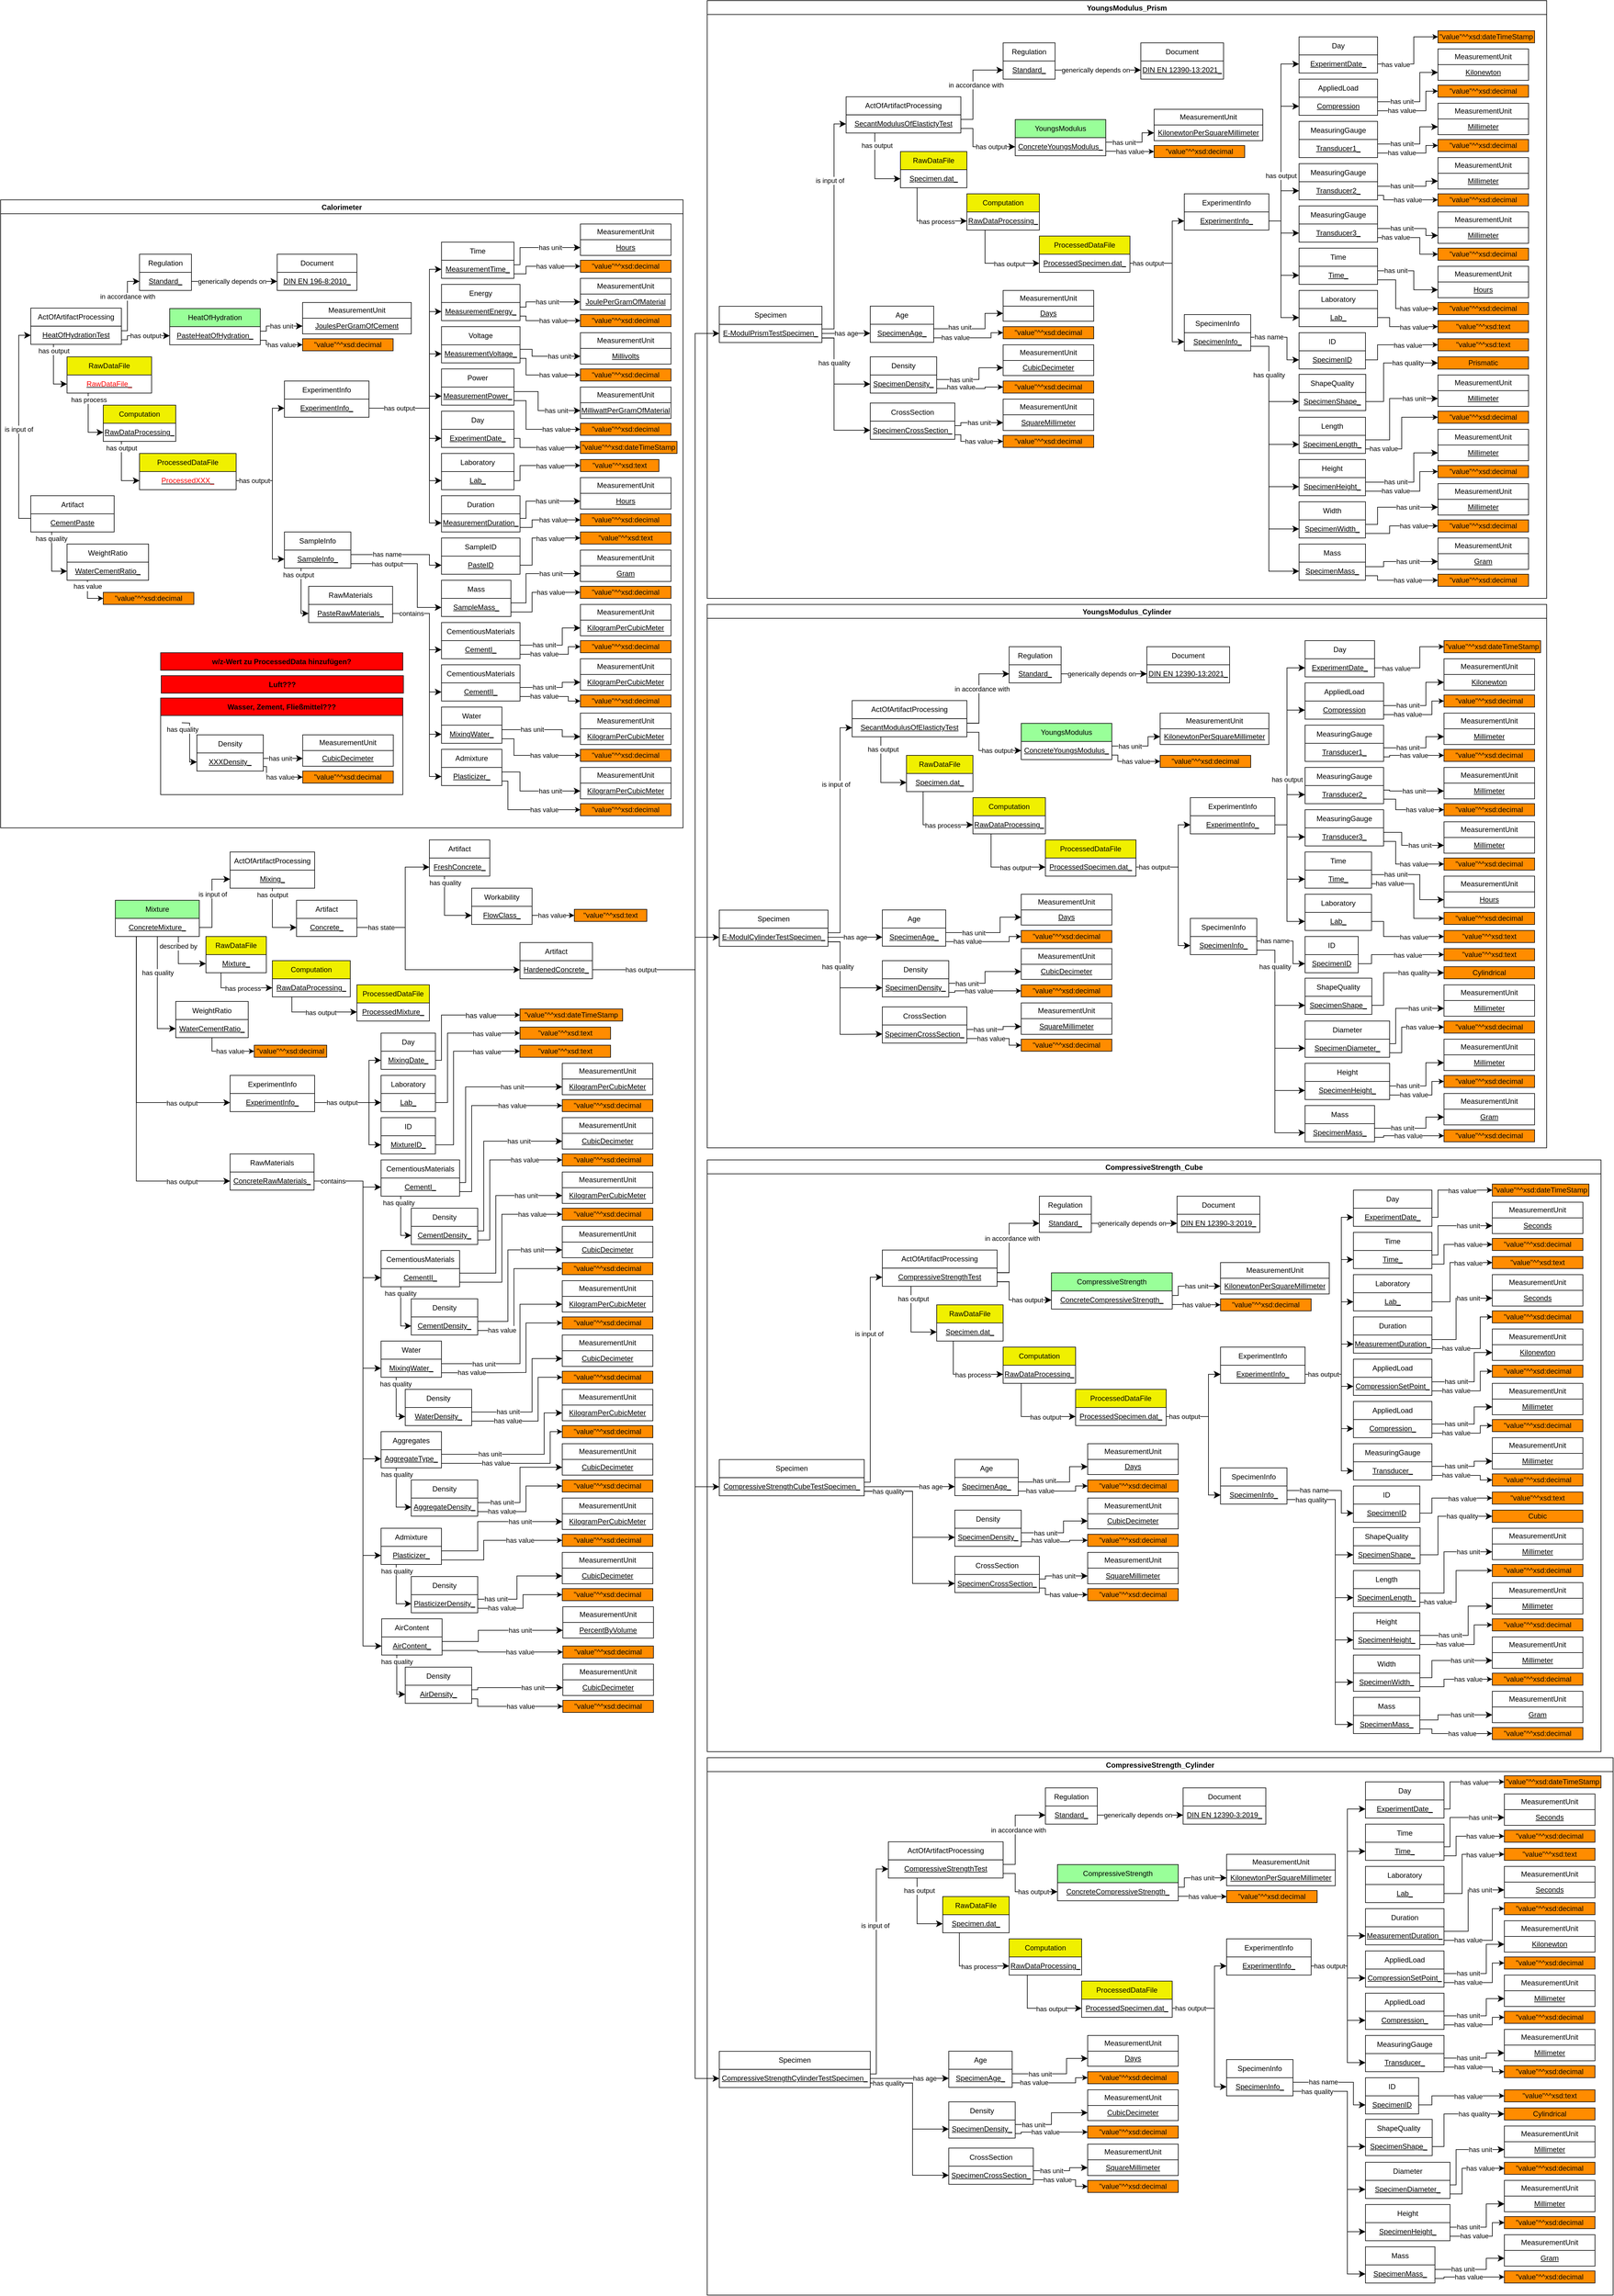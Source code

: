 <mxfile version="15.8.2" type="device" pages="2"><diagram id="Mp6iIz-t5oh8ZGHBs9HJ" name="MiWoEx_alt"><mxGraphModel dx="2222" dy="3282" grid="1" gridSize="10" guides="0" tooltips="1" connect="1" arrows="1" fold="1" page="0" pageScale="1" pageWidth="827" pageHeight="1169" math="0" shadow="0"><root><mxCell id="f6y9NKs6ud5XzPeL3LqZ-0"/><mxCell id="f6y9NKs6ud5XzPeL3LqZ-1" parent="f6y9NKs6ud5XzPeL3LqZ-0"/><object label="&lt;font style=&quot;font-size: 12px&quot;&gt;Day&lt;/font&gt;" Type="Class" IRI="Null" id="oCkMh5Z5qjU6C7tZul-_-0"><mxCell style="rounded=0;whiteSpace=wrap;html=1;snapToPoint=1;points=[[0.1,0],[0.2,0],[0.3,0],[0.4,0],[0.5,0],[0.6,0],[0.7,0],[0.8,0],[0.9,0],[0,0.1],[0,0.3],[0,0.5],[0,0.7],[0,0.9],[0.1,1],[0.2,1],[0.3,1],[0.4,1],[0.5,1],[0.6,1],[0.7,1],[0.8,1],[0.9,1],[1,0.1],[1,0.3],[1,0.5],[1,0.7],[1,0.9]];fontSize=11;" parent="f6y9NKs6ud5XzPeL3LqZ-1" vertex="1"><mxGeometry x="120" y="-570" width="90" height="30" as="geometry"/></mxCell></object><object label="&lt;span style=&quot;font-size: 12px&quot;&gt;&lt;u&gt;MixingDate_&lt;/u&gt;&lt;/span&gt;" Type="Individual" IRI="Null" id="oCkMh5Z5qjU6C7tZul-_-1"><mxCell style="rounded=0;whiteSpace=wrap;html=1;snapToPoint=1;fontSize=11;" parent="f6y9NKs6ud5XzPeL3LqZ-1" vertex="1"><mxGeometry x="120" y="-540" width="90" height="30" as="geometry"/></mxCell></object><object label="has value" Type="DatatypeProperty" IRI="http://www.ontologyrepository.com/CommonCoreOntologies/has_datetime_value" id="oCkMh5Z5qjU6C7tZul-_-2"><mxCell style="edgeStyle=orthogonalEdgeStyle;rounded=0;orthogonalLoop=1;jettySize=auto;html=1;fontSize=12;entryX=0;entryY=0.5;entryDx=0;entryDy=0;fillColor=#FFFFFF;exitX=1;exitY=0.5;exitDx=0;exitDy=0;" parent="f6y9NKs6ud5XzPeL3LqZ-1" source="oCkMh5Z5qjU6C7tZul-_-1" target="oCkMh5Z5qjU6C7tZul-_-3" edge="1"><mxGeometry x="-70" y="-70" as="geometry"><mxPoint x="280.47" y="-535" as="sourcePoint"/><mxPoint x="783.47" y="-1047.5" as="targetPoint"/><mxPoint x="5" y="-37" as="offset"/><Array as="points"><mxPoint x="220" y="-525"/><mxPoint x="220" y="-600"/></Array></mxGeometry></mxCell></object><object label="&quot;value&quot;^^xsd:dateTimeStamp" Type="DataValue" IRI_DT="http://www.w3.org/2001/XMLSchema#dateTimeStamp" id="oCkMh5Z5qjU6C7tZul-_-3"><mxCell style="rounded=0;whiteSpace=wrap;html=1;snapToPoint=1;shadow=0;glass=0;sketch=0;strokeColor=default;fontSize=12;fillColor=#FF8C00;" parent="f6y9NKs6ud5XzPeL3LqZ-1" vertex="1"><mxGeometry x="350" y="-610" width="170" height="20" as="geometry"/></mxCell></object><object label="ActOfArtifactProcessing" Type="Class" IRI="http://www.ontologyrepository.com/CommonCoreOntologies/ActOfArtifactProcessing" id="oCkMh5Z5qjU6C7tZul-_-4"><mxCell style="rounded=0;whiteSpace=wrap;html=1;snapToPoint=1;points=[[0.1,0],[0.2,0],[0.3,0],[0.4,0],[0.5,0],[0.6,0],[0.7,0],[0.8,0],[0.9,0],[0,0.1],[0,0.3],[0,0.5],[0,0.7],[0,0.9],[0.1,1],[0.2,1],[0.3,1],[0.4,1],[0.5,1],[0.6,1],[0.7,1],[0.8,1],[0.9,1],[1,0.1],[1,0.3],[1,0.5],[1,0.7],[1,0.9]];fillColor=#FFFFFF;" parent="f6y9NKs6ud5XzPeL3LqZ-1" vertex="1"><mxGeometry x="-130" y="-870" width="140" height="30" as="geometry"/></mxCell></object><object label="&lt;u&gt;Mixing_&lt;/u&gt;" Type="Individual" IRI="Null" id="oCkMh5Z5qjU6C7tZul-_-5"><mxCell style="rounded=0;whiteSpace=wrap;html=1;snapToPoint=1;" parent="f6y9NKs6ud5XzPeL3LqZ-1" vertex="1"><mxGeometry x="-130" y="-840" width="140" height="30" as="geometry"/></mxCell></object><object label="has output" Type="ObjectProperty" IRI="http://www.ontologyrepository.com/CommonCoreOntologies/described_by" id="oCkMh5Z5qjU6C7tZul-_-6"><mxCell style="endArrow=classic;html=1;endSize=8;arcSize=0;edgeStyle=orthogonalEdgeStyle;entryX=0;entryY=0.5;entryDx=0;entryDy=0;exitX=1;exitY=0.5;exitDx=0;exitDy=0;" parent="f6y9NKs6ud5XzPeL3LqZ-1" source="VxAJlDdIJD8k_gpvvDql-331" target="oCkMh5Z5qjU6C7tZul-_-1" edge="1"><mxGeometry x="-100" y="-70" width="90" height="26" as="geometry"><mxPoint x="-215" y="-1104" as="sourcePoint"/><mxPoint x="-69" y="-1140" as="targetPoint"/><mxPoint x="-10" y="35" as="offset"/><Array as="points"><mxPoint x="100" y="-455"/><mxPoint x="100" y="-525"/></Array></mxGeometry></mxCell></object><object label="Artifact" Type="Class" IRI="http://www.ontologyrepository.com/CommonCoreOntologies/Artifact" id="oCkMh5Z5qjU6C7tZul-_-7"><mxCell style="rounded=0;whiteSpace=wrap;html=1;snapToPoint=1;points=[[0.1,0],[0.2,0],[0.3,0],[0.4,0],[0.5,0],[0.6,0],[0.7,0],[0.8,0],[0.9,0],[0,0.1],[0,0.3],[0,0.5],[0,0.7],[0,0.9],[0.1,1],[0.2,1],[0.3,1],[0.4,1],[0.5,1],[0.6,1],[0.7,1],[0.8,1],[0.9,1],[1,0.1],[1,0.3],[1,0.5],[1,0.7],[1,0.9]];fillColor=#FFFFFF;" parent="f6y9NKs6ud5XzPeL3LqZ-1" vertex="1"><mxGeometry x="-20" y="-790" width="100" height="30" as="geometry"/></mxCell></object><object label="&lt;u&gt;Concrete_&lt;/u&gt;" Type="Individual" IRI="Null" MappingCol="Mischung" id="oCkMh5Z5qjU6C7tZul-_-8"><mxCell style="rounded=0;whiteSpace=wrap;html=1;snapToPoint=1" parent="f6y9NKs6ud5XzPeL3LqZ-1" vertex="1"><mxGeometry x="-20" y="-760" width="100" height="30" as="geometry"/></mxCell></object><object label="has output" Type="ObjectProperty" IRI="http://www.ontologyrepository.com/CommonCoreOntologies/described_by" id="oCkMh5Z5qjU6C7tZul-_-9"><mxCell style="endArrow=classic;html=1;endSize=8;arcSize=0;edgeStyle=orthogonalEdgeStyle;entryX=0;entryY=0.5;entryDx=0;entryDy=0;exitX=0.5;exitY=1;exitDx=0;exitDy=0;" parent="f6y9NKs6ud5XzPeL3LqZ-1" source="oCkMh5Z5qjU6C7tZul-_-5" target="oCkMh5Z5qjU6C7tZul-_-8" edge="1"><mxGeometry x="-40" width="90" height="26" as="geometry"><mxPoint x="-40" y="-555" as="sourcePoint"/><mxPoint x="354" y="-1043" as="targetPoint"/><mxPoint x="-20" y="-22" as="offset"/><Array as="points"><mxPoint x="-60" y="-745"/></Array></mxGeometry></mxCell></object><object label="has state" Type="ObjectProperty" IRI="http://www.ontologyrepository.com/CommonCoreOntologies/described_by" id="Pvo9_9FT4abCNmg72xzF-0"><mxCell style="endArrow=classic;html=1;endSize=8;arcSize=0;edgeStyle=orthogonalEdgeStyle;exitX=1;exitY=0.5;exitDx=0;exitDy=0;entryX=0;entryY=0.5;entryDx=0;entryDy=0;" parent="f6y9NKs6ud5XzPeL3LqZ-1" source="oCkMh5Z5qjU6C7tZul-_-8" target="Pvo9_9FT4abCNmg72xzF-3" edge="1"><mxGeometry x="-40" width="90" height="26" as="geometry"><mxPoint x="-170" y="-665" as="sourcePoint"/><mxPoint x="200" y="-720" as="targetPoint"/><mxPoint x="-20" y="50" as="offset"/><Array as="points"><mxPoint x="160" y="-745"/><mxPoint x="160" y="-845"/></Array></mxGeometry></mxCell></object><object label="has state" Type="ObjectProperty" IRI="http://www.ontologyrepository.com/CommonCoreOntologies/described_by" id="Pvo9_9FT4abCNmg72xzF-1"><mxCell style="endArrow=classic;html=1;endSize=8;arcSize=0;edgeStyle=orthogonalEdgeStyle;entryX=0;entryY=0.5;entryDx=0;entryDy=0;exitX=1;exitY=0.5;exitDx=0;exitDy=0;" parent="f6y9NKs6ud5XzPeL3LqZ-1" source="oCkMh5Z5qjU6C7tZul-_-8" target="Pvo9_9FT4abCNmg72xzF-5" edge="1"><mxGeometry width="90" height="26" as="geometry"><mxPoint x="140" y="-675" as="sourcePoint"/><mxPoint x="360" y="-595" as="targetPoint"/><mxPoint x="-95" y="-35" as="offset"/><Array as="points"><mxPoint x="160" y="-745"/><mxPoint x="160" y="-675"/></Array></mxGeometry></mxCell></object><object label="Artifact" Type="Class" IRI="http://www.ontologyrepository.com/CommonCoreOntologies/Artifact" id="Pvo9_9FT4abCNmg72xzF-2"><mxCell style="rounded=0;whiteSpace=wrap;html=1;snapToPoint=1;points=[[0.1,0],[0.2,0],[0.3,0],[0.4,0],[0.5,0],[0.6,0],[0.7,0],[0.8,0],[0.9,0],[0,0.1],[0,0.3],[0,0.5],[0,0.7],[0,0.9],[0.1,1],[0.2,1],[0.3,1],[0.4,1],[0.5,1],[0.6,1],[0.7,1],[0.8,1],[0.9,1],[1,0.1],[1,0.3],[1,0.5],[1,0.7],[1,0.9]];fillColor=#FFFFFF;" parent="f6y9NKs6ud5XzPeL3LqZ-1" vertex="1"><mxGeometry x="200" y="-890" width="100" height="30" as="geometry"/></mxCell></object><object label="&lt;u&gt;FreshConcrete_&lt;/u&gt;" Type="Individual" IRI="Null" MappingCol="Mischung" id="Pvo9_9FT4abCNmg72xzF-3"><mxCell style="rounded=0;whiteSpace=wrap;html=1;snapToPoint=1" parent="f6y9NKs6ud5XzPeL3LqZ-1" vertex="1"><mxGeometry x="200" y="-860" width="100" height="30" as="geometry"/></mxCell></object><object label="Artifact" Type="Class" IRI="http://www.ontologyrepository.com/CommonCoreOntologies/Artifact" id="Pvo9_9FT4abCNmg72xzF-4"><mxCell style="rounded=0;whiteSpace=wrap;html=1;snapToPoint=1;points=[[0.1,0],[0.2,0],[0.3,0],[0.4,0],[0.5,0],[0.6,0],[0.7,0],[0.8,0],[0.9,0],[0,0.1],[0,0.3],[0,0.5],[0,0.7],[0,0.9],[0.1,1],[0.2,1],[0.3,1],[0.4,1],[0.5,1],[0.6,1],[0.7,1],[0.8,1],[0.9,1],[1,0.1],[1,0.3],[1,0.5],[1,0.7],[1,0.9]];fillColor=#FFFFFF;" parent="f6y9NKs6ud5XzPeL3LqZ-1" vertex="1"><mxGeometry x="350" y="-720" width="120" height="30" as="geometry"/></mxCell></object><object label="&lt;u&gt;HardenedConcrete_&lt;/u&gt;" Type="Individual" IRI="Null" MappingCol="Mischung" id="Pvo9_9FT4abCNmg72xzF-5"><mxCell style="rounded=0;whiteSpace=wrap;html=1;snapToPoint=1" parent="f6y9NKs6ud5XzPeL3LqZ-1" vertex="1"><mxGeometry x="350" y="-690" width="120" height="30" as="geometry"/></mxCell></object><mxCell id="_HHBpysKUJW1TK9xa5lc-0" value="YoungsModulus_Cylinder" style="swimlane;fontColor=#000000;fillColor=#FFFFFF;" parent="f6y9NKs6ud5XzPeL3LqZ-1" vertex="1"><mxGeometry x="660" y="-1280" width="1390" height="900" as="geometry"><mxRectangle x="863" y="-459" width="119" height="23" as="alternateBounds"/></mxGeometry></mxCell><object label="&lt;span style=&quot;font-size: 12px&quot;&gt;ActOfArtifactProcessing&lt;/span&gt;" Type="Class" IRI="Null" id="_HHBpysKUJW1TK9xa5lc-4"><mxCell style="rounded=0;whiteSpace=wrap;html=1;snapToPoint=1;points=[[0.1,0],[0.2,0],[0.3,0],[0.4,0],[0.5,0],[0.6,0],[0.7,0],[0.8,0],[0.9,0],[0,0.1],[0,0.3],[0,0.5],[0,0.7],[0,0.9],[0.1,1],[0.2,1],[0.3,1],[0.4,1],[0.5,1],[0.6,1],[0.7,1],[0.8,1],[0.9,1],[1,0.1],[1,0.3],[1,0.5],[1,0.7],[1,0.9]];fontSize=11;" parent="_HHBpysKUJW1TK9xa5lc-0" vertex="1"><mxGeometry x="240" y="159.26" width="190" height="30" as="geometry"/></mxCell></object><object label="&lt;span style=&quot;font-size: 12px&quot;&gt;&lt;u&gt;SecantModulusOfElastictyTest&lt;/u&gt;&lt;/span&gt;" Type="Individual" IRI="Null" id="_HHBpysKUJW1TK9xa5lc-5"><mxCell style="rounded=0;whiteSpace=wrap;html=1;snapToPoint=1;fontSize=11;" parent="_HHBpysKUJW1TK9xa5lc-0" vertex="1"><mxGeometry x="240" y="189.26" width="190" height="30" as="geometry"/></mxCell></object><object label="is input of" Type="ObjectProperty" IRI="http://www.ontologyrepository.com/CommonCoreOntologies/described_by" id="_HHBpysKUJW1TK9xa5lc-6"><mxCell style="endArrow=classic;html=1;exitX=1;exitY=0.25;exitDx=0;exitDy=0;endSize=8;arcSize=0;edgeStyle=orthogonalEdgeStyle;entryX=0;entryY=0.5;entryDx=0;entryDy=0;" parent="_HHBpysKUJW1TK9xa5lc-0" source="_HHBpysKUJW1TK9xa5lc-28" target="_HHBpysKUJW1TK9xa5lc-5" edge="1"><mxGeometry width="90" height="26" as="geometry"><mxPoint x="-32" y="832.76" as="sourcePoint"/><mxPoint x="138" y="717.26" as="targetPoint"/><mxPoint x="-7" y="-76" as="offset"/><Array as="points"><mxPoint x="220" y="544"/></Array></mxGeometry></mxCell></object><object label="&lt;font style=&quot;font-size: 12px&quot;&gt;Regulation&lt;/font&gt;" Type="Class" IRI="Null" id="_HHBpysKUJW1TK9xa5lc-7"><mxCell style="rounded=0;whiteSpace=wrap;html=1;snapToPoint=1;points=[[0.1,0],[0.2,0],[0.3,0],[0.4,0],[0.5,0],[0.6,0],[0.7,0],[0.8,0],[0.9,0],[0,0.1],[0,0.3],[0,0.5],[0,0.7],[0,0.9],[0.1,1],[0.2,1],[0.3,1],[0.4,1],[0.5,1],[0.6,1],[0.7,1],[0.8,1],[0.9,1],[1,0.1],[1,0.3],[1,0.5],[1,0.7],[1,0.9]];fontSize=11;" parent="_HHBpysKUJW1TK9xa5lc-0" vertex="1"><mxGeometry x="500" y="70" width="86" height="30" as="geometry"/></mxCell></object><object label="&lt;span style=&quot;font-size: 12px&quot;&gt;&lt;u&gt;Standard_&lt;/u&gt;&lt;/span&gt;" Type="Individual" IRI="Null" id="_HHBpysKUJW1TK9xa5lc-8"><mxCell style="rounded=0;whiteSpace=wrap;html=1;snapToPoint=1;fontSize=11;" parent="_HHBpysKUJW1TK9xa5lc-0" vertex="1"><mxGeometry x="500" y="100" width="86" height="30" as="geometry"/></mxCell></object><object label="in accordance with" Type="ObjectProperty" IRI="http://www.ontologyrepository.com/CommonCoreOntologies/described_by" id="_HHBpysKUJW1TK9xa5lc-9"><mxCell style="endArrow=classic;html=1;exitX=1;exitY=0.25;exitDx=0;exitDy=0;endSize=8;arcSize=0;edgeStyle=orthogonalEdgeStyle;entryX=0;entryY=0.5;entryDx=0;entryDy=0;" parent="_HHBpysKUJW1TK9xa5lc-0" source="_HHBpysKUJW1TK9xa5lc-5" target="_HHBpysKUJW1TK9xa5lc-8" edge="1"><mxGeometry x="50" width="90" height="26" as="geometry"><mxPoint x="358" y="358.5" as="sourcePoint"/><mxPoint x="538" y="268" as="targetPoint"/><mxPoint x="-10" y="-16" as="offset"/><Array as="points"><mxPoint x="450" y="197"/><mxPoint x="450" y="115"/></Array></mxGeometry></mxCell></object><object label="&lt;span style=&quot;font-family: &amp;#34;arial&amp;#34; ; text-align: left&quot;&gt;&lt;font style=&quot;font-size: 11px&quot;&gt;generically depends on&lt;/font&gt;&lt;/span&gt;" Type="ObjectProperty" IRI="http://www.ontologyrepository.com/CommonCoreOntologies/designated_by" id="_HHBpysKUJW1TK9xa5lc-10"><mxCell style="endArrow=classic;html=1;exitX=1;exitY=0.5;exitDx=0;exitDy=0;endSize=8;arcSize=0;entryX=0;entryY=0.5;entryDx=0;entryDy=0;edgeStyle=orthogonalEdgeStyle;fillColor=#FFFFFF;" parent="_HHBpysKUJW1TK9xa5lc-0" source="_HHBpysKUJW1TK9xa5lc-8" target="_HHBpysKUJW1TK9xa5lc-12" edge="1"><mxGeometry x="-677" y="365.26" width="90" height="26" as="geometry"><mxPoint x="586" y="115" as="sourcePoint"/><mxPoint x="712" y="115" as="targetPoint"/><mxPoint x="-4" as="offset"/><Array as="points"><mxPoint x="668" y="115.26"/><mxPoint x="668" y="115.26"/></Array></mxGeometry></mxCell></object><object label="&lt;font style=&quot;font-size: 12px&quot;&gt;Document&lt;/font&gt;" Type="Class" IRI="Null" id="_HHBpysKUJW1TK9xa5lc-11"><mxCell style="rounded=0;whiteSpace=wrap;html=1;snapToPoint=1;points=[[0.1,0],[0.2,0],[0.3,0],[0.4,0],[0.5,0],[0.6,0],[0.7,0],[0.8,0],[0.9,0],[0,0.1],[0,0.3],[0,0.5],[0,0.7],[0,0.9],[0.1,1],[0.2,1],[0.3,1],[0.4,1],[0.5,1],[0.6,1],[0.7,1],[0.8,1],[0.9,1],[1,0.1],[1,0.3],[1,0.5],[1,0.7],[1,0.9]];fontSize=11;" parent="_HHBpysKUJW1TK9xa5lc-0" vertex="1"><mxGeometry x="728" y="70" width="137" height="30" as="geometry"/></mxCell></object><object label="&lt;u&gt;&lt;font style=&quot;font-size: 12px&quot;&gt;DIN EN 12390-13:2021_&lt;/font&gt;&lt;/u&gt;" Type="Individual" IRI="Null" id="_HHBpysKUJW1TK9xa5lc-12"><mxCell style="rounded=0;whiteSpace=wrap;html=1;snapToPoint=1;fontSize=11;" parent="_HHBpysKUJW1TK9xa5lc-0" vertex="1"><mxGeometry x="728" y="100" width="137" height="30" as="geometry"/></mxCell></object><object label="&lt;font style=&quot;font-size: 12px&quot;&gt;Day&lt;/font&gt;" Type="Class" IRI="Null" id="_HHBpysKUJW1TK9xa5lc-13"><mxCell style="rounded=0;whiteSpace=wrap;html=1;snapToPoint=1;points=[[0.1,0],[0.2,0],[0.3,0],[0.4,0],[0.5,0],[0.6,0],[0.7,0],[0.8,0],[0.9,0],[0,0.1],[0,0.3],[0,0.5],[0,0.7],[0,0.9],[0.1,1],[0.2,1],[0.3,1],[0.4,1],[0.5,1],[0.6,1],[0.7,1],[0.8,1],[0.9,1],[1,0.1],[1,0.3],[1,0.5],[1,0.7],[1,0.9]];fontSize=11;" parent="_HHBpysKUJW1TK9xa5lc-0" vertex="1"><mxGeometry x="990" y="60.0" width="115" height="30" as="geometry"/></mxCell></object><object label="&lt;span style=&quot;font-size: 12px&quot;&gt;&lt;u&gt;ExperimentDate_&lt;/u&gt;&lt;/span&gt;" Type="Individual" IRI="Null" id="_HHBpysKUJW1TK9xa5lc-14"><mxCell style="rounded=0;whiteSpace=wrap;html=1;snapToPoint=1;fontSize=11;" parent="_HHBpysKUJW1TK9xa5lc-0" vertex="1"><mxGeometry x="990" y="90" width="115" height="30" as="geometry"/></mxCell></object><object label="has output" Type="ObjectProperty" IRI="http://www.ontologyrepository.com/CommonCoreOntologies/described_by" id="_HHBpysKUJW1TK9xa5lc-15"><mxCell style="endArrow=classic;html=1;endSize=8;arcSize=0;edgeStyle=orthogonalEdgeStyle;entryX=0;entryY=0.5;entryDx=0;entryDy=0;exitX=1;exitY=0.5;exitDx=0;exitDy=0;" parent="_HHBpysKUJW1TK9xa5lc-0" source="VxAJlDdIJD8k_gpvvDql-95" target="_HHBpysKUJW1TK9xa5lc-14" edge="1"><mxGeometry x="50" width="90" height="26" as="geometry"><mxPoint x="1120" y="295" as="sourcePoint"/><mxPoint x="548" y="278.26" as="targetPoint"/><mxPoint x="-5" y="55" as="offset"/><Array as="points"><mxPoint x="960" y="365"/><mxPoint x="960" y="105"/></Array></mxGeometry></mxCell></object><object label="has output" Type="ObjectProperty" IRI="http://www.ontologyrepository.com/CommonCoreOntologies/described_by" id="_HHBpysKUJW1TK9xa5lc-19"><mxCell style="endArrow=classic;html=1;exitX=0.25;exitY=1;exitDx=0;exitDy=0;endSize=8;arcSize=0;edgeStyle=orthogonalEdgeStyle;entryX=0;entryY=0.5;entryDx=0;entryDy=0;" parent="_HHBpysKUJW1TK9xa5lc-0" source="_HHBpysKUJW1TK9xa5lc-5" target="_HHBpysKUJW1TK9xa5lc-21" edge="1"><mxGeometry x="50" width="90" height="26" as="geometry"><mxPoint x="374.75" y="219.26" as="sourcePoint"/><mxPoint x="546" y="310.26" as="targetPoint"/><mxPoint x="-18" y="-17" as="offset"/><Array as="points"><mxPoint x="288" y="295"/></Array></mxGeometry></mxCell></object><object label="&lt;font style=&quot;font-size: 12px&quot;&gt;RawDataFile&lt;/font&gt;" Type="Class" IRI="Null" id="_HHBpysKUJW1TK9xa5lc-20"><mxCell style="rounded=0;whiteSpace=wrap;html=1;snapToPoint=1;points=[[0.1,0],[0.2,0],[0.3,0],[0.4,0],[0.5,0],[0.6,0],[0.7,0],[0.8,0],[0.9,0],[0,0.1],[0,0.3],[0,0.5],[0,0.7],[0,0.9],[0.1,1],[0.2,1],[0.3,1],[0.4,1],[0.5,1],[0.6,1],[0.7,1],[0.8,1],[0.9,1],[1,0.1],[1,0.3],[1,0.5],[1,0.7],[1,0.9]];fontSize=11;fillColor=#F0F000;" parent="_HHBpysKUJW1TK9xa5lc-0" vertex="1"><mxGeometry x="330" y="250" width="110" height="30" as="geometry"/></mxCell></object><object label="&lt;span style=&quot;font-size: 12px&quot;&gt;&lt;u&gt;Specimen.dat_&lt;/u&gt;&lt;/span&gt;" Type="Individual" IRI="Null" id="_HHBpysKUJW1TK9xa5lc-21"><mxCell style="rounded=0;whiteSpace=wrap;html=1;snapToPoint=1;fontSize=11;fillColor=#FFFFFF;" parent="_HHBpysKUJW1TK9xa5lc-0" vertex="1"><mxGeometry x="330" y="280" width="110" height="30" as="geometry"/></mxCell></object><object label="&lt;font style=&quot;font-size: 12px&quot;&gt;Specimen&lt;/font&gt;" Type="Class" IRI="Null" id="_HHBpysKUJW1TK9xa5lc-27"><mxCell style="rounded=0;whiteSpace=wrap;html=1;snapToPoint=1;points=[[0.1,0],[0.2,0],[0.3,0],[0.4,0],[0.5,0],[0.6,0],[0.7,0],[0.8,0],[0.9,0],[0,0.1],[0,0.3],[0,0.5],[0,0.7],[0,0.9],[0.1,1],[0.2,1],[0.3,1],[0.4,1],[0.5,1],[0.6,1],[0.7,1],[0.8,1],[0.9,1],[1,0.1],[1,0.3],[1,0.5],[1,0.7],[1,0.9]];fontSize=11;" parent="_HHBpysKUJW1TK9xa5lc-0" vertex="1"><mxGeometry x="20" y="506.26" width="180" height="30" as="geometry"/></mxCell></object><object label="&lt;u&gt;&lt;font style=&quot;font-size: 12px&quot;&gt;E-ModulCylinderTestSpecimen_&lt;/font&gt;&lt;/u&gt;" Type="Individual" IRI="Null" id="_HHBpysKUJW1TK9xa5lc-28"><mxCell style="rounded=0;whiteSpace=wrap;html=1;snapToPoint=1;fontSize=11;" parent="_HHBpysKUJW1TK9xa5lc-0" vertex="1"><mxGeometry x="20" y="536.26" width="180" height="30" as="geometry"/></mxCell></object><object label="&lt;font style=&quot;font-size: 12px&quot;&gt;Age&lt;/font&gt;" Type="Class" IRI="Null" id="_HHBpysKUJW1TK9xa5lc-57"><mxCell style="rounded=0;whiteSpace=wrap;html=1;snapToPoint=1;points=[[0.1,0],[0.2,0],[0.3,0],[0.4,0],[0.5,0],[0.6,0],[0.7,0],[0.8,0],[0.9,0],[0,0.1],[0,0.3],[0,0.5],[0,0.7],[0,0.9],[0.1,1],[0.2,1],[0.3,1],[0.4,1],[0.5,1],[0.6,1],[0.7,1],[0.8,1],[0.9,1],[1,0.1],[1,0.3],[1,0.5],[1,0.7],[1,0.9]];fontSize=11;fillColor=#FFFFFF;" parent="_HHBpysKUJW1TK9xa5lc-0" vertex="1"><mxGeometry x="290" y="506" width="105" height="30" as="geometry"/></mxCell></object><object label="&lt;span style=&quot;font-size: 12px&quot;&gt;&lt;u&gt;SpecimenAge_&lt;/u&gt;&lt;/span&gt;" Type="Individual" IRI="Null" id="_HHBpysKUJW1TK9xa5lc-58"><mxCell style="rounded=0;whiteSpace=wrap;html=1;snapToPoint=1;fontSize=11;" parent="_HHBpysKUJW1TK9xa5lc-0" vertex="1"><mxGeometry x="290" y="536" width="105" height="30" as="geometry"/></mxCell></object><object label="has age" Type="ObjectProperty" IRI="http://www.ontologyrepository.com/CommonCoreOntologies/described_by" id="_HHBpysKUJW1TK9xa5lc-59"><mxCell style="endArrow=classic;html=1;endSize=8;arcSize=0;edgeStyle=orthogonalEdgeStyle;entryX=0;entryY=0.5;entryDx=0;entryDy=0;exitX=1;exitY=0.5;exitDx=0;exitDy=0;" parent="_HHBpysKUJW1TK9xa5lc-0" source="_HHBpysKUJW1TK9xa5lc-28" target="_HHBpysKUJW1TK9xa5lc-58" edge="1"><mxGeometry width="90" height="26" as="geometry"><mxPoint x="93.0" y="365.26" as="sourcePoint"/><mxPoint x="-139.47" y="517.26" as="targetPoint"/><mxPoint as="offset"/><Array as="points"><mxPoint x="199" y="551"/><mxPoint x="240" y="551"/></Array></mxGeometry></mxCell></object><object label="&lt;u&gt;CubicDecimeter&lt;/u&gt;" Type="Individual" IRI="http://www.ontologyrepository.com/CommonCoreOntologies/KilogramMeasurementUnit" id="_HHBpysKUJW1TK9xa5lc-61"><mxCell style="rounded=0;whiteSpace=wrap;html=1;" parent="_HHBpysKUJW1TK9xa5lc-0" vertex="1"><mxGeometry x="520" y="595" width="150" height="26" as="geometry"/></mxCell></object><object label="&lt;font style=&quot;font-size: 11px&quot;&gt;has unit&lt;/font&gt;" Type="ObjectProperty" IRI="http://www.ontologyrepository.com/CommonCoreOntologies/uses_measurement_unit" id="_HHBpysKUJW1TK9xa5lc-62"><mxCell style="endArrow=classic;html=1;endSize=8;arcSize=0;edgeStyle=orthogonalEdgeStyle;entryX=0;entryY=0.5;entryDx=0;entryDy=0;exitX=1;exitY=0.25;exitDx=0;exitDy=0;" parent="_HHBpysKUJW1TK9xa5lc-0" source="_HHBpysKUJW1TK9xa5lc-64" target="_HHBpysKUJW1TK9xa5lc-61" edge="1"><mxGeometry x="50" width="90" height="26" as="geometry"><mxPoint x="326.5" y="590" as="sourcePoint"/><mxPoint x="501.5" y="561" as="targetPoint"/><Array as="points"><mxPoint x="460" y="628"/><mxPoint x="460" y="608"/></Array><mxPoint x="-30" y="10" as="offset"/></mxGeometry></mxCell></object><object label="Density" Type="Class" IRI="http://www.ontologyrepository.com/CommonCoreOntologies/Density" id="_HHBpysKUJW1TK9xa5lc-63"><mxCell style="rounded=0;whiteSpace=wrap;html=1;snapToPoint=1;points=[[0.1,0],[0.2,0],[0.3,0],[0.4,0],[0.5,0],[0.6,0],[0.7,0],[0.8,0],[0.9,0],[0,0.1],[0,0.3],[0,0.5],[0,0.7],[0,0.9],[0.1,1],[0.2,1],[0.3,1],[0.4,1],[0.5,1],[0.6,1],[0.7,1],[0.8,1],[0.9,1],[1,0.1],[1,0.3],[1,0.5],[1,0.7],[1,0.9]];fontSize=12;fillColor=#FFFFFF;" parent="_HHBpysKUJW1TK9xa5lc-0" vertex="1"><mxGeometry x="290" y="590" width="110" height="30" as="geometry"/></mxCell></object><object label="&lt;u&gt;SpecimenDensity_&lt;/u&gt;" Type="Individual" IRI="Null" id="_HHBpysKUJW1TK9xa5lc-64"><mxCell style="rounded=0;whiteSpace=wrap;html=1;snapToPoint=1;fontSize=12;" parent="_HHBpysKUJW1TK9xa5lc-0" vertex="1"><mxGeometry x="290" y="620" width="110" height="30" as="geometry"/></mxCell></object><object label="has quality" Type="ObjectProperty" IRI="http://www.ontologyrepository.com/CommonCoreOntologies/described_by" id="_HHBpysKUJW1TK9xa5lc-67"><mxCell style="endArrow=classic;html=1;exitX=1;exitY=0.75;exitDx=0;exitDy=0;endSize=8;arcSize=0;edgeStyle=orthogonalEdgeStyle;entryX=0;entryY=0.5;entryDx=0;entryDy=0;" parent="_HHBpysKUJW1TK9xa5lc-0" source="_HHBpysKUJW1TK9xa5lc-28" target="_HHBpysKUJW1TK9xa5lc-64" edge="1"><mxGeometry width="90" height="26" as="geometry"><mxPoint x="-237" y="316.01" as="sourcePoint"/><mxPoint x="-1092" y="1665.01" as="targetPoint"/><mxPoint x="-29" y="3" as="offset"/><Array as="points"><mxPoint x="220" y="559"/><mxPoint x="220" y="635"/></Array></mxGeometry></mxCell></object><object label="MeasurementUnit" Type="Class" IRI="http://www.ontologyrepository.com/CommonCoreOntologies/MeasurementUnitOfMass" id="_HHBpysKUJW1TK9xa5lc-68"><mxCell style="rounded=0;whiteSpace=wrap;html=1;" parent="_HHBpysKUJW1TK9xa5lc-0" vertex="1"><mxGeometry x="520" y="570" width="150" height="26" as="geometry"/></mxCell></object><object label="&quot;value&quot;^^xsd:decimal" Type="DataValue" IRI_DT="Null" id="_HHBpysKUJW1TK9xa5lc-65"><mxCell style="rounded=0;whiteSpace=wrap;html=1;snapToPoint=1;shadow=0;glass=0;sketch=0;strokeColor=default;fontSize=12;fillColor=#FF8C00;" parent="_HHBpysKUJW1TK9xa5lc-0" vertex="1"><mxGeometry x="520" y="630" width="150" height="20" as="geometry"/></mxCell></object><object label="&lt;font style=&quot;font-size: 11px&quot;&gt;has value&lt;/font&gt;" Type="DatatypeProperty" IRI="http://www.ontologyrepository.com/CommonCoreOntologies/has_decimal_value" id="_HHBpysKUJW1TK9xa5lc-66"><mxCell style="edgeStyle=orthogonalEdgeStyle;rounded=0;orthogonalLoop=1;jettySize=auto;html=1;exitX=1;exitY=0.75;exitDx=0;exitDy=0;fontSize=12;entryX=0;entryY=0.5;entryDx=0;entryDy=0;" parent="_HHBpysKUJW1TK9xa5lc-0" source="_HHBpysKUJW1TK9xa5lc-64" target="_HHBpysKUJW1TK9xa5lc-65" edge="1"><mxGeometry x="50" as="geometry"><mxPoint x="481.02" y="791.24" as="sourcePoint"/><mxPoint x="687.02" y="733.24" as="targetPoint"/><Array as="points"><mxPoint x="410" y="643"/><mxPoint x="410" y="640"/></Array><mxPoint x="-10" y="-1" as="offset"/></mxGeometry></mxCell></object><object label="has process" Type="ObjectProperty" IRI="http://www.ontologyrepository.com/CommonCoreOntologies/described_by" id="Xs04DvXEI9QLG4oMVjvr-320"><mxCell style="endArrow=classic;html=1;exitX=0.25;exitY=1;exitDx=0;exitDy=0;endSize=8;arcSize=0;edgeStyle=orthogonalEdgeStyle;entryX=0;entryY=0.5;entryDx=0;entryDy=0;" parent="_HHBpysKUJW1TK9xa5lc-0" source="_HHBpysKUJW1TK9xa5lc-21" target="Xs04DvXEI9QLG4oMVjvr-322" edge="1"><mxGeometry x="50" width="90" height="26" as="geometry"><mxPoint x="510" y="291" as="sourcePoint"/><mxPoint x="760" y="291" as="targetPoint"/><mxPoint x="-9" y="28" as="offset"/><Array as="points"/></mxGeometry></mxCell></object><object label="Computation" Type="Class" IRI="http://www.ontologyrepository.com/CommonCoreOntologies/DescriptiveInformationContentEntity" id="Xs04DvXEI9QLG4oMVjvr-321"><mxCell style="rounded=0;whiteSpace=wrap;html=1;snapToPoint=1;points=[[0.1,0],[0.2,0],[0.3,0],[0.4,0],[0.5,0],[0.6,0],[0.7,0],[0.8,0],[0.9,0],[0,0.1],[0,0.3],[0,0.5],[0,0.7],[0,0.9],[0.1,1],[0.2,1],[0.3,1],[0.4,1],[0.5,1],[0.6,1],[0.7,1],[0.8,1],[0.9,1],[1,0.1],[1,0.3],[1,0.5],[1,0.7],[1,0.9]];fillColor=#F0F000;" parent="_HHBpysKUJW1TK9xa5lc-0" vertex="1"><mxGeometry x="440" y="320" width="120" height="30" as="geometry"/></mxCell></object><object label="&lt;u&gt;RawDataProcessing_&lt;/u&gt;" Type="Individual" IRI="Null" id="Xs04DvXEI9QLG4oMVjvr-322"><mxCell style="rounded=0;whiteSpace=wrap;html=1;snapToPoint=1;" parent="_HHBpysKUJW1TK9xa5lc-0" vertex="1"><mxGeometry x="440" y="350" width="120" height="30" as="geometry"/></mxCell></object><object label="ProcessedDataFile" Type="Class" IRI="http://www.ontologyrepository.com/CommonCoreOntologies/DescriptiveInformationContentEntity" id="Xs04DvXEI9QLG4oMVjvr-323"><mxCell style="rounded=0;whiteSpace=wrap;html=1;snapToPoint=1;points=[[0.1,0],[0.2,0],[0.3,0],[0.4,0],[0.5,0],[0.6,0],[0.7,0],[0.8,0],[0.9,0],[0,0.1],[0,0.3],[0,0.5],[0,0.7],[0,0.9],[0.1,1],[0.2,1],[0.3,1],[0.4,1],[0.5,1],[0.6,1],[0.7,1],[0.8,1],[0.9,1],[1,0.1],[1,0.3],[1,0.5],[1,0.7],[1,0.9]];fillColor=#F0F000;" parent="_HHBpysKUJW1TK9xa5lc-0" vertex="1"><mxGeometry x="560" y="390" width="150" height="30" as="geometry"/></mxCell></object><object label="&lt;u&gt;ProcessedSpecimen.dat_&lt;/u&gt;" Type="Individual" IRI="Null" id="Xs04DvXEI9QLG4oMVjvr-324"><mxCell style="rounded=0;whiteSpace=wrap;html=1;snapToPoint=1;fillColor=#FFFFFF;" parent="_HHBpysKUJW1TK9xa5lc-0" vertex="1"><mxGeometry x="560" y="420" width="150" height="30" as="geometry"/></mxCell></object><object label="has output" Type="ObjectProperty" IRI="http://www.ontologyrepository.com/CommonCoreOntologies/described_by" id="Xs04DvXEI9QLG4oMVjvr-325"><mxCell style="endArrow=classic;html=1;endSize=8;arcSize=0;edgeStyle=orthogonalEdgeStyle;entryX=0;entryY=0.5;entryDx=0;entryDy=0;exitX=0.25;exitY=1;exitDx=0;exitDy=0;" parent="_HHBpysKUJW1TK9xa5lc-0" source="Xs04DvXEI9QLG4oMVjvr-322" target="Xs04DvXEI9QLG4oMVjvr-324" edge="1"><mxGeometry x="50" width="90" height="26" as="geometry"><mxPoint x="740" y="300" as="sourcePoint"/><mxPoint x="610" y="301" as="targetPoint"/><mxPoint x="-5" y="28" as="offset"/><Array as="points"><mxPoint x="470" y="435"/></Array></mxGeometry></mxCell></object><object label="&lt;span style=&quot;font-size: 12px&quot;&gt;YoungsModulus&lt;/span&gt;" Type="Class" IRI="Null" id="Xs04DvXEI9QLG4oMVjvr-356"><mxCell style="rounded=0;whiteSpace=wrap;html=1;snapToPoint=1;points=[[0.1,0],[0.2,0],[0.3,0],[0.4,0],[0.5,0],[0.6,0],[0.7,0],[0.8,0],[0.9,0],[0,0.1],[0,0.3],[0,0.5],[0,0.7],[0,0.9],[0.1,1],[0.2,1],[0.3,1],[0.4,1],[0.5,1],[0.6,1],[0.7,1],[0.8,1],[0.9,1],[1,0.1],[1,0.3],[1,0.5],[1,0.7],[1,0.9]];fontSize=11;fillColor=#99FF99;" parent="_HHBpysKUJW1TK9xa5lc-0" vertex="1"><mxGeometry x="520" y="197" width="150" height="30" as="geometry"/></mxCell></object><object label="&lt;span style=&quot;font-size: 12px&quot;&gt;&lt;u&gt;ConcreteYoungsModulus_&lt;/u&gt;&lt;/span&gt;" Type="Individual" IRI="Null" id="Xs04DvXEI9QLG4oMVjvr-357"><mxCell style="rounded=0;whiteSpace=wrap;html=1;snapToPoint=1;fontSize=11;" parent="_HHBpysKUJW1TK9xa5lc-0" vertex="1"><mxGeometry x="520" y="227" width="150" height="30" as="geometry"/></mxCell></object><object label="has output" Type="ObjectProperty" IRI="http://www.ontologyrepository.com/CommonCoreOntologies/described_by" id="Xs04DvXEI9QLG4oMVjvr-355"><mxCell style="endArrow=classic;html=1;exitX=1;exitY=0.75;exitDx=0;exitDy=0;endSize=8;arcSize=0;edgeStyle=orthogonalEdgeStyle;entryX=0;entryY=0.5;entryDx=0;entryDy=0;" parent="_HHBpysKUJW1TK9xa5lc-0" source="_HHBpysKUJW1TK9xa5lc-5" target="Xs04DvXEI9QLG4oMVjvr-357" edge="1"><mxGeometry x="50" width="90" height="26" as="geometry"><mxPoint x="303.75" y="229.26" as="sourcePoint"/><mxPoint x="549" y="280" as="targetPoint"/><mxPoint x="5" y="15" as="offset"/><Array as="points"><mxPoint x="450" y="212"/><mxPoint x="450" y="242"/></Array></mxGeometry></mxCell></object><object label="&quot;value&quot;^^xsd:decimal" Type="DataValue" IRI_DT="Null" id="Xs04DvXEI9QLG4oMVjvr-359"><mxCell style="rounded=0;whiteSpace=wrap;html=1;snapToPoint=1;shadow=0;glass=0;sketch=0;strokeColor=default;fontSize=12;fillColor=#FF8C00;" parent="_HHBpysKUJW1TK9xa5lc-0" vertex="1"><mxGeometry x="750" y="250" width="150" height="20" as="geometry"/></mxCell></object><object label="MeasurementUnit" Type="Class" IRI="http://www.ontologyrepository.com/CommonCoreOntologies/MeasurementUnitOfMass" id="Xs04DvXEI9QLG4oMVjvr-360"><mxCell style="rounded=0;whiteSpace=wrap;html=1;" parent="_HHBpysKUJW1TK9xa5lc-0" vertex="1"><mxGeometry x="750" y="180" width="180" height="26" as="geometry"/></mxCell></object><object label="&lt;u&gt;KilonewtonPerSquareMillimeter&lt;/u&gt;" Type="Individual" IRI="http://www.ontologyrepository.com/CommonCoreOntologies/KilogramMeasurementUnit" id="Xs04DvXEI9QLG4oMVjvr-361"><mxCell style="rounded=0;whiteSpace=wrap;html=1;" parent="_HHBpysKUJW1TK9xa5lc-0" vertex="1"><mxGeometry x="750" y="206" width="180" height="26" as="geometry"/></mxCell></object><object label="&lt;font style=&quot;font-size: 11px&quot;&gt;has unit&lt;/font&gt;" Type="ObjectProperty" IRI="http://www.ontologyrepository.com/CommonCoreOntologies/uses_measurement_unit" id="Xs04DvXEI9QLG4oMVjvr-362"><mxCell style="endArrow=classic;html=1;exitX=1;exitY=0.25;exitDx=0;exitDy=0;endSize=8;arcSize=0;edgeStyle=orthogonalEdgeStyle;entryX=0;entryY=0.5;entryDx=0;entryDy=0;" parent="_HHBpysKUJW1TK9xa5lc-0" source="Xs04DvXEI9QLG4oMVjvr-357" target="Xs04DvXEI9QLG4oMVjvr-361" edge="1"><mxGeometry x="50" width="90" height="26" as="geometry"><mxPoint x="660" y="268.76" as="sourcePoint"/><mxPoint x="710" y="209" as="targetPoint"/><Array as="points"><mxPoint x="730" y="235"/><mxPoint x="730" y="219"/></Array><mxPoint x="-10" y="8" as="offset"/></mxGeometry></mxCell></object><object label="&lt;font style=&quot;font-size: 11px&quot;&gt;has value&lt;/font&gt;" Type="DatatypeProperty" IRI="http://www.ontologyrepository.com/CommonCoreOntologies/has_decimal_value" id="Xs04DvXEI9QLG4oMVjvr-363"><mxCell style="edgeStyle=orthogonalEdgeStyle;rounded=0;orthogonalLoop=1;jettySize=auto;html=1;fontSize=12;entryX=0;entryY=0.5;entryDx=0;entryDy=0;exitX=1;exitY=0.75;exitDx=0;exitDy=0;" parent="_HHBpysKUJW1TK9xa5lc-0" source="Xs04DvXEI9QLG4oMVjvr-357" target="Xs04DvXEI9QLG4oMVjvr-359" edge="1"><mxGeometry x="50" as="geometry"><mxPoint x="660" y="283.76" as="sourcePoint"/><mxPoint x="119.53" y="1539.26" as="targetPoint"/><Array as="points"><mxPoint x="680" y="250"/><mxPoint x="680" y="260"/></Array><mxPoint y="5" as="offset"/></mxGeometry></mxCell></object><object label="has output" Type="ObjectProperty" IRI="http://www.ontologyrepository.com/CommonCoreOntologies/described_by" id="Xs04DvXEI9QLG4oMVjvr-383"><mxCell style="endArrow=classic;html=1;endSize=8;arcSize=0;edgeStyle=orthogonalEdgeStyle;entryX=0;entryY=0.5;entryDx=0;entryDy=0;exitX=1;exitY=0.5;exitDx=0;exitDy=0;" parent="_HHBpysKUJW1TK9xa5lc-0" source="VxAJlDdIJD8k_gpvvDql-95" target="Xs04DvXEI9QLG4oMVjvr-553" edge="1"><mxGeometry x="50" width="90" height="26" as="geometry"><mxPoint x="1120" y="295" as="sourcePoint"/><mxPoint x="990" y="525" as="targetPoint"/><mxPoint x="-5" y="-85" as="offset"/><Array as="points"><mxPoint x="960" y="365"/><mxPoint x="960" y="385"/></Array></mxGeometry></mxCell></object><object label="AppliedLoad" Type="Class" IRI="http://www.ontologyrepository.com/CommonCoreOntologies/DescriptiveInformationContentEntity" id="Xs04DvXEI9QLG4oMVjvr-389"><mxCell style="rounded=0;whiteSpace=wrap;html=1;snapToPoint=1;points=[[0.1,0],[0.2,0],[0.3,0],[0.4,0],[0.5,0],[0.6,0],[0.7,0],[0.8,0],[0.9,0],[0,0.1],[0,0.3],[0,0.5],[0,0.7],[0,0.9],[0.1,1],[0.2,1],[0.3,1],[0.4,1],[0.5,1],[0.6,1],[0.7,1],[0.8,1],[0.9,1],[1,0.1],[1,0.3],[1,0.5],[1,0.7],[1,0.9]];fillColor=#FFFFFF;" parent="_HHBpysKUJW1TK9xa5lc-0" vertex="1"><mxGeometry x="990" y="130" width="130" height="30" as="geometry"/></mxCell></object><object label="&lt;u&gt;Compression&lt;/u&gt;" Type="Individual" IRI="Null" id="Xs04DvXEI9QLG4oMVjvr-390"><mxCell style="rounded=0;whiteSpace=wrap;html=1;snapToPoint=1;fillColor=#FFFFFF;" parent="_HHBpysKUJW1TK9xa5lc-0" vertex="1"><mxGeometry x="990" y="160" width="130" height="30" as="geometry"/></mxCell></object><object label="has output" Type="ObjectProperty" IRI="http://www.ontologyrepository.com/CommonCoreOntologies/described_by" id="Xs04DvXEI9QLG4oMVjvr-393"><mxCell style="endArrow=classic;html=1;endSize=8;arcSize=0;edgeStyle=orthogonalEdgeStyle;entryX=0;entryY=0.5;entryDx=0;entryDy=0;exitX=1;exitY=0.5;exitDx=0;exitDy=0;" parent="_HHBpysKUJW1TK9xa5lc-0" source="VxAJlDdIJD8k_gpvvDql-95" target="Xs04DvXEI9QLG4oMVjvr-390" edge="1"><mxGeometry x="50" width="90" height="26" as="geometry"><mxPoint x="1120" y="295" as="sourcePoint"/><mxPoint x="1000" y="485" as="targetPoint"/><mxPoint x="-5" y="20" as="offset"/><Array as="points"><mxPoint x="960" y="365"/><mxPoint x="960" y="175"/></Array></mxGeometry></mxCell></object><object label="has output" Type="ObjectProperty" IRI="http://www.ontologyrepository.com/CommonCoreOntologies/described_by" id="Xs04DvXEI9QLG4oMVjvr-391"><mxCell style="endArrow=classic;html=1;endSize=8;arcSize=0;edgeStyle=orthogonalEdgeStyle;entryX=0;entryY=0.5;entryDx=0;entryDy=0;exitX=1;exitY=0.5;exitDx=0;exitDy=0;" parent="_HHBpysKUJW1TK9xa5lc-0" source="VxAJlDdIJD8k_gpvvDql-95" target="Xs04DvXEI9QLG4oMVjvr-537" edge="1"><mxGeometry x="50" width="90" height="26" as="geometry"><mxPoint x="1120" y="295" as="sourcePoint"/><mxPoint x="980" y="465" as="targetPoint"/><mxPoint x="-5" y="-50" as="offset"/><Array as="points"><mxPoint x="960" y="365"/><mxPoint x="960" y="315"/></Array></mxGeometry></mxCell></object><object label="&quot;value&quot;^^xsd:decimal" Type="DataValue" IRI_DT="Null" id="Xs04DvXEI9QLG4oMVjvr-395"><mxCell style="rounded=0;whiteSpace=wrap;html=1;snapToPoint=1;shadow=0;glass=0;sketch=0;strokeColor=default;fontSize=12;fillColor=#FF8C00;" parent="_HHBpysKUJW1TK9xa5lc-0" vertex="1"><mxGeometry x="1220" y="150" width="150" height="20" as="geometry"/></mxCell></object><object label="MeasurementUnit" Type="Class" IRI="http://www.ontologyrepository.com/CommonCoreOntologies/MeasurementUnitOfMass" id="Xs04DvXEI9QLG4oMVjvr-396"><mxCell style="rounded=0;whiteSpace=wrap;html=1;" parent="_HHBpysKUJW1TK9xa5lc-0" vertex="1"><mxGeometry x="1220" y="90" width="150" height="26" as="geometry"/></mxCell></object><object label="&lt;u&gt;Kilonewton&lt;/u&gt;" Type="Individual" IRI="http://www.ontologyrepository.com/CommonCoreOntologies/KilogramMeasurementUnit" id="Xs04DvXEI9QLG4oMVjvr-397"><mxCell style="rounded=0;whiteSpace=wrap;html=1;" parent="_HHBpysKUJW1TK9xa5lc-0" vertex="1"><mxGeometry x="1220" y="116" width="150" height="26" as="geometry"/></mxCell></object><object label="&lt;font style=&quot;font-size: 11px&quot;&gt;has unit&lt;/font&gt;" Type="ObjectProperty" IRI="http://www.ontologyrepository.com/CommonCoreOntologies/uses_measurement_unit" id="Xs04DvXEI9QLG4oMVjvr-398"><mxCell style="endArrow=classic;html=1;exitX=1;exitY=0.25;exitDx=0;exitDy=0;entryX=0;entryY=0.5;entryDx=0;entryDy=0;endSize=8;arcSize=0;edgeStyle=orthogonalEdgeStyle;" parent="_HHBpysKUJW1TK9xa5lc-0" source="Xs04DvXEI9QLG4oMVjvr-390" target="Xs04DvXEI9QLG4oMVjvr-397" edge="1"><mxGeometry x="50" width="90" height="26" as="geometry"><mxPoint x="1120" y="188.76" as="sourcePoint"/><mxPoint x="568.53" y="1369.26" as="targetPoint"/><Array as="points"><mxPoint x="1190" y="168"/><mxPoint x="1190" y="129"/></Array><mxPoint x="-10" y="19" as="offset"/></mxGeometry></mxCell></object><object label="&lt;font style=&quot;font-size: 11px&quot;&gt;has value&lt;/font&gt;" Type="DatatypeProperty" IRI="http://www.ontologyrepository.com/CommonCoreOntologies/has_decimal_value" id="Xs04DvXEI9QLG4oMVjvr-399"><mxCell style="edgeStyle=orthogonalEdgeStyle;rounded=0;orthogonalLoop=1;jettySize=auto;html=1;fontSize=12;entryX=0;entryY=0.5;entryDx=0;entryDy=0;exitX=1;exitY=0.75;exitDx=0;exitDy=0;" parent="_HHBpysKUJW1TK9xa5lc-0" source="Xs04DvXEI9QLG4oMVjvr-390" target="Xs04DvXEI9QLG4oMVjvr-395" edge="1"><mxGeometry x="50" as="geometry"><mxPoint x="1130" y="204" as="sourcePoint"/><mxPoint x="579.53" y="1459.26" as="targetPoint"/><Array as="points"><mxPoint x="1200" y="183"/><mxPoint x="1200" y="160"/></Array><mxPoint x="-10" y="11" as="offset"/></mxGeometry></mxCell></object><object label="&quot;value&quot;^^xsd:decimal" Type="DataValue" IRI_DT="Null" id="Xs04DvXEI9QLG4oMVjvr-415"><mxCell style="rounded=0;whiteSpace=wrap;html=1;snapToPoint=1;shadow=0;glass=0;sketch=0;strokeColor=default;fontSize=12;fillColor=#FF8C00;" parent="_HHBpysKUJW1TK9xa5lc-0" vertex="1"><mxGeometry x="1220" y="420" width="150" height="20" as="geometry"/></mxCell></object><object label="MeasurementUnit" Type="Class" IRI="http://www.ontologyrepository.com/CommonCoreOntologies/MeasurementUnitOfMass" id="Xs04DvXEI9QLG4oMVjvr-416"><mxCell style="rounded=0;whiteSpace=wrap;html=1;" parent="_HHBpysKUJW1TK9xa5lc-0" vertex="1"><mxGeometry x="1220" y="360" width="150" height="26" as="geometry"/></mxCell></object><object label="&lt;u&gt;Millimeter&lt;/u&gt;" Type="Individual" IRI="http://www.ontologyrepository.com/CommonCoreOntologies/KilogramMeasurementUnit" id="Xs04DvXEI9QLG4oMVjvr-417"><mxCell style="rounded=0;whiteSpace=wrap;html=1;" parent="_HHBpysKUJW1TK9xa5lc-0" vertex="1"><mxGeometry x="1220" y="386" width="150" height="26" as="geometry"/></mxCell></object><object label="&lt;font style=&quot;font-size: 11px&quot;&gt;has unit&lt;/font&gt;" Type="ObjectProperty" IRI="http://www.ontologyrepository.com/CommonCoreOntologies/uses_measurement_unit" id="Xs04DvXEI9QLG4oMVjvr-418"><mxCell style="endArrow=classic;html=1;exitX=1;exitY=0.25;exitDx=0;exitDy=0;entryX=0;entryY=0.5;entryDx=0;entryDy=0;endSize=8;arcSize=0;edgeStyle=orthogonalEdgeStyle;" parent="_HHBpysKUJW1TK9xa5lc-0" source="Xs04DvXEI9QLG4oMVjvr-553" target="Xs04DvXEI9QLG4oMVjvr-417" edge="1"><mxGeometry x="50" width="90" height="26" as="geometry"><mxPoint x="1120" y="467.5" as="sourcePoint"/><mxPoint x="-71.47" y="2969.26" as="targetPoint"/><Array as="points"><mxPoint x="1150" y="378"/><mxPoint x="1150" y="399"/></Array><mxPoint x="10" y="11" as="offset"/></mxGeometry></mxCell></object><object label="&lt;font style=&quot;font-size: 11px&quot;&gt;has value&lt;/font&gt;" Type="DatatypeProperty" IRI="http://www.ontologyrepository.com/CommonCoreOntologies/has_decimal_value" id="Xs04DvXEI9QLG4oMVjvr-419"><mxCell style="edgeStyle=orthogonalEdgeStyle;rounded=0;orthogonalLoop=1;jettySize=auto;html=1;fontSize=12;entryX=0;entryY=0.5;entryDx=0;entryDy=0;exitX=1;exitY=0.75;exitDx=0;exitDy=0;" parent="_HHBpysKUJW1TK9xa5lc-0" source="Xs04DvXEI9QLG4oMVjvr-553" target="Xs04DvXEI9QLG4oMVjvr-415" edge="1"><mxGeometry x="50" as="geometry"><mxPoint x="1120" y="482.5" as="sourcePoint"/><mxPoint x="-60.47" y="3059.26" as="targetPoint"/><Array as="points"><mxPoint x="1140" y="393"/><mxPoint x="1140" y="430"/></Array><mxPoint y="19" as="offset"/></mxGeometry></mxCell></object><object label="&lt;font style=&quot;font-size: 12px&quot;&gt;ID&lt;/font&gt;" Type="Class" IRI="Null" id="Xs04DvXEI9QLG4oMVjvr-527"><mxCell style="rounded=0;whiteSpace=wrap;html=1;snapToPoint=1;points=[[0.1,0],[0.2,0],[0.3,0],[0.4,0],[0.5,0],[0.6,0],[0.7,0],[0.8,0],[0.9,0],[0,0.1],[0,0.3],[0,0.5],[0,0.7],[0,0.9],[0.1,1],[0.2,1],[0.3,1],[0.4,1],[0.5,1],[0.6,1],[0.7,1],[0.8,1],[0.9,1],[1,0.1],[1,0.3],[1,0.5],[1,0.7],[1,0.9]];fontSize=11;" parent="_HHBpysKUJW1TK9xa5lc-0" vertex="1"><mxGeometry x="990" y="550" width="88" height="30" as="geometry"/></mxCell></object><object label="&lt;u&gt;&lt;font style=&quot;font-size: 12px&quot;&gt;SpecimenID&lt;/font&gt;&lt;/u&gt;" Type="Individual" IRI="Null" id="Xs04DvXEI9QLG4oMVjvr-528"><mxCell style="rounded=0;whiteSpace=wrap;html=1;snapToPoint=1;fontSize=11;" parent="_HHBpysKUJW1TK9xa5lc-0" vertex="1"><mxGeometry x="990" y="580" width="88" height="30" as="geometry"/></mxCell></object><object label="has name" Type="ObjectProperty" IRI="http://www.ontologyrepository.com/CommonCoreOntologies/described_by" id="Xs04DvXEI9QLG4oMVjvr-529"><mxCell style="endArrow=classic;html=1;endSize=8;arcSize=0;edgeStyle=orthogonalEdgeStyle;entryX=0;entryY=0.5;entryDx=0;entryDy=0;exitX=1;exitY=0.25;exitDx=0;exitDy=0;" parent="_HHBpysKUJW1TK9xa5lc-0" source="_HHBpysKUJW1TK9xa5lc-30" target="Xs04DvXEI9QLG4oMVjvr-528" edge="1"><mxGeometry x="50" width="90" height="26" as="geometry"><mxPoint x="670" y="830" as="sourcePoint"/><mxPoint x="342" y="2682" as="targetPoint"/><mxPoint x="-10" y="-19" as="offset"/><Array as="points"><mxPoint x="970" y="557"/><mxPoint x="970" y="595"/></Array></mxGeometry></mxCell></object><object label="MeasuringGauge" Type="Class" IRI="http://www.ontologyrepository.com/CommonCoreOntologies/DescriptiveInformationContentEntity" id="Xs04DvXEI9QLG4oMVjvr-536"><mxCell style="rounded=0;whiteSpace=wrap;html=1;snapToPoint=1;points=[[0.1,0],[0.2,0],[0.3,0],[0.4,0],[0.5,0],[0.6,0],[0.7,0],[0.8,0],[0.9,0],[0,0.1],[0,0.3],[0,0.5],[0,0.7],[0,0.9],[0.1,1],[0.2,1],[0.3,1],[0.4,1],[0.5,1],[0.6,1],[0.7,1],[0.8,1],[0.9,1],[1,0.1],[1,0.3],[1,0.5],[1,0.7],[1,0.9]];fillColor=#FFFFFF;" parent="_HHBpysKUJW1TK9xa5lc-0" vertex="1"><mxGeometry x="990" y="270" width="130" height="30" as="geometry"/></mxCell></object><object label="&lt;u&gt;Transducer2_&lt;/u&gt;" Type="Individual" IRI="Null" id="Xs04DvXEI9QLG4oMVjvr-537"><mxCell style="rounded=0;whiteSpace=wrap;html=1;snapToPoint=1;fillColor=#FFFFFF;" parent="_HHBpysKUJW1TK9xa5lc-0" vertex="1"><mxGeometry x="990" y="300" width="130" height="30" as="geometry"/></mxCell></object><object label="&lt;font style=&quot;font-size: 11px&quot;&gt;has unit&lt;/font&gt;" Type="ObjectProperty" IRI="http://www.ontologyrepository.com/CommonCoreOntologies/uses_measurement_unit" id="Xs04DvXEI9QLG4oMVjvr-538"><mxCell style="endArrow=classic;html=1;exitX=1;exitY=0.25;exitDx=0;exitDy=0;entryX=0;entryY=0.5;entryDx=0;entryDy=0;endSize=8;arcSize=0;edgeStyle=orthogonalEdgeStyle;" parent="_HHBpysKUJW1TK9xa5lc-0" source="Xs04DvXEI9QLG4oMVjvr-537" target="Xs04DvXEI9QLG4oMVjvr-541" edge="1"><mxGeometry x="50" width="90" height="26" as="geometry"><mxPoint x="480" y="1727.5" as="sourcePoint"/><mxPoint x="-711.47" y="4189.26" as="targetPoint"/><Array as="points"><mxPoint x="1130" y="308"/><mxPoint x="1130" y="309"/></Array><mxPoint y="1" as="offset"/></mxGeometry></mxCell></object><object label="&lt;font style=&quot;font-size: 11px&quot;&gt;has value&lt;/font&gt;" Type="DatatypeProperty" IRI="http://www.ontologyrepository.com/CommonCoreOntologies/has_decimal_value" id="Xs04DvXEI9QLG4oMVjvr-539"><mxCell style="edgeStyle=orthogonalEdgeStyle;rounded=0;orthogonalLoop=1;jettySize=auto;html=1;fontSize=12;entryX=0;entryY=0.5;entryDx=0;entryDy=0;exitX=1;exitY=0.75;exitDx=0;exitDy=0;" parent="_HHBpysKUJW1TK9xa5lc-0" source="Xs04DvXEI9QLG4oMVjvr-537" target="Xs04DvXEI9QLG4oMVjvr-542" edge="1"><mxGeometry x="50" as="geometry"><mxPoint x="480" y="1742.5" as="sourcePoint"/><mxPoint x="-700.47" y="4279.26" as="targetPoint"/><Array as="points"><mxPoint x="1140" y="323"/><mxPoint x="1140" y="340"/></Array><mxPoint x="10" y="9" as="offset"/></mxGeometry></mxCell></object><object label="MeasurementUnit" Type="Class" IRI="http://www.ontologyrepository.com/CommonCoreOntologies/MeasurementUnitOfMass" id="Xs04DvXEI9QLG4oMVjvr-540"><mxCell style="rounded=0;whiteSpace=wrap;html=1;" parent="_HHBpysKUJW1TK9xa5lc-0" vertex="1"><mxGeometry x="1220" y="270" width="150" height="26" as="geometry"/></mxCell></object><object label="&lt;u&gt;Millimeter&lt;/u&gt;" Type="Individual" IRI="http://www.ontologyrepository.com/CommonCoreOntologies/KilogramMeasurementUnit" id="Xs04DvXEI9QLG4oMVjvr-541"><mxCell style="rounded=0;whiteSpace=wrap;html=1;" parent="_HHBpysKUJW1TK9xa5lc-0" vertex="1"><mxGeometry x="1220" y="296" width="150" height="26" as="geometry"/></mxCell></object><object label="&quot;value&quot;^^xsd:decimal" Type="DataValue" IRI_DT="Null" id="Xs04DvXEI9QLG4oMVjvr-542"><mxCell style="rounded=0;whiteSpace=wrap;html=1;snapToPoint=1;shadow=0;glass=0;sketch=0;strokeColor=default;fontSize=12;fillColor=#FF8C00;" parent="_HHBpysKUJW1TK9xa5lc-0" vertex="1"><mxGeometry x="1220" y="330" width="150" height="20" as="geometry"/></mxCell></object><object label="MeasuringGauge" Type="Class" IRI="http://www.ontologyrepository.com/CommonCoreOntologies/DescriptiveInformationContentEntity" id="Xs04DvXEI9QLG4oMVjvr-544"><mxCell style="rounded=0;whiteSpace=wrap;html=1;snapToPoint=1;points=[[0.1,0],[0.2,0],[0.3,0],[0.4,0],[0.5,0],[0.6,0],[0.7,0],[0.8,0],[0.9,0],[0,0.1],[0,0.3],[0,0.5],[0,0.7],[0,0.9],[0.1,1],[0.2,1],[0.3,1],[0.4,1],[0.5,1],[0.6,1],[0.7,1],[0.8,1],[0.9,1],[1,0.1],[1,0.3],[1,0.5],[1,0.7],[1,0.9]];fillColor=#FFFFFF;" parent="_HHBpysKUJW1TK9xa5lc-0" vertex="1"><mxGeometry x="990" y="200" width="130" height="30" as="geometry"/></mxCell></object><object label="&lt;u&gt;Transducer1_&lt;/u&gt;" Type="Individual" IRI="Null" id="Xs04DvXEI9QLG4oMVjvr-545"><mxCell style="rounded=0;whiteSpace=wrap;html=1;snapToPoint=1;fillColor=#FFFFFF;" parent="_HHBpysKUJW1TK9xa5lc-0" vertex="1"><mxGeometry x="990" y="230" width="130" height="30" as="geometry"/></mxCell></object><object label="&lt;font style=&quot;font-size: 11px&quot;&gt;has unit&lt;/font&gt;" Type="ObjectProperty" IRI="http://www.ontologyrepository.com/CommonCoreOntologies/uses_measurement_unit" id="Xs04DvXEI9QLG4oMVjvr-546"><mxCell style="endArrow=classic;html=1;exitX=1;exitY=0.25;exitDx=0;exitDy=0;entryX=0;entryY=0.5;entryDx=0;entryDy=0;endSize=8;arcSize=0;edgeStyle=orthogonalEdgeStyle;" parent="_HHBpysKUJW1TK9xa5lc-0" source="Xs04DvXEI9QLG4oMVjvr-545" target="Xs04DvXEI9QLG4oMVjvr-549" edge="1"><mxGeometry x="50" width="90" height="26" as="geometry"><mxPoint x="480" y="1617.5" as="sourcePoint"/><mxPoint x="-711.47" y="4079.26" as="targetPoint"/><Array as="points"><mxPoint x="1190" y="238"/><mxPoint x="1190" y="219"/></Array><mxPoint x="-10" y="9" as="offset"/></mxGeometry></mxCell></object><object label="&lt;font style=&quot;font-size: 11px&quot;&gt;has value&lt;/font&gt;" Type="DatatypeProperty" IRI="http://www.ontologyrepository.com/CommonCoreOntologies/has_decimal_value" id="Xs04DvXEI9QLG4oMVjvr-547"><mxCell style="edgeStyle=orthogonalEdgeStyle;rounded=0;orthogonalLoop=1;jettySize=auto;html=1;fontSize=12;entryX=0;entryY=0.5;entryDx=0;entryDy=0;exitX=1;exitY=0.75;exitDx=0;exitDy=0;" parent="_HHBpysKUJW1TK9xa5lc-0" source="Xs04DvXEI9QLG4oMVjvr-545" target="Xs04DvXEI9QLG4oMVjvr-550" edge="1"><mxGeometry x="50" as="geometry"><mxPoint x="480" y="1632.5" as="sourcePoint"/><mxPoint x="-700.47" y="4169.26" as="targetPoint"/><Array as="points"><mxPoint x="1130" y="253"/><mxPoint x="1130" y="250"/></Array><mxPoint y="-1" as="offset"/></mxGeometry></mxCell></object><object label="MeasurementUnit" Type="Class" IRI="http://www.ontologyrepository.com/CommonCoreOntologies/MeasurementUnitOfMass" id="Xs04DvXEI9QLG4oMVjvr-548"><mxCell style="rounded=0;whiteSpace=wrap;html=1;" parent="_HHBpysKUJW1TK9xa5lc-0" vertex="1"><mxGeometry x="1220" y="180" width="150" height="26" as="geometry"/></mxCell></object><object label="&lt;u&gt;Millimeter&lt;/u&gt;" Type="Individual" IRI="http://www.ontologyrepository.com/CommonCoreOntologies/KilogramMeasurementUnit" id="Xs04DvXEI9QLG4oMVjvr-549"><mxCell style="rounded=0;whiteSpace=wrap;html=1;" parent="_HHBpysKUJW1TK9xa5lc-0" vertex="1"><mxGeometry x="1220" y="206" width="150" height="26" as="geometry"/></mxCell></object><object label="&quot;value&quot;^^xsd:decimal" Type="DataValue" IRI_DT="Null" id="Xs04DvXEI9QLG4oMVjvr-550"><mxCell style="rounded=0;whiteSpace=wrap;html=1;snapToPoint=1;shadow=0;glass=0;sketch=0;strokeColor=default;fontSize=12;fillColor=#FF8C00;" parent="_HHBpysKUJW1TK9xa5lc-0" vertex="1"><mxGeometry x="1220" y="240" width="150" height="20" as="geometry"/></mxCell></object><object label="MeasuringGauge" Type="Class" IRI="http://www.ontologyrepository.com/CommonCoreOntologies/DescriptiveInformationContentEntity" id="Xs04DvXEI9QLG4oMVjvr-552"><mxCell style="rounded=0;whiteSpace=wrap;html=1;snapToPoint=1;points=[[0.1,0],[0.2,0],[0.3,0],[0.4,0],[0.5,0],[0.6,0],[0.7,0],[0.8,0],[0.9,0],[0,0.1],[0,0.3],[0,0.5],[0,0.7],[0,0.9],[0.1,1],[0.2,1],[0.3,1],[0.4,1],[0.5,1],[0.6,1],[0.7,1],[0.8,1],[0.9,1],[1,0.1],[1,0.3],[1,0.5],[1,0.7],[1,0.9]];fillColor=#FFFFFF;" parent="_HHBpysKUJW1TK9xa5lc-0" vertex="1"><mxGeometry x="990" y="340" width="130" height="30" as="geometry"/></mxCell></object><object label="&lt;u&gt;Transducer3_&lt;/u&gt;" Type="Individual" IRI="Null" id="Xs04DvXEI9QLG4oMVjvr-553"><mxCell style="rounded=0;whiteSpace=wrap;html=1;snapToPoint=1;fillColor=#FFFFFF;" parent="_HHBpysKUJW1TK9xa5lc-0" vertex="1"><mxGeometry x="990" y="370" width="130" height="30" as="geometry"/></mxCell></object><object label="&quot;value&quot;^^xsd:dateTimeStamp" Type="DataValue" IRI_DT="Null" id="VxAJlDdIJD8k_gpvvDql-29"><mxCell style="rounded=0;whiteSpace=wrap;html=1;snapToPoint=1;shadow=0;glass=0;sketch=0;strokeColor=default;fontSize=12;fillColor=#FF8C00;" parent="_HHBpysKUJW1TK9xa5lc-0" vertex="1"><mxGeometry x="1220" y="60" width="160" height="20" as="geometry"/></mxCell></object><object label="&lt;font style=&quot;font-size: 11px&quot;&gt;has value&lt;/font&gt;" Type="DatatypeProperty" IRI="http://www.ontologyrepository.com/CommonCoreOntologies/has_decimal_value" id="VxAJlDdIJD8k_gpvvDql-34"><mxCell style="edgeStyle=orthogonalEdgeStyle;rounded=0;orthogonalLoop=1;jettySize=auto;html=1;fontSize=12;entryX=0;entryY=0.5;entryDx=0;entryDy=0;exitX=1;exitY=0.5;exitDx=0;exitDy=0;" parent="_HHBpysKUJW1TK9xa5lc-0" source="_HHBpysKUJW1TK9xa5lc-14" target="VxAJlDdIJD8k_gpvvDql-29" edge="1"><mxGeometry x="50" as="geometry"><mxPoint x="1130.0" y="212.5" as="sourcePoint"/><mxPoint x="1230" y="212" as="targetPoint"/><Array as="points"><mxPoint x="1180" y="105"/><mxPoint x="1180" y="70"/></Array><mxPoint x="-22" y="18" as="offset"/></mxGeometry></mxCell></object><object label="Time" Type="Class" IRI="http://www.ontologyrepository.com/CommonCoreOntologies/DescriptiveInformationContentEntity" id="VxAJlDdIJD8k_gpvvDql-35"><mxCell style="rounded=0;whiteSpace=wrap;html=1;snapToPoint=1;points=[[0.1,0],[0.2,0],[0.3,0],[0.4,0],[0.5,0],[0.6,0],[0.7,0],[0.8,0],[0.9,0],[0,0.1],[0,0.3],[0,0.5],[0,0.7],[0,0.9],[0.1,1],[0.2,1],[0.3,1],[0.4,1],[0.5,1],[0.6,1],[0.7,1],[0.8,1],[0.9,1],[1,0.1],[1,0.3],[1,0.5],[1,0.7],[1,0.9]];fillColor=#FFFFFF;" parent="_HHBpysKUJW1TK9xa5lc-0" vertex="1"><mxGeometry x="990" y="410" width="110" height="30" as="geometry"/></mxCell></object><object label="&lt;u&gt;Time_&lt;/u&gt;" Type="Individual" IRI="Null" id="VxAJlDdIJD8k_gpvvDql-36"><mxCell style="rounded=0;whiteSpace=wrap;html=1;snapToPoint=1;fillColor=#FFFFFF;" parent="_HHBpysKUJW1TK9xa5lc-0" vertex="1"><mxGeometry x="990" y="440" width="110" height="30" as="geometry"/></mxCell></object><object label="&lt;font style=&quot;font-size: 11px&quot;&gt;has unit&lt;/font&gt;" Type="ObjectProperty" IRI="http://www.ontologyrepository.com/CommonCoreOntologies/uses_measurement_unit" id="VxAJlDdIJD8k_gpvvDql-37"><mxCell style="endArrow=classic;html=1;entryX=0;entryY=0.5;entryDx=0;entryDy=0;endSize=8;arcSize=0;edgeStyle=orthogonalEdgeStyle;exitX=1;exitY=0.25;exitDx=0;exitDy=0;" parent="_HHBpysKUJW1TK9xa5lc-0" source="VxAJlDdIJD8k_gpvvDql-36" target="VxAJlDdIJD8k_gpvvDql-40" edge="1"><mxGeometry x="50" width="90" height="26" as="geometry"><mxPoint x="1440" y="2360" as="sourcePoint"/><mxPoint x="-910.47" y="7639.26" as="targetPoint"/><Array as="points"><mxPoint x="1180" y="448"/><mxPoint x="1180" y="489"/></Array><mxPoint x="-20" y="-21" as="offset"/></mxGeometry></mxCell></object><object label="&lt;font style=&quot;font-size: 11px&quot;&gt;has value&lt;/font&gt;" Type="DatatypeProperty" IRI="http://www.ontologyrepository.com/CommonCoreOntologies/has_decimal_value" id="VxAJlDdIJD8k_gpvvDql-38"><mxCell style="edgeStyle=orthogonalEdgeStyle;rounded=0;orthogonalLoop=1;jettySize=auto;html=1;fontSize=12;entryX=0;entryY=0.5;entryDx=0;entryDy=0;exitX=1;exitY=0.75;exitDx=0;exitDy=0;" parent="_HHBpysKUJW1TK9xa5lc-0" source="VxAJlDdIJD8k_gpvvDql-36" target="VxAJlDdIJD8k_gpvvDql-41" edge="1"><mxGeometry x="50" as="geometry"><mxPoint x="281" y="5192.5" as="sourcePoint"/><mxPoint x="-899.47" y="7729.26" as="targetPoint"/><Array as="points"><mxPoint x="1170" y="463"/><mxPoint x="1170" y="520"/></Array><mxPoint x="-30" y="-29" as="offset"/></mxGeometry></mxCell></object><object label="MeasurementUnit" Type="Class" IRI="http://www.ontologyrepository.com/CommonCoreOntologies/MeasurementUnitOfMass" id="VxAJlDdIJD8k_gpvvDql-39"><mxCell style="rounded=0;whiteSpace=wrap;html=1;" parent="_HHBpysKUJW1TK9xa5lc-0" vertex="1"><mxGeometry x="1220" y="450" width="150" height="26" as="geometry"/></mxCell></object><object label="&lt;u&gt;Hours&lt;/u&gt;" Type="Individual" IRI="http://www.ontologyrepository.com/CommonCoreOntologies/KilogramMeasurementUnit" id="VxAJlDdIJD8k_gpvvDql-40"><mxCell style="rounded=0;whiteSpace=wrap;html=1;" parent="_HHBpysKUJW1TK9xa5lc-0" vertex="1"><mxGeometry x="1220" y="476" width="150" height="26" as="geometry"/></mxCell></object><object label="&quot;value&quot;^^xsd:decimal" Type="DataValue" IRI_DT="Null" id="VxAJlDdIJD8k_gpvvDql-41"><mxCell style="rounded=0;whiteSpace=wrap;html=1;snapToPoint=1;shadow=0;glass=0;sketch=0;strokeColor=default;fontSize=12;fillColor=#FF8C00;" parent="_HHBpysKUJW1TK9xa5lc-0" vertex="1"><mxGeometry x="1220" y="510" width="150" height="20" as="geometry"/></mxCell></object><object label="Laboratory" Type="Class" IRI="http://www.ontologyrepository.com/CommonCoreOntologies/DescriptiveInformationContentEntity" id="VxAJlDdIJD8k_gpvvDql-43"><mxCell style="rounded=0;whiteSpace=wrap;html=1;snapToPoint=1;points=[[0.1,0],[0.2,0],[0.3,0],[0.4,0],[0.5,0],[0.6,0],[0.7,0],[0.8,0],[0.9,0],[0,0.1],[0,0.3],[0,0.5],[0,0.7],[0,0.9],[0.1,1],[0.2,1],[0.3,1],[0.4,1],[0.5,1],[0.6,1],[0.7,1],[0.8,1],[0.9,1],[1,0.1],[1,0.3],[1,0.5],[1,0.7],[1,0.9]];fillColor=#FFFFFF;" parent="_HHBpysKUJW1TK9xa5lc-0" vertex="1"><mxGeometry x="990" y="480" width="110" height="30" as="geometry"/></mxCell></object><object label="&lt;u&gt;Lab_&lt;/u&gt;" Type="Individual" IRI="Null" id="VxAJlDdIJD8k_gpvvDql-44"><mxCell style="rounded=0;whiteSpace=wrap;html=1;snapToPoint=1;fillColor=#FFFFFF;" parent="_HHBpysKUJW1TK9xa5lc-0" vertex="1"><mxGeometry x="990" y="510" width="110" height="30" as="geometry"/></mxCell></object><object label="&lt;font style=&quot;font-size: 11px&quot;&gt;has value&lt;/font&gt;" Type="DatatypeProperty" IRI="http://www.ontologyrepository.com/CommonCoreOntologies/has_decimal_value" id="VxAJlDdIJD8k_gpvvDql-45"><mxCell style="edgeStyle=orthogonalEdgeStyle;rounded=0;orthogonalLoop=1;jettySize=auto;html=1;fontSize=12;entryX=0;entryY=0.5;entryDx=0;entryDy=0;exitX=1;exitY=0.5;exitDx=0;exitDy=0;" parent="_HHBpysKUJW1TK9xa5lc-0" source="VxAJlDdIJD8k_gpvvDql-44" target="VxAJlDdIJD8k_gpvvDql-46" edge="1"><mxGeometry x="50" as="geometry"><mxPoint x="1110" y="525" as="sourcePoint"/><mxPoint x="-1539.47" y="9139.26" as="targetPoint"/><Array as="points"><mxPoint x="1120" y="525"/><mxPoint x="1120" y="550"/></Array><mxPoint x="10" y="13" as="offset"/></mxGeometry></mxCell></object><object label="&quot;value&quot;^^xsd:text" Type="DataValue" IRI_DT="Null" id="VxAJlDdIJD8k_gpvvDql-46"><mxCell style="rounded=0;whiteSpace=wrap;html=1;snapToPoint=1;shadow=0;glass=0;sketch=0;strokeColor=default;fontSize=12;fillColor=#FF8C00;" parent="_HHBpysKUJW1TK9xa5lc-0" vertex="1"><mxGeometry x="1220" y="540" width="150" height="20" as="geometry"/></mxCell></object><object label="has output" Type="ObjectProperty" IRI="http://www.ontologyrepository.com/CommonCoreOntologies/described_by" id="VxAJlDdIJD8k_gpvvDql-47"><mxCell style="endArrow=classic;html=1;endSize=8;arcSize=0;edgeStyle=orthogonalEdgeStyle;entryX=0;entryY=0.5;entryDx=0;entryDy=0;exitX=1;exitY=0.5;exitDx=0;exitDy=0;" parent="_HHBpysKUJW1TK9xa5lc-0" source="VxAJlDdIJD8k_gpvvDql-95" target="VxAJlDdIJD8k_gpvvDql-44" edge="1"><mxGeometry x="50" width="90" height="26" as="geometry"><mxPoint x="1120" y="295" as="sourcePoint"/><mxPoint x="1000" y="555.0" as="targetPoint"/><mxPoint x="-5" y="-155" as="offset"/><Array as="points"><mxPoint x="960" y="365"/><mxPoint x="960" y="525"/></Array></mxGeometry></mxCell></object><object label="has output" Type="ObjectProperty" IRI="http://www.ontologyrepository.com/CommonCoreOntologies/described_by" id="VxAJlDdIJD8k_gpvvDql-42"><mxCell style="endArrow=classic;html=1;endSize=8;arcSize=0;edgeStyle=orthogonalEdgeStyle;entryX=0;entryY=0.5;entryDx=0;entryDy=0;exitX=1;exitY=0.5;exitDx=0;exitDy=0;" parent="_HHBpysKUJW1TK9xa5lc-0" source="VxAJlDdIJD8k_gpvvDql-95" target="VxAJlDdIJD8k_gpvvDql-36" edge="1"><mxGeometry x="50" width="90" height="26" as="geometry"><mxPoint x="1120" y="295" as="sourcePoint"/><mxPoint x="1000.0" y="465" as="targetPoint"/><mxPoint x="-5" y="-120" as="offset"/><Array as="points"><mxPoint x="960" y="365"/><mxPoint x="960" y="455"/></Array></mxGeometry></mxCell></object><object label="&quot;value&quot;^^xsd:text" Type="DataValue" IRI_DT="Null" id="VxAJlDdIJD8k_gpvvDql-50"><mxCell style="rounded=0;whiteSpace=wrap;html=1;snapToPoint=1;shadow=0;glass=0;sketch=0;strokeColor=default;fontSize=12;fillColor=#FF8C00;" parent="_HHBpysKUJW1TK9xa5lc-0" vertex="1"><mxGeometry x="1220" y="570" width="150" height="20" as="geometry"/></mxCell></object><object label="&lt;font style=&quot;font-size: 11px&quot;&gt;has value&lt;/font&gt;" Type="DatatypeProperty" IRI="http://www.ontologyrepository.com/CommonCoreOntologies/has_decimal_value" id="VxAJlDdIJD8k_gpvvDql-51"><mxCell style="edgeStyle=orthogonalEdgeStyle;rounded=0;orthogonalLoop=1;jettySize=auto;html=1;fontSize=12;entryX=0;entryY=0.5;entryDx=0;entryDy=0;exitX=1;exitY=0.5;exitDx=0;exitDy=0;" parent="_HHBpysKUJW1TK9xa5lc-0" source="Xs04DvXEI9QLG4oMVjvr-528" target="VxAJlDdIJD8k_gpvvDql-50" edge="1"><mxGeometry x="50" as="geometry"><mxPoint x="1115" y="685" as="sourcePoint"/><mxPoint x="1230" y="674" as="targetPoint"/><Array as="points"><mxPoint x="1100" y="595"/><mxPoint x="1100" y="580"/></Array><mxPoint x="11" y="-7" as="offset"/></mxGeometry></mxCell></object><object label="&quot;value&quot;^^xsd:decimal" Type="DataValue" IRI_DT="Null" id="_HHBpysKUJW1TK9xa5lc-1"><mxCell style="rounded=0;whiteSpace=wrap;html=1;snapToPoint=1;shadow=0;glass=0;sketch=0;strokeColor=default;fontSize=12;fillColor=#FF8C00;" parent="_HHBpysKUJW1TK9xa5lc-0" vertex="1"><mxGeometry x="520" y="720" width="150" height="20" as="geometry"/></mxCell></object><object label="&quot;value&quot;^^xsd:decimal" Type="DataValue" IRI_DT="Null" id="_HHBpysKUJW1TK9xa5lc-2"><mxCell style="rounded=0;whiteSpace=wrap;html=1;snapToPoint=1;shadow=0;glass=0;sketch=0;strokeColor=default;fontSize=12;fillColor=#FF8C00;" parent="_HHBpysKUJW1TK9xa5lc-0" vertex="1"><mxGeometry x="1220" y="690" width="150" height="20" as="geometry"/></mxCell></object><object label="&quot;value&quot;^^xsd:decimal" Type="DataValue" IRI_DT="Null" id="_HHBpysKUJW1TK9xa5lc-3"><mxCell style="rounded=0;whiteSpace=wrap;html=1;snapToPoint=1;shadow=0;glass=0;sketch=0;strokeColor=default;fontSize=12;fillColor=#FF8C00;" parent="_HHBpysKUJW1TK9xa5lc-0" vertex="1"><mxGeometry x="1220" y="870" width="150" height="20" as="geometry"/></mxCell></object><object label="&lt;font style=&quot;font-size: 12px&quot;&gt;SpecimenInfo&lt;/font&gt;" Type="Class" IRI="Null" id="_HHBpysKUJW1TK9xa5lc-29"><mxCell style="rounded=0;whiteSpace=wrap;html=1;snapToPoint=1;points=[[0.1,0],[0.2,0],[0.3,0],[0.4,0],[0.5,0],[0.6,0],[0.7,0],[0.8,0],[0.9,0],[0,0.1],[0,0.3],[0,0.5],[0,0.7],[0,0.9],[0.1,1],[0.2,1],[0.3,1],[0.4,1],[0.5,1],[0.6,1],[0.7,1],[0.8,1],[0.9,1],[1,0.1],[1,0.3],[1,0.5],[1,0.7],[1,0.9]];fontSize=11;" parent="_HHBpysKUJW1TK9xa5lc-0" vertex="1"><mxGeometry x="800" y="520" width="110" height="30" as="geometry"/></mxCell></object><object label="&lt;u&gt;&lt;font style=&quot;font-size: 12px&quot;&gt;SpecimenInfo_&lt;/font&gt;&lt;/u&gt;" Type="Individual" IRI="Null" id="_HHBpysKUJW1TK9xa5lc-30"><mxCell style="rounded=0;whiteSpace=wrap;html=1;snapToPoint=1;fontSize=11;" parent="_HHBpysKUJW1TK9xa5lc-0" vertex="1"><mxGeometry x="800" y="550" width="110" height="30" as="geometry"/></mxCell></object><object label="&lt;font style=&quot;font-size: 12px&quot;&gt;ShapeQuality&lt;/font&gt;" Type="Class" IRI="Null" id="_HHBpysKUJW1TK9xa5lc-32"><mxCell style="rounded=0;whiteSpace=wrap;html=1;snapToPoint=1;points=[[0.1,0],[0.2,0],[0.3,0],[0.4,0],[0.5,0],[0.6,0],[0.7,0],[0.8,0],[0.9,0],[0,0.1],[0,0.3],[0,0.5],[0,0.7],[0,0.9],[0.1,1],[0.2,1],[0.3,1],[0.4,1],[0.5,1],[0.6,1],[0.7,1],[0.8,1],[0.9,1],[1,0.1],[1,0.3],[1,0.5],[1,0.7],[1,0.9]];fontSize=11;" parent="_HHBpysKUJW1TK9xa5lc-0" vertex="1"><mxGeometry x="990" y="619" width="110.47" height="30" as="geometry"/></mxCell></object><object label="&lt;u&gt;&lt;font style=&quot;font-size: 12px&quot;&gt;SpecimenShape_&lt;/font&gt;&lt;/u&gt;" Type="Individual" IRI="Null" id="_HHBpysKUJW1TK9xa5lc-33"><mxCell style="rounded=0;whiteSpace=wrap;html=1;snapToPoint=1;fontSize=11;" parent="_HHBpysKUJW1TK9xa5lc-0" vertex="1"><mxGeometry x="990" y="649" width="110.47" height="30" as="geometry"/></mxCell></object><object label="has quality" Type="ObjectProperty" IRI="http://www.ontologyrepository.com/CommonCoreOntologies/described_by" id="_HHBpysKUJW1TK9xa5lc-34"><mxCell style="endArrow=classic;html=1;exitX=1;exitY=0.75;exitDx=0;exitDy=0;endSize=8;arcSize=0;edgeStyle=orthogonalEdgeStyle;entryX=0;entryY=0.5;entryDx=0;entryDy=0;" parent="_HHBpysKUJW1TK9xa5lc-0" source="_HHBpysKUJW1TK9xa5lc-30" target="_HHBpysKUJW1TK9xa5lc-33" edge="1"><mxGeometry x="50" width="90" height="26" as="geometry"><mxPoint x="790.53" y="628" as="sourcePoint"/><mxPoint x="1020.53" y="623" as="targetPoint"/><mxPoint x="-10" y="-18" as="offset"/><Array as="points"><mxPoint x="940" y="573"/><mxPoint x="940" y="664"/></Array></mxGeometry></mxCell></object><object label="has quality" Type="ObjectProperty" IRI="http://www.ontologyrepository.com/CommonCoreOntologies/described_by" id="_HHBpysKUJW1TK9xa5lc-37"><mxCell style="endArrow=classic;html=1;exitX=1;exitY=0.75;exitDx=0;exitDy=0;endSize=8;arcSize=0;edgeStyle=orthogonalEdgeStyle;entryX=0;entryY=0.5;entryDx=0;entryDy=0;" parent="_HHBpysKUJW1TK9xa5lc-0" source="_HHBpysKUJW1TK9xa5lc-28" target="VxAJlDdIJD8k_gpvvDql-100" edge="1"><mxGeometry width="90" height="26" as="geometry"><mxPoint x="390" y="650.01" as="sourcePoint"/><mxPoint x="470" y="811.51" as="targetPoint"/><mxPoint x="-29" y="-35" as="offset"/><Array as="points"><mxPoint x="220" y="559"/><mxPoint x="220" y="712"/><mxPoint x="240" y="712"/></Array></mxGeometry></mxCell></object><object label="&lt;font style=&quot;font-size: 12px&quot;&gt;Diameter&lt;/font&gt;" Type="Class" IRI="Null" id="_HHBpysKUJW1TK9xa5lc-38"><mxCell style="rounded=0;whiteSpace=wrap;html=1;snapToPoint=1;points=[[0.1,0],[0.2,0],[0.3,0],[0.4,0],[0.5,0],[0.6,0],[0.7,0],[0.8,0],[0.9,0],[0,0.1],[0,0.3],[0,0.5],[0,0.7],[0,0.9],[0.1,1],[0.2,1],[0.3,1],[0.4,1],[0.5,1],[0.6,1],[0.7,1],[0.8,1],[0.9,1],[1,0.1],[1,0.3],[1,0.5],[1,0.7],[1,0.9]];fontSize=11;" parent="_HHBpysKUJW1TK9xa5lc-0" vertex="1"><mxGeometry x="990" y="690" width="140" height="30" as="geometry"/></mxCell></object><object label="&lt;u&gt;&lt;font style=&quot;font-size: 12px&quot;&gt;SpecimenDiameter_&lt;/font&gt;&lt;/u&gt;" Type="Individual" IRI="Null" id="_HHBpysKUJW1TK9xa5lc-39"><mxCell style="rounded=0;whiteSpace=wrap;html=1;snapToPoint=1;fontSize=11;" parent="_HHBpysKUJW1TK9xa5lc-0" vertex="1"><mxGeometry x="990" y="720" width="140" height="30" as="geometry"/></mxCell></object><object label="has quality" Type="ObjectProperty" IRI="http://www.ontologyrepository.com/CommonCoreOntologies/described_by" id="_HHBpysKUJW1TK9xa5lc-40"><mxCell style="endArrow=classic;html=1;exitX=1;exitY=0.75;exitDx=0;exitDy=0;endSize=8;arcSize=0;edgeStyle=orthogonalEdgeStyle;entryX=0;entryY=0.5;entryDx=0;entryDy=0;" parent="_HHBpysKUJW1TK9xa5lc-0" source="_HHBpysKUJW1TK9xa5lc-30" target="_HHBpysKUJW1TK9xa5lc-39" edge="1"><mxGeometry x="50" width="90" height="26" as="geometry"><mxPoint x="736.53" y="798" as="sourcePoint"/><mxPoint x="1219.53" y="703" as="targetPoint"/><mxPoint x="-10" y="-54" as="offset"/><Array as="points"><mxPoint x="940" y="573"/><mxPoint x="940" y="735"/></Array></mxGeometry></mxCell></object><object label="MeasurementUnit" Type="Class" IRI="http://www.ontologyrepository.com/CommonCoreOntologies/MeasurementUnitOfMass" id="_HHBpysKUJW1TK9xa5lc-41"><mxCell style="rounded=0;whiteSpace=wrap;html=1;" parent="_HHBpysKUJW1TK9xa5lc-0" vertex="1"><mxGeometry x="1220" y="630" width="150" height="26" as="geometry"/></mxCell></object><object label="&lt;u&gt;Millimeter&lt;/u&gt;" Type="Individual" IRI="http://www.ontologyrepository.com/CommonCoreOntologies/KilogramMeasurementUnit" id="_HHBpysKUJW1TK9xa5lc-42"><mxCell style="rounded=0;whiteSpace=wrap;html=1;" parent="_HHBpysKUJW1TK9xa5lc-0" vertex="1"><mxGeometry x="1220" y="656" width="150" height="26" as="geometry"/></mxCell></object><object label="&lt;font style=&quot;font-size: 11px&quot;&gt;has unit&lt;/font&gt;" Type="ObjectProperty" IRI="http://www.ontologyrepository.com/CommonCoreOntologies/uses_measurement_unit" id="_HHBpysKUJW1TK9xa5lc-43"><mxCell style="endArrow=classic;html=1;exitX=1;exitY=0.25;exitDx=0;exitDy=0;entryX=0;entryY=0.5;entryDx=0;entryDy=0;endSize=8;arcSize=0;edgeStyle=orthogonalEdgeStyle;" parent="_HHBpysKUJW1TK9xa5lc-0" source="_HHBpysKUJW1TK9xa5lc-39" target="_HHBpysKUJW1TK9xa5lc-42" edge="1"><mxGeometry x="50" width="90" height="26" as="geometry"><mxPoint x="1019.53" y="757.5" as="sourcePoint"/><mxPoint x="1229.53" y="659" as="targetPoint"/><Array as="points"><mxPoint x="1140" y="728"/><mxPoint x="1140" y="669"/></Array><mxPoint x="5" y="-29" as="offset"/></mxGeometry></mxCell></object><object label="&lt;font style=&quot;font-size: 11px&quot;&gt;has value&lt;/font&gt;" Type="DatatypeProperty" IRI="http://www.ontologyrepository.com/CommonCoreOntologies/has_decimal_value" id="_HHBpysKUJW1TK9xa5lc-44"><mxCell style="edgeStyle=orthogonalEdgeStyle;rounded=0;orthogonalLoop=1;jettySize=auto;html=1;fontSize=12;entryX=0;entryY=0.5;entryDx=0;entryDy=0;exitX=1;exitY=0.75;exitDx=0;exitDy=0;" parent="_HHBpysKUJW1TK9xa5lc-0" source="_HHBpysKUJW1TK9xa5lc-39" target="_HHBpysKUJW1TK9xa5lc-2" edge="1"><mxGeometry x="50" as="geometry"><mxPoint x="1019.53" y="773" as="sourcePoint"/><mxPoint x="1219.53" y="776" as="targetPoint"/><Array as="points"><mxPoint x="1150" y="743"/><mxPoint x="1150" y="700"/></Array><mxPoint x="5" y="-21" as="offset"/></mxGeometry></mxCell></object><object label="&lt;font style=&quot;font-size: 11px&quot;&gt;has unit&lt;/font&gt;" Type="ObjectProperty" IRI="http://www.ontologyrepository.com/CommonCoreOntologies/uses_measurement_unit" id="_HHBpysKUJW1TK9xa5lc-47"><mxCell style="endArrow=classic;html=1;exitX=1;exitY=0.25;exitDx=0;exitDy=0;entryX=0;entryY=0.5;entryDx=0;entryDy=0;endSize=8;arcSize=0;edgeStyle=orthogonalEdgeStyle;" parent="_HHBpysKUJW1TK9xa5lc-0" target="VxAJlDdIJD8k_gpvvDql-102" edge="1"><mxGeometry x="50" width="90" height="26" as="geometry"><mxPoint x="430" y="704.01" as="sourcePoint"/><mxPoint x="520" y="704.25" as="targetPoint"/><Array as="points"><mxPoint x="490" y="704"/><mxPoint x="490" y="699"/></Array><mxPoint x="-15" y="2" as="offset"/></mxGeometry></mxCell></object><object label="MeasurementUnit" Type="Class" IRI="http://www.ontologyrepository.com/CommonCoreOntologies/MeasurementUnitOfMass" id="_HHBpysKUJW1TK9xa5lc-49"><mxCell style="rounded=0;whiteSpace=wrap;html=1;" parent="_HHBpysKUJW1TK9xa5lc-0" vertex="1"><mxGeometry x="1220" y="810" width="150" height="26" as="geometry"/></mxCell></object><object label="&lt;u&gt;Gram&lt;/u&gt;" Type="Individual" IRI="http://www.ontologyrepository.com/CommonCoreOntologies/KilogramMeasurementUnit" id="_HHBpysKUJW1TK9xa5lc-50"><mxCell style="rounded=0;whiteSpace=wrap;html=1;" parent="_HHBpysKUJW1TK9xa5lc-0" vertex="1"><mxGeometry x="1220" y="836" width="150" height="26" as="geometry"/></mxCell></object><object label="&lt;font style=&quot;font-size: 11px&quot;&gt;has unit&lt;/font&gt;" Type="ObjectProperty" IRI="http://www.ontologyrepository.com/CommonCoreOntologies/uses_measurement_unit" id="_HHBpysKUJW1TK9xa5lc-51"><mxCell style="endArrow=classic;html=1;exitX=1;exitY=0.25;exitDx=0;exitDy=0;entryX=0;entryY=0.5;entryDx=0;entryDy=0;endSize=8;arcSize=0;edgeStyle=orthogonalEdgeStyle;" parent="_HHBpysKUJW1TK9xa5lc-0" source="_HHBpysKUJW1TK9xa5lc-54" target="_HHBpysKUJW1TK9xa5lc-50" edge="1"><mxGeometry x="50" width="90" height="26" as="geometry"><mxPoint x="1019.53" y="926.24" as="sourcePoint"/><mxPoint x="1229.53" y="827.74" as="targetPoint"/><Array as="points"><mxPoint x="1190" y="868"/><mxPoint x="1190" y="849"/></Array><mxPoint x="-12" y="9" as="offset"/></mxGeometry></mxCell></object><object label="&lt;font style=&quot;font-size: 11px&quot;&gt;has value&lt;/font&gt;" Type="DatatypeProperty" IRI="http://www.ontologyrepository.com/CommonCoreOntologies/has_decimal_value" id="_HHBpysKUJW1TK9xa5lc-52"><mxCell style="edgeStyle=orthogonalEdgeStyle;rounded=0;orthogonalLoop=1;jettySize=auto;html=1;exitX=1;exitY=0.75;exitDx=0;exitDy=0;fontSize=12;entryX=0;entryY=0.5;entryDx=0;entryDy=0;" parent="_HHBpysKUJW1TK9xa5lc-0" source="_HHBpysKUJW1TK9xa5lc-54" target="_HHBpysKUJW1TK9xa5lc-3" edge="1"><mxGeometry x="50" as="geometry"><mxPoint x="1019.53" y="941.24" as="sourcePoint"/><mxPoint x="1219.53" y="964.74" as="targetPoint"/><Array as="points"><mxPoint x="1120" y="883"/><mxPoint x="1120" y="880"/></Array><mxPoint x="-2" y="-1" as="offset"/></mxGeometry></mxCell></object><object label="&lt;font style=&quot;font-size: 12px&quot;&gt;Mass&lt;/font&gt;" Type="Class" IRI="Null" id="_HHBpysKUJW1TK9xa5lc-53"><mxCell style="rounded=0;whiteSpace=wrap;html=1;snapToPoint=1;points=[[0.1,0],[0.2,0],[0.3,0],[0.4,0],[0.5,0],[0.6,0],[0.7,0],[0.8,0],[0.9,0],[0,0.1],[0,0.3],[0,0.5],[0,0.7],[0,0.9],[0.1,1],[0.2,1],[0.3,1],[0.4,1],[0.5,1],[0.6,1],[0.7,1],[0.8,1],[0.9,1],[1,0.1],[1,0.3],[1,0.5],[1,0.7],[1,0.9]];fontSize=11;" parent="_HHBpysKUJW1TK9xa5lc-0" vertex="1"><mxGeometry x="990" y="830" width="115" height="30" as="geometry"/></mxCell></object><object label="&lt;u&gt;&lt;font style=&quot;font-size: 12px&quot;&gt;SpecimenMass_&lt;/font&gt;&lt;/u&gt;" Type="Individual" IRI="Null" id="_HHBpysKUJW1TK9xa5lc-54"><mxCell style="rounded=0;whiteSpace=wrap;html=1;snapToPoint=1;fontSize=11;" parent="_HHBpysKUJW1TK9xa5lc-0" vertex="1"><mxGeometry x="990" y="860" width="115" height="30" as="geometry"/></mxCell></object><object label="&quot;value&quot;^^xsd:decimal" Type="DataValue" IRI_DT="Null" id="_HHBpysKUJW1TK9xa5lc-71"><mxCell style="rounded=0;whiteSpace=wrap;html=1;snapToPoint=1;shadow=0;glass=0;sketch=0;strokeColor=default;fontSize=12;fillColor=#FF8C00;" parent="_HHBpysKUJW1TK9xa5lc-0" vertex="1"><mxGeometry x="1220" y="780" width="150" height="20" as="geometry"/></mxCell></object><object label="&lt;font style=&quot;font-size: 12px&quot;&gt;Height&lt;/font&gt;" Type="Class" IRI="Null" id="_HHBpysKUJW1TK9xa5lc-72"><mxCell style="rounded=0;whiteSpace=wrap;html=1;snapToPoint=1;points=[[0.1,0],[0.2,0],[0.3,0],[0.4,0],[0.5,0],[0.6,0],[0.7,0],[0.8,0],[0.9,0],[0,0.1],[0,0.3],[0,0.5],[0,0.7],[0,0.9],[0.1,1],[0.2,1],[0.3,1],[0.4,1],[0.5,1],[0.6,1],[0.7,1],[0.8,1],[0.9,1],[1,0.1],[1,0.3],[1,0.5],[1,0.7],[1,0.9]];fontSize=11;" parent="_HHBpysKUJW1TK9xa5lc-0" vertex="1"><mxGeometry x="990" y="760" width="140" height="30" as="geometry"/></mxCell></object><object label="&lt;u&gt;&lt;font style=&quot;font-size: 12px&quot;&gt;SpecimenHeight_&lt;/font&gt;&lt;/u&gt;" Type="Individual" IRI="Null" id="_HHBpysKUJW1TK9xa5lc-73"><mxCell style="rounded=0;whiteSpace=wrap;html=1;snapToPoint=1;fontSize=11;" parent="_HHBpysKUJW1TK9xa5lc-0" vertex="1"><mxGeometry x="990" y="790" width="140" height="30" as="geometry"/></mxCell></object><object label="has quality" Type="ObjectProperty" IRI="http://www.ontologyrepository.com/CommonCoreOntologies/described_by" id="_HHBpysKUJW1TK9xa5lc-74"><mxCell style="endArrow=classic;html=1;exitX=1;exitY=0.75;exitDx=0;exitDy=0;endSize=8;arcSize=0;edgeStyle=orthogonalEdgeStyle;entryX=0;entryY=0.5;entryDx=0;entryDy=0;" parent="_HHBpysKUJW1TK9xa5lc-0" source="_HHBpysKUJW1TK9xa5lc-30" target="_HHBpysKUJW1TK9xa5lc-73" edge="1"><mxGeometry x="50" width="90" height="26" as="geometry"><mxPoint x="830" y="897.24" as="sourcePoint"/><mxPoint x="930" y="877.74" as="targetPoint"/><mxPoint x="-10" y="-89" as="offset"/><Array as="points"><mxPoint x="940" y="573"/><mxPoint x="940" y="805"/></Array></mxGeometry></mxCell></object><object label="MeasurementUnit" Type="Class" IRI="http://www.ontologyrepository.com/CommonCoreOntologies/MeasurementUnitOfMass" id="_HHBpysKUJW1TK9xa5lc-75"><mxCell style="rounded=0;whiteSpace=wrap;html=1;" parent="_HHBpysKUJW1TK9xa5lc-0" vertex="1"><mxGeometry x="1220" y="720" width="150" height="26" as="geometry"/></mxCell></object><object label="&lt;u&gt;Millimeter&lt;/u&gt;" Type="Individual" IRI="http://www.ontologyrepository.com/CommonCoreOntologies/KilogramMeasurementUnit" id="_HHBpysKUJW1TK9xa5lc-76"><mxCell style="rounded=0;whiteSpace=wrap;html=1;" parent="_HHBpysKUJW1TK9xa5lc-0" vertex="1"><mxGeometry x="1220" y="746" width="150" height="26" as="geometry"/></mxCell></object><object label="&lt;font style=&quot;font-size: 11px&quot;&gt;has unit&lt;/font&gt;" Type="ObjectProperty" IRI="http://www.ontologyrepository.com/CommonCoreOntologies/uses_measurement_unit" id="_HHBpysKUJW1TK9xa5lc-77"><mxCell style="endArrow=classic;html=1;exitX=1;exitY=0.25;exitDx=0;exitDy=0;entryX=0;entryY=0.5;entryDx=0;entryDy=0;endSize=8;arcSize=0;edgeStyle=orthogonalEdgeStyle;" parent="_HHBpysKUJW1TK9xa5lc-0" source="_HHBpysKUJW1TK9xa5lc-73" target="_HHBpysKUJW1TK9xa5lc-76" edge="1"><mxGeometry x="50" width="90" height="26" as="geometry"><mxPoint x="219.53" y="2025.24" as="sourcePoint"/><mxPoint x="429.53" y="1926.74" as="targetPoint"/><Array as="points"><mxPoint x="1190" y="798"/><mxPoint x="1190" y="759"/></Array><mxPoint x="-15" y="19" as="offset"/></mxGeometry></mxCell></object><object label="&lt;font style=&quot;font-size: 11px&quot;&gt;has value&lt;/font&gt;" Type="DatatypeProperty" IRI="http://www.ontologyrepository.com/CommonCoreOntologies/has_decimal_value" id="_HHBpysKUJW1TK9xa5lc-78"><mxCell style="edgeStyle=orthogonalEdgeStyle;rounded=0;orthogonalLoop=1;jettySize=auto;html=1;fontSize=12;entryX=0;entryY=0.5;entryDx=0;entryDy=0;exitX=1;exitY=0.75;exitDx=0;exitDy=0;" parent="_HHBpysKUJW1TK9xa5lc-0" source="_HHBpysKUJW1TK9xa5lc-73" target="_HHBpysKUJW1TK9xa5lc-71" edge="1"><mxGeometry x="50" as="geometry"><mxPoint x="219.53" y="2040.74" as="sourcePoint"/><mxPoint x="419.53" y="2043.74" as="targetPoint"/><Array as="points"><mxPoint x="1200" y="813"/><mxPoint x="1200" y="790"/></Array><mxPoint x="-5" y="11" as="offset"/></mxGeometry></mxCell></object><object label="has quality" Type="ObjectProperty" IRI="http://www.ontologyrepository.com/CommonCoreOntologies/described_by" id="_HHBpysKUJW1TK9xa5lc-81"><mxCell style="endArrow=classic;html=1;endSize=8;arcSize=0;edgeStyle=orthogonalEdgeStyle;entryX=0;entryY=0.5;entryDx=0;entryDy=0;exitX=1;exitY=0.5;exitDx=0;exitDy=0;" parent="_HHBpysKUJW1TK9xa5lc-0" source="_HHBpysKUJW1TK9xa5lc-33" target="VxAJlDdIJD8k_gpvvDql-49" edge="1"><mxGeometry x="50" width="90" height="26" as="geometry"><mxPoint x="1200" y="660" as="sourcePoint"/><mxPoint x="1180" y="663.74" as="targetPoint"/><mxPoint x="10" y="-27" as="offset"/><Array as="points"><mxPoint x="1120" y="664"/><mxPoint x="1120" y="610"/></Array></mxGeometry></mxCell></object><object label="Cylindrical" Type="DataValue" IRI_DT="Null" id="VxAJlDdIJD8k_gpvvDql-49"><mxCell style="rounded=0;whiteSpace=wrap;html=1;snapToPoint=1;shadow=0;glass=0;sketch=0;strokeColor=default;fontSize=12;fillColor=#FF8C00;" parent="_HHBpysKUJW1TK9xa5lc-0" vertex="1"><mxGeometry x="1220" y="600" width="150" height="20" as="geometry"/></mxCell></object><object label="has output" Type="ObjectProperty" IRI="http://www.ontologyrepository.com/CommonCoreOntologies/described_by" id="_HHBpysKUJW1TK9xa5lc-31"><mxCell style="endArrow=classic;html=1;exitX=1;exitY=0.5;exitDx=0;exitDy=0;endSize=8;arcSize=0;edgeStyle=orthogonalEdgeStyle;entryX=0;entryY=0.5;entryDx=0;entryDy=0;" parent="_HHBpysKUJW1TK9xa5lc-0" source="Xs04DvXEI9QLG4oMVjvr-324" target="_HHBpysKUJW1TK9xa5lc-30" edge="1"><mxGeometry x="50" width="90" height="26" as="geometry"><mxPoint x="255.53" y="468.26" as="sourcePoint"/><mxPoint x="407.53" y="522.26" as="targetPoint"/><mxPoint x="-15" y="-65" as="offset"/><Array as="points"><mxPoint x="780" y="435"/><mxPoint x="780" y="565"/></Array></mxGeometry></mxCell></object><object label="has quality" Type="ObjectProperty" IRI="http://www.ontologyrepository.com/CommonCoreOntologies/described_by" id="_HHBpysKUJW1TK9xa5lc-55"><mxCell style="endArrow=classic;html=1;exitX=1;exitY=0.75;exitDx=0;exitDy=0;endSize=8;arcSize=0;edgeStyle=orthogonalEdgeStyle;entryX=0;entryY=0.5;entryDx=0;entryDy=0;" parent="_HHBpysKUJW1TK9xa5lc-0" source="_HHBpysKUJW1TK9xa5lc-30" target="_HHBpysKUJW1TK9xa5lc-54" edge="1"><mxGeometry x="50" width="90" height="26" as="geometry"><mxPoint x="208.03" y="458.26" as="sourcePoint"/><mxPoint x="231.53" y="617.26" as="targetPoint"/><mxPoint x="-10" y="-124" as="offset"/><Array as="points"><mxPoint x="940" y="573"/><mxPoint x="940" y="875"/></Array></mxGeometry></mxCell></object><object label="&lt;font style=&quot;font-size: 12px&quot;&gt;ExperimentInfo&lt;/font&gt;" Type="Class" IRI="Null" id="VxAJlDdIJD8k_gpvvDql-94"><mxCell style="rounded=0;whiteSpace=wrap;html=1;snapToPoint=1;points=[[0.1,0],[0.2,0],[0.3,0],[0.4,0],[0.5,0],[0.6,0],[0.7,0],[0.8,0],[0.9,0],[0,0.1],[0,0.3],[0,0.5],[0,0.7],[0,0.9],[0.1,1],[0.2,1],[0.3,1],[0.4,1],[0.5,1],[0.6,1],[0.7,1],[0.8,1],[0.9,1],[1,0.1],[1,0.3],[1,0.5],[1,0.7],[1,0.9]];fontSize=11;" parent="_HHBpysKUJW1TK9xa5lc-0" vertex="1"><mxGeometry x="800" y="320" width="140" height="30" as="geometry"/></mxCell></object><object label="&lt;u&gt;&lt;font style=&quot;font-size: 12px&quot;&gt;ExperimentInfo_&lt;/font&gt;&lt;/u&gt;" Type="Individual" IRI="Null" id="VxAJlDdIJD8k_gpvvDql-95"><mxCell style="rounded=0;whiteSpace=wrap;html=1;snapToPoint=1;fontSize=11;" parent="_HHBpysKUJW1TK9xa5lc-0" vertex="1"><mxGeometry x="800" y="350" width="140" height="30" as="geometry"/></mxCell></object><object label="has output" Type="ObjectProperty" IRI="http://www.ontologyrepository.com/CommonCoreOntologies/described_by" id="VxAJlDdIJD8k_gpvvDql-98"><mxCell style="endArrow=classic;html=1;exitX=1;exitY=0.5;exitDx=0;exitDy=0;endSize=8;arcSize=0;edgeStyle=orthogonalEdgeStyle;entryX=0;entryY=0.5;entryDx=0;entryDy=0;" parent="_HHBpysKUJW1TK9xa5lc-0" source="Xs04DvXEI9QLG4oMVjvr-324" target="VxAJlDdIJD8k_gpvvDql-95" edge="1"><mxGeometry x="50" width="90" height="26" as="geometry"><mxPoint x="815" y="320" as="sourcePoint"/><mxPoint x="730" y="833.74" as="targetPoint"/><mxPoint x="-15" y="35" as="offset"/><Array as="points"><mxPoint x="780" y="435"/><mxPoint x="780" y="365"/></Array></mxGeometry></mxCell></object><object label="&lt;font style=&quot;font-size: 12px&quot;&gt;CrossSection&lt;/font&gt;" Type="Class" IRI="Null" id="VxAJlDdIJD8k_gpvvDql-99"><mxCell style="rounded=0;whiteSpace=wrap;html=1;snapToPoint=1;points=[[0.1,0],[0.2,0],[0.3,0],[0.4,0],[0.5,0],[0.6,0],[0.7,0],[0.8,0],[0.9,0],[0,0.1],[0,0.3],[0,0.5],[0,0.7],[0,0.9],[0.1,1],[0.2,1],[0.3,1],[0.4,1],[0.5,1],[0.6,1],[0.7,1],[0.8,1],[0.9,1],[1,0.1],[1,0.3],[1,0.5],[1,0.7],[1,0.9]];fontSize=11;" parent="_HHBpysKUJW1TK9xa5lc-0" vertex="1"><mxGeometry x="290" y="666.51" width="140" height="30" as="geometry"/></mxCell></object><object label="&lt;u&gt;&lt;font style=&quot;font-size: 12px&quot;&gt;SpecimenCrossSection_&lt;/font&gt;&lt;/u&gt;" Type="Individual" IRI="Null" id="VxAJlDdIJD8k_gpvvDql-100"><mxCell style="rounded=0;whiteSpace=wrap;html=1;snapToPoint=1;fontSize=11;" parent="_HHBpysKUJW1TK9xa5lc-0" vertex="1"><mxGeometry x="290" y="696.51" width="140" height="30" as="geometry"/></mxCell></object><object label="MeasurementUnit" Type="Class" IRI="http://www.ontologyrepository.com/CommonCoreOntologies/MeasurementUnitOfMass" id="VxAJlDdIJD8k_gpvvDql-101"><mxCell style="rounded=0;whiteSpace=wrap;html=1;" parent="_HHBpysKUJW1TK9xa5lc-0" vertex="1"><mxGeometry x="520" y="660" width="150" height="26" as="geometry"/></mxCell></object><object label="&lt;u&gt;SquareMillimeter&lt;/u&gt;" Type="Individual" IRI="http://www.ontologyrepository.com/CommonCoreOntologies/KilogramMeasurementUnit" id="VxAJlDdIJD8k_gpvvDql-102"><mxCell style="rounded=0;whiteSpace=wrap;html=1;" parent="_HHBpysKUJW1TK9xa5lc-0" vertex="1"><mxGeometry x="520" y="686" width="150" height="26" as="geometry"/></mxCell></object><object label="&lt;font style=&quot;font-size: 11px&quot;&gt;has value&lt;/font&gt;" Type="DatatypeProperty" IRI="http://www.ontologyrepository.com/CommonCoreOntologies/has_decimal_value" id="VxAJlDdIJD8k_gpvvDql-103"><mxCell style="edgeStyle=orthogonalEdgeStyle;rounded=0;orthogonalLoop=1;jettySize=auto;html=1;fontSize=12;entryX=0;entryY=0.5;entryDx=0;entryDy=0;exitX=1;exitY=0.75;exitDx=0;exitDy=0;" parent="_HHBpysKUJW1TK9xa5lc-0" source="VxAJlDdIJD8k_gpvvDql-100" target="_HHBpysKUJW1TK9xa5lc-1" edge="1"><mxGeometry x="50" as="geometry"><mxPoint x="-351.47" y="2078.01" as="sourcePoint"/><mxPoint x="520" y="739.25" as="targetPoint"/><Array as="points"><mxPoint x="500" y="719"/><mxPoint x="500" y="730"/></Array><mxPoint x="-5" y="-6" as="offset"/></mxGeometry></mxCell></object><object label="&quot;value&quot;^^xsd:decimal" Type="DataValue" IRI_DT="Null" id="VxAJlDdIJD8k_gpvvDql-382"><mxCell style="rounded=0;whiteSpace=wrap;html=1;snapToPoint=1;shadow=0;glass=0;sketch=0;strokeColor=default;fontSize=12;fillColor=#FF8C00;" parent="_HHBpysKUJW1TK9xa5lc-0" vertex="1"><mxGeometry x="520" y="540" width="150" height="20" as="geometry"/></mxCell></object><object label="&lt;font style=&quot;font-size: 11px&quot;&gt;has value&lt;/font&gt;" Type="DatatypeProperty" IRI="http://www.ontologyrepository.com/CommonCoreOntologies/has_decimal_value" id="VxAJlDdIJD8k_gpvvDql-383"><mxCell style="edgeStyle=orthogonalEdgeStyle;rounded=0;orthogonalLoop=1;jettySize=auto;html=1;exitX=1;exitY=0.75;exitDx=0;exitDy=0;fontSize=12;entryX=0;entryY=0.5;entryDx=0;entryDy=0;" parent="_HHBpysKUJW1TK9xa5lc-0" source="_HHBpysKUJW1TK9xa5lc-58" target="VxAJlDdIJD8k_gpvvDql-382" edge="1"><mxGeometry x="50" as="geometry"><mxPoint x="395" y="561" as="sourcePoint"/><mxPoint x="7.02" y="1923.24" as="targetPoint"/><Array as="points"><mxPoint x="500" y="559"/><mxPoint x="500" y="550"/></Array><mxPoint x="-27" y="4" as="offset"/></mxGeometry></mxCell></object><object label="&lt;u&gt;Days&lt;/u&gt;" Type="Individual" IRI="http://www.ontologyrepository.com/CommonCoreOntologies/KilogramMeasurementUnit" id="VxAJlDdIJD8k_gpvvDql-389"><mxCell style="rounded=0;whiteSpace=wrap;html=1;" parent="_HHBpysKUJW1TK9xa5lc-0" vertex="1"><mxGeometry x="520" y="505" width="150" height="26" as="geometry"/></mxCell></object><object label="MeasurementUnit" Type="Class" IRI="http://www.ontologyrepository.com/CommonCoreOntologies/MeasurementUnitOfMass" id="VxAJlDdIJD8k_gpvvDql-390"><mxCell style="rounded=0;whiteSpace=wrap;html=1;" parent="_HHBpysKUJW1TK9xa5lc-0" vertex="1"><mxGeometry x="520" y="480" width="150" height="26" as="geometry"/></mxCell></object><object label="&lt;font style=&quot;font-size: 11px&quot;&gt;has unit&lt;/font&gt;" Type="ObjectProperty" IRI="http://www.ontologyrepository.com/CommonCoreOntologies/uses_measurement_unit" id="VxAJlDdIJD8k_gpvvDql-391"><mxCell style="endArrow=classic;html=1;endSize=8;arcSize=0;edgeStyle=orthogonalEdgeStyle;entryX=0;entryY=0.5;entryDx=0;entryDy=0;exitX=1;exitY=0.25;exitDx=0;exitDy=0;" parent="_HHBpysKUJW1TK9xa5lc-0" source="_HHBpysKUJW1TK9xa5lc-58" target="VxAJlDdIJD8k_gpvvDql-389" edge="1"><mxGeometry x="50" width="90" height="26" as="geometry"><mxPoint x="400" y="523.5" as="sourcePoint"/><mxPoint x="-155" y="2878" as="targetPoint"/><Array as="points"><mxPoint x="485" y="544"/><mxPoint x="485" y="518"/></Array><mxPoint x="-17" y="13" as="offset"/></mxGeometry></mxCell></object><object label="in accordance with" Type="ObjectProperty" IRI="http://www.ontologyrepository.com/CommonCoreOntologies/described_by" id="ymOa0ccpLB3Y1f3RXNLQ-0"><mxCell style="endArrow=classic;html=1;exitX=1;exitY=0.25;exitDx=0;exitDy=0;endSize=8;arcSize=0;edgeStyle=orthogonalEdgeStyle;entryX=0;entryY=0.5;entryDx=0;entryDy=0;" parent="_HHBpysKUJW1TK9xa5lc-0" target="ymOa0ccpLB3Y1f3RXNLQ-2" edge="1"><mxGeometry x="-610" y="1280" width="90" height="26" as="geometry"><mxPoint x="430" y="196.76" as="sourcePoint"/><mxPoint x="-122" y="1548" as="targetPoint"/><mxPoint x="-10" y="-16" as="offset"/><Array as="points"><mxPoint x="450" y="197"/><mxPoint x="450" y="115"/></Array></mxGeometry></mxCell></object><object label="&lt;font style=&quot;font-size: 12px&quot;&gt;Regulation&lt;/font&gt;" Type="Class" IRI="Null" id="ymOa0ccpLB3Y1f3RXNLQ-1"><mxCell style="rounded=0;whiteSpace=wrap;html=1;snapToPoint=1;points=[[0.1,0],[0.2,0],[0.3,0],[0.4,0],[0.5,0],[0.6,0],[0.7,0],[0.8,0],[0.9,0],[0,0.1],[0,0.3],[0,0.5],[0,0.7],[0,0.9],[0.1,1],[0.2,1],[0.3,1],[0.4,1],[0.5,1],[0.6,1],[0.7,1],[0.8,1],[0.9,1],[1,0.1],[1,0.3],[1,0.5],[1,0.7],[1,0.9]];fontSize=11;" parent="_HHBpysKUJW1TK9xa5lc-0" vertex="1"><mxGeometry x="500" y="70" width="86" height="30" as="geometry"/></mxCell></object><object label="&lt;span style=&quot;font-size: 12px&quot;&gt;&lt;u&gt;Standard_&lt;/u&gt;&lt;/span&gt;" Type="Individual" IRI="Null" id="ymOa0ccpLB3Y1f3RXNLQ-2"><mxCell style="rounded=0;whiteSpace=wrap;html=1;snapToPoint=1;fontSize=11;" parent="_HHBpysKUJW1TK9xa5lc-0" vertex="1"><mxGeometry x="500" y="100" width="86" height="30" as="geometry"/></mxCell></object><object label="&lt;span style=&quot;font-family: &amp;#34;arial&amp;#34; ; text-align: left&quot;&gt;&lt;font style=&quot;font-size: 11px&quot;&gt;generically depends on&lt;/font&gt;&lt;/span&gt;" Type="ObjectProperty" IRI="http://www.ontologyrepository.com/CommonCoreOntologies/designated_by" id="ymOa0ccpLB3Y1f3RXNLQ-3"><mxCell style="endArrow=classic;html=1;exitX=1;exitY=0.5;exitDx=0;exitDy=0;endSize=8;arcSize=0;entryX=0;entryY=0.5;entryDx=0;entryDy=0;edgeStyle=orthogonalEdgeStyle;fillColor=#FFFFFF;" parent="_HHBpysKUJW1TK9xa5lc-0" source="ymOa0ccpLB3Y1f3RXNLQ-2" edge="1"><mxGeometry x="-1337" y="1645.26" width="90" height="26" as="geometry"><mxPoint x="-74" y="1395" as="sourcePoint"/><mxPoint x="728" y="115" as="targetPoint"/><mxPoint x="-4" as="offset"/><Array as="points"><mxPoint x="668" y="115.26"/><mxPoint x="668" y="115.26"/></Array></mxGeometry></mxCell></object><object label="has output" Type="ObjectProperty" IRI="http://www.ontologyrepository.com/CommonCoreOntologies/is_made_of" id="ACULZ8NF2ok_Ah7-0KtR-1"><mxCell style="endArrow=classic;html=1;endSize=8;arcSize=0;edgeStyle=orthogonalEdgeStyle;exitX=1;exitY=0.5;exitDx=0;exitDy=0;entryX=0;entryY=0.5;entryDx=0;entryDy=0;" parent="f6y9NKs6ud5XzPeL3LqZ-1" source="Pvo9_9FT4abCNmg72xzF-5" target="_HHBpysKUJW1TK9xa5lc-28" edge="1"><mxGeometry width="90" height="26" as="geometry"><mxPoint x="540" y="-602.5" as="sourcePoint"/><mxPoint x="430" y="-585" as="targetPoint"/><mxPoint x="-25" y="27" as="offset"/><Array as="points"><mxPoint x="640" y="-675"/><mxPoint x="640" y="-729"/></Array></mxGeometry></mxCell></object><object label="has output" Type="ObjectProperty" IRI="http://www.ontologyrepository.com/CommonCoreOntologies/is_made_of" id="Xs04DvXEI9QLG4oMVjvr-236"><mxCell style="endArrow=classic;html=1;endSize=8;arcSize=0;edgeStyle=orthogonalEdgeStyle;entryX=0;entryY=0.5;entryDx=0;entryDy=0;exitX=1;exitY=0.5;exitDx=0;exitDy=0;" parent="f6y9NKs6ud5XzPeL3LqZ-1" source="Pvo9_9FT4abCNmg72xzF-5" target="VxAJlDdIJD8k_gpvvDql-552" edge="1"><mxGeometry width="90" height="26" as="geometry"><mxPoint x="340" y="-595" as="sourcePoint"/><mxPoint x="683" y="185.26" as="targetPoint"/><mxPoint x="-25" y="-428" as="offset"/><Array as="points"><mxPoint x="640" y="-675"/><mxPoint x="640" y="181"/></Array></mxGeometry></mxCell></object><mxCell id="Xs04DvXEI9QLG4oMVjvr-237" value="Calorimeter" style="swimlane;fontColor=#000000;fillColor=#FFFFFF;startSize=23;" parent="f6y9NKs6ud5XzPeL3LqZ-1" vertex="1"><mxGeometry x="-510" y="-1950" width="1130" height="1040" as="geometry"><mxRectangle x="863" y="-459" width="119" height="23" as="alternateBounds"/></mxGeometry></mxCell><object label="&lt;span style=&quot;font-size: 12px&quot;&gt;ActOfArtifactProcessing&lt;/span&gt;" Type="Class" IRI="Null" id="Xs04DvXEI9QLG4oMVjvr-241"><mxCell style="rounded=0;whiteSpace=wrap;html=1;snapToPoint=1;points=[[0.1,0],[0.2,0],[0.3,0],[0.4,0],[0.5,0],[0.6,0],[0.7,0],[0.8,0],[0.9,0],[0,0.1],[0,0.3],[0,0.5],[0,0.7],[0,0.9],[0.1,1],[0.2,1],[0.3,1],[0.4,1],[0.5,1],[0.6,1],[0.7,1],[0.8,1],[0.9,1],[1,0.1],[1,0.3],[1,0.5],[1,0.7],[1,0.9]];fontSize=11;" parent="Xs04DvXEI9QLG4oMVjvr-237" vertex="1"><mxGeometry x="50" y="179.26" width="150" height="30" as="geometry"/></mxCell></object><object label="&lt;span style=&quot;font-size: 12px&quot;&gt;&lt;u&gt;HeatOfHydrationTest&lt;/u&gt;&lt;/span&gt;" Type="Individual" IRI="Null" id="Xs04DvXEI9QLG4oMVjvr-242"><mxCell style="rounded=0;whiteSpace=wrap;html=1;snapToPoint=1;fontSize=11;" parent="Xs04DvXEI9QLG4oMVjvr-237" vertex="1"><mxGeometry x="50" y="209.26" width="150" height="30" as="geometry"/></mxCell></object><object label="is input of" Type="ObjectProperty" IRI="http://www.ontologyrepository.com/CommonCoreOntologies/described_by" id="Xs04DvXEI9QLG4oMVjvr-243"><mxCell style="endArrow=classic;html=1;exitX=0;exitY=0.25;exitDx=0;exitDy=0;endSize=8;arcSize=0;edgeStyle=orthogonalEdgeStyle;entryX=0;entryY=0.5;entryDx=0;entryDy=0;" parent="Xs04DvXEI9QLG4oMVjvr-237" source="Xs04DvXEI9QLG4oMVjvr-265" target="Xs04DvXEI9QLG4oMVjvr-242" edge="1"><mxGeometry x="-320" y="10" width="90" height="26" as="geometry"><mxPoint x="-242" y="852.76" as="sourcePoint"/><mxPoint x="-72" y="737.26" as="targetPoint"/><mxPoint x="-20" y="4" as="offset"/><Array as="points"><mxPoint x="30.0" y="528"/><mxPoint x="30.0" y="224"/></Array></mxGeometry></mxCell></object><object label="&lt;font style=&quot;font-size: 12px&quot;&gt;Regulation&lt;/font&gt;" Type="Class" IRI="Null" id="Xs04DvXEI9QLG4oMVjvr-244"><mxCell style="rounded=0;whiteSpace=wrap;html=1;snapToPoint=1;points=[[0.1,0],[0.2,0],[0.3,0],[0.4,0],[0.5,0],[0.6,0],[0.7,0],[0.8,0],[0.9,0],[0,0.1],[0,0.3],[0,0.5],[0,0.7],[0,0.9],[0.1,1],[0.2,1],[0.3,1],[0.4,1],[0.5,1],[0.6,1],[0.7,1],[0.8,1],[0.9,1],[1,0.1],[1,0.3],[1,0.5],[1,0.7],[1,0.9]];fontSize=11;" parent="Xs04DvXEI9QLG4oMVjvr-237" vertex="1"><mxGeometry x="230" y="90" width="86" height="30" as="geometry"/></mxCell></object><object label="&lt;span style=&quot;font-size: 12px&quot;&gt;&lt;u&gt;Standard_&lt;/u&gt;&lt;/span&gt;" Type="Individual" IRI="Null" id="Xs04DvXEI9QLG4oMVjvr-245"><mxCell style="rounded=0;whiteSpace=wrap;html=1;snapToPoint=1;fontSize=11;" parent="Xs04DvXEI9QLG4oMVjvr-237" vertex="1"><mxGeometry x="230" y="120" width="86" height="30" as="geometry"/></mxCell></object><object label="in accordance with" Type="ObjectProperty" IRI="http://www.ontologyrepository.com/CommonCoreOntologies/described_by" id="Xs04DvXEI9QLG4oMVjvr-246"><mxCell style="endArrow=classic;html=1;exitX=1;exitY=0.25;exitDx=0;exitDy=0;endSize=8;arcSize=0;edgeStyle=orthogonalEdgeStyle;entryX=0;entryY=0.5;entryDx=0;entryDy=0;" parent="Xs04DvXEI9QLG4oMVjvr-237" source="Xs04DvXEI9QLG4oMVjvr-242" target="Xs04DvXEI9QLG4oMVjvr-245" edge="1"><mxGeometry x="-10.0" y="10" width="90" height="26" as="geometry"><mxPoint x="98" y="378.5" as="sourcePoint"/><mxPoint x="278" y="288" as="targetPoint"/><mxPoint x="-5" y="-16" as="offset"/><Array as="points"><mxPoint x="210" y="217"/><mxPoint x="210" y="135"/></Array></mxGeometry></mxCell></object><object label="&lt;span style=&quot;font-family: &amp;#34;arial&amp;#34; ; text-align: left&quot;&gt;&lt;font style=&quot;font-size: 11px&quot;&gt;generically depends on&lt;/font&gt;&lt;/span&gt;" Type="ObjectProperty" IRI="http://www.ontologyrepository.com/CommonCoreOntologies/designated_by" id="Xs04DvXEI9QLG4oMVjvr-247"><mxCell style="endArrow=classic;html=1;exitX=1;exitY=0.5;exitDx=0;exitDy=0;endSize=8;arcSize=0;entryX=0;entryY=0.5;entryDx=0;entryDy=0;edgeStyle=orthogonalEdgeStyle;fillColor=#FFFFFF;" parent="Xs04DvXEI9QLG4oMVjvr-237" source="Xs04DvXEI9QLG4oMVjvr-245" target="Xs04DvXEI9QLG4oMVjvr-249" edge="1"><mxGeometry x="-947" y="385.26" width="90" height="26" as="geometry"><mxPoint x="316" y="135" as="sourcePoint"/><mxPoint x="442" y="135" as="targetPoint"/><mxPoint x="-4" as="offset"/><Array as="points"><mxPoint x="398" y="135.26"/><mxPoint x="398" y="135.26"/></Array></mxGeometry></mxCell></object><object label="&lt;font style=&quot;font-size: 12px&quot;&gt;Document&lt;/font&gt;" Type="Class" IRI="Null" id="Xs04DvXEI9QLG4oMVjvr-248"><mxCell style="rounded=0;whiteSpace=wrap;html=1;snapToPoint=1;points=[[0.1,0],[0.2,0],[0.3,0],[0.4,0],[0.5,0],[0.6,0],[0.7,0],[0.8,0],[0.9,0],[0,0.1],[0,0.3],[0,0.5],[0,0.7],[0,0.9],[0.1,1],[0.2,1],[0.3,1],[0.4,1],[0.5,1],[0.6,1],[0.7,1],[0.8,1],[0.9,1],[1,0.1],[1,0.3],[1,0.5],[1,0.7],[1,0.9]];fontSize=11;" parent="Xs04DvXEI9QLG4oMVjvr-237" vertex="1"><mxGeometry x="458" y="90" width="132" height="30" as="geometry"/></mxCell></object><object label="&lt;u&gt;&lt;font style=&quot;font-size: 12px&quot;&gt;DIN EN 196-8:2010_&lt;/font&gt;&lt;/u&gt;" Type="Individual" IRI="Null" id="Xs04DvXEI9QLG4oMVjvr-249"><mxCell style="rounded=0;whiteSpace=wrap;html=1;snapToPoint=1;fontSize=11;" parent="Xs04DvXEI9QLG4oMVjvr-237" vertex="1"><mxGeometry x="458" y="120" width="132" height="30" as="geometry"/></mxCell></object><object label="&lt;font style=&quot;font-size: 12px&quot;&gt;Day&lt;/font&gt;" Type="Class" IRI="Null" id="Xs04DvXEI9QLG4oMVjvr-250"><mxCell style="rounded=0;whiteSpace=wrap;html=1;snapToPoint=1;points=[[0.1,0],[0.2,0],[0.3,0],[0.4,0],[0.5,0],[0.6,0],[0.7,0],[0.8,0],[0.9,0],[0,0.1],[0,0.3],[0,0.5],[0,0.7],[0,0.9],[0.1,1],[0.2,1],[0.3,1],[0.4,1],[0.5,1],[0.6,1],[0.7,1],[0.8,1],[0.9,1],[1,0.1],[1,0.3],[1,0.5],[1,0.7],[1,0.9]];fontSize=11;fillColor=#FFFFFF;" parent="Xs04DvXEI9QLG4oMVjvr-237" vertex="1"><mxGeometry x="730.06" y="350" width="120" height="30" as="geometry"/></mxCell></object><object label="&lt;span style=&quot;font-size: 12px&quot;&gt;&lt;u&gt;ExperimentDate_&lt;/u&gt;&lt;/span&gt;" Type="Individual" IRI="Null" id="Xs04DvXEI9QLG4oMVjvr-251"><mxCell style="rounded=0;whiteSpace=wrap;html=1;snapToPoint=1;fontSize=11;fillColor=#FFFFFF;" parent="Xs04DvXEI9QLG4oMVjvr-237" vertex="1"><mxGeometry x="730.06" y="380" width="120" height="30" as="geometry"/></mxCell></object><object label="has output" Type="ObjectProperty" IRI="http://www.ontologyrepository.com/CommonCoreOntologies/described_by" id="Xs04DvXEI9QLG4oMVjvr-252"><mxCell style="endArrow=classic;html=1;endSize=8;arcSize=0;edgeStyle=orthogonalEdgeStyle;entryX=0;entryY=0.5;entryDx=0;entryDy=0;exitX=1;exitY=0.5;exitDx=0;exitDy=0;" parent="Xs04DvXEI9QLG4oMVjvr-237" source="VxAJlDdIJD8k_gpvvDql-341" target="Xs04DvXEI9QLG4oMVjvr-251" edge="1"><mxGeometry x="-329.94" y="10" width="90" height="26" as="geometry"><mxPoint x="-139.94" y="225.26" as="sourcePoint"/><mxPoint x="-31.94" y="298.26" as="targetPoint"/><mxPoint x="-10" y="-25" as="offset"/><Array as="points"><mxPoint x="710.06" y="345"/><mxPoint x="710.06" y="395"/></Array></mxGeometry></mxCell></object><object label="has output" Type="ObjectProperty" IRI="http://www.ontologyrepository.com/CommonCoreOntologies/described_by" id="Xs04DvXEI9QLG4oMVjvr-256"><mxCell style="endArrow=classic;html=1;exitX=0.25;exitY=1;exitDx=0;exitDy=0;endSize=8;arcSize=0;edgeStyle=orthogonalEdgeStyle;entryX=0;entryY=0.5;entryDx=0;entryDy=0;" parent="Xs04DvXEI9QLG4oMVjvr-237" source="Xs04DvXEI9QLG4oMVjvr-242" target="Xs04DvXEI9QLG4oMVjvr-258" edge="1"><mxGeometry x="-10.0" y="20" width="90" height="26" as="geometry"><mxPoint x="114.75" y="239.26" as="sourcePoint"/><mxPoint x="286" y="330.26" as="targetPoint"/><mxPoint x="-11" y="-22" as="offset"/><Array as="points"><mxPoint x="88" y="305"/></Array></mxGeometry></mxCell></object><object label="&lt;font style=&quot;font-size: 12px&quot;&gt;RawDataFile&lt;/font&gt;" Type="Class" IRI="Null" id="Xs04DvXEI9QLG4oMVjvr-257"><mxCell style="rounded=0;whiteSpace=wrap;html=1;snapToPoint=1;points=[[0.1,0],[0.2,0],[0.3,0],[0.4,0],[0.5,0],[0.6,0],[0.7,0],[0.8,0],[0.9,0],[0,0.1],[0,0.3],[0,0.5],[0,0.7],[0,0.9],[0.1,1],[0.2,1],[0.3,1],[0.4,1],[0.5,1],[0.6,1],[0.7,1],[0.8,1],[0.9,1],[1,0.1],[1,0.3],[1,0.5],[1,0.7],[1,0.9]];fontSize=11;fillColor=#F0F000;" parent="Xs04DvXEI9QLG4oMVjvr-237" vertex="1"><mxGeometry x="110" y="260" width="140" height="30" as="geometry"/></mxCell></object><object label="&lt;span style=&quot;font-size: 12px&quot;&gt;&lt;u&gt;&lt;font color=&quot;#ff0000&quot;&gt;RawDataFile_&lt;/font&gt;&lt;/u&gt;&lt;/span&gt;" Type="Individual" IRI="Null" id="Xs04DvXEI9QLG4oMVjvr-258"><mxCell style="rounded=0;whiteSpace=wrap;html=1;snapToPoint=1;fontSize=11;fillColor=#FFFFFF;" parent="Xs04DvXEI9QLG4oMVjvr-237" vertex="1"><mxGeometry x="110" y="290" width="140" height="30" as="geometry"/></mxCell></object><object label="&lt;font style=&quot;font-size: 12px&quot;&gt;Artifact&lt;/font&gt;" Type="Class" IRI="Null" id="Xs04DvXEI9QLG4oMVjvr-264"><mxCell style="rounded=0;whiteSpace=wrap;html=1;snapToPoint=1;points=[[0.1,0],[0.2,0],[0.3,0],[0.4,0],[0.5,0],[0.6,0],[0.7,0],[0.8,0],[0.9,0],[0,0.1],[0,0.3],[0,0.5],[0,0.7],[0,0.9],[0.1,1],[0.2,1],[0.3,1],[0.4,1],[0.5,1],[0.6,1],[0.7,1],[0.8,1],[0.9,1],[1,0.1],[1,0.3],[1,0.5],[1,0.7],[1,0.9]];fontSize=11;" parent="Xs04DvXEI9QLG4oMVjvr-237" vertex="1"><mxGeometry x="50" y="490" width="138" height="30" as="geometry"/></mxCell></object><object label="&lt;u&gt;&lt;font style=&quot;font-size: 12px&quot;&gt;CementPaste&lt;/font&gt;&lt;/u&gt;" Type="Individual" IRI="Null" id="Xs04DvXEI9QLG4oMVjvr-265"><mxCell style="rounded=0;whiteSpace=wrap;html=1;snapToPoint=1;fontSize=11;" parent="Xs04DvXEI9QLG4oMVjvr-237" vertex="1"><mxGeometry x="50" y="520" width="138" height="30" as="geometry"/></mxCell></object><object label="has process" Type="ObjectProperty" IRI="http://www.ontologyrepository.com/CommonCoreOntologies/described_by" id="Xs04DvXEI9QLG4oMVjvr-343"><mxCell style="endArrow=classic;html=1;exitX=0.25;exitY=1;exitDx=0;exitDy=0;endSize=8;arcSize=0;edgeStyle=orthogonalEdgeStyle;entryX=0;entryY=0.5;entryDx=0;entryDy=0;" parent="Xs04DvXEI9QLG4oMVjvr-237" source="Xs04DvXEI9QLG4oMVjvr-258" target="Xs04DvXEI9QLG4oMVjvr-345" edge="1"><mxGeometry y="10" width="90" height="26" as="geometry"><mxPoint x="310" y="405" as="sourcePoint"/><mxPoint x="-79" y="1605" as="targetPoint"/><mxPoint x="-12" y="-22" as="offset"/><Array as="points"/></mxGeometry></mxCell></object><object label="Computation" Type="Class" IRI="http://www.ontologyrepository.com/CommonCoreOntologies/DescriptiveInformationContentEntity" id="Xs04DvXEI9QLG4oMVjvr-344"><mxCell style="rounded=0;whiteSpace=wrap;html=1;snapToPoint=1;points=[[0.1,0],[0.2,0],[0.3,0],[0.4,0],[0.5,0],[0.6,0],[0.7,0],[0.8,0],[0.9,0],[0,0.1],[0,0.3],[0,0.5],[0,0.7],[0,0.9],[0.1,1],[0.2,1],[0.3,1],[0.4,1],[0.5,1],[0.6,1],[0.7,1],[0.8,1],[0.9,1],[1,0.1],[1,0.3],[1,0.5],[1,0.7],[1,0.9]];fillColor=#F0F000;" parent="Xs04DvXEI9QLG4oMVjvr-237" vertex="1"><mxGeometry x="170" y="340" width="120" height="30" as="geometry"/></mxCell></object><object label="&lt;u&gt;RawDataProcessing_&lt;/u&gt;" Type="Individual" IRI="Null" id="Xs04DvXEI9QLG4oMVjvr-345"><mxCell style="rounded=0;whiteSpace=wrap;html=1;snapToPoint=1;" parent="Xs04DvXEI9QLG4oMVjvr-237" vertex="1"><mxGeometry x="170" y="370" width="120" height="30" as="geometry"/></mxCell></object><object label="ProcessedDataFile" Type="Class" IRI="http://www.ontologyrepository.com/CommonCoreOntologies/DescriptiveInformationContentEntity" id="Xs04DvXEI9QLG4oMVjvr-346"><mxCell style="rounded=0;whiteSpace=wrap;html=1;snapToPoint=1;points=[[0.1,0],[0.2,0],[0.3,0],[0.4,0],[0.5,0],[0.6,0],[0.7,0],[0.8,0],[0.9,0],[0,0.1],[0,0.3],[0,0.5],[0,0.7],[0,0.9],[0.1,1],[0.2,1],[0.3,1],[0.4,1],[0.5,1],[0.6,1],[0.7,1],[0.8,1],[0.9,1],[1,0.1],[1,0.3],[1,0.5],[1,0.7],[1,0.9]];fillColor=#F0F000;" parent="Xs04DvXEI9QLG4oMVjvr-237" vertex="1"><mxGeometry x="230" y="420" width="160" height="30" as="geometry"/></mxCell></object><object label="&lt;u&gt;&lt;font color=&quot;#ff0000&quot;&gt;ProcessedXXX_&lt;/font&gt;&lt;/u&gt;" Type="Individual" IRI="Null" id="Xs04DvXEI9QLG4oMVjvr-347"><mxCell style="rounded=0;whiteSpace=wrap;html=1;snapToPoint=1;fillColor=#FFFFFF;" parent="Xs04DvXEI9QLG4oMVjvr-237" vertex="1"><mxGeometry x="230" y="450" width="160" height="30" as="geometry"/></mxCell></object><object label="has output" Type="ObjectProperty" IRI="http://www.ontologyrepository.com/CommonCoreOntologies/described_by" id="Xs04DvXEI9QLG4oMVjvr-348"><mxCell style="endArrow=classic;html=1;exitX=0.25;exitY=1;exitDx=0;exitDy=0;endSize=8;arcSize=0;edgeStyle=orthogonalEdgeStyle;entryX=0;entryY=0.5;entryDx=0;entryDy=0;" parent="Xs04DvXEI9QLG4oMVjvr-237" source="Xs04DvXEI9QLG4oMVjvr-345" target="Xs04DvXEI9QLG4oMVjvr-347" edge="1"><mxGeometry x="-20" y="10" width="90" height="26" as="geometry"><mxPoint x="-329" y="1615" as="sourcePoint"/><mxPoint x="-239" y="1615" as="targetPoint"/><mxPoint x="-15" y="-22" as="offset"/><Array as="points"/></mxGeometry></mxCell></object><object label="&lt;span style=&quot;font-size: 12px&quot;&gt;HeatOfHydration&lt;/span&gt;" Type="Class" IRI="Null" id="Xs04DvXEI9QLG4oMVjvr-372"><mxCell style="rounded=0;whiteSpace=wrap;html=1;snapToPoint=1;points=[[0.1,0],[0.2,0],[0.3,0],[0.4,0],[0.5,0],[0.6,0],[0.7,0],[0.8,0],[0.9,0],[0,0.1],[0,0.3],[0,0.5],[0,0.7],[0,0.9],[0.1,1],[0.2,1],[0.3,1],[0.4,1],[0.5,1],[0.6,1],[0.7,1],[0.8,1],[0.9,1],[1,0.1],[1,0.3],[1,0.5],[1,0.7],[1,0.9]];fontSize=11;fillColor=#99FF99;" parent="Xs04DvXEI9QLG4oMVjvr-237" vertex="1"><mxGeometry x="280" y="180" width="150" height="30" as="geometry"/></mxCell></object><object label="&lt;span style=&quot;font-size: 12px&quot;&gt;&lt;u&gt;PasteHeatOfHydration_&lt;/u&gt;&lt;/span&gt;" Type="Individual" IRI="Null" id="Xs04DvXEI9QLG4oMVjvr-373"><mxCell style="rounded=0;whiteSpace=wrap;html=1;snapToPoint=1;fontSize=11;" parent="Xs04DvXEI9QLG4oMVjvr-237" vertex="1"><mxGeometry x="280" y="210" width="150" height="30" as="geometry"/></mxCell></object><object label="has output" Type="ObjectProperty" IRI="http://www.ontologyrepository.com/CommonCoreOntologies/described_by" id="Xs04DvXEI9QLG4oMVjvr-374"><mxCell style="endArrow=classic;html=1;endSize=8;arcSize=0;edgeStyle=orthogonalEdgeStyle;entryX=0;entryY=0.5;entryDx=0;entryDy=0;exitX=1;exitY=0.75;exitDx=0;exitDy=0;" parent="Xs04DvXEI9QLG4oMVjvr-237" source="Xs04DvXEI9QLG4oMVjvr-242" target="Xs04DvXEI9QLG4oMVjvr-373" edge="1"><mxGeometry x="-10.0" y="10" width="90" height="26" as="geometry"><mxPoint x="240" y="169.26" as="sourcePoint"/><mxPoint x="-234.75" y="1510" as="targetPoint"/><mxPoint y="-3" as="offset"/><Array as="points"><mxPoint x="210" y="232"/><mxPoint x="210" y="225"/></Array></mxGeometry></mxCell></object><object label="&quot;value&quot;^^xsd:decimal" Type="DataValue" IRI_DT="Null" id="Xs04DvXEI9QLG4oMVjvr-375"><mxCell style="rounded=0;whiteSpace=wrap;html=1;snapToPoint=1;shadow=0;glass=0;sketch=0;strokeColor=default;fontSize=12;fillColor=#FF8C00;" parent="Xs04DvXEI9QLG4oMVjvr-237" vertex="1"><mxGeometry x="500.0" y="230" width="150" height="20" as="geometry"/></mxCell></object><object label="MeasurementUnit" Type="Class" IRI="http://www.ontologyrepository.com/CommonCoreOntologies/MeasurementUnitOfMass" id="Xs04DvXEI9QLG4oMVjvr-376"><mxCell style="rounded=0;whiteSpace=wrap;html=1;" parent="Xs04DvXEI9QLG4oMVjvr-237" vertex="1"><mxGeometry x="500.0" y="170" width="180" height="26" as="geometry"/></mxCell></object><object label="&lt;u&gt;JoulesPerGramOfCement&lt;/u&gt;" Type="Individual" IRI="http://www.ontologyrepository.com/CommonCoreOntologies/KilogramMeasurementUnit" id="Xs04DvXEI9QLG4oMVjvr-377"><mxCell style="rounded=0;whiteSpace=wrap;html=1;" parent="Xs04DvXEI9QLG4oMVjvr-237" vertex="1"><mxGeometry x="500.0" y="196" width="180" height="26" as="geometry"/></mxCell></object><object label="&lt;font style=&quot;font-size: 11px&quot;&gt;has unit&lt;/font&gt;" Type="ObjectProperty" IRI="http://www.ontologyrepository.com/CommonCoreOntologies/uses_measurement_unit" id="Xs04DvXEI9QLG4oMVjvr-378"><mxCell style="endArrow=classic;html=1;exitX=1;exitY=0.25;exitDx=0;exitDy=0;entryX=0;entryY=0.5;entryDx=0;entryDy=0;endSize=8;arcSize=0;edgeStyle=orthogonalEdgeStyle;" parent="Xs04DvXEI9QLG4oMVjvr-237" source="Xs04DvXEI9QLG4oMVjvr-373" target="Xs04DvXEI9QLG4oMVjvr-377" edge="1"><mxGeometry x="-10.0" y="10" width="90" height="26" as="geometry"><mxPoint x="-172.5" y="1468.76" as="sourcePoint"/><mxPoint x="-723.97" y="2649.26" as="targetPoint"/><Array as="points"><mxPoint x="440" y="218"/><mxPoint x="440" y="209"/></Array><mxPoint y="-4" as="offset"/></mxGeometry></mxCell></object><object label="&lt;font style=&quot;font-size: 11px&quot;&gt;has value&lt;/font&gt;" Type="DatatypeProperty" IRI="http://www.ontologyrepository.com/CommonCoreOntologies/has_decimal_value" id="Xs04DvXEI9QLG4oMVjvr-379"><mxCell style="edgeStyle=orthogonalEdgeStyle;rounded=0;orthogonalLoop=1;jettySize=auto;html=1;fontSize=12;entryX=0;entryY=0.5;entryDx=0;entryDy=0;exitX=1;exitY=0.75;exitDx=0;exitDy=0;" parent="Xs04DvXEI9QLG4oMVjvr-237" source="Xs04DvXEI9QLG4oMVjvr-373" target="Xs04DvXEI9QLG4oMVjvr-375" edge="1"><mxGeometry x="-10.0" y="10" as="geometry"><mxPoint x="-172.5" y="1483.76" as="sourcePoint"/><mxPoint x="-712.97" y="2739.26" as="targetPoint"/><Array as="points"><mxPoint x="440" y="233"/><mxPoint x="440" y="240"/></Array><mxPoint y="4" as="offset"/></mxGeometry></mxCell></object><object label="&lt;font style=&quot;font-size: 12px&quot;&gt;SampleID&lt;/font&gt;" Type="Class" IRI="Null" id="Xs04DvXEI9QLG4oMVjvr-436"><mxCell style="rounded=0;whiteSpace=wrap;html=1;snapToPoint=1;points=[[0.1,0],[0.2,0],[0.3,0],[0.4,0],[0.5,0],[0.6,0],[0.7,0],[0.8,0],[0.9,0],[0,0.1],[0,0.3],[0,0.5],[0,0.7],[0,0.9],[0.1,1],[0.2,1],[0.3,1],[0.4,1],[0.5,1],[0.6,1],[0.7,1],[0.8,1],[0.9,1],[1,0.1],[1,0.3],[1,0.5],[1,0.7],[1,0.9]];fontSize=11;" parent="Xs04DvXEI9QLG4oMVjvr-237" vertex="1"><mxGeometry x="730.06" y="560" width="130" height="30" as="geometry"/></mxCell></object><object label="&lt;u&gt;&lt;font style=&quot;font-size: 12px&quot;&gt;PasteID&lt;/font&gt;&lt;/u&gt;" Type="Individual" IRI="Null" id="Xs04DvXEI9QLG4oMVjvr-437"><mxCell style="rounded=0;whiteSpace=wrap;html=1;snapToPoint=1;fontSize=11;" parent="Xs04DvXEI9QLG4oMVjvr-237" vertex="1"><mxGeometry x="730.06" y="590" width="130" height="30" as="geometry"/></mxCell></object><object label="has name" Type="ObjectProperty" IRI="http://www.ontologyrepository.com/CommonCoreOntologies/described_by" id="Xs04DvXEI9QLG4oMVjvr-438"><mxCell style="endArrow=classic;html=1;exitX=1;exitY=0.25;exitDx=0;exitDy=0;endSize=8;arcSize=0;edgeStyle=orthogonalEdgeStyle;entryX=0;entryY=0.5;entryDx=0;entryDy=0;" parent="Xs04DvXEI9QLG4oMVjvr-237" source="VxAJlDdIJD8k_gpvvDql-338" target="Xs04DvXEI9QLG4oMVjvr-437" edge="1"><mxGeometry x="-19.94" y="10" width="90" height="26" as="geometry"><mxPoint x="660.06" y="547.5" as="sourcePoint"/><mxPoint x="592.06" y="475" as="targetPoint"/><mxPoint x="-15" y="-9" as="offset"/><Array as="points"><mxPoint x="710.06" y="588"/><mxPoint x="710.06" y="605"/></Array></mxGeometry></mxCell></object><object label="RawMaterials" Type="Class" IRI="http://www.ontologyrepository.com/CommonCoreOntologies/ActOfArtifactProcessing" id="Xs04DvXEI9QLG4oMVjvr-444"><mxCell style="rounded=0;whiteSpace=wrap;html=1;snapToPoint=1;points=[[0.1,0],[0.2,0],[0.3,0],[0.4,0],[0.5,0],[0.6,0],[0.7,0],[0.8,0],[0.9,0],[0,0.1],[0,0.3],[0,0.5],[0,0.7],[0,0.9],[0.1,1],[0.2,1],[0.3,1],[0.4,1],[0.5,1],[0.6,1],[0.7,1],[0.8,1],[0.9,1],[1,0.1],[1,0.3],[1,0.5],[1,0.7],[1,0.9]];fillColor=#FFFFFF;" parent="Xs04DvXEI9QLG4oMVjvr-237" vertex="1"><mxGeometry x="510.06" y="640" width="139" height="30" as="geometry"/></mxCell></object><object label="&lt;u&gt;PasteRawMaterials_&lt;/u&gt;" Type="Individual" IRI="Null" id="Xs04DvXEI9QLG4oMVjvr-445"><mxCell style="rounded=0;whiteSpace=wrap;html=1;snapToPoint=1;" parent="Xs04DvXEI9QLG4oMVjvr-237" vertex="1"><mxGeometry x="510.06" y="670" width="139" height="30" as="geometry"/></mxCell></object><object label="&quot;value&quot;^^xsd:decimal" Type="DataValue" IRI_DT="http://www.w3.org/2001/XMLSchema#decimal" MappingCol="Zuschlag" id="Xs04DvXEI9QLG4oMVjvr-490"><mxCell style="rounded=0;whiteSpace=wrap;html=1;fillColor=#FF8C00;" parent="Xs04DvXEI9QLG4oMVjvr-237" vertex="1"><mxGeometry x="960.06" y="1000" width="150" height="20" as="geometry"/></mxCell></object><object label="contains" Type="ObjectProperty" IRI="http://purl.obolibrary.org/obo/RO_0001019" id="Xs04DvXEI9QLG4oMVjvr-491"><mxCell style="endArrow=classic;html=1;exitX=1;exitY=0.5;exitDx=0;exitDy=0;entryX=0;entryY=0.5;entryDx=0;entryDy=0;endSize=8;arcSize=0;edgeStyle=orthogonalEdgeStyle;" parent="Xs04DvXEI9QLG4oMVjvr-237" source="Xs04DvXEI9QLG4oMVjvr-445" target="Xs04DvXEI9QLG4oMVjvr-493" edge="1"><mxGeometry y="10" width="90" height="26" as="geometry"><mxPoint x="680.06" y="560" as="sourcePoint"/><mxPoint x="1855.81" y="1707" as="targetPoint"/><mxPoint x="-10" y="-30" as="offset"/><Array as="points"><mxPoint x="710" y="685"/><mxPoint x="710" y="745"/></Array></mxGeometry></mxCell></object><object label="CementiousMaterials" Type="Class" IRI="http://www.ontologyrepository.com/CommonCoreOntologies/ActOfArtifactProcessing" id="Xs04DvXEI9QLG4oMVjvr-492"><mxCell style="rounded=0;whiteSpace=wrap;html=1;snapToPoint=1;points=[[0.1,0],[0.2,0],[0.3,0],[0.4,0],[0.5,0],[0.6,0],[0.7,0],[0.8,0],[0.9,0],[0,0.1],[0,0.3],[0,0.5],[0,0.7],[0,0.9],[0.1,1],[0.2,1],[0.3,1],[0.4,1],[0.5,1],[0.6,1],[0.7,1],[0.8,1],[0.9,1],[1,0.1],[1,0.3],[1,0.5],[1,0.7],[1,0.9]];fillColor=#FFFFFF;" parent="Xs04DvXEI9QLG4oMVjvr-237" vertex="1"><mxGeometry x="730.06" y="700" width="130" height="30" as="geometry"/></mxCell></object><object label="&lt;u&gt;CementI_&lt;/u&gt;" Type="Individual" IRI="Null" id="Xs04DvXEI9QLG4oMVjvr-493"><mxCell style="rounded=0;whiteSpace=wrap;html=1;snapToPoint=1;" parent="Xs04DvXEI9QLG4oMVjvr-237" vertex="1"><mxGeometry x="730.06" y="730" width="130" height="30" as="geometry"/></mxCell></object><object label="&lt;font style=&quot;font-size: 11px&quot;&gt;has unit&lt;/font&gt;" Type="ObjectProperty" IRI="http://www.ontologyrepository.com/CommonCoreOntologies/uses_measurement_unit" id="Xs04DvXEI9QLG4oMVjvr-494"><mxCell style="endArrow=classic;html=1;exitX=1;exitY=0.25;exitDx=0;exitDy=0;entryX=0;entryY=0.5;entryDx=0;entryDy=0;endSize=8;arcSize=0;edgeStyle=orthogonalEdgeStyle;" parent="Xs04DvXEI9QLG4oMVjvr-237" source="Xs04DvXEI9QLG4oMVjvr-493" target="Xs04DvXEI9QLG4oMVjvr-497" edge="1"><mxGeometry y="10" width="90" height="26" as="geometry"><mxPoint x="2061.06" y="1645.5" as="sourcePoint"/><mxPoint x="2483.06" y="1521" as="targetPoint"/><Array as="points"><mxPoint x="930" y="738"/><mxPoint x="930" y="709"/></Array><mxPoint x="-10" y="14" as="offset"/></mxGeometry></mxCell></object><object label="&lt;font style=&quot;font-size: 11px&quot;&gt;has value&lt;/font&gt;" Type="DatatypeProperty" IRI="http://www.ontologyrepository.com/CommonCoreOntologies/has_decimal_value" id="Xs04DvXEI9QLG4oMVjvr-495"><mxCell style="edgeStyle=orthogonalEdgeStyle;rounded=0;orthogonalLoop=1;jettySize=auto;html=1;exitX=1;exitY=0.75;exitDx=0;exitDy=0;fontSize=12;entryX=0;entryY=0.5;entryDx=0;entryDy=0;" parent="Xs04DvXEI9QLG4oMVjvr-237" source="Xs04DvXEI9QLG4oMVjvr-493" target="Xs04DvXEI9QLG4oMVjvr-498" edge="1"><mxGeometry y="10" as="geometry"><mxPoint x="2061.06" y="1660.5" as="sourcePoint"/><mxPoint x="2047.06" y="1703.5" as="targetPoint"/><mxPoint x="-10" y="6" as="offset"/><Array as="points"><mxPoint x="940" y="753"/><mxPoint x="940" y="740"/></Array></mxGeometry></mxCell></object><object label="MeasurementUnit" Type="Class" IRI="http://www.ontologyrepository.com/CommonCoreOntologies/MeasurementUnitOfMass" id="Xs04DvXEI9QLG4oMVjvr-496"><mxCell style="rounded=0;whiteSpace=wrap;html=1;" parent="Xs04DvXEI9QLG4oMVjvr-237" vertex="1"><mxGeometry x="960.06" y="670" width="150" height="26" as="geometry"/></mxCell></object><object label="&lt;u&gt;KilogramPerCubicMeter&lt;/u&gt;" Type="Individual" IRI="http://www.ontologyrepository.com/CommonCoreOntologies/KilogramMeasurementUnit" id="Xs04DvXEI9QLG4oMVjvr-497"><mxCell style="rounded=0;whiteSpace=wrap;html=1;" parent="Xs04DvXEI9QLG4oMVjvr-237" vertex="1"><mxGeometry x="960.06" y="696" width="150" height="26" as="geometry"/></mxCell></object><object label="&quot;value&quot;^^xsd:decimal" Type="DataValue" IRI_DT="http://www.w3.org/2001/XMLSchema#decimal" MappingCol="Zement" id="Xs04DvXEI9QLG4oMVjvr-498"><mxCell style="rounded=0;whiteSpace=wrap;html=1;fillColor=#FF8C00;" parent="Xs04DvXEI9QLG4oMVjvr-237" vertex="1"><mxGeometry x="960.06" y="730" width="150" height="20" as="geometry"/></mxCell></object><object label="CementiousMaterials" Type="Class" IRI="http://www.ontologyrepository.com/CommonCoreOntologies/ActOfArtifactProcessing" id="Xs04DvXEI9QLG4oMVjvr-500"><mxCell style="rounded=0;whiteSpace=wrap;html=1;snapToPoint=1;points=[[0.1,0],[0.2,0],[0.3,0],[0.4,0],[0.5,0],[0.6,0],[0.7,0],[0.8,0],[0.9,0],[0,0.1],[0,0.3],[0,0.5],[0,0.7],[0,0.9],[0.1,1],[0.2,1],[0.3,1],[0.4,1],[0.5,1],[0.6,1],[0.7,1],[0.8,1],[0.9,1],[1,0.1],[1,0.3],[1,0.5],[1,0.7],[1,0.9]];fillColor=#FFFFFF;" parent="Xs04DvXEI9QLG4oMVjvr-237" vertex="1"><mxGeometry x="730.06" y="770" width="130" height="30" as="geometry"/></mxCell></object><object label="&lt;u&gt;CementII_&lt;/u&gt;" Type="Individual" IRI="Null" id="Xs04DvXEI9QLG4oMVjvr-501"><mxCell style="rounded=0;whiteSpace=wrap;html=1;snapToPoint=1;" parent="Xs04DvXEI9QLG4oMVjvr-237" vertex="1"><mxGeometry x="730.06" y="800" width="130" height="30" as="geometry"/></mxCell></object><object label="&lt;font style=&quot;font-size: 11px&quot;&gt;has unit&lt;/font&gt;" Type="ObjectProperty" IRI="http://www.ontologyrepository.com/CommonCoreOntologies/uses_measurement_unit" id="Xs04DvXEI9QLG4oMVjvr-502"><mxCell style="endArrow=classic;html=1;exitX=1;exitY=0.25;exitDx=0;exitDy=0;entryX=0;entryY=0.5;entryDx=0;entryDy=0;endSize=8;arcSize=0;edgeStyle=orthogonalEdgeStyle;" parent="Xs04DvXEI9QLG4oMVjvr-237" source="Xs04DvXEI9QLG4oMVjvr-501" target="Xs04DvXEI9QLG4oMVjvr-520" edge="1"><mxGeometry y="10" width="90" height="26" as="geometry"><mxPoint x="2061.06" y="1748.5" as="sourcePoint"/><mxPoint x="970.06" y="856" as="targetPoint"/><Array as="points"><mxPoint x="930" y="808"/><mxPoint x="930" y="799"/></Array><mxPoint x="-10" y="4" as="offset"/></mxGeometry></mxCell></object><object label="&lt;font style=&quot;font-size: 11px&quot;&gt;has value&lt;/font&gt;" Type="DatatypeProperty" IRI="http://www.ontologyrepository.com/CommonCoreOntologies/has_decimal_value" id="Xs04DvXEI9QLG4oMVjvr-503"><mxCell style="edgeStyle=orthogonalEdgeStyle;rounded=0;orthogonalLoop=1;jettySize=auto;html=1;exitX=1;exitY=0.75;exitDx=0;exitDy=0;fontSize=12;entryX=0;entryY=0.5;entryDx=0;entryDy=0;" parent="Xs04DvXEI9QLG4oMVjvr-237" source="Xs04DvXEI9QLG4oMVjvr-501" target="Xs04DvXEI9QLG4oMVjvr-505" edge="1"><mxGeometry y="10" as="geometry"><mxPoint x="2061.06" y="1763.5" as="sourcePoint"/><mxPoint x="970.06" y="892" as="targetPoint"/><mxPoint x="-10" y="-4" as="offset"/><Array as="points"><mxPoint x="940" y="823"/><mxPoint x="940" y="830"/></Array></mxGeometry></mxCell></object><object label="MeasurementUnit" Type="Class" IRI="http://www.ontologyrepository.com/CommonCoreOntologies/MeasurementUnitOfMass" id="Xs04DvXEI9QLG4oMVjvr-504"><mxCell style="rounded=0;whiteSpace=wrap;html=1;" parent="Xs04DvXEI9QLG4oMVjvr-237" vertex="1"><mxGeometry x="960.06" y="760" width="150" height="26" as="geometry"/></mxCell></object><object label="&quot;value&quot;^^xsd:decimal" Type="DataValue" IRI_DT="http://www.w3.org/2001/XMLSchema#decimal" MappingCol="Zement" id="Xs04DvXEI9QLG4oMVjvr-505"><mxCell style="rounded=0;whiteSpace=wrap;html=1;fillColor=#FF8C00;" parent="Xs04DvXEI9QLG4oMVjvr-237" vertex="1"><mxGeometry x="960.06" y="820" width="150" height="20" as="geometry"/></mxCell></object><object label="Water" Type="Class" IRI="http://www.ontologyrepository.com/CommonCoreOntologies/Artifact" id="Xs04DvXEI9QLG4oMVjvr-507"><mxCell style="rounded=0;whiteSpace=wrap;html=1;snapToPoint=1;points=[[0.1,0],[0.2,0],[0.3,0],[0.4,0],[0.5,0],[0.6,0],[0.7,0],[0.8,0],[0.9,0],[0,0.1],[0,0.3],[0,0.5],[0,0.7],[0,0.9],[0.1,1],[0.2,1],[0.3,1],[0.4,1],[0.5,1],[0.6,1],[0.7,1],[0.8,1],[0.9,1],[1,0.1],[1,0.3],[1,0.5],[1,0.7],[1,0.9]];fillColor=#FFFFFF;" parent="Xs04DvXEI9QLG4oMVjvr-237" vertex="1"><mxGeometry x="730.06" y="840" width="100" height="30" as="geometry"/></mxCell></object><object label="&lt;u&gt;MixingWater_&lt;/u&gt;" Type="Individual" IRI="Null" MappingCol="Wasser" id="Xs04DvXEI9QLG4oMVjvr-508"><mxCell style="rounded=0;whiteSpace=wrap;html=1;fillColor=#FFFFFF;" parent="Xs04DvXEI9QLG4oMVjvr-237" vertex="1"><mxGeometry x="730.06" y="870" width="100" height="30" as="geometry"/></mxCell></object><object label="&lt;font style=&quot;font-size: 11px&quot;&gt;has unit&lt;/font&gt;" Type="ObjectProperty" IRI="http://www.ontologyrepository.com/CommonCoreOntologies/uses_measurement_unit" id="Xs04DvXEI9QLG4oMVjvr-509"><mxCell style="endArrow=classic;html=1;exitX=1;exitY=0.25;exitDx=0;exitDy=0;endSize=8;arcSize=0;edgeStyle=orthogonalEdgeStyle;entryX=0;entryY=0.5;entryDx=0;entryDy=0;" parent="Xs04DvXEI9QLG4oMVjvr-237" source="Xs04DvXEI9QLG4oMVjvr-508" target="Xs04DvXEI9QLG4oMVjvr-512" edge="1"><mxGeometry y="10" width="90" height="26" as="geometry"><mxPoint x="1420.06" y="1525.5" as="sourcePoint"/><mxPoint x="950.06" y="956" as="targetPoint"/><Array as="points"><mxPoint x="930" y="878"/><mxPoint x="930" y="889"/></Array><mxPoint x="-15" y="-6" as="offset"/></mxGeometry></mxCell></object><object label="&lt;font style=&quot;font-size: 11px&quot;&gt;has value&lt;/font&gt;" Type="DatatypeProperty" IRI="http://www.ontologyrepository.com/CommonCoreOntologies/has_decimal_value" id="Xs04DvXEI9QLG4oMVjvr-510"><mxCell style="edgeStyle=orthogonalEdgeStyle;rounded=0;orthogonalLoop=1;jettySize=auto;html=1;exitX=1;exitY=0.75;exitDx=0;exitDy=0;fontSize=12;entryX=0;entryY=0.5;entryDx=0;entryDy=0;" parent="Xs04DvXEI9QLG4oMVjvr-237" source="Xs04DvXEI9QLG4oMVjvr-508" target="Xs04DvXEI9QLG4oMVjvr-513" edge="1"><mxGeometry y="10" as="geometry"><mxPoint x="1420.06" y="1533" as="sourcePoint"/><mxPoint x="1620.06" y="1533" as="targetPoint"/><Array as="points"><mxPoint x="850" y="893"/><mxPoint x="850" y="920"/></Array><mxPoint x="5" y="14" as="offset"/></mxGeometry></mxCell></object><object label="MeasurementUnit" Type="Class" IRI="http://www.ontologyrepository.com/CommonCoreOntologies/MeasurementUnitOfMass" id="Xs04DvXEI9QLG4oMVjvr-511"><mxCell style="rounded=0;whiteSpace=wrap;html=1;" parent="Xs04DvXEI9QLG4oMVjvr-237" vertex="1"><mxGeometry x="960.06" y="850" width="150" height="26" as="geometry"/></mxCell></object><object label="&lt;u&gt;KilogramPerCubicMeter&lt;/u&gt;" Type="Individual" IRI="http://www.ontologyrepository.com/CommonCoreOntologies/KilogramMeasurementUnit" id="Xs04DvXEI9QLG4oMVjvr-512"><mxCell style="rounded=0;whiteSpace=wrap;html=1;" parent="Xs04DvXEI9QLG4oMVjvr-237" vertex="1"><mxGeometry x="960.06" y="876" width="150" height="26" as="geometry"/></mxCell></object><object label="&quot;value&quot;^^xsd:decimal" Type="DataValue" IRI_DT="http://www.w3.org/2001/XMLSchema#decimal" MappingCol="Wasser" id="Xs04DvXEI9QLG4oMVjvr-513"><mxCell style="rounded=0;whiteSpace=wrap;html=1;fillColor=#FF8C00;" parent="Xs04DvXEI9QLG4oMVjvr-237" vertex="1"><mxGeometry x="960.06" y="910" width="150" height="20" as="geometry"/></mxCell></object><object label="contains" Type="ObjectProperty" IRI="http://purl.obolibrary.org/obo/RO_0001019" id="Xs04DvXEI9QLG4oMVjvr-514"><mxCell style="endArrow=classic;html=1;exitX=1;exitY=0.5;exitDx=0;exitDy=0;entryX=0;entryY=0.5;entryDx=0;entryDy=0;endSize=8;arcSize=0;edgeStyle=orthogonalEdgeStyle;" parent="Xs04DvXEI9QLG4oMVjvr-237" source="Xs04DvXEI9QLG4oMVjvr-445" target="Xs04DvXEI9QLG4oMVjvr-516" edge="1"><mxGeometry y="10" width="90" height="26" as="geometry"><mxPoint x="680.06" y="560" as="sourcePoint"/><mxPoint x="1544.31" y="1456" as="targetPoint"/><mxPoint x="-10" y="-135" as="offset"/><Array as="points"><mxPoint x="710" y="685"/><mxPoint x="710" y="955"/></Array></mxGeometry></mxCell></object><object label="Admixture" Type="Class" IRI="http://www.ontologyrepository.com/CommonCoreOntologies/Artifact" id="Xs04DvXEI9QLG4oMVjvr-515"><mxCell style="rounded=0;whiteSpace=wrap;html=1;snapToPoint=1;points=[[0.1,0],[0.2,0],[0.3,0],[0.4,0],[0.5,0],[0.6,0],[0.7,0],[0.8,0],[0.9,0],[0,0.1],[0,0.3],[0,0.5],[0,0.7],[0,0.9],[0.1,1],[0.2,1],[0.3,1],[0.4,1],[0.5,1],[0.6,1],[0.7,1],[0.8,1],[0.9,1],[1,0.1],[1,0.3],[1,0.5],[1,0.7],[1,0.9]];fillColor=#FFFFFF;" parent="Xs04DvXEI9QLG4oMVjvr-237" vertex="1"><mxGeometry x="730.06" y="910" width="100" height="30" as="geometry"/></mxCell></object><object label="&lt;u&gt;Plasticizer_&lt;/u&gt;" Type="Individual" IRI="Null" MappingCol="Zuschlag" id="Xs04DvXEI9QLG4oMVjvr-516"><mxCell style="rounded=0;whiteSpace=wrap;html=1;fillColor=#FFFFFF;" parent="Xs04DvXEI9QLG4oMVjvr-237" vertex="1"><mxGeometry x="730.06" y="940" width="100" height="30" as="geometry"/></mxCell></object><object label="&lt;font style=&quot;font-size: 11px&quot;&gt;has unit&lt;/font&gt;" Type="ObjectProperty" IRI="http://www.ontologyrepository.com/CommonCoreOntologies/uses_measurement_unit" id="Xs04DvXEI9QLG4oMVjvr-517"><mxCell style="endArrow=classic;html=1;exitX=1;exitY=0.25;exitDx=0;exitDy=0;entryX=0;entryY=0.5;entryDx=0;entryDy=0;endSize=8;arcSize=0;edgeStyle=orthogonalEdgeStyle;" parent="Xs04DvXEI9QLG4oMVjvr-237" source="Xs04DvXEI9QLG4oMVjvr-516" target="Xs04DvXEI9QLG4oMVjvr-523" edge="1"><mxGeometry y="10" width="90" height="26" as="geometry"><mxPoint x="1729.56" y="1219.5" as="sourcePoint"/><mxPoint x="970.06" y="1056" as="targetPoint"/><Array as="points"><mxPoint x="860" y="948"/><mxPoint x="860" y="979"/></Array><mxPoint x="15" y="16" as="offset"/></mxGeometry></mxCell></object><object label="&lt;font style=&quot;font-size: 11px&quot;&gt;has value&lt;/font&gt;" Type="DatatypeProperty" IRI="http://www.ontologyrepository.com/CommonCoreOntologies/has_decimal_value" id="Xs04DvXEI9QLG4oMVjvr-518"><mxCell style="edgeStyle=orthogonalEdgeStyle;rounded=0;orthogonalLoop=1;jettySize=auto;html=1;exitX=1;exitY=0.75;exitDx=0;exitDy=0;fontSize=12;entryX=0;entryY=0.5;entryDx=0;entryDy=0;" parent="Xs04DvXEI9QLG4oMVjvr-237" source="Xs04DvXEI9QLG4oMVjvr-516" target="Xs04DvXEI9QLG4oMVjvr-490" edge="1"><mxGeometry y="10" as="geometry"><mxPoint x="1729.56" y="1227" as="sourcePoint"/><mxPoint x="954.81" y="1092" as="targetPoint"/><Array as="points"><mxPoint x="840" y="963"/><mxPoint x="840" y="1010"/></Array><mxPoint x="5" y="24" as="offset"/></mxGeometry></mxCell></object><object label="MeasurementUnit" Type="Class" IRI="http://www.ontologyrepository.com/CommonCoreOntologies/MeasurementUnitOfMass" id="Xs04DvXEI9QLG4oMVjvr-519"><mxCell style="rounded=0;whiteSpace=wrap;html=1;" parent="Xs04DvXEI9QLG4oMVjvr-237" vertex="1"><mxGeometry x="960.06" y="940" width="150" height="26" as="geometry"/></mxCell></object><object label="&lt;u&gt;KilogramPerCubicMeter&lt;/u&gt;" Type="Individual" IRI="http://www.ontologyrepository.com/CommonCoreOntologies/KilogramMeasurementUnit" id="Xs04DvXEI9QLG4oMVjvr-520"><mxCell style="rounded=0;whiteSpace=wrap;html=1;" parent="Xs04DvXEI9QLG4oMVjvr-237" vertex="1"><mxGeometry x="960.06" y="786" width="150" height="26" as="geometry"/></mxCell></object><object label="&lt;u&gt;KilogramPerCubicMeter&lt;/u&gt;" Type="Individual" IRI="http://www.ontologyrepository.com/CommonCoreOntologies/KilogramMeasurementUnit" id="Xs04DvXEI9QLG4oMVjvr-523"><mxCell style="rounded=0;whiteSpace=wrap;html=1;" parent="Xs04DvXEI9QLG4oMVjvr-237" vertex="1"><mxGeometry x="960.06" y="966" width="150" height="26" as="geometry"/></mxCell></object><object label="contains" Type="ObjectProperty" IRI="http://purl.obolibrary.org/obo/RO_0001019" id="Xs04DvXEI9QLG4oMVjvr-506"><mxCell style="endArrow=classic;html=1;exitX=1;exitY=0.5;exitDx=0;exitDy=0;entryX=0;entryY=0.5;entryDx=0;entryDy=0;endSize=8;arcSize=0;edgeStyle=orthogonalEdgeStyle;" parent="Xs04DvXEI9QLG4oMVjvr-237" source="Xs04DvXEI9QLG4oMVjvr-445" target="Xs04DvXEI9QLG4oMVjvr-508" edge="1"><mxGeometry y="10" width="90" height="26" as="geometry"><mxPoint x="680.06" y="560" as="sourcePoint"/><mxPoint x="1534.31" y="1358" as="targetPoint"/><mxPoint x="-10" y="-100" as="offset"/><Array as="points"><mxPoint x="710" y="685"/><mxPoint x="710" y="885"/></Array></mxGeometry></mxCell></object><object label="contains" Type="ObjectProperty" IRI="http://purl.obolibrary.org/obo/RO_0001019" id="Xs04DvXEI9QLG4oMVjvr-499"><mxCell style="endArrow=classic;html=1;exitX=1;exitY=0.5;exitDx=0;exitDy=0;entryX=0;entryY=0.5;entryDx=0;entryDy=0;endSize=8;arcSize=0;edgeStyle=orthogonalEdgeStyle;" parent="Xs04DvXEI9QLG4oMVjvr-237" source="Xs04DvXEI9QLG4oMVjvr-445" target="Xs04DvXEI9QLG4oMVjvr-501" edge="1"><mxGeometry y="10" width="90" height="26" as="geometry"><mxPoint x="680.06" y="560" as="sourcePoint"/><mxPoint x="1934.31" y="1545" as="targetPoint"/><mxPoint x="-10" y="-65" as="offset"/><Array as="points"><mxPoint x="710" y="685"/><mxPoint x="710" y="815"/></Array></mxGeometry></mxCell></object><object label="&quot;value&quot;^^xsd:decimal" Type="DataValue" IRI_DT="Null" id="Xs04DvXEI9QLG4oMVjvr-555"><mxCell style="rounded=0;whiteSpace=wrap;html=1;snapToPoint=1;shadow=0;glass=0;sketch=0;strokeColor=default;fontSize=12;fillColor=#FF8C00;" parent="Xs04DvXEI9QLG4oMVjvr-237" vertex="1"><mxGeometry x="960.06" y="190" width="150" height="20" as="geometry"/></mxCell></object><object label="MeasurementUnit" Type="Class" IRI="http://www.ontologyrepository.com/CommonCoreOntologies/MeasurementUnitOfMass" id="Xs04DvXEI9QLG4oMVjvr-556"><mxCell style="rounded=0;whiteSpace=wrap;html=1;" parent="Xs04DvXEI9QLG4oMVjvr-237" vertex="1"><mxGeometry x="960.06" y="130" width="150" height="26" as="geometry"/></mxCell></object><object label="&lt;u&gt;JoulePerGramOfMaterial&lt;/u&gt;" Type="Individual" IRI="http://www.ontologyrepository.com/CommonCoreOntologies/KilogramMeasurementUnit" id="Xs04DvXEI9QLG4oMVjvr-557"><mxCell style="rounded=0;whiteSpace=wrap;html=1;" parent="Xs04DvXEI9QLG4oMVjvr-237" vertex="1"><mxGeometry x="960.06" y="156" width="150" height="26" as="geometry"/></mxCell></object><object label="&lt;font style=&quot;font-size: 11px&quot;&gt;has value&lt;/font&gt;" Type="DatatypeProperty" IRI="http://www.ontologyrepository.com/CommonCoreOntologies/has_decimal_value" id="Xs04DvXEI9QLG4oMVjvr-558"><mxCell style="edgeStyle=orthogonalEdgeStyle;rounded=0;orthogonalLoop=1;jettySize=auto;html=1;fontSize=12;entryX=0;entryY=0.5;entryDx=0;entryDy=0;exitX=1;exitY=0.75;exitDx=0;exitDy=0;" parent="Xs04DvXEI9QLG4oMVjvr-237" source="Xs04DvXEI9QLG4oMVjvr-577" target="Xs04DvXEI9QLG4oMVjvr-555" edge="1"><mxGeometry x="-19.94" y="10" as="geometry"><mxPoint x="881.06" y="182.5" as="sourcePoint"/><mxPoint x="-939.41" y="4079.26" as="targetPoint"/><Array as="points"><mxPoint x="870.06" y="193"/><mxPoint x="870.06" y="200"/></Array><mxPoint x="5" y="4" as="offset"/></mxGeometry></mxCell></object><object label="has output" Type="ObjectProperty" IRI="http://www.ontologyrepository.com/CommonCoreOntologies/described_by" id="Xs04DvXEI9QLG4oMVjvr-567"><mxCell style="endArrow=classic;html=1;endSize=8;arcSize=0;edgeStyle=orthogonalEdgeStyle;entryX=0;entryY=0.5;entryDx=0;entryDy=0;exitX=1;exitY=0.5;exitDx=0;exitDy=0;" parent="Xs04DvXEI9QLG4oMVjvr-237" source="VxAJlDdIJD8k_gpvvDql-341" target="Xs04DvXEI9QLG4oMVjvr-569" edge="1"><mxGeometry x="-329.94" y="10" width="90" height="26" as="geometry"><mxPoint x="600.06" y="135" as="sourcePoint"/><mxPoint x="-588.94" y="2885" as="targetPoint"/><mxPoint x="-10" y="115" as="offset"/><Array as="points"><mxPoint x="710.06" y="345"/><mxPoint x="710.06" y="115"/></Array></mxGeometry></mxCell></object><object label="Time" Type="Class" IRI="http://www.ontologyrepository.com/CommonCoreOntologies/DescriptiveInformationContentEntity" id="Xs04DvXEI9QLG4oMVjvr-568"><mxCell style="rounded=0;whiteSpace=wrap;html=1;snapToPoint=1;points=[[0.1,0],[0.2,0],[0.3,0],[0.4,0],[0.5,0],[0.6,0],[0.7,0],[0.8,0],[0.9,0],[0,0.1],[0,0.3],[0,0.5],[0,0.7],[0,0.9],[0.1,1],[0.2,1],[0.3,1],[0.4,1],[0.5,1],[0.6,1],[0.7,1],[0.8,1],[0.9,1],[1,0.1],[1,0.3],[1,0.5],[1,0.7],[1,0.9]];fillColor=#FFFFFF;" parent="Xs04DvXEI9QLG4oMVjvr-237" vertex="1"><mxGeometry x="730.06" y="70" width="120" height="30" as="geometry"/></mxCell></object><object label="&lt;u&gt;MeasurementTime_&lt;/u&gt;" Type="Individual" IRI="Null" id="Xs04DvXEI9QLG4oMVjvr-569"><mxCell style="rounded=0;whiteSpace=wrap;html=1;snapToPoint=1;fillColor=#FFFFFF;" parent="Xs04DvXEI9QLG4oMVjvr-237" vertex="1"><mxGeometry x="730.06" y="100" width="120" height="30" as="geometry"/></mxCell></object><object label="&lt;font style=&quot;font-size: 11px&quot;&gt;has unit&lt;/font&gt;" Type="ObjectProperty" IRI="http://www.ontologyrepository.com/CommonCoreOntologies/uses_measurement_unit" id="Xs04DvXEI9QLG4oMVjvr-570"><mxCell style="endArrow=classic;html=1;entryX=0;entryY=0.5;entryDx=0;entryDy=0;endSize=8;arcSize=0;edgeStyle=orthogonalEdgeStyle;exitX=1;exitY=0.25;exitDx=0;exitDy=0;" parent="Xs04DvXEI9QLG4oMVjvr-237" source="Xs04DvXEI9QLG4oMVjvr-569" target="Xs04DvXEI9QLG4oMVjvr-573" edge="1"><mxGeometry x="-19.94" y="10" width="90" height="26" as="geometry"><mxPoint x="780.06" y="70" as="sourcePoint"/><mxPoint x="-1570.41" y="5349.26" as="targetPoint"/><Array as="points"><mxPoint x="860.06" y="108"/><mxPoint x="860.06" y="79"/></Array><mxPoint x="5" y="-14" as="offset"/></mxGeometry></mxCell></object><object label="&lt;font style=&quot;font-size: 11px&quot;&gt;has value&lt;/font&gt;" Type="DatatypeProperty" IRI="http://www.ontologyrepository.com/CommonCoreOntologies/has_decimal_value" id="Xs04DvXEI9QLG4oMVjvr-571"><mxCell style="edgeStyle=orthogonalEdgeStyle;rounded=0;orthogonalLoop=1;jettySize=auto;html=1;fontSize=12;entryX=0;entryY=0.5;entryDx=0;entryDy=0;exitX=1;exitY=0.75;exitDx=0;exitDy=0;" parent="Xs04DvXEI9QLG4oMVjvr-237" source="Xs04DvXEI9QLG4oMVjvr-569" target="Xs04DvXEI9QLG4oMVjvr-574" edge="1"><mxGeometry x="-19.94" y="10" as="geometry"><mxPoint x="-378.94" y="2902.5" as="sourcePoint"/><mxPoint x="-1559.41" y="5439.26" as="targetPoint"/><Array as="points"><mxPoint x="870.06" y="123"/><mxPoint x="870.06" y="110"/></Array><mxPoint x="5" y="-6" as="offset"/></mxGeometry></mxCell></object><object label="MeasurementUnit" Type="Class" IRI="http://www.ontologyrepository.com/CommonCoreOntologies/MeasurementUnitOfMass" id="Xs04DvXEI9QLG4oMVjvr-572"><mxCell style="rounded=0;whiteSpace=wrap;html=1;" parent="Xs04DvXEI9QLG4oMVjvr-237" vertex="1"><mxGeometry x="960.06" y="40" width="150" height="26" as="geometry"/></mxCell></object><object label="&lt;u&gt;Hours&lt;/u&gt;" Type="Individual" IRI="http://www.ontologyrepository.com/CommonCoreOntologies/KilogramMeasurementUnit" id="Xs04DvXEI9QLG4oMVjvr-573"><mxCell style="rounded=0;whiteSpace=wrap;html=1;" parent="Xs04DvXEI9QLG4oMVjvr-237" vertex="1"><mxGeometry x="960.06" y="66" width="150" height="26" as="geometry"/></mxCell></object><object label="&quot;value&quot;^^xsd:decimal" Type="DataValue" IRI_DT="Null" id="Xs04DvXEI9QLG4oMVjvr-574"><mxCell style="rounded=0;whiteSpace=wrap;html=1;snapToPoint=1;shadow=0;glass=0;sketch=0;strokeColor=default;fontSize=12;fillColor=#FF8C00;" parent="Xs04DvXEI9QLG4oMVjvr-237" vertex="1"><mxGeometry x="960.06" y="100" width="150" height="20" as="geometry"/></mxCell></object><object label="has output" Type="ObjectProperty" IRI="http://www.ontologyrepository.com/CommonCoreOntologies/described_by" id="Xs04DvXEI9QLG4oMVjvr-575"><mxCell style="endArrow=classic;html=1;endSize=8;arcSize=0;edgeStyle=orthogonalEdgeStyle;entryX=0;entryY=0.5;entryDx=0;entryDy=0;exitX=1;exitY=0.5;exitDx=0;exitDy=0;" parent="Xs04DvXEI9QLG4oMVjvr-237" source="VxAJlDdIJD8k_gpvvDql-341" target="Xs04DvXEI9QLG4oMVjvr-577" edge="1"><mxGeometry x="-329.94" y="10" width="90" height="26" as="geometry"><mxPoint x="600.06" y="135" as="sourcePoint"/><mxPoint x="-1198.94" y="4061" as="targetPoint"/><mxPoint x="-10" y="80" as="offset"/><Array as="points"><mxPoint x="710.06" y="345"/><mxPoint x="710.06" y="185"/></Array></mxGeometry></mxCell></object><object label="Energy" Type="Class" IRI="http://www.ontologyrepository.com/CommonCoreOntologies/DescriptiveInformationContentEntity" id="Xs04DvXEI9QLG4oMVjvr-576"><mxCell style="rounded=0;whiteSpace=wrap;html=1;snapToPoint=1;points=[[0.1,0],[0.2,0],[0.3,0],[0.4,0],[0.5,0],[0.6,0],[0.7,0],[0.8,0],[0.9,0],[0,0.1],[0,0.3],[0,0.5],[0,0.7],[0,0.9],[0.1,1],[0.2,1],[0.3,1],[0.4,1],[0.5,1],[0.6,1],[0.7,1],[0.8,1],[0.9,1],[1,0.1],[1,0.3],[1,0.5],[1,0.7],[1,0.9]];fillColor=#FFFFFF;" parent="Xs04DvXEI9QLG4oMVjvr-237" vertex="1"><mxGeometry x="730.06" y="140" width="130" height="30" as="geometry"/></mxCell></object><object label="&lt;u&gt;MeasurementEnergy_&lt;/u&gt;" Type="Individual" IRI="Null" id="Xs04DvXEI9QLG4oMVjvr-577"><mxCell style="rounded=0;whiteSpace=wrap;html=1;snapToPoint=1;fillColor=#FFFFFF;" parent="Xs04DvXEI9QLG4oMVjvr-237" vertex="1"><mxGeometry x="730.06" y="170" width="130" height="30" as="geometry"/></mxCell></object><object label="&lt;font style=&quot;font-size: 11px&quot;&gt;has unit&lt;/font&gt;" Type="ObjectProperty" IRI="http://www.ontologyrepository.com/CommonCoreOntologies/uses_measurement_unit" id="Xs04DvXEI9QLG4oMVjvr-578"><mxCell style="endArrow=classic;html=1;exitX=1;exitY=0.25;exitDx=0;exitDy=0;entryX=0;entryY=0.5;entryDx=0;entryDy=0;endSize=8;arcSize=0;edgeStyle=orthogonalEdgeStyle;" parent="Xs04DvXEI9QLG4oMVjvr-237" source="Xs04DvXEI9QLG4oMVjvr-577" target="Xs04DvXEI9QLG4oMVjvr-557" edge="1"><mxGeometry x="-19.94" y="10" width="90" height="26" as="geometry"><mxPoint x="-398.94" y="2847.5" as="sourcePoint"/><mxPoint x="981.06" y="179" as="targetPoint"/><Array as="points"><mxPoint x="870.06" y="177"/><mxPoint x="870.06" y="169"/></Array><mxPoint x="-5" y="-4" as="offset"/></mxGeometry></mxCell></object><object label="&lt;font style=&quot;font-size: 12px&quot;&gt;WeightRatio&lt;/font&gt;" Type="Class" IRI="Null" id="VxAJlDdIJD8k_gpvvDql-31"><mxCell style="rounded=0;whiteSpace=wrap;html=1;snapToPoint=1;points=[[0.1,0],[0.2,0],[0.3,0],[0.4,0],[0.5,0],[0.6,0],[0.7,0],[0.8,0],[0.9,0],[0,0.1],[0,0.3],[0,0.5],[0,0.7],[0,0.9],[0.1,1],[0.2,1],[0.3,1],[0.4,1],[0.5,1],[0.6,1],[0.7,1],[0.8,1],[0.9,1],[1,0.1],[1,0.3],[1,0.5],[1,0.7],[1,0.9]];fontSize=11;fillColor=#FFFFFF;" parent="Xs04DvXEI9QLG4oMVjvr-237" vertex="1"><mxGeometry x="110" y="570" width="135" height="30" as="geometry"/></mxCell></object><object label="&lt;u&gt;&lt;font style=&quot;font-size: 12px&quot;&gt;WaterCementRatio_&lt;/font&gt;&lt;/u&gt;" Type="Individual" IRI="Null" id="VxAJlDdIJD8k_gpvvDql-32"><mxCell style="rounded=0;whiteSpace=wrap;html=1;snapToPoint=1;fontSize=11;fillColor=#FFFFFF;" parent="Xs04DvXEI9QLG4oMVjvr-237" vertex="1"><mxGeometry x="110" y="600" width="135" height="30" as="geometry"/></mxCell></object><object label="has quality" Type="ObjectProperty" IRI="http://www.ontologyrepository.com/CommonCoreOntologies/described_by" id="VxAJlDdIJD8k_gpvvDql-33"><mxCell style="endArrow=classic;html=1;endSize=8;arcSize=0;entryX=0;entryY=0.5;entryDx=0;entryDy=0;edgeStyle=orthogonalEdgeStyle;fillColor=#3399FF;exitX=0.25;exitY=1;exitDx=0;exitDy=0;" parent="Xs04DvXEI9QLG4oMVjvr-237" source="Xs04DvXEI9QLG4oMVjvr-265" target="VxAJlDdIJD8k_gpvvDql-32" edge="1"><mxGeometry x="-290" y="50" width="90" height="26" as="geometry"><mxPoint x="230" y="600" as="sourcePoint"/><mxPoint x="-190" y="1095" as="targetPoint"/><mxPoint x="-13" y="-22" as="offset"/><Array as="points"/></mxGeometry></mxCell></object><object label="&lt;font style=&quot;font-size: 12px&quot;&gt;SampleInfo&lt;/font&gt;" Type="Class" IRI="Null" id="VxAJlDdIJD8k_gpvvDql-337"><mxCell style="rounded=0;whiteSpace=wrap;html=1;snapToPoint=1;points=[[0.1,0],[0.2,0],[0.3,0],[0.4,0],[0.5,0],[0.6,0],[0.7,0],[0.8,0],[0.9,0],[0,0.1],[0,0.3],[0,0.5],[0,0.7],[0,0.9],[0.1,1],[0.2,1],[0.3,1],[0.4,1],[0.5,1],[0.6,1],[0.7,1],[0.8,1],[0.9,1],[1,0.1],[1,0.3],[1,0.5],[1,0.7],[1,0.9]];fontSize=11;" parent="Xs04DvXEI9QLG4oMVjvr-237" vertex="1"><mxGeometry x="470" y="550" width="110" height="30" as="geometry"/></mxCell></object><object label="&lt;u&gt;&lt;font style=&quot;font-size: 12px&quot;&gt;SampleInfo_&lt;/font&gt;&lt;/u&gt;" Type="Individual" IRI="Null" id="VxAJlDdIJD8k_gpvvDql-338"><mxCell style="rounded=0;whiteSpace=wrap;html=1;snapToPoint=1;fontSize=11;" parent="Xs04DvXEI9QLG4oMVjvr-237" vertex="1"><mxGeometry x="470" y="580" width="110" height="30" as="geometry"/></mxCell></object><object label="has output" Type="ObjectProperty" IRI="http://www.ontologyrepository.com/CommonCoreOntologies/described_by" id="VxAJlDdIJD8k_gpvvDql-339"><mxCell style="endArrow=classic;html=1;exitX=1;exitY=0.5;exitDx=0;exitDy=0;endSize=8;arcSize=0;edgeStyle=orthogonalEdgeStyle;entryX=0;entryY=0.5;entryDx=0;entryDy=0;" parent="Xs04DvXEI9QLG4oMVjvr-237" source="Xs04DvXEI9QLG4oMVjvr-347" target="VxAJlDdIJD8k_gpvvDql-338" edge="1"><mxGeometry x="-330" y="10" width="90" height="26" as="geometry"><mxPoint x="380" y="405" as="sourcePoint"/><mxPoint x="-602.47" y="1772.26" as="targetPoint"/><mxPoint x="-10" y="-65" as="offset"/><Array as="points"><mxPoint x="450" y="465"/><mxPoint x="450" y="595"/></Array></mxGeometry></mxCell></object><object label="&lt;font style=&quot;font-size: 12px&quot;&gt;ExperimentInfo&lt;/font&gt;" Type="Class" IRI="Null" id="VxAJlDdIJD8k_gpvvDql-340"><mxCell style="rounded=0;whiteSpace=wrap;html=1;snapToPoint=1;points=[[0.1,0],[0.2,0],[0.3,0],[0.4,0],[0.5,0],[0.6,0],[0.7,0],[0.8,0],[0.9,0],[0,0.1],[0,0.3],[0,0.5],[0,0.7],[0,0.9],[0.1,1],[0.2,1],[0.3,1],[0.4,1],[0.5,1],[0.6,1],[0.7,1],[0.8,1],[0.9,1],[1,0.1],[1,0.3],[1,0.5],[1,0.7],[1,0.9]];fontSize=11;" parent="Xs04DvXEI9QLG4oMVjvr-237" vertex="1"><mxGeometry x="470" y="300" width="140" height="30" as="geometry"/></mxCell></object><object label="&lt;u&gt;&lt;font style=&quot;font-size: 12px&quot;&gt;ExperimentInfo_&lt;/font&gt;&lt;/u&gt;" Type="Individual" IRI="Null" id="VxAJlDdIJD8k_gpvvDql-341"><mxCell style="rounded=0;whiteSpace=wrap;html=1;snapToPoint=1;fontSize=11;" parent="Xs04DvXEI9QLG4oMVjvr-237" vertex="1"><mxGeometry x="470" y="330" width="140" height="30" as="geometry"/></mxCell></object><object label="has output" Type="ObjectProperty" IRI="http://www.ontologyrepository.com/CommonCoreOntologies/described_by" id="VxAJlDdIJD8k_gpvvDql-342"><mxCell style="endArrow=classic;html=1;exitX=1;exitY=0.5;exitDx=0;exitDy=0;endSize=8;arcSize=0;edgeStyle=orthogonalEdgeStyle;entryX=0;entryY=0.5;entryDx=0;entryDy=0;" parent="Xs04DvXEI9QLG4oMVjvr-237" source="Xs04DvXEI9QLG4oMVjvr-347" target="VxAJlDdIJD8k_gpvvDql-341" edge="1"><mxGeometry x="-330" y="10" width="90" height="26" as="geometry"><mxPoint x="380" y="405" as="sourcePoint"/><mxPoint x="-280" y="2083.74" as="targetPoint"/><mxPoint x="-10" y="60" as="offset"/><Array as="points"><mxPoint x="450" y="465"/><mxPoint x="450" y="345"/></Array></mxGeometry></mxCell></object><object label="&quot;value&quot;^^xsd:decimal" Type="DataValue" IRI_DT="Null" id="VxAJlDdIJD8k_gpvvDql-344"><mxCell style="rounded=0;whiteSpace=wrap;html=1;snapToPoint=1;shadow=0;glass=0;sketch=0;strokeColor=default;fontSize=12;fillColor=#FF8C00;" parent="Xs04DvXEI9QLG4oMVjvr-237" vertex="1"><mxGeometry x="960.06" y="280" width="150" height="20" as="geometry"/></mxCell></object><object label="MeasurementUnit" Type="Class" IRI="http://www.ontologyrepository.com/CommonCoreOntologies/MeasurementUnitOfMass" id="VxAJlDdIJD8k_gpvvDql-345"><mxCell style="rounded=0;whiteSpace=wrap;html=1;" parent="Xs04DvXEI9QLG4oMVjvr-237" vertex="1"><mxGeometry x="960.06" y="220" width="150" height="26" as="geometry"/></mxCell></object><object label="&lt;u&gt;Millivolts&lt;/u&gt;" Type="Individual" IRI="http://www.ontologyrepository.com/CommonCoreOntologies/KilogramMeasurementUnit" id="VxAJlDdIJD8k_gpvvDql-346"><mxCell style="rounded=0;whiteSpace=wrap;html=1;fillColor=#FFFFFF;" parent="Xs04DvXEI9QLG4oMVjvr-237" vertex="1"><mxGeometry x="960.06" y="246" width="150" height="26" as="geometry"/></mxCell></object><object label="&lt;font style=&quot;font-size: 11px&quot;&gt;has value&lt;/font&gt;" Type="DatatypeProperty" IRI="http://www.ontologyrepository.com/CommonCoreOntologies/has_decimal_value" id="VxAJlDdIJD8k_gpvvDql-347"><mxCell style="edgeStyle=orthogonalEdgeStyle;rounded=0;orthogonalLoop=1;jettySize=auto;html=1;fontSize=12;entryX=0;entryY=0.5;entryDx=0;entryDy=0;exitX=1;exitY=0.75;exitDx=0;exitDy=0;" parent="Xs04DvXEI9QLG4oMVjvr-237" source="VxAJlDdIJD8k_gpvvDql-349" target="VxAJlDdIJD8k_gpvvDql-344" edge="1"><mxGeometry x="-19.94" y="10" as="geometry"><mxPoint x="1971.06" y="2252.5" as="sourcePoint"/><mxPoint x="150.59" y="6149.26" as="targetPoint"/><Array as="points"><mxPoint x="870.06" y="263"/><mxPoint x="870.06" y="290"/></Array><mxPoint x="5" y="14" as="offset"/></mxGeometry></mxCell></object><object label="Voltage" Type="Class" IRI="http://www.ontologyrepository.com/CommonCoreOntologies/DescriptiveInformationContentEntity" id="VxAJlDdIJD8k_gpvvDql-348"><mxCell style="rounded=0;whiteSpace=wrap;html=1;snapToPoint=1;points=[[0.1,0],[0.2,0],[0.3,0],[0.4,0],[0.5,0],[0.6,0],[0.7,0],[0.8,0],[0.9,0],[0,0.1],[0,0.3],[0,0.5],[0,0.7],[0,0.9],[0.1,1],[0.2,1],[0.3,1],[0.4,1],[0.5,1],[0.6,1],[0.7,1],[0.8,1],[0.9,1],[1,0.1],[1,0.3],[1,0.5],[1,0.7],[1,0.9]];fillColor=#FFFFFF;" parent="Xs04DvXEI9QLG4oMVjvr-237" vertex="1"><mxGeometry x="730.06" y="210" width="130" height="30" as="geometry"/></mxCell></object><object label="&lt;u&gt;MeasurementVoltage_&lt;/u&gt;" Type="Individual" IRI="Null" id="VxAJlDdIJD8k_gpvvDql-349"><mxCell style="rounded=0;whiteSpace=wrap;html=1;snapToPoint=1;fillColor=#FFFFFF;" parent="Xs04DvXEI9QLG4oMVjvr-237" vertex="1"><mxGeometry x="730.06" y="240" width="130" height="30" as="geometry"/></mxCell></object><object label="&lt;font style=&quot;font-size: 11px&quot;&gt;has unit&lt;/font&gt;" Type="ObjectProperty" IRI="http://www.ontologyrepository.com/CommonCoreOntologies/uses_measurement_unit" id="VxAJlDdIJD8k_gpvvDql-350"><mxCell style="endArrow=classic;html=1;exitX=1;exitY=0.25;exitDx=0;exitDy=0;entryX=0;entryY=0.5;entryDx=0;entryDy=0;endSize=8;arcSize=0;edgeStyle=orthogonalEdgeStyle;" parent="Xs04DvXEI9QLG4oMVjvr-237" source="VxAJlDdIJD8k_gpvvDql-349" target="VxAJlDdIJD8k_gpvvDql-346" edge="1"><mxGeometry x="-19.94" y="10" width="90" height="26" as="geometry"><mxPoint x="691.06" y="4917.5" as="sourcePoint"/><mxPoint x="2071.06" y="2249" as="targetPoint"/><Array as="points"><mxPoint x="880.06" y="248"/><mxPoint x="880.06" y="259"/></Array><mxPoint x="15" y="6" as="offset"/></mxGeometry></mxCell></object><object label="&quot;value&quot;^^xsd:decimal" Type="DataValue" IRI_DT="Null" id="VxAJlDdIJD8k_gpvvDql-351"><mxCell style="rounded=0;whiteSpace=wrap;html=1;snapToPoint=1;shadow=0;glass=0;sketch=0;strokeColor=default;fontSize=12;fillColor=#FF8C00;" parent="Xs04DvXEI9QLG4oMVjvr-237" vertex="1"><mxGeometry x="960.06" y="370" width="150" height="20" as="geometry"/></mxCell></object><object label="MeasurementUnit" Type="Class" IRI="http://www.ontologyrepository.com/CommonCoreOntologies/MeasurementUnitOfMass" id="VxAJlDdIJD8k_gpvvDql-352"><mxCell style="rounded=0;whiteSpace=wrap;html=1;" parent="Xs04DvXEI9QLG4oMVjvr-237" vertex="1"><mxGeometry x="960.06" y="310" width="150" height="26" as="geometry"/></mxCell></object><object label="&lt;u&gt;MilliwattPerGramOfMaterial&lt;/u&gt;" Type="Individual" IRI="http://www.ontologyrepository.com/CommonCoreOntologies/KilogramMeasurementUnit" id="VxAJlDdIJD8k_gpvvDql-353"><mxCell style="rounded=0;whiteSpace=wrap;html=1;fillColor=#FFFFFF;" parent="Xs04DvXEI9QLG4oMVjvr-237" vertex="1"><mxGeometry x="960.06" y="336" width="150" height="26" as="geometry"/></mxCell></object><object label="&lt;font style=&quot;font-size: 11px&quot;&gt;has value&lt;/font&gt;" Type="DatatypeProperty" IRI="http://www.ontologyrepository.com/CommonCoreOntologies/has_decimal_value" id="VxAJlDdIJD8k_gpvvDql-354"><mxCell style="edgeStyle=orthogonalEdgeStyle;rounded=0;orthogonalLoop=1;jettySize=auto;html=1;fontSize=12;entryX=0;entryY=0.5;entryDx=0;entryDy=0;exitX=1;exitY=0.75;exitDx=0;exitDy=0;" parent="Xs04DvXEI9QLG4oMVjvr-237" source="VxAJlDdIJD8k_gpvvDql-356" target="VxAJlDdIJD8k_gpvvDql-351" edge="1"><mxGeometry x="-19.94" y="10" as="geometry"><mxPoint x="1971.06" y="2322.5" as="sourcePoint"/><mxPoint x="150.59" y="6219.26" as="targetPoint"/><Array as="points"><mxPoint x="870.06" y="333"/><mxPoint x="870.06" y="380"/></Array><mxPoint x="15" y="24" as="offset"/></mxGeometry></mxCell></object><object label="Power" Type="Class" IRI="http://www.ontologyrepository.com/CommonCoreOntologies/DescriptiveInformationContentEntity" id="VxAJlDdIJD8k_gpvvDql-355"><mxCell style="rounded=0;whiteSpace=wrap;html=1;snapToPoint=1;points=[[0.1,0],[0.2,0],[0.3,0],[0.4,0],[0.5,0],[0.6,0],[0.7,0],[0.8,0],[0.9,0],[0,0.1],[0,0.3],[0,0.5],[0,0.7],[0,0.9],[0.1,1],[0.2,1],[0.3,1],[0.4,1],[0.5,1],[0.6,1],[0.7,1],[0.8,1],[0.9,1],[1,0.1],[1,0.3],[1,0.5],[1,0.7],[1,0.9]];fillColor=#FFFFFF;" parent="Xs04DvXEI9QLG4oMVjvr-237" vertex="1"><mxGeometry x="730.06" y="280" width="120" height="30" as="geometry"/></mxCell></object><object label="&lt;u&gt;MeasurementPower_&lt;/u&gt;" Type="Individual" IRI="Null" id="VxAJlDdIJD8k_gpvvDql-356"><mxCell style="rounded=0;whiteSpace=wrap;html=1;snapToPoint=1;fillColor=#FFFFFF;" parent="Xs04DvXEI9QLG4oMVjvr-237" vertex="1"><mxGeometry x="730.06" y="310" width="120" height="30" as="geometry"/></mxCell></object><object label="&lt;font style=&quot;font-size: 11px&quot;&gt;has unit&lt;/font&gt;" Type="ObjectProperty" IRI="http://www.ontologyrepository.com/CommonCoreOntologies/uses_measurement_unit" id="VxAJlDdIJD8k_gpvvDql-357"><mxCell style="endArrow=classic;html=1;exitX=1;exitY=0.25;exitDx=0;exitDy=0;entryX=0;entryY=0.5;entryDx=0;entryDy=0;endSize=8;arcSize=0;edgeStyle=orthogonalEdgeStyle;" parent="Xs04DvXEI9QLG4oMVjvr-237" source="VxAJlDdIJD8k_gpvvDql-356" target="VxAJlDdIJD8k_gpvvDql-353" edge="1"><mxGeometry x="-19.94" y="10" width="90" height="26" as="geometry"><mxPoint x="691.06" y="4987.5" as="sourcePoint"/><mxPoint x="2071.06" y="2319" as="targetPoint"/><Array as="points"><mxPoint x="890.06" y="318"/><mxPoint x="890.06" y="349"/></Array><mxPoint x="15" y="16" as="offset"/></mxGeometry></mxCell></object><object label="&lt;font style=&quot;font-size: 11px&quot;&gt;has value&lt;/font&gt;" Type="DatatypeProperty" IRI="http://www.ontologyrepository.com/CommonCoreOntologies/has_decimal_value" id="VxAJlDdIJD8k_gpvvDql-358"><mxCell style="edgeStyle=orthogonalEdgeStyle;rounded=0;orthogonalLoop=1;jettySize=auto;html=1;exitX=1;exitY=0.5;exitDx=0;exitDy=0;fontSize=12;entryX=0;entryY=0.5;entryDx=0;entryDy=0;" parent="Xs04DvXEI9QLG4oMVjvr-237" source="Xs04DvXEI9QLG4oMVjvr-437" target="VxAJlDdIJD8k_gpvvDql-359" edge="1"><mxGeometry x="-19.94" y="10" as="geometry"><mxPoint x="890.06" y="570.0" as="sourcePoint"/><mxPoint x="881.06" y="658" as="targetPoint"/><mxPoint y="-22" as="offset"/><Array as="points"><mxPoint x="880.06" y="605"/><mxPoint x="880.06" y="560"/></Array></mxGeometry></mxCell></object><object label="&quot;value&quot;^^xsd:text" Type="DataValue" IRI_DT="Null" id="VxAJlDdIJD8k_gpvvDql-359"><mxCell style="rounded=0;whiteSpace=wrap;html=1;snapToPoint=1;shadow=0;glass=0;sketch=0;strokeColor=default;fontSize=12;fillColor=#FF8C00;" parent="Xs04DvXEI9QLG4oMVjvr-237" vertex="1"><mxGeometry x="960.06" y="550" width="149.94" height="20" as="geometry"/></mxCell></object><object label="has output" Type="ObjectProperty" IRI="http://www.ontologyrepository.com/CommonCoreOntologies/described_by" id="VxAJlDdIJD8k_gpvvDql-361"><mxCell style="endArrow=classic;html=1;exitX=0.25;exitY=1;exitDx=0;exitDy=0;endSize=8;arcSize=0;edgeStyle=orthogonalEdgeStyle;" parent="Xs04DvXEI9QLG4oMVjvr-237" source="VxAJlDdIJD8k_gpvvDql-338" edge="1"><mxGeometry x="-330" y="80" width="90" height="26" as="geometry"><mxPoint x="390" y="475" as="sourcePoint"/><mxPoint x="510.06" y="685" as="targetPoint"/><mxPoint x="-11" y="-27" as="offset"/><Array as="points"><mxPoint x="498.0" y="685"/></Array></mxGeometry></mxCell></object><object label="&quot;value&quot;^^xsd:decimal" Type="DataValue" IRI_DT="Null" id="VxAJlDdIJD8k_gpvvDql-362"><mxCell style="rounded=0;whiteSpace=wrap;html=1;snapToPoint=1;shadow=0;glass=0;sketch=0;strokeColor=default;fontSize=12;fillColor=#FF8C00;" parent="Xs04DvXEI9QLG4oMVjvr-237" vertex="1"><mxGeometry x="170" y="650" width="150" height="20" as="geometry"/></mxCell></object><object label="&lt;font style=&quot;font-size: 11px&quot;&gt;has value&lt;/font&gt;" Type="DatatypeProperty" IRI="http://www.ontologyrepository.com/CommonCoreOntologies/has_decimal_value" id="VxAJlDdIJD8k_gpvvDql-363"><mxCell style="edgeStyle=orthogonalEdgeStyle;rounded=0;orthogonalLoop=1;jettySize=auto;html=1;fontSize=12;entryX=0;entryY=0.5;entryDx=0;entryDy=0;exitX=0.25;exitY=1;exitDx=0;exitDy=0;" parent="Xs04DvXEI9QLG4oMVjvr-237" source="VxAJlDdIJD8k_gpvvDql-32" target="VxAJlDdIJD8k_gpvvDql-362" edge="1"><mxGeometry x="-290" y="50" as="geometry"><mxPoint x="250" y="612.5" as="sourcePoint"/><mxPoint x="640.53" y="8559.26" as="targetPoint"/><Array as="points"><mxPoint x="144" y="660"/></Array><mxPoint x="-13" y="-5" as="offset"/></mxGeometry></mxCell></object><object label="&lt;font style=&quot;font-size: 12px&quot;&gt;Laboratory&lt;/font&gt;" Type="Class" IRI="Null" id="VxAJlDdIJD8k_gpvvDql-364"><mxCell style="rounded=0;whiteSpace=wrap;html=1;snapToPoint=1;points=[[0.1,0],[0.2,0],[0.3,0],[0.4,0],[0.5,0],[0.6,0],[0.7,0],[0.8,0],[0.9,0],[0,0.1],[0,0.3],[0,0.5],[0,0.7],[0,0.9],[0.1,1],[0.2,1],[0.3,1],[0.4,1],[0.5,1],[0.6,1],[0.7,1],[0.8,1],[0.9,1],[1,0.1],[1,0.3],[1,0.5],[1,0.7],[1,0.9]];fontSize=11;fillColor=#FFFFFF;" parent="Xs04DvXEI9QLG4oMVjvr-237" vertex="1"><mxGeometry x="730.06" y="420" width="120" height="30" as="geometry"/></mxCell></object><object label="&lt;span style=&quot;font-size: 12px&quot;&gt;&lt;u&gt;Lab_&lt;/u&gt;&lt;/span&gt;" Type="Individual" IRI="Null" id="VxAJlDdIJD8k_gpvvDql-365"><mxCell style="rounded=0;whiteSpace=wrap;html=1;snapToPoint=1;fontSize=11;fillColor=#FFFFFF;" parent="Xs04DvXEI9QLG4oMVjvr-237" vertex="1"><mxGeometry x="730.06" y="450" width="120" height="30" as="geometry"/></mxCell></object><object label="&quot;value&quot;^^xsd:dateTimeStamp" Type="DataValue" IRI_DT="Null" id="VxAJlDdIJD8k_gpvvDql-367"><mxCell style="rounded=0;whiteSpace=wrap;html=1;snapToPoint=1;shadow=0;glass=0;sketch=0;strokeColor=default;fontSize=12;fillColor=#FF8C00;" parent="Xs04DvXEI9QLG4oMVjvr-237" vertex="1"><mxGeometry x="960.06" y="400" width="160" height="20" as="geometry"/></mxCell></object><object label="&lt;font style=&quot;font-size: 11px&quot;&gt;has value&lt;/font&gt;" Type="DatatypeProperty" IRI="http://www.ontologyrepository.com/CommonCoreOntologies/has_decimal_value" id="VxAJlDdIJD8k_gpvvDql-368"><mxCell style="edgeStyle=orthogonalEdgeStyle;rounded=0;orthogonalLoop=1;jettySize=auto;html=1;fontSize=12;exitX=1;exitY=0.5;exitDx=0;exitDy=0;entryX=0;entryY=0.5;entryDx=0;entryDy=0;" parent="Xs04DvXEI9QLG4oMVjvr-237" source="Xs04DvXEI9QLG4oMVjvr-251" target="VxAJlDdIJD8k_gpvvDql-367" edge="1"><mxGeometry x="-19.94" y="10" as="geometry"><mxPoint x="830.06" y="405" as="sourcePoint"/><mxPoint x="940.06" y="420" as="targetPoint"/><Array as="points"><mxPoint x="860.06" y="395"/><mxPoint x="860.06" y="410"/></Array><mxPoint x="5" y="8" as="offset"/></mxGeometry></mxCell></object><object label="has output" Type="ObjectProperty" IRI="http://www.ontologyrepository.com/CommonCoreOntologies/described_by" id="VxAJlDdIJD8k_gpvvDql-369"><mxCell style="endArrow=classic;html=1;endSize=8;arcSize=0;edgeStyle=orthogonalEdgeStyle;entryX=0;entryY=0.5;entryDx=0;entryDy=0;exitX=1;exitY=0.5;exitDx=0;exitDy=0;" parent="Xs04DvXEI9QLG4oMVjvr-237" source="VxAJlDdIJD8k_gpvvDql-341" target="VxAJlDdIJD8k_gpvvDql-365" edge="1"><mxGeometry x="-329.94" y="10" width="90" height="26" as="geometry"><mxPoint x="620.06" y="285" as="sourcePoint"/><mxPoint x="690.06" y="405" as="targetPoint"/><mxPoint x="-10" y="-60" as="offset"/><Array as="points"><mxPoint x="710.06" y="345"/><mxPoint x="710.06" y="465"/></Array></mxGeometry></mxCell></object><object label="&lt;font style=&quot;font-size: 11px&quot;&gt;has value&lt;/font&gt;" Type="DatatypeProperty" IRI="http://www.ontologyrepository.com/CommonCoreOntologies/has_decimal_value" id="VxAJlDdIJD8k_gpvvDql-370"><mxCell style="edgeStyle=orthogonalEdgeStyle;rounded=0;orthogonalLoop=1;jettySize=auto;html=1;fontSize=12;entryX=0;entryY=0.5;entryDx=0;entryDy=0;exitX=1;exitY=0.5;exitDx=0;exitDy=0;" parent="Xs04DvXEI9QLG4oMVjvr-237" source="VxAJlDdIJD8k_gpvvDql-365" target="VxAJlDdIJD8k_gpvvDql-371" edge="1"><mxGeometry x="-19.94" y="10" as="geometry"><mxPoint x="840.06" y="450" as="sourcePoint"/><mxPoint x="-2479.41" y="10344.26" as="targetPoint"/><Array as="points"><mxPoint x="860.06" y="465"/><mxPoint x="860.06" y="440"/></Array><mxPoint x="5" y="-12" as="offset"/></mxGeometry></mxCell></object><object label="&quot;value&quot;^^xsd:text" Type="DataValue" IRI_DT="Null" id="VxAJlDdIJD8k_gpvvDql-371"><mxCell style="rounded=0;whiteSpace=wrap;html=1;snapToPoint=1;shadow=0;glass=0;sketch=0;strokeColor=default;fontSize=12;fillColor=#FF8C00;" parent="Xs04DvXEI9QLG4oMVjvr-237" vertex="1"><mxGeometry x="960.06" y="430" width="130" height="20" as="geometry"/></mxCell></object><object label="has output" Type="ObjectProperty" IRI="http://www.ontologyrepository.com/CommonCoreOntologies/described_by" id="VxAJlDdIJD8k_gpvvDql-372"><mxCell style="endArrow=classic;html=1;endSize=8;arcSize=0;edgeStyle=orthogonalEdgeStyle;entryX=0;entryY=0.5;entryDx=0;entryDy=0;exitX=1;exitY=0.5;exitDx=0;exitDy=0;" parent="Xs04DvXEI9QLG4oMVjvr-237" source="VxAJlDdIJD8k_gpvvDql-341" target="VxAJlDdIJD8k_gpvvDql-356" edge="1"><mxGeometry x="-19.94" y="10" width="90" height="26" as="geometry"><mxPoint x="620.06" y="355" as="sourcePoint"/><mxPoint x="740.06" y="475" as="targetPoint"/><mxPoint x="-10" y="10" as="offset"/><Array as="points"><mxPoint x="710.06" y="345"/><mxPoint x="710.06" y="325"/></Array></mxGeometry></mxCell></object><object label="has output" Type="ObjectProperty" IRI="http://www.ontologyrepository.com/CommonCoreOntologies/described_by" id="VxAJlDdIJD8k_gpvvDql-373"><mxCell style="endArrow=classic;html=1;endSize=8;arcSize=0;edgeStyle=orthogonalEdgeStyle;entryX=0;entryY=0.5;entryDx=0;entryDy=0;exitX=1;exitY=0.5;exitDx=0;exitDy=0;" parent="Xs04DvXEI9QLG4oMVjvr-237" source="VxAJlDdIJD8k_gpvvDql-341" target="VxAJlDdIJD8k_gpvvDql-349" edge="1"><mxGeometry x="-19.94" y="10" width="90" height="26" as="geometry"><mxPoint x="630.06" y="365" as="sourcePoint"/><mxPoint x="750.06" y="485" as="targetPoint"/><mxPoint x="-10" y="45" as="offset"/><Array as="points"><mxPoint x="710.06" y="345"/><mxPoint x="710.06" y="255"/></Array></mxGeometry></mxCell></object><object label="Duration" Type="Class" IRI="http://www.ontologyrepository.com/CommonCoreOntologies/DescriptiveInformationContentEntity" id="VxAJlDdIJD8k_gpvvDql-378"><mxCell style="rounded=0;whiteSpace=wrap;html=1;snapToPoint=1;points=[[0.1,0],[0.2,0],[0.3,0],[0.4,0],[0.5,0],[0.6,0],[0.7,0],[0.8,0],[0.9,0],[0,0.1],[0,0.3],[0,0.5],[0,0.7],[0,0.9],[0.1,1],[0.2,1],[0.3,1],[0.4,1],[0.5,1],[0.6,1],[0.7,1],[0.8,1],[0.9,1],[1,0.1],[1,0.3],[1,0.5],[1,0.7],[1,0.9]];fillColor=#FFFFFF;" parent="Xs04DvXEI9QLG4oMVjvr-237" vertex="1"><mxGeometry x="730.06" y="490" width="130" height="30" as="geometry"/></mxCell></object><object label="&lt;u&gt;MeasurementDuration_&lt;/u&gt;" Type="Individual" IRI="Null" id="VxAJlDdIJD8k_gpvvDql-379"><mxCell style="rounded=0;whiteSpace=wrap;html=1;snapToPoint=1;fillColor=#FFFFFF;" parent="Xs04DvXEI9QLG4oMVjvr-237" vertex="1"><mxGeometry x="730.06" y="520" width="130" height="30" as="geometry"/></mxCell></object><object label="MeasurementUnit" Type="Class" IRI="http://www.ontologyrepository.com/CommonCoreOntologies/MeasurementUnitOfMass" id="VxAJlDdIJD8k_gpvvDql-375"><mxCell style="rounded=0;whiteSpace=wrap;html=1;" parent="Xs04DvXEI9QLG4oMVjvr-237" vertex="1"><mxGeometry x="960.06" y="460" width="150" height="26" as="geometry"/></mxCell></object><object label="&lt;u&gt;Hours&lt;/u&gt;" Type="Individual" IRI="http://www.ontologyrepository.com/CommonCoreOntologies/KilogramMeasurementUnit" id="VxAJlDdIJD8k_gpvvDql-376"><mxCell style="rounded=0;whiteSpace=wrap;html=1;fillColor=#FFFFFF;" parent="Xs04DvXEI9QLG4oMVjvr-237" vertex="1"><mxGeometry x="960.06" y="486" width="150" height="26" as="geometry"/></mxCell></object><object label="&quot;value&quot;^^xsd:decimal" Type="DataValue" IRI_DT="Null" id="VxAJlDdIJD8k_gpvvDql-374"><mxCell style="rounded=0;whiteSpace=wrap;html=1;snapToPoint=1;shadow=0;glass=0;sketch=0;strokeColor=default;fontSize=12;fillColor=#FF8C00;" parent="Xs04DvXEI9QLG4oMVjvr-237" vertex="1"><mxGeometry x="960.06" y="520" width="150" height="20" as="geometry"/></mxCell></object><object label="&lt;font style=&quot;font-size: 11px&quot;&gt;has unit&lt;/font&gt;" Type="ObjectProperty" IRI="http://www.ontologyrepository.com/CommonCoreOntologies/uses_measurement_unit" id="VxAJlDdIJD8k_gpvvDql-380"><mxCell style="endArrow=classic;html=1;exitX=1;exitY=0.25;exitDx=0;exitDy=0;entryX=0;entryY=0.5;entryDx=0;entryDy=0;endSize=8;arcSize=0;edgeStyle=orthogonalEdgeStyle;" parent="Xs04DvXEI9QLG4oMVjvr-237" source="VxAJlDdIJD8k_gpvvDql-379" target="VxAJlDdIJD8k_gpvvDql-376" edge="1"><mxGeometry x="-19.94" y="10" width="90" height="26" as="geometry"><mxPoint x="1211.06" y="7037.5" as="sourcePoint"/><mxPoint x="2591.06" y="4369" as="targetPoint"/><Array as="points"><mxPoint x="870.06" y="527"/><mxPoint x="870.06" y="499"/></Array><mxPoint x="-5" y="-14" as="offset"/></mxGeometry></mxCell></object><object label="&lt;font style=&quot;font-size: 11px&quot;&gt;has value&lt;/font&gt;" Type="DatatypeProperty" IRI="http://www.ontologyrepository.com/CommonCoreOntologies/has_decimal_value" id="VxAJlDdIJD8k_gpvvDql-377"><mxCell style="edgeStyle=orthogonalEdgeStyle;rounded=0;orthogonalLoop=1;jettySize=auto;html=1;fontSize=12;entryX=0;entryY=0.5;entryDx=0;entryDy=0;exitX=1;exitY=0.75;exitDx=0;exitDy=0;" parent="Xs04DvXEI9QLG4oMVjvr-237" source="VxAJlDdIJD8k_gpvvDql-379" target="VxAJlDdIJD8k_gpvvDql-374" edge="1"><mxGeometry x="-19.94" y="10" as="geometry"><mxPoint x="2491.06" y="4372.5" as="sourcePoint"/><mxPoint x="670.59" y="8269.26" as="targetPoint"/><Array as="points"><mxPoint x="880.06" y="543"/><mxPoint x="880.06" y="530"/></Array><mxPoint x="5" y="-6" as="offset"/></mxGeometry></mxCell></object><object label="has output" Type="ObjectProperty" IRI="http://www.ontologyrepository.com/CommonCoreOntologies/described_by" id="VxAJlDdIJD8k_gpvvDql-381"><mxCell style="endArrow=classic;html=1;endSize=8;arcSize=0;edgeStyle=orthogonalEdgeStyle;entryX=0;entryY=0.5;entryDx=0;entryDy=0;exitX=1;exitY=0.5;exitDx=0;exitDy=0;" parent="Xs04DvXEI9QLG4oMVjvr-237" source="VxAJlDdIJD8k_gpvvDql-341" target="VxAJlDdIJD8k_gpvvDql-379" edge="1"><mxGeometry x="-19.94" y="10" width="90" height="26" as="geometry"><mxPoint x="620.06" y="355" as="sourcePoint"/><mxPoint x="740.06" y="475" as="targetPoint"/><mxPoint x="-10" y="-95" as="offset"/><Array as="points"><mxPoint x="710.06" y="345"/><mxPoint x="710.06" y="535"/></Array></mxGeometry></mxCell></object><object label="&quot;value&quot;^^xsd:decimal" Type="DataValue" IRI_DT="Null" id="VxAJlDdIJD8k_gpvvDql-975"><mxCell style="rounded=0;whiteSpace=wrap;html=1;snapToPoint=1;shadow=0;glass=0;sketch=0;strokeColor=default;fontSize=12;fillColor=#FF8C00;" parent="Xs04DvXEI9QLG4oMVjvr-237" vertex="1"><mxGeometry x="960" y="640" width="150" height="20" as="geometry"/></mxCell></object><object label="MeasurementUnit" Type="Class" IRI="http://www.ontologyrepository.com/CommonCoreOntologies/MeasurementUnitOfMass" id="VxAJlDdIJD8k_gpvvDql-976"><mxCell style="rounded=0;whiteSpace=wrap;html=1;" parent="Xs04DvXEI9QLG4oMVjvr-237" vertex="1"><mxGeometry x="960" y="580" width="150" height="26" as="geometry"/></mxCell></object><object label="&lt;u&gt;Gram&lt;/u&gt;" Type="Individual" IRI="http://www.ontologyrepository.com/CommonCoreOntologies/KilogramMeasurementUnit" id="VxAJlDdIJD8k_gpvvDql-977"><mxCell style="rounded=0;whiteSpace=wrap;html=1;" parent="Xs04DvXEI9QLG4oMVjvr-237" vertex="1"><mxGeometry x="960" y="606" width="150" height="26" as="geometry"/></mxCell></object><object label="&lt;font style=&quot;font-size: 11px&quot;&gt;has unit&lt;/font&gt;" Type="ObjectProperty" IRI="http://www.ontologyrepository.com/CommonCoreOntologies/uses_measurement_unit" id="VxAJlDdIJD8k_gpvvDql-978"><mxCell style="endArrow=classic;html=1;exitX=1;exitY=0.25;exitDx=0;exitDy=0;entryX=0;entryY=0.5;entryDx=0;entryDy=0;endSize=8;arcSize=0;edgeStyle=orthogonalEdgeStyle;" parent="Xs04DvXEI9QLG4oMVjvr-237" source="VxAJlDdIJD8k_gpvvDql-981" target="VxAJlDdIJD8k_gpvvDql-977" edge="1"><mxGeometry y="10" width="90" height="26" as="geometry"><mxPoint x="99.53" y="2006.24" as="sourcePoint"/><mxPoint x="309.53" y="1907.74" as="targetPoint"/><Array as="points"><mxPoint x="870" y="668"/><mxPoint x="870" y="619"/></Array><mxPoint x="8" y="-24" as="offset"/></mxGeometry></mxCell></object><object label="&lt;font style=&quot;font-size: 11px&quot;&gt;has value&lt;/font&gt;" Type="DatatypeProperty" IRI="http://www.ontologyrepository.com/CommonCoreOntologies/has_decimal_value" id="VxAJlDdIJD8k_gpvvDql-979"><mxCell style="edgeStyle=orthogonalEdgeStyle;rounded=0;orthogonalLoop=1;jettySize=auto;html=1;exitX=1;exitY=0.75;exitDx=0;exitDy=0;fontSize=12;entryX=0;entryY=0.5;entryDx=0;entryDy=0;" parent="Xs04DvXEI9QLG4oMVjvr-237" source="VxAJlDdIJD8k_gpvvDql-981" target="VxAJlDdIJD8k_gpvvDql-975" edge="1"><mxGeometry y="10" as="geometry"><mxPoint x="99.53" y="2021.24" as="sourcePoint"/><mxPoint x="299.53" y="2044.74" as="targetPoint"/><Array as="points"><mxPoint x="880" y="682"/><mxPoint x="880" y="650"/></Array><mxPoint x="8" y="-16" as="offset"/></mxGeometry></mxCell></object><object label="&lt;font style=&quot;font-size: 12px&quot;&gt;Mass&lt;/font&gt;" Type="Class" IRI="Null" id="VxAJlDdIJD8k_gpvvDql-980"><mxCell style="rounded=0;whiteSpace=wrap;html=1;snapToPoint=1;points=[[0.1,0],[0.2,0],[0.3,0],[0.4,0],[0.5,0],[0.6,0],[0.7,0],[0.8,0],[0.9,0],[0,0.1],[0,0.3],[0,0.5],[0,0.7],[0,0.9],[0.1,1],[0.2,1],[0.3,1],[0.4,1],[0.5,1],[0.6,1],[0.7,1],[0.8,1],[0.9,1],[1,0.1],[1,0.3],[1,0.5],[1,0.7],[1,0.9]];fontSize=11;" parent="Xs04DvXEI9QLG4oMVjvr-237" vertex="1"><mxGeometry x="730" y="630" width="115" height="30" as="geometry"/></mxCell></object><object label="&lt;u&gt;&lt;font style=&quot;font-size: 12px&quot;&gt;SampleMass_&lt;/font&gt;&lt;/u&gt;" Type="Individual" IRI="Null" id="VxAJlDdIJD8k_gpvvDql-981"><mxCell style="rounded=0;whiteSpace=wrap;html=1;snapToPoint=1;fontSize=11;" parent="Xs04DvXEI9QLG4oMVjvr-237" vertex="1"><mxGeometry x="730" y="660" width="115" height="30" as="geometry"/></mxCell></object><object label="has output" Type="ObjectProperty" IRI="http://www.ontologyrepository.com/CommonCoreOntologies/described_by" id="VxAJlDdIJD8k_gpvvDql-983"><mxCell style="endArrow=classic;html=1;endSize=8;arcSize=0;edgeStyle=orthogonalEdgeStyle;entryX=0;entryY=0.5;entryDx=0;entryDy=0;exitX=1;exitY=0.75;exitDx=0;exitDy=0;" parent="Xs04DvXEI9QLG4oMVjvr-237" source="VxAJlDdIJD8k_gpvvDql-338" target="VxAJlDdIJD8k_gpvvDql-981" edge="1"><mxGeometry y="10" width="90" height="26" as="geometry"><mxPoint x="600" y="616.76" as="sourcePoint"/><mxPoint x="680" y="610" as="targetPoint"/><mxPoint x="-15" y="-36" as="offset"/><Array as="points"><mxPoint x="690" y="602"/><mxPoint x="690" y="675"/></Array></mxGeometry></mxCell></object><mxCell id="DckBgTdeCgd0o9vHn5QR-12" value="" style="rounded=0;whiteSpace=wrap;html=1;fillColor=none;shadow=0;" parent="Xs04DvXEI9QLG4oMVjvr-237" vertex="1"><mxGeometry x="265" y="825" width="401" height="160" as="geometry"/></mxCell><object label="MeasurementUnit" Type="Class" IRI="http://www.ontologyrepository.com/CommonCoreOntologies/MeasurementUnitOfMass" id="DckBgTdeCgd0o9vHn5QR-13"><mxCell style="rounded=0;whiteSpace=wrap;html=1;" parent="Xs04DvXEI9QLG4oMVjvr-237" vertex="1"><mxGeometry x="500.25" y="886" width="150" height="26" as="geometry"/></mxCell></object><object label="&lt;u&gt;CubicDecimeter&lt;/u&gt;" Type="Individual" IRI="http://www.ontologyrepository.com/CommonCoreOntologies/KilogramMeasurementUnit" id="DckBgTdeCgd0o9vHn5QR-14"><mxCell style="rounded=0;whiteSpace=wrap;html=1;" parent="Xs04DvXEI9QLG4oMVjvr-237" vertex="1"><mxGeometry x="500.25" y="912" width="150" height="26" as="geometry"/></mxCell></object><object label="&lt;font style=&quot;font-size: 11px&quot;&gt;has unit&lt;/font&gt;" Type="ObjectProperty" IRI="http://www.ontologyrepository.com/CommonCoreOntologies/uses_measurement_unit" id="DckBgTdeCgd0o9vHn5QR-15"><mxCell style="endArrow=classic;html=1;endSize=8;arcSize=0;edgeStyle=orthogonalEdgeStyle;entryX=0;entryY=0.5;entryDx=0;entryDy=0;exitX=1;exitY=0.25;exitDx=0;exitDy=0;" parent="Xs04DvXEI9QLG4oMVjvr-237" source="DckBgTdeCgd0o9vHn5QR-17" target="DckBgTdeCgd0o9vHn5QR-14" edge="1"><mxGeometry x="220.25" y="766" width="90" height="26" as="geometry"><mxPoint x="599.5" y="1364" as="sourcePoint"/><mxPoint x="757.5" y="1351" as="targetPoint"/><Array as="points"><mxPoint x="430.25" y="925"/></Array><mxPoint x="-5" y="1" as="offset"/></mxGeometry></mxCell></object><object label="Density" Type="Class" IRI="http://www.ontologyrepository.com/CommonCoreOntologies/Density" id="DckBgTdeCgd0o9vHn5QR-16"><mxCell style="rounded=0;whiteSpace=wrap;html=1;snapToPoint=1;points=[[0.1,0],[0.2,0],[0.3,0],[0.4,0],[0.5,0],[0.6,0],[0.7,0],[0.8,0],[0.9,0],[0,0.1],[0,0.3],[0,0.5],[0,0.7],[0,0.9],[0.1,1],[0.2,1],[0.3,1],[0.4,1],[0.5,1],[0.6,1],[0.7,1],[0.8,1],[0.9,1],[1,0.1],[1,0.3],[1,0.5],[1,0.7],[1,0.9]];fontSize=12;fillColor=#FFFFFF;" parent="Xs04DvXEI9QLG4oMVjvr-237" vertex="1"><mxGeometry x="325" y="886" width="110" height="30" as="geometry"/></mxCell></object><object label="&lt;u&gt;XXXDensity_&lt;/u&gt;" Type="Individual" IRI="Null" id="DckBgTdeCgd0o9vHn5QR-17"><mxCell style="rounded=0;whiteSpace=wrap;html=1;snapToPoint=1;fontSize=12;" parent="Xs04DvXEI9QLG4oMVjvr-237" vertex="1"><mxGeometry x="325" y="916" width="110" height="30" as="geometry"/></mxCell></object><object label="&quot;value&quot;^^xsd:decimal" Type="DataValue" IRI_DT="Null" id="DckBgTdeCgd0o9vHn5QR-18"><mxCell style="rounded=0;whiteSpace=wrap;html=1;snapToPoint=1;shadow=0;glass=0;sketch=0;strokeColor=default;fontSize=12;fillColor=#FF8C00;" parent="Xs04DvXEI9QLG4oMVjvr-237" vertex="1"><mxGeometry x="500.25" y="946" width="150" height="20" as="geometry"/></mxCell></object><object label="has quality" Type="ObjectProperty" IRI="http://www.ontologyrepository.com/CommonCoreOntologies/described_by" id="DckBgTdeCgd0o9vHn5QR-19"><mxCell style="endArrow=classic;html=1;exitX=0.25;exitY=1;exitDx=0;exitDy=0;endSize=8;arcSize=0;edgeStyle=orthogonalEdgeStyle;entryX=0;entryY=0.5;entryDx=0;entryDy=0;" parent="Xs04DvXEI9QLG4oMVjvr-237" target="DckBgTdeCgd0o9vHn5QR-17" edge="1"><mxGeometry x="225" y="766" width="90" height="26" as="geometry"><mxPoint x="300" y="866" as="sourcePoint"/><mxPoint x="457.25" y="1504" as="targetPoint"/><mxPoint x="-12" y="-22" as="offset"/></mxGeometry></mxCell></object><object label="&lt;font style=&quot;font-size: 11px&quot;&gt;has value&lt;/font&gt;" Type="DatatypeProperty" IRI="http://www.ontologyrepository.com/CommonCoreOntologies/has_decimal_value" id="DckBgTdeCgd0o9vHn5QR-20"><mxCell style="edgeStyle=orthogonalEdgeStyle;rounded=0;orthogonalLoop=1;jettySize=auto;html=1;exitX=1;exitY=0.75;exitDx=0;exitDy=0;fontSize=12;entryX=0;entryY=0.5;entryDx=0;entryDy=0;" parent="Xs04DvXEI9QLG4oMVjvr-237" source="DckBgTdeCgd0o9vHn5QR-17" target="DckBgTdeCgd0o9vHn5QR-18" edge="1"><mxGeometry x="220.25" y="766" as="geometry"><mxPoint x="558.5" y="1351" as="sourcePoint"/><mxPoint x="785.5" y="1392" as="targetPoint"/><Array as="points"><mxPoint x="440.25" y="938"/><mxPoint x="440.25" y="956"/></Array><mxPoint x="-5" y="9" as="offset"/></mxGeometry></mxCell></object><object label="&lt;b&gt;Wasser, Zement, Fließmittel???&lt;/b&gt;" Type="Class" IRI="http://www.ontologyrepository.com/CommonCoreOntologies/Density" id="DckBgTdeCgd0o9vHn5QR-21"><mxCell style="rounded=0;whiteSpace=wrap;html=1;snapToPoint=1;points=[[0.1,0],[0.2,0],[0.3,0],[0.4,0],[0.5,0],[0.6,0],[0.7,0],[0.8,0],[0.9,0],[0,0.1],[0,0.3],[0,0.5],[0,0.7],[0,0.9],[0.1,1],[0.2,1],[0.3,1],[0.4,1],[0.5,1],[0.6,1],[0.7,1],[0.8,1],[0.9,1],[1,0.1],[1,0.3],[1,0.5],[1,0.7],[1,0.9]];fontSize=12;fillColor=#FF0000;" parent="Xs04DvXEI9QLG4oMVjvr-237" vertex="1"><mxGeometry x="265" y="825" width="401" height="29" as="geometry"/></mxCell></object><object label="&lt;b&gt;Luft???&lt;/b&gt;" Type="Class" IRI="http://www.ontologyrepository.com/CommonCoreOntologies/Density" id="DckBgTdeCgd0o9vHn5QR-22"><mxCell style="rounded=0;whiteSpace=wrap;html=1;snapToPoint=1;points=[[0.1,0],[0.2,0],[0.3,0],[0.4,0],[0.5,0],[0.6,0],[0.7,0],[0.8,0],[0.9,0],[0,0.1],[0,0.3],[0,0.5],[0,0.7],[0,0.9],[0.1,1],[0.2,1],[0.3,1],[0.4,1],[0.5,1],[0.6,1],[0.7,1],[0.8,1],[0.9,1],[1,0.1],[1,0.3],[1,0.5],[1,0.7],[1,0.9]];fontSize=12;fillColor=#FF0000;" parent="Xs04DvXEI9QLG4oMVjvr-237" vertex="1"><mxGeometry x="266" y="788" width="401" height="29" as="geometry"/></mxCell></object><object label="&lt;b&gt;w/z-Wert zu ProcessedData hinzufügen?&lt;/b&gt;" Type="Class" IRI="http://www.ontologyrepository.com/CommonCoreOntologies/Density" id="DckBgTdeCgd0o9vHn5QR-24"><mxCell style="rounded=0;whiteSpace=wrap;html=1;snapToPoint=1;points=[[0.1,0],[0.2,0],[0.3,0],[0.4,0],[0.5,0],[0.6,0],[0.7,0],[0.8,0],[0.9,0],[0,0.1],[0,0.3],[0,0.5],[0,0.7],[0,0.9],[0.1,1],[0.2,1],[0.3,1],[0.4,1],[0.5,1],[0.6,1],[0.7,1],[0.8,1],[0.9,1],[1,0.1],[1,0.3],[1,0.5],[1,0.7],[1,0.9]];fontSize=12;fillColor=#FF0000;" parent="Xs04DvXEI9QLG4oMVjvr-237" vertex="1"><mxGeometry x="265" y="750" width="401" height="29" as="geometry"/></mxCell></object><object label="is input of" Type="ObjectProperty" IRI="http://www.ontologyrepository.com/CommonCoreOntologies/described_by" id="Xs04DvXEI9QLG4oMVjvr-354"><mxCell style="endArrow=classic;html=1;endSize=8;arcSize=0;edgeStyle=orthogonalEdgeStyle;entryX=0;entryY=0.5;entryDx=0;entryDy=0;exitX=1;exitY=0.5;exitDx=0;exitDy=0;" parent="f6y9NKs6ud5XzPeL3LqZ-1" source="VxAJlDdIJD8k_gpvvDql-1" target="oCkMh5Z5qjU6C7tZul-_-5" edge="1"><mxGeometry width="90" height="26" as="geometry"><mxPoint x="-150" y="-680" as="sourcePoint"/><mxPoint x="-210" y="-920" as="targetPoint"/><mxPoint x="-4" y="-15" as="offset"/><Array as="points"><mxPoint x="-160" y="-745"/><mxPoint x="-160" y="-825"/></Array></mxGeometry></mxCell></object><object label="Mixture" Type="Class" IRI="http://www.ontologyrepository.com/CommonCoreOntologies/ActOfArtifactProcessing" id="VxAJlDdIJD8k_gpvvDql-0"><mxCell style="rounded=0;whiteSpace=wrap;html=1;snapToPoint=1;points=[[0.1,0],[0.2,0],[0.3,0],[0.4,0],[0.5,0],[0.6,0],[0.7,0],[0.8,0],[0.9,0],[0,0.1],[0,0.3],[0,0.5],[0,0.7],[0,0.9],[0.1,1],[0.2,1],[0.3,1],[0.4,1],[0.5,1],[0.6,1],[0.7,1],[0.8,1],[0.9,1],[1,0.1],[1,0.3],[1,0.5],[1,0.7],[1,0.9]];fillColor=#99FF99;" parent="f6y9NKs6ud5XzPeL3LqZ-1" vertex="1"><mxGeometry x="-320" y="-790" width="139" height="30" as="geometry"/></mxCell></object><object label="&lt;u&gt;ConcreteMixture_&lt;/u&gt;" Type="Individual" IRI="Null" id="VxAJlDdIJD8k_gpvvDql-1"><mxCell style="rounded=0;whiteSpace=wrap;html=1;snapToPoint=1;fillColor=#FFFFFF;" parent="f6y9NKs6ud5XzPeL3LqZ-1" vertex="1"><mxGeometry x="-320" y="-760" width="139" height="30" as="geometry"/></mxCell></object><object label="&lt;font style=&quot;font-size: 12px&quot;&gt;Workability&lt;/font&gt;" Type="Class" IRI="Null" id="VxAJlDdIJD8k_gpvvDql-11"><mxCell style="rounded=0;whiteSpace=wrap;html=1;snapToPoint=1;points=[[0.1,0],[0.2,0],[0.3,0],[0.4,0],[0.5,0],[0.6,0],[0.7,0],[0.8,0],[0.9,0],[0,0.1],[0,0.3],[0,0.5],[0,0.7],[0,0.9],[0.1,1],[0.2,1],[0.3,1],[0.4,1],[0.5,1],[0.6,1],[0.7,1],[0.8,1],[0.9,1],[1,0.1],[1,0.3],[1,0.5],[1,0.7],[1,0.9]];fontSize=11;fillColor=#FFFFFF;" parent="f6y9NKs6ud5XzPeL3LqZ-1" vertex="1"><mxGeometry x="270" y="-810" width="100" height="30" as="geometry"/></mxCell></object><object label="&lt;u&gt;&lt;font style=&quot;font-size: 12px&quot;&gt;FlowClass_&lt;/font&gt;&lt;/u&gt;" Type="Individual" IRI="Null" id="VxAJlDdIJD8k_gpvvDql-12"><mxCell style="rounded=0;whiteSpace=wrap;html=1;snapToPoint=1;fontSize=11;fillColor=#FFFFFF;" parent="f6y9NKs6ud5XzPeL3LqZ-1" vertex="1"><mxGeometry x="270" y="-780" width="100" height="30" as="geometry"/></mxCell></object><object label="has quality" Type="ObjectProperty" IRI="http://www.ontologyrepository.com/CommonCoreOntologies/described_by" id="VxAJlDdIJD8k_gpvvDql-13"><mxCell style="endArrow=classic;html=1;endSize=8;arcSize=0;entryX=0;entryY=0.5;entryDx=0;entryDy=0;edgeStyle=orthogonalEdgeStyle;exitX=0.25;exitY=1;exitDx=0;exitDy=0;" parent="f6y9NKs6ud5XzPeL3LqZ-1" source="Pvo9_9FT4abCNmg72xzF-3" target="VxAJlDdIJD8k_gpvvDql-12" edge="1"><mxGeometry y="-50" width="90" height="26" as="geometry"><mxPoint x="220" y="-820" as="sourcePoint"/><mxPoint x="123" y="-490.5" as="targetPoint"/><mxPoint x="-22" y="-22" as="offset"/><Array as="points"><mxPoint x="225" y="-765"/></Array></mxGeometry></mxCell></object><object label="&lt;font style=&quot;font-size: 11px&quot;&gt;has value&lt;/font&gt;" Type="DatatypeProperty" IRI="http://www.ontologyrepository.com/CommonCoreOntologies/has_decimal_value" id="VxAJlDdIJD8k_gpvvDql-14"><mxCell style="edgeStyle=orthogonalEdgeStyle;rounded=0;orthogonalLoop=1;jettySize=auto;html=1;exitX=1;exitY=0.5;exitDx=0;exitDy=0;fontSize=12;entryX=0;entryY=0.5;entryDx=0;entryDy=0;" parent="f6y9NKs6ud5XzPeL3LqZ-1" source="VxAJlDdIJD8k_gpvvDql-12" target="VxAJlDdIJD8k_gpvvDql-15" edge="1"><mxGeometry y="-50" as="geometry"><mxPoint x="183" y="-697.5" as="sourcePoint"/><mxPoint x="361" y="-677" as="targetPoint"/><mxPoint x="-2" as="offset"/><Array as="points"><mxPoint x="440" y="-765"/><mxPoint x="440" y="-765"/></Array></mxGeometry></mxCell></object><object label="&quot;value&quot;^^xsd:text" Type="DataValue" IRI_DT="Null" id="VxAJlDdIJD8k_gpvvDql-15"><mxCell style="rounded=0;whiteSpace=wrap;html=1;snapToPoint=1;shadow=0;glass=0;sketch=0;strokeColor=default;fontSize=12;fillColor=#FF8C00;" parent="f6y9NKs6ud5XzPeL3LqZ-1" vertex="1"><mxGeometry x="440" y="-775" width="120" height="20" as="geometry"/></mxCell></object><mxCell id="VxAJlDdIJD8k_gpvvDql-107" value="YoungsModulus_Prism" style="swimlane;fontColor=#000000;fillColor=#FFFFFF;" parent="f6y9NKs6ud5XzPeL3LqZ-1" vertex="1"><mxGeometry x="660" y="-2280" width="1390" height="990" as="geometry"><mxRectangle x="660" y="-2280" width="119" height="23" as="alternateBounds"/></mxGeometry></mxCell><object label="&lt;span style=&quot;font-size: 12px&quot;&gt;ActOfArtifactProcessing&lt;/span&gt;" Type="Class" IRI="Null" id="VxAJlDdIJD8k_gpvvDql-108"><mxCell style="rounded=0;whiteSpace=wrap;html=1;snapToPoint=1;points=[[0.1,0],[0.2,0],[0.3,0],[0.4,0],[0.5,0],[0.6,0],[0.7,0],[0.8,0],[0.9,0],[0,0.1],[0,0.3],[0,0.5],[0,0.7],[0,0.9],[0.1,1],[0.2,1],[0.3,1],[0.4,1],[0.5,1],[0.6,1],[0.7,1],[0.8,1],[0.9,1],[1,0.1],[1,0.3],[1,0.5],[1,0.7],[1,0.9]];fontSize=11;" parent="VxAJlDdIJD8k_gpvvDql-107" vertex="1"><mxGeometry x="230" y="159.26" width="190" height="30" as="geometry"/></mxCell></object><object label="&lt;span style=&quot;font-size: 12px&quot;&gt;&lt;u&gt;SecantModulusOfElastictyTest&lt;/u&gt;&lt;/span&gt;" Type="Individual" IRI="Null" id="VxAJlDdIJD8k_gpvvDql-109"><mxCell style="rounded=0;whiteSpace=wrap;html=1;snapToPoint=1;fontSize=11;" parent="VxAJlDdIJD8k_gpvvDql-107" vertex="1"><mxGeometry x="230" y="189.26" width="190" height="30" as="geometry"/></mxCell></object><object label="is input of" Type="ObjectProperty" IRI="http://www.ontologyrepository.com/CommonCoreOntologies/described_by" id="VxAJlDdIJD8k_gpvvDql-110"><mxCell style="endArrow=classic;html=1;exitX=1;exitY=0.25;exitDx=0;exitDy=0;endSize=8;arcSize=0;edgeStyle=orthogonalEdgeStyle;entryX=0;entryY=0.5;entryDx=0;entryDy=0;" parent="VxAJlDdIJD8k_gpvvDql-107" source="VxAJlDdIJD8k_gpvvDql-124" target="VxAJlDdIJD8k_gpvvDql-109" edge="1"><mxGeometry width="90" height="26" as="geometry"><mxPoint x="-32" y="832.76" as="sourcePoint"/><mxPoint x="138" y="717.26" as="targetPoint"/><mxPoint x="-7" y="-76" as="offset"/><Array as="points"><mxPoint x="210" y="544"/><mxPoint x="210" y="204"/></Array></mxGeometry></mxCell></object><object label="&lt;font style=&quot;font-size: 12px&quot;&gt;Regulation&lt;/font&gt;" Type="Class" IRI="Null" id="VxAJlDdIJD8k_gpvvDql-111"><mxCell style="rounded=0;whiteSpace=wrap;html=1;snapToPoint=1;points=[[0.1,0],[0.2,0],[0.3,0],[0.4,0],[0.5,0],[0.6,0],[0.7,0],[0.8,0],[0.9,0],[0,0.1],[0,0.3],[0,0.5],[0,0.7],[0,0.9],[0.1,1],[0.2,1],[0.3,1],[0.4,1],[0.5,1],[0.6,1],[0.7,1],[0.8,1],[0.9,1],[1,0.1],[1,0.3],[1,0.5],[1,0.7],[1,0.9]];fontSize=11;" parent="VxAJlDdIJD8k_gpvvDql-107" vertex="1"><mxGeometry x="490" y="70" width="86" height="30" as="geometry"/></mxCell></object><object label="&lt;span style=&quot;font-size: 12px&quot;&gt;&lt;u&gt;Standard_&lt;/u&gt;&lt;/span&gt;" Type="Individual" IRI="Null" id="VxAJlDdIJD8k_gpvvDql-112"><mxCell style="rounded=0;whiteSpace=wrap;html=1;snapToPoint=1;fontSize=11;" parent="VxAJlDdIJD8k_gpvvDql-107" vertex="1"><mxGeometry x="490" y="100" width="86" height="30" as="geometry"/></mxCell></object><object label="in accordance with" Type="ObjectProperty" IRI="http://www.ontologyrepository.com/CommonCoreOntologies/described_by" id="VxAJlDdIJD8k_gpvvDql-113"><mxCell style="endArrow=classic;html=1;exitX=1;exitY=0.25;exitDx=0;exitDy=0;endSize=8;arcSize=0;edgeStyle=orthogonalEdgeStyle;entryX=0;entryY=0.5;entryDx=0;entryDy=0;" parent="VxAJlDdIJD8k_gpvvDql-107" source="VxAJlDdIJD8k_gpvvDql-109" target="VxAJlDdIJD8k_gpvvDql-112" edge="1"><mxGeometry x="40" width="90" height="26" as="geometry"><mxPoint x="348" y="358.5" as="sourcePoint"/><mxPoint x="528" y="268" as="targetPoint"/><mxPoint x="-10" y="-16" as="offset"/><Array as="points"><mxPoint x="440" y="197"/><mxPoint x="440" y="115"/></Array></mxGeometry></mxCell></object><object label="&lt;span style=&quot;font-family: &amp;#34;arial&amp;#34; ; text-align: left&quot;&gt;&lt;font style=&quot;font-size: 11px&quot;&gt;generically depends on&lt;/font&gt;&lt;/span&gt;" Type="ObjectProperty" IRI="http://www.ontologyrepository.com/CommonCoreOntologies/designated_by" id="VxAJlDdIJD8k_gpvvDql-114"><mxCell style="endArrow=classic;html=1;exitX=1;exitY=0.5;exitDx=0;exitDy=0;endSize=8;arcSize=0;entryX=0;entryY=0.5;entryDx=0;entryDy=0;edgeStyle=orthogonalEdgeStyle;fillColor=#FFFFFF;" parent="VxAJlDdIJD8k_gpvvDql-107" source="VxAJlDdIJD8k_gpvvDql-112" target="VxAJlDdIJD8k_gpvvDql-116" edge="1"><mxGeometry x="-687" y="365.26" width="90" height="26" as="geometry"><mxPoint x="576" y="115" as="sourcePoint"/><mxPoint x="702" y="115" as="targetPoint"/><mxPoint x="-4" as="offset"/><Array as="points"><mxPoint x="658" y="115.26"/><mxPoint x="658" y="115.26"/></Array></mxGeometry></mxCell></object><object label="&lt;font style=&quot;font-size: 12px&quot;&gt;Document&lt;/font&gt;" Type="Class" IRI="Null" id="VxAJlDdIJD8k_gpvvDql-115"><mxCell style="rounded=0;whiteSpace=wrap;html=1;snapToPoint=1;points=[[0.1,0],[0.2,0],[0.3,0],[0.4,0],[0.5,0],[0.6,0],[0.7,0],[0.8,0],[0.9,0],[0,0.1],[0,0.3],[0,0.5],[0,0.7],[0,0.9],[0.1,1],[0.2,1],[0.3,1],[0.4,1],[0.5,1],[0.6,1],[0.7,1],[0.8,1],[0.9,1],[1,0.1],[1,0.3],[1,0.5],[1,0.7],[1,0.9]];fontSize=11;" parent="VxAJlDdIJD8k_gpvvDql-107" vertex="1"><mxGeometry x="718" y="70" width="137" height="30" as="geometry"/></mxCell></object><object label="&lt;u&gt;&lt;font style=&quot;font-size: 12px&quot;&gt;DIN EN 12390-13:2021_&lt;/font&gt;&lt;/u&gt;" Type="Individual" IRI="Null" id="VxAJlDdIJD8k_gpvvDql-116"><mxCell style="rounded=0;whiteSpace=wrap;html=1;snapToPoint=1;fontSize=11;" parent="VxAJlDdIJD8k_gpvvDql-107" vertex="1"><mxGeometry x="718" y="100" width="137" height="30" as="geometry"/></mxCell></object><object label="&lt;font style=&quot;font-size: 12px&quot;&gt;Day&lt;/font&gt;" Type="Class" IRI="Null" id="VxAJlDdIJD8k_gpvvDql-117"><mxCell style="rounded=0;whiteSpace=wrap;html=1;snapToPoint=1;points=[[0.1,0],[0.2,0],[0.3,0],[0.4,0],[0.5,0],[0.6,0],[0.7,0],[0.8,0],[0.9,0],[0,0.1],[0,0.3],[0,0.5],[0,0.7],[0,0.9],[0.1,1],[0.2,1],[0.3,1],[0.4,1],[0.5,1],[0.6,1],[0.7,1],[0.8,1],[0.9,1],[1,0.1],[1,0.3],[1,0.5],[1,0.7],[1,0.9]];fontSize=11;" parent="VxAJlDdIJD8k_gpvvDql-107" vertex="1"><mxGeometry x="980" y="60" width="130" height="30" as="geometry"/></mxCell></object><object label="&lt;span style=&quot;font-size: 12px&quot;&gt;&lt;u&gt;ExperimentDate_&lt;/u&gt;&lt;/span&gt;" Type="Individual" IRI="Null" id="VxAJlDdIJD8k_gpvvDql-118"><mxCell style="rounded=0;whiteSpace=wrap;html=1;snapToPoint=1;fontSize=11;" parent="VxAJlDdIJD8k_gpvvDql-107" vertex="1"><mxGeometry x="980" y="90" width="130" height="30" as="geometry"/></mxCell></object><object label="has output" Type="ObjectProperty" IRI="http://www.ontologyrepository.com/CommonCoreOntologies/described_by" id="VxAJlDdIJD8k_gpvvDql-119"><mxCell style="endArrow=classic;html=1;endSize=8;arcSize=0;edgeStyle=orthogonalEdgeStyle;entryX=0;entryY=0.5;entryDx=0;entryDy=0;exitX=1;exitY=0.5;exitDx=0;exitDy=0;" parent="VxAJlDdIJD8k_gpvvDql-107" source="VxAJlDdIJD8k_gpvvDql-237" target="VxAJlDdIJD8k_gpvvDql-118" edge="1"><mxGeometry x="40" width="90" height="26" as="geometry"><mxPoint x="1110" y="295" as="sourcePoint"/><mxPoint x="538" y="278.26" as="targetPoint"/><mxPoint x="-5" y="55" as="offset"/><Array as="points"><mxPoint x="950" y="365"/><mxPoint x="950" y="105"/></Array></mxGeometry></mxCell></object><object label="has output" Type="ObjectProperty" IRI="http://www.ontologyrepository.com/CommonCoreOntologies/described_by" id="VxAJlDdIJD8k_gpvvDql-120"><mxCell style="endArrow=classic;html=1;exitX=0.25;exitY=1;exitDx=0;exitDy=0;endSize=8;arcSize=0;edgeStyle=orthogonalEdgeStyle;entryX=0;entryY=0.5;entryDx=0;entryDy=0;" parent="VxAJlDdIJD8k_gpvvDql-107" source="VxAJlDdIJD8k_gpvvDql-109" target="VxAJlDdIJD8k_gpvvDql-122" edge="1"><mxGeometry x="40" width="90" height="26" as="geometry"><mxPoint x="364.75" y="219.26" as="sourcePoint"/><mxPoint x="536" y="310.26" as="targetPoint"/><mxPoint x="-18" y="-17" as="offset"/><Array as="points"><mxPoint x="278" y="295"/></Array></mxGeometry></mxCell></object><object label="&lt;font style=&quot;font-size: 12px&quot;&gt;RawDataFile&lt;/font&gt;" Type="Class" IRI="Null" id="VxAJlDdIJD8k_gpvvDql-121"><mxCell style="rounded=0;whiteSpace=wrap;html=1;snapToPoint=1;points=[[0.1,0],[0.2,0],[0.3,0],[0.4,0],[0.5,0],[0.6,0],[0.7,0],[0.8,0],[0.9,0],[0,0.1],[0,0.3],[0,0.5],[0,0.7],[0,0.9],[0.1,1],[0.2,1],[0.3,1],[0.4,1],[0.5,1],[0.6,1],[0.7,1],[0.8,1],[0.9,1],[1,0.1],[1,0.3],[1,0.5],[1,0.7],[1,0.9]];fontSize=11;fillColor=#F0F000;" parent="VxAJlDdIJD8k_gpvvDql-107" vertex="1"><mxGeometry x="320" y="250" width="110" height="30" as="geometry"/></mxCell></object><object label="&lt;span style=&quot;font-size: 12px&quot;&gt;&lt;u&gt;Specimen.dat_&lt;/u&gt;&lt;/span&gt;" Type="Individual" IRI="Null" id="VxAJlDdIJD8k_gpvvDql-122"><mxCell style="rounded=0;whiteSpace=wrap;html=1;snapToPoint=1;fontSize=11;fillColor=#FFFFFF;" parent="VxAJlDdIJD8k_gpvvDql-107" vertex="1"><mxGeometry x="320" y="280" width="110" height="30" as="geometry"/></mxCell></object><object label="&lt;font style=&quot;font-size: 12px&quot;&gt;Specimen&lt;/font&gt;" Type="Class" IRI="Null" id="VxAJlDdIJD8k_gpvvDql-123"><mxCell style="rounded=0;whiteSpace=wrap;html=1;snapToPoint=1;points=[[0.1,0],[0.2,0],[0.3,0],[0.4,0],[0.5,0],[0.6,0],[0.7,0],[0.8,0],[0.9,0],[0,0.1],[0,0.3],[0,0.5],[0,0.7],[0,0.9],[0.1,1],[0.2,1],[0.3,1],[0.4,1],[0.5,1],[0.6,1],[0.7,1],[0.8,1],[0.9,1],[1,0.1],[1,0.3],[1,0.5],[1,0.7],[1,0.9]];fontSize=11;" parent="VxAJlDdIJD8k_gpvvDql-107" vertex="1"><mxGeometry x="20" y="506.26" width="170" height="30" as="geometry"/></mxCell></object><object label="&lt;u&gt;&lt;font style=&quot;font-size: 12px&quot;&gt;E-ModulPrismTestSpecimen_&lt;/font&gt;&lt;/u&gt;" Type="Individual" IRI="Null" id="VxAJlDdIJD8k_gpvvDql-124"><mxCell style="rounded=0;whiteSpace=wrap;html=1;snapToPoint=1;fontSize=11;" parent="VxAJlDdIJD8k_gpvvDql-107" vertex="1"><mxGeometry x="20" y="536.26" width="170" height="30" as="geometry"/></mxCell></object><object label="&lt;font style=&quot;font-size: 12px&quot;&gt;Age&lt;/font&gt;" Type="Class" IRI="Null" id="VxAJlDdIJD8k_gpvvDql-125"><mxCell style="rounded=0;whiteSpace=wrap;html=1;snapToPoint=1;points=[[0.1,0],[0.2,0],[0.3,0],[0.4,0],[0.5,0],[0.6,0],[0.7,0],[0.8,0],[0.9,0],[0,0.1],[0,0.3],[0,0.5],[0,0.7],[0,0.9],[0.1,1],[0.2,1],[0.3,1],[0.4,1],[0.5,1],[0.6,1],[0.7,1],[0.8,1],[0.9,1],[1,0.1],[1,0.3],[1,0.5],[1,0.7],[1,0.9]];fontSize=11;fillColor=#FFFFFF;" parent="VxAJlDdIJD8k_gpvvDql-107" vertex="1"><mxGeometry x="270" y="506" width="105" height="30" as="geometry"/></mxCell></object><object label="&lt;span style=&quot;font-size: 12px&quot;&gt;&lt;u&gt;SpecimenAge_&lt;/u&gt;&lt;/span&gt;" Type="Individual" IRI="Null" id="VxAJlDdIJD8k_gpvvDql-126"><mxCell style="rounded=0;whiteSpace=wrap;html=1;snapToPoint=1;fontSize=11;" parent="VxAJlDdIJD8k_gpvvDql-107" vertex="1"><mxGeometry x="270" y="536" width="105" height="30" as="geometry"/></mxCell></object><object label="has age" Type="ObjectProperty" IRI="http://www.ontologyrepository.com/CommonCoreOntologies/described_by" id="VxAJlDdIJD8k_gpvvDql-127"><mxCell style="endArrow=classic;html=1;endSize=8;arcSize=0;edgeStyle=orthogonalEdgeStyle;entryX=0;entryY=0.5;entryDx=0;entryDy=0;exitX=1;exitY=0.5;exitDx=0;exitDy=0;" parent="VxAJlDdIJD8k_gpvvDql-107" source="VxAJlDdIJD8k_gpvvDql-124" target="VxAJlDdIJD8k_gpvvDql-126" edge="1"><mxGeometry width="90" height="26" as="geometry"><mxPoint x="93.0" y="365.26" as="sourcePoint"/><mxPoint x="-139.47" y="517.26" as="targetPoint"/><mxPoint as="offset"/><Array as="points"><mxPoint x="199" y="551"/><mxPoint x="240" y="551"/></Array></mxGeometry></mxCell></object><object label="&lt;u&gt;CubicDecimeter&lt;/u&gt;" Type="Individual" IRI="http://www.ontologyrepository.com/CommonCoreOntologies/KilogramMeasurementUnit" id="VxAJlDdIJD8k_gpvvDql-128"><mxCell style="rounded=0;whiteSpace=wrap;html=1;" parent="VxAJlDdIJD8k_gpvvDql-107" vertex="1"><mxGeometry x="490" y="595" width="150" height="26" as="geometry"/></mxCell></object><object label="&lt;font style=&quot;font-size: 11px&quot;&gt;has unit&lt;/font&gt;" Type="ObjectProperty" IRI="http://www.ontologyrepository.com/CommonCoreOntologies/uses_measurement_unit" id="VxAJlDdIJD8k_gpvvDql-129"><mxCell style="endArrow=classic;html=1;endSize=8;arcSize=0;edgeStyle=orthogonalEdgeStyle;entryX=0;entryY=0.5;entryDx=0;entryDy=0;exitX=1;exitY=0.25;exitDx=0;exitDy=0;" parent="VxAJlDdIJD8k_gpvvDql-107" source="VxAJlDdIJD8k_gpvvDql-131" target="VxAJlDdIJD8k_gpvvDql-128" edge="1"><mxGeometry x="40" width="90" height="26" as="geometry"><mxPoint x="316.5" y="590" as="sourcePoint"/><mxPoint x="491.5" y="561" as="targetPoint"/><Array as="points"><mxPoint x="450" y="628"/><mxPoint x="450" y="608"/></Array><mxPoint x="-15" y="10" as="offset"/></mxGeometry></mxCell></object><object label="Density" Type="Class" IRI="http://www.ontologyrepository.com/CommonCoreOntologies/Density" id="VxAJlDdIJD8k_gpvvDql-130"><mxCell style="rounded=0;whiteSpace=wrap;html=1;snapToPoint=1;points=[[0.1,0],[0.2,0],[0.3,0],[0.4,0],[0.5,0],[0.6,0],[0.7,0],[0.8,0],[0.9,0],[0,0.1],[0,0.3],[0,0.5],[0,0.7],[0,0.9],[0.1,1],[0.2,1],[0.3,1],[0.4,1],[0.5,1],[0.6,1],[0.7,1],[0.8,1],[0.9,1],[1,0.1],[1,0.3],[1,0.5],[1,0.7],[1,0.9]];fontSize=12;fillColor=#FFFFFF;" parent="VxAJlDdIJD8k_gpvvDql-107" vertex="1"><mxGeometry x="270" y="590" width="110" height="30" as="geometry"/></mxCell></object><object label="&lt;u&gt;SpecimenDensity_&lt;/u&gt;" Type="Individual" IRI="Null" id="VxAJlDdIJD8k_gpvvDql-131"><mxCell style="rounded=0;whiteSpace=wrap;html=1;snapToPoint=1;fontSize=12;" parent="VxAJlDdIJD8k_gpvvDql-107" vertex="1"><mxGeometry x="270" y="620" width="110" height="30" as="geometry"/></mxCell></object><object label="has quality" Type="ObjectProperty" IRI="http://www.ontologyrepository.com/CommonCoreOntologies/described_by" id="VxAJlDdIJD8k_gpvvDql-132"><mxCell style="endArrow=classic;html=1;exitX=1;exitY=0.75;exitDx=0;exitDy=0;endSize=8;arcSize=0;edgeStyle=orthogonalEdgeStyle;entryX=0;entryY=0.5;entryDx=0;entryDy=0;" parent="VxAJlDdIJD8k_gpvvDql-107" source="VxAJlDdIJD8k_gpvvDql-124" target="VxAJlDdIJD8k_gpvvDql-131" edge="1"><mxGeometry width="90" height="26" as="geometry"><mxPoint x="-237" y="316.01" as="sourcePoint"/><mxPoint x="-1092" y="1665.01" as="targetPoint"/><mxPoint x="-20" y="3" as="offset"/><Array as="points"><mxPoint x="210" y="559"/><mxPoint x="210" y="635"/></Array></mxGeometry></mxCell></object><object label="MeasurementUnit" Type="Class" IRI="http://www.ontologyrepository.com/CommonCoreOntologies/MeasurementUnitOfMass" id="VxAJlDdIJD8k_gpvvDql-133"><mxCell style="rounded=0;whiteSpace=wrap;html=1;" parent="VxAJlDdIJD8k_gpvvDql-107" vertex="1"><mxGeometry x="490" y="570" width="150" height="26" as="geometry"/></mxCell></object><object label="&quot;value&quot;^^xsd:decimal" Type="DataValue" IRI_DT="Null" id="VxAJlDdIJD8k_gpvvDql-134"><mxCell style="rounded=0;whiteSpace=wrap;html=1;snapToPoint=1;shadow=0;glass=0;sketch=0;strokeColor=default;fontSize=12;fillColor=#FF8C00;" parent="VxAJlDdIJD8k_gpvvDql-107" vertex="1"><mxGeometry x="490" y="630" width="150" height="20" as="geometry"/></mxCell></object><object label="&lt;font style=&quot;font-size: 11px&quot;&gt;has value&lt;/font&gt;" Type="DatatypeProperty" IRI="http://www.ontologyrepository.com/CommonCoreOntologies/has_decimal_value" id="VxAJlDdIJD8k_gpvvDql-135"><mxCell style="edgeStyle=orthogonalEdgeStyle;rounded=0;orthogonalLoop=1;jettySize=auto;html=1;exitX=1;exitY=0.75;exitDx=0;exitDy=0;fontSize=12;entryX=0;entryY=0.5;entryDx=0;entryDy=0;" parent="VxAJlDdIJD8k_gpvvDql-107" source="VxAJlDdIJD8k_gpvvDql-131" target="VxAJlDdIJD8k_gpvvDql-134" edge="1"><mxGeometry x="40" as="geometry"><mxPoint x="471.02" y="791.24" as="sourcePoint"/><mxPoint x="677.02" y="733.24" as="targetPoint"/><Array as="points"><mxPoint x="460" y="643"/><mxPoint x="460" y="640"/></Array><mxPoint x="-15" y="-1" as="offset"/></mxGeometry></mxCell></object><object label="has process" Type="ObjectProperty" IRI="http://www.ontologyrepository.com/CommonCoreOntologies/described_by" id="VxAJlDdIJD8k_gpvvDql-136"><mxCell style="endArrow=classic;html=1;exitX=0.25;exitY=1;exitDx=0;exitDy=0;endSize=8;arcSize=0;edgeStyle=orthogonalEdgeStyle;entryX=0;entryY=0.5;entryDx=0;entryDy=0;" parent="VxAJlDdIJD8k_gpvvDql-107" source="VxAJlDdIJD8k_gpvvDql-122" target="VxAJlDdIJD8k_gpvvDql-138" edge="1"><mxGeometry x="40" width="90" height="26" as="geometry"><mxPoint x="500" y="291" as="sourcePoint"/><mxPoint x="750" y="291" as="targetPoint"/><mxPoint x="-9" y="28" as="offset"/><Array as="points"/></mxGeometry></mxCell></object><object label="Computation" Type="Class" IRI="http://www.ontologyrepository.com/CommonCoreOntologies/DescriptiveInformationContentEntity" id="VxAJlDdIJD8k_gpvvDql-137"><mxCell style="rounded=0;whiteSpace=wrap;html=1;snapToPoint=1;points=[[0.1,0],[0.2,0],[0.3,0],[0.4,0],[0.5,0],[0.6,0],[0.7,0],[0.8,0],[0.9,0],[0,0.1],[0,0.3],[0,0.5],[0,0.7],[0,0.9],[0.1,1],[0.2,1],[0.3,1],[0.4,1],[0.5,1],[0.6,1],[0.7,1],[0.8,1],[0.9,1],[1,0.1],[1,0.3],[1,0.5],[1,0.7],[1,0.9]];fillColor=#F0F000;" parent="VxAJlDdIJD8k_gpvvDql-107" vertex="1"><mxGeometry x="430" y="320" width="120" height="30" as="geometry"/></mxCell></object><object label="&lt;u&gt;RawDataProcessing_&lt;/u&gt;" Type="Individual" IRI="Null" id="VxAJlDdIJD8k_gpvvDql-138"><mxCell style="rounded=0;whiteSpace=wrap;html=1;snapToPoint=1;" parent="VxAJlDdIJD8k_gpvvDql-107" vertex="1"><mxGeometry x="430" y="350" width="120" height="30" as="geometry"/></mxCell></object><object label="ProcessedDataFile" Type="Class" IRI="http://www.ontologyrepository.com/CommonCoreOntologies/DescriptiveInformationContentEntity" id="VxAJlDdIJD8k_gpvvDql-139"><mxCell style="rounded=0;whiteSpace=wrap;html=1;snapToPoint=1;points=[[0.1,0],[0.2,0],[0.3,0],[0.4,0],[0.5,0],[0.6,0],[0.7,0],[0.8,0],[0.9,0],[0,0.1],[0,0.3],[0,0.5],[0,0.7],[0,0.9],[0.1,1],[0.2,1],[0.3,1],[0.4,1],[0.5,1],[0.6,1],[0.7,1],[0.8,1],[0.9,1],[1,0.1],[1,0.3],[1,0.5],[1,0.7],[1,0.9]];fillColor=#F0F000;" parent="VxAJlDdIJD8k_gpvvDql-107" vertex="1"><mxGeometry x="550" y="390" width="150" height="30" as="geometry"/></mxCell></object><object label="&lt;u&gt;ProcessedSpecimen.dat_&lt;/u&gt;" Type="Individual" IRI="Null" id="VxAJlDdIJD8k_gpvvDql-140"><mxCell style="rounded=0;whiteSpace=wrap;html=1;snapToPoint=1;fillColor=#FFFFFF;" parent="VxAJlDdIJD8k_gpvvDql-107" vertex="1"><mxGeometry x="550" y="420" width="150" height="30" as="geometry"/></mxCell></object><object label="has output" Type="ObjectProperty" IRI="http://www.ontologyrepository.com/CommonCoreOntologies/described_by" id="VxAJlDdIJD8k_gpvvDql-141"><mxCell style="endArrow=classic;html=1;endSize=8;arcSize=0;edgeStyle=orthogonalEdgeStyle;entryX=0;entryY=0.5;entryDx=0;entryDy=0;exitX=0.25;exitY=1;exitDx=0;exitDy=0;" parent="VxAJlDdIJD8k_gpvvDql-107" source="VxAJlDdIJD8k_gpvvDql-138" target="VxAJlDdIJD8k_gpvvDql-140" edge="1"><mxGeometry x="40" width="90" height="26" as="geometry"><mxPoint x="730" y="300" as="sourcePoint"/><mxPoint x="600" y="301" as="targetPoint"/><mxPoint x="-5" y="28" as="offset"/><Array as="points"><mxPoint x="460" y="435"/></Array></mxGeometry></mxCell></object><object label="&lt;span style=&quot;font-size: 12px&quot;&gt;YoungsModulus&lt;/span&gt;" Type="Class" IRI="Null" id="VxAJlDdIJD8k_gpvvDql-142"><mxCell style="rounded=0;whiteSpace=wrap;html=1;snapToPoint=1;points=[[0.1,0],[0.2,0],[0.3,0],[0.4,0],[0.5,0],[0.6,0],[0.7,0],[0.8,0],[0.9,0],[0,0.1],[0,0.3],[0,0.5],[0,0.7],[0,0.9],[0.1,1],[0.2,1],[0.3,1],[0.4,1],[0.5,1],[0.6,1],[0.7,1],[0.8,1],[0.9,1],[1,0.1],[1,0.3],[1,0.5],[1,0.7],[1,0.9]];fontSize=11;fillColor=#99FF99;" parent="VxAJlDdIJD8k_gpvvDql-107" vertex="1"><mxGeometry x="510" y="197" width="150" height="30" as="geometry"/></mxCell></object><object label="&lt;span style=&quot;font-size: 12px&quot;&gt;&lt;u&gt;ConcreteYoungsModulus_&lt;/u&gt;&lt;/span&gt;" Type="Individual" IRI="Null" id="VxAJlDdIJD8k_gpvvDql-143"><mxCell style="rounded=0;whiteSpace=wrap;html=1;snapToPoint=1;fontSize=11;" parent="VxAJlDdIJD8k_gpvvDql-107" vertex="1"><mxGeometry x="510" y="227" width="150" height="30" as="geometry"/></mxCell></object><object label="has output" Type="ObjectProperty" IRI="http://www.ontologyrepository.com/CommonCoreOntologies/described_by" id="VxAJlDdIJD8k_gpvvDql-144"><mxCell style="endArrow=classic;html=1;exitX=1;exitY=0.75;exitDx=0;exitDy=0;endSize=8;arcSize=0;edgeStyle=orthogonalEdgeStyle;entryX=0;entryY=0.5;entryDx=0;entryDy=0;" parent="VxAJlDdIJD8k_gpvvDql-107" source="VxAJlDdIJD8k_gpvvDql-109" target="VxAJlDdIJD8k_gpvvDql-143" edge="1"><mxGeometry x="40" width="90" height="26" as="geometry"><mxPoint x="293.75" y="229.26" as="sourcePoint"/><mxPoint x="539" y="280" as="targetPoint"/><mxPoint x="5" y="15" as="offset"/><Array as="points"><mxPoint x="440" y="212"/><mxPoint x="440" y="242"/></Array></mxGeometry></mxCell></object><object label="&quot;value&quot;^^xsd:decimal" Type="DataValue" IRI_DT="Null" id="VxAJlDdIJD8k_gpvvDql-145"><mxCell style="rounded=0;whiteSpace=wrap;html=1;snapToPoint=1;shadow=0;glass=0;sketch=0;strokeColor=default;fontSize=12;fillColor=#FF8C00;" parent="VxAJlDdIJD8k_gpvvDql-107" vertex="1"><mxGeometry x="740" y="240" width="150" height="20" as="geometry"/></mxCell></object><object label="MeasurementUnit" Type="Class" IRI="http://www.ontologyrepository.com/CommonCoreOntologies/MeasurementUnitOfMass" id="VxAJlDdIJD8k_gpvvDql-146"><mxCell style="rounded=0;whiteSpace=wrap;html=1;" parent="VxAJlDdIJD8k_gpvvDql-107" vertex="1"><mxGeometry x="740" y="180" width="180" height="26" as="geometry"/></mxCell></object><object label="&lt;u&gt;KilonewtonPerSquareMillimeter&lt;/u&gt;" Type="Individual" IRI="http://www.ontologyrepository.com/CommonCoreOntologies/KilogramMeasurementUnit" id="VxAJlDdIJD8k_gpvvDql-147"><mxCell style="rounded=0;whiteSpace=wrap;html=1;" parent="VxAJlDdIJD8k_gpvvDql-107" vertex="1"><mxGeometry x="740" y="206" width="180" height="26" as="geometry"/></mxCell></object><object label="&lt;font style=&quot;font-size: 11px&quot;&gt;has unit&lt;/font&gt;" Type="ObjectProperty" IRI="http://www.ontologyrepository.com/CommonCoreOntologies/uses_measurement_unit" id="VxAJlDdIJD8k_gpvvDql-148"><mxCell style="endArrow=classic;html=1;exitX=1;exitY=0.25;exitDx=0;exitDy=0;endSize=8;arcSize=0;edgeStyle=orthogonalEdgeStyle;entryX=0;entryY=0.5;entryDx=0;entryDy=0;" parent="VxAJlDdIJD8k_gpvvDql-107" source="VxAJlDdIJD8k_gpvvDql-143" target="VxAJlDdIJD8k_gpvvDql-147" edge="1"><mxGeometry x="40" width="90" height="26" as="geometry"><mxPoint x="650" y="268.76" as="sourcePoint"/><mxPoint x="700" y="209" as="targetPoint"/><Array as="points"><mxPoint x="720" y="235"/><mxPoint x="720" y="219"/></Array><mxPoint x="-10" y="8" as="offset"/></mxGeometry></mxCell></object><object label="&lt;font style=&quot;font-size: 11px&quot;&gt;has value&lt;/font&gt;" Type="DatatypeProperty" IRI="http://www.ontologyrepository.com/CommonCoreOntologies/has_decimal_value" id="VxAJlDdIJD8k_gpvvDql-149"><mxCell style="edgeStyle=orthogonalEdgeStyle;rounded=0;orthogonalLoop=1;jettySize=auto;html=1;fontSize=12;entryX=0;entryY=0.5;entryDx=0;entryDy=0;exitX=1;exitY=0.75;exitDx=0;exitDy=0;" parent="VxAJlDdIJD8k_gpvvDql-107" source="VxAJlDdIJD8k_gpvvDql-143" target="VxAJlDdIJD8k_gpvvDql-145" edge="1"><mxGeometry x="40" as="geometry"><mxPoint x="650" y="283.76" as="sourcePoint"/><mxPoint x="109.53" y="1539.26" as="targetPoint"/><Array as="points"><mxPoint x="670" y="250"/><mxPoint x="740" y="250"/></Array><mxPoint as="offset"/></mxGeometry></mxCell></object><object label="has output" Type="ObjectProperty" IRI="http://www.ontologyrepository.com/CommonCoreOntologies/described_by" id="VxAJlDdIJD8k_gpvvDql-150"><mxCell style="endArrow=classic;html=1;endSize=8;arcSize=0;edgeStyle=orthogonalEdgeStyle;entryX=0;entryY=0.5;entryDx=0;entryDy=0;exitX=1;exitY=0.5;exitDx=0;exitDy=0;" parent="VxAJlDdIJD8k_gpvvDql-107" source="VxAJlDdIJD8k_gpvvDql-237" target="VxAJlDdIJD8k_gpvvDql-183" edge="1"><mxGeometry x="40" width="90" height="26" as="geometry"><mxPoint x="1110" y="295" as="sourcePoint"/><mxPoint x="980" y="525" as="targetPoint"/><mxPoint x="-5" y="-85" as="offset"/><Array as="points"><mxPoint x="950" y="365"/><mxPoint x="950" y="385"/></Array></mxGeometry></mxCell></object><object label="AppliedLoad" Type="Class" IRI="http://www.ontologyrepository.com/CommonCoreOntologies/DescriptiveInformationContentEntity" id="VxAJlDdIJD8k_gpvvDql-151"><mxCell style="rounded=0;whiteSpace=wrap;html=1;snapToPoint=1;points=[[0.1,0],[0.2,0],[0.3,0],[0.4,0],[0.5,0],[0.6,0],[0.7,0],[0.8,0],[0.9,0],[0,0.1],[0,0.3],[0,0.5],[0,0.7],[0,0.9],[0.1,1],[0.2,1],[0.3,1],[0.4,1],[0.5,1],[0.6,1],[0.7,1],[0.8,1],[0.9,1],[1,0.1],[1,0.3],[1,0.5],[1,0.7],[1,0.9]];fillColor=#FFFFFF;" parent="VxAJlDdIJD8k_gpvvDql-107" vertex="1"><mxGeometry x="980" y="130" width="130" height="30" as="geometry"/></mxCell></object><object label="&lt;u&gt;Compression&lt;/u&gt;" Type="Individual" IRI="Null" id="VxAJlDdIJD8k_gpvvDql-152"><mxCell style="rounded=0;whiteSpace=wrap;html=1;snapToPoint=1;fillColor=#FFFFFF;" parent="VxAJlDdIJD8k_gpvvDql-107" vertex="1"><mxGeometry x="980" y="160" width="130" height="30" as="geometry"/></mxCell></object><object label="has output" Type="ObjectProperty" IRI="http://www.ontologyrepository.com/CommonCoreOntologies/described_by" id="VxAJlDdIJD8k_gpvvDql-153"><mxCell style="endArrow=classic;html=1;endSize=8;arcSize=0;edgeStyle=orthogonalEdgeStyle;entryX=0;entryY=0.5;entryDx=0;entryDy=0;exitX=1;exitY=0.5;exitDx=0;exitDy=0;" parent="VxAJlDdIJD8k_gpvvDql-107" source="VxAJlDdIJD8k_gpvvDql-237" target="VxAJlDdIJD8k_gpvvDql-152" edge="1"><mxGeometry x="40" width="90" height="26" as="geometry"><mxPoint x="1110" y="295" as="sourcePoint"/><mxPoint x="990" y="485" as="targetPoint"/><mxPoint x="-5" y="20" as="offset"/><Array as="points"><mxPoint x="950" y="365"/><mxPoint x="950" y="175"/></Array></mxGeometry></mxCell></object><object label="has output" Type="ObjectProperty" IRI="http://www.ontologyrepository.com/CommonCoreOntologies/described_by" id="VxAJlDdIJD8k_gpvvDql-154"><mxCell style="endArrow=classic;html=1;endSize=8;arcSize=0;edgeStyle=orthogonalEdgeStyle;entryX=0;entryY=0.5;entryDx=0;entryDy=0;exitX=1;exitY=0.5;exitDx=0;exitDy=0;" parent="VxAJlDdIJD8k_gpvvDql-107" source="VxAJlDdIJD8k_gpvvDql-237" target="VxAJlDdIJD8k_gpvvDql-169" edge="1"><mxGeometry x="40" width="90" height="26" as="geometry"><mxPoint x="1110" y="295" as="sourcePoint"/><mxPoint x="970" y="465" as="targetPoint"/><mxPoint x="-5" y="-50" as="offset"/><Array as="points"><mxPoint x="950" y="365"/><mxPoint x="950" y="315"/></Array></mxGeometry></mxCell></object><object label="&quot;value&quot;^^xsd:decimal" Type="DataValue" IRI_DT="Null" id="VxAJlDdIJD8k_gpvvDql-155"><mxCell style="rounded=0;whiteSpace=wrap;html=1;snapToPoint=1;shadow=0;glass=0;sketch=0;strokeColor=default;fontSize=12;fillColor=#FF8C00;" parent="VxAJlDdIJD8k_gpvvDql-107" vertex="1"><mxGeometry x="1210" y="140" width="150" height="20" as="geometry"/></mxCell></object><object label="MeasurementUnit" Type="Class" IRI="http://www.ontologyrepository.com/CommonCoreOntologies/MeasurementUnitOfMass" id="VxAJlDdIJD8k_gpvvDql-156"><mxCell style="rounded=0;whiteSpace=wrap;html=1;" parent="VxAJlDdIJD8k_gpvvDql-107" vertex="1"><mxGeometry x="1210" y="80" width="150" height="26" as="geometry"/></mxCell></object><object label="&lt;u&gt;Kilonewton&lt;/u&gt;" Type="Individual" IRI="http://www.ontologyrepository.com/CommonCoreOntologies/KilogramMeasurementUnit" id="VxAJlDdIJD8k_gpvvDql-157"><mxCell style="rounded=0;whiteSpace=wrap;html=1;" parent="VxAJlDdIJD8k_gpvvDql-107" vertex="1"><mxGeometry x="1210" y="106" width="150" height="26" as="geometry"/></mxCell></object><object label="&lt;font style=&quot;font-size: 11px&quot;&gt;has unit&lt;/font&gt;" Type="ObjectProperty" IRI="http://www.ontologyrepository.com/CommonCoreOntologies/uses_measurement_unit" id="VxAJlDdIJD8k_gpvvDql-158"><mxCell style="endArrow=classic;html=1;exitX=1;exitY=0.25;exitDx=0;exitDy=0;entryX=0;entryY=0.5;entryDx=0;entryDy=0;endSize=8;arcSize=0;edgeStyle=orthogonalEdgeStyle;" parent="VxAJlDdIJD8k_gpvvDql-107" source="VxAJlDdIJD8k_gpvvDql-152" target="VxAJlDdIJD8k_gpvvDql-157" edge="1"><mxGeometry x="40" width="90" height="26" as="geometry"><mxPoint x="1110" y="188.76" as="sourcePoint"/><mxPoint x="558.53" y="1369.26" as="targetPoint"/><Array as="points"><mxPoint x="1180" y="168"/><mxPoint x="1180" y="119"/></Array><mxPoint x="-10" y="24" as="offset"/></mxGeometry></mxCell></object><object label="&lt;font style=&quot;font-size: 11px&quot;&gt;has value&lt;/font&gt;" Type="DatatypeProperty" IRI="http://www.ontologyrepository.com/CommonCoreOntologies/has_decimal_value" id="VxAJlDdIJD8k_gpvvDql-159"><mxCell style="edgeStyle=orthogonalEdgeStyle;rounded=0;orthogonalLoop=1;jettySize=auto;html=1;fontSize=12;entryX=0;entryY=0.5;entryDx=0;entryDy=0;exitX=1;exitY=0.75;exitDx=0;exitDy=0;" parent="VxAJlDdIJD8k_gpvvDql-107" source="VxAJlDdIJD8k_gpvvDql-152" target="VxAJlDdIJD8k_gpvvDql-155" edge="1"><mxGeometry x="40" as="geometry"><mxPoint x="1120" y="204" as="sourcePoint"/><mxPoint x="569.53" y="1459.26" as="targetPoint"/><Array as="points"><mxPoint x="1190" y="182"/><mxPoint x="1190" y="150"/></Array><mxPoint x="-10" y="16" as="offset"/></mxGeometry></mxCell></object><object label="&quot;value&quot;^^xsd:decimal" Type="DataValue" IRI_DT="Null" id="VxAJlDdIJD8k_gpvvDql-160"><mxCell style="rounded=0;whiteSpace=wrap;html=1;snapToPoint=1;shadow=0;glass=0;sketch=0;strokeColor=default;fontSize=12;fillColor=#FF8C00;" parent="VxAJlDdIJD8k_gpvvDql-107" vertex="1"><mxGeometry x="1210" y="410" width="150" height="20" as="geometry"/></mxCell></object><object label="MeasurementUnit" Type="Class" IRI="http://www.ontologyrepository.com/CommonCoreOntologies/MeasurementUnitOfMass" id="VxAJlDdIJD8k_gpvvDql-161"><mxCell style="rounded=0;whiteSpace=wrap;html=1;" parent="VxAJlDdIJD8k_gpvvDql-107" vertex="1"><mxGeometry x="1210" y="350" width="150" height="26" as="geometry"/></mxCell></object><object label="&lt;u&gt;Millimeter&lt;/u&gt;" Type="Individual" IRI="http://www.ontologyrepository.com/CommonCoreOntologies/KilogramMeasurementUnit" id="VxAJlDdIJD8k_gpvvDql-162"><mxCell style="rounded=0;whiteSpace=wrap;html=1;" parent="VxAJlDdIJD8k_gpvvDql-107" vertex="1"><mxGeometry x="1210" y="376" width="150" height="26" as="geometry"/></mxCell></object><object label="&lt;font style=&quot;font-size: 11px&quot;&gt;has unit&lt;/font&gt;" Type="ObjectProperty" IRI="http://www.ontologyrepository.com/CommonCoreOntologies/uses_measurement_unit" id="VxAJlDdIJD8k_gpvvDql-163"><mxCell style="endArrow=classic;html=1;exitX=1;exitY=0.25;exitDx=0;exitDy=0;entryX=0;entryY=0.5;entryDx=0;entryDy=0;endSize=8;arcSize=0;edgeStyle=orthogonalEdgeStyle;" parent="VxAJlDdIJD8k_gpvvDql-107" source="VxAJlDdIJD8k_gpvvDql-183" target="VxAJlDdIJD8k_gpvvDql-162" edge="1"><mxGeometry x="40" width="90" height="26" as="geometry"><mxPoint x="1110" y="467.5" as="sourcePoint"/><mxPoint x="-81.47" y="2969.26" as="targetPoint"/><Array as="points"><mxPoint x="1190" y="378"/><mxPoint x="1190" y="389"/></Array><mxPoint x="-10" y="-6" as="offset"/></mxGeometry></mxCell></object><object label="&lt;font style=&quot;font-size: 11px&quot;&gt;has value&lt;/font&gt;" Type="DatatypeProperty" IRI="http://www.ontologyrepository.com/CommonCoreOntologies/has_decimal_value" id="VxAJlDdIJD8k_gpvvDql-164"><mxCell style="edgeStyle=orthogonalEdgeStyle;rounded=0;orthogonalLoop=1;jettySize=auto;html=1;fontSize=12;entryX=0;entryY=0.5;entryDx=0;entryDy=0;exitX=1;exitY=0.75;exitDx=0;exitDy=0;" parent="VxAJlDdIJD8k_gpvvDql-107" source="VxAJlDdIJD8k_gpvvDql-183" target="VxAJlDdIJD8k_gpvvDql-160" edge="1"><mxGeometry x="40" as="geometry"><mxPoint x="1110" y="482.5" as="sourcePoint"/><mxPoint x="-70.47" y="3059.26" as="targetPoint"/><Array as="points"><mxPoint x="1180" y="392"/><mxPoint x="1180" y="420"/></Array><mxPoint x="-20" y="-14" as="offset"/></mxGeometry></mxCell></object><object label="&lt;font style=&quot;font-size: 12px&quot;&gt;ID&lt;/font&gt;" Type="Class" IRI="Null" id="VxAJlDdIJD8k_gpvvDql-165"><mxCell style="rounded=0;whiteSpace=wrap;html=1;snapToPoint=1;points=[[0.1,0],[0.2,0],[0.3,0],[0.4,0],[0.5,0],[0.6,0],[0.7,0],[0.8,0],[0.9,0],[0,0.1],[0,0.3],[0,0.5],[0,0.7],[0,0.9],[0.1,1],[0.2,1],[0.3,1],[0.4,1],[0.5,1],[0.6,1],[0.7,1],[0.8,1],[0.9,1],[1,0.1],[1,0.3],[1,0.5],[1,0.7],[1,0.9]];fontSize=11;" parent="VxAJlDdIJD8k_gpvvDql-107" vertex="1"><mxGeometry x="980" y="550" width="110" height="30" as="geometry"/></mxCell></object><object label="&lt;u&gt;&lt;font style=&quot;font-size: 12px&quot;&gt;SpecimenID&lt;/font&gt;&lt;/u&gt;" Type="Individual" IRI="Null" id="VxAJlDdIJD8k_gpvvDql-166"><mxCell style="rounded=0;whiteSpace=wrap;html=1;snapToPoint=1;fontSize=11;" parent="VxAJlDdIJD8k_gpvvDql-107" vertex="1"><mxGeometry x="980" y="580" width="110" height="30" as="geometry"/></mxCell></object><object label="has name" Type="ObjectProperty" IRI="http://www.ontologyrepository.com/CommonCoreOntologies/described_by" id="VxAJlDdIJD8k_gpvvDql-167"><mxCell style="endArrow=classic;html=1;endSize=8;arcSize=0;edgeStyle=orthogonalEdgeStyle;entryX=0;entryY=0.5;entryDx=0;entryDy=0;exitX=1;exitY=0.25;exitDx=0;exitDy=0;" parent="VxAJlDdIJD8k_gpvvDql-107" source="VxAJlDdIJD8k_gpvvDql-205" target="VxAJlDdIJD8k_gpvvDql-166" edge="1"><mxGeometry x="40" width="90" height="26" as="geometry"><mxPoint x="660" y="830" as="sourcePoint"/><mxPoint x="332" y="2682" as="targetPoint"/><mxPoint x="-10" y="-19" as="offset"/><Array as="points"><mxPoint x="960" y="557"/><mxPoint x="960" y="595"/></Array></mxGeometry></mxCell></object><object label="MeasuringGauge" Type="Class" IRI="http://www.ontologyrepository.com/CommonCoreOntologies/DescriptiveInformationContentEntity" id="VxAJlDdIJD8k_gpvvDql-168"><mxCell style="rounded=0;whiteSpace=wrap;html=1;snapToPoint=1;points=[[0.1,0],[0.2,0],[0.3,0],[0.4,0],[0.5,0],[0.6,0],[0.7,0],[0.8,0],[0.9,0],[0,0.1],[0,0.3],[0,0.5],[0,0.7],[0,0.9],[0.1,1],[0.2,1],[0.3,1],[0.4,1],[0.5,1],[0.6,1],[0.7,1],[0.8,1],[0.9,1],[1,0.1],[1,0.3],[1,0.5],[1,0.7],[1,0.9]];fillColor=#FFFFFF;" parent="VxAJlDdIJD8k_gpvvDql-107" vertex="1"><mxGeometry x="980" y="270" width="130" height="30" as="geometry"/></mxCell></object><object label="&lt;u&gt;Transducer2_&lt;/u&gt;" Type="Individual" IRI="Null" id="VxAJlDdIJD8k_gpvvDql-169"><mxCell style="rounded=0;whiteSpace=wrap;html=1;snapToPoint=1;fillColor=#FFFFFF;" parent="VxAJlDdIJD8k_gpvvDql-107" vertex="1"><mxGeometry x="980" y="300" width="130" height="30" as="geometry"/></mxCell></object><object label="&lt;font style=&quot;font-size: 11px&quot;&gt;has unit&lt;/font&gt;" Type="ObjectProperty" IRI="http://www.ontologyrepository.com/CommonCoreOntologies/uses_measurement_unit" id="VxAJlDdIJD8k_gpvvDql-170"><mxCell style="endArrow=classic;html=1;exitX=1;exitY=0.25;exitDx=0;exitDy=0;entryX=0;entryY=0.5;entryDx=0;entryDy=0;endSize=8;arcSize=0;edgeStyle=orthogonalEdgeStyle;" parent="VxAJlDdIJD8k_gpvvDql-107" source="VxAJlDdIJD8k_gpvvDql-169" target="VxAJlDdIJD8k_gpvvDql-173" edge="1"><mxGeometry x="40" width="90" height="26" as="geometry"><mxPoint x="470" y="1727.5" as="sourcePoint"/><mxPoint x="-721.47" y="4189.26" as="targetPoint"/><Array as="points"><mxPoint x="1190" y="308"/><mxPoint x="1190" y="299"/></Array><mxPoint x="-10" y="4" as="offset"/></mxGeometry></mxCell></object><object label="&lt;font style=&quot;font-size: 11px&quot;&gt;has value&lt;/font&gt;" Type="DatatypeProperty" IRI="http://www.ontologyrepository.com/CommonCoreOntologies/has_decimal_value" id="VxAJlDdIJD8k_gpvvDql-171"><mxCell style="edgeStyle=orthogonalEdgeStyle;rounded=0;orthogonalLoop=1;jettySize=auto;html=1;fontSize=12;entryX=0;entryY=0.5;entryDx=0;entryDy=0;exitX=1;exitY=0.75;exitDx=0;exitDy=0;" parent="VxAJlDdIJD8k_gpvvDql-107" source="VxAJlDdIJD8k_gpvvDql-169" target="VxAJlDdIJD8k_gpvvDql-174" edge="1"><mxGeometry x="40" as="geometry"><mxPoint x="470" y="1742.5" as="sourcePoint"/><mxPoint x="-710.47" y="4279.26" as="targetPoint"/><Array as="points"><mxPoint x="1120" y="322"/><mxPoint x="1120" y="330"/></Array><mxPoint y="4" as="offset"/></mxGeometry></mxCell></object><object label="MeasurementUnit" Type="Class" IRI="http://www.ontologyrepository.com/CommonCoreOntologies/MeasurementUnitOfMass" id="VxAJlDdIJD8k_gpvvDql-172"><mxCell style="rounded=0;whiteSpace=wrap;html=1;" parent="VxAJlDdIJD8k_gpvvDql-107" vertex="1"><mxGeometry x="1210" y="260" width="150" height="26" as="geometry"/></mxCell></object><object label="&lt;u&gt;Millimeter&lt;/u&gt;" Type="Individual" IRI="http://www.ontologyrepository.com/CommonCoreOntologies/KilogramMeasurementUnit" id="VxAJlDdIJD8k_gpvvDql-173"><mxCell style="rounded=0;whiteSpace=wrap;html=1;" parent="VxAJlDdIJD8k_gpvvDql-107" vertex="1"><mxGeometry x="1210" y="286" width="150" height="26" as="geometry"/></mxCell></object><object label="&quot;value&quot;^^xsd:decimal" Type="DataValue" IRI_DT="Null" id="VxAJlDdIJD8k_gpvvDql-174"><mxCell style="rounded=0;whiteSpace=wrap;html=1;snapToPoint=1;shadow=0;glass=0;sketch=0;strokeColor=default;fontSize=12;fillColor=#FF8C00;" parent="VxAJlDdIJD8k_gpvvDql-107" vertex="1"><mxGeometry x="1210" y="320" width="150" height="20" as="geometry"/></mxCell></object><object label="MeasuringGauge" Type="Class" IRI="http://www.ontologyrepository.com/CommonCoreOntologies/DescriptiveInformationContentEntity" id="VxAJlDdIJD8k_gpvvDql-175"><mxCell style="rounded=0;whiteSpace=wrap;html=1;snapToPoint=1;points=[[0.1,0],[0.2,0],[0.3,0],[0.4,0],[0.5,0],[0.6,0],[0.7,0],[0.8,0],[0.9,0],[0,0.1],[0,0.3],[0,0.5],[0,0.7],[0,0.9],[0.1,1],[0.2,1],[0.3,1],[0.4,1],[0.5,1],[0.6,1],[0.7,1],[0.8,1],[0.9,1],[1,0.1],[1,0.3],[1,0.5],[1,0.7],[1,0.9]];fillColor=#FFFFFF;" parent="VxAJlDdIJD8k_gpvvDql-107" vertex="1"><mxGeometry x="980" y="200" width="130" height="30" as="geometry"/></mxCell></object><object label="&lt;u&gt;Transducer1_&lt;/u&gt;" Type="Individual" IRI="Null" id="VxAJlDdIJD8k_gpvvDql-176"><mxCell style="rounded=0;whiteSpace=wrap;html=1;snapToPoint=1;fillColor=#FFFFFF;" parent="VxAJlDdIJD8k_gpvvDql-107" vertex="1"><mxGeometry x="980" y="230" width="130" height="30" as="geometry"/></mxCell></object><object label="&lt;font style=&quot;font-size: 11px&quot;&gt;has unit&lt;/font&gt;" Type="ObjectProperty" IRI="http://www.ontologyrepository.com/CommonCoreOntologies/uses_measurement_unit" id="VxAJlDdIJD8k_gpvvDql-177"><mxCell style="endArrow=classic;html=1;exitX=1;exitY=0.25;exitDx=0;exitDy=0;entryX=0;entryY=0.5;entryDx=0;entryDy=0;endSize=8;arcSize=0;edgeStyle=orthogonalEdgeStyle;" parent="VxAJlDdIJD8k_gpvvDql-107" source="VxAJlDdIJD8k_gpvvDql-176" target="VxAJlDdIJD8k_gpvvDql-180" edge="1"><mxGeometry x="40" width="90" height="26" as="geometry"><mxPoint x="470" y="1617.5" as="sourcePoint"/><mxPoint x="-721.47" y="4079.26" as="targetPoint"/><Array as="points"><mxPoint x="1180" y="238"/><mxPoint x="1180" y="209"/></Array><mxPoint x="-10" y="14" as="offset"/></mxGeometry></mxCell></object><object label="&lt;font style=&quot;font-size: 11px&quot;&gt;has value&lt;/font&gt;" Type="DatatypeProperty" IRI="http://www.ontologyrepository.com/CommonCoreOntologies/has_decimal_value" id="VxAJlDdIJD8k_gpvvDql-178"><mxCell style="edgeStyle=orthogonalEdgeStyle;rounded=0;orthogonalLoop=1;jettySize=auto;html=1;fontSize=12;entryX=0;entryY=0.5;entryDx=0;entryDy=0;exitX=1;exitY=0.75;exitDx=0;exitDy=0;" parent="VxAJlDdIJD8k_gpvvDql-107" source="VxAJlDdIJD8k_gpvvDql-176" target="VxAJlDdIJD8k_gpvvDql-181" edge="1"><mxGeometry x="40" as="geometry"><mxPoint x="470" y="1632.5" as="sourcePoint"/><mxPoint x="-710.47" y="4169.26" as="targetPoint"/><Array as="points"><mxPoint x="1190" y="252"/><mxPoint x="1190" y="240"/></Array><mxPoint x="-10" y="6" as="offset"/></mxGeometry></mxCell></object><object label="MeasurementUnit" Type="Class" IRI="http://www.ontologyrepository.com/CommonCoreOntologies/MeasurementUnitOfMass" id="VxAJlDdIJD8k_gpvvDql-179"><mxCell style="rounded=0;whiteSpace=wrap;html=1;" parent="VxAJlDdIJD8k_gpvvDql-107" vertex="1"><mxGeometry x="1210" y="170" width="150" height="26" as="geometry"/></mxCell></object><object label="&lt;u&gt;Millimeter&lt;/u&gt;" Type="Individual" IRI="http://www.ontologyrepository.com/CommonCoreOntologies/KilogramMeasurementUnit" id="VxAJlDdIJD8k_gpvvDql-180"><mxCell style="rounded=0;whiteSpace=wrap;html=1;" parent="VxAJlDdIJD8k_gpvvDql-107" vertex="1"><mxGeometry x="1210" y="196" width="150" height="26" as="geometry"/></mxCell></object><object label="&quot;value&quot;^^xsd:decimal" Type="DataValue" IRI_DT="Null" id="VxAJlDdIJD8k_gpvvDql-181"><mxCell style="rounded=0;whiteSpace=wrap;html=1;snapToPoint=1;shadow=0;glass=0;sketch=0;strokeColor=default;fontSize=12;fillColor=#FF8C00;" parent="VxAJlDdIJD8k_gpvvDql-107" vertex="1"><mxGeometry x="1210" y="230" width="150" height="20" as="geometry"/></mxCell></object><object label="MeasuringGauge" Type="Class" IRI="http://www.ontologyrepository.com/CommonCoreOntologies/DescriptiveInformationContentEntity" id="VxAJlDdIJD8k_gpvvDql-182"><mxCell style="rounded=0;whiteSpace=wrap;html=1;snapToPoint=1;points=[[0.1,0],[0.2,0],[0.3,0],[0.4,0],[0.5,0],[0.6,0],[0.7,0],[0.8,0],[0.9,0],[0,0.1],[0,0.3],[0,0.5],[0,0.7],[0,0.9],[0.1,1],[0.2,1],[0.3,1],[0.4,1],[0.5,1],[0.6,1],[0.7,1],[0.8,1],[0.9,1],[1,0.1],[1,0.3],[1,0.5],[1,0.7],[1,0.9]];fillColor=#FFFFFF;" parent="VxAJlDdIJD8k_gpvvDql-107" vertex="1"><mxGeometry x="980" y="340" width="130" height="30" as="geometry"/></mxCell></object><object label="&lt;u&gt;Transducer3_&lt;/u&gt;" Type="Individual" IRI="Null" id="VxAJlDdIJD8k_gpvvDql-183"><mxCell style="rounded=0;whiteSpace=wrap;html=1;snapToPoint=1;fillColor=#FFFFFF;" parent="VxAJlDdIJD8k_gpvvDql-107" vertex="1"><mxGeometry x="980" y="370" width="130" height="30" as="geometry"/></mxCell></object><object label="&quot;value&quot;^^xsd:dateTimeStamp" Type="DataValue" IRI_DT="Null" id="VxAJlDdIJD8k_gpvvDql-184"><mxCell style="rounded=0;whiteSpace=wrap;html=1;snapToPoint=1;shadow=0;glass=0;sketch=0;strokeColor=default;fontSize=12;fillColor=#FF8C00;" parent="VxAJlDdIJD8k_gpvvDql-107" vertex="1"><mxGeometry x="1210" y="50" width="160" height="20" as="geometry"/></mxCell></object><object label="&lt;font style=&quot;font-size: 11px&quot;&gt;has value&lt;/font&gt;" Type="DatatypeProperty" IRI="http://www.ontologyrepository.com/CommonCoreOntologies/has_decimal_value" id="VxAJlDdIJD8k_gpvvDql-185"><mxCell style="edgeStyle=orthogonalEdgeStyle;rounded=0;orthogonalLoop=1;jettySize=auto;html=1;fontSize=12;entryX=0;entryY=0.5;entryDx=0;entryDy=0;exitX=1;exitY=0.5;exitDx=0;exitDy=0;" parent="VxAJlDdIJD8k_gpvvDql-107" source="VxAJlDdIJD8k_gpvvDql-118" target="VxAJlDdIJD8k_gpvvDql-184" edge="1"><mxGeometry x="40" as="geometry"><mxPoint x="1120.0" y="212.5" as="sourcePoint"/><mxPoint x="1220" y="212" as="targetPoint"/><Array as="points"><mxPoint x="1170" y="105"/><mxPoint x="1170" y="60"/></Array><mxPoint x="-20" y="23" as="offset"/></mxGeometry></mxCell></object><object label="Time" Type="Class" IRI="http://www.ontologyrepository.com/CommonCoreOntologies/DescriptiveInformationContentEntity" id="VxAJlDdIJD8k_gpvvDql-186"><mxCell style="rounded=0;whiteSpace=wrap;html=1;snapToPoint=1;points=[[0.1,0],[0.2,0],[0.3,0],[0.4,0],[0.5,0],[0.6,0],[0.7,0],[0.8,0],[0.9,0],[0,0.1],[0,0.3],[0,0.5],[0,0.7],[0,0.9],[0.1,1],[0.2,1],[0.3,1],[0.4,1],[0.5,1],[0.6,1],[0.7,1],[0.8,1],[0.9,1],[1,0.1],[1,0.3],[1,0.5],[1,0.7],[1,0.9]];fillColor=#FFFFFF;" parent="VxAJlDdIJD8k_gpvvDql-107" vertex="1"><mxGeometry x="980" y="410" width="130" height="30" as="geometry"/></mxCell></object><object label="&lt;u&gt;Time_&lt;/u&gt;" Type="Individual" IRI="Null" id="VxAJlDdIJD8k_gpvvDql-187"><mxCell style="rounded=0;whiteSpace=wrap;html=1;snapToPoint=1;fillColor=#FFFFFF;" parent="VxAJlDdIJD8k_gpvvDql-107" vertex="1"><mxGeometry x="980" y="440" width="130" height="30" as="geometry"/></mxCell></object><object label="&lt;font style=&quot;font-size: 11px&quot;&gt;has unit&lt;/font&gt;" Type="ObjectProperty" IRI="http://www.ontologyrepository.com/CommonCoreOntologies/uses_measurement_unit" id="VxAJlDdIJD8k_gpvvDql-188"><mxCell style="endArrow=classic;html=1;entryX=0;entryY=0.5;entryDx=0;entryDy=0;endSize=8;arcSize=0;edgeStyle=orthogonalEdgeStyle;exitX=1;exitY=0.25;exitDx=0;exitDy=0;" parent="VxAJlDdIJD8k_gpvvDql-107" source="VxAJlDdIJD8k_gpvvDql-187" target="VxAJlDdIJD8k_gpvvDql-191" edge="1"><mxGeometry x="40" width="90" height="26" as="geometry"><mxPoint x="1430" y="2360" as="sourcePoint"/><mxPoint x="-920.47" y="7639.26" as="targetPoint"/><Array as="points"><mxPoint x="1170" y="448"/><mxPoint x="1170" y="479"/></Array><mxPoint x="-20" y="-16" as="offset"/></mxGeometry></mxCell></object><object label="&lt;font style=&quot;font-size: 11px&quot;&gt;has value&lt;/font&gt;" Type="DatatypeProperty" IRI="http://www.ontologyrepository.com/CommonCoreOntologies/has_decimal_value" id="VxAJlDdIJD8k_gpvvDql-189"><mxCell style="edgeStyle=orthogonalEdgeStyle;rounded=0;orthogonalLoop=1;jettySize=auto;html=1;fontSize=12;entryX=0;entryY=0.5;entryDx=0;entryDy=0;exitX=1;exitY=0.75;exitDx=0;exitDy=0;" parent="VxAJlDdIJD8k_gpvvDql-107" source="VxAJlDdIJD8k_gpvvDql-187" target="VxAJlDdIJD8k_gpvvDql-192" edge="1"><mxGeometry x="40" as="geometry"><mxPoint x="271" y="5192.5" as="sourcePoint"/><mxPoint x="-909.47" y="7729.26" as="targetPoint"/><Array as="points"><mxPoint x="1140" y="462"/><mxPoint x="1140" y="510"/></Array><mxPoint x="10" y="24" as="offset"/></mxGeometry></mxCell></object><object label="MeasurementUnit" Type="Class" IRI="http://www.ontologyrepository.com/CommonCoreOntologies/MeasurementUnitOfMass" id="VxAJlDdIJD8k_gpvvDql-190"><mxCell style="rounded=0;whiteSpace=wrap;html=1;" parent="VxAJlDdIJD8k_gpvvDql-107" vertex="1"><mxGeometry x="1210" y="440" width="150" height="26" as="geometry"/></mxCell></object><object label="&lt;u&gt;Hours&lt;/u&gt;" Type="Individual" IRI="http://www.ontologyrepository.com/CommonCoreOntologies/KilogramMeasurementUnit" id="VxAJlDdIJD8k_gpvvDql-191"><mxCell style="rounded=0;whiteSpace=wrap;html=1;" parent="VxAJlDdIJD8k_gpvvDql-107" vertex="1"><mxGeometry x="1210" y="466" width="150" height="26" as="geometry"/></mxCell></object><object label="&quot;value&quot;^^xsd:decimal" Type="DataValue" IRI_DT="Null" id="VxAJlDdIJD8k_gpvvDql-192"><mxCell style="rounded=0;whiteSpace=wrap;html=1;snapToPoint=1;shadow=0;glass=0;sketch=0;strokeColor=default;fontSize=12;fillColor=#FF8C00;" parent="VxAJlDdIJD8k_gpvvDql-107" vertex="1"><mxGeometry x="1210" y="500" width="150" height="20" as="geometry"/></mxCell></object><object label="Laboratory" Type="Class" IRI="http://www.ontologyrepository.com/CommonCoreOntologies/DescriptiveInformationContentEntity" id="VxAJlDdIJD8k_gpvvDql-193"><mxCell style="rounded=0;whiteSpace=wrap;html=1;snapToPoint=1;points=[[0.1,0],[0.2,0],[0.3,0],[0.4,0],[0.5,0],[0.6,0],[0.7,0],[0.8,0],[0.9,0],[0,0.1],[0,0.3],[0,0.5],[0,0.7],[0,0.9],[0.1,1],[0.2,1],[0.3,1],[0.4,1],[0.5,1],[0.6,1],[0.7,1],[0.8,1],[0.9,1],[1,0.1],[1,0.3],[1,0.5],[1,0.7],[1,0.9]];fillColor=#FFFFFF;" parent="VxAJlDdIJD8k_gpvvDql-107" vertex="1"><mxGeometry x="980" y="480" width="130" height="30" as="geometry"/></mxCell></object><object label="&lt;u&gt;Lab_&lt;/u&gt;" Type="Individual" IRI="Null" id="VxAJlDdIJD8k_gpvvDql-194"><mxCell style="rounded=0;whiteSpace=wrap;html=1;snapToPoint=1;fillColor=#FFFFFF;" parent="VxAJlDdIJD8k_gpvvDql-107" vertex="1"><mxGeometry x="980" y="510" width="130" height="30" as="geometry"/></mxCell></object><object label="&lt;font style=&quot;font-size: 11px&quot;&gt;has value&lt;/font&gt;" Type="DatatypeProperty" IRI="http://www.ontologyrepository.com/CommonCoreOntologies/has_decimal_value" id="VxAJlDdIJD8k_gpvvDql-195"><mxCell style="edgeStyle=orthogonalEdgeStyle;rounded=0;orthogonalLoop=1;jettySize=auto;html=1;fontSize=12;entryX=0;entryY=0.5;entryDx=0;entryDy=0;exitX=1;exitY=0.5;exitDx=0;exitDy=0;" parent="VxAJlDdIJD8k_gpvvDql-107" source="VxAJlDdIJD8k_gpvvDql-194" target="VxAJlDdIJD8k_gpvvDql-196" edge="1"><mxGeometry x="40" as="geometry"><mxPoint x="1100" y="525" as="sourcePoint"/><mxPoint x="-1549.47" y="9139.26" as="targetPoint"/><Array as="points"><mxPoint x="1130" y="525"/><mxPoint x="1130" y="540"/></Array><mxPoint x="10" y="8" as="offset"/></mxGeometry></mxCell></object><object label="&quot;value&quot;^^xsd:text" Type="DataValue" IRI_DT="Null" id="VxAJlDdIJD8k_gpvvDql-196"><mxCell style="rounded=0;whiteSpace=wrap;html=1;snapToPoint=1;shadow=0;glass=0;sketch=0;strokeColor=default;fontSize=12;fillColor=#FF8C00;" parent="VxAJlDdIJD8k_gpvvDql-107" vertex="1"><mxGeometry x="1210" y="530" width="150" height="20" as="geometry"/></mxCell></object><object label="has output" Type="ObjectProperty" IRI="http://www.ontologyrepository.com/CommonCoreOntologies/described_by" id="VxAJlDdIJD8k_gpvvDql-197"><mxCell style="endArrow=classic;html=1;endSize=8;arcSize=0;edgeStyle=orthogonalEdgeStyle;entryX=0;entryY=0.5;entryDx=0;entryDy=0;exitX=1;exitY=0.5;exitDx=0;exitDy=0;" parent="VxAJlDdIJD8k_gpvvDql-107" source="VxAJlDdIJD8k_gpvvDql-237" target="VxAJlDdIJD8k_gpvvDql-194" edge="1"><mxGeometry x="40" width="90" height="26" as="geometry"><mxPoint x="1110" y="295" as="sourcePoint"/><mxPoint x="990" y="555.0" as="targetPoint"/><mxPoint x="-5" y="-155" as="offset"/><Array as="points"><mxPoint x="950" y="365"/><mxPoint x="950" y="525"/></Array></mxGeometry></mxCell></object><object label="has output" Type="ObjectProperty" IRI="http://www.ontologyrepository.com/CommonCoreOntologies/described_by" id="VxAJlDdIJD8k_gpvvDql-198"><mxCell style="endArrow=classic;html=1;endSize=8;arcSize=0;edgeStyle=orthogonalEdgeStyle;entryX=0;entryY=0.5;entryDx=0;entryDy=0;exitX=1;exitY=0.5;exitDx=0;exitDy=0;" parent="VxAJlDdIJD8k_gpvvDql-107" source="VxAJlDdIJD8k_gpvvDql-237" target="VxAJlDdIJD8k_gpvvDql-187" edge="1"><mxGeometry x="40" width="90" height="26" as="geometry"><mxPoint x="1110" y="295" as="sourcePoint"/><mxPoint x="990.0" y="465" as="targetPoint"/><mxPoint x="-5" y="-120" as="offset"/><Array as="points"><mxPoint x="950" y="365"/><mxPoint x="950" y="455"/></Array></mxGeometry></mxCell></object><object label="&quot;value&quot;^^xsd:text" Type="DataValue" IRI_DT="Null" id="VxAJlDdIJD8k_gpvvDql-199"><mxCell style="rounded=0;whiteSpace=wrap;html=1;snapToPoint=1;shadow=0;glass=0;sketch=0;strokeColor=default;fontSize=12;fillColor=#FF8C00;" parent="VxAJlDdIJD8k_gpvvDql-107" vertex="1"><mxGeometry x="1210" y="560" width="150" height="20" as="geometry"/></mxCell></object><object label="&lt;font style=&quot;font-size: 11px&quot;&gt;has value&lt;/font&gt;" Type="DatatypeProperty" IRI="http://www.ontologyrepository.com/CommonCoreOntologies/has_decimal_value" id="VxAJlDdIJD8k_gpvvDql-200"><mxCell style="edgeStyle=orthogonalEdgeStyle;rounded=0;orthogonalLoop=1;jettySize=auto;html=1;fontSize=12;entryX=0;entryY=0.5;entryDx=0;entryDy=0;exitX=1;exitY=0.5;exitDx=0;exitDy=0;" parent="VxAJlDdIJD8k_gpvvDql-107" source="VxAJlDdIJD8k_gpvvDql-166" target="VxAJlDdIJD8k_gpvvDql-199" edge="1"><mxGeometry x="40" as="geometry"><mxPoint x="1105" y="685" as="sourcePoint"/><mxPoint x="1220" y="674" as="targetPoint"/><Array as="points"><mxPoint x="1110" y="595"/><mxPoint x="1110" y="570"/></Array><mxPoint x="10" y="-12" as="offset"/></mxGeometry></mxCell></object><object label="&quot;value&quot;^^xsd:decimal" Type="DataValue" IRI_DT="Null" id="VxAJlDdIJD8k_gpvvDql-201"><mxCell style="rounded=0;whiteSpace=wrap;html=1;snapToPoint=1;shadow=0;glass=0;sketch=0;strokeColor=default;fontSize=12;fillColor=#FF8C00;" parent="VxAJlDdIJD8k_gpvvDql-107" vertex="1"><mxGeometry x="490" y="720" width="150" height="20" as="geometry"/></mxCell></object><object label="&quot;value&quot;^^xsd:decimal" Type="DataValue" IRI_DT="Null" id="VxAJlDdIJD8k_gpvvDql-202"><mxCell style="rounded=0;whiteSpace=wrap;html=1;snapToPoint=1;shadow=0;glass=0;sketch=0;strokeColor=default;fontSize=12;fillColor=#FF8C00;" parent="VxAJlDdIJD8k_gpvvDql-107" vertex="1"><mxGeometry x="1210" y="680" width="150" height="20" as="geometry"/></mxCell></object><object label="&quot;value&quot;^^xsd:decimal" Type="DataValue" IRI_DT="Null" id="VxAJlDdIJD8k_gpvvDql-203"><mxCell style="rounded=0;whiteSpace=wrap;html=1;snapToPoint=1;shadow=0;glass=0;sketch=0;strokeColor=default;fontSize=12;fillColor=#FF8C00;" parent="VxAJlDdIJD8k_gpvvDql-107" vertex="1"><mxGeometry x="1210" y="950" width="150" height="20" as="geometry"/></mxCell></object><object label="&lt;font style=&quot;font-size: 12px&quot;&gt;SpecimenInfo&lt;/font&gt;" Type="Class" IRI="Null" id="VxAJlDdIJD8k_gpvvDql-204"><mxCell style="rounded=0;whiteSpace=wrap;html=1;snapToPoint=1;points=[[0.1,0],[0.2,0],[0.3,0],[0.4,0],[0.5,0],[0.6,0],[0.7,0],[0.8,0],[0.9,0],[0,0.1],[0,0.3],[0,0.5],[0,0.7],[0,0.9],[0.1,1],[0.2,1],[0.3,1],[0.4,1],[0.5,1],[0.6,1],[0.7,1],[0.8,1],[0.9,1],[1,0.1],[1,0.3],[1,0.5],[1,0.7],[1,0.9]];fontSize=11;" parent="VxAJlDdIJD8k_gpvvDql-107" vertex="1"><mxGeometry x="790" y="520" width="110" height="30" as="geometry"/></mxCell></object><object label="&lt;u&gt;&lt;font style=&quot;font-size: 12px&quot;&gt;SpecimenInfo_&lt;/font&gt;&lt;/u&gt;" Type="Individual" IRI="Null" id="VxAJlDdIJD8k_gpvvDql-205"><mxCell style="rounded=0;whiteSpace=wrap;html=1;snapToPoint=1;fontSize=11;" parent="VxAJlDdIJD8k_gpvvDql-107" vertex="1"><mxGeometry x="790" y="550" width="110" height="30" as="geometry"/></mxCell></object><object label="&lt;font style=&quot;font-size: 12px&quot;&gt;ShapeQuality&lt;/font&gt;" Type="Class" IRI="Null" id="VxAJlDdIJD8k_gpvvDql-206"><mxCell style="rounded=0;whiteSpace=wrap;html=1;snapToPoint=1;points=[[0.1,0],[0.2,0],[0.3,0],[0.4,0],[0.5,0],[0.6,0],[0.7,0],[0.8,0],[0.9,0],[0,0.1],[0,0.3],[0,0.5],[0,0.7],[0,0.9],[0.1,1],[0.2,1],[0.3,1],[0.4,1],[0.5,1],[0.6,1],[0.7,1],[0.8,1],[0.9,1],[1,0.1],[1,0.3],[1,0.5],[1,0.7],[1,0.9]];fontSize=11;" parent="VxAJlDdIJD8k_gpvvDql-107" vertex="1"><mxGeometry x="980" y="619" width="110.47" height="30" as="geometry"/></mxCell></object><object label="&lt;u&gt;&lt;font style=&quot;font-size: 12px&quot;&gt;SpecimenShape_&lt;/font&gt;&lt;/u&gt;" Type="Individual" IRI="Null" id="VxAJlDdIJD8k_gpvvDql-207"><mxCell style="rounded=0;whiteSpace=wrap;html=1;snapToPoint=1;fontSize=11;" parent="VxAJlDdIJD8k_gpvvDql-107" vertex="1"><mxGeometry x="980" y="649" width="110.47" height="30" as="geometry"/></mxCell></object><object label="has quality" Type="ObjectProperty" IRI="http://www.ontologyrepository.com/CommonCoreOntologies/described_by" id="VxAJlDdIJD8k_gpvvDql-208"><mxCell style="endArrow=classic;html=1;exitX=1;exitY=0.75;exitDx=0;exitDy=0;endSize=8;arcSize=0;edgeStyle=orthogonalEdgeStyle;entryX=0;entryY=0.5;entryDx=0;entryDy=0;" parent="VxAJlDdIJD8k_gpvvDql-107" source="VxAJlDdIJD8k_gpvvDql-205" target="VxAJlDdIJD8k_gpvvDql-207" edge="1"><mxGeometry x="40" width="90" height="26" as="geometry"><mxPoint x="780.53" y="628" as="sourcePoint"/><mxPoint x="1010.53" y="623" as="targetPoint"/><mxPoint x="-10" y="2" as="offset"/><Array as="points"><mxPoint x="930" y="573"/><mxPoint x="930" y="664"/></Array></mxGeometry></mxCell></object><object label="has quality" Type="ObjectProperty" IRI="http://www.ontologyrepository.com/CommonCoreOntologies/described_by" id="VxAJlDdIJD8k_gpvvDql-209"><mxCell style="endArrow=classic;html=1;exitX=1;exitY=0.75;exitDx=0;exitDy=0;endSize=8;arcSize=0;edgeStyle=orthogonalEdgeStyle;entryX=0;entryY=0.5;entryDx=0;entryDy=0;" parent="VxAJlDdIJD8k_gpvvDql-107" source="VxAJlDdIJD8k_gpvvDql-124" target="VxAJlDdIJD8k_gpvvDql-240" edge="1"><mxGeometry width="90" height="26" as="geometry"><mxPoint x="390" y="650.01" as="sourcePoint"/><mxPoint x="470" y="811.51" as="targetPoint"/><mxPoint x="-20" y="-35" as="offset"/><Array as="points"><mxPoint x="210" y="559"/><mxPoint x="210" y="712"/></Array></mxGeometry></mxCell></object><object label="&lt;font style=&quot;font-size: 12px&quot;&gt;Length&lt;/font&gt;" Type="Class" IRI="Null" id="VxAJlDdIJD8k_gpvvDql-210"><mxCell style="rounded=0;whiteSpace=wrap;html=1;snapToPoint=1;points=[[0.1,0],[0.2,0],[0.3,0],[0.4,0],[0.5,0],[0.6,0],[0.7,0],[0.8,0],[0.9,0],[0,0.1],[0,0.3],[0,0.5],[0,0.7],[0,0.9],[0.1,1],[0.2,1],[0.3,1],[0.4,1],[0.5,1],[0.6,1],[0.7,1],[0.8,1],[0.9,1],[1,0.1],[1,0.3],[1,0.5],[1,0.7],[1,0.9]];fontSize=11;" parent="VxAJlDdIJD8k_gpvvDql-107" vertex="1"><mxGeometry x="980" y="690" width="110" height="30" as="geometry"/></mxCell></object><object label="&lt;u&gt;&lt;font style=&quot;font-size: 12px&quot;&gt;SpecimenLength_&lt;/font&gt;&lt;/u&gt;" Type="Individual" IRI="Null" id="VxAJlDdIJD8k_gpvvDql-211"><mxCell style="rounded=0;whiteSpace=wrap;html=1;snapToPoint=1;fontSize=11;" parent="VxAJlDdIJD8k_gpvvDql-107" vertex="1"><mxGeometry x="980" y="720" width="110" height="30" as="geometry"/></mxCell></object><object label="has quality" Type="ObjectProperty" IRI="http://www.ontologyrepository.com/CommonCoreOntologies/described_by" id="VxAJlDdIJD8k_gpvvDql-212"><mxCell style="endArrow=classic;html=1;exitX=1;exitY=0.75;exitDx=0;exitDy=0;endSize=8;arcSize=0;edgeStyle=orthogonalEdgeStyle;entryX=0;entryY=0.5;entryDx=0;entryDy=0;" parent="VxAJlDdIJD8k_gpvvDql-107" source="VxAJlDdIJD8k_gpvvDql-205" target="VxAJlDdIJD8k_gpvvDql-211" edge="1"><mxGeometry x="40" width="90" height="26" as="geometry"><mxPoint x="726.53" y="798" as="sourcePoint"/><mxPoint x="1209.53" y="703" as="targetPoint"/><mxPoint x="-10" y="-34" as="offset"/><Array as="points"><mxPoint x="930" y="573"/><mxPoint x="930" y="735"/></Array></mxGeometry></mxCell></object><object label="MeasurementUnit" Type="Class" IRI="http://www.ontologyrepository.com/CommonCoreOntologies/MeasurementUnitOfMass" id="VxAJlDdIJD8k_gpvvDql-213"><mxCell style="rounded=0;whiteSpace=wrap;html=1;" parent="VxAJlDdIJD8k_gpvvDql-107" vertex="1"><mxGeometry x="1210" y="620" width="150" height="26" as="geometry"/></mxCell></object><object label="&lt;u&gt;Millimeter&lt;/u&gt;" Type="Individual" IRI="http://www.ontologyrepository.com/CommonCoreOntologies/KilogramMeasurementUnit" id="VxAJlDdIJD8k_gpvvDql-214"><mxCell style="rounded=0;whiteSpace=wrap;html=1;" parent="VxAJlDdIJD8k_gpvvDql-107" vertex="1"><mxGeometry x="1210" y="646" width="150" height="26" as="geometry"/></mxCell></object><object label="&lt;font style=&quot;font-size: 11px&quot;&gt;has unit&lt;/font&gt;" Type="ObjectProperty" IRI="http://www.ontologyrepository.com/CommonCoreOntologies/uses_measurement_unit" id="VxAJlDdIJD8k_gpvvDql-215"><mxCell style="endArrow=classic;html=1;exitX=1;exitY=0.25;exitDx=0;exitDy=0;entryX=0;entryY=0.5;entryDx=0;entryDy=0;endSize=8;arcSize=0;edgeStyle=orthogonalEdgeStyle;" parent="VxAJlDdIJD8k_gpvvDql-107" source="VxAJlDdIJD8k_gpvvDql-211" target="VxAJlDdIJD8k_gpvvDql-214" edge="1"><mxGeometry x="40" width="90" height="26" as="geometry"><mxPoint x="1009.53" y="757.5" as="sourcePoint"/><mxPoint x="1219.53" y="659" as="targetPoint"/><Array as="points"><mxPoint x="1130" y="728"/><mxPoint x="1130" y="659"/></Array><mxPoint x="20" y="-34" as="offset"/></mxGeometry></mxCell></object><object label="&lt;font style=&quot;font-size: 11px&quot;&gt;has value&lt;/font&gt;" Type="DatatypeProperty" IRI="http://www.ontologyrepository.com/CommonCoreOntologies/has_decimal_value" id="VxAJlDdIJD8k_gpvvDql-216"><mxCell style="edgeStyle=orthogonalEdgeStyle;rounded=0;orthogonalLoop=1;jettySize=auto;html=1;fontSize=12;entryX=0;entryY=0.5;entryDx=0;entryDy=0;exitX=1;exitY=0.75;exitDx=0;exitDy=0;" parent="VxAJlDdIJD8k_gpvvDql-107" source="VxAJlDdIJD8k_gpvvDql-211" target="VxAJlDdIJD8k_gpvvDql-202" edge="1"><mxGeometry x="40" as="geometry"><mxPoint x="1009.53" y="773" as="sourcePoint"/><mxPoint x="1209.53" y="776" as="targetPoint"/><Array as="points"><mxPoint x="1150" y="742"/><mxPoint x="1150" y="690"/></Array><mxPoint x="-30" y="26" as="offset"/></mxGeometry></mxCell></object><object label="&lt;font style=&quot;font-size: 11px&quot;&gt;has unit&lt;/font&gt;" Type="ObjectProperty" IRI="http://www.ontologyrepository.com/CommonCoreOntologies/uses_measurement_unit" id="VxAJlDdIJD8k_gpvvDql-217"><mxCell style="endArrow=classic;html=1;exitX=1;exitY=0.25;exitDx=0;exitDy=0;entryX=0;entryY=0.5;entryDx=0;entryDy=0;endSize=8;arcSize=0;edgeStyle=orthogonalEdgeStyle;" parent="VxAJlDdIJD8k_gpvvDql-107" source="VxAJlDdIJD8k_gpvvDql-240" target="VxAJlDdIJD8k_gpvvDql-242" edge="1"><mxGeometry x="40" width="90" height="26" as="geometry"><mxPoint x="420" y="704.01" as="sourcePoint"/><mxPoint x="510" y="704.25" as="targetPoint"/><Array as="points"><mxPoint x="420" y="704"/><mxPoint x="420" y="699"/></Array><mxPoint y="-3" as="offset"/></mxGeometry></mxCell></object><object label="MeasurementUnit" Type="Class" IRI="http://www.ontologyrepository.com/CommonCoreOntologies/MeasurementUnitOfMass" id="VxAJlDdIJD8k_gpvvDql-218"><mxCell style="rounded=0;whiteSpace=wrap;html=1;" parent="VxAJlDdIJD8k_gpvvDql-107" vertex="1"><mxGeometry x="1210" y="890" width="150" height="26" as="geometry"/></mxCell></object><object label="&lt;u&gt;Gram&lt;/u&gt;" Type="Individual" IRI="http://www.ontologyrepository.com/CommonCoreOntologies/KilogramMeasurementUnit" id="VxAJlDdIJD8k_gpvvDql-219"><mxCell style="rounded=0;whiteSpace=wrap;html=1;" parent="VxAJlDdIJD8k_gpvvDql-107" vertex="1"><mxGeometry x="1210" y="916" width="150" height="26" as="geometry"/></mxCell></object><object label="&lt;font style=&quot;font-size: 11px&quot;&gt;has unit&lt;/font&gt;" Type="ObjectProperty" IRI="http://www.ontologyrepository.com/CommonCoreOntologies/uses_measurement_unit" id="VxAJlDdIJD8k_gpvvDql-220"><mxCell style="endArrow=classic;html=1;exitX=1;exitY=0.25;exitDx=0;exitDy=0;entryX=0;entryY=0.5;entryDx=0;entryDy=0;endSize=8;arcSize=0;edgeStyle=orthogonalEdgeStyle;" parent="VxAJlDdIJD8k_gpvvDql-107" source="VxAJlDdIJD8k_gpvvDql-223" target="VxAJlDdIJD8k_gpvvDql-219" edge="1"><mxGeometry x="40" width="90" height="26" as="geometry"><mxPoint x="1009.53" y="926.24" as="sourcePoint"/><mxPoint x="1219.53" y="827.74" as="targetPoint"/><Array as="points"><mxPoint x="1120" y="938"/><mxPoint x="1120" y="929"/></Array><mxPoint x="10" y="-4" as="offset"/></mxGeometry></mxCell></object><object label="&lt;font style=&quot;font-size: 11px&quot;&gt;has value&lt;/font&gt;" Type="DatatypeProperty" IRI="http://www.ontologyrepository.com/CommonCoreOntologies/has_decimal_value" id="VxAJlDdIJD8k_gpvvDql-221"><mxCell style="edgeStyle=orthogonalEdgeStyle;rounded=0;orthogonalLoop=1;jettySize=auto;html=1;exitX=1;exitY=0.75;exitDx=0;exitDy=0;fontSize=12;entryX=0;entryY=0.5;entryDx=0;entryDy=0;" parent="VxAJlDdIJD8k_gpvvDql-107" source="VxAJlDdIJD8k_gpvvDql-223" target="VxAJlDdIJD8k_gpvvDql-203" edge="1"><mxGeometry x="40" as="geometry"><mxPoint x="1009.53" y="941.24" as="sourcePoint"/><mxPoint x="1209.53" y="964.74" as="targetPoint"/><Array as="points"><mxPoint x="1110" y="952"/><mxPoint x="1110" y="960"/></Array><mxPoint x="10" y="4" as="offset"/></mxGeometry></mxCell></object><object label="&lt;font style=&quot;font-size: 12px&quot;&gt;Mass&lt;/font&gt;" Type="Class" IRI="Null" id="VxAJlDdIJD8k_gpvvDql-222"><mxCell style="rounded=0;whiteSpace=wrap;html=1;snapToPoint=1;points=[[0.1,0],[0.2,0],[0.3,0],[0.4,0],[0.5,0],[0.6,0],[0.7,0],[0.8,0],[0.9,0],[0,0.1],[0,0.3],[0,0.5],[0,0.7],[0,0.9],[0.1,1],[0.2,1],[0.3,1],[0.4,1],[0.5,1],[0.6,1],[0.7,1],[0.8,1],[0.9,1],[1,0.1],[1,0.3],[1,0.5],[1,0.7],[1,0.9]];fontSize=11;" parent="VxAJlDdIJD8k_gpvvDql-107" vertex="1"><mxGeometry x="980" y="900" width="110" height="30" as="geometry"/></mxCell></object><object label="&lt;u&gt;&lt;font style=&quot;font-size: 12px&quot;&gt;SpecimenMass_&lt;/font&gt;&lt;/u&gt;" Type="Individual" IRI="Null" id="VxAJlDdIJD8k_gpvvDql-223"><mxCell style="rounded=0;whiteSpace=wrap;html=1;snapToPoint=1;fontSize=11;" parent="VxAJlDdIJD8k_gpvvDql-107" vertex="1"><mxGeometry x="980" y="930" width="110" height="30" as="geometry"/></mxCell></object><object label="&quot;value&quot;^^xsd:decimal" Type="DataValue" IRI_DT="Null" id="VxAJlDdIJD8k_gpvvDql-224"><mxCell style="rounded=0;whiteSpace=wrap;html=1;snapToPoint=1;shadow=0;glass=0;sketch=0;strokeColor=default;fontSize=12;fillColor=#FF8C00;" parent="VxAJlDdIJD8k_gpvvDql-107" vertex="1"><mxGeometry x="1210" y="770" width="150" height="20" as="geometry"/></mxCell></object><object label="&lt;font style=&quot;font-size: 12px&quot;&gt;Height&lt;/font&gt;" Type="Class" IRI="Null" id="VxAJlDdIJD8k_gpvvDql-225"><mxCell style="rounded=0;whiteSpace=wrap;html=1;snapToPoint=1;points=[[0.1,0],[0.2,0],[0.3,0],[0.4,0],[0.5,0],[0.6,0],[0.7,0],[0.8,0],[0.9,0],[0,0.1],[0,0.3],[0,0.5],[0,0.7],[0,0.9],[0.1,1],[0.2,1],[0.3,1],[0.4,1],[0.5,1],[0.6,1],[0.7,1],[0.8,1],[0.9,1],[1,0.1],[1,0.3],[1,0.5],[1,0.7],[1,0.9]];fontSize=11;" parent="VxAJlDdIJD8k_gpvvDql-107" vertex="1"><mxGeometry x="980" y="760" width="110" height="30" as="geometry"/></mxCell></object><object label="&lt;u&gt;&lt;font style=&quot;font-size: 12px&quot;&gt;SpecimenHeight_&lt;/font&gt;&lt;/u&gt;" Type="Individual" IRI="Null" id="VxAJlDdIJD8k_gpvvDql-226"><mxCell style="rounded=0;whiteSpace=wrap;html=1;snapToPoint=1;fontSize=11;" parent="VxAJlDdIJD8k_gpvvDql-107" vertex="1"><mxGeometry x="980" y="790" width="110" height="30" as="geometry"/></mxCell></object><object label="has quality" Type="ObjectProperty" IRI="http://www.ontologyrepository.com/CommonCoreOntologies/described_by" id="VxAJlDdIJD8k_gpvvDql-227"><mxCell style="endArrow=classic;html=1;exitX=1;exitY=0.75;exitDx=0;exitDy=0;endSize=8;arcSize=0;edgeStyle=orthogonalEdgeStyle;entryX=0;entryY=0.5;entryDx=0;entryDy=0;" parent="VxAJlDdIJD8k_gpvvDql-107" source="VxAJlDdIJD8k_gpvvDql-205" target="VxAJlDdIJD8k_gpvvDql-226" edge="1"><mxGeometry x="40" width="90" height="26" as="geometry"><mxPoint x="820" y="897.24" as="sourcePoint"/><mxPoint x="920" y="877.74" as="targetPoint"/><mxPoint x="-10" y="-69" as="offset"/><Array as="points"><mxPoint x="930" y="573"/><mxPoint x="930" y="805"/></Array></mxGeometry></mxCell></object><object label="MeasurementUnit" Type="Class" IRI="http://www.ontologyrepository.com/CommonCoreOntologies/MeasurementUnitOfMass" id="VxAJlDdIJD8k_gpvvDql-228"><mxCell style="rounded=0;whiteSpace=wrap;html=1;" parent="VxAJlDdIJD8k_gpvvDql-107" vertex="1"><mxGeometry x="1210" y="710" width="150" height="26" as="geometry"/></mxCell></object><object label="&lt;u&gt;Millimeter&lt;/u&gt;" Type="Individual" IRI="http://www.ontologyrepository.com/CommonCoreOntologies/KilogramMeasurementUnit" id="VxAJlDdIJD8k_gpvvDql-229"><mxCell style="rounded=0;whiteSpace=wrap;html=1;" parent="VxAJlDdIJD8k_gpvvDql-107" vertex="1"><mxGeometry x="1210" y="736" width="150" height="26" as="geometry"/></mxCell></object><object label="&lt;font style=&quot;font-size: 11px&quot;&gt;has unit&lt;/font&gt;" Type="ObjectProperty" IRI="http://www.ontologyrepository.com/CommonCoreOntologies/uses_measurement_unit" id="VxAJlDdIJD8k_gpvvDql-230"><mxCell style="endArrow=classic;html=1;exitX=1;exitY=0.25;exitDx=0;exitDy=0;entryX=0;entryY=0.5;entryDx=0;entryDy=0;endSize=8;arcSize=0;edgeStyle=orthogonalEdgeStyle;" parent="VxAJlDdIJD8k_gpvvDql-107" source="VxAJlDdIJD8k_gpvvDql-226" target="VxAJlDdIJD8k_gpvvDql-229" edge="1"><mxGeometry x="40" width="90" height="26" as="geometry"><mxPoint x="209.53" y="2025.24" as="sourcePoint"/><mxPoint x="419.53" y="1926.74" as="targetPoint"/><Array as="points"><mxPoint x="1170" y="798"/><mxPoint x="1170" y="749"/></Array><mxPoint x="-10" y="24" as="offset"/></mxGeometry></mxCell></object><object label="&lt;font style=&quot;font-size: 11px&quot;&gt;has value&lt;/font&gt;" Type="DatatypeProperty" IRI="http://www.ontologyrepository.com/CommonCoreOntologies/has_decimal_value" id="VxAJlDdIJD8k_gpvvDql-231"><mxCell style="edgeStyle=orthogonalEdgeStyle;rounded=0;orthogonalLoop=1;jettySize=auto;html=1;fontSize=12;entryX=0;entryY=0.5;entryDx=0;entryDy=0;exitX=1;exitY=0.75;exitDx=0;exitDy=0;" parent="VxAJlDdIJD8k_gpvvDql-107" source="VxAJlDdIJD8k_gpvvDql-226" target="VxAJlDdIJD8k_gpvvDql-224" edge="1"><mxGeometry x="40" as="geometry"><mxPoint x="209.53" y="2040.74" as="sourcePoint"/><mxPoint x="409.53" y="2043.74" as="targetPoint"/><Array as="points"><mxPoint x="1180" y="812"/><mxPoint x="1180" y="780"/></Array><mxPoint x="-10" y="16" as="offset"/></mxGeometry></mxCell></object><object label="has quality" Type="ObjectProperty" IRI="http://www.ontologyrepository.com/CommonCoreOntologies/described_by" id="VxAJlDdIJD8k_gpvvDql-232"><mxCell style="endArrow=classic;html=1;exitX=1;exitY=0.5;exitDx=0;exitDy=0;endSize=8;arcSize=0;edgeStyle=orthogonalEdgeStyle;entryX=0;entryY=0.5;entryDx=0;entryDy=0;" parent="VxAJlDdIJD8k_gpvvDql-107" source="VxAJlDdIJD8k_gpvvDql-207" target="VxAJlDdIJD8k_gpvvDql-233" edge="1"><mxGeometry x="40" width="90" height="26" as="geometry"><mxPoint x="1090" y="763.24" as="sourcePoint"/><mxPoint x="1170" y="663.74" as="targetPoint"/><mxPoint x="10" y="-32" as="offset"/><Array as="points"><mxPoint x="1120" y="664"/><mxPoint x="1120" y="600"/></Array></mxGeometry></mxCell></object><object label="Prismatic" Type="DataValue" IRI_DT="Null" id="VxAJlDdIJD8k_gpvvDql-233"><mxCell style="rounded=0;whiteSpace=wrap;html=1;snapToPoint=1;shadow=0;glass=0;sketch=0;strokeColor=default;fontSize=12;fillColor=#FF8C00;" parent="VxAJlDdIJD8k_gpvvDql-107" vertex="1"><mxGeometry x="1210" y="590" width="150" height="20.26" as="geometry"/></mxCell></object><object label="has output" Type="ObjectProperty" IRI="http://www.ontologyrepository.com/CommonCoreOntologies/described_by" id="VxAJlDdIJD8k_gpvvDql-234"><mxCell style="endArrow=classic;html=1;exitX=1;exitY=0.5;exitDx=0;exitDy=0;endSize=8;arcSize=0;edgeStyle=orthogonalEdgeStyle;entryX=0;entryY=0.5;entryDx=0;entryDy=0;" parent="VxAJlDdIJD8k_gpvvDql-107" source="VxAJlDdIJD8k_gpvvDql-140" target="VxAJlDdIJD8k_gpvvDql-205" edge="1"><mxGeometry x="40" width="90" height="26" as="geometry"><mxPoint x="245.53" y="468.26" as="sourcePoint"/><mxPoint x="397.53" y="522.26" as="targetPoint"/><mxPoint x="-15" y="-65" as="offset"/><Array as="points"><mxPoint x="770" y="435"/><mxPoint x="770" y="565"/></Array></mxGeometry></mxCell></object><object label="has quality" Type="ObjectProperty" IRI="http://www.ontologyrepository.com/CommonCoreOntologies/described_by" id="VxAJlDdIJD8k_gpvvDql-235"><mxCell style="endArrow=classic;html=1;exitX=1;exitY=0.75;exitDx=0;exitDy=0;endSize=8;arcSize=0;edgeStyle=orthogonalEdgeStyle;entryX=0;entryY=0.5;entryDx=0;entryDy=0;" parent="VxAJlDdIJD8k_gpvvDql-107" source="VxAJlDdIJD8k_gpvvDql-205" target="VxAJlDdIJD8k_gpvvDql-223" edge="1"><mxGeometry x="40" width="90" height="26" as="geometry"><mxPoint x="198.03" y="458.26" as="sourcePoint"/><mxPoint x="221.53" y="617.26" as="targetPoint"/><mxPoint x="-10" y="-139" as="offset"/><Array as="points"><mxPoint x="930" y="573"/><mxPoint x="930" y="945"/></Array></mxGeometry></mxCell></object><object label="&lt;font style=&quot;font-size: 12px&quot;&gt;ExperimentInfo&lt;/font&gt;" Type="Class" IRI="Null" id="VxAJlDdIJD8k_gpvvDql-236"><mxCell style="rounded=0;whiteSpace=wrap;html=1;snapToPoint=1;points=[[0.1,0],[0.2,0],[0.3,0],[0.4,0],[0.5,0],[0.6,0],[0.7,0],[0.8,0],[0.9,0],[0,0.1],[0,0.3],[0,0.5],[0,0.7],[0,0.9],[0.1,1],[0.2,1],[0.3,1],[0.4,1],[0.5,1],[0.6,1],[0.7,1],[0.8,1],[0.9,1],[1,0.1],[1,0.3],[1,0.5],[1,0.7],[1,0.9]];fontSize=11;" parent="VxAJlDdIJD8k_gpvvDql-107" vertex="1"><mxGeometry x="790" y="320" width="140" height="30" as="geometry"/></mxCell></object><object label="&lt;u&gt;&lt;font style=&quot;font-size: 12px&quot;&gt;ExperimentInfo_&lt;/font&gt;&lt;/u&gt;" Type="Individual" IRI="Null" id="VxAJlDdIJD8k_gpvvDql-237"><mxCell style="rounded=0;whiteSpace=wrap;html=1;snapToPoint=1;fontSize=11;" parent="VxAJlDdIJD8k_gpvvDql-107" vertex="1"><mxGeometry x="790" y="350" width="140" height="30" as="geometry"/></mxCell></object><object label="has output" Type="ObjectProperty" IRI="http://www.ontologyrepository.com/CommonCoreOntologies/described_by" id="VxAJlDdIJD8k_gpvvDql-238"><mxCell style="endArrow=classic;html=1;exitX=1;exitY=0.5;exitDx=0;exitDy=0;endSize=8;arcSize=0;edgeStyle=orthogonalEdgeStyle;entryX=0;entryY=0.5;entryDx=0;entryDy=0;" parent="VxAJlDdIJD8k_gpvvDql-107" source="VxAJlDdIJD8k_gpvvDql-140" target="VxAJlDdIJD8k_gpvvDql-237" edge="1"><mxGeometry x="40" width="90" height="26" as="geometry"><mxPoint x="805" y="320" as="sourcePoint"/><mxPoint x="720" y="833.74" as="targetPoint"/><mxPoint x="-15" y="35" as="offset"/><Array as="points"><mxPoint x="770" y="435"/><mxPoint x="770" y="365"/></Array></mxGeometry></mxCell></object><object label="&lt;font style=&quot;font-size: 12px&quot;&gt;CrossSection&lt;/font&gt;" Type="Class" IRI="Null" id="VxAJlDdIJD8k_gpvvDql-239"><mxCell style="rounded=0;whiteSpace=wrap;html=1;snapToPoint=1;points=[[0.1,0],[0.2,0],[0.3,0],[0.4,0],[0.5,0],[0.6,0],[0.7,0],[0.8,0],[0.9,0],[0,0.1],[0,0.3],[0,0.5],[0,0.7],[0,0.9],[0.1,1],[0.2,1],[0.3,1],[0.4,1],[0.5,1],[0.6,1],[0.7,1],[0.8,1],[0.9,1],[1,0.1],[1,0.3],[1,0.5],[1,0.7],[1,0.9]];fontSize=11;" parent="VxAJlDdIJD8k_gpvvDql-107" vertex="1"><mxGeometry x="270" y="666.51" width="140" height="30" as="geometry"/></mxCell></object><object label="&lt;u&gt;&lt;font style=&quot;font-size: 12px&quot;&gt;SpecimenCrossSection_&lt;/font&gt;&lt;/u&gt;" Type="Individual" IRI="Null" id="VxAJlDdIJD8k_gpvvDql-240"><mxCell style="rounded=0;whiteSpace=wrap;html=1;snapToPoint=1;fontSize=11;" parent="VxAJlDdIJD8k_gpvvDql-107" vertex="1"><mxGeometry x="270" y="696.51" width="140" height="30" as="geometry"/></mxCell></object><object label="MeasurementUnit" Type="Class" IRI="http://www.ontologyrepository.com/CommonCoreOntologies/MeasurementUnitOfMass" id="VxAJlDdIJD8k_gpvvDql-241"><mxCell style="rounded=0;whiteSpace=wrap;html=1;" parent="VxAJlDdIJD8k_gpvvDql-107" vertex="1"><mxGeometry x="490" y="660" width="150" height="26" as="geometry"/></mxCell></object><object label="&lt;u&gt;SquareMillimeter&lt;/u&gt;" Type="Individual" IRI="http://www.ontologyrepository.com/CommonCoreOntologies/KilogramMeasurementUnit" id="VxAJlDdIJD8k_gpvvDql-242"><mxCell style="rounded=0;whiteSpace=wrap;html=1;" parent="VxAJlDdIJD8k_gpvvDql-107" vertex="1"><mxGeometry x="490" y="686" width="150" height="26" as="geometry"/></mxCell></object><object label="&lt;font style=&quot;font-size: 11px&quot;&gt;has value&lt;/font&gt;" Type="DatatypeProperty" IRI="http://www.ontologyrepository.com/CommonCoreOntologies/has_decimal_value" id="VxAJlDdIJD8k_gpvvDql-243"><mxCell style="edgeStyle=orthogonalEdgeStyle;rounded=0;orthogonalLoop=1;jettySize=auto;html=1;fontSize=12;entryX=0;entryY=0.5;entryDx=0;entryDy=0;exitX=1;exitY=0.75;exitDx=0;exitDy=0;" parent="VxAJlDdIJD8k_gpvvDql-107" source="VxAJlDdIJD8k_gpvvDql-240" target="VxAJlDdIJD8k_gpvvDql-201" edge="1"><mxGeometry x="40" as="geometry"><mxPoint x="-361.47" y="2078.01" as="sourcePoint"/><mxPoint x="510" y="739.25" as="targetPoint"/><Array as="points"><mxPoint x="420" y="719"/><mxPoint x="420" y="730"/></Array><mxPoint y="5" as="offset"/></mxGeometry></mxCell></object><object label="&lt;font style=&quot;font-size: 12px&quot;&gt;Width&lt;/font&gt;" Type="Class" IRI="Null" id="VxAJlDdIJD8k_gpvvDql-245"><mxCell style="rounded=0;whiteSpace=wrap;html=1;snapToPoint=1;points=[[0.1,0],[0.2,0],[0.3,0],[0.4,0],[0.5,0],[0.6,0],[0.7,0],[0.8,0],[0.9,0],[0,0.1],[0,0.3],[0,0.5],[0,0.7],[0,0.9],[0.1,1],[0.2,1],[0.3,1],[0.4,1],[0.5,1],[0.6,1],[0.7,1],[0.8,1],[0.9,1],[1,0.1],[1,0.3],[1,0.5],[1,0.7],[1,0.9]];fontSize=11;" parent="VxAJlDdIJD8k_gpvvDql-107" vertex="1"><mxGeometry x="980" y="830" width="110" height="30" as="geometry"/></mxCell></object><object label="&lt;u&gt;&lt;font style=&quot;font-size: 12px&quot;&gt;SpecimenWidth_&lt;/font&gt;&lt;/u&gt;" Type="Individual" IRI="Null" id="VxAJlDdIJD8k_gpvvDql-246"><mxCell style="rounded=0;whiteSpace=wrap;html=1;snapToPoint=1;fontSize=11;" parent="VxAJlDdIJD8k_gpvvDql-107" vertex="1"><mxGeometry x="980" y="860" width="110" height="30" as="geometry"/></mxCell></object><object label="&lt;font style=&quot;font-size: 11px&quot;&gt;has unit&lt;/font&gt;" Type="ObjectProperty" IRI="http://www.ontologyrepository.com/CommonCoreOntologies/uses_measurement_unit" id="VxAJlDdIJD8k_gpvvDql-249"><mxCell style="endArrow=classic;html=1;exitX=1;exitY=0.25;exitDx=0;exitDy=0;entryX=0;entryY=0.5;entryDx=0;entryDy=0;endSize=8;arcSize=0;edgeStyle=orthogonalEdgeStyle;" parent="VxAJlDdIJD8k_gpvvDql-107" source="VxAJlDdIJD8k_gpvvDql-246" target="VxAJlDdIJD8k_gpvvDql-252" edge="1"><mxGeometry x="40" width="90" height="26" as="geometry"><mxPoint x="1120" y="891.76" as="sourcePoint"/><mxPoint x="1210" y="919" as="targetPoint"/><Array as="points"><mxPoint x="1110" y="868"/><mxPoint x="1110" y="839"/></Array><mxPoint x="10" y="-14" as="offset"/></mxGeometry></mxCell></object><object label="&lt;font style=&quot;font-size: 11px&quot;&gt;has value&lt;/font&gt;" Type="DatatypeProperty" IRI="http://www.ontologyrepository.com/CommonCoreOntologies/has_decimal_value" id="VxAJlDdIJD8k_gpvvDql-250"><mxCell style="edgeStyle=orthogonalEdgeStyle;rounded=0;orthogonalLoop=1;jettySize=auto;html=1;fontSize=12;entryX=0;entryY=0.5;entryDx=0;entryDy=0;exitX=1;exitY=0.75;exitDx=0;exitDy=0;" parent="VxAJlDdIJD8k_gpvvDql-107" source="VxAJlDdIJD8k_gpvvDql-246" target="VxAJlDdIJD8k_gpvvDql-253" edge="1"><mxGeometry x="40" as="geometry"><mxPoint x="1120" y="906.76" as="sourcePoint"/><mxPoint x="1210" y="955" as="targetPoint"/><Array as="points"><mxPoint x="1130" y="882"/><mxPoint x="1130" y="870"/></Array><mxPoint x="20" y="-6" as="offset"/></mxGeometry></mxCell></object><object label="MeasurementUnit" Type="Class" IRI="http://www.ontologyrepository.com/CommonCoreOntologies/MeasurementUnitOfMass" id="VxAJlDdIJD8k_gpvvDql-251"><mxCell style="rounded=0;whiteSpace=wrap;html=1;" parent="VxAJlDdIJD8k_gpvvDql-107" vertex="1"><mxGeometry x="1210" y="800" width="150" height="26" as="geometry"/></mxCell></object><object label="&lt;u&gt;Millimeter&lt;/u&gt;" Type="Individual" IRI="http://www.ontologyrepository.com/CommonCoreOntologies/KilogramMeasurementUnit" id="VxAJlDdIJD8k_gpvvDql-252"><mxCell style="rounded=0;whiteSpace=wrap;html=1;" parent="VxAJlDdIJD8k_gpvvDql-107" vertex="1"><mxGeometry x="1210" y="826" width="150" height="26" as="geometry"/></mxCell></object><object label="&quot;value&quot;^^xsd:decimal" Type="DataValue" IRI_DT="Null" id="VxAJlDdIJD8k_gpvvDql-253"><mxCell style="rounded=0;whiteSpace=wrap;html=1;snapToPoint=1;shadow=0;glass=0;sketch=0;strokeColor=default;fontSize=12;fillColor=#FF8C00;" parent="VxAJlDdIJD8k_gpvvDql-107" vertex="1"><mxGeometry x="1210" y="860" width="150" height="20" as="geometry"/></mxCell></object><object label="has quality" Type="ObjectProperty" IRI="http://www.ontologyrepository.com/CommonCoreOntologies/described_by" id="VxAJlDdIJD8k_gpvvDql-254"><mxCell style="endArrow=classic;html=1;exitX=1;exitY=0.75;exitDx=0;exitDy=0;endSize=8;arcSize=0;edgeStyle=orthogonalEdgeStyle;entryX=0;entryY=0.5;entryDx=0;entryDy=0;" parent="VxAJlDdIJD8k_gpvvDql-107" source="VxAJlDdIJD8k_gpvvDql-205" target="VxAJlDdIJD8k_gpvvDql-246" edge="1"><mxGeometry x="40" width="90" height="26" as="geometry"><mxPoint x="910" y="582.5" as="sourcePoint"/><mxPoint x="990" y="815" as="targetPoint"/><mxPoint x="-10" y="-104" as="offset"/><Array as="points"><mxPoint x="930" y="573"/><mxPoint x="930" y="875"/></Array></mxGeometry></mxCell></object><object label="&quot;value&quot;^^xsd:decimal" Type="DataValue" IRI_DT="Null" id="VxAJlDdIJD8k_gpvvDql-384"><mxCell style="rounded=0;whiteSpace=wrap;html=1;snapToPoint=1;shadow=0;glass=0;sketch=0;strokeColor=default;fontSize=12;fillColor=#FF8C00;" parent="VxAJlDdIJD8k_gpvvDql-107" vertex="1"><mxGeometry x="490" y="540" width="150" height="20" as="geometry"/></mxCell></object><object label="&lt;font style=&quot;font-size: 11px&quot;&gt;has value&lt;/font&gt;" Type="DatatypeProperty" IRI="http://www.ontologyrepository.com/CommonCoreOntologies/has_decimal_value" id="VxAJlDdIJD8k_gpvvDql-385"><mxCell style="edgeStyle=orthogonalEdgeStyle;rounded=0;orthogonalLoop=1;jettySize=auto;html=1;exitX=1;exitY=0.75;exitDx=0;exitDy=0;fontSize=12;entryX=0;entryY=0.5;entryDx=0;entryDy=0;" parent="VxAJlDdIJD8k_gpvvDql-107" source="VxAJlDdIJD8k_gpvvDql-126" target="VxAJlDdIJD8k_gpvvDql-384" edge="1"><mxGeometry x="40" as="geometry"><mxPoint x="360" y="551" as="sourcePoint"/><mxPoint x="-707.98" y="3203.24" as="targetPoint"/><Array as="points"><mxPoint x="470" y="559"/><mxPoint x="470" y="550"/></Array><mxPoint x="-22" y="4" as="offset"/></mxGeometry></mxCell></object><object label="&lt;u&gt;Days&lt;/u&gt;" Type="Individual" IRI="http://www.ontologyrepository.com/CommonCoreOntologies/KilogramMeasurementUnit" id="VxAJlDdIJD8k_gpvvDql-386"><mxCell style="rounded=0;whiteSpace=wrap;html=1;" parent="VxAJlDdIJD8k_gpvvDql-107" vertex="1"><mxGeometry x="490" y="505" width="150" height="26" as="geometry"/></mxCell></object><object label="MeasurementUnit" Type="Class" IRI="http://www.ontologyrepository.com/CommonCoreOntologies/MeasurementUnitOfMass" id="VxAJlDdIJD8k_gpvvDql-387"><mxCell style="rounded=0;whiteSpace=wrap;html=1;" parent="VxAJlDdIJD8k_gpvvDql-107" vertex="1"><mxGeometry x="490" y="480" width="150" height="26" as="geometry"/></mxCell></object><object label="&lt;font style=&quot;font-size: 11px&quot;&gt;has unit&lt;/font&gt;" Type="ObjectProperty" IRI="http://www.ontologyrepository.com/CommonCoreOntologies/uses_measurement_unit" id="VxAJlDdIJD8k_gpvvDql-388"><mxCell style="endArrow=classic;html=1;endSize=8;arcSize=0;edgeStyle=orthogonalEdgeStyle;entryX=0;entryY=0.5;entryDx=0;entryDy=0;exitX=1;exitY=0.25;exitDx=0;exitDy=0;" parent="VxAJlDdIJD8k_gpvvDql-107" source="VxAJlDdIJD8k_gpvvDql-126" target="VxAJlDdIJD8k_gpvvDql-386" edge="1"><mxGeometry x="-630" y="2290" width="90" height="26" as="geometry"><mxPoint x="390" y="637.5" as="sourcePoint"/><mxPoint x="500" y="618" as="targetPoint"/><Array as="points"><mxPoint x="460" y="544"/><mxPoint x="460" y="518"/></Array><mxPoint x="-15" y="10" as="offset"/></mxGeometry></mxCell></object><object label="described by" Type="ObjectProperty" IRI="http://www.ontologyrepository.com/CommonCoreOntologies/described_by" id="3HyqAJhj5W8IdO6d3CWj-8"><mxCell style="endArrow=classic;html=1;exitX=0.75;exitY=1;exitDx=0;exitDy=0;endSize=8;arcSize=0;entryX=0;entryY=0.5;entryDx=0;entryDy=0;edgeStyle=orthogonalEdgeStyle;entryPerimeter=0;" parent="f6y9NKs6ud5XzPeL3LqZ-1" source="VxAJlDdIJD8k_gpvvDql-1" target="3HyqAJhj5W8IdO6d3CWj-7" edge="1"><mxGeometry width="90" height="26" as="geometry"><mxPoint x="610" y="-550" as="sourcePoint"/><mxPoint x="20.0" y="-355" as="targetPoint"/><mxPoint x="-23" y="-7" as="offset"/><Array as="points"><mxPoint x="-216" y="-685"/></Array></mxGeometry></mxCell></object><object label="RawDataFile" Type="Class" IRI="http://www.ontologyrepository.com/CommonCoreOntologies/DescriptiveInformationContentEntity" id="3HyqAJhj5W8IdO6d3CWj-6"><mxCell style="rounded=0;whiteSpace=wrap;html=1;snapToPoint=1;points=[[0.1,0],[0.2,0],[0.3,0],[0.4,0],[0.5,0],[0.6,0],[0.7,0],[0.8,0],[0.9,0],[0,0.1],[0,0.3],[0,0.5],[0,0.7],[0,0.9],[0.1,1],[0.2,1],[0.3,1],[0.4,1],[0.5,1],[0.6,1],[0.7,1],[0.8,1],[0.9,1],[1,0.1],[1,0.3],[1,0.5],[1,0.7],[1,0.9]];fillColor=#F0F000;" parent="f6y9NKs6ud5XzPeL3LqZ-1" vertex="1"><mxGeometry x="-170" y="-730" width="100" height="30" as="geometry"/></mxCell></object><object label="&lt;u&gt;Mixture_&lt;/u&gt;" Type="Individual" IRI="Null" id="3HyqAJhj5W8IdO6d3CWj-7"><mxCell style="rounded=0;whiteSpace=wrap;html=1;snapToPoint=1;" parent="f6y9NKs6ud5XzPeL3LqZ-1" vertex="1"><mxGeometry x="-170" y="-700" width="100" height="30" as="geometry"/></mxCell></object><object label="has process" Type="ObjectProperty" IRI="http://www.ontologyrepository.com/CommonCoreOntologies/described_by" id="3HyqAJhj5W8IdO6d3CWj-15"><mxCell style="endArrow=classic;html=1;exitX=0.25;exitY=1;exitDx=0;exitDy=0;endSize=8;arcSize=0;edgeStyle=orthogonalEdgeStyle;entryX=0;entryY=0.5;entryDx=0;entryDy=0;" parent="f6y9NKs6ud5XzPeL3LqZ-1" source="3HyqAJhj5W8IdO6d3CWj-7" target="VxAJlDdIJD8k_gpvvDql-316" edge="1"><mxGeometry x="-40" y="-20" width="90" height="26" as="geometry"><mxPoint x="210" y="-785" as="sourcePoint"/><mxPoint x="-120" y="-605" as="targetPoint"/><mxPoint x="-7" y="13" as="offset"/><Array as="points"/></mxGeometry></mxCell></object><object label="RawMaterials" Type="Class" IRI="http://www.ontologyrepository.com/CommonCoreOntologies/ActOfArtifactProcessing" id="VxAJlDdIJD8k_gpvvDql-262"><mxCell style="rounded=0;whiteSpace=wrap;html=1;snapToPoint=1;points=[[0.1,0],[0.2,0],[0.3,0],[0.4,0],[0.5,0],[0.6,0],[0.7,0],[0.8,0],[0.9,0],[0,0.1],[0,0.3],[0,0.5],[0,0.7],[0,0.9],[0.1,1],[0.2,1],[0.3,1],[0.4,1],[0.5,1],[0.6,1],[0.7,1],[0.8,1],[0.9,1],[1,0.1],[1,0.3],[1,0.5],[1,0.7],[1,0.9]];fillColor=#FFFFFF;" parent="f6y9NKs6ud5XzPeL3LqZ-1" vertex="1"><mxGeometry x="-130" y="-370" width="139" height="30" as="geometry"/></mxCell></object><object label="&lt;u&gt;ConcreteRawMaterials_&lt;/u&gt;" Type="Individual" IRI="Null" id="VxAJlDdIJD8k_gpvvDql-263"><mxCell style="rounded=0;whiteSpace=wrap;html=1;snapToPoint=1;" parent="f6y9NKs6ud5XzPeL3LqZ-1" vertex="1"><mxGeometry x="-130" y="-340" width="139" height="30" as="geometry"/></mxCell></object><object label="Water" Type="Class" IRI="http://www.ontologyrepository.com/CommonCoreOntologies/Artifact" id="VxAJlDdIJD8k_gpvvDql-264"><mxCell style="rounded=0;whiteSpace=wrap;html=1;snapToPoint=1;points=[[0.1,0],[0.2,0],[0.3,0],[0.4,0],[0.5,0],[0.6,0],[0.7,0],[0.8,0],[0.9,0],[0,0.1],[0,0.3],[0,0.5],[0,0.7],[0,0.9],[0.1,1],[0.2,1],[0.3,1],[0.4,1],[0.5,1],[0.6,1],[0.7,1],[0.8,1],[0.9,1],[1,0.1],[1,0.3],[1,0.5],[1,0.7],[1,0.9]];fillColor=#FFFFFF;" parent="f6y9NKs6ud5XzPeL3LqZ-1" vertex="1"><mxGeometry x="120" y="-60" width="100" height="30" as="geometry"/></mxCell></object><object label="Aggregates" Type="Class" IRI="http://www.ontologyrepository.com/CommonCoreOntologies/Artifact" id="VxAJlDdIJD8k_gpvvDql-265"><mxCell style="rounded=0;whiteSpace=wrap;html=1;snapToPoint=1;points=[[0.1,0],[0.2,0],[0.3,0],[0.4,0],[0.5,0],[0.6,0],[0.7,0],[0.8,0],[0.9,0],[0,0.1],[0,0.3],[0,0.5],[0,0.7],[0,0.9],[0.1,1],[0.2,1],[0.3,1],[0.4,1],[0.5,1],[0.6,1],[0.7,1],[0.8,1],[0.9,1],[1,0.1],[1,0.3],[1,0.5],[1,0.7],[1,0.9]];fillColor=#FFFFFF;" parent="f6y9NKs6ud5XzPeL3LqZ-1" vertex="1"><mxGeometry x="120" y="90" width="100" height="30" as="geometry"/></mxCell></object><object label="&quot;value&quot;^^xsd:decimal" Type="DataValue" IRI_DT="http://www.w3.org/2001/XMLSchema#decimal" MappingCol="Wasser" id="VxAJlDdIJD8k_gpvvDql-266"><mxCell style="rounded=0;whiteSpace=wrap;html=1;fillColor=#FF8C00;" parent="f6y9NKs6ud5XzPeL3LqZ-1" vertex="1"><mxGeometry x="420" y="-100" width="150" height="20" as="geometry"/></mxCell></object><object label="MeasurementUnit" Type="Class" IRI="http://www.ontologyrepository.com/CommonCoreOntologies/MeasurementUnitOfMass" id="VxAJlDdIJD8k_gpvvDql-267"><mxCell style="rounded=0;whiteSpace=wrap;html=1;" parent="f6y9NKs6ud5XzPeL3LqZ-1" vertex="1"><mxGeometry x="420" y="-160" width="150" height="26" as="geometry"/></mxCell></object><object label="&lt;u&gt;KilogramPerCubicMeter&lt;/u&gt;" Type="Individual" IRI="http://www.ontologyrepository.com/CommonCoreOntologies/KilogramMeasurementUnit" id="VxAJlDdIJD8k_gpvvDql-268"><mxCell style="rounded=0;whiteSpace=wrap;html=1;" parent="f6y9NKs6ud5XzPeL3LqZ-1" vertex="1"><mxGeometry x="420" y="-134" width="150" height="26" as="geometry"/></mxCell></object><object label="&lt;font style=&quot;font-size: 11px&quot;&gt;has unit&lt;/font&gt;" Type="ObjectProperty" IRI="http://www.ontologyrepository.com/CommonCoreOntologies/uses_measurement_unit" id="VxAJlDdIJD8k_gpvvDql-269"><mxCell style="endArrow=classic;html=1;exitX=1;exitY=0.25;exitDx=0;exitDy=0;entryX=0;entryY=0.5;entryDx=0;entryDy=0;endSize=8;arcSize=0;edgeStyle=orthogonalEdgeStyle;" parent="f6y9NKs6ud5XzPeL3LqZ-1" source="VxAJlDdIJD8k_gpvvDql-276" target="VxAJlDdIJD8k_gpvvDql-268" edge="1"><mxGeometry x="-70" y="-70" width="90" height="26" as="geometry"><mxPoint x="470.5" y="358.5" as="sourcePoint"/><mxPoint x="670.5" y="330" as="targetPoint"/><Array as="points"><mxPoint x="350" y="-22"/><mxPoint x="350" y="-121"/></Array><mxPoint x="-30" y="50" as="offset"/></mxGeometry></mxCell></object><object label="&lt;font style=&quot;font-size: 11px&quot;&gt;has value&lt;/font&gt;" Type="DatatypeProperty" IRI="http://www.ontologyrepository.com/CommonCoreOntologies/has_decimal_value" id="VxAJlDdIJD8k_gpvvDql-270"><mxCell style="edgeStyle=orthogonalEdgeStyle;rounded=0;orthogonalLoop=1;jettySize=auto;html=1;exitX=1;exitY=0.75;exitDx=0;exitDy=0;fontSize=12;entryX=0;entryY=0.5;entryDx=0;entryDy=0;" parent="f6y9NKs6ud5XzPeL3LqZ-1" source="VxAJlDdIJD8k_gpvvDql-276" target="VxAJlDdIJD8k_gpvvDql-266" edge="1"><mxGeometry x="-70" y="-70" as="geometry"><mxPoint x="470.5" y="366" as="sourcePoint"/><mxPoint x="670.5" y="366" as="targetPoint"/><Array as="points"><mxPoint x="300" y="-8"/><mxPoint x="360" y="-8"/><mxPoint x="360" y="-90"/></Array><mxPoint x="-50" y="41" as="offset"/></mxGeometry></mxCell></object><object label="&quot;value&quot;^^xsd:decimal" Type="DataValue" IRI_DT="http://www.w3.org/2001/XMLSchema#decimal" MappingCol="Zuschlag" id="VxAJlDdIJD8k_gpvvDql-271"><mxCell style="rounded=0;whiteSpace=wrap;html=1;fillColor=#FF8C00;" parent="f6y9NKs6ud5XzPeL3LqZ-1" vertex="1"><mxGeometry x="420" y="80" width="150" height="20" as="geometry"/></mxCell></object><object label="MeasurementUnit" Type="Class" IRI="http://www.ontologyrepository.com/CommonCoreOntologies/MeasurementUnitOfMass" id="VxAJlDdIJD8k_gpvvDql-272"><mxCell style="rounded=0;whiteSpace=wrap;html=1;" parent="f6y9NKs6ud5XzPeL3LqZ-1" vertex="1"><mxGeometry x="420" y="20" width="150" height="26" as="geometry"/></mxCell></object><object label="&lt;u&gt;KilogramPerCubicMeter&lt;/u&gt;" Type="Individual" IRI="http://www.ontologyrepository.com/CommonCoreOntologies/KilogramMeasurementUnit" id="VxAJlDdIJD8k_gpvvDql-273"><mxCell style="rounded=0;whiteSpace=wrap;html=1;" parent="f6y9NKs6ud5XzPeL3LqZ-1" vertex="1"><mxGeometry x="420" y="46" width="150" height="26" as="geometry"/></mxCell></object><object label="&lt;font style=&quot;font-size: 11px&quot;&gt;has unit&lt;/font&gt;" Type="ObjectProperty" IRI="http://www.ontologyrepository.com/CommonCoreOntologies/uses_measurement_unit" id="VxAJlDdIJD8k_gpvvDql-274"><mxCell style="endArrow=classic;html=1;exitX=1;exitY=0.25;exitDx=0;exitDy=0;entryX=0;entryY=0.5;entryDx=0;entryDy=0;endSize=8;arcSize=0;edgeStyle=orthogonalEdgeStyle;" parent="f6y9NKs6ud5XzPeL3LqZ-1" source="VxAJlDdIJD8k_gpvvDql-277" target="VxAJlDdIJD8k_gpvvDql-273" edge="1"><mxGeometry x="-30" y="-70" width="90" height="26" as="geometry"><mxPoint x="460.5" y="556.5" as="sourcePoint"/><mxPoint x="670.5" y="458" as="targetPoint"/><Array as="points"><mxPoint x="390" y="128"/><mxPoint x="390" y="59"/></Array><mxPoint x="-20" y="34" as="offset"/></mxGeometry></mxCell></object><object label="&lt;font style=&quot;font-size: 11px&quot;&gt;has value&lt;/font&gt;" Type="DatatypeProperty" IRI="http://www.ontologyrepository.com/CommonCoreOntologies/has_decimal_value" id="VxAJlDdIJD8k_gpvvDql-275"><mxCell style="edgeStyle=orthogonalEdgeStyle;rounded=0;orthogonalLoop=1;jettySize=auto;html=1;exitX=1;exitY=0.75;exitDx=0;exitDy=0;fontSize=12;entryX=0;entryY=0.5;entryDx=0;entryDy=0;" parent="f6y9NKs6ud5XzPeL3LqZ-1" source="VxAJlDdIJD8k_gpvvDql-277" target="VxAJlDdIJD8k_gpvvDql-271" edge="1"><mxGeometry x="-30" y="-70" as="geometry"><mxPoint x="460.5" y="564" as="sourcePoint"/><mxPoint x="670.5" y="494" as="targetPoint"/><Array as="points"><mxPoint x="400" y="143"/><mxPoint x="400" y="90"/></Array><mxPoint x="-10" y="26" as="offset"/></mxGeometry></mxCell></object><object label="&lt;u&gt;MixingWater_&lt;/u&gt;" Type="Individual" IRI="Null" MappingCol="Wasser" id="VxAJlDdIJD8k_gpvvDql-276"><mxCell style="rounded=0;whiteSpace=wrap;html=1;fillColor=#FFFFFF;" parent="f6y9NKs6ud5XzPeL3LqZ-1" vertex="1"><mxGeometry x="120" y="-30" width="100" height="30" as="geometry"/></mxCell></object><object label="&lt;u&gt;AggregateType_&lt;/u&gt;" Type="Individual" IRI="Null" MappingCol="Zuschlag" id="VxAJlDdIJD8k_gpvvDql-277"><mxCell style="rounded=0;whiteSpace=wrap;html=1;fillColor=#FFFFFF;" parent="f6y9NKs6ud5XzPeL3LqZ-1" vertex="1"><mxGeometry x="120" y="120" width="100" height="30" as="geometry"/></mxCell></object><object label="MeasurementUnit" Type="Class" IRI="http://www.ontologyrepository.com/CommonCoreOntologies/MeasurementUnitOfMass" id="VxAJlDdIJD8k_gpvvDql-278"><mxCell style="rounded=0;whiteSpace=wrap;html=1;" parent="f6y9NKs6ud5XzPeL3LqZ-1" vertex="1"><mxGeometry x="420" y="110" width="150" height="26" as="geometry"/></mxCell></object><object label="&lt;u&gt;CubicDecimeter&lt;/u&gt;" Type="Individual" IRI="http://www.ontologyrepository.com/CommonCoreOntologies/KilogramMeasurementUnit" id="VxAJlDdIJD8k_gpvvDql-279"><mxCell style="rounded=0;whiteSpace=wrap;html=1;" parent="f6y9NKs6ud5XzPeL3LqZ-1" vertex="1"><mxGeometry x="420" y="136" width="150" height="26" as="geometry"/></mxCell></object><object label="&lt;font style=&quot;font-size: 11px&quot;&gt;has unit&lt;/font&gt;" Type="ObjectProperty" IRI="http://www.ontologyrepository.com/CommonCoreOntologies/uses_measurement_unit" id="VxAJlDdIJD8k_gpvvDql-280"><mxCell style="endArrow=classic;html=1;endSize=8;arcSize=0;edgeStyle=orthogonalEdgeStyle;entryX=0;entryY=0.5;entryDx=0;entryDy=0;exitX=1;exitY=0.25;exitDx=0;exitDy=0;" parent="f6y9NKs6ud5XzPeL3LqZ-1" source="VxAJlDdIJD8k_gpvvDql-282" target="VxAJlDdIJD8k_gpvvDql-279" edge="1"><mxGeometry x="-30" y="-70" width="90" height="26" as="geometry"><mxPoint x="474.5" y="648" as="sourcePoint"/><mxPoint x="632.5" y="635" as="targetPoint"/><Array as="points"><mxPoint x="350" y="208"/><mxPoint x="350" y="149"/></Array><mxPoint x="-30" y="29" as="offset"/></mxGeometry></mxCell></object><object label="Density" Type="Class" IRI="http://www.ontologyrepository.com/CommonCoreOntologies/Density" id="VxAJlDdIJD8k_gpvvDql-281"><mxCell style="rounded=0;whiteSpace=wrap;html=1;snapToPoint=1;points=[[0.1,0],[0.2,0],[0.3,0],[0.4,0],[0.5,0],[0.6,0],[0.7,0],[0.8,0],[0.9,0],[0,0.1],[0,0.3],[0,0.5],[0,0.7],[0,0.9],[0.1,1],[0.2,1],[0.3,1],[0.4,1],[0.5,1],[0.6,1],[0.7,1],[0.8,1],[0.9,1],[1,0.1],[1,0.3],[1,0.5],[1,0.7],[1,0.9]];fontSize=12;fillColor=#FFFFFF;" parent="f6y9NKs6ud5XzPeL3LqZ-1" vertex="1"><mxGeometry x="170" y="170" width="110" height="30" as="geometry"/></mxCell></object><object label="&lt;u&gt;AggregateDensity_&lt;/u&gt;" Type="Individual" IRI="Null" id="VxAJlDdIJD8k_gpvvDql-282"><mxCell style="rounded=0;whiteSpace=wrap;html=1;snapToPoint=1;fontSize=12;" parent="f6y9NKs6ud5XzPeL3LqZ-1" vertex="1"><mxGeometry x="170" y="200" width="110" height="30" as="geometry"/></mxCell></object><object label="&quot;value&quot;^^xsd:decimal" Type="DataValue" IRI_DT="Null" id="VxAJlDdIJD8k_gpvvDql-283"><mxCell style="rounded=0;whiteSpace=wrap;html=1;snapToPoint=1;shadow=0;glass=0;sketch=0;strokeColor=default;fontSize=12;fillColor=#FF8C00;" parent="f6y9NKs6ud5XzPeL3LqZ-1" vertex="1"><mxGeometry x="420" y="170" width="150" height="20" as="geometry"/></mxCell></object><object label="has quality" Type="ObjectProperty" IRI="http://www.ontologyrepository.com/CommonCoreOntologies/described_by" id="VxAJlDdIJD8k_gpvvDql-284"><mxCell style="endArrow=classic;html=1;exitX=0.25;exitY=1;exitDx=0;exitDy=0;endSize=8;arcSize=0;edgeStyle=orthogonalEdgeStyle;entryX=0;entryY=0.5;entryDx=0;entryDy=0;" parent="f6y9NKs6ud5XzPeL3LqZ-1" source="VxAJlDdIJD8k_gpvvDql-277" target="VxAJlDdIJD8k_gpvvDql-282" edge="1"><mxGeometry x="70" y="50" width="90" height="26" as="geometry"><mxPoint x="257.25" y="630" as="sourcePoint"/><mxPoint x="302.25" y="788" as="targetPoint"/><mxPoint x="-12" y="-22" as="offset"/></mxGeometry></mxCell></object><object label="&lt;font style=&quot;font-size: 11px&quot;&gt;has value&lt;/font&gt;" Type="DatatypeProperty" IRI="http://www.ontologyrepository.com/CommonCoreOntologies/has_decimal_value" id="VxAJlDdIJD8k_gpvvDql-285"><mxCell style="edgeStyle=orthogonalEdgeStyle;rounded=0;orthogonalLoop=1;jettySize=auto;html=1;exitX=1;exitY=0.75;exitDx=0;exitDy=0;fontSize=12;entryX=0;entryY=0.5;entryDx=0;entryDy=0;" parent="f6y9NKs6ud5XzPeL3LqZ-1" source="VxAJlDdIJD8k_gpvvDql-282" target="VxAJlDdIJD8k_gpvvDql-283" edge="1"><mxGeometry x="-30" y="-70" as="geometry"><mxPoint x="433.5" y="635" as="sourcePoint"/><mxPoint x="660.5" y="676" as="targetPoint"/><Array as="points"><mxPoint x="360" y="223"/><mxPoint x="360" y="180"/></Array><mxPoint x="-30" y="21" as="offset"/></mxGeometry></mxCell></object><object label="Admixture" Type="Class" IRI="http://www.ontologyrepository.com/CommonCoreOntologies/Artifact" id="VxAJlDdIJD8k_gpvvDql-286"><mxCell style="rounded=0;whiteSpace=wrap;html=1;snapToPoint=1;points=[[0.1,0],[0.2,0],[0.3,0],[0.4,0],[0.5,0],[0.6,0],[0.7,0],[0.8,0],[0.9,0],[0,0.1],[0,0.3],[0,0.5],[0,0.7],[0,0.9],[0.1,1],[0.2,1],[0.3,1],[0.4,1],[0.5,1],[0.6,1],[0.7,1],[0.8,1],[0.9,1],[1,0.1],[1,0.3],[1,0.5],[1,0.7],[1,0.9]];fillColor=#FFFFFF;" parent="f6y9NKs6ud5XzPeL3LqZ-1" vertex="1"><mxGeometry x="120" y="250" width="100" height="30" as="geometry"/></mxCell></object><object label="MeasurementUnit" Type="Class" IRI="http://www.ontologyrepository.com/CommonCoreOntologies/MeasurementUnitOfMass" id="VxAJlDdIJD8k_gpvvDql-287"><mxCell style="rounded=0;whiteSpace=wrap;html=1;" parent="f6y9NKs6ud5XzPeL3LqZ-1" vertex="1"><mxGeometry x="420" y="200" width="150" height="26" as="geometry"/></mxCell></object><object label="&lt;u&gt;KilogramPerCubicMeter&lt;/u&gt;" Type="Individual" IRI="http://www.ontologyrepository.com/CommonCoreOntologies/KilogramMeasurementUnit" id="VxAJlDdIJD8k_gpvvDql-288"><mxCell style="rounded=0;whiteSpace=wrap;html=1;" parent="f6y9NKs6ud5XzPeL3LqZ-1" vertex="1"><mxGeometry x="420" y="226" width="150" height="26" as="geometry"/></mxCell></object><object label="&lt;font style=&quot;font-size: 11px&quot;&gt;has unit&lt;/font&gt;" Type="ObjectProperty" IRI="http://www.ontologyrepository.com/CommonCoreOntologies/uses_measurement_unit" id="VxAJlDdIJD8k_gpvvDql-289"><mxCell style="endArrow=classic;html=1;exitX=1;exitY=0.25;exitDx=0;exitDy=0;entryX=0;entryY=0.5;entryDx=0;entryDy=0;endSize=8;arcSize=0;edgeStyle=orthogonalEdgeStyle;" parent="f6y9NKs6ud5XzPeL3LqZ-1" source="VxAJlDdIJD8k_gpvvDql-290" target="VxAJlDdIJD8k_gpvvDql-288" edge="1"><mxGeometry x="-30" y="-70" width="90" height="26" as="geometry"><mxPoint x="780" y="272.5" as="sourcePoint"/><mxPoint x="990" y="174" as="targetPoint"/><Array as="points"><mxPoint x="280" y="288"/><mxPoint x="280" y="239"/></Array><mxPoint x="30" y="-24" as="offset"/></mxGeometry></mxCell></object><object label="&lt;u&gt;Plasticizer_&lt;/u&gt;" Type="Individual" IRI="Null" MappingCol="Zuschlag" id="VxAJlDdIJD8k_gpvvDql-290"><mxCell style="rounded=0;whiteSpace=wrap;html=1;fillColor=#FFFFFF;" parent="f6y9NKs6ud5XzPeL3LqZ-1" vertex="1"><mxGeometry x="120" y="280" width="100" height="30" as="geometry"/></mxCell></object><object label="CementiousMaterials" Type="Class" IRI="http://www.ontologyrepository.com/CommonCoreOntologies/ActOfArtifactProcessing" id="VxAJlDdIJD8k_gpvvDql-291"><mxCell style="rounded=0;whiteSpace=wrap;html=1;snapToPoint=1;points=[[0.1,0],[0.2,0],[0.3,0],[0.4,0],[0.5,0],[0.6,0],[0.7,0],[0.8,0],[0.9,0],[0,0.1],[0,0.3],[0,0.5],[0,0.7],[0,0.9],[0.1,1],[0.2,1],[0.3,1],[0.4,1],[0.5,1],[0.6,1],[0.7,1],[0.8,1],[0.9,1],[1,0.1],[1,0.3],[1,0.5],[1,0.7],[1,0.9]];fillColor=#FFFFFF;" parent="f6y9NKs6ud5XzPeL3LqZ-1" vertex="1"><mxGeometry x="120" y="-360" width="130" height="30" as="geometry"/></mxCell></object><object label="&lt;u&gt;CementI_&lt;/u&gt;" Type="Individual" IRI="Null" id="VxAJlDdIJD8k_gpvvDql-292"><mxCell style="rounded=0;whiteSpace=wrap;html=1;snapToPoint=1;" parent="f6y9NKs6ud5XzPeL3LqZ-1" vertex="1"><mxGeometry x="120" y="-330" width="130" height="30" as="geometry"/></mxCell></object><object label="CementiousMaterials" Type="Class" IRI="http://www.ontologyrepository.com/CommonCoreOntologies/ActOfArtifactProcessing" id="VxAJlDdIJD8k_gpvvDql-293"><mxCell style="rounded=0;whiteSpace=wrap;html=1;snapToPoint=1;points=[[0.1,0],[0.2,0],[0.3,0],[0.4,0],[0.5,0],[0.6,0],[0.7,0],[0.8,0],[0.9,0],[0,0.1],[0,0.3],[0,0.5],[0,0.7],[0,0.9],[0.1,1],[0.2,1],[0.3,1],[0.4,1],[0.5,1],[0.6,1],[0.7,1],[0.8,1],[0.9,1],[1,0.1],[1,0.3],[1,0.5],[1,0.7],[1,0.9]];fillColor=#FFFFFF;" parent="f6y9NKs6ud5XzPeL3LqZ-1" vertex="1"><mxGeometry x="120" y="-210" width="130" height="30" as="geometry"/></mxCell></object><object label="&lt;u&gt;CementII_&lt;/u&gt;" Type="Individual" IRI="Null" id="VxAJlDdIJD8k_gpvvDql-294"><mxCell style="rounded=0;whiteSpace=wrap;html=1;snapToPoint=1;" parent="f6y9NKs6ud5XzPeL3LqZ-1" vertex="1"><mxGeometry x="120" y="-180" width="130" height="30" as="geometry"/></mxCell></object><object label="&quot;value&quot;^^xsd:decimal" Type="DataValue" IRI_DT="http://www.w3.org/2001/XMLSchema#decimal" MappingCol="Zement" id="VxAJlDdIJD8k_gpvvDql-295"><mxCell style="rounded=0;whiteSpace=wrap;html=1;fillColor=#FF8C00;" parent="f6y9NKs6ud5XzPeL3LqZ-1" vertex="1"><mxGeometry x="420" y="-460" width="150" height="20" as="geometry"/></mxCell></object><object label="MeasurementUnit" Type="Class" IRI="http://www.ontologyrepository.com/CommonCoreOntologies/MeasurementUnitOfMass" id="VxAJlDdIJD8k_gpvvDql-296"><mxCell style="rounded=0;whiteSpace=wrap;html=1;" parent="f6y9NKs6ud5XzPeL3LqZ-1" vertex="1"><mxGeometry x="420" y="-520" width="150" height="26" as="geometry"/></mxCell></object><object label="&lt;u&gt;KilogramPerCubicMeter&lt;/u&gt;" Type="Individual" IRI="http://www.ontologyrepository.com/CommonCoreOntologies/KilogramMeasurementUnit" id="VxAJlDdIJD8k_gpvvDql-297"><mxCell style="rounded=0;whiteSpace=wrap;html=1;" parent="f6y9NKs6ud5XzPeL3LqZ-1" vertex="1"><mxGeometry x="420" y="-494" width="150" height="26" as="geometry"/></mxCell></object><object label="&lt;font style=&quot;font-size: 11px&quot;&gt;has value&lt;/font&gt;" Type="DatatypeProperty" IRI="http://www.ontologyrepository.com/CommonCoreOntologies/has_decimal_value" id="VxAJlDdIJD8k_gpvvDql-298"><mxCell style="edgeStyle=orthogonalEdgeStyle;rounded=0;orthogonalLoop=1;jettySize=auto;html=1;exitX=1;exitY=0.75;exitDx=0;exitDy=0;fontSize=12;entryX=0;entryY=0.5;entryDx=0;entryDy=0;" parent="f6y9NKs6ud5XzPeL3LqZ-1" source="VxAJlDdIJD8k_gpvvDql-292" target="VxAJlDdIJD8k_gpvvDql-295" edge="1"><mxGeometry x="-70" y="-70" as="geometry"><mxPoint x="711.5" y="-16.5" as="sourcePoint"/><mxPoint x="697.5" y="26.5" as="targetPoint"/><mxPoint x="2" y="-71" as="offset"/><Array as="points"><mxPoint x="270" y="-308"/><mxPoint x="270" y="-450"/></Array></mxGeometry></mxCell></object><object label="&lt;font style=&quot;font-size: 11px&quot;&gt;has unit&lt;/font&gt;" Type="ObjectProperty" IRI="http://www.ontologyrepository.com/CommonCoreOntologies/uses_measurement_unit" id="VxAJlDdIJD8k_gpvvDql-299"><mxCell style="endArrow=classic;html=1;exitX=1;exitY=0.25;exitDx=0;exitDy=0;entryX=0;entryY=0.5;entryDx=0;entryDy=0;endSize=8;arcSize=0;edgeStyle=orthogonalEdgeStyle;" parent="f6y9NKs6ud5XzPeL3LqZ-1" source="VxAJlDdIJD8k_gpvvDql-292" target="VxAJlDdIJD8k_gpvvDql-297" edge="1"><mxGeometry x="-70" y="-70" width="90" height="26" as="geometry"><mxPoint x="711.5" y="-31.5" as="sourcePoint"/><mxPoint x="1133.5" y="-156" as="targetPoint"/><Array as="points"><mxPoint x="260" y="-322"/><mxPoint x="260" y="-481"/></Array><mxPoint x="2" y="-79" as="offset"/></mxGeometry></mxCell></object><object label="&quot;value&quot;^^xsd:decimal" Type="DataValue" IRI_DT="http://www.w3.org/2001/XMLSchema#decimal" MappingCol="Zement" id="VxAJlDdIJD8k_gpvvDql-300"><mxCell style="rounded=0;whiteSpace=wrap;html=1;fillColor=#FF8C00;" parent="f6y9NKs6ud5XzPeL3LqZ-1" vertex="1"><mxGeometry x="420" y="-280" width="150" height="20" as="geometry"/></mxCell></object><object label="MeasurementUnit" Type="Class" IRI="http://www.ontologyrepository.com/CommonCoreOntologies/MeasurementUnitOfMass" id="VxAJlDdIJD8k_gpvvDql-301"><mxCell style="rounded=0;whiteSpace=wrap;html=1;" parent="f6y9NKs6ud5XzPeL3LqZ-1" vertex="1"><mxGeometry x="420" y="-340" width="150" height="26" as="geometry"/></mxCell></object><object label="&lt;u&gt;KilogramPerCubicMeter&lt;/u&gt;" Type="Individual" IRI="http://www.ontologyrepository.com/CommonCoreOntologies/KilogramMeasurementUnit" id="VxAJlDdIJD8k_gpvvDql-302"><mxCell style="rounded=0;whiteSpace=wrap;html=1;" parent="f6y9NKs6ud5XzPeL3LqZ-1" vertex="1"><mxGeometry x="420" y="-314" width="150" height="26" as="geometry"/></mxCell></object><object label="&lt;font style=&quot;font-size: 11px&quot;&gt;has value&lt;/font&gt;" Type="DatatypeProperty" IRI="http://www.ontologyrepository.com/CommonCoreOntologies/has_decimal_value" id="VxAJlDdIJD8k_gpvvDql-303"><mxCell style="edgeStyle=orthogonalEdgeStyle;rounded=0;orthogonalLoop=1;jettySize=auto;html=1;exitX=1;exitY=0.75;exitDx=0;exitDy=0;fontSize=12;entryX=0;entryY=0.5;entryDx=0;entryDy=0;" parent="f6y9NKs6ud5XzPeL3LqZ-1" source="VxAJlDdIJD8k_gpvvDql-294" target="VxAJlDdIJD8k_gpvvDql-300" edge="1"><mxGeometry x="-70" y="-70" as="geometry"><mxPoint x="711.5" y="176.5" as="sourcePoint"/><mxPoint x="697.5" y="220.5" as="targetPoint"/><mxPoint x="35" y="-56" as="offset"/><Array as="points"><mxPoint x="320" y="-158"/><mxPoint x="320" y="-270"/></Array></mxGeometry></mxCell></object><object label="&lt;font style=&quot;font-size: 11px&quot;&gt;has unit&lt;/font&gt;" Type="ObjectProperty" IRI="http://www.ontologyrepository.com/CommonCoreOntologies/uses_measurement_unit" id="VxAJlDdIJD8k_gpvvDql-304"><mxCell style="endArrow=classic;html=1;exitX=1;exitY=0.25;exitDx=0;exitDy=0;entryX=0;entryY=0.5;entryDx=0;entryDy=0;endSize=8;arcSize=0;edgeStyle=orthogonalEdgeStyle;" parent="f6y9NKs6ud5XzPeL3LqZ-1" source="VxAJlDdIJD8k_gpvvDql-294" target="VxAJlDdIJD8k_gpvvDql-302" edge="1"><mxGeometry x="-70" y="-70" width="90" height="26" as="geometry"><mxPoint x="711.5" y="161.5" as="sourcePoint"/><mxPoint x="1133.5" y="38" as="targetPoint"/><Array as="points"><mxPoint x="310" y="-172"/><mxPoint x="310" y="-301"/></Array><mxPoint x="25" y="-64" as="offset"/></mxGeometry></mxCell></object><object label="contains" Type="ObjectProperty" IRI="http://purl.obolibrary.org/obo/RO_0001019" id="VxAJlDdIJD8k_gpvvDql-306"><mxCell style="endArrow=classic;html=1;exitX=1;exitY=0.5;exitDx=0;exitDy=0;entryX=0;entryY=0.5;entryDx=0;entryDy=0;endSize=8;arcSize=0;edgeStyle=orthogonalEdgeStyle;" parent="f6y9NKs6ud5XzPeL3LqZ-1" source="VxAJlDdIJD8k_gpvvDql-263" target="VxAJlDdIJD8k_gpvvDql-277" edge="1"><mxGeometry x="-30" y="-70" width="90" height="26" as="geometry"><mxPoint x="90" y="-380" as="sourcePoint"/><mxPoint x="559.5" y="196" as="targetPoint"/><mxPoint x="-24" y="-230" as="offset"/><Array as="points"><mxPoint x="90" y="-325"/><mxPoint x="90" y="135"/></Array></mxGeometry></mxCell></object><object label="contains" Type="ObjectProperty" IRI="http://purl.obolibrary.org/obo/RO_0001019" id="VxAJlDdIJD8k_gpvvDql-307"><mxCell style="endArrow=classic;html=1;exitX=1;exitY=0.5;exitDx=0;exitDy=0;entryX=0;entryY=0.5;entryDx=0;entryDy=0;endSize=8;arcSize=0;edgeStyle=orthogonalEdgeStyle;" parent="f6y9NKs6ud5XzPeL3LqZ-1" source="VxAJlDdIJD8k_gpvvDql-263" target="VxAJlDdIJD8k_gpvvDql-276" edge="1"><mxGeometry x="-30" y="-70" width="90" height="26" as="geometry"><mxPoint x="90" y="-380" as="sourcePoint"/><mxPoint x="559.5" y="108" as="targetPoint"/><mxPoint x="-24" y="-155" as="offset"/><Array as="points"><mxPoint x="90" y="-325"/><mxPoint x="90" y="-15"/></Array></mxGeometry></mxCell></object><object label="contains" Type="ObjectProperty" IRI="http://purl.obolibrary.org/obo/RO_0001019" id="VxAJlDdIJD8k_gpvvDql-308"><mxCell style="endArrow=classic;html=1;exitX=1;exitY=0.5;exitDx=0;exitDy=0;entryX=0;entryY=0.5;entryDx=0;entryDy=0;endSize=8;arcSize=0;edgeStyle=orthogonalEdgeStyle;" parent="f6y9NKs6ud5XzPeL3LqZ-1" source="VxAJlDdIJD8k_gpvvDql-263" target="VxAJlDdIJD8k_gpvvDql-294" edge="1"><mxGeometry x="-30" y="-70" width="90" height="26" as="geometry"><mxPoint x="90" y="-380" as="sourcePoint"/><mxPoint x="559.5" y="5" as="targetPoint"/><mxPoint x="-24" y="-80" as="offset"/><Array as="points"><mxPoint x="90" y="-325"/><mxPoint x="90" y="-165"/></Array></mxGeometry></mxCell></object><object label="contains" Type="ObjectProperty" IRI="http://purl.obolibrary.org/obo/RO_0001019" id="VxAJlDdIJD8k_gpvvDql-309"><mxCell style="endArrow=classic;html=1;exitX=1;exitY=0.5;exitDx=0;exitDy=0;entryX=0;entryY=0.5;entryDx=0;entryDy=0;endSize=8;arcSize=0;edgeStyle=orthogonalEdgeStyle;" parent="f6y9NKs6ud5XzPeL3LqZ-1" source="VxAJlDdIJD8k_gpvvDql-263" target="VxAJlDdIJD8k_gpvvDql-292" edge="1"><mxGeometry x="-30" y="-70" width="90" height="26" as="geometry"><mxPoint x="90" y="-380" as="sourcePoint"/><mxPoint x="481" y="167" as="targetPoint"/><mxPoint x="-24" y="-5" as="offset"/><Array as="points"><mxPoint x="90" y="-325"/><mxPoint x="90" y="-315"/></Array></mxGeometry></mxCell></object><object label="&lt;font style=&quot;font-size: 11px&quot;&gt;has value&lt;/font&gt;" Type="DatatypeProperty" IRI="http://www.ontologyrepository.com/CommonCoreOntologies/has_decimal_value" id="VxAJlDdIJD8k_gpvvDql-310"><mxCell style="edgeStyle=orthogonalEdgeStyle;rounded=0;orthogonalLoop=1;jettySize=auto;html=1;exitX=1;exitY=0.75;exitDx=0;exitDy=0;fontSize=12;entryX=0;entryY=0.5;entryDx=0;entryDy=0;" parent="f6y9NKs6ud5XzPeL3LqZ-1" source="VxAJlDdIJD8k_gpvvDql-290" target="VxAJlDdIJD8k_gpvvDql-314" edge="1"><mxGeometry x="-30" y="-70" as="geometry"><mxPoint x="680.5" y="702.5" as="sourcePoint"/><mxPoint x="820.5" y="725" as="targetPoint"/><Array as="points"><mxPoint x="290" y="303"/><mxPoint x="290" y="270"/></Array><mxPoint x="30" y="-16" as="offset"/></mxGeometry></mxCell></object><object label="ProcessedDataFile" Type="Class" IRI="http://www.ontologyrepository.com/CommonCoreOntologies/DescriptiveInformationContentEntity" id="VxAJlDdIJD8k_gpvvDql-311"><mxCell style="rounded=0;whiteSpace=wrap;html=1;snapToPoint=1;points=[[0.1,0],[0.2,0],[0.3,0],[0.4,0],[0.5,0],[0.6,0],[0.7,0],[0.8,0],[0.9,0],[0,0.1],[0,0.3],[0,0.5],[0,0.7],[0,0.9],[0.1,1],[0.2,1],[0.3,1],[0.4,1],[0.5,1],[0.6,1],[0.7,1],[0.8,1],[0.9,1],[1,0.1],[1,0.3],[1,0.5],[1,0.7],[1,0.9]];fillColor=#F0F000;" parent="f6y9NKs6ud5XzPeL3LqZ-1" vertex="1"><mxGeometry x="80" y="-650" width="120" height="30" as="geometry"/></mxCell></object><object label="&lt;u&gt;ProcessedMixture_&lt;/u&gt;" Type="Individual" IRI="Null" id="VxAJlDdIJD8k_gpvvDql-312"><mxCell style="rounded=0;whiteSpace=wrap;html=1;snapToPoint=1;" parent="f6y9NKs6ud5XzPeL3LqZ-1" vertex="1"><mxGeometry x="80" y="-620" width="120" height="30" as="geometry"/></mxCell></object><object label="has output" Type="ObjectProperty" IRI="http://www.ontologyrepository.com/CommonCoreOntologies/described_by" id="VxAJlDdIJD8k_gpvvDql-313"><mxCell style="endArrow=classic;html=1;endSize=8;arcSize=0;edgeStyle=orthogonalEdgeStyle;entryX=0;entryY=0.5;entryDx=0;entryDy=0;exitX=0.25;exitY=1;exitDx=0;exitDy=0;" parent="f6y9NKs6ud5XzPeL3LqZ-1" source="VxAJlDdIJD8k_gpvvDql-1" target="VxAJlDdIJD8k_gpvvDql-263" edge="1"><mxGeometry width="90" height="26" as="geometry"><mxPoint x="-190" y="-510" as="sourcePoint"/><mxPoint x="150" y="25" as="targetPoint"/><mxPoint x="-2" y="203" as="offset"/><Array as="points"><mxPoint x="-285" y="-325"/></Array></mxGeometry></mxCell></object><object label="&quot;value&quot;^^xsd:decimal" Type="DataValue" IRI_DT="http://www.w3.org/2001/XMLSchema#decimal" MappingCol="Zuschlag" id="VxAJlDdIJD8k_gpvvDql-314"><mxCell style="rounded=0;whiteSpace=wrap;html=1;fillColor=#FF8C00;" parent="f6y9NKs6ud5XzPeL3LqZ-1" vertex="1"><mxGeometry x="420" y="260" width="150" height="20" as="geometry"/></mxCell></object><object label="&lt;u&gt;RawDataProcessing_&lt;/u&gt;" Type="Individual" IRI="Null" id="VxAJlDdIJD8k_gpvvDql-316"><mxCell style="rounded=0;whiteSpace=wrap;html=1;snapToPoint=1;" parent="f6y9NKs6ud5XzPeL3LqZ-1" vertex="1"><mxGeometry x="-60" y="-660" width="129" height="30" as="geometry"/></mxCell></object><object label="has output" Type="ObjectProperty" IRI="http://www.ontologyrepository.com/CommonCoreOntologies/described_by" id="VxAJlDdIJD8k_gpvvDql-317"><mxCell style="endArrow=classic;html=1;exitX=0.25;exitY=1;exitDx=0;exitDy=0;endSize=8;arcSize=0;edgeStyle=orthogonalEdgeStyle;entryX=0;entryY=0.5;entryDx=0;entryDy=0;" parent="f6y9NKs6ud5XzPeL3LqZ-1" source="VxAJlDdIJD8k_gpvvDql-316" target="VxAJlDdIJD8k_gpvvDql-312" edge="1"><mxGeometry y="-10" width="90" height="26" as="geometry"><mxPoint x="380" y="-753" as="sourcePoint"/><mxPoint x="451" y="-688" as="targetPoint"/><mxPoint x="-6" y="13" as="offset"/><Array as="points"/></mxGeometry></mxCell></object><object label="&lt;font style=&quot;font-size: 12px&quot;&gt;ID&lt;/font&gt;" Type="Class" IRI="Null" id="VxAJlDdIJD8k_gpvvDql-320"><mxCell style="rounded=0;whiteSpace=wrap;html=1;snapToPoint=1;points=[[0.1,0],[0.2,0],[0.3,0],[0.4,0],[0.5,0],[0.6,0],[0.7,0],[0.8,0],[0.9,0],[0,0.1],[0,0.3],[0,0.5],[0,0.7],[0,0.9],[0.1,1],[0.2,1],[0.3,1],[0.4,1],[0.5,1],[0.6,1],[0.7,1],[0.8,1],[0.9,1],[1,0.1],[1,0.3],[1,0.5],[1,0.7],[1,0.9]];fontSize=11;" parent="f6y9NKs6ud5XzPeL3LqZ-1" vertex="1"><mxGeometry x="120" y="-430" width="90" height="30" as="geometry"/></mxCell></object><object label="&lt;u&gt;&lt;font style=&quot;font-size: 12px&quot;&gt;MixtureID_&lt;/font&gt;&lt;/u&gt;" Type="Individual" IRI="Null" id="VxAJlDdIJD8k_gpvvDql-321"><mxCell style="rounded=0;whiteSpace=wrap;html=1;snapToPoint=1;fontSize=11;" parent="f6y9NKs6ud5XzPeL3LqZ-1" vertex="1"><mxGeometry x="120" y="-400" width="90" height="30" as="geometry"/></mxCell></object><object label="has output" Type="ObjectProperty" IRI="http://www.ontologyrepository.com/CommonCoreOntologies/described_by" id="VxAJlDdIJD8k_gpvvDql-322"><mxCell style="endArrow=classic;html=1;endSize=8;arcSize=0;edgeStyle=orthogonalEdgeStyle;entryX=0;entryY=0.5;entryDx=0;entryDy=0;exitX=1;exitY=0.5;exitDx=0;exitDy=0;" parent="f6y9NKs6ud5XzPeL3LqZ-1" source="VxAJlDdIJD8k_gpvvDql-331" target="VxAJlDdIJD8k_gpvvDql-321" edge="1"><mxGeometry x="-100" y="-70" width="90" height="26" as="geometry"><mxPoint x="50" y="-422.5" as="sourcePoint"/><mxPoint x="-1168" y="2982" as="targetPoint"/><mxPoint x="-10" y="-35" as="offset"/><Array as="points"><mxPoint x="100" y="-455"/><mxPoint x="100" y="-385"/></Array></mxGeometry></mxCell></object><object label="Laboratory" Type="Class" IRI="http://www.ontologyrepository.com/CommonCoreOntologies/DescriptiveInformationContentEntity" id="VxAJlDdIJD8k_gpvvDql-323"><mxCell style="rounded=0;whiteSpace=wrap;html=1;snapToPoint=1;points=[[0.1,0],[0.2,0],[0.3,0],[0.4,0],[0.5,0],[0.6,0],[0.7,0],[0.8,0],[0.9,0],[0,0.1],[0,0.3],[0,0.5],[0,0.7],[0,0.9],[0.1,1],[0.2,1],[0.3,1],[0.4,1],[0.5,1],[0.6,1],[0.7,1],[0.8,1],[0.9,1],[1,0.1],[1,0.3],[1,0.5],[1,0.7],[1,0.9]];fillColor=#FFFFFF;" parent="f6y9NKs6ud5XzPeL3LqZ-1" vertex="1"><mxGeometry x="120" y="-500" width="90" height="30" as="geometry"/></mxCell></object><object label="&lt;u&gt;Lab_&lt;/u&gt;" Type="Individual" IRI="Null" id="VxAJlDdIJD8k_gpvvDql-324"><mxCell style="rounded=0;whiteSpace=wrap;html=1;snapToPoint=1;fillColor=#FFFFFF;" parent="f6y9NKs6ud5XzPeL3LqZ-1" vertex="1"><mxGeometry x="120" y="-470" width="90" height="30" as="geometry"/></mxCell></object><object label="&lt;font style=&quot;font-size: 11px&quot;&gt;has value&lt;/font&gt;" Type="DatatypeProperty" IRI="http://www.ontologyrepository.com/CommonCoreOntologies/has_decimal_value" id="VxAJlDdIJD8k_gpvvDql-325"><mxCell style="edgeStyle=orthogonalEdgeStyle;rounded=0;orthogonalLoop=1;jettySize=auto;html=1;fontSize=12;entryX=0;entryY=0.5;entryDx=0;entryDy=0;exitX=1;exitY=0.5;exitDx=0;exitDy=0;" parent="f6y9NKs6ud5XzPeL3LqZ-1" source="VxAJlDdIJD8k_gpvvDql-324" target="VxAJlDdIJD8k_gpvvDql-326" edge="1"><mxGeometry x="-70" y="-70" as="geometry"><mxPoint x="-380" y="825" as="sourcePoint"/><mxPoint x="-3029.47" y="9439.26" as="targetPoint"/><Array as="points"><mxPoint x="230" y="-455"/><mxPoint x="230" y="-570"/></Array><mxPoint x="15" y="-57" as="offset"/></mxGeometry></mxCell></object><object label="&quot;value&quot;^^xsd:text" Type="DataValue" IRI_DT="Null" id="VxAJlDdIJD8k_gpvvDql-326"><mxCell style="rounded=0;whiteSpace=wrap;html=1;snapToPoint=1;shadow=0;glass=0;sketch=0;strokeColor=default;fontSize=12;fillColor=#FF8C00;" parent="f6y9NKs6ud5XzPeL3LqZ-1" vertex="1"><mxGeometry x="350" y="-580" width="150" height="20" as="geometry"/></mxCell></object><object label="has output" Type="ObjectProperty" IRI="http://www.ontologyrepository.com/CommonCoreOntologies/described_by" id="VxAJlDdIJD8k_gpvvDql-327"><mxCell style="endArrow=classic;html=1;endSize=8;arcSize=0;edgeStyle=orthogonalEdgeStyle;entryX=0;entryY=0.5;entryDx=0;entryDy=0;exitX=1;exitY=0.5;exitDx=0;exitDy=0;" parent="f6y9NKs6ud5XzPeL3LqZ-1" source="VxAJlDdIJD8k_gpvvDql-331" target="VxAJlDdIJD8k_gpvvDql-324" edge="1"><mxGeometry x="-100" y="-70" width="90" height="26" as="geometry"><mxPoint x="50" y="-465" as="sourcePoint"/><mxPoint x="-510" y="855.0" as="targetPoint"/><mxPoint x="-10" as="offset"/><Array as="points"><mxPoint x="70" y="-455"/><mxPoint x="70" y="-455"/></Array></mxGeometry></mxCell></object><object label="&quot;value&quot;^^xsd:text" Type="DataValue" IRI_DT="Null" id="VxAJlDdIJD8k_gpvvDql-328"><mxCell style="rounded=0;whiteSpace=wrap;html=1;snapToPoint=1;shadow=0;glass=0;sketch=0;strokeColor=default;fontSize=12;fillColor=#FF8C00;" parent="f6y9NKs6ud5XzPeL3LqZ-1" vertex="1"><mxGeometry x="350" y="-550" width="150" height="20" as="geometry"/></mxCell></object><object label="&lt;font style=&quot;font-size: 11px&quot;&gt;has value&lt;/font&gt;" Type="DatatypeProperty" IRI="http://www.ontologyrepository.com/CommonCoreOntologies/has_decimal_value" id="VxAJlDdIJD8k_gpvvDql-329"><mxCell style="edgeStyle=orthogonalEdgeStyle;rounded=0;orthogonalLoop=1;jettySize=auto;html=1;fontSize=12;entryX=0;entryY=0.5;entryDx=0;entryDy=0;exitX=1;exitY=0.5;exitDx=0;exitDy=0;" parent="f6y9NKs6ud5XzPeL3LqZ-1" source="VxAJlDdIJD8k_gpvvDql-321" target="VxAJlDdIJD8k_gpvvDql-328" edge="1"><mxGeometry x="-70" y="-70" as="geometry"><mxPoint x="-375" y="985" as="sourcePoint"/><mxPoint x="-260" y="974" as="targetPoint"/><Array as="points"><mxPoint x="240" y="-385"/><mxPoint x="240" y="-540"/></Array><mxPoint x="15" y="-77" as="offset"/></mxGeometry></mxCell></object><object label="&lt;font style=&quot;font-size: 12px&quot;&gt;ExperimentInfo&lt;/font&gt;" Type="Class" IRI="Null" id="VxAJlDdIJD8k_gpvvDql-330"><mxCell style="rounded=0;whiteSpace=wrap;html=1;snapToPoint=1;points=[[0.1,0],[0.2,0],[0.3,0],[0.4,0],[0.5,0],[0.6,0],[0.7,0],[0.8,0],[0.9,0],[0,0.1],[0,0.3],[0,0.5],[0,0.7],[0,0.9],[0.1,1],[0.2,1],[0.3,1],[0.4,1],[0.5,1],[0.6,1],[0.7,1],[0.8,1],[0.9,1],[1,0.1],[1,0.3],[1,0.5],[1,0.7],[1,0.9]];fontSize=11;" parent="f6y9NKs6ud5XzPeL3LqZ-1" vertex="1"><mxGeometry x="-130" y="-500" width="140" height="30" as="geometry"/></mxCell></object><object label="&lt;u&gt;&lt;font style=&quot;font-size: 12px&quot;&gt;ExperimentInfo_&lt;/font&gt;&lt;/u&gt;" Type="Individual" IRI="Null" id="VxAJlDdIJD8k_gpvvDql-331"><mxCell style="rounded=0;whiteSpace=wrap;html=1;snapToPoint=1;fontSize=11;" parent="f6y9NKs6ud5XzPeL3LqZ-1" vertex="1"><mxGeometry x="-130" y="-470" width="140" height="30" as="geometry"/></mxCell></object><object label="has output" Type="ObjectProperty" IRI="http://www.ontologyrepository.com/CommonCoreOntologies/described_by" id="VxAJlDdIJD8k_gpvvDql-333"><mxCell style="endArrow=classic;html=1;endSize=8;arcSize=0;edgeStyle=orthogonalEdgeStyle;entryX=0;entryY=0.5;entryDx=0;entryDy=0;exitX=0.25;exitY=1;exitDx=0;exitDy=0;" parent="f6y9NKs6ud5XzPeL3LqZ-1" source="VxAJlDdIJD8k_gpvvDql-1" target="VxAJlDdIJD8k_gpvvDql-331" edge="1"><mxGeometry width="90" height="26" as="geometry"><mxPoint x="-190" y="-510" as="sourcePoint"/><mxPoint x="-60.0" y="-235" as="targetPoint"/><mxPoint x="-2" y="138" as="offset"/><Array as="points"><mxPoint x="-285" y="-455"/></Array></mxGeometry></mxCell></object><object label="contains" Type="ObjectProperty" IRI="http://purl.obolibrary.org/obo/RO_0001019" id="VxAJlDdIJD8k_gpvvDql-305"><mxCell style="endArrow=classic;html=1;exitX=1;exitY=0.5;exitDx=0;exitDy=0;entryX=0;entryY=0.5;entryDx=0;entryDy=0;endSize=8;arcSize=0;edgeStyle=orthogonalEdgeStyle;" parent="f6y9NKs6ud5XzPeL3LqZ-1" source="VxAJlDdIJD8k_gpvvDql-263" target="VxAJlDdIJD8k_gpvvDql-290" edge="1"><mxGeometry x="-30" y="-70" width="90" height="26" as="geometry"><mxPoint x="90" y="-380" as="sourcePoint"/><mxPoint x="569.5" y="206" as="targetPoint"/><mxPoint x="-24" y="-310" as="offset"/><Array as="points"><mxPoint x="90" y="-325"/><mxPoint x="90" y="295"/></Array></mxGeometry></mxCell></object><object label="has output" Type="ObjectProperty" IRI="http://www.ontologyrepository.com/CommonCoreOntologies/is_made_of" id="VxAJlDdIJD8k_gpvvDql-392"><mxCell style="endArrow=classic;html=1;endSize=8;arcSize=0;edgeStyle=orthogonalEdgeStyle;exitX=1;exitY=0.5;exitDx=0;exitDy=0;entryX=0;entryY=0.5;entryDx=0;entryDy=0;" parent="f6y9NKs6ud5XzPeL3LqZ-1" source="Pvo9_9FT4abCNmg72xzF-5" target="VxAJlDdIJD8k_gpvvDql-124" edge="1"><mxGeometry width="90" height="26" as="geometry"><mxPoint x="520" y="-585" as="sourcePoint"/><mxPoint x="680" y="-1360" as="targetPoint"/><mxPoint x="-25" y="527" as="offset"/><Array as="points"><mxPoint x="640" y="-675"/><mxPoint x="640" y="-1729"/></Array></mxGeometry></mxCell></object><mxCell id="VxAJlDdIJD8k_gpvvDql-393" value="CompressiveStrength_Cylinder" style="swimlane;fontColor=#000000;fillColor=#FFFFFF;" parent="f6y9NKs6ud5XzPeL3LqZ-1" vertex="1"><mxGeometry x="660" y="630" width="1500" height="890" as="geometry"><mxRectangle x="863" y="-459" width="119" height="23" as="alternateBounds"/></mxGeometry></mxCell><object label="&lt;span style=&quot;font-size: 12px&quot;&gt;ActOfArtifactProcessing&lt;/span&gt;" Type="Class" IRI="Null" id="VxAJlDdIJD8k_gpvvDql-394"><mxCell style="rounded=0;whiteSpace=wrap;html=1;snapToPoint=1;points=[[0.1,0],[0.2,0],[0.3,0],[0.4,0],[0.5,0],[0.6,0],[0.7,0],[0.8,0],[0.9,0],[0,0.1],[0,0.3],[0,0.5],[0,0.7],[0,0.9],[0.1,1],[0.2,1],[0.3,1],[0.4,1],[0.5,1],[0.6,1],[0.7,1],[0.8,1],[0.9,1],[1,0.1],[1,0.3],[1,0.5],[1,0.7],[1,0.9]];fontSize=11;" parent="VxAJlDdIJD8k_gpvvDql-393" vertex="1"><mxGeometry x="300" y="139.26" width="190" height="30" as="geometry"/></mxCell></object><object label="&lt;u style=&quot;font-size: 12px&quot;&gt;CompressiveStrengthTest&lt;/u&gt;" Type="Individual" IRI="Null" id="VxAJlDdIJD8k_gpvvDql-395"><mxCell style="rounded=0;whiteSpace=wrap;html=1;snapToPoint=1;fontSize=11;" parent="VxAJlDdIJD8k_gpvvDql-393" vertex="1"><mxGeometry x="300" y="169.26" width="190" height="30" as="geometry"/></mxCell></object><object label="is input of" Type="ObjectProperty" IRI="http://www.ontologyrepository.com/CommonCoreOntologies/described_by" id="VxAJlDdIJD8k_gpvvDql-396"><mxCell style="endArrow=classic;html=1;exitX=1;exitY=0.25;exitDx=0;exitDy=0;endSize=8;arcSize=0;edgeStyle=orthogonalEdgeStyle;entryX=0;entryY=0.5;entryDx=0;entryDy=0;" parent="VxAJlDdIJD8k_gpvvDql-393" source="VxAJlDdIJD8k_gpvvDql-410" target="VxAJlDdIJD8k_gpvvDql-395" edge="1"><mxGeometry y="-20" width="90" height="26" as="geometry"><mxPoint x="-32" y="812.76" as="sourcePoint"/><mxPoint x="138" y="697.26" as="targetPoint"/><mxPoint x="-7" y="-76" as="offset"/><Array as="points"><mxPoint x="280" y="524"/><mxPoint x="280" y="184"/></Array></mxGeometry></mxCell></object><object label="&lt;font style=&quot;font-size: 12px&quot;&gt;Regulation&lt;/font&gt;" Type="Class" IRI="Null" id="VxAJlDdIJD8k_gpvvDql-397"><mxCell style="rounded=0;whiteSpace=wrap;html=1;snapToPoint=1;points=[[0.1,0],[0.2,0],[0.3,0],[0.4,0],[0.5,0],[0.6,0],[0.7,0],[0.8,0],[0.9,0],[0,0.1],[0,0.3],[0,0.5],[0,0.7],[0,0.9],[0.1,1],[0.2,1],[0.3,1],[0.4,1],[0.5,1],[0.6,1],[0.7,1],[0.8,1],[0.9,1],[1,0.1],[1,0.3],[1,0.5],[1,0.7],[1,0.9]];fontSize=11;" parent="VxAJlDdIJD8k_gpvvDql-393" vertex="1"><mxGeometry x="560" y="50" width="86" height="30" as="geometry"/></mxCell></object><object label="&lt;span style=&quot;font-size: 12px&quot;&gt;&lt;u&gt;Standard_&lt;/u&gt;&lt;/span&gt;" Type="Individual" IRI="Null" id="VxAJlDdIJD8k_gpvvDql-398"><mxCell style="rounded=0;whiteSpace=wrap;html=1;snapToPoint=1;fontSize=11;" parent="VxAJlDdIJD8k_gpvvDql-393" vertex="1"><mxGeometry x="560" y="80" width="86" height="30" as="geometry"/></mxCell></object><object label="in accordance with" Type="ObjectProperty" IRI="http://www.ontologyrepository.com/CommonCoreOntologies/described_by" id="VxAJlDdIJD8k_gpvvDql-399"><mxCell style="endArrow=classic;html=1;exitX=1;exitY=0.25;exitDx=0;exitDy=0;endSize=8;arcSize=0;edgeStyle=orthogonalEdgeStyle;entryX=0;entryY=0.5;entryDx=0;entryDy=0;" parent="VxAJlDdIJD8k_gpvvDql-393" source="VxAJlDdIJD8k_gpvvDql-395" target="VxAJlDdIJD8k_gpvvDql-398" edge="1"><mxGeometry x="110" y="-20" width="90" height="26" as="geometry"><mxPoint x="418" y="338.5" as="sourcePoint"/><mxPoint x="598" y="248" as="targetPoint"/><mxPoint x="-10" y="-16" as="offset"/><Array as="points"><mxPoint x="510" y="177"/><mxPoint x="510" y="95"/></Array></mxGeometry></mxCell></object><object label="&lt;span style=&quot;font-family: &amp;#34;arial&amp;#34; ; text-align: left&quot;&gt;&lt;font style=&quot;font-size: 11px&quot;&gt;generically depends on&lt;/font&gt;&lt;/span&gt;" Type="ObjectProperty" IRI="http://www.ontologyrepository.com/CommonCoreOntologies/designated_by" id="VxAJlDdIJD8k_gpvvDql-400"><mxCell style="endArrow=classic;html=1;exitX=1;exitY=0.5;exitDx=0;exitDy=0;endSize=8;arcSize=0;entryX=0;entryY=0.5;entryDx=0;entryDy=0;edgeStyle=orthogonalEdgeStyle;fillColor=#FFFFFF;" parent="VxAJlDdIJD8k_gpvvDql-393" source="VxAJlDdIJD8k_gpvvDql-398" target="VxAJlDdIJD8k_gpvvDql-402" edge="1"><mxGeometry x="-617" y="345.26" width="90" height="26" as="geometry"><mxPoint x="646" y="95" as="sourcePoint"/><mxPoint x="772" y="95" as="targetPoint"/><mxPoint x="-4" as="offset"/><Array as="points"><mxPoint x="728" y="95.26"/><mxPoint x="728" y="95.26"/></Array></mxGeometry></mxCell></object><object label="&lt;font style=&quot;font-size: 12px&quot;&gt;Document&lt;/font&gt;" Type="Class" IRI="Null" id="VxAJlDdIJD8k_gpvvDql-401"><mxCell style="rounded=0;whiteSpace=wrap;html=1;snapToPoint=1;points=[[0.1,0],[0.2,0],[0.3,0],[0.4,0],[0.5,0],[0.6,0],[0.7,0],[0.8,0],[0.9,0],[0,0.1],[0,0.3],[0,0.5],[0,0.7],[0,0.9],[0.1,1],[0.2,1],[0.3,1],[0.4,1],[0.5,1],[0.6,1],[0.7,1],[0.8,1],[0.9,1],[1,0.1],[1,0.3],[1,0.5],[1,0.7],[1,0.9]];fontSize=11;" parent="VxAJlDdIJD8k_gpvvDql-393" vertex="1"><mxGeometry x="788" y="50" width="137" height="30" as="geometry"/></mxCell></object><object label="&lt;u&gt;&lt;font style=&quot;font-size: 12px&quot;&gt;DIN EN 12390-3:2019_&lt;/font&gt;&lt;/u&gt;" Type="Individual" IRI="Null" id="VxAJlDdIJD8k_gpvvDql-402"><mxCell style="rounded=0;whiteSpace=wrap;html=1;snapToPoint=1;fontSize=11;" parent="VxAJlDdIJD8k_gpvvDql-393" vertex="1"><mxGeometry x="788" y="80" width="137" height="30" as="geometry"/></mxCell></object><object label="has output" Type="ObjectProperty" IRI="http://www.ontologyrepository.com/CommonCoreOntologies/described_by" id="VxAJlDdIJD8k_gpvvDql-405"><mxCell style="endArrow=classic;html=1;endSize=8;arcSize=0;edgeStyle=orthogonalEdgeStyle;entryX=0;entryY=0.5;entryDx=0;entryDy=0;exitX=1;exitY=0.5;exitDx=0;exitDy=0;" parent="VxAJlDdIJD8k_gpvvDql-393" source="VxAJlDdIJD8k_gpvvDql-523" target="VxAJlDdIJD8k_gpvvDql-766" edge="1"><mxGeometry y="-20" width="90" height="26" as="geometry"><mxPoint x="1040" y="345" as="sourcePoint"/><mxPoint x="1090" y="85" as="targetPoint"/><mxPoint x="-15" y="130" as="offset"/><Array as="points"><mxPoint x="1060" y="345"/><mxPoint x="1060" y="85"/></Array></mxGeometry></mxCell></object><object label="has output" Type="ObjectProperty" IRI="http://www.ontologyrepository.com/CommonCoreOntologies/described_by" id="VxAJlDdIJD8k_gpvvDql-406"><mxCell style="endArrow=classic;html=1;exitX=0.25;exitY=1;exitDx=0;exitDy=0;endSize=8;arcSize=0;edgeStyle=orthogonalEdgeStyle;entryX=0;entryY=0.5;entryDx=0;entryDy=0;" parent="VxAJlDdIJD8k_gpvvDql-393" source="VxAJlDdIJD8k_gpvvDql-395" target="VxAJlDdIJD8k_gpvvDql-408" edge="1"><mxGeometry x="110" y="-20" width="90" height="26" as="geometry"><mxPoint x="434.75" y="199.26" as="sourcePoint"/><mxPoint x="606" y="290.26" as="targetPoint"/><mxPoint x="-18" y="-17" as="offset"/><Array as="points"><mxPoint x="348" y="275"/></Array></mxGeometry></mxCell></object><object label="&lt;font style=&quot;font-size: 12px&quot;&gt;RawDataFile&lt;/font&gt;" Type="Class" IRI="Null" id="VxAJlDdIJD8k_gpvvDql-407"><mxCell style="rounded=0;whiteSpace=wrap;html=1;snapToPoint=1;points=[[0.1,0],[0.2,0],[0.3,0],[0.4,0],[0.5,0],[0.6,0],[0.7,0],[0.8,0],[0.9,0],[0,0.1],[0,0.3],[0,0.5],[0,0.7],[0,0.9],[0.1,1],[0.2,1],[0.3,1],[0.4,1],[0.5,1],[0.6,1],[0.7,1],[0.8,1],[0.9,1],[1,0.1],[1,0.3],[1,0.5],[1,0.7],[1,0.9]];fontSize=11;fillColor=#F0F000;" parent="VxAJlDdIJD8k_gpvvDql-393" vertex="1"><mxGeometry x="390" y="230" width="110" height="30" as="geometry"/></mxCell></object><object label="&lt;span style=&quot;font-size: 12px&quot;&gt;&lt;u&gt;Specimen.dat_&lt;/u&gt;&lt;/span&gt;" Type="Individual" IRI="Null" id="VxAJlDdIJD8k_gpvvDql-408"><mxCell style="rounded=0;whiteSpace=wrap;html=1;snapToPoint=1;fontSize=11;fillColor=#FFFFFF;" parent="VxAJlDdIJD8k_gpvvDql-393" vertex="1"><mxGeometry x="390" y="260" width="110" height="30" as="geometry"/></mxCell></object><object label="&lt;font style=&quot;font-size: 12px&quot;&gt;Specimen&lt;/font&gt;" Type="Class" IRI="Null" id="VxAJlDdIJD8k_gpvvDql-409"><mxCell style="rounded=0;whiteSpace=wrap;html=1;snapToPoint=1;points=[[0.1,0],[0.2,0],[0.3,0],[0.4,0],[0.5,0],[0.6,0],[0.7,0],[0.8,0],[0.9,0],[0,0.1],[0,0.3],[0,0.5],[0,0.7],[0,0.9],[0.1,1],[0.2,1],[0.3,1],[0.4,1],[0.5,1],[0.6,1],[0.7,1],[0.8,1],[0.9,1],[1,0.1],[1,0.3],[1,0.5],[1,0.7],[1,0.9]];fontSize=11;" parent="VxAJlDdIJD8k_gpvvDql-393" vertex="1"><mxGeometry x="20" y="486.26" width="250" height="30" as="geometry"/></mxCell></object><object label="&lt;u&gt;&lt;font style=&quot;font-size: 12px&quot;&gt;CompressiveStrengthCylinderTestSpecimen_&lt;/font&gt;&lt;/u&gt;" Type="Individual" IRI="Null" id="VxAJlDdIJD8k_gpvvDql-410"><mxCell style="rounded=0;whiteSpace=wrap;html=1;snapToPoint=1;fontSize=11;" parent="VxAJlDdIJD8k_gpvvDql-393" vertex="1"><mxGeometry x="20" y="516.26" width="250" height="30" as="geometry"/></mxCell></object><object label="&lt;font style=&quot;font-size: 12px&quot;&gt;Age&lt;/font&gt;" Type="Class" IRI="Null" id="VxAJlDdIJD8k_gpvvDql-411"><mxCell style="rounded=0;whiteSpace=wrap;html=1;snapToPoint=1;points=[[0.1,0],[0.2,0],[0.3,0],[0.4,0],[0.5,0],[0.6,0],[0.7,0],[0.8,0],[0.9,0],[0,0.1],[0,0.3],[0,0.5],[0,0.7],[0,0.9],[0.1,1],[0.2,1],[0.3,1],[0.4,1],[0.5,1],[0.6,1],[0.7,1],[0.8,1],[0.9,1],[1,0.1],[1,0.3],[1,0.5],[1,0.7],[1,0.9]];fontSize=11;fillColor=#FFFFFF;" parent="VxAJlDdIJD8k_gpvvDql-393" vertex="1"><mxGeometry x="400" y="486" width="105" height="30" as="geometry"/></mxCell></object><object label="&lt;span style=&quot;font-size: 12px&quot;&gt;&lt;u&gt;SpecimenAge_&lt;/u&gt;&lt;/span&gt;" Type="Individual" IRI="Null" id="VxAJlDdIJD8k_gpvvDql-412"><mxCell style="rounded=0;whiteSpace=wrap;html=1;snapToPoint=1;fontSize=11;" parent="VxAJlDdIJD8k_gpvvDql-393" vertex="1"><mxGeometry x="400" y="516" width="105" height="30" as="geometry"/></mxCell></object><object label="has age" Type="ObjectProperty" IRI="http://www.ontologyrepository.com/CommonCoreOntologies/described_by" id="VxAJlDdIJD8k_gpvvDql-413"><mxCell style="endArrow=classic;html=1;endSize=8;arcSize=0;edgeStyle=orthogonalEdgeStyle;entryX=0;entryY=0.5;entryDx=0;entryDy=0;exitX=1;exitY=0.5;exitDx=0;exitDy=0;" parent="VxAJlDdIJD8k_gpvvDql-393" source="VxAJlDdIJD8k_gpvvDql-410" target="VxAJlDdIJD8k_gpvvDql-412" edge="1"><mxGeometry y="-20" width="90" height="26" as="geometry"><mxPoint x="93.0" y="345.26" as="sourcePoint"/><mxPoint x="-139.47" y="497.26" as="targetPoint"/><mxPoint x="25" as="offset"/><Array as="points"><mxPoint x="335" y="531"/></Array></mxGeometry></mxCell></object><object label="&lt;u&gt;CubicDecimeter&lt;/u&gt;" Type="Individual" IRI="http://www.ontologyrepository.com/CommonCoreOntologies/KilogramMeasurementUnit" id="VxAJlDdIJD8k_gpvvDql-414"><mxCell style="rounded=0;whiteSpace=wrap;html=1;" parent="VxAJlDdIJD8k_gpvvDql-393" vertex="1"><mxGeometry x="630" y="575" width="150" height="26" as="geometry"/></mxCell></object><object label="&lt;font style=&quot;font-size: 11px&quot;&gt;has unit&lt;/font&gt;" Type="ObjectProperty" IRI="http://www.ontologyrepository.com/CommonCoreOntologies/uses_measurement_unit" id="VxAJlDdIJD8k_gpvvDql-415"><mxCell style="endArrow=classic;html=1;endSize=8;arcSize=0;edgeStyle=orthogonalEdgeStyle;entryX=0;entryY=0.5;entryDx=0;entryDy=0;exitX=1;exitY=0.25;exitDx=0;exitDy=0;" parent="VxAJlDdIJD8k_gpvvDql-393" source="VxAJlDdIJD8k_gpvvDql-417" target="VxAJlDdIJD8k_gpvvDql-414" edge="1"><mxGeometry x="160" y="-20" width="90" height="26" as="geometry"><mxPoint x="436.5" y="570" as="sourcePoint"/><mxPoint x="611.5" y="541" as="targetPoint"/><Array as="points"><mxPoint x="570" y="608"/><mxPoint x="570" y="588"/></Array><mxPoint x="-30" y="10" as="offset"/></mxGeometry></mxCell></object><object label="Density" Type="Class" IRI="http://www.ontologyrepository.com/CommonCoreOntologies/Density" id="VxAJlDdIJD8k_gpvvDql-416"><mxCell style="rounded=0;whiteSpace=wrap;html=1;snapToPoint=1;points=[[0.1,0],[0.2,0],[0.3,0],[0.4,0],[0.5,0],[0.6,0],[0.7,0],[0.8,0],[0.9,0],[0,0.1],[0,0.3],[0,0.5],[0,0.7],[0,0.9],[0.1,1],[0.2,1],[0.3,1],[0.4,1],[0.5,1],[0.6,1],[0.7,1],[0.8,1],[0.9,1],[1,0.1],[1,0.3],[1,0.5],[1,0.7],[1,0.9]];fontSize=12;fillColor=#FFFFFF;" parent="VxAJlDdIJD8k_gpvvDql-393" vertex="1"><mxGeometry x="400" y="570" width="110" height="30" as="geometry"/></mxCell></object><object label="&lt;u&gt;SpecimenDensity_&lt;/u&gt;" Type="Individual" IRI="Null" id="VxAJlDdIJD8k_gpvvDql-417"><mxCell style="rounded=0;whiteSpace=wrap;html=1;snapToPoint=1;fontSize=12;" parent="VxAJlDdIJD8k_gpvvDql-393" vertex="1"><mxGeometry x="400" y="600" width="110" height="30" as="geometry"/></mxCell></object><object label="has quality" Type="ObjectProperty" IRI="http://www.ontologyrepository.com/CommonCoreOntologies/described_by" id="VxAJlDdIJD8k_gpvvDql-418"><mxCell style="endArrow=classic;html=1;exitX=1;exitY=0.75;exitDx=0;exitDy=0;endSize=8;arcSize=0;edgeStyle=orthogonalEdgeStyle;entryX=0;entryY=0.5;entryDx=0;entryDy=0;" parent="VxAJlDdIJD8k_gpvvDql-393" source="VxAJlDdIJD8k_gpvvDql-410" target="VxAJlDdIJD8k_gpvvDql-417" edge="1"><mxGeometry y="-20" width="90" height="26" as="geometry"><mxPoint x="-237" y="296.01" as="sourcePoint"/><mxPoint x="-1092" y="1645.01" as="targetPoint"/><mxPoint x="-35" y="-38" as="offset"/><Array as="points"><mxPoint x="340" y="539"/><mxPoint x="340" y="615"/></Array></mxGeometry></mxCell></object><object label="MeasurementUnit" Type="Class" IRI="http://www.ontologyrepository.com/CommonCoreOntologies/MeasurementUnitOfMass" id="VxAJlDdIJD8k_gpvvDql-419"><mxCell style="rounded=0;whiteSpace=wrap;html=1;" parent="VxAJlDdIJD8k_gpvvDql-393" vertex="1"><mxGeometry x="630" y="550" width="150" height="26" as="geometry"/></mxCell></object><object label="&quot;value&quot;^^xsd:decimal" Type="DataValue" IRI_DT="Null" id="VxAJlDdIJD8k_gpvvDql-420"><mxCell style="rounded=0;whiteSpace=wrap;html=1;snapToPoint=1;shadow=0;glass=0;sketch=0;strokeColor=default;fontSize=12;fillColor=#FF8C00;" parent="VxAJlDdIJD8k_gpvvDql-393" vertex="1"><mxGeometry x="630" y="610" width="150" height="20" as="geometry"/></mxCell></object><object label="&lt;font style=&quot;font-size: 11px&quot;&gt;has value&lt;/font&gt;" Type="DatatypeProperty" IRI="http://www.ontologyrepository.com/CommonCoreOntologies/has_decimal_value" id="VxAJlDdIJD8k_gpvvDql-421"><mxCell style="edgeStyle=orthogonalEdgeStyle;rounded=0;orthogonalLoop=1;jettySize=auto;html=1;exitX=1;exitY=0.75;exitDx=0;exitDy=0;fontSize=12;entryX=0;entryY=0.5;entryDx=0;entryDy=0;" parent="VxAJlDdIJD8k_gpvvDql-393" source="VxAJlDdIJD8k_gpvvDql-417" target="VxAJlDdIJD8k_gpvvDql-420" edge="1"><mxGeometry x="160" y="-20" as="geometry"><mxPoint x="591.02" y="771.24" as="sourcePoint"/><mxPoint x="797.02" y="713.24" as="targetPoint"/><Array as="points"><mxPoint x="520" y="623"/><mxPoint x="520" y="620"/></Array><mxPoint x="-10" y="-1" as="offset"/></mxGeometry></mxCell></object><object label="has process" Type="ObjectProperty" IRI="http://www.ontologyrepository.com/CommonCoreOntologies/described_by" id="VxAJlDdIJD8k_gpvvDql-422"><mxCell style="endArrow=classic;html=1;exitX=0.25;exitY=1;exitDx=0;exitDy=0;endSize=8;arcSize=0;edgeStyle=orthogonalEdgeStyle;entryX=0;entryY=0.5;entryDx=0;entryDy=0;" parent="VxAJlDdIJD8k_gpvvDql-393" source="VxAJlDdIJD8k_gpvvDql-408" target="VxAJlDdIJD8k_gpvvDql-424" edge="1"><mxGeometry x="110" y="-20" width="90" height="26" as="geometry"><mxPoint x="570" y="271" as="sourcePoint"/><mxPoint x="820" y="271" as="targetPoint"/><mxPoint x="-9" y="28" as="offset"/><Array as="points"/></mxGeometry></mxCell></object><object label="Computation" Type="Class" IRI="http://www.ontologyrepository.com/CommonCoreOntologies/DescriptiveInformationContentEntity" id="VxAJlDdIJD8k_gpvvDql-423"><mxCell style="rounded=0;whiteSpace=wrap;html=1;snapToPoint=1;points=[[0.1,0],[0.2,0],[0.3,0],[0.4,0],[0.5,0],[0.6,0],[0.7,0],[0.8,0],[0.9,0],[0,0.1],[0,0.3],[0,0.5],[0,0.7],[0,0.9],[0.1,1],[0.2,1],[0.3,1],[0.4,1],[0.5,1],[0.6,1],[0.7,1],[0.8,1],[0.9,1],[1,0.1],[1,0.3],[1,0.5],[1,0.7],[1,0.9]];fillColor=#F0F000;" parent="VxAJlDdIJD8k_gpvvDql-393" vertex="1"><mxGeometry x="500" y="300" width="120" height="30" as="geometry"/></mxCell></object><object label="&lt;u&gt;RawDataProcessing_&lt;/u&gt;" Type="Individual" IRI="Null" id="VxAJlDdIJD8k_gpvvDql-424"><mxCell style="rounded=0;whiteSpace=wrap;html=1;snapToPoint=1;" parent="VxAJlDdIJD8k_gpvvDql-393" vertex="1"><mxGeometry x="500" y="330" width="120" height="30" as="geometry"/></mxCell></object><object label="ProcessedDataFile" Type="Class" IRI="http://www.ontologyrepository.com/CommonCoreOntologies/DescriptiveInformationContentEntity" id="VxAJlDdIJD8k_gpvvDql-425"><mxCell style="rounded=0;whiteSpace=wrap;html=1;snapToPoint=1;points=[[0.1,0],[0.2,0],[0.3,0],[0.4,0],[0.5,0],[0.6,0],[0.7,0],[0.8,0],[0.9,0],[0,0.1],[0,0.3],[0,0.5],[0,0.7],[0,0.9],[0.1,1],[0.2,1],[0.3,1],[0.4,1],[0.5,1],[0.6,1],[0.7,1],[0.8,1],[0.9,1],[1,0.1],[1,0.3],[1,0.5],[1,0.7],[1,0.9]];fillColor=#F0F000;" parent="VxAJlDdIJD8k_gpvvDql-393" vertex="1"><mxGeometry x="620" y="370" width="150" height="30" as="geometry"/></mxCell></object><object label="&lt;u&gt;ProcessedSpecimen.dat_&lt;/u&gt;" Type="Individual" IRI="Null" id="VxAJlDdIJD8k_gpvvDql-426"><mxCell style="rounded=0;whiteSpace=wrap;html=1;snapToPoint=1;fillColor=#FFFFFF;" parent="VxAJlDdIJD8k_gpvvDql-393" vertex="1"><mxGeometry x="620" y="400" width="150" height="30" as="geometry"/></mxCell></object><object label="has output" Type="ObjectProperty" IRI="http://www.ontologyrepository.com/CommonCoreOntologies/described_by" id="VxAJlDdIJD8k_gpvvDql-427"><mxCell style="endArrow=classic;html=1;endSize=8;arcSize=0;edgeStyle=orthogonalEdgeStyle;entryX=0;entryY=0.5;entryDx=0;entryDy=0;exitX=0.25;exitY=1;exitDx=0;exitDy=0;" parent="VxAJlDdIJD8k_gpvvDql-393" source="VxAJlDdIJD8k_gpvvDql-424" target="VxAJlDdIJD8k_gpvvDql-426" edge="1"><mxGeometry x="110" y="-20" width="90" height="26" as="geometry"><mxPoint x="800" y="280" as="sourcePoint"/><mxPoint x="670" y="281" as="targetPoint"/><mxPoint x="-5" y="28" as="offset"/><Array as="points"><mxPoint x="530" y="415"/></Array></mxGeometry></mxCell></object><object label="has output" Type="ObjectProperty" IRI="http://www.ontologyrepository.com/CommonCoreOntologies/described_by" id="VxAJlDdIJD8k_gpvvDql-430"><mxCell style="endArrow=classic;html=1;exitX=1;exitY=0.75;exitDx=0;exitDy=0;endSize=8;arcSize=0;edgeStyle=orthogonalEdgeStyle;entryX=0;entryY=0.5;entryDx=0;entryDy=0;" parent="VxAJlDdIJD8k_gpvvDql-393" source="VxAJlDdIJD8k_gpvvDql-395" target="VxAJlDdIJD8k_gpvvDql-742" edge="1"><mxGeometry x="110" y="-20" width="90" height="26" as="geometry"><mxPoint x="363.75" y="209.26" as="sourcePoint"/><mxPoint x="580" y="222" as="targetPoint"/><mxPoint x="5" y="15" as="offset"/><Array as="points"><mxPoint x="510" y="192"/><mxPoint x="510" y="222"/></Array></mxGeometry></mxCell></object><object label="has output" Type="ObjectProperty" IRI="http://www.ontologyrepository.com/CommonCoreOntologies/described_by" id="VxAJlDdIJD8k_gpvvDql-436"><mxCell style="endArrow=classic;html=1;endSize=8;arcSize=0;edgeStyle=orthogonalEdgeStyle;entryX=0;entryY=0.5;entryDx=0;entryDy=0;exitX=1;exitY=0.5;exitDx=0;exitDy=0;" parent="VxAJlDdIJD8k_gpvvDql-393" source="VxAJlDdIJD8k_gpvvDql-523" target="VxAJlDdIJD8k_gpvvDql-788" edge="1"><mxGeometry y="-20" width="90" height="26" as="geometry"><mxPoint x="1040" y="345" as="sourcePoint"/><mxPoint x="1090" y="365" as="targetPoint"/><mxPoint x="-15" y="-10" as="offset"/><Array as="points"><mxPoint x="1060" y="345"/><mxPoint x="1060" y="365"/></Array></mxGeometry></mxCell></object><object label="has output" Type="ObjectProperty" IRI="http://www.ontologyrepository.com/CommonCoreOntologies/described_by" id="VxAJlDdIJD8k_gpvvDql-439"><mxCell style="endArrow=classic;html=1;endSize=8;arcSize=0;edgeStyle=orthogonalEdgeStyle;exitX=1;exitY=0.5;exitDx=0;exitDy=0;entryX=0;entryY=0.5;entryDx=0;entryDy=0;" parent="VxAJlDdIJD8k_gpvvDql-393" source="VxAJlDdIJD8k_gpvvDql-523" target="VxAJlDdIJD8k_gpvvDql-770" edge="1"><mxGeometry y="-20" width="90" height="26" as="geometry"><mxPoint x="1040" y="345" as="sourcePoint"/><mxPoint x="1090" y="155" as="targetPoint"/><mxPoint x="-15" y="95" as="offset"/><Array as="points"><mxPoint x="1060" y="345"/><mxPoint x="1060" y="155"/></Array></mxGeometry></mxCell></object><object label="has output" Type="ObjectProperty" IRI="http://www.ontologyrepository.com/CommonCoreOntologies/described_by" id="VxAJlDdIJD8k_gpvvDql-440"><mxCell style="endArrow=classic;html=1;endSize=8;arcSize=0;edgeStyle=orthogonalEdgeStyle;entryX=0;entryY=0.5;entryDx=0;entryDy=0;exitX=1;exitY=0.5;exitDx=0;exitDy=0;" parent="VxAJlDdIJD8k_gpvvDql-393" source="VxAJlDdIJD8k_gpvvDql-523" target="VxAJlDdIJD8k_gpvvDql-781" edge="1"><mxGeometry y="-20" width="90" height="26" as="geometry"><mxPoint x="1040" y="345" as="sourcePoint"/><mxPoint x="1090" y="295" as="targetPoint"/><mxPoint x="-15" y="25" as="offset"/><Array as="points"><mxPoint x="1060" y="345"/><mxPoint x="1060" y="295"/></Array></mxGeometry></mxCell></object><object label="&lt;font style=&quot;font-size: 12px&quot;&gt;ID&lt;/font&gt;" Type="Class" IRI="Null" id="VxAJlDdIJD8k_gpvvDql-451"><mxCell style="rounded=0;whiteSpace=wrap;html=1;snapToPoint=1;points=[[0.1,0],[0.2,0],[0.3,0],[0.4,0],[0.5,0],[0.6,0],[0.7,0],[0.8,0],[0.9,0],[0,0.1],[0,0.3],[0,0.5],[0,0.7],[0,0.9],[0.1,1],[0.2,1],[0.3,1],[0.4,1],[0.5,1],[0.6,1],[0.7,1],[0.8,1],[0.9,1],[1,0.1],[1,0.3],[1,0.5],[1,0.7],[1,0.9]];fontSize=11;" parent="VxAJlDdIJD8k_gpvvDql-393" vertex="1"><mxGeometry x="1090" y="530" width="88" height="30" as="geometry"/></mxCell></object><object label="&lt;u&gt;&lt;font style=&quot;font-size: 12px&quot;&gt;SpecimenID&lt;/font&gt;&lt;/u&gt;" Type="Individual" IRI="Null" id="VxAJlDdIJD8k_gpvvDql-452"><mxCell style="rounded=0;whiteSpace=wrap;html=1;snapToPoint=1;fontSize=11;" parent="VxAJlDdIJD8k_gpvvDql-393" vertex="1"><mxGeometry x="1090" y="560" width="88" height="30" as="geometry"/></mxCell></object><object label="has name" Type="ObjectProperty" IRI="http://www.ontologyrepository.com/CommonCoreOntologies/described_by" id="VxAJlDdIJD8k_gpvvDql-453"><mxCell style="endArrow=classic;html=1;endSize=8;arcSize=0;edgeStyle=orthogonalEdgeStyle;entryX=0;entryY=0.5;entryDx=0;entryDy=0;exitX=1;exitY=0.25;exitDx=0;exitDy=0;" parent="VxAJlDdIJD8k_gpvvDql-393" source="VxAJlDdIJD8k_gpvvDql-491" target="VxAJlDdIJD8k_gpvvDql-452" edge="1"><mxGeometry x="70" y="-20" width="90" height="26" as="geometry"><mxPoint x="690" y="810" as="sourcePoint"/><mxPoint x="362" y="2662" as="targetPoint"/><mxPoint x="-10" y="-19" as="offset"/><Array as="points"><mxPoint x="1070" y="537"/><mxPoint x="1070" y="575"/></Array></mxGeometry></mxCell></object><object label="has output" Type="ObjectProperty" IRI="http://www.ontologyrepository.com/CommonCoreOntologies/described_by" id="VxAJlDdIJD8k_gpvvDql-483"><mxCell style="endArrow=classic;html=1;endSize=8;arcSize=0;edgeStyle=orthogonalEdgeStyle;entryX=0;entryY=0.5;entryDx=0;entryDy=0;exitX=1;exitY=0.5;exitDx=0;exitDy=0;" parent="VxAJlDdIJD8k_gpvvDql-393" source="VxAJlDdIJD8k_gpvvDql-523" target="VxAJlDdIJD8k_gpvvDql-802" edge="1"><mxGeometry y="-20" width="90" height="26" as="geometry"><mxPoint x="1040" y="345" as="sourcePoint"/><mxPoint x="1090" y="505" as="targetPoint"/><mxPoint x="-15" y="-80" as="offset"/><Array as="points"><mxPoint x="1060" y="345"/><mxPoint x="1060" y="505"/></Array></mxGeometry></mxCell></object><object label="has output" Type="ObjectProperty" IRI="http://www.ontologyrepository.com/CommonCoreOntologies/described_by" id="VxAJlDdIJD8k_gpvvDql-484"><mxCell style="endArrow=classic;html=1;endSize=8;arcSize=0;edgeStyle=orthogonalEdgeStyle;entryX=0;entryY=0.5;entryDx=0;entryDy=0;exitX=1;exitY=0.5;exitDx=0;exitDy=0;" parent="VxAJlDdIJD8k_gpvvDql-393" source="VxAJlDdIJD8k_gpvvDql-523" target="VxAJlDdIJD8k_gpvvDql-795" edge="1"><mxGeometry y="-20" width="90" height="26" as="geometry"><mxPoint x="1040" y="345" as="sourcePoint"/><mxPoint x="1090" y="435" as="targetPoint"/><mxPoint x="-15" y="-45" as="offset"/><Array as="points"><mxPoint x="1060" y="345"/><mxPoint x="1060" y="435"/></Array></mxGeometry></mxCell></object><object label="&quot;value&quot;^^xsd:text" Type="DataValue" IRI_DT="Null" id="VxAJlDdIJD8k_gpvvDql-485"><mxCell style="rounded=0;whiteSpace=wrap;html=1;snapToPoint=1;shadow=0;glass=0;sketch=0;strokeColor=default;fontSize=12;fillColor=#FF8C00;" parent="VxAJlDdIJD8k_gpvvDql-393" vertex="1"><mxGeometry x="1320" y="550" width="150" height="20" as="geometry"/></mxCell></object><object label="&lt;font style=&quot;font-size: 11px&quot;&gt;has value&lt;/font&gt;" Type="DatatypeProperty" IRI="http://www.ontologyrepository.com/CommonCoreOntologies/has_decimal_value" id="VxAJlDdIJD8k_gpvvDql-486"><mxCell style="edgeStyle=orthogonalEdgeStyle;rounded=0;orthogonalLoop=1;jettySize=auto;html=1;fontSize=12;entryX=0;entryY=0.5;entryDx=0;entryDy=0;exitX=1;exitY=0.5;exitDx=0;exitDy=0;" parent="VxAJlDdIJD8k_gpvvDql-393" source="VxAJlDdIJD8k_gpvvDql-452" target="VxAJlDdIJD8k_gpvvDql-485" edge="1"><mxGeometry x="150" y="-20" as="geometry"><mxPoint x="1215" y="665" as="sourcePoint"/><mxPoint x="1330" y="654" as="targetPoint"/><Array as="points"><mxPoint x="1200" y="575"/><mxPoint x="1200" y="560"/></Array><mxPoint x="11" y="-7" as="offset"/></mxGeometry></mxCell></object><object label="&quot;value&quot;^^xsd:decimal" Type="DataValue" IRI_DT="Null" id="VxAJlDdIJD8k_gpvvDql-487"><mxCell style="rounded=0;whiteSpace=wrap;html=1;snapToPoint=1;shadow=0;glass=0;sketch=0;strokeColor=default;fontSize=12;fillColor=#FF8C00;" parent="VxAJlDdIJD8k_gpvvDql-393" vertex="1"><mxGeometry x="630" y="700" width="150" height="20" as="geometry"/></mxCell></object><object label="&quot;value&quot;^^xsd:decimal" Type="DataValue" IRI_DT="Null" id="VxAJlDdIJD8k_gpvvDql-488"><mxCell style="rounded=0;whiteSpace=wrap;html=1;snapToPoint=1;shadow=0;glass=0;sketch=0;strokeColor=default;fontSize=12;fillColor=#FF8C00;" parent="VxAJlDdIJD8k_gpvvDql-393" vertex="1"><mxGeometry x="1320" y="670" width="150" height="20" as="geometry"/></mxCell></object><object label="&quot;value&quot;^^xsd:decimal" Type="DataValue" IRI_DT="Null" id="VxAJlDdIJD8k_gpvvDql-489"><mxCell style="rounded=0;whiteSpace=wrap;html=1;snapToPoint=1;shadow=0;glass=0;sketch=0;strokeColor=default;fontSize=12;fillColor=#FF8C00;" parent="VxAJlDdIJD8k_gpvvDql-393" vertex="1"><mxGeometry x="1320" y="850" width="150" height="20" as="geometry"/></mxCell></object><object label="&lt;font style=&quot;font-size: 12px&quot;&gt;SpecimenInfo&lt;/font&gt;" Type="Class" IRI="Null" id="VxAJlDdIJD8k_gpvvDql-490"><mxCell style="rounded=0;whiteSpace=wrap;html=1;snapToPoint=1;points=[[0.1,0],[0.2,0],[0.3,0],[0.4,0],[0.5,0],[0.6,0],[0.7,0],[0.8,0],[0.9,0],[0,0.1],[0,0.3],[0,0.5],[0,0.7],[0,0.9],[0.1,1],[0.2,1],[0.3,1],[0.4,1],[0.5,1],[0.6,1],[0.7,1],[0.8,1],[0.9,1],[1,0.1],[1,0.3],[1,0.5],[1,0.7],[1,0.9]];fontSize=11;" parent="VxAJlDdIJD8k_gpvvDql-393" vertex="1"><mxGeometry x="860" y="500" width="110" height="30" as="geometry"/></mxCell></object><object label="&lt;u&gt;&lt;font style=&quot;font-size: 12px&quot;&gt;SpecimenInfo_&lt;/font&gt;&lt;/u&gt;" Type="Individual" IRI="Null" id="VxAJlDdIJD8k_gpvvDql-491"><mxCell style="rounded=0;whiteSpace=wrap;html=1;snapToPoint=1;fontSize=11;" parent="VxAJlDdIJD8k_gpvvDql-393" vertex="1"><mxGeometry x="860" y="530" width="110" height="30" as="geometry"/></mxCell></object><object label="&lt;font style=&quot;font-size: 12px&quot;&gt;ShapeQuality&lt;/font&gt;" Type="Class" IRI="Null" id="VxAJlDdIJD8k_gpvvDql-492"><mxCell style="rounded=0;whiteSpace=wrap;html=1;snapToPoint=1;points=[[0.1,0],[0.2,0],[0.3,0],[0.4,0],[0.5,0],[0.6,0],[0.7,0],[0.8,0],[0.9,0],[0,0.1],[0,0.3],[0,0.5],[0,0.7],[0,0.9],[0.1,1],[0.2,1],[0.3,1],[0.4,1],[0.5,1],[0.6,1],[0.7,1],[0.8,1],[0.9,1],[1,0.1],[1,0.3],[1,0.5],[1,0.7],[1,0.9]];fontSize=11;" parent="VxAJlDdIJD8k_gpvvDql-393" vertex="1"><mxGeometry x="1090" y="599" width="110.47" height="30" as="geometry"/></mxCell></object><object label="&lt;u&gt;&lt;font style=&quot;font-size: 12px&quot;&gt;SpecimenShape_&lt;/font&gt;&lt;/u&gt;" Type="Individual" IRI="Null" id="VxAJlDdIJD8k_gpvvDql-493"><mxCell style="rounded=0;whiteSpace=wrap;html=1;snapToPoint=1;fontSize=11;" parent="VxAJlDdIJD8k_gpvvDql-393" vertex="1"><mxGeometry x="1090" y="629" width="110.47" height="30" as="geometry"/></mxCell></object><object label="has quality" Type="ObjectProperty" IRI="http://www.ontologyrepository.com/CommonCoreOntologies/described_by" id="VxAJlDdIJD8k_gpvvDql-494"><mxCell style="endArrow=classic;html=1;exitX=1;exitY=0.75;exitDx=0;exitDy=0;endSize=8;arcSize=0;edgeStyle=orthogonalEdgeStyle;entryX=0;entryY=0.5;entryDx=0;entryDy=0;" parent="VxAJlDdIJD8k_gpvvDql-393" source="VxAJlDdIJD8k_gpvvDql-491" target="VxAJlDdIJD8k_gpvvDql-493" edge="1"><mxGeometry y="-20" width="90" height="26" as="geometry"><mxPoint x="810.53" y="608" as="sourcePoint"/><mxPoint x="1040.53" y="603" as="targetPoint"/><mxPoint x="-20" y="-46" as="offset"/><Array as="points"><mxPoint x="1060" y="553"/><mxPoint x="1060" y="644"/></Array></mxGeometry></mxCell></object><object label="has quality" Type="ObjectProperty" IRI="http://www.ontologyrepository.com/CommonCoreOntologies/described_by" id="VxAJlDdIJD8k_gpvvDql-495"><mxCell style="endArrow=classic;html=1;exitX=1;exitY=0.75;exitDx=0;exitDy=0;endSize=8;arcSize=0;edgeStyle=orthogonalEdgeStyle;entryX=0;entryY=0.5;entryDx=0;entryDy=0;" parent="VxAJlDdIJD8k_gpvvDql-393" source="VxAJlDdIJD8k_gpvvDql-410" target="VxAJlDdIJD8k_gpvvDql-526" edge="1"><mxGeometry y="-20" width="90" height="26" as="geometry"><mxPoint x="390" y="630.01" as="sourcePoint"/><mxPoint x="470" y="791.51" as="targetPoint"/><mxPoint x="-35" y="-76" as="offset"/><Array as="points"><mxPoint x="340" y="539"/><mxPoint x="340" y="692"/></Array></mxGeometry></mxCell></object><object label="&lt;font style=&quot;font-size: 12px&quot;&gt;Diameter&lt;/font&gt;" Type="Class" IRI="Null" id="VxAJlDdIJD8k_gpvvDql-496"><mxCell style="rounded=0;whiteSpace=wrap;html=1;snapToPoint=1;points=[[0.1,0],[0.2,0],[0.3,0],[0.4,0],[0.5,0],[0.6,0],[0.7,0],[0.8,0],[0.9,0],[0,0.1],[0,0.3],[0,0.5],[0,0.7],[0,0.9],[0.1,1],[0.2,1],[0.3,1],[0.4,1],[0.5,1],[0.6,1],[0.7,1],[0.8,1],[0.9,1],[1,0.1],[1,0.3],[1,0.5],[1,0.7],[1,0.9]];fontSize=11;" parent="VxAJlDdIJD8k_gpvvDql-393" vertex="1"><mxGeometry x="1090" y="670" width="140" height="30" as="geometry"/></mxCell></object><object label="&lt;u&gt;&lt;font style=&quot;font-size: 12px&quot;&gt;SpecimenDiameter_&lt;/font&gt;&lt;/u&gt;" Type="Individual" IRI="Null" id="VxAJlDdIJD8k_gpvvDql-497"><mxCell style="rounded=0;whiteSpace=wrap;html=1;snapToPoint=1;fontSize=11;" parent="VxAJlDdIJD8k_gpvvDql-393" vertex="1"><mxGeometry x="1090" y="700" width="140" height="30" as="geometry"/></mxCell></object><object label="has quality" Type="ObjectProperty" IRI="http://www.ontologyrepository.com/CommonCoreOntologies/described_by" id="VxAJlDdIJD8k_gpvvDql-498"><mxCell style="endArrow=classic;html=1;exitX=1;exitY=0.75;exitDx=0;exitDy=0;endSize=8;arcSize=0;edgeStyle=orthogonalEdgeStyle;entryX=0;entryY=0.5;entryDx=0;entryDy=0;" parent="VxAJlDdIJD8k_gpvvDql-393" source="VxAJlDdIJD8k_gpvvDql-491" target="VxAJlDdIJD8k_gpvvDql-497" edge="1"><mxGeometry y="-20" width="90" height="26" as="geometry"><mxPoint x="756.53" y="778" as="sourcePoint"/><mxPoint x="1239.53" y="683" as="targetPoint"/><mxPoint x="-20" y="-81" as="offset"/><Array as="points"><mxPoint x="1060" y="553"/><mxPoint x="1060" y="715"/></Array></mxGeometry></mxCell></object><object label="MeasurementUnit" Type="Class" IRI="http://www.ontologyrepository.com/CommonCoreOntologies/MeasurementUnitOfMass" id="VxAJlDdIJD8k_gpvvDql-499"><mxCell style="rounded=0;whiteSpace=wrap;html=1;" parent="VxAJlDdIJD8k_gpvvDql-393" vertex="1"><mxGeometry x="1320" y="610" width="150" height="26" as="geometry"/></mxCell></object><object label="&lt;u&gt;Millimeter&lt;/u&gt;" Type="Individual" IRI="http://www.ontologyrepository.com/CommonCoreOntologies/KilogramMeasurementUnit" id="VxAJlDdIJD8k_gpvvDql-500"><mxCell style="rounded=0;whiteSpace=wrap;html=1;" parent="VxAJlDdIJD8k_gpvvDql-393" vertex="1"><mxGeometry x="1320" y="636" width="150" height="26" as="geometry"/></mxCell></object><object label="&lt;font style=&quot;font-size: 11px&quot;&gt;has unit&lt;/font&gt;" Type="ObjectProperty" IRI="http://www.ontologyrepository.com/CommonCoreOntologies/uses_measurement_unit" id="VxAJlDdIJD8k_gpvvDql-501"><mxCell style="endArrow=classic;html=1;exitX=1;exitY=0.25;exitDx=0;exitDy=0;entryX=0;entryY=0.5;entryDx=0;entryDy=0;endSize=8;arcSize=0;edgeStyle=orthogonalEdgeStyle;" parent="VxAJlDdIJD8k_gpvvDql-393" source="VxAJlDdIJD8k_gpvvDql-497" target="VxAJlDdIJD8k_gpvvDql-500" edge="1"><mxGeometry x="150" y="-20" width="90" height="26" as="geometry"><mxPoint x="1119.53" y="737.5" as="sourcePoint"/><mxPoint x="1329.53" y="639" as="targetPoint"/><Array as="points"><mxPoint x="1240" y="708"/><mxPoint x="1240" y="649"/></Array><mxPoint x="5" y="-29" as="offset"/></mxGeometry></mxCell></object><object label="&lt;font style=&quot;font-size: 11px&quot;&gt;has value&lt;/font&gt;" Type="DatatypeProperty" IRI="http://www.ontologyrepository.com/CommonCoreOntologies/has_decimal_value" id="VxAJlDdIJD8k_gpvvDql-502"><mxCell style="edgeStyle=orthogonalEdgeStyle;rounded=0;orthogonalLoop=1;jettySize=auto;html=1;fontSize=12;entryX=0;entryY=0.5;entryDx=0;entryDy=0;exitX=1;exitY=0.75;exitDx=0;exitDy=0;" parent="VxAJlDdIJD8k_gpvvDql-393" source="VxAJlDdIJD8k_gpvvDql-497" target="VxAJlDdIJD8k_gpvvDql-488" edge="1"><mxGeometry x="150" y="-20" as="geometry"><mxPoint x="1119.53" y="753" as="sourcePoint"/><mxPoint x="1319.53" y="756" as="targetPoint"/><Array as="points"><mxPoint x="1250" y="723"/><mxPoint x="1250" y="680"/></Array><mxPoint x="5" y="-21" as="offset"/></mxGeometry></mxCell></object><object label="&lt;font style=&quot;font-size: 11px&quot;&gt;has unit&lt;/font&gt;" Type="ObjectProperty" IRI="http://www.ontologyrepository.com/CommonCoreOntologies/uses_measurement_unit" id="VxAJlDdIJD8k_gpvvDql-503"><mxCell style="endArrow=classic;html=1;exitX=1;exitY=0.25;exitDx=0;exitDy=0;entryX=0;entryY=0.5;entryDx=0;entryDy=0;endSize=8;arcSize=0;edgeStyle=orthogonalEdgeStyle;" parent="VxAJlDdIJD8k_gpvvDql-393" target="VxAJlDdIJD8k_gpvvDql-528" edge="1"><mxGeometry x="160" y="-20" width="90" height="26" as="geometry"><mxPoint x="540" y="684.01" as="sourcePoint"/><mxPoint x="630" y="684.25" as="targetPoint"/><Array as="points"><mxPoint x="600" y="684"/><mxPoint x="600" y="679"/></Array><mxPoint x="-15" y="2" as="offset"/></mxGeometry></mxCell></object><object label="MeasurementUnit" Type="Class" IRI="http://www.ontologyrepository.com/CommonCoreOntologies/MeasurementUnitOfMass" id="VxAJlDdIJD8k_gpvvDql-504"><mxCell style="rounded=0;whiteSpace=wrap;html=1;" parent="VxAJlDdIJD8k_gpvvDql-393" vertex="1"><mxGeometry x="1320" y="790" width="150" height="26" as="geometry"/></mxCell></object><object label="&lt;u&gt;Gram&lt;/u&gt;" Type="Individual" IRI="http://www.ontologyrepository.com/CommonCoreOntologies/KilogramMeasurementUnit" id="VxAJlDdIJD8k_gpvvDql-505"><mxCell style="rounded=0;whiteSpace=wrap;html=1;" parent="VxAJlDdIJD8k_gpvvDql-393" vertex="1"><mxGeometry x="1320" y="816" width="150" height="26" as="geometry"/></mxCell></object><object label="&lt;font style=&quot;font-size: 11px&quot;&gt;has unit&lt;/font&gt;" Type="ObjectProperty" IRI="http://www.ontologyrepository.com/CommonCoreOntologies/uses_measurement_unit" id="VxAJlDdIJD8k_gpvvDql-506"><mxCell style="endArrow=classic;html=1;exitX=1;exitY=0.25;exitDx=0;exitDy=0;entryX=0;entryY=0.5;entryDx=0;entryDy=0;endSize=8;arcSize=0;edgeStyle=orthogonalEdgeStyle;" parent="VxAJlDdIJD8k_gpvvDql-393" source="VxAJlDdIJD8k_gpvvDql-509" target="VxAJlDdIJD8k_gpvvDql-505" edge="1"><mxGeometry x="150" y="-20" width="90" height="26" as="geometry"><mxPoint x="1119.53" y="906.24" as="sourcePoint"/><mxPoint x="1329.53" y="807.74" as="targetPoint"/><Array as="points"><mxPoint x="1290" y="848"/><mxPoint x="1290" y="829"/></Array><mxPoint x="-12" y="9" as="offset"/></mxGeometry></mxCell></object><object label="&lt;font style=&quot;font-size: 11px&quot;&gt;has value&lt;/font&gt;" Type="DatatypeProperty" IRI="http://www.ontologyrepository.com/CommonCoreOntologies/has_decimal_value" id="VxAJlDdIJD8k_gpvvDql-507"><mxCell style="edgeStyle=orthogonalEdgeStyle;rounded=0;orthogonalLoop=1;jettySize=auto;html=1;exitX=1;exitY=0.75;exitDx=0;exitDy=0;fontSize=12;entryX=0;entryY=0.5;entryDx=0;entryDy=0;" parent="VxAJlDdIJD8k_gpvvDql-393" source="VxAJlDdIJD8k_gpvvDql-509" target="VxAJlDdIJD8k_gpvvDql-489" edge="1"><mxGeometry x="150" y="-20" as="geometry"><mxPoint x="1119.53" y="921.24" as="sourcePoint"/><mxPoint x="1319.53" y="944.74" as="targetPoint"/><Array as="points"><mxPoint x="1220" y="863"/><mxPoint x="1220" y="860"/></Array><mxPoint x="-2" y="-1" as="offset"/></mxGeometry></mxCell></object><object label="&lt;font style=&quot;font-size: 12px&quot;&gt;Mass&lt;/font&gt;" Type="Class" IRI="Null" id="VxAJlDdIJD8k_gpvvDql-508"><mxCell style="rounded=0;whiteSpace=wrap;html=1;snapToPoint=1;points=[[0.1,0],[0.2,0],[0.3,0],[0.4,0],[0.5,0],[0.6,0],[0.7,0],[0.8,0],[0.9,0],[0,0.1],[0,0.3],[0,0.5],[0,0.7],[0,0.9],[0.1,1],[0.2,1],[0.3,1],[0.4,1],[0.5,1],[0.6,1],[0.7,1],[0.8,1],[0.9,1],[1,0.1],[1,0.3],[1,0.5],[1,0.7],[1,0.9]];fontSize=11;" parent="VxAJlDdIJD8k_gpvvDql-393" vertex="1"><mxGeometry x="1090" y="810" width="115" height="30" as="geometry"/></mxCell></object><object label="&lt;u&gt;&lt;font style=&quot;font-size: 12px&quot;&gt;SpecimenMass_&lt;/font&gt;&lt;/u&gt;" Type="Individual" IRI="Null" id="VxAJlDdIJD8k_gpvvDql-509"><mxCell style="rounded=0;whiteSpace=wrap;html=1;snapToPoint=1;fontSize=11;" parent="VxAJlDdIJD8k_gpvvDql-393" vertex="1"><mxGeometry x="1090" y="840" width="115" height="30" as="geometry"/></mxCell></object><object label="&quot;value&quot;^^xsd:decimal" Type="DataValue" IRI_DT="Null" id="VxAJlDdIJD8k_gpvvDql-510"><mxCell style="rounded=0;whiteSpace=wrap;html=1;snapToPoint=1;shadow=0;glass=0;sketch=0;strokeColor=default;fontSize=12;fillColor=#FF8C00;" parent="VxAJlDdIJD8k_gpvvDql-393" vertex="1"><mxGeometry x="1320" y="760" width="150" height="20" as="geometry"/></mxCell></object><object label="&lt;font style=&quot;font-size: 12px&quot;&gt;Height&lt;/font&gt;" Type="Class" IRI="Null" id="VxAJlDdIJD8k_gpvvDql-511"><mxCell style="rounded=0;whiteSpace=wrap;html=1;snapToPoint=1;points=[[0.1,0],[0.2,0],[0.3,0],[0.4,0],[0.5,0],[0.6,0],[0.7,0],[0.8,0],[0.9,0],[0,0.1],[0,0.3],[0,0.5],[0,0.7],[0,0.9],[0.1,1],[0.2,1],[0.3,1],[0.4,1],[0.5,1],[0.6,1],[0.7,1],[0.8,1],[0.9,1],[1,0.1],[1,0.3],[1,0.5],[1,0.7],[1,0.9]];fontSize=11;" parent="VxAJlDdIJD8k_gpvvDql-393" vertex="1"><mxGeometry x="1090" y="740" width="140" height="30" as="geometry"/></mxCell></object><object label="&lt;u&gt;&lt;font style=&quot;font-size: 12px&quot;&gt;SpecimenHeight_&lt;/font&gt;&lt;/u&gt;" Type="Individual" IRI="Null" id="VxAJlDdIJD8k_gpvvDql-512"><mxCell style="rounded=0;whiteSpace=wrap;html=1;snapToPoint=1;fontSize=11;" parent="VxAJlDdIJD8k_gpvvDql-393" vertex="1"><mxGeometry x="1090" y="770" width="140" height="30" as="geometry"/></mxCell></object><object label="has quality" Type="ObjectProperty" IRI="http://www.ontologyrepository.com/CommonCoreOntologies/described_by" id="VxAJlDdIJD8k_gpvvDql-513"><mxCell style="endArrow=classic;html=1;exitX=1;exitY=0.75;exitDx=0;exitDy=0;endSize=8;arcSize=0;edgeStyle=orthogonalEdgeStyle;entryX=0;entryY=0.5;entryDx=0;entryDy=0;" parent="VxAJlDdIJD8k_gpvvDql-393" source="VxAJlDdIJD8k_gpvvDql-491" target="VxAJlDdIJD8k_gpvvDql-512" edge="1"><mxGeometry y="-20" width="90" height="26" as="geometry"><mxPoint x="850" y="877.24" as="sourcePoint"/><mxPoint x="950" y="857.74" as="targetPoint"/><mxPoint x="-20" y="-116" as="offset"/><Array as="points"><mxPoint x="1060" y="553"/><mxPoint x="1060" y="785"/></Array></mxGeometry></mxCell></object><object label="MeasurementUnit" Type="Class" IRI="http://www.ontologyrepository.com/CommonCoreOntologies/MeasurementUnitOfMass" id="VxAJlDdIJD8k_gpvvDql-514"><mxCell style="rounded=0;whiteSpace=wrap;html=1;" parent="VxAJlDdIJD8k_gpvvDql-393" vertex="1"><mxGeometry x="1320" y="700" width="150" height="26" as="geometry"/></mxCell></object><object label="&lt;u&gt;Millimeter&lt;/u&gt;" Type="Individual" IRI="http://www.ontologyrepository.com/CommonCoreOntologies/KilogramMeasurementUnit" id="VxAJlDdIJD8k_gpvvDql-515"><mxCell style="rounded=0;whiteSpace=wrap;html=1;" parent="VxAJlDdIJD8k_gpvvDql-393" vertex="1"><mxGeometry x="1320" y="726" width="150" height="26" as="geometry"/></mxCell></object><object label="&lt;font style=&quot;font-size: 11px&quot;&gt;has unit&lt;/font&gt;" Type="ObjectProperty" IRI="http://www.ontologyrepository.com/CommonCoreOntologies/uses_measurement_unit" id="VxAJlDdIJD8k_gpvvDql-516"><mxCell style="endArrow=classic;html=1;exitX=1;exitY=0.25;exitDx=0;exitDy=0;entryX=0;entryY=0.5;entryDx=0;entryDy=0;endSize=8;arcSize=0;edgeStyle=orthogonalEdgeStyle;" parent="VxAJlDdIJD8k_gpvvDql-393" source="VxAJlDdIJD8k_gpvvDql-512" target="VxAJlDdIJD8k_gpvvDql-515" edge="1"><mxGeometry x="150" y="-20" width="90" height="26" as="geometry"><mxPoint x="319.53" y="2005.24" as="sourcePoint"/><mxPoint x="529.53" y="1906.74" as="targetPoint"/><Array as="points"><mxPoint x="1290" y="778"/><mxPoint x="1290" y="739"/></Array><mxPoint x="-15" y="19" as="offset"/></mxGeometry></mxCell></object><object label="&lt;font style=&quot;font-size: 11px&quot;&gt;has value&lt;/font&gt;" Type="DatatypeProperty" IRI="http://www.ontologyrepository.com/CommonCoreOntologies/has_decimal_value" id="VxAJlDdIJD8k_gpvvDql-517"><mxCell style="edgeStyle=orthogonalEdgeStyle;rounded=0;orthogonalLoop=1;jettySize=auto;html=1;fontSize=12;entryX=0;entryY=0.5;entryDx=0;entryDy=0;exitX=1;exitY=0.75;exitDx=0;exitDy=0;" parent="VxAJlDdIJD8k_gpvvDql-393" source="VxAJlDdIJD8k_gpvvDql-512" target="VxAJlDdIJD8k_gpvvDql-510" edge="1"><mxGeometry x="150" y="-20" as="geometry"><mxPoint x="319.53" y="2020.74" as="sourcePoint"/><mxPoint x="519.53" y="2023.74" as="targetPoint"/><Array as="points"><mxPoint x="1300" y="793"/><mxPoint x="1300" y="770"/></Array><mxPoint x="-5" y="11" as="offset"/></mxGeometry></mxCell></object><object label="has quality" Type="ObjectProperty" IRI="http://www.ontologyrepository.com/CommonCoreOntologies/described_by" id="VxAJlDdIJD8k_gpvvDql-518"><mxCell style="endArrow=classic;html=1;endSize=8;arcSize=0;edgeStyle=orthogonalEdgeStyle;entryX=0;entryY=0.5;entryDx=0;entryDy=0;exitX=1;exitY=0.5;exitDx=0;exitDy=0;" parent="VxAJlDdIJD8k_gpvvDql-393" source="VxAJlDdIJD8k_gpvvDql-493" target="VxAJlDdIJD8k_gpvvDql-519" edge="1"><mxGeometry x="150" y="-20" width="90" height="26" as="geometry"><mxPoint x="1300" y="640" as="sourcePoint"/><mxPoint x="1280" y="643.74" as="targetPoint"/><mxPoint x="10" y="-27" as="offset"/><Array as="points"><mxPoint x="1220" y="644"/><mxPoint x="1220" y="590"/></Array></mxGeometry></mxCell></object><object label="Cylindrical" Type="DataValue" IRI_DT="Null" id="VxAJlDdIJD8k_gpvvDql-519"><mxCell style="rounded=0;whiteSpace=wrap;html=1;snapToPoint=1;shadow=0;glass=0;sketch=0;strokeColor=default;fontSize=12;fillColor=#FF8C00;" parent="VxAJlDdIJD8k_gpvvDql-393" vertex="1"><mxGeometry x="1320" y="580" width="150" height="20" as="geometry"/></mxCell></object><object label="has output" Type="ObjectProperty" IRI="http://www.ontologyrepository.com/CommonCoreOntologies/described_by" id="VxAJlDdIJD8k_gpvvDql-520"><mxCell style="endArrow=classic;html=1;exitX=1;exitY=0.5;exitDx=0;exitDy=0;endSize=8;arcSize=0;edgeStyle=orthogonalEdgeStyle;entryX=0;entryY=0.5;entryDx=0;entryDy=0;" parent="VxAJlDdIJD8k_gpvvDql-393" source="VxAJlDdIJD8k_gpvvDql-426" target="VxAJlDdIJD8k_gpvvDql-491" edge="1"><mxGeometry x="110" y="-20" width="90" height="26" as="geometry"><mxPoint x="315.53" y="448.26" as="sourcePoint"/><mxPoint x="467.53" y="502.26" as="targetPoint"/><mxPoint x="-15" y="-65" as="offset"/><Array as="points"><mxPoint x="840" y="415"/><mxPoint x="840" y="545"/></Array></mxGeometry></mxCell></object><object label="has quality" Type="ObjectProperty" IRI="http://www.ontologyrepository.com/CommonCoreOntologies/described_by" id="VxAJlDdIJD8k_gpvvDql-521"><mxCell style="endArrow=classic;html=1;exitX=1;exitY=0.75;exitDx=0;exitDy=0;endSize=8;arcSize=0;edgeStyle=orthogonalEdgeStyle;entryX=0;entryY=0.5;entryDx=0;entryDy=0;" parent="VxAJlDdIJD8k_gpvvDql-393" source="VxAJlDdIJD8k_gpvvDql-491" target="VxAJlDdIJD8k_gpvvDql-509" edge="1"><mxGeometry y="-20" width="90" height="26" as="geometry"><mxPoint x="228.03" y="438.26" as="sourcePoint"/><mxPoint x="251.53" y="597.26" as="targetPoint"/><mxPoint x="-20" y="-151" as="offset"/><Array as="points"><mxPoint x="1060" y="553"/><mxPoint x="1060" y="855"/></Array></mxGeometry></mxCell></object><object label="&lt;font style=&quot;font-size: 12px&quot;&gt;ExperimentInfo&lt;/font&gt;" Type="Class" IRI="Null" id="VxAJlDdIJD8k_gpvvDql-522"><mxCell style="rounded=0;whiteSpace=wrap;html=1;snapToPoint=1;points=[[0.1,0],[0.2,0],[0.3,0],[0.4,0],[0.5,0],[0.6,0],[0.7,0],[0.8,0],[0.9,0],[0,0.1],[0,0.3],[0,0.5],[0,0.7],[0,0.9],[0.1,1],[0.2,1],[0.3,1],[0.4,1],[0.5,1],[0.6,1],[0.7,1],[0.8,1],[0.9,1],[1,0.1],[1,0.3],[1,0.5],[1,0.7],[1,0.9]];fontSize=11;" parent="VxAJlDdIJD8k_gpvvDql-393" vertex="1"><mxGeometry x="860" y="300" width="140" height="30" as="geometry"/></mxCell></object><object label="&lt;u&gt;&lt;font style=&quot;font-size: 12px&quot;&gt;ExperimentInfo_&lt;/font&gt;&lt;/u&gt;" Type="Individual" IRI="Null" id="VxAJlDdIJD8k_gpvvDql-523"><mxCell style="rounded=0;whiteSpace=wrap;html=1;snapToPoint=1;fontSize=11;" parent="VxAJlDdIJD8k_gpvvDql-393" vertex="1"><mxGeometry x="860" y="330" width="140" height="30" as="geometry"/></mxCell></object><object label="has output" Type="ObjectProperty" IRI="http://www.ontologyrepository.com/CommonCoreOntologies/described_by" id="VxAJlDdIJD8k_gpvvDql-524"><mxCell style="endArrow=classic;html=1;exitX=1;exitY=0.5;exitDx=0;exitDy=0;endSize=8;arcSize=0;edgeStyle=orthogonalEdgeStyle;entryX=0;entryY=0.5;entryDx=0;entryDy=0;" parent="VxAJlDdIJD8k_gpvvDql-393" source="VxAJlDdIJD8k_gpvvDql-426" target="VxAJlDdIJD8k_gpvvDql-523" edge="1"><mxGeometry x="110" y="-20" width="90" height="26" as="geometry"><mxPoint x="875" y="300" as="sourcePoint"/><mxPoint x="790" y="813.74" as="targetPoint"/><mxPoint x="-15" y="35" as="offset"/><Array as="points"><mxPoint x="840" y="415"/><mxPoint x="840" y="345"/></Array></mxGeometry></mxCell></object><object label="&lt;font style=&quot;font-size: 12px&quot;&gt;CrossSection&lt;/font&gt;" Type="Class" IRI="Null" id="VxAJlDdIJD8k_gpvvDql-525"><mxCell style="rounded=0;whiteSpace=wrap;html=1;snapToPoint=1;points=[[0.1,0],[0.2,0],[0.3,0],[0.4,0],[0.5,0],[0.6,0],[0.7,0],[0.8,0],[0.9,0],[0,0.1],[0,0.3],[0,0.5],[0,0.7],[0,0.9],[0.1,1],[0.2,1],[0.3,1],[0.4,1],[0.5,1],[0.6,1],[0.7,1],[0.8,1],[0.9,1],[1,0.1],[1,0.3],[1,0.5],[1,0.7],[1,0.9]];fontSize=11;" parent="VxAJlDdIJD8k_gpvvDql-393" vertex="1"><mxGeometry x="400" y="646.51" width="140" height="30" as="geometry"/></mxCell></object><object label="&lt;u&gt;&lt;font style=&quot;font-size: 12px&quot;&gt;SpecimenCrossSection_&lt;/font&gt;&lt;/u&gt;" Type="Individual" IRI="Null" id="VxAJlDdIJD8k_gpvvDql-526"><mxCell style="rounded=0;whiteSpace=wrap;html=1;snapToPoint=1;fontSize=11;" parent="VxAJlDdIJD8k_gpvvDql-393" vertex="1"><mxGeometry x="400" y="676.51" width="140" height="30" as="geometry"/></mxCell></object><object label="MeasurementUnit" Type="Class" IRI="http://www.ontologyrepository.com/CommonCoreOntologies/MeasurementUnitOfMass" id="VxAJlDdIJD8k_gpvvDql-527"><mxCell style="rounded=0;whiteSpace=wrap;html=1;" parent="VxAJlDdIJD8k_gpvvDql-393" vertex="1"><mxGeometry x="630" y="640" width="150" height="26" as="geometry"/></mxCell></object><object label="&lt;u&gt;SquareMillimeter&lt;/u&gt;" Type="Individual" IRI="http://www.ontologyrepository.com/CommonCoreOntologies/KilogramMeasurementUnit" id="VxAJlDdIJD8k_gpvvDql-528"><mxCell style="rounded=0;whiteSpace=wrap;html=1;" parent="VxAJlDdIJD8k_gpvvDql-393" vertex="1"><mxGeometry x="630" y="666" width="150" height="26" as="geometry"/></mxCell></object><object label="&lt;font style=&quot;font-size: 11px&quot;&gt;has value&lt;/font&gt;" Type="DatatypeProperty" IRI="http://www.ontologyrepository.com/CommonCoreOntologies/has_decimal_value" id="VxAJlDdIJD8k_gpvvDql-529"><mxCell style="edgeStyle=orthogonalEdgeStyle;rounded=0;orthogonalLoop=1;jettySize=auto;html=1;fontSize=12;entryX=0;entryY=0.5;entryDx=0;entryDy=0;exitX=1;exitY=0.75;exitDx=0;exitDy=0;" parent="VxAJlDdIJD8k_gpvvDql-393" source="VxAJlDdIJD8k_gpvvDql-526" target="VxAJlDdIJD8k_gpvvDql-487" edge="1"><mxGeometry x="160" y="-20" as="geometry"><mxPoint x="-241.47" y="2058.01" as="sourcePoint"/><mxPoint x="630" y="719.25" as="targetPoint"/><Array as="points"><mxPoint x="610" y="699"/><mxPoint x="610" y="710"/></Array><mxPoint x="-5" y="-6" as="offset"/></mxGeometry></mxCell></object><object label="&quot;value&quot;^^xsd:decimal" Type="DataValue" IRI_DT="Null" id="VxAJlDdIJD8k_gpvvDql-530"><mxCell style="rounded=0;whiteSpace=wrap;html=1;snapToPoint=1;shadow=0;glass=0;sketch=0;strokeColor=default;fontSize=12;fillColor=#FF8C00;" parent="VxAJlDdIJD8k_gpvvDql-393" vertex="1"><mxGeometry x="630" y="520" width="150" height="20" as="geometry"/></mxCell></object><object label="&lt;font style=&quot;font-size: 11px&quot;&gt;has value&lt;/font&gt;" Type="DatatypeProperty" IRI="http://www.ontologyrepository.com/CommonCoreOntologies/has_decimal_value" id="VxAJlDdIJD8k_gpvvDql-531"><mxCell style="edgeStyle=orthogonalEdgeStyle;rounded=0;orthogonalLoop=1;jettySize=auto;html=1;exitX=1;exitY=0.75;exitDx=0;exitDy=0;fontSize=12;entryX=0;entryY=0.5;entryDx=0;entryDy=0;" parent="VxAJlDdIJD8k_gpvvDql-393" source="VxAJlDdIJD8k_gpvvDql-412" target="VxAJlDdIJD8k_gpvvDql-530" edge="1"><mxGeometry x="160" y="-20" as="geometry"><mxPoint x="505" y="541" as="sourcePoint"/><mxPoint x="117.02" y="1903.24" as="targetPoint"/><Array as="points"><mxPoint x="610" y="539"/><mxPoint x="610" y="530"/></Array><mxPoint x="-27" y="4" as="offset"/></mxGeometry></mxCell></object><object label="&lt;u&gt;Days&lt;/u&gt;" Type="Individual" IRI="http://www.ontologyrepository.com/CommonCoreOntologies/KilogramMeasurementUnit" id="VxAJlDdIJD8k_gpvvDql-532"><mxCell style="rounded=0;whiteSpace=wrap;html=1;" parent="VxAJlDdIJD8k_gpvvDql-393" vertex="1"><mxGeometry x="630" y="485" width="150" height="26" as="geometry"/></mxCell></object><object label="MeasurementUnit" Type="Class" IRI="http://www.ontologyrepository.com/CommonCoreOntologies/MeasurementUnitOfMass" id="VxAJlDdIJD8k_gpvvDql-533"><mxCell style="rounded=0;whiteSpace=wrap;html=1;" parent="VxAJlDdIJD8k_gpvvDql-393" vertex="1"><mxGeometry x="630" y="460" width="150" height="26" as="geometry"/></mxCell></object><object label="&lt;font style=&quot;font-size: 11px&quot;&gt;has unit&lt;/font&gt;" Type="ObjectProperty" IRI="http://www.ontologyrepository.com/CommonCoreOntologies/uses_measurement_unit" id="VxAJlDdIJD8k_gpvvDql-534"><mxCell style="endArrow=classic;html=1;endSize=8;arcSize=0;edgeStyle=orthogonalEdgeStyle;entryX=0;entryY=0.5;entryDx=0;entryDy=0;exitX=1;exitY=0.25;exitDx=0;exitDy=0;" parent="VxAJlDdIJD8k_gpvvDql-393" source="VxAJlDdIJD8k_gpvvDql-412" target="VxAJlDdIJD8k_gpvvDql-532" edge="1"><mxGeometry x="160" y="-20" width="90" height="26" as="geometry"><mxPoint x="510" y="503.5" as="sourcePoint"/><mxPoint x="-45" y="2858" as="targetPoint"/><Array as="points"><mxPoint x="595" y="524"/><mxPoint x="595" y="498"/></Array><mxPoint x="-17" y="13" as="offset"/></mxGeometry></mxCell></object><object label="&lt;span style=&quot;font-size: 12px&quot;&gt;CompressiveStrength&lt;/span&gt;" Type="Class" IRI="Null" id="VxAJlDdIJD8k_gpvvDql-741"><mxCell style="rounded=0;whiteSpace=wrap;html=1;snapToPoint=1;points=[[0.1,0],[0.2,0],[0.3,0],[0.4,0],[0.5,0],[0.6,0],[0.7,0],[0.8,0],[0.9,0],[0,0.1],[0,0.3],[0,0.5],[0,0.7],[0,0.9],[0.1,1],[0.2,1],[0.3,1],[0.4,1],[0.5,1],[0.6,1],[0.7,1],[0.8,1],[0.9,1],[1,0.1],[1,0.3],[1,0.5],[1,0.7],[1,0.9]];fontSize=11;fillColor=#99FF99;" parent="VxAJlDdIJD8k_gpvvDql-393" vertex="1"><mxGeometry x="580" y="177" width="200" height="30" as="geometry"/></mxCell></object><object label="&lt;span style=&quot;font-size: 12px&quot;&gt;&lt;u&gt;ConcreteCompressiveStrength_&lt;/u&gt;&lt;/span&gt;" Type="Individual" IRI="Null" id="VxAJlDdIJD8k_gpvvDql-742"><mxCell style="rounded=0;whiteSpace=wrap;html=1;snapToPoint=1;fontSize=11;" parent="VxAJlDdIJD8k_gpvvDql-393" vertex="1"><mxGeometry x="580" y="207" width="200" height="30" as="geometry"/></mxCell></object><object label="&quot;value&quot;^^xsd:decimal" Type="DataValue" IRI_DT="Null" id="VxAJlDdIJD8k_gpvvDql-743"><mxCell style="rounded=0;whiteSpace=wrap;html=1;snapToPoint=1;shadow=0;glass=0;sketch=0;strokeColor=default;fontSize=12;fillColor=#FF8C00;" parent="VxAJlDdIJD8k_gpvvDql-393" vertex="1"><mxGeometry x="860" y="220" width="150" height="20" as="geometry"/></mxCell></object><object label="MeasurementUnit" Type="Class" IRI="http://www.ontologyrepository.com/CommonCoreOntologies/MeasurementUnitOfMass" id="VxAJlDdIJD8k_gpvvDql-744"><mxCell style="rounded=0;whiteSpace=wrap;html=1;" parent="VxAJlDdIJD8k_gpvvDql-393" vertex="1"><mxGeometry x="860" y="160" width="180" height="26" as="geometry"/></mxCell></object><object label="&lt;u&gt;KilonewtonPerSquareMillimeter&lt;/u&gt;" Type="Individual" IRI="http://www.ontologyrepository.com/CommonCoreOntologies/KilogramMeasurementUnit" id="VxAJlDdIJD8k_gpvvDql-745"><mxCell style="rounded=0;whiteSpace=wrap;html=1;" parent="VxAJlDdIJD8k_gpvvDql-393" vertex="1"><mxGeometry x="860" y="186" width="180" height="26" as="geometry"/></mxCell></object><object label="&lt;font style=&quot;font-size: 11px&quot;&gt;has unit&lt;/font&gt;" Type="ObjectProperty" IRI="http://www.ontologyrepository.com/CommonCoreOntologies/uses_measurement_unit" id="VxAJlDdIJD8k_gpvvDql-746"><mxCell style="endArrow=classic;html=1;exitX=1;exitY=0.25;exitDx=0;exitDy=0;endSize=8;arcSize=0;edgeStyle=orthogonalEdgeStyle;entryX=0;entryY=0.5;entryDx=0;entryDy=0;" parent="VxAJlDdIJD8k_gpvvDql-393" source="VxAJlDdIJD8k_gpvvDql-742" target="VxAJlDdIJD8k_gpvvDql-745" edge="1"><mxGeometry x="-2060" y="340" width="90" height="26" as="geometry"><mxPoint x="-1360" y="608.76" as="sourcePoint"/><mxPoint x="-1310" y="549" as="targetPoint"/><Array as="points"><mxPoint x="790" y="215"/><mxPoint x="790" y="199"/></Array><mxPoint y="-8" as="offset"/></mxGeometry></mxCell></object><object label="&lt;font style=&quot;font-size: 11px&quot;&gt;has value&lt;/font&gt;" Type="DatatypeProperty" IRI="http://www.ontologyrepository.com/CommonCoreOntologies/has_decimal_value" id="VxAJlDdIJD8k_gpvvDql-747"><mxCell style="edgeStyle=orthogonalEdgeStyle;rounded=0;orthogonalLoop=1;jettySize=auto;html=1;fontSize=12;entryX=0;entryY=0.5;entryDx=0;entryDy=0;exitX=1;exitY=0.75;exitDx=0;exitDy=0;" parent="VxAJlDdIJD8k_gpvvDql-393" source="VxAJlDdIJD8k_gpvvDql-742" target="VxAJlDdIJD8k_gpvvDql-743" edge="1"><mxGeometry x="-1970" y="340" as="geometry"><mxPoint x="-1360" y="623.76" as="sourcePoint"/><mxPoint x="-1900.47" y="1879.26" as="targetPoint"/><Array as="points"><mxPoint x="810" y="230"/></Array><mxPoint as="offset"/></mxGeometry></mxCell></object><object label="&lt;font style=&quot;font-size: 12px&quot;&gt;Day&lt;/font&gt;" Type="Class" IRI="Null" id="VxAJlDdIJD8k_gpvvDql-765"><mxCell style="rounded=0;whiteSpace=wrap;html=1;snapToPoint=1;points=[[0.1,0],[0.2,0],[0.3,0],[0.4,0],[0.5,0],[0.6,0],[0.7,0],[0.8,0],[0.9,0],[0,0.1],[0,0.3],[0,0.5],[0,0.7],[0,0.9],[0.1,1],[0.2,1],[0.3,1],[0.4,1],[0.5,1],[0.6,1],[0.7,1],[0.8,1],[0.9,1],[1,0.1],[1,0.3],[1,0.5],[1,0.7],[1,0.9]];fontSize=11;" parent="VxAJlDdIJD8k_gpvvDql-393" vertex="1"><mxGeometry x="1090" y="40" width="130" height="30" as="geometry"/></mxCell></object><object label="&lt;span style=&quot;font-size: 12px&quot;&gt;&lt;u&gt;ExperimentDate_&lt;/u&gt;&lt;/span&gt;" Type="Individual" IRI="Null" id="VxAJlDdIJD8k_gpvvDql-766"><mxCell style="rounded=0;whiteSpace=wrap;html=1;snapToPoint=1;fontSize=11;" parent="VxAJlDdIJD8k_gpvvDql-393" vertex="1"><mxGeometry x="1090" y="70" width="130" height="30" as="geometry"/></mxCell></object><object label="&quot;value&quot;^^xsd:dateTimeStamp" Type="DataValue" IRI_DT="Null" id="VxAJlDdIJD8k_gpvvDql-767"><mxCell style="rounded=0;whiteSpace=wrap;html=1;snapToPoint=1;shadow=0;glass=0;sketch=0;strokeColor=default;fontSize=12;fillColor=#FF8C00;" parent="VxAJlDdIJD8k_gpvvDql-393" vertex="1"><mxGeometry x="1320" y="30" width="160" height="20" as="geometry"/></mxCell></object><object label="&lt;font style=&quot;font-size: 11px&quot;&gt;has value&lt;/font&gt;" Type="DatatypeProperty" IRI="http://www.ontologyrepository.com/CommonCoreOntologies/has_decimal_value" id="VxAJlDdIJD8k_gpvvDql-768"><mxCell style="edgeStyle=orthogonalEdgeStyle;rounded=0;orthogonalLoop=1;jettySize=auto;html=1;fontSize=12;entryX=0;entryY=0.5;entryDx=0;entryDy=0;exitX=1;exitY=0.5;exitDx=0;exitDy=0;" parent="VxAJlDdIJD8k_gpvvDql-393" source="VxAJlDdIJD8k_gpvvDql-766" target="VxAJlDdIJD8k_gpvvDql-767" edge="1"><mxGeometry x="-2060" y="350" as="geometry"><mxPoint x="-850.0" y="552.5" as="sourcePoint"/><mxPoint x="-750" y="552" as="targetPoint"/><Array as="points"><mxPoint x="1230" y="85"/><mxPoint x="1230" y="40"/></Array><mxPoint y="-22" as="offset"/></mxGeometry></mxCell></object><object label="Time" Type="Class" IRI="http://www.ontologyrepository.com/CommonCoreOntologies/DescriptiveInformationContentEntity" id="VxAJlDdIJD8k_gpvvDql-769"><mxCell style="rounded=0;whiteSpace=wrap;html=1;snapToPoint=1;points=[[0.1,0],[0.2,0],[0.3,0],[0.4,0],[0.5,0],[0.6,0],[0.7,0],[0.8,0],[0.9,0],[0,0.1],[0,0.3],[0,0.5],[0,0.7],[0,0.9],[0.1,1],[0.2,1],[0.3,1],[0.4,1],[0.5,1],[0.6,1],[0.7,1],[0.8,1],[0.9,1],[1,0.1],[1,0.3],[1,0.5],[1,0.7],[1,0.9]];fillColor=#FFFFFF;" parent="VxAJlDdIJD8k_gpvvDql-393" vertex="1"><mxGeometry x="1090" y="110" width="130" height="30" as="geometry"/></mxCell></object><object label="&lt;u&gt;Time_&lt;/u&gt;" Type="Individual" IRI="Null" id="VxAJlDdIJD8k_gpvvDql-770"><mxCell style="rounded=0;whiteSpace=wrap;html=1;snapToPoint=1;fillColor=#FFFFFF;" parent="VxAJlDdIJD8k_gpvvDql-393" vertex="1"><mxGeometry x="1090" y="140" width="130" height="30" as="geometry"/></mxCell></object><object label="&lt;font style=&quot;font-size: 11px&quot;&gt;has unit&lt;/font&gt;" Type="ObjectProperty" IRI="http://www.ontologyrepository.com/CommonCoreOntologies/uses_measurement_unit" id="VxAJlDdIJD8k_gpvvDql-771"><mxCell style="endArrow=classic;html=1;entryX=0;entryY=0.5;entryDx=0;entryDy=0;endSize=8;arcSize=0;edgeStyle=orthogonalEdgeStyle;exitX=1;exitY=0.25;exitDx=0;exitDy=0;" parent="VxAJlDdIJD8k_gpvvDql-393" source="VxAJlDdIJD8k_gpvvDql-770" target="VxAJlDdIJD8k_gpvvDql-774" edge="1"><mxGeometry x="-2060" y="350" width="90" height="26" as="geometry"><mxPoint x="-540" y="2420" as="sourcePoint"/><mxPoint x="-2890.47" y="7699.26" as="targetPoint"/><Array as="points"><mxPoint x="1230" y="147"/><mxPoint x="1230" y="99"/></Array><mxPoint x="10" y="-24" as="offset"/></mxGeometry></mxCell></object><object label="&lt;font style=&quot;font-size: 11px&quot;&gt;has value&lt;/font&gt;" Type="DatatypeProperty" IRI="http://www.ontologyrepository.com/CommonCoreOntologies/has_decimal_value" id="VxAJlDdIJD8k_gpvvDql-772"><mxCell style="edgeStyle=orthogonalEdgeStyle;rounded=0;orthogonalLoop=1;jettySize=auto;html=1;fontSize=12;entryX=0;entryY=0.5;entryDx=0;entryDy=0;exitX=1;exitY=0.75;exitDx=0;exitDy=0;" parent="VxAJlDdIJD8k_gpvvDql-393" source="VxAJlDdIJD8k_gpvvDql-770" target="VxAJlDdIJD8k_gpvvDql-775" edge="1"><mxGeometry x="-2060" y="350" as="geometry"><mxPoint x="-1699" y="5252.5" as="sourcePoint"/><mxPoint x="-2879.47" y="7789.26" as="targetPoint"/><Array as="points"><mxPoint x="1240" y="163"/><mxPoint x="1240" y="130"/></Array><mxPoint x="10" y="-16" as="offset"/></mxGeometry></mxCell></object><object label="MeasurementUnit" Type="Class" IRI="http://www.ontologyrepository.com/CommonCoreOntologies/MeasurementUnitOfMass" id="VxAJlDdIJD8k_gpvvDql-773"><mxCell style="rounded=0;whiteSpace=wrap;html=1;" parent="VxAJlDdIJD8k_gpvvDql-393" vertex="1"><mxGeometry x="1320" y="60" width="150" height="26" as="geometry"/></mxCell></object><object label="&lt;u&gt;Seconds&lt;/u&gt;" Type="Individual" IRI="http://www.ontologyrepository.com/CommonCoreOntologies/KilogramMeasurementUnit" id="VxAJlDdIJD8k_gpvvDql-774"><mxCell style="rounded=0;whiteSpace=wrap;html=1;" parent="VxAJlDdIJD8k_gpvvDql-393" vertex="1"><mxGeometry x="1320" y="86" width="150" height="26" as="geometry"/></mxCell></object><object label="&quot;value&quot;^^xsd:decimal" Type="DataValue" IRI_DT="Null" id="VxAJlDdIJD8k_gpvvDql-775"><mxCell style="rounded=0;whiteSpace=wrap;html=1;snapToPoint=1;shadow=0;glass=0;sketch=0;strokeColor=default;fontSize=12;fillColor=#FF8C00;" parent="VxAJlDdIJD8k_gpvvDql-393" vertex="1"><mxGeometry x="1320" y="120" width="150" height="20" as="geometry"/></mxCell></object><object label="Laboratory" Type="Class" IRI="http://www.ontologyrepository.com/CommonCoreOntologies/DescriptiveInformationContentEntity" id="VxAJlDdIJD8k_gpvvDql-776"><mxCell style="rounded=0;whiteSpace=wrap;html=1;snapToPoint=1;points=[[0.1,0],[0.2,0],[0.3,0],[0.4,0],[0.5,0],[0.6,0],[0.7,0],[0.8,0],[0.9,0],[0,0.1],[0,0.3],[0,0.5],[0,0.7],[0,0.9],[0.1,1],[0.2,1],[0.3,1],[0.4,1],[0.5,1],[0.6,1],[0.7,1],[0.8,1],[0.9,1],[1,0.1],[1,0.3],[1,0.5],[1,0.7],[1,0.9]];fillColor=#FFFFFF;" parent="VxAJlDdIJD8k_gpvvDql-393" vertex="1"><mxGeometry x="1090" y="180" width="130" height="30" as="geometry"/></mxCell></object><object label="&lt;u&gt;Lab_&lt;/u&gt;" Type="Individual" IRI="Null" id="VxAJlDdIJD8k_gpvvDql-777"><mxCell style="rounded=0;whiteSpace=wrap;html=1;snapToPoint=1;fillColor=#FFFFFF;" parent="VxAJlDdIJD8k_gpvvDql-393" vertex="1"><mxGeometry x="1090" y="210" width="130" height="30" as="geometry"/></mxCell></object><object label="&lt;font style=&quot;font-size: 11px&quot;&gt;has value&lt;/font&gt;" Type="DatatypeProperty" IRI="http://www.ontologyrepository.com/CommonCoreOntologies/has_decimal_value" id="VxAJlDdIJD8k_gpvvDql-778"><mxCell style="edgeStyle=orthogonalEdgeStyle;rounded=0;orthogonalLoop=1;jettySize=auto;html=1;fontSize=12;entryX=0;entryY=0.5;entryDx=0;entryDy=0;exitX=1;exitY=0.5;exitDx=0;exitDy=0;" parent="VxAJlDdIJD8k_gpvvDql-393" source="VxAJlDdIJD8k_gpvvDql-777" target="VxAJlDdIJD8k_gpvvDql-779" edge="1"><mxGeometry x="-2060" y="350" as="geometry"><mxPoint x="-870" y="585" as="sourcePoint"/><mxPoint x="-3519.47" y="9199.26" as="targetPoint"/><Array as="points"><mxPoint x="1250" y="225"/><mxPoint x="1250" y="160"/></Array><mxPoint x="10" y="-32" as="offset"/></mxGeometry></mxCell></object><object label="&quot;value&quot;^^xsd:text" Type="DataValue" IRI_DT="Null" id="VxAJlDdIJD8k_gpvvDql-779"><mxCell style="rounded=0;whiteSpace=wrap;html=1;snapToPoint=1;shadow=0;glass=0;sketch=0;strokeColor=default;fontSize=12;fillColor=#FF8C00;" parent="VxAJlDdIJD8k_gpvvDql-393" vertex="1"><mxGeometry x="1320" y="150" width="150" height="20" as="geometry"/></mxCell></object><object label="Duration" Type="Class" IRI="http://www.ontologyrepository.com/CommonCoreOntologies/DescriptiveInformationContentEntity" id="VxAJlDdIJD8k_gpvvDql-780"><mxCell style="rounded=0;whiteSpace=wrap;html=1;snapToPoint=1;points=[[0.1,0],[0.2,0],[0.3,0],[0.4,0],[0.5,0],[0.6,0],[0.7,0],[0.8,0],[0.9,0],[0,0.1],[0,0.3],[0,0.5],[0,0.7],[0,0.9],[0.1,1],[0.2,1],[0.3,1],[0.4,1],[0.5,1],[0.6,1],[0.7,1],[0.8,1],[0.9,1],[1,0.1],[1,0.3],[1,0.5],[1,0.7],[1,0.9]];fillColor=#FFFFFF;" parent="VxAJlDdIJD8k_gpvvDql-393" vertex="1"><mxGeometry x="1090" y="250" width="130" height="30" as="geometry"/></mxCell></object><object label="&lt;u&gt;MeasurementDuration_&lt;/u&gt;" Type="Individual" IRI="Null" id="VxAJlDdIJD8k_gpvvDql-781"><mxCell style="rounded=0;whiteSpace=wrap;html=1;snapToPoint=1;fillColor=#FFFFFF;" parent="VxAJlDdIJD8k_gpvvDql-393" vertex="1"><mxGeometry x="1090" y="280" width="130" height="30" as="geometry"/></mxCell></object><object label="MeasurementUnit" Type="Class" IRI="http://www.ontologyrepository.com/CommonCoreOntologies/MeasurementUnitOfMass" id="VxAJlDdIJD8k_gpvvDql-782"><mxCell style="rounded=0;whiteSpace=wrap;html=1;" parent="VxAJlDdIJD8k_gpvvDql-393" vertex="1"><mxGeometry x="1320" y="180" width="150" height="26" as="geometry"/></mxCell></object><object label="&lt;u&gt;Seconds&lt;/u&gt;" Type="Individual" IRI="http://www.ontologyrepository.com/CommonCoreOntologies/KilogramMeasurementUnit" id="VxAJlDdIJD8k_gpvvDql-783"><mxCell style="rounded=0;whiteSpace=wrap;html=1;fillColor=#FFFFFF;" parent="VxAJlDdIJD8k_gpvvDql-393" vertex="1"><mxGeometry x="1320" y="206" width="150" height="26" as="geometry"/></mxCell></object><object label="&quot;value&quot;^^xsd:decimal" Type="DataValue" IRI_DT="Null" id="VxAJlDdIJD8k_gpvvDql-784"><mxCell style="rounded=0;whiteSpace=wrap;html=1;snapToPoint=1;shadow=0;glass=0;sketch=0;strokeColor=default;fontSize=12;fillColor=#FF8C00;" parent="VxAJlDdIJD8k_gpvvDql-393" vertex="1"><mxGeometry x="1320" y="240" width="150" height="20" as="geometry"/></mxCell></object><object label="&lt;font style=&quot;font-size: 11px&quot;&gt;has unit&lt;/font&gt;" Type="ObjectProperty" IRI="http://www.ontologyrepository.com/CommonCoreOntologies/uses_measurement_unit" id="VxAJlDdIJD8k_gpvvDql-785"><mxCell style="endArrow=classic;html=1;exitX=1;exitY=0.25;exitDx=0;exitDy=0;entryX=0;entryY=0.5;entryDx=0;entryDy=0;endSize=8;arcSize=0;edgeStyle=orthogonalEdgeStyle;" parent="VxAJlDdIJD8k_gpvvDql-393" source="VxAJlDdIJD8k_gpvvDql-781" target="VxAJlDdIJD8k_gpvvDql-783" edge="1"><mxGeometry x="-2060" y="350" width="90" height="26" as="geometry"><mxPoint x="1" y="8997.5" as="sourcePoint"/><mxPoint x="1381" y="6329" as="targetPoint"/><Array as="points"><mxPoint x="1260" y="287"/><mxPoint x="1260" y="219"/></Array><mxPoint x="10" y="-34" as="offset"/></mxGeometry></mxCell></object><object label="&lt;font style=&quot;font-size: 11px&quot;&gt;has value&lt;/font&gt;" Type="DatatypeProperty" IRI="http://www.ontologyrepository.com/CommonCoreOntologies/has_decimal_value" id="VxAJlDdIJD8k_gpvvDql-786"><mxCell style="edgeStyle=orthogonalEdgeStyle;rounded=0;orthogonalLoop=1;jettySize=auto;html=1;fontSize=12;entryX=0;entryY=0.5;entryDx=0;entryDy=0;exitX=1;exitY=0.75;exitDx=0;exitDy=0;" parent="VxAJlDdIJD8k_gpvvDql-393" source="VxAJlDdIJD8k_gpvvDql-781" target="VxAJlDdIJD8k_gpvvDql-784" edge="1"><mxGeometry x="-2060" y="350" as="geometry"><mxPoint x="1281" y="6332.5" as="sourcePoint"/><mxPoint x="-539.47" y="10229.26" as="targetPoint"/><Array as="points"><mxPoint x="1300" y="303"/><mxPoint x="1300" y="250"/></Array><mxPoint x="-10" y="26" as="offset"/></mxGeometry></mxCell></object><object label="AppliedLoad" Type="Class" IRI="http://www.ontologyrepository.com/CommonCoreOntologies/DescriptiveInformationContentEntity" id="VxAJlDdIJD8k_gpvvDql-787"><mxCell style="rounded=0;whiteSpace=wrap;html=1;snapToPoint=1;points=[[0.1,0],[0.2,0],[0.3,0],[0.4,0],[0.5,0],[0.6,0],[0.7,0],[0.8,0],[0.9,0],[0,0.1],[0,0.3],[0,0.5],[0,0.7],[0,0.9],[0.1,1],[0.2,1],[0.3,1],[0.4,1],[0.5,1],[0.6,1],[0.7,1],[0.8,1],[0.9,1],[1,0.1],[1,0.3],[1,0.5],[1,0.7],[1,0.9]];fillColor=#FFFFFF;" parent="VxAJlDdIJD8k_gpvvDql-393" vertex="1"><mxGeometry x="1090" y="320" width="130" height="30" as="geometry"/></mxCell></object><object label="&lt;u&gt;CompressionSetPoint_&lt;/u&gt;" Type="Individual" IRI="Null" id="VxAJlDdIJD8k_gpvvDql-788"><mxCell style="rounded=0;whiteSpace=wrap;html=1;snapToPoint=1;fillColor=#FFFFFF;" parent="VxAJlDdIJD8k_gpvvDql-393" vertex="1"><mxGeometry x="1090" y="350" width="130" height="30" as="geometry"/></mxCell></object><object label="&quot;value&quot;^^xsd:decimal" Type="DataValue" IRI_DT="Null" id="VxAJlDdIJD8k_gpvvDql-789"><mxCell style="rounded=0;whiteSpace=wrap;html=1;snapToPoint=1;shadow=0;glass=0;sketch=0;strokeColor=default;fontSize=12;fillColor=#FF8C00;" parent="VxAJlDdIJD8k_gpvvDql-393" vertex="1"><mxGeometry x="1320" y="330" width="150" height="20" as="geometry"/></mxCell></object><object label="MeasurementUnit" Type="Class" IRI="http://www.ontologyrepository.com/CommonCoreOntologies/MeasurementUnitOfMass" id="VxAJlDdIJD8k_gpvvDql-790"><mxCell style="rounded=0;whiteSpace=wrap;html=1;" parent="VxAJlDdIJD8k_gpvvDql-393" vertex="1"><mxGeometry x="1320" y="270" width="150" height="26" as="geometry"/></mxCell></object><object label="&lt;u&gt;Kilonewton&lt;/u&gt;" Type="Individual" IRI="http://www.ontologyrepository.com/CommonCoreOntologies/KilogramMeasurementUnit" id="VxAJlDdIJD8k_gpvvDql-791"><mxCell style="rounded=0;whiteSpace=wrap;html=1;" parent="VxAJlDdIJD8k_gpvvDql-393" vertex="1"><mxGeometry x="1320" y="296" width="150" height="26" as="geometry"/></mxCell></object><object label="&lt;font style=&quot;font-size: 11px&quot;&gt;has unit&lt;/font&gt;" Type="ObjectProperty" IRI="http://www.ontologyrepository.com/CommonCoreOntologies/uses_measurement_unit" id="VxAJlDdIJD8k_gpvvDql-792"><mxCell style="endArrow=classic;html=1;exitX=1;exitY=0.25;exitDx=0;exitDy=0;entryX=0;entryY=0.5;entryDx=0;entryDy=0;endSize=8;arcSize=0;edgeStyle=orthogonalEdgeStyle;" parent="VxAJlDdIJD8k_gpvvDql-393" source="VxAJlDdIJD8k_gpvvDql-788" target="VxAJlDdIJD8k_gpvvDql-791" edge="1"><mxGeometry x="-1930" y="410" width="90" height="26" as="geometry"><mxPoint x="-860" y="598.76" as="sourcePoint"/><mxPoint x="-1411.47" y="1779.26" as="targetPoint"/><Array as="points"><mxPoint x="1290" y="357"/><mxPoint x="1290" y="309"/></Array><mxPoint x="-10" y="24" as="offset"/></mxGeometry></mxCell></object><object label="&lt;font style=&quot;font-size: 11px&quot;&gt;has value&lt;/font&gt;" Type="DatatypeProperty" IRI="http://www.ontologyrepository.com/CommonCoreOntologies/has_decimal_value" id="VxAJlDdIJD8k_gpvvDql-793"><mxCell style="edgeStyle=orthogonalEdgeStyle;rounded=0;orthogonalLoop=1;jettySize=auto;html=1;fontSize=12;entryX=0;entryY=0.5;entryDx=0;entryDy=0;exitX=1;exitY=0.75;exitDx=0;exitDy=0;" parent="VxAJlDdIJD8k_gpvvDql-393" source="VxAJlDdIJD8k_gpvvDql-788" target="VxAJlDdIJD8k_gpvvDql-789" edge="1"><mxGeometry x="-1930" y="550" as="geometry"><mxPoint x="-850" y="754" as="sourcePoint"/><mxPoint x="-1400.47" y="2009.26" as="targetPoint"/><Array as="points"><mxPoint x="1300" y="372"/><mxPoint x="1300" y="340"/></Array><mxPoint x="-10" y="16" as="offset"/></mxGeometry></mxCell></object><object label="AppliedLoad" Type="Class" IRI="http://www.ontologyrepository.com/CommonCoreOntologies/DescriptiveInformationContentEntity" id="VxAJlDdIJD8k_gpvvDql-794"><mxCell style="rounded=0;whiteSpace=wrap;html=1;snapToPoint=1;points=[[0.1,0],[0.2,0],[0.3,0],[0.4,0],[0.5,0],[0.6,0],[0.7,0],[0.8,0],[0.9,0],[0,0.1],[0,0.3],[0,0.5],[0,0.7],[0,0.9],[0.1,1],[0.2,1],[0.3,1],[0.4,1],[0.5,1],[0.6,1],[0.7,1],[0.8,1],[0.9,1],[1,0.1],[1,0.3],[1,0.5],[1,0.7],[1,0.9]];fillColor=#FFFFFF;" parent="VxAJlDdIJD8k_gpvvDql-393" vertex="1"><mxGeometry x="1090" y="390" width="130" height="30" as="geometry"/></mxCell></object><object label="&lt;u&gt;Compression_&lt;/u&gt;" Type="Individual" IRI="Null" id="VxAJlDdIJD8k_gpvvDql-795"><mxCell style="rounded=0;whiteSpace=wrap;html=1;snapToPoint=1;fillColor=#FFFFFF;" parent="VxAJlDdIJD8k_gpvvDql-393" vertex="1"><mxGeometry x="1090" y="420" width="130" height="30" as="geometry"/></mxCell></object><object label="&lt;font style=&quot;font-size: 11px&quot;&gt;has unit&lt;/font&gt;" Type="ObjectProperty" IRI="http://www.ontologyrepository.com/CommonCoreOntologies/uses_measurement_unit" id="VxAJlDdIJD8k_gpvvDql-796"><mxCell style="endArrow=classic;html=1;exitX=1;exitY=0.25;exitDx=0;exitDy=0;entryX=0;entryY=0.5;entryDx=0;entryDy=0;endSize=8;arcSize=0;edgeStyle=orthogonalEdgeStyle;" parent="VxAJlDdIJD8k_gpvvDql-393" source="VxAJlDdIJD8k_gpvvDql-795" target="VxAJlDdIJD8k_gpvvDql-799" edge="1"><mxGeometry x="-1930" y="550" width="90" height="26" as="geometry"><mxPoint x="-1500" y="2167.5" as="sourcePoint"/><mxPoint x="-2691.47" y="4629.26" as="targetPoint"/><Array as="points"><mxPoint x="1290" y="428"/><mxPoint x="1290" y="399"/></Array><mxPoint x="-10" y="14" as="offset"/></mxGeometry></mxCell></object><object label="&lt;font style=&quot;font-size: 11px&quot;&gt;has value&lt;/font&gt;" Type="DatatypeProperty" IRI="http://www.ontologyrepository.com/CommonCoreOntologies/has_decimal_value" id="VxAJlDdIJD8k_gpvvDql-797"><mxCell style="edgeStyle=orthogonalEdgeStyle;rounded=0;orthogonalLoop=1;jettySize=auto;html=1;fontSize=12;entryX=0;entryY=0.5;entryDx=0;entryDy=0;exitX=1;exitY=0.75;exitDx=0;exitDy=0;" parent="VxAJlDdIJD8k_gpvvDql-393" source="VxAJlDdIJD8k_gpvvDql-795" target="VxAJlDdIJD8k_gpvvDql-800" edge="1"><mxGeometry x="-1930" y="550" as="geometry"><mxPoint x="-1500" y="2182.5" as="sourcePoint"/><mxPoint x="-2680.47" y="4719.26" as="targetPoint"/><Array as="points"><mxPoint x="1300" y="442"/><mxPoint x="1300" y="430"/></Array><mxPoint x="-10" y="6" as="offset"/></mxGeometry></mxCell></object><object label="MeasurementUnit" Type="Class" IRI="http://www.ontologyrepository.com/CommonCoreOntologies/MeasurementUnitOfMass" id="VxAJlDdIJD8k_gpvvDql-798"><mxCell style="rounded=0;whiteSpace=wrap;html=1;" parent="VxAJlDdIJD8k_gpvvDql-393" vertex="1"><mxGeometry x="1320" y="360" width="150" height="26" as="geometry"/></mxCell></object><object label="&lt;u&gt;Millimeter&lt;/u&gt;" Type="Individual" IRI="http://www.ontologyrepository.com/CommonCoreOntologies/KilogramMeasurementUnit" id="VxAJlDdIJD8k_gpvvDql-799"><mxCell style="rounded=0;whiteSpace=wrap;html=1;" parent="VxAJlDdIJD8k_gpvvDql-393" vertex="1"><mxGeometry x="1320" y="386" width="150" height="26" as="geometry"/></mxCell></object><object label="&quot;value&quot;^^xsd:decimal" Type="DataValue" IRI_DT="Null" id="VxAJlDdIJD8k_gpvvDql-800"><mxCell style="rounded=0;whiteSpace=wrap;html=1;snapToPoint=1;shadow=0;glass=0;sketch=0;strokeColor=default;fontSize=12;fillColor=#FF8C00;" parent="VxAJlDdIJD8k_gpvvDql-393" vertex="1"><mxGeometry x="1320" y="420" width="150" height="20" as="geometry"/></mxCell></object><object label="MeasuringGauge" Type="Class" IRI="http://www.ontologyrepository.com/CommonCoreOntologies/DescriptiveInformationContentEntity" id="VxAJlDdIJD8k_gpvvDql-801"><mxCell style="rounded=0;whiteSpace=wrap;html=1;snapToPoint=1;points=[[0.1,0],[0.2,0],[0.3,0],[0.4,0],[0.5,0],[0.6,0],[0.7,0],[0.8,0],[0.9,0],[0,0.1],[0,0.3],[0,0.5],[0,0.7],[0,0.9],[0.1,1],[0.2,1],[0.3,1],[0.4,1],[0.5,1],[0.6,1],[0.7,1],[0.8,1],[0.9,1],[1,0.1],[1,0.3],[1,0.5],[1,0.7],[1,0.9]];fillColor=#FFFFFF;" parent="VxAJlDdIJD8k_gpvvDql-393" vertex="1"><mxGeometry x="1090" y="460" width="130" height="30" as="geometry"/></mxCell></object><object label="&lt;u&gt;Transducer_&lt;/u&gt;" Type="Individual" IRI="Null" id="VxAJlDdIJD8k_gpvvDql-802"><mxCell style="rounded=0;whiteSpace=wrap;html=1;snapToPoint=1;fillColor=#FFFFFF;" parent="VxAJlDdIJD8k_gpvvDql-393" vertex="1"><mxGeometry x="1090" y="490" width="130" height="30" as="geometry"/></mxCell></object><object label="&lt;font style=&quot;font-size: 11px&quot;&gt;has unit&lt;/font&gt;" Type="ObjectProperty" IRI="http://www.ontologyrepository.com/CommonCoreOntologies/uses_measurement_unit" id="VxAJlDdIJD8k_gpvvDql-803"><mxCell style="endArrow=classic;html=1;exitX=1;exitY=0.25;exitDx=0;exitDy=0;entryX=0;entryY=0.5;entryDx=0;entryDy=0;endSize=8;arcSize=0;edgeStyle=orthogonalEdgeStyle;" parent="VxAJlDdIJD8k_gpvvDql-393" source="VxAJlDdIJD8k_gpvvDql-802" target="VxAJlDdIJD8k_gpvvDql-806" edge="1"><mxGeometry x="-2060" y="350" width="90" height="26" as="geometry"><mxPoint x="-3580" y="2597.5" as="sourcePoint"/><mxPoint x="-4771.47" y="5059.26" as="targetPoint"/><Array as="points"><mxPoint x="1290" y="497"/><mxPoint x="1290" y="489"/></Array><mxPoint x="-10" y="4" as="offset"/></mxGeometry></mxCell></object><object label="&lt;font style=&quot;font-size: 11px&quot;&gt;has value&lt;/font&gt;" Type="DatatypeProperty" IRI="http://www.ontologyrepository.com/CommonCoreOntologies/has_decimal_value" id="VxAJlDdIJD8k_gpvvDql-804"><mxCell style="edgeStyle=orthogonalEdgeStyle;rounded=0;orthogonalLoop=1;jettySize=auto;html=1;fontSize=12;entryX=0;entryY=0.5;entryDx=0;entryDy=0;exitX=1;exitY=0.75;exitDx=0;exitDy=0;" parent="VxAJlDdIJD8k_gpvvDql-393" source="VxAJlDdIJD8k_gpvvDql-802" target="VxAJlDdIJD8k_gpvvDql-807" edge="1"><mxGeometry x="-2060" y="350" as="geometry"><mxPoint x="-3580" y="2612.5" as="sourcePoint"/><mxPoint x="-4760.47" y="5149.26" as="targetPoint"/><Array as="points"><mxPoint x="1300" y="513"/><mxPoint x="1300" y="520"/></Array><mxPoint x="-10" y="-4" as="offset"/></mxGeometry></mxCell></object><object label="MeasurementUnit" Type="Class" IRI="http://www.ontologyrepository.com/CommonCoreOntologies/MeasurementUnitOfMass" id="VxAJlDdIJD8k_gpvvDql-805"><mxCell style="rounded=0;whiteSpace=wrap;html=1;" parent="VxAJlDdIJD8k_gpvvDql-393" vertex="1"><mxGeometry x="1320" y="450" width="150" height="26" as="geometry"/></mxCell></object><object label="&lt;u&gt;Millimeter&lt;/u&gt;" Type="Individual" IRI="http://www.ontologyrepository.com/CommonCoreOntologies/KilogramMeasurementUnit" id="VxAJlDdIJD8k_gpvvDql-806"><mxCell style="rounded=0;whiteSpace=wrap;html=1;" parent="VxAJlDdIJD8k_gpvvDql-393" vertex="1"><mxGeometry x="1320" y="476" width="150" height="26" as="geometry"/></mxCell></object><object label="&quot;value&quot;^^xsd:decimal" Type="DataValue" IRI_DT="Null" id="VxAJlDdIJD8k_gpvvDql-807"><mxCell style="rounded=0;whiteSpace=wrap;html=1;snapToPoint=1;shadow=0;glass=0;sketch=0;strokeColor=default;fontSize=12;fillColor=#FF8C00;" parent="VxAJlDdIJD8k_gpvvDql-393" vertex="1"><mxGeometry x="1320" y="510" width="150" height="20" as="geometry"/></mxCell></object><object label="&lt;font style=&quot;font-size: 12px&quot;&gt;Diameter&lt;/font&gt;" Type="Class" IRI="Null" id="Ckgc__Gii7Ow1ox5I5UN-0"><mxCell style="rounded=0;whiteSpace=wrap;html=1;snapToPoint=1;points=[[0.1,0],[0.2,0],[0.3,0],[0.4,0],[0.5,0],[0.6,0],[0.7,0],[0.8,0],[0.9,0],[0,0.1],[0,0.3],[0,0.5],[0,0.7],[0,0.9],[0.1,1],[0.2,1],[0.3,1],[0.4,1],[0.5,1],[0.6,1],[0.7,1],[0.8,1],[0.9,1],[1,0.1],[1,0.3],[1,0.5],[1,0.7],[1,0.9]];fontSize=11;" parent="VxAJlDdIJD8k_gpvvDql-393" vertex="1"><mxGeometry x="1090" y="670" width="140" height="30" as="geometry"/></mxCell></object><object label="&lt;u&gt;&lt;font style=&quot;font-size: 12px&quot;&gt;SpecimenDiameter_&lt;/font&gt;&lt;/u&gt;" Type="Individual" IRI="Null" id="Ckgc__Gii7Ow1ox5I5UN-1"><mxCell style="rounded=0;whiteSpace=wrap;html=1;snapToPoint=1;fontSize=11;" parent="VxAJlDdIJD8k_gpvvDql-393" vertex="1"><mxGeometry x="1090" y="700" width="140" height="30" as="geometry"/></mxCell></object><object label="&lt;font style=&quot;font-size: 12px&quot;&gt;Height&lt;/font&gt;" Type="Class" IRI="Null" id="Ckgc__Gii7Ow1ox5I5UN-2"><mxCell style="rounded=0;whiteSpace=wrap;html=1;snapToPoint=1;points=[[0.1,0],[0.2,0],[0.3,0],[0.4,0],[0.5,0],[0.6,0],[0.7,0],[0.8,0],[0.9,0],[0,0.1],[0,0.3],[0,0.5],[0,0.7],[0,0.9],[0.1,1],[0.2,1],[0.3,1],[0.4,1],[0.5,1],[0.6,1],[0.7,1],[0.8,1],[0.9,1],[1,0.1],[1,0.3],[1,0.5],[1,0.7],[1,0.9]];fontSize=11;" parent="VxAJlDdIJD8k_gpvvDql-393" vertex="1"><mxGeometry x="1090" y="740" width="140" height="30" as="geometry"/></mxCell></object><object label="&lt;u&gt;&lt;font style=&quot;font-size: 12px&quot;&gt;SpecimenHeight_&lt;/font&gt;&lt;/u&gt;" Type="Individual" IRI="Null" id="Ckgc__Gii7Ow1ox5I5UN-3"><mxCell style="rounded=0;whiteSpace=wrap;html=1;snapToPoint=1;fontSize=11;" parent="VxAJlDdIJD8k_gpvvDql-393" vertex="1"><mxGeometry x="1090" y="770" width="140" height="30" as="geometry"/></mxCell></object><object label="&lt;font style=&quot;font-size: 11px&quot;&gt;has value&lt;/font&gt;" Type="DatatypeProperty" IRI="http://www.ontologyrepository.com/CommonCoreOntologies/has_decimal_value" id="Ckgc__Gii7Ow1ox5I5UN-4"><mxCell style="edgeStyle=orthogonalEdgeStyle;rounded=0;orthogonalLoop=1;jettySize=auto;html=1;fontSize=12;entryX=0;entryY=0.5;entryDx=0;entryDy=0;exitX=1;exitY=0.75;exitDx=0;exitDy=0;" parent="VxAJlDdIJD8k_gpvvDql-393" source="Ckgc__Gii7Ow1ox5I5UN-3" target="Ckgc__Gii7Ow1ox5I5UN-5" edge="1"><mxGeometry x="-510" y="-650" as="geometry"><mxPoint x="-340.47" y="1390.74" as="sourcePoint"/><mxPoint x="-140.47" y="1393.74" as="targetPoint"/><Array as="points"><mxPoint x="1300" y="793"/><mxPoint x="1300" y="770"/></Array><mxPoint x="-5" y="11" as="offset"/></mxGeometry></mxCell></object><object label="&quot;value&quot;^^xsd:decimal" Type="DataValue" IRI_DT="Null" id="Ckgc__Gii7Ow1ox5I5UN-5"><mxCell style="rounded=0;whiteSpace=wrap;html=1;snapToPoint=1;shadow=0;glass=0;sketch=0;strokeColor=default;fontSize=12;fillColor=#FF8C00;" parent="VxAJlDdIJD8k_gpvvDql-393" vertex="1"><mxGeometry x="1320" y="760" width="150" height="20" as="geometry"/></mxCell></object><object label="&lt;u&gt;Millimeter&lt;/u&gt;" Type="Individual" IRI="http://www.ontologyrepository.com/CommonCoreOntologies/KilogramMeasurementUnit" id="Ckgc__Gii7Ow1ox5I5UN-6"><mxCell style="rounded=0;whiteSpace=wrap;html=1;" parent="VxAJlDdIJD8k_gpvvDql-393" vertex="1"><mxGeometry x="1320" y="726" width="150" height="26" as="geometry"/></mxCell></object><object label="MeasurementUnit" Type="Class" IRI="http://www.ontologyrepository.com/CommonCoreOntologies/MeasurementUnitOfMass" id="Ckgc__Gii7Ow1ox5I5UN-7"><mxCell style="rounded=0;whiteSpace=wrap;html=1;" parent="VxAJlDdIJD8k_gpvvDql-393" vertex="1"><mxGeometry x="1320" y="700" width="150" height="26" as="geometry"/></mxCell></object><object label="&lt;font style=&quot;font-size: 11px&quot;&gt;has unit&lt;/font&gt;" Type="ObjectProperty" IRI="http://www.ontologyrepository.com/CommonCoreOntologies/uses_measurement_unit" id="Ckgc__Gii7Ow1ox5I5UN-8"><mxCell style="endArrow=classic;html=1;exitX=1;exitY=0.25;exitDx=0;exitDy=0;entryX=0;entryY=0.5;entryDx=0;entryDy=0;endSize=8;arcSize=0;edgeStyle=orthogonalEdgeStyle;" parent="VxAJlDdIJD8k_gpvvDql-393" source="Ckgc__Gii7Ow1ox5I5UN-3" target="Ckgc__Gii7Ow1ox5I5UN-6" edge="1"><mxGeometry x="-510" y="-650" width="90" height="26" as="geometry"><mxPoint x="-340.47" y="1375.24" as="sourcePoint"/><mxPoint x="-130.47" y="1276.74" as="targetPoint"/><Array as="points"><mxPoint x="1290" y="778"/><mxPoint x="1290" y="739"/></Array><mxPoint x="-15" y="19" as="offset"/></mxGeometry></mxCell></object><object label="&lt;font style=&quot;font-size: 11px&quot;&gt;has value&lt;/font&gt;" Type="DatatypeProperty" IRI="http://www.ontologyrepository.com/CommonCoreOntologies/has_decimal_value" id="Ckgc__Gii7Ow1ox5I5UN-9"><mxCell style="edgeStyle=orthogonalEdgeStyle;rounded=0;orthogonalLoop=1;jettySize=auto;html=1;fontSize=12;entryX=0;entryY=0.5;entryDx=0;entryDy=0;exitX=1;exitY=0.75;exitDx=0;exitDy=0;" parent="VxAJlDdIJD8k_gpvvDql-393" source="Ckgc__Gii7Ow1ox5I5UN-1" edge="1"><mxGeometry x="-510" y="-650" as="geometry"><mxPoint x="459.53" y="123" as="sourcePoint"/><mxPoint x="1320" y="680" as="targetPoint"/><Array as="points"><mxPoint x="1250" y="723"/><mxPoint x="1250" y="680"/></Array><mxPoint x="5" y="-21" as="offset"/></mxGeometry></mxCell></object><object label="&lt;font style=&quot;font-size: 11px&quot;&gt;has unit&lt;/font&gt;" Type="ObjectProperty" IRI="http://www.ontologyrepository.com/CommonCoreOntologies/uses_measurement_unit" id="Ckgc__Gii7Ow1ox5I5UN-10"><mxCell style="endArrow=classic;html=1;exitX=1;exitY=0.25;exitDx=0;exitDy=0;entryX=0;entryY=0.5;entryDx=0;entryDy=0;endSize=8;arcSize=0;edgeStyle=orthogonalEdgeStyle;" parent="VxAJlDdIJD8k_gpvvDql-393" source="Ckgc__Gii7Ow1ox5I5UN-1" target="Ckgc__Gii7Ow1ox5I5UN-12" edge="1"><mxGeometry x="-510" y="-650" width="90" height="26" as="geometry"><mxPoint x="459.53" y="107.5" as="sourcePoint"/><mxPoint x="669.53" y="9" as="targetPoint"/><Array as="points"><mxPoint x="1240" y="708"/><mxPoint x="1240" y="649"/></Array><mxPoint x="5" y="-29" as="offset"/></mxGeometry></mxCell></object><object label="MeasurementUnit" Type="Class" IRI="http://www.ontologyrepository.com/CommonCoreOntologies/MeasurementUnitOfMass" id="Ckgc__Gii7Ow1ox5I5UN-11"><mxCell style="rounded=0;whiteSpace=wrap;html=1;" parent="VxAJlDdIJD8k_gpvvDql-393" vertex="1"><mxGeometry x="1320" y="610" width="150" height="26" as="geometry"/></mxCell></object><object label="&lt;u&gt;Millimeter&lt;/u&gt;" Type="Individual" IRI="http://www.ontologyrepository.com/CommonCoreOntologies/KilogramMeasurementUnit" id="Ckgc__Gii7Ow1ox5I5UN-12"><mxCell style="rounded=0;whiteSpace=wrap;html=1;" parent="VxAJlDdIJD8k_gpvvDql-393" vertex="1"><mxGeometry x="1320" y="636" width="150" height="26" as="geometry"/></mxCell></object><object label="&lt;font style=&quot;font-size: 12px&quot;&gt;Diameter&lt;/font&gt;" Type="Class" IRI="Null" id="Ckgc__Gii7Ow1ox5I5UN-26"><mxCell style="rounded=0;whiteSpace=wrap;html=1;snapToPoint=1;points=[[0.1,0],[0.2,0],[0.3,0],[0.4,0],[0.5,0],[0.6,0],[0.7,0],[0.8,0],[0.9,0],[0,0.1],[0,0.3],[0,0.5],[0,0.7],[0,0.9],[0.1,1],[0.2,1],[0.3,1],[0.4,1],[0.5,1],[0.6,1],[0.7,1],[0.8,1],[0.9,1],[1,0.1],[1,0.3],[1,0.5],[1,0.7],[1,0.9]];fontSize=11;" parent="VxAJlDdIJD8k_gpvvDql-393" vertex="1"><mxGeometry x="1090" y="670" width="140" height="30" as="geometry"/></mxCell></object><object label="&lt;u&gt;&lt;font style=&quot;font-size: 12px&quot;&gt;SpecimenDiameter_&lt;/font&gt;&lt;/u&gt;" Type="Individual" IRI="Null" id="Ckgc__Gii7Ow1ox5I5UN-27"><mxCell style="rounded=0;whiteSpace=wrap;html=1;snapToPoint=1;fontSize=11;" parent="VxAJlDdIJD8k_gpvvDql-393" vertex="1"><mxGeometry x="1090" y="700" width="140" height="30" as="geometry"/></mxCell></object><object label="&lt;font style=&quot;font-size: 12px&quot;&gt;Height&lt;/font&gt;" Type="Class" IRI="Null" id="Ckgc__Gii7Ow1ox5I5UN-28"><mxCell style="rounded=0;whiteSpace=wrap;html=1;snapToPoint=1;points=[[0.1,0],[0.2,0],[0.3,0],[0.4,0],[0.5,0],[0.6,0],[0.7,0],[0.8,0],[0.9,0],[0,0.1],[0,0.3],[0,0.5],[0,0.7],[0,0.9],[0.1,1],[0.2,1],[0.3,1],[0.4,1],[0.5,1],[0.6,1],[0.7,1],[0.8,1],[0.9,1],[1,0.1],[1,0.3],[1,0.5],[1,0.7],[1,0.9]];fontSize=11;" parent="VxAJlDdIJD8k_gpvvDql-393" vertex="1"><mxGeometry x="1090" y="740" width="140" height="30" as="geometry"/></mxCell></object><object label="&lt;u&gt;&lt;font style=&quot;font-size: 12px&quot;&gt;SpecimenHeight_&lt;/font&gt;&lt;/u&gt;" Type="Individual" IRI="Null" id="Ckgc__Gii7Ow1ox5I5UN-29"><mxCell style="rounded=0;whiteSpace=wrap;html=1;snapToPoint=1;fontSize=11;" parent="VxAJlDdIJD8k_gpvvDql-393" vertex="1"><mxGeometry x="1090" y="770" width="140" height="30" as="geometry"/></mxCell></object><object label="&lt;font style=&quot;font-size: 11px&quot;&gt;has value&lt;/font&gt;" Type="DatatypeProperty" IRI="http://www.ontologyrepository.com/CommonCoreOntologies/has_decimal_value" id="Ckgc__Gii7Ow1ox5I5UN-30"><mxCell style="edgeStyle=orthogonalEdgeStyle;rounded=0;orthogonalLoop=1;jettySize=auto;html=1;fontSize=12;entryX=0;entryY=0.5;entryDx=0;entryDy=0;exitX=1;exitY=0.75;exitDx=0;exitDy=0;" parent="VxAJlDdIJD8k_gpvvDql-393" source="Ckgc__Gii7Ow1ox5I5UN-29" edge="1"><mxGeometry x="-1170" y="-1280" as="geometry"><mxPoint x="-1000.47" y="760.74" as="sourcePoint"/><mxPoint x="1320" y="770" as="targetPoint"/><Array as="points"><mxPoint x="1300" y="793"/><mxPoint x="1300" y="770"/></Array><mxPoint x="-5" y="11" as="offset"/></mxGeometry></mxCell></object><object label="&lt;font style=&quot;font-size: 11px&quot;&gt;has unit&lt;/font&gt;" Type="ObjectProperty" IRI="http://www.ontologyrepository.com/CommonCoreOntologies/uses_measurement_unit" id="Ckgc__Gii7Ow1ox5I5UN-31"><mxCell style="endArrow=classic;html=1;exitX=1;exitY=0.25;exitDx=0;exitDy=0;entryX=0;entryY=0.5;entryDx=0;entryDy=0;endSize=8;arcSize=0;edgeStyle=orthogonalEdgeStyle;" parent="VxAJlDdIJD8k_gpvvDql-393" source="Ckgc__Gii7Ow1ox5I5UN-29" edge="1"><mxGeometry x="-1170" y="-1280" width="90" height="26" as="geometry"><mxPoint x="-1000.47" y="745.24" as="sourcePoint"/><mxPoint x="1320" y="739" as="targetPoint"/><Array as="points"><mxPoint x="1290" y="778"/><mxPoint x="1290" y="739"/></Array><mxPoint x="-15" y="19" as="offset"/></mxGeometry></mxCell></object><object label="&lt;font style=&quot;font-size: 11px&quot;&gt;has value&lt;/font&gt;" Type="DatatypeProperty" IRI="http://www.ontologyrepository.com/CommonCoreOntologies/has_decimal_value" id="Ckgc__Gii7Ow1ox5I5UN-32"><mxCell style="edgeStyle=orthogonalEdgeStyle;rounded=0;orthogonalLoop=1;jettySize=auto;html=1;fontSize=12;entryX=0;entryY=0.5;entryDx=0;entryDy=0;exitX=1;exitY=0.75;exitDx=0;exitDy=0;" parent="VxAJlDdIJD8k_gpvvDql-393" source="Ckgc__Gii7Ow1ox5I5UN-27" edge="1"><mxGeometry x="-1170" y="-1280" as="geometry"><mxPoint x="-200.47" y="-507" as="sourcePoint"/><mxPoint x="1320" y="680" as="targetPoint"/><Array as="points"><mxPoint x="1250" y="723"/><mxPoint x="1250" y="680"/></Array><mxPoint x="5" y="-21" as="offset"/></mxGeometry></mxCell></object><object label="&lt;font style=&quot;font-size: 11px&quot;&gt;has unit&lt;/font&gt;" Type="ObjectProperty" IRI="http://www.ontologyrepository.com/CommonCoreOntologies/uses_measurement_unit" id="Ckgc__Gii7Ow1ox5I5UN-33"><mxCell style="endArrow=classic;html=1;exitX=1;exitY=0.25;exitDx=0;exitDy=0;entryX=0;entryY=0.5;entryDx=0;entryDy=0;endSize=8;arcSize=0;edgeStyle=orthogonalEdgeStyle;" parent="VxAJlDdIJD8k_gpvvDql-393" source="Ckgc__Gii7Ow1ox5I5UN-27" target="Ckgc__Gii7Ow1ox5I5UN-35" edge="1"><mxGeometry x="-1170" y="-1280" width="90" height="26" as="geometry"><mxPoint x="-200.47" y="-522.5" as="sourcePoint"/><mxPoint x="9.53" y="-621" as="targetPoint"/><Array as="points"><mxPoint x="1240" y="708"/><mxPoint x="1240" y="649"/></Array><mxPoint x="5" y="-29" as="offset"/></mxGeometry></mxCell></object><object label="MeasurementUnit" Type="Class" IRI="http://www.ontologyrepository.com/CommonCoreOntologies/MeasurementUnitOfMass" id="Ckgc__Gii7Ow1ox5I5UN-34"><mxCell style="rounded=0;whiteSpace=wrap;html=1;" parent="VxAJlDdIJD8k_gpvvDql-393" vertex="1"><mxGeometry x="1320" y="610" width="150" height="26" as="geometry"/></mxCell></object><object label="&lt;u&gt;Millimeter&lt;/u&gt;" Type="Individual" IRI="http://www.ontologyrepository.com/CommonCoreOntologies/KilogramMeasurementUnit" id="Ckgc__Gii7Ow1ox5I5UN-35"><mxCell style="rounded=0;whiteSpace=wrap;html=1;" parent="VxAJlDdIJD8k_gpvvDql-393" vertex="1"><mxGeometry x="1320" y="636" width="150" height="26" as="geometry"/></mxCell></object><mxCell id="VxAJlDdIJD8k_gpvvDql-535" value="CompressiveStrength_Cube" style="swimlane;fontColor=#000000;fillColor=#FFFFFF;" parent="f6y9NKs6ud5XzPeL3LqZ-1" vertex="1"><mxGeometry x="660" y="-360" width="1480" height="980" as="geometry"><mxRectangle x="660" y="-2280" width="119" height="23" as="alternateBounds"/></mxGeometry></mxCell><object label="&lt;span style=&quot;font-size: 12px&quot;&gt;ActOfArtifactProcessing&lt;/span&gt;" Type="Class" IRI="Null" id="VxAJlDdIJD8k_gpvvDql-536"><mxCell style="rounded=0;whiteSpace=wrap;html=1;snapToPoint=1;points=[[0.1,0],[0.2,0],[0.3,0],[0.4,0],[0.5,0],[0.6,0],[0.7,0],[0.8,0],[0.9,0],[0,0.1],[0,0.3],[0,0.5],[0,0.7],[0,0.9],[0.1,1],[0.2,1],[0.3,1],[0.4,1],[0.5,1],[0.6,1],[0.7,1],[0.8,1],[0.9,1],[1,0.1],[1,0.3],[1,0.5],[1,0.7],[1,0.9]];fontSize=11;" parent="VxAJlDdIJD8k_gpvvDql-535" vertex="1"><mxGeometry x="290" y="149.26" width="190" height="30" as="geometry"/></mxCell></object><object label="&lt;span style=&quot;font-size: 12px&quot;&gt;&lt;u&gt;CompressiveStrengthTest&lt;/u&gt;&lt;/span&gt;" Type="Individual" IRI="Null" id="VxAJlDdIJD8k_gpvvDql-537"><mxCell style="rounded=0;whiteSpace=wrap;html=1;snapToPoint=1;fontSize=11;" parent="VxAJlDdIJD8k_gpvvDql-535" vertex="1"><mxGeometry x="290" y="179.26" width="190" height="30" as="geometry"/></mxCell></object><object label="is input of" Type="ObjectProperty" IRI="http://www.ontologyrepository.com/CommonCoreOntologies/described_by" id="VxAJlDdIJD8k_gpvvDql-538"><mxCell style="endArrow=classic;html=1;exitX=1;exitY=0.25;exitDx=0;exitDy=0;endSize=8;arcSize=0;edgeStyle=orthogonalEdgeStyle;entryX=0;entryY=0.5;entryDx=0;entryDy=0;" parent="VxAJlDdIJD8k_gpvvDql-535" source="VxAJlDdIJD8k_gpvvDql-552" target="VxAJlDdIJD8k_gpvvDql-537" edge="1"><mxGeometry y="-10" width="90" height="26" as="geometry"><mxPoint x="-32" y="822.76" as="sourcePoint"/><mxPoint x="138" y="707.26" as="targetPoint"/><mxPoint x="-7" y="-76" as="offset"/><Array as="points"><mxPoint x="270" y="534"/><mxPoint x="270" y="194"/></Array></mxGeometry></mxCell></object><object label="&lt;font style=&quot;font-size: 12px&quot;&gt;Regulation&lt;/font&gt;" Type="Class" IRI="Null" id="VxAJlDdIJD8k_gpvvDql-539"><mxCell style="rounded=0;whiteSpace=wrap;html=1;snapToPoint=1;points=[[0.1,0],[0.2,0],[0.3,0],[0.4,0],[0.5,0],[0.6,0],[0.7,0],[0.8,0],[0.9,0],[0,0.1],[0,0.3],[0,0.5],[0,0.7],[0,0.9],[0.1,1],[0.2,1],[0.3,1],[0.4,1],[0.5,1],[0.6,1],[0.7,1],[0.8,1],[0.9,1],[1,0.1],[1,0.3],[1,0.5],[1,0.7],[1,0.9]];fontSize=11;" parent="VxAJlDdIJD8k_gpvvDql-535" vertex="1"><mxGeometry x="550" y="60" width="86" height="30" as="geometry"/></mxCell></object><object label="&lt;span style=&quot;font-size: 12px&quot;&gt;&lt;u&gt;Standard_&lt;/u&gt;&lt;/span&gt;" Type="Individual" IRI="Null" id="VxAJlDdIJD8k_gpvvDql-540"><mxCell style="rounded=0;whiteSpace=wrap;html=1;snapToPoint=1;fontSize=11;" parent="VxAJlDdIJD8k_gpvvDql-535" vertex="1"><mxGeometry x="550" y="90" width="86" height="30" as="geometry"/></mxCell></object><object label="in accordance with" Type="ObjectProperty" IRI="http://www.ontologyrepository.com/CommonCoreOntologies/described_by" id="VxAJlDdIJD8k_gpvvDql-541"><mxCell style="endArrow=classic;html=1;exitX=1;exitY=0.25;exitDx=0;exitDy=0;endSize=8;arcSize=0;edgeStyle=orthogonalEdgeStyle;entryX=0;entryY=0.5;entryDx=0;entryDy=0;" parent="VxAJlDdIJD8k_gpvvDql-535" source="VxAJlDdIJD8k_gpvvDql-537" target="VxAJlDdIJD8k_gpvvDql-540" edge="1"><mxGeometry x="100" y="-10" width="90" height="26" as="geometry"><mxPoint x="408" y="348.5" as="sourcePoint"/><mxPoint x="588" y="258" as="targetPoint"/><mxPoint x="-10" y="-16" as="offset"/><Array as="points"><mxPoint x="500" y="187"/><mxPoint x="500" y="105"/></Array></mxGeometry></mxCell></object><object label="&lt;span style=&quot;font-family: &amp;#34;arial&amp;#34; ; text-align: left&quot;&gt;&lt;font style=&quot;font-size: 11px&quot;&gt;generically depends on&lt;/font&gt;&lt;/span&gt;" Type="ObjectProperty" IRI="http://www.ontologyrepository.com/CommonCoreOntologies/designated_by" id="VxAJlDdIJD8k_gpvvDql-542"><mxCell style="endArrow=classic;html=1;exitX=1;exitY=0.5;exitDx=0;exitDy=0;endSize=8;arcSize=0;entryX=0;entryY=0.5;entryDx=0;entryDy=0;edgeStyle=orthogonalEdgeStyle;fillColor=#FFFFFF;" parent="VxAJlDdIJD8k_gpvvDql-535" source="VxAJlDdIJD8k_gpvvDql-540" target="VxAJlDdIJD8k_gpvvDql-544" edge="1"><mxGeometry x="-627" y="355.26" width="90" height="26" as="geometry"><mxPoint x="636" y="105" as="sourcePoint"/><mxPoint x="762" y="105" as="targetPoint"/><mxPoint x="-4" as="offset"/><Array as="points"><mxPoint x="718" y="105.26"/><mxPoint x="718" y="105.26"/></Array></mxGeometry></mxCell></object><object label="&lt;font style=&quot;font-size: 12px&quot;&gt;Document&lt;/font&gt;" Type="Class" IRI="Null" id="VxAJlDdIJD8k_gpvvDql-543"><mxCell style="rounded=0;whiteSpace=wrap;html=1;snapToPoint=1;points=[[0.1,0],[0.2,0],[0.3,0],[0.4,0],[0.5,0],[0.6,0],[0.7,0],[0.8,0],[0.9,0],[0,0.1],[0,0.3],[0,0.5],[0,0.7],[0,0.9],[0.1,1],[0.2,1],[0.3,1],[0.4,1],[0.5,1],[0.6,1],[0.7,1],[0.8,1],[0.9,1],[1,0.1],[1,0.3],[1,0.5],[1,0.7],[1,0.9]];fontSize=11;" parent="VxAJlDdIJD8k_gpvvDql-535" vertex="1"><mxGeometry x="778" y="60" width="137" height="30" as="geometry"/></mxCell></object><object label="&lt;u&gt;&lt;font style=&quot;font-size: 12px&quot;&gt;DIN EN 12390-3:2019_&lt;/font&gt;&lt;/u&gt;" Type="Individual" IRI="Null" id="VxAJlDdIJD8k_gpvvDql-544"><mxCell style="rounded=0;whiteSpace=wrap;html=1;snapToPoint=1;fontSize=11;" parent="VxAJlDdIJD8k_gpvvDql-535" vertex="1"><mxGeometry x="778" y="90" width="137" height="30" as="geometry"/></mxCell></object><object label="&lt;font style=&quot;font-size: 12px&quot;&gt;Day&lt;/font&gt;" Type="Class" IRI="Null" id="VxAJlDdIJD8k_gpvvDql-545"><mxCell style="rounded=0;whiteSpace=wrap;html=1;snapToPoint=1;points=[[0.1,0],[0.2,0],[0.3,0],[0.4,0],[0.5,0],[0.6,0],[0.7,0],[0.8,0],[0.9,0],[0,0.1],[0,0.3],[0,0.5],[0,0.7],[0,0.9],[0.1,1],[0.2,1],[0.3,1],[0.4,1],[0.5,1],[0.6,1],[0.7,1],[0.8,1],[0.9,1],[1,0.1],[1,0.3],[1,0.5],[1,0.7],[1,0.9]];fontSize=11;" parent="VxAJlDdIJD8k_gpvvDql-535" vertex="1"><mxGeometry x="1070" y="50" width="130" height="30" as="geometry"/></mxCell></object><object label="&lt;span style=&quot;font-size: 12px&quot;&gt;&lt;u&gt;ExperimentDate_&lt;/u&gt;&lt;/span&gt;" Type="Individual" IRI="Null" id="VxAJlDdIJD8k_gpvvDql-546"><mxCell style="rounded=0;whiteSpace=wrap;html=1;snapToPoint=1;fontSize=11;" parent="VxAJlDdIJD8k_gpvvDql-535" vertex="1"><mxGeometry x="1070" y="80" width="130" height="30" as="geometry"/></mxCell></object><object label="has output" Type="ObjectProperty" IRI="http://www.ontologyrepository.com/CommonCoreOntologies/described_by" id="VxAJlDdIJD8k_gpvvDql-547"><mxCell style="endArrow=classic;html=1;endSize=8;arcSize=0;edgeStyle=orthogonalEdgeStyle;entryX=0;entryY=0.5;entryDx=0;entryDy=0;exitX=1;exitY=0.5;exitDx=0;exitDy=0;" parent="VxAJlDdIJD8k_gpvvDql-535" source="VxAJlDdIJD8k_gpvvDql-665" target="VxAJlDdIJD8k_gpvvDql-546" edge="1"><mxGeometry y="-10" width="90" height="26" as="geometry"><mxPoint x="1110" y="285" as="sourcePoint"/><mxPoint x="538" y="268.26" as="targetPoint"/><mxPoint x="-10" y="130" as="offset"/><Array as="points"><mxPoint x="1050" y="355"/><mxPoint x="1050" y="95"/></Array></mxGeometry></mxCell></object><object label="has output" Type="ObjectProperty" IRI="http://www.ontologyrepository.com/CommonCoreOntologies/described_by" id="VxAJlDdIJD8k_gpvvDql-548"><mxCell style="endArrow=classic;html=1;exitX=0.25;exitY=1;exitDx=0;exitDy=0;endSize=8;arcSize=0;edgeStyle=orthogonalEdgeStyle;entryX=0;entryY=0.5;entryDx=0;entryDy=0;" parent="VxAJlDdIJD8k_gpvvDql-535" source="VxAJlDdIJD8k_gpvvDql-537" target="VxAJlDdIJD8k_gpvvDql-550" edge="1"><mxGeometry x="100" y="-10" width="90" height="26" as="geometry"><mxPoint x="424.75" y="209.26" as="sourcePoint"/><mxPoint x="596" y="300.26" as="targetPoint"/><mxPoint x="-18" y="-17" as="offset"/><Array as="points"><mxPoint x="338" y="285"/></Array></mxGeometry></mxCell></object><object label="&lt;font style=&quot;font-size: 12px&quot;&gt;RawDataFile&lt;/font&gt;" Type="Class" IRI="Null" id="VxAJlDdIJD8k_gpvvDql-549"><mxCell style="rounded=0;whiteSpace=wrap;html=1;snapToPoint=1;points=[[0.1,0],[0.2,0],[0.3,0],[0.4,0],[0.5,0],[0.6,0],[0.7,0],[0.8,0],[0.9,0],[0,0.1],[0,0.3],[0,0.5],[0,0.7],[0,0.9],[0.1,1],[0.2,1],[0.3,1],[0.4,1],[0.5,1],[0.6,1],[0.7,1],[0.8,1],[0.9,1],[1,0.1],[1,0.3],[1,0.5],[1,0.7],[1,0.9]];fontSize=11;fillColor=#F0F000;" parent="VxAJlDdIJD8k_gpvvDql-535" vertex="1"><mxGeometry x="380" y="240" width="110" height="30" as="geometry"/></mxCell></object><object label="&lt;span style=&quot;font-size: 12px&quot;&gt;&lt;u&gt;Specimen.dat_&lt;/u&gt;&lt;/span&gt;" Type="Individual" IRI="Null" id="VxAJlDdIJD8k_gpvvDql-550"><mxCell style="rounded=0;whiteSpace=wrap;html=1;snapToPoint=1;fontSize=11;fillColor=#FFFFFF;" parent="VxAJlDdIJD8k_gpvvDql-535" vertex="1"><mxGeometry x="380" y="270" width="110" height="30" as="geometry"/></mxCell></object><object label="&lt;font style=&quot;font-size: 12px&quot;&gt;Specimen&lt;/font&gt;" Type="Class" IRI="Null" id="VxAJlDdIJD8k_gpvvDql-551"><mxCell style="rounded=0;whiteSpace=wrap;html=1;snapToPoint=1;points=[[0.1,0],[0.2,0],[0.3,0],[0.4,0],[0.5,0],[0.6,0],[0.7,0],[0.8,0],[0.9,0],[0,0.1],[0,0.3],[0,0.5],[0,0.7],[0,0.9],[0.1,1],[0.2,1],[0.3,1],[0.4,1],[0.5,1],[0.6,1],[0.7,1],[0.8,1],[0.9,1],[1,0.1],[1,0.3],[1,0.5],[1,0.7],[1,0.9]];fontSize=11;" parent="VxAJlDdIJD8k_gpvvDql-535" vertex="1"><mxGeometry x="20" y="496.26" width="240" height="30" as="geometry"/></mxCell></object><object label="&lt;u&gt;&lt;font style=&quot;font-size: 12px&quot;&gt;CompressiveStrengthCubeTestSpecimen_&lt;/font&gt;&lt;/u&gt;" Type="Individual" IRI="Null" id="VxAJlDdIJD8k_gpvvDql-552"><mxCell style="rounded=0;whiteSpace=wrap;html=1;snapToPoint=1;fontSize=11;" parent="VxAJlDdIJD8k_gpvvDql-535" vertex="1"><mxGeometry x="20" y="526.26" width="240" height="30" as="geometry"/></mxCell></object><object label="&lt;font style=&quot;font-size: 12px&quot;&gt;Age&lt;/font&gt;" Type="Class" IRI="Null" id="VxAJlDdIJD8k_gpvvDql-553"><mxCell style="rounded=0;whiteSpace=wrap;html=1;snapToPoint=1;points=[[0.1,0],[0.2,0],[0.3,0],[0.4,0],[0.5,0],[0.6,0],[0.7,0],[0.8,0],[0.9,0],[0,0.1],[0,0.3],[0,0.5],[0,0.7],[0,0.9],[0.1,1],[0.2,1],[0.3,1],[0.4,1],[0.5,1],[0.6,1],[0.7,1],[0.8,1],[0.9,1],[1,0.1],[1,0.3],[1,0.5],[1,0.7],[1,0.9]];fontSize=11;fillColor=#FFFFFF;" parent="VxAJlDdIJD8k_gpvvDql-535" vertex="1"><mxGeometry x="410" y="496" width="105" height="30" as="geometry"/></mxCell></object><object label="&lt;span style=&quot;font-size: 12px&quot;&gt;&lt;u&gt;SpecimenAge_&lt;/u&gt;&lt;/span&gt;" Type="Individual" IRI="Null" id="VxAJlDdIJD8k_gpvvDql-554"><mxCell style="rounded=0;whiteSpace=wrap;html=1;snapToPoint=1;fontSize=11;" parent="VxAJlDdIJD8k_gpvvDql-535" vertex="1"><mxGeometry x="410" y="526" width="105" height="30" as="geometry"/></mxCell></object><object label="has age" Type="ObjectProperty" IRI="http://www.ontologyrepository.com/CommonCoreOntologies/described_by" id="VxAJlDdIJD8k_gpvvDql-555"><mxCell style="endArrow=classic;html=1;endSize=8;arcSize=0;edgeStyle=orthogonalEdgeStyle;entryX=0;entryY=0.5;entryDx=0;entryDy=0;exitX=1;exitY=0.5;exitDx=0;exitDy=0;" parent="VxAJlDdIJD8k_gpvvDql-535" source="VxAJlDdIJD8k_gpvvDql-552" target="VxAJlDdIJD8k_gpvvDql-554" edge="1"><mxGeometry y="-10" width="90" height="26" as="geometry"><mxPoint x="93.0" y="355.26" as="sourcePoint"/><mxPoint x="-139.47" y="507.26" as="targetPoint"/><mxPoint x="35" as="offset"/><Array as="points"/></mxGeometry></mxCell></object><object label="&lt;u&gt;CubicDecimeter&lt;/u&gt;" Type="Individual" IRI="http://www.ontologyrepository.com/CommonCoreOntologies/KilogramMeasurementUnit" id="VxAJlDdIJD8k_gpvvDql-556"><mxCell style="rounded=0;whiteSpace=wrap;html=1;" parent="VxAJlDdIJD8k_gpvvDql-535" vertex="1"><mxGeometry x="630" y="585" width="150" height="26" as="geometry"/></mxCell></object><object label="&lt;font style=&quot;font-size: 11px&quot;&gt;has unit&lt;/font&gt;" Type="ObjectProperty" IRI="http://www.ontologyrepository.com/CommonCoreOntologies/uses_measurement_unit" id="VxAJlDdIJD8k_gpvvDql-557"><mxCell style="endArrow=classic;html=1;endSize=8;arcSize=0;edgeStyle=orthogonalEdgeStyle;entryX=0;entryY=0.5;entryDx=0;entryDy=0;exitX=1;exitY=0.25;exitDx=0;exitDy=0;" parent="VxAJlDdIJD8k_gpvvDql-535" source="VxAJlDdIJD8k_gpvvDql-559" target="VxAJlDdIJD8k_gpvvDql-556" edge="1"><mxGeometry x="180" y="-10" width="90" height="26" as="geometry"><mxPoint x="456.5" y="580" as="sourcePoint"/><mxPoint x="631.5" y="551" as="targetPoint"/><Array as="points"><mxPoint x="590" y="618"/><mxPoint x="590" y="598"/></Array><mxPoint x="-15" y="10" as="offset"/></mxGeometry></mxCell></object><object label="Density" Type="Class" IRI="http://www.ontologyrepository.com/CommonCoreOntologies/Density" id="VxAJlDdIJD8k_gpvvDql-558"><mxCell style="rounded=0;whiteSpace=wrap;html=1;snapToPoint=1;points=[[0.1,0],[0.2,0],[0.3,0],[0.4,0],[0.5,0],[0.6,0],[0.7,0],[0.8,0],[0.9,0],[0,0.1],[0,0.3],[0,0.5],[0,0.7],[0,0.9],[0.1,1],[0.2,1],[0.3,1],[0.4,1],[0.5,1],[0.6,1],[0.7,1],[0.8,1],[0.9,1],[1,0.1],[1,0.3],[1,0.5],[1,0.7],[1,0.9]];fontSize=12;fillColor=#FFFFFF;" parent="VxAJlDdIJD8k_gpvvDql-535" vertex="1"><mxGeometry x="410" y="580" width="110" height="30" as="geometry"/></mxCell></object><object label="&lt;u&gt;SpecimenDensity_&lt;/u&gt;" Type="Individual" IRI="Null" id="VxAJlDdIJD8k_gpvvDql-559"><mxCell style="rounded=0;whiteSpace=wrap;html=1;snapToPoint=1;fontSize=12;" parent="VxAJlDdIJD8k_gpvvDql-535" vertex="1"><mxGeometry x="410" y="610" width="110" height="30" as="geometry"/></mxCell></object><object label="has quality" Type="ObjectProperty" IRI="http://www.ontologyrepository.com/CommonCoreOntologies/described_by" id="VxAJlDdIJD8k_gpvvDql-560"><mxCell style="endArrow=classic;html=1;exitX=1;exitY=0.75;exitDx=0;exitDy=0;endSize=8;arcSize=0;edgeStyle=orthogonalEdgeStyle;entryX=0;entryY=0.5;entryDx=0;entryDy=0;" parent="VxAJlDdIJD8k_gpvvDql-535" source="VxAJlDdIJD8k_gpvvDql-552" target="VxAJlDdIJD8k_gpvvDql-559" edge="1"><mxGeometry y="-10" width="90" height="26" as="geometry"><mxPoint x="-237" y="306.01" as="sourcePoint"/><mxPoint x="-1092" y="1655.01" as="targetPoint"/><mxPoint x="-35" y="-38" as="offset"/><Array as="points"><mxPoint x="340" y="549"/><mxPoint x="340" y="625"/></Array></mxGeometry></mxCell></object><object label="MeasurementUnit" Type="Class" IRI="http://www.ontologyrepository.com/CommonCoreOntologies/MeasurementUnitOfMass" id="VxAJlDdIJD8k_gpvvDql-561"><mxCell style="rounded=0;whiteSpace=wrap;html=1;" parent="VxAJlDdIJD8k_gpvvDql-535" vertex="1"><mxGeometry x="630" y="560" width="150" height="26" as="geometry"/></mxCell></object><object label="&quot;value&quot;^^xsd:decimal" Type="DataValue" IRI_DT="Null" id="VxAJlDdIJD8k_gpvvDql-562"><mxCell style="rounded=0;whiteSpace=wrap;html=1;snapToPoint=1;shadow=0;glass=0;sketch=0;strokeColor=default;fontSize=12;fillColor=#FF8C00;" parent="VxAJlDdIJD8k_gpvvDql-535" vertex="1"><mxGeometry x="630" y="620" width="150" height="20" as="geometry"/></mxCell></object><object label="&lt;font style=&quot;font-size: 11px&quot;&gt;has value&lt;/font&gt;" Type="DatatypeProperty" IRI="http://www.ontologyrepository.com/CommonCoreOntologies/has_decimal_value" id="VxAJlDdIJD8k_gpvvDql-563"><mxCell style="edgeStyle=orthogonalEdgeStyle;rounded=0;orthogonalLoop=1;jettySize=auto;html=1;exitX=1;exitY=0.75;exitDx=0;exitDy=0;fontSize=12;entryX=0;entryY=0.5;entryDx=0;entryDy=0;" parent="VxAJlDdIJD8k_gpvvDql-535" source="VxAJlDdIJD8k_gpvvDql-559" target="VxAJlDdIJD8k_gpvvDql-562" edge="1"><mxGeometry x="180" y="-10" as="geometry"><mxPoint x="611.02" y="781.24" as="sourcePoint"/><mxPoint x="817.02" y="723.24" as="targetPoint"/><Array as="points"><mxPoint x="600" y="633"/><mxPoint x="600" y="630"/></Array><mxPoint x="-15" y="-1" as="offset"/></mxGeometry></mxCell></object><object label="has process" Type="ObjectProperty" IRI="http://www.ontologyrepository.com/CommonCoreOntologies/described_by" id="VxAJlDdIJD8k_gpvvDql-564"><mxCell style="endArrow=classic;html=1;exitX=0.25;exitY=1;exitDx=0;exitDy=0;endSize=8;arcSize=0;edgeStyle=orthogonalEdgeStyle;entryX=0;entryY=0.5;entryDx=0;entryDy=0;" parent="VxAJlDdIJD8k_gpvvDql-535" source="VxAJlDdIJD8k_gpvvDql-550" target="VxAJlDdIJD8k_gpvvDql-566" edge="1"><mxGeometry x="100" y="-10" width="90" height="26" as="geometry"><mxPoint x="560" y="281" as="sourcePoint"/><mxPoint x="810" y="281" as="targetPoint"/><mxPoint x="-9" y="28" as="offset"/><Array as="points"/></mxGeometry></mxCell></object><object label="Computation" Type="Class" IRI="http://www.ontologyrepository.com/CommonCoreOntologies/DescriptiveInformationContentEntity" id="VxAJlDdIJD8k_gpvvDql-565"><mxCell style="rounded=0;whiteSpace=wrap;html=1;snapToPoint=1;points=[[0.1,0],[0.2,0],[0.3,0],[0.4,0],[0.5,0],[0.6,0],[0.7,0],[0.8,0],[0.9,0],[0,0.1],[0,0.3],[0,0.5],[0,0.7],[0,0.9],[0.1,1],[0.2,1],[0.3,1],[0.4,1],[0.5,1],[0.6,1],[0.7,1],[0.8,1],[0.9,1],[1,0.1],[1,0.3],[1,0.5],[1,0.7],[1,0.9]];fillColor=#F0F000;" parent="VxAJlDdIJD8k_gpvvDql-535" vertex="1"><mxGeometry x="490" y="310" width="120" height="30" as="geometry"/></mxCell></object><object label="&lt;u&gt;RawDataProcessing_&lt;/u&gt;" Type="Individual" IRI="Null" id="VxAJlDdIJD8k_gpvvDql-566"><mxCell style="rounded=0;whiteSpace=wrap;html=1;snapToPoint=1;" parent="VxAJlDdIJD8k_gpvvDql-535" vertex="1"><mxGeometry x="490" y="340" width="120" height="30" as="geometry"/></mxCell></object><object label="ProcessedDataFile" Type="Class" IRI="http://www.ontologyrepository.com/CommonCoreOntologies/DescriptiveInformationContentEntity" id="VxAJlDdIJD8k_gpvvDql-567"><mxCell style="rounded=0;whiteSpace=wrap;html=1;snapToPoint=1;points=[[0.1,0],[0.2,0],[0.3,0],[0.4,0],[0.5,0],[0.6,0],[0.7,0],[0.8,0],[0.9,0],[0,0.1],[0,0.3],[0,0.5],[0,0.7],[0,0.9],[0.1,1],[0.2,1],[0.3,1],[0.4,1],[0.5,1],[0.6,1],[0.7,1],[0.8,1],[0.9,1],[1,0.1],[1,0.3],[1,0.5],[1,0.7],[1,0.9]];fillColor=#F0F000;" parent="VxAJlDdIJD8k_gpvvDql-535" vertex="1"><mxGeometry x="610" y="380" width="150" height="30" as="geometry"/></mxCell></object><object label="&lt;u&gt;ProcessedSpecimen.dat_&lt;/u&gt;" Type="Individual" IRI="Null" id="VxAJlDdIJD8k_gpvvDql-568"><mxCell style="rounded=0;whiteSpace=wrap;html=1;snapToPoint=1;fillColor=#FFFFFF;" parent="VxAJlDdIJD8k_gpvvDql-535" vertex="1"><mxGeometry x="610" y="410" width="150" height="30" as="geometry"/></mxCell></object><object label="has output" Type="ObjectProperty" IRI="http://www.ontologyrepository.com/CommonCoreOntologies/described_by" id="VxAJlDdIJD8k_gpvvDql-569"><mxCell style="endArrow=classic;html=1;endSize=8;arcSize=0;edgeStyle=orthogonalEdgeStyle;entryX=0;entryY=0.5;entryDx=0;entryDy=0;exitX=0.25;exitY=1;exitDx=0;exitDy=0;" parent="VxAJlDdIJD8k_gpvvDql-535" source="VxAJlDdIJD8k_gpvvDql-566" target="VxAJlDdIJD8k_gpvvDql-568" edge="1"><mxGeometry x="100" y="-10" width="90" height="26" as="geometry"><mxPoint x="790" y="290" as="sourcePoint"/><mxPoint x="660" y="291" as="targetPoint"/><mxPoint x="-5" y="28" as="offset"/><Array as="points"><mxPoint x="520" y="425"/></Array></mxGeometry></mxCell></object><object label="&lt;span style=&quot;font-size: 12px&quot;&gt;CompressiveStrength&lt;/span&gt;" Type="Class" IRI="Null" id="VxAJlDdIJD8k_gpvvDql-570"><mxCell style="rounded=0;whiteSpace=wrap;html=1;snapToPoint=1;points=[[0.1,0],[0.2,0],[0.3,0],[0.4,0],[0.5,0],[0.6,0],[0.7,0],[0.8,0],[0.9,0],[0,0.1],[0,0.3],[0,0.5],[0,0.7],[0,0.9],[0.1,1],[0.2,1],[0.3,1],[0.4,1],[0.5,1],[0.6,1],[0.7,1],[0.8,1],[0.9,1],[1,0.1],[1,0.3],[1,0.5],[1,0.7],[1,0.9]];fontSize=11;fillColor=#99FF99;" parent="VxAJlDdIJD8k_gpvvDql-535" vertex="1"><mxGeometry x="570" y="187" width="200" height="30" as="geometry"/></mxCell></object><object label="&lt;span style=&quot;font-size: 12px&quot;&gt;&lt;u&gt;ConcreteCompressiveStrength_&lt;/u&gt;&lt;/span&gt;" Type="Individual" IRI="Null" id="VxAJlDdIJD8k_gpvvDql-571"><mxCell style="rounded=0;whiteSpace=wrap;html=1;snapToPoint=1;fontSize=11;" parent="VxAJlDdIJD8k_gpvvDql-535" vertex="1"><mxGeometry x="570" y="217" width="200" height="30" as="geometry"/></mxCell></object><object label="has output" Type="ObjectProperty" IRI="http://www.ontologyrepository.com/CommonCoreOntologies/described_by" id="VxAJlDdIJD8k_gpvvDql-572"><mxCell style="endArrow=classic;html=1;exitX=1;exitY=0.75;exitDx=0;exitDy=0;endSize=8;arcSize=0;edgeStyle=orthogonalEdgeStyle;entryX=0;entryY=0.5;entryDx=0;entryDy=0;" parent="VxAJlDdIJD8k_gpvvDql-535" source="VxAJlDdIJD8k_gpvvDql-537" target="VxAJlDdIJD8k_gpvvDql-571" edge="1"><mxGeometry x="100" y="-10" width="90" height="26" as="geometry"><mxPoint x="353.75" y="219.26" as="sourcePoint"/><mxPoint x="599" y="270" as="targetPoint"/><mxPoint x="5" y="15" as="offset"/><Array as="points"><mxPoint x="500" y="202"/><mxPoint x="500" y="232"/></Array></mxGeometry></mxCell></object><object label="&quot;value&quot;^^xsd:decimal" Type="DataValue" IRI_DT="Null" id="VxAJlDdIJD8k_gpvvDql-573"><mxCell style="rounded=0;whiteSpace=wrap;html=1;snapToPoint=1;shadow=0;glass=0;sketch=0;strokeColor=default;fontSize=12;fillColor=#FF8C00;" parent="VxAJlDdIJD8k_gpvvDql-535" vertex="1"><mxGeometry x="850" y="230" width="150" height="20" as="geometry"/></mxCell></object><object label="MeasurementUnit" Type="Class" IRI="http://www.ontologyrepository.com/CommonCoreOntologies/MeasurementUnitOfMass" id="VxAJlDdIJD8k_gpvvDql-574"><mxCell style="rounded=0;whiteSpace=wrap;html=1;" parent="VxAJlDdIJD8k_gpvvDql-535" vertex="1"><mxGeometry x="850" y="170" width="180" height="26" as="geometry"/></mxCell></object><object label="&lt;u&gt;KilonewtonPerSquareMillimeter&lt;/u&gt;" Type="Individual" IRI="http://www.ontologyrepository.com/CommonCoreOntologies/KilogramMeasurementUnit" id="VxAJlDdIJD8k_gpvvDql-575"><mxCell style="rounded=0;whiteSpace=wrap;html=1;" parent="VxAJlDdIJD8k_gpvvDql-535" vertex="1"><mxGeometry x="850" y="196" width="180" height="26" as="geometry"/></mxCell></object><object label="&lt;font style=&quot;font-size: 11px&quot;&gt;has unit&lt;/font&gt;" Type="ObjectProperty" IRI="http://www.ontologyrepository.com/CommonCoreOntologies/uses_measurement_unit" id="VxAJlDdIJD8k_gpvvDql-576"><mxCell style="endArrow=classic;html=1;exitX=1;exitY=0.25;exitDx=0;exitDy=0;endSize=8;arcSize=0;edgeStyle=orthogonalEdgeStyle;entryX=0;entryY=0.5;entryDx=0;entryDy=0;" parent="VxAJlDdIJD8k_gpvvDql-535" source="VxAJlDdIJD8k_gpvvDql-571" target="VxAJlDdIJD8k_gpvvDql-575" edge="1"><mxGeometry x="10" y="-10" width="90" height="26" as="geometry"><mxPoint x="710" y="258.76" as="sourcePoint"/><mxPoint x="760" y="199" as="targetPoint"/><Array as="points"><mxPoint x="780" y="225"/><mxPoint x="780" y="209"/></Array><mxPoint y="-8" as="offset"/></mxGeometry></mxCell></object><object label="&lt;font style=&quot;font-size: 11px&quot;&gt;has value&lt;/font&gt;" Type="DatatypeProperty" IRI="http://www.ontologyrepository.com/CommonCoreOntologies/has_decimal_value" id="VxAJlDdIJD8k_gpvvDql-577"><mxCell style="edgeStyle=orthogonalEdgeStyle;rounded=0;orthogonalLoop=1;jettySize=auto;html=1;fontSize=12;entryX=0;entryY=0.5;entryDx=0;entryDy=0;exitX=1;exitY=0.75;exitDx=0;exitDy=0;" parent="VxAJlDdIJD8k_gpvvDql-535" source="VxAJlDdIJD8k_gpvvDql-571" target="VxAJlDdIJD8k_gpvvDql-573" edge="1"><mxGeometry x="100" y="-10" as="geometry"><mxPoint x="710" y="273.76" as="sourcePoint"/><mxPoint x="169.53" y="1529.26" as="targetPoint"/><Array as="points"><mxPoint x="800" y="240"/></Array><mxPoint as="offset"/></mxGeometry></mxCell></object><object label="&lt;font style=&quot;font-size: 12px&quot;&gt;ID&lt;/font&gt;" Type="Class" IRI="Null" id="VxAJlDdIJD8k_gpvvDql-593"><mxCell style="rounded=0;whiteSpace=wrap;html=1;snapToPoint=1;points=[[0.1,0],[0.2,0],[0.3,0],[0.4,0],[0.5,0],[0.6,0],[0.7,0],[0.8,0],[0.9,0],[0,0.1],[0,0.3],[0,0.5],[0,0.7],[0,0.9],[0.1,1],[0.2,1],[0.3,1],[0.4,1],[0.5,1],[0.6,1],[0.7,1],[0.8,1],[0.9,1],[1,0.1],[1,0.3],[1,0.5],[1,0.7],[1,0.9]];fontSize=11;" parent="VxAJlDdIJD8k_gpvvDql-535" vertex="1"><mxGeometry x="1070" y="540" width="110" height="30" as="geometry"/></mxCell></object><object label="&lt;u&gt;&lt;font style=&quot;font-size: 12px&quot;&gt;SpecimenID&lt;/font&gt;&lt;/u&gt;" Type="Individual" IRI="Null" id="VxAJlDdIJD8k_gpvvDql-594"><mxCell style="rounded=0;whiteSpace=wrap;html=1;snapToPoint=1;fontSize=11;" parent="VxAJlDdIJD8k_gpvvDql-535" vertex="1"><mxGeometry x="1070" y="570" width="110" height="30" as="geometry"/></mxCell></object><object label="has name" Type="ObjectProperty" IRI="http://www.ontologyrepository.com/CommonCoreOntologies/described_by" id="VxAJlDdIJD8k_gpvvDql-595"><mxCell style="endArrow=classic;html=1;endSize=8;arcSize=0;edgeStyle=orthogonalEdgeStyle;entryX=0;entryY=0.5;entryDx=0;entryDy=0;exitX=1;exitY=0.25;exitDx=0;exitDy=0;" parent="VxAJlDdIJD8k_gpvvDql-535" source="VxAJlDdIJD8k_gpvvDql-633" target="VxAJlDdIJD8k_gpvvDql-594" edge="1"><mxGeometry x="40" y="-10" width="90" height="26" as="geometry"><mxPoint x="660" y="820" as="sourcePoint"/><mxPoint x="332" y="2672" as="targetPoint"/><mxPoint x="-10" y="-19" as="offset"/><Array as="points"><mxPoint x="1050" y="548"/><mxPoint x="1050" y="585"/></Array></mxGeometry></mxCell></object><object label="&quot;value&quot;^^xsd:dateTimeStamp" Type="DataValue" IRI_DT="Null" id="VxAJlDdIJD8k_gpvvDql-612"><mxCell style="rounded=0;whiteSpace=wrap;html=1;snapToPoint=1;shadow=0;glass=0;sketch=0;strokeColor=default;fontSize=12;fillColor=#FF8C00;" parent="VxAJlDdIJD8k_gpvvDql-535" vertex="1"><mxGeometry x="1300" y="40" width="160" height="20" as="geometry"/></mxCell></object><object label="&lt;font style=&quot;font-size: 11px&quot;&gt;has value&lt;/font&gt;" Type="DatatypeProperty" IRI="http://www.ontologyrepository.com/CommonCoreOntologies/has_decimal_value" id="VxAJlDdIJD8k_gpvvDql-613"><mxCell style="edgeStyle=orthogonalEdgeStyle;rounded=0;orthogonalLoop=1;jettySize=auto;html=1;fontSize=12;entryX=0;entryY=0.5;entryDx=0;entryDy=0;exitX=1;exitY=0.5;exitDx=0;exitDy=0;" parent="VxAJlDdIJD8k_gpvvDql-535" source="VxAJlDdIJD8k_gpvvDql-546" target="VxAJlDdIJD8k_gpvvDql-612" edge="1"><mxGeometry as="geometry"><mxPoint x="1210.0" y="202.5" as="sourcePoint"/><mxPoint x="1310" y="202" as="targetPoint"/><Array as="points"><mxPoint x="1210" y="95"/><mxPoint x="1210" y="50"/></Array><mxPoint y="-22" as="offset"/></mxGeometry></mxCell></object><object label="&quot;value&quot;^^xsd:text" Type="DataValue" IRI_DT="Null" id="VxAJlDdIJD8k_gpvvDql-627"><mxCell style="rounded=0;whiteSpace=wrap;html=1;snapToPoint=1;shadow=0;glass=0;sketch=0;strokeColor=default;fontSize=12;fillColor=#FF8C00;" parent="VxAJlDdIJD8k_gpvvDql-535" vertex="1"><mxGeometry x="1300" y="550" width="150" height="20" as="geometry"/></mxCell></object><object label="&lt;font style=&quot;font-size: 11px&quot;&gt;has value&lt;/font&gt;" Type="DatatypeProperty" IRI="http://www.ontologyrepository.com/CommonCoreOntologies/has_decimal_value" id="VxAJlDdIJD8k_gpvvDql-628"><mxCell style="edgeStyle=orthogonalEdgeStyle;rounded=0;orthogonalLoop=1;jettySize=auto;html=1;fontSize=12;entryX=0;entryY=0.5;entryDx=0;entryDy=0;exitX=1;exitY=0.5;exitDx=0;exitDy=0;" parent="VxAJlDdIJD8k_gpvvDql-535" source="VxAJlDdIJD8k_gpvvDql-594" target="VxAJlDdIJD8k_gpvvDql-627" edge="1"><mxGeometry x="130" y="-10" as="geometry"><mxPoint x="1195" y="675" as="sourcePoint"/><mxPoint x="1310" y="664" as="targetPoint"/><Array as="points"><mxPoint x="1200" y="585"/><mxPoint x="1200" y="560"/></Array><mxPoint x="10" y="-12" as="offset"/></mxGeometry></mxCell></object><object label="&quot;value&quot;^^xsd:decimal" Type="DataValue" IRI_DT="Null" id="VxAJlDdIJD8k_gpvvDql-629"><mxCell style="rounded=0;whiteSpace=wrap;html=1;snapToPoint=1;shadow=0;glass=0;sketch=0;strokeColor=default;fontSize=12;fillColor=#FF8C00;" parent="VxAJlDdIJD8k_gpvvDql-535" vertex="1"><mxGeometry x="630" y="710" width="150" height="20" as="geometry"/></mxCell></object><object label="&quot;value&quot;^^xsd:decimal" Type="DataValue" IRI_DT="Null" id="VxAJlDdIJD8k_gpvvDql-630"><mxCell style="rounded=0;whiteSpace=wrap;html=1;snapToPoint=1;shadow=0;glass=0;sketch=0;strokeColor=default;fontSize=12;fillColor=#FF8C00;" parent="VxAJlDdIJD8k_gpvvDql-535" vertex="1"><mxGeometry x="1300" y="670" width="150" height="20" as="geometry"/></mxCell></object><object label="&quot;value&quot;^^xsd:decimal" Type="DataValue" IRI_DT="Null" id="VxAJlDdIJD8k_gpvvDql-631"><mxCell style="rounded=0;whiteSpace=wrap;html=1;snapToPoint=1;shadow=0;glass=0;sketch=0;strokeColor=default;fontSize=12;fillColor=#FF8C00;" parent="VxAJlDdIJD8k_gpvvDql-535" vertex="1"><mxGeometry x="1300" y="940" width="150" height="20" as="geometry"/></mxCell></object><object label="&lt;font style=&quot;font-size: 12px&quot;&gt;SpecimenInfo&lt;/font&gt;" Type="Class" IRI="Null" id="VxAJlDdIJD8k_gpvvDql-632"><mxCell style="rounded=0;whiteSpace=wrap;html=1;snapToPoint=1;points=[[0.1,0],[0.2,0],[0.3,0],[0.4,0],[0.5,0],[0.6,0],[0.7,0],[0.8,0],[0.9,0],[0,0.1],[0,0.3],[0,0.5],[0,0.7],[0,0.9],[0.1,1],[0.2,1],[0.3,1],[0.4,1],[0.5,1],[0.6,1],[0.7,1],[0.8,1],[0.9,1],[1,0.1],[1,0.3],[1,0.5],[1,0.7],[1,0.9]];fontSize=11;" parent="VxAJlDdIJD8k_gpvvDql-535" vertex="1"><mxGeometry x="850" y="510" width="110" height="30" as="geometry"/></mxCell></object><object label="&lt;u&gt;&lt;font style=&quot;font-size: 12px&quot;&gt;SpecimenInfo_&lt;/font&gt;&lt;/u&gt;" Type="Individual" IRI="Null" id="VxAJlDdIJD8k_gpvvDql-633"><mxCell style="rounded=0;whiteSpace=wrap;html=1;snapToPoint=1;fontSize=11;" parent="VxAJlDdIJD8k_gpvvDql-535" vertex="1"><mxGeometry x="850" y="540" width="110" height="30" as="geometry"/></mxCell></object><object label="&lt;font style=&quot;font-size: 12px&quot;&gt;ShapeQuality&lt;/font&gt;" Type="Class" IRI="Null" id="VxAJlDdIJD8k_gpvvDql-634"><mxCell style="rounded=0;whiteSpace=wrap;html=1;snapToPoint=1;points=[[0.1,0],[0.2,0],[0.3,0],[0.4,0],[0.5,0],[0.6,0],[0.7,0],[0.8,0],[0.9,0],[0,0.1],[0,0.3],[0,0.5],[0,0.7],[0,0.9],[0.1,1],[0.2,1],[0.3,1],[0.4,1],[0.5,1],[0.6,1],[0.7,1],[0.8,1],[0.9,1],[1,0.1],[1,0.3],[1,0.5],[1,0.7],[1,0.9]];fontSize=11;" parent="VxAJlDdIJD8k_gpvvDql-535" vertex="1"><mxGeometry x="1070" y="609" width="110.47" height="30" as="geometry"/></mxCell></object><object label="&lt;u&gt;&lt;font style=&quot;font-size: 12px&quot;&gt;SpecimenShape_&lt;/font&gt;&lt;/u&gt;" Type="Individual" IRI="Null" id="VxAJlDdIJD8k_gpvvDql-635"><mxCell style="rounded=0;whiteSpace=wrap;html=1;snapToPoint=1;fontSize=11;" parent="VxAJlDdIJD8k_gpvvDql-535" vertex="1"><mxGeometry x="1070" y="639" width="110.47" height="30" as="geometry"/></mxCell></object><object label="has quality" Type="ObjectProperty" IRI="http://www.ontologyrepository.com/CommonCoreOntologies/described_by" id="VxAJlDdIJD8k_gpvvDql-636"><mxCell style="endArrow=classic;html=1;exitX=1;exitY=0.75;exitDx=0;exitDy=0;endSize=8;arcSize=0;edgeStyle=orthogonalEdgeStyle;entryX=0;entryY=0.5;entryDx=0;entryDy=0;" parent="VxAJlDdIJD8k_gpvvDql-535" source="VxAJlDdIJD8k_gpvvDql-633" target="VxAJlDdIJD8k_gpvvDql-635" edge="1"><mxGeometry y="-10" width="90" height="26" as="geometry"><mxPoint x="780.53" y="618" as="sourcePoint"/><mxPoint x="1010.53" y="613" as="targetPoint"/><mxPoint x="-15" y="-46" as="offset"/><Array as="points"><mxPoint x="1040" y="563"/><mxPoint x="1040" y="654"/></Array></mxGeometry></mxCell></object><object label="has quality" Type="ObjectProperty" IRI="http://www.ontologyrepository.com/CommonCoreOntologies/described_by" id="VxAJlDdIJD8k_gpvvDql-637"><mxCell style="endArrow=classic;html=1;exitX=1;exitY=0.75;exitDx=0;exitDy=0;endSize=8;arcSize=0;edgeStyle=orthogonalEdgeStyle;entryX=0;entryY=0.5;entryDx=0;entryDy=0;" parent="VxAJlDdIJD8k_gpvvDql-535" source="VxAJlDdIJD8k_gpvvDql-552" target="VxAJlDdIJD8k_gpvvDql-668" edge="1"><mxGeometry y="-10" width="90" height="26" as="geometry"><mxPoint x="390" y="640.01" as="sourcePoint"/><mxPoint x="470" y="801.51" as="targetPoint"/><mxPoint x="-35" y="-76" as="offset"/><Array as="points"><mxPoint x="340" y="549"/><mxPoint x="340" y="702"/></Array></mxGeometry></mxCell></object><object label="&lt;font style=&quot;font-size: 12px&quot;&gt;Length&lt;/font&gt;" Type="Class" IRI="Null" id="VxAJlDdIJD8k_gpvvDql-638"><mxCell style="rounded=0;whiteSpace=wrap;html=1;snapToPoint=1;points=[[0.1,0],[0.2,0],[0.3,0],[0.4,0],[0.5,0],[0.6,0],[0.7,0],[0.8,0],[0.9,0],[0,0.1],[0,0.3],[0,0.5],[0,0.7],[0,0.9],[0.1,1],[0.2,1],[0.3,1],[0.4,1],[0.5,1],[0.6,1],[0.7,1],[0.8,1],[0.9,1],[1,0.1],[1,0.3],[1,0.5],[1,0.7],[1,0.9]];fontSize=11;" parent="VxAJlDdIJD8k_gpvvDql-535" vertex="1"><mxGeometry x="1070" y="680" width="110" height="30" as="geometry"/></mxCell></object><object label="&lt;u&gt;&lt;font style=&quot;font-size: 12px&quot;&gt;SpecimenLength_&lt;/font&gt;&lt;/u&gt;" Type="Individual" IRI="Null" id="VxAJlDdIJD8k_gpvvDql-639"><mxCell style="rounded=0;whiteSpace=wrap;html=1;snapToPoint=1;fontSize=11;" parent="VxAJlDdIJD8k_gpvvDql-535" vertex="1"><mxGeometry x="1070" y="710" width="110" height="30" as="geometry"/></mxCell></object><object label="has quality" Type="ObjectProperty" IRI="http://www.ontologyrepository.com/CommonCoreOntologies/described_by" id="VxAJlDdIJD8k_gpvvDql-640"><mxCell style="endArrow=classic;html=1;exitX=1;exitY=0.75;exitDx=0;exitDy=0;endSize=8;arcSize=0;edgeStyle=orthogonalEdgeStyle;entryX=0;entryY=0.5;entryDx=0;entryDy=0;" parent="VxAJlDdIJD8k_gpvvDql-535" source="VxAJlDdIJD8k_gpvvDql-633" target="VxAJlDdIJD8k_gpvvDql-639" edge="1"><mxGeometry y="-10" width="90" height="26" as="geometry"><mxPoint x="726.53" y="788" as="sourcePoint"/><mxPoint x="1209.53" y="693" as="targetPoint"/><mxPoint x="-15" y="-81" as="offset"/><Array as="points"><mxPoint x="1040" y="563"/><mxPoint x="1040" y="725"/></Array></mxGeometry></mxCell></object><object label="MeasurementUnit" Type="Class" IRI="http://www.ontologyrepository.com/CommonCoreOntologies/MeasurementUnitOfMass" id="VxAJlDdIJD8k_gpvvDql-641"><mxCell style="rounded=0;whiteSpace=wrap;html=1;" parent="VxAJlDdIJD8k_gpvvDql-535" vertex="1"><mxGeometry x="1300" y="610" width="150" height="26" as="geometry"/></mxCell></object><object label="&lt;u&gt;Millimeter&lt;/u&gt;" Type="Individual" IRI="http://www.ontologyrepository.com/CommonCoreOntologies/KilogramMeasurementUnit" id="VxAJlDdIJD8k_gpvvDql-642"><mxCell style="rounded=0;whiteSpace=wrap;html=1;" parent="VxAJlDdIJD8k_gpvvDql-535" vertex="1"><mxGeometry x="1300" y="636" width="150" height="26" as="geometry"/></mxCell></object><object label="&lt;font style=&quot;font-size: 11px&quot;&gt;has unit&lt;/font&gt;" Type="ObjectProperty" IRI="http://www.ontologyrepository.com/CommonCoreOntologies/uses_measurement_unit" id="VxAJlDdIJD8k_gpvvDql-643"><mxCell style="endArrow=classic;html=1;exitX=1;exitY=0.25;exitDx=0;exitDy=0;entryX=0;entryY=0.5;entryDx=0;entryDy=0;endSize=8;arcSize=0;edgeStyle=orthogonalEdgeStyle;" parent="VxAJlDdIJD8k_gpvvDql-535" source="VxAJlDdIJD8k_gpvvDql-639" target="VxAJlDdIJD8k_gpvvDql-642" edge="1"><mxGeometry x="130" y="-10" width="90" height="26" as="geometry"><mxPoint x="1099.53" y="747.5" as="sourcePoint"/><mxPoint x="1309.53" y="649" as="targetPoint"/><Array as="points"><mxPoint x="1220" y="718"/><mxPoint x="1220" y="649"/></Array><mxPoint x="20" y="-34" as="offset"/></mxGeometry></mxCell></object><object label="&lt;font style=&quot;font-size: 11px&quot;&gt;has value&lt;/font&gt;" Type="DatatypeProperty" IRI="http://www.ontologyrepository.com/CommonCoreOntologies/has_decimal_value" id="VxAJlDdIJD8k_gpvvDql-644"><mxCell style="edgeStyle=orthogonalEdgeStyle;rounded=0;orthogonalLoop=1;jettySize=auto;html=1;fontSize=12;entryX=0;entryY=0.5;entryDx=0;entryDy=0;exitX=1;exitY=0.75;exitDx=0;exitDy=0;" parent="VxAJlDdIJD8k_gpvvDql-535" source="VxAJlDdIJD8k_gpvvDql-639" target="VxAJlDdIJD8k_gpvvDql-630" edge="1"><mxGeometry x="130" y="-10" as="geometry"><mxPoint x="1099.53" y="763" as="sourcePoint"/><mxPoint x="1299.53" y="766" as="targetPoint"/><Array as="points"><mxPoint x="1240" y="732"/><mxPoint x="1240" y="680"/></Array><mxPoint x="-30" y="26" as="offset"/></mxGeometry></mxCell></object><object label="&lt;font style=&quot;font-size: 11px&quot;&gt;has unit&lt;/font&gt;" Type="ObjectProperty" IRI="http://www.ontologyrepository.com/CommonCoreOntologies/uses_measurement_unit" id="VxAJlDdIJD8k_gpvvDql-645"><mxCell style="endArrow=classic;html=1;exitX=1;exitY=0.25;exitDx=0;exitDy=0;entryX=0;entryY=0.5;entryDx=0;entryDy=0;endSize=8;arcSize=0;edgeStyle=orthogonalEdgeStyle;" parent="VxAJlDdIJD8k_gpvvDql-535" source="VxAJlDdIJD8k_gpvvDql-668" target="VxAJlDdIJD8k_gpvvDql-670" edge="1"><mxGeometry x="180" y="-10" width="90" height="26" as="geometry"><mxPoint x="560" y="694.01" as="sourcePoint"/><mxPoint x="650" y="694.25" as="targetPoint"/><Array as="points"><mxPoint x="560" y="694"/><mxPoint x="560" y="689"/></Array><mxPoint y="-3" as="offset"/></mxGeometry></mxCell></object><object label="MeasurementUnit" Type="Class" IRI="http://www.ontologyrepository.com/CommonCoreOntologies/MeasurementUnitOfMass" id="VxAJlDdIJD8k_gpvvDql-646"><mxCell style="rounded=0;whiteSpace=wrap;html=1;" parent="VxAJlDdIJD8k_gpvvDql-535" vertex="1"><mxGeometry x="1300" y="880" width="150" height="26" as="geometry"/></mxCell></object><object label="&lt;u&gt;Gram&lt;/u&gt;" Type="Individual" IRI="http://www.ontologyrepository.com/CommonCoreOntologies/KilogramMeasurementUnit" id="VxAJlDdIJD8k_gpvvDql-647"><mxCell style="rounded=0;whiteSpace=wrap;html=1;" parent="VxAJlDdIJD8k_gpvvDql-535" vertex="1"><mxGeometry x="1300" y="906" width="150" height="26" as="geometry"/></mxCell></object><object label="&lt;font style=&quot;font-size: 11px&quot;&gt;has unit&lt;/font&gt;" Type="ObjectProperty" IRI="http://www.ontologyrepository.com/CommonCoreOntologies/uses_measurement_unit" id="VxAJlDdIJD8k_gpvvDql-648"><mxCell style="endArrow=classic;html=1;exitX=1;exitY=0.25;exitDx=0;exitDy=0;entryX=0;entryY=0.5;entryDx=0;entryDy=0;endSize=8;arcSize=0;edgeStyle=orthogonalEdgeStyle;" parent="VxAJlDdIJD8k_gpvvDql-535" source="VxAJlDdIJD8k_gpvvDql-651" target="VxAJlDdIJD8k_gpvvDql-647" edge="1"><mxGeometry x="130" y="-10" width="90" height="26" as="geometry"><mxPoint x="1099.53" y="916.24" as="sourcePoint"/><mxPoint x="1309.53" y="817.74" as="targetPoint"/><Array as="points"><mxPoint x="1210" y="928"/><mxPoint x="1210" y="919"/></Array><mxPoint x="10" y="-4" as="offset"/></mxGeometry></mxCell></object><object label="&lt;font style=&quot;font-size: 11px&quot;&gt;has value&lt;/font&gt;" Type="DatatypeProperty" IRI="http://www.ontologyrepository.com/CommonCoreOntologies/has_decimal_value" id="VxAJlDdIJD8k_gpvvDql-649"><mxCell style="edgeStyle=orthogonalEdgeStyle;rounded=0;orthogonalLoop=1;jettySize=auto;html=1;exitX=1;exitY=0.75;exitDx=0;exitDy=0;fontSize=12;entryX=0;entryY=0.5;entryDx=0;entryDy=0;" parent="VxAJlDdIJD8k_gpvvDql-535" source="VxAJlDdIJD8k_gpvvDql-651" target="VxAJlDdIJD8k_gpvvDql-631" edge="1"><mxGeometry x="130" y="-10" as="geometry"><mxPoint x="1099.53" y="931.24" as="sourcePoint"/><mxPoint x="1299.53" y="954.74" as="targetPoint"/><Array as="points"><mxPoint x="1200" y="942"/><mxPoint x="1200" y="950"/></Array><mxPoint x="10" y="4" as="offset"/></mxGeometry></mxCell></object><object label="&lt;font style=&quot;font-size: 12px&quot;&gt;Mass&lt;/font&gt;" Type="Class" IRI="Null" id="VxAJlDdIJD8k_gpvvDql-650"><mxCell style="rounded=0;whiteSpace=wrap;html=1;snapToPoint=1;points=[[0.1,0],[0.2,0],[0.3,0],[0.4,0],[0.5,0],[0.6,0],[0.7,0],[0.8,0],[0.9,0],[0,0.1],[0,0.3],[0,0.5],[0,0.7],[0,0.9],[0.1,1],[0.2,1],[0.3,1],[0.4,1],[0.5,1],[0.6,1],[0.7,1],[0.8,1],[0.9,1],[1,0.1],[1,0.3],[1,0.5],[1,0.7],[1,0.9]];fontSize=11;" parent="VxAJlDdIJD8k_gpvvDql-535" vertex="1"><mxGeometry x="1070" y="890" width="110" height="30" as="geometry"/></mxCell></object><object label="&lt;u&gt;&lt;font style=&quot;font-size: 12px&quot;&gt;SpecimenMass_&lt;/font&gt;&lt;/u&gt;" Type="Individual" IRI="Null" id="VxAJlDdIJD8k_gpvvDql-651"><mxCell style="rounded=0;whiteSpace=wrap;html=1;snapToPoint=1;fontSize=11;" parent="VxAJlDdIJD8k_gpvvDql-535" vertex="1"><mxGeometry x="1070" y="920" width="110" height="30" as="geometry"/></mxCell></object><object label="&quot;value&quot;^^xsd:decimal" Type="DataValue" IRI_DT="Null" id="VxAJlDdIJD8k_gpvvDql-652"><mxCell style="rounded=0;whiteSpace=wrap;html=1;snapToPoint=1;shadow=0;glass=0;sketch=0;strokeColor=default;fontSize=12;fillColor=#FF8C00;" parent="VxAJlDdIJD8k_gpvvDql-535" vertex="1"><mxGeometry x="1300" y="760" width="150" height="20" as="geometry"/></mxCell></object><object label="&lt;font style=&quot;font-size: 12px&quot;&gt;Height&lt;/font&gt;" Type="Class" IRI="Null" id="VxAJlDdIJD8k_gpvvDql-653"><mxCell style="rounded=0;whiteSpace=wrap;html=1;snapToPoint=1;points=[[0.1,0],[0.2,0],[0.3,0],[0.4,0],[0.5,0],[0.6,0],[0.7,0],[0.8,0],[0.9,0],[0,0.1],[0,0.3],[0,0.5],[0,0.7],[0,0.9],[0.1,1],[0.2,1],[0.3,1],[0.4,1],[0.5,1],[0.6,1],[0.7,1],[0.8,1],[0.9,1],[1,0.1],[1,0.3],[1,0.5],[1,0.7],[1,0.9]];fontSize=11;" parent="VxAJlDdIJD8k_gpvvDql-535" vertex="1"><mxGeometry x="1070" y="750" width="110" height="30" as="geometry"/></mxCell></object><object label="&lt;u&gt;&lt;font style=&quot;font-size: 12px&quot;&gt;SpecimenHeight_&lt;/font&gt;&lt;/u&gt;" Type="Individual" IRI="Null" id="VxAJlDdIJD8k_gpvvDql-654"><mxCell style="rounded=0;whiteSpace=wrap;html=1;snapToPoint=1;fontSize=11;" parent="VxAJlDdIJD8k_gpvvDql-535" vertex="1"><mxGeometry x="1070" y="780" width="110" height="30" as="geometry"/></mxCell></object><object label="has quality" Type="ObjectProperty" IRI="http://www.ontologyrepository.com/CommonCoreOntologies/described_by" id="VxAJlDdIJD8k_gpvvDql-655"><mxCell style="endArrow=classic;html=1;exitX=1;exitY=0.75;exitDx=0;exitDy=0;endSize=8;arcSize=0;edgeStyle=orthogonalEdgeStyle;entryX=0;entryY=0.5;entryDx=0;entryDy=0;" parent="VxAJlDdIJD8k_gpvvDql-535" source="VxAJlDdIJD8k_gpvvDql-633" target="VxAJlDdIJD8k_gpvvDql-654" edge="1"><mxGeometry y="-10" width="90" height="26" as="geometry"><mxPoint x="820" y="887.24" as="sourcePoint"/><mxPoint x="920" y="867.74" as="targetPoint"/><mxPoint x="-15" y="-116" as="offset"/><Array as="points"><mxPoint x="1040" y="563"/><mxPoint x="1040" y="795"/></Array></mxGeometry></mxCell></object><object label="MeasurementUnit" Type="Class" IRI="http://www.ontologyrepository.com/CommonCoreOntologies/MeasurementUnitOfMass" id="VxAJlDdIJD8k_gpvvDql-656"><mxCell style="rounded=0;whiteSpace=wrap;html=1;" parent="VxAJlDdIJD8k_gpvvDql-535" vertex="1"><mxGeometry x="1300" y="700" width="150" height="26" as="geometry"/></mxCell></object><object label="&lt;u&gt;Millimeter&lt;/u&gt;" Type="Individual" IRI="http://www.ontologyrepository.com/CommonCoreOntologies/KilogramMeasurementUnit" id="VxAJlDdIJD8k_gpvvDql-657"><mxCell style="rounded=0;whiteSpace=wrap;html=1;" parent="VxAJlDdIJD8k_gpvvDql-535" vertex="1"><mxGeometry x="1300" y="726" width="150" height="26" as="geometry"/></mxCell></object><object label="&lt;font style=&quot;font-size: 11px&quot;&gt;has unit&lt;/font&gt;" Type="ObjectProperty" IRI="http://www.ontologyrepository.com/CommonCoreOntologies/uses_measurement_unit" id="VxAJlDdIJD8k_gpvvDql-658"><mxCell style="endArrow=classic;html=1;exitX=1;exitY=0.25;exitDx=0;exitDy=0;entryX=0;entryY=0.5;entryDx=0;entryDy=0;endSize=8;arcSize=0;edgeStyle=orthogonalEdgeStyle;" parent="VxAJlDdIJD8k_gpvvDql-535" source="VxAJlDdIJD8k_gpvvDql-654" target="VxAJlDdIJD8k_gpvvDql-657" edge="1"><mxGeometry x="130" y="-10" width="90" height="26" as="geometry"><mxPoint x="299.53" y="2015.24" as="sourcePoint"/><mxPoint x="509.53" y="1916.74" as="targetPoint"/><Array as="points"><mxPoint x="1260" y="788"/><mxPoint x="1260" y="739"/></Array><mxPoint x="-10" y="24" as="offset"/></mxGeometry></mxCell></object><object label="&lt;font style=&quot;font-size: 11px&quot;&gt;has value&lt;/font&gt;" Type="DatatypeProperty" IRI="http://www.ontologyrepository.com/CommonCoreOntologies/has_decimal_value" id="VxAJlDdIJD8k_gpvvDql-659"><mxCell style="edgeStyle=orthogonalEdgeStyle;rounded=0;orthogonalLoop=1;jettySize=auto;html=1;fontSize=12;entryX=0;entryY=0.5;entryDx=0;entryDy=0;exitX=1;exitY=0.75;exitDx=0;exitDy=0;" parent="VxAJlDdIJD8k_gpvvDql-535" source="VxAJlDdIJD8k_gpvvDql-654" target="VxAJlDdIJD8k_gpvvDql-652" edge="1"><mxGeometry x="130" y="-10" as="geometry"><mxPoint x="299.53" y="2030.74" as="sourcePoint"/><mxPoint x="499.53" y="2033.74" as="targetPoint"/><Array as="points"><mxPoint x="1270" y="802"/><mxPoint x="1270" y="770"/></Array><mxPoint x="-10" y="16" as="offset"/></mxGeometry></mxCell></object><object label="has quality" Type="ObjectProperty" IRI="http://www.ontologyrepository.com/CommonCoreOntologies/described_by" id="VxAJlDdIJD8k_gpvvDql-660"><mxCell style="endArrow=classic;html=1;exitX=1;exitY=0.5;exitDx=0;exitDy=0;endSize=8;arcSize=0;edgeStyle=orthogonalEdgeStyle;entryX=0;entryY=0.5;entryDx=0;entryDy=0;" parent="VxAJlDdIJD8k_gpvvDql-535" source="VxAJlDdIJD8k_gpvvDql-635" target="VxAJlDdIJD8k_gpvvDql-661" edge="1"><mxGeometry x="130" y="-10" width="90" height="26" as="geometry"><mxPoint x="1180" y="753.24" as="sourcePoint"/><mxPoint x="1260" y="653.74" as="targetPoint"/><mxPoint x="10" y="-32" as="offset"/><Array as="points"><mxPoint x="1210" y="654"/><mxPoint x="1210" y="590"/></Array></mxGeometry></mxCell></object><object label="Cubic" Type="DataValue" IRI_DT="Null" id="VxAJlDdIJD8k_gpvvDql-661"><mxCell style="rounded=0;whiteSpace=wrap;html=1;snapToPoint=1;shadow=0;glass=0;sketch=0;strokeColor=default;fontSize=12;fillColor=#FF8C00;" parent="VxAJlDdIJD8k_gpvvDql-535" vertex="1"><mxGeometry x="1300" y="580" width="150" height="20.26" as="geometry"/></mxCell></object><object label="has output" Type="ObjectProperty" IRI="http://www.ontologyrepository.com/CommonCoreOntologies/described_by" id="VxAJlDdIJD8k_gpvvDql-662"><mxCell style="endArrow=classic;html=1;exitX=1;exitY=0.5;exitDx=0;exitDy=0;endSize=8;arcSize=0;edgeStyle=orthogonalEdgeStyle;entryX=0;entryY=0.5;entryDx=0;entryDy=0;" parent="VxAJlDdIJD8k_gpvvDql-535" source="VxAJlDdIJD8k_gpvvDql-568" target="VxAJlDdIJD8k_gpvvDql-633" edge="1"><mxGeometry x="100" y="-10" width="90" height="26" as="geometry"><mxPoint x="305.53" y="458.26" as="sourcePoint"/><mxPoint x="457.53" y="512.26" as="targetPoint"/><mxPoint x="-15" y="-65" as="offset"/><Array as="points"><mxPoint x="830" y="425"/><mxPoint x="830" y="555"/></Array></mxGeometry></mxCell></object><object label="has quality" Type="ObjectProperty" IRI="http://www.ontologyrepository.com/CommonCoreOntologies/described_by" id="VxAJlDdIJD8k_gpvvDql-663"><mxCell style="endArrow=classic;html=1;exitX=1;exitY=0.75;exitDx=0;exitDy=0;endSize=8;arcSize=0;edgeStyle=orthogonalEdgeStyle;entryX=0;entryY=0.5;entryDx=0;entryDy=0;" parent="VxAJlDdIJD8k_gpvvDql-535" source="VxAJlDdIJD8k_gpvvDql-633" target="VxAJlDdIJD8k_gpvvDql-651" edge="1"><mxGeometry y="-10" width="90" height="26" as="geometry"><mxPoint x="198.03" y="448.26" as="sourcePoint"/><mxPoint x="221.53" y="607.26" as="targetPoint"/><mxPoint x="-15" y="-186" as="offset"/><Array as="points"><mxPoint x="1040" y="563"/><mxPoint x="1040" y="935"/></Array></mxGeometry></mxCell></object><object label="&lt;font style=&quot;font-size: 12px&quot;&gt;ExperimentInfo&lt;/font&gt;" Type="Class" IRI="Null" id="VxAJlDdIJD8k_gpvvDql-664"><mxCell style="rounded=0;whiteSpace=wrap;html=1;snapToPoint=1;points=[[0.1,0],[0.2,0],[0.3,0],[0.4,0],[0.5,0],[0.6,0],[0.7,0],[0.8,0],[0.9,0],[0,0.1],[0,0.3],[0,0.5],[0,0.7],[0,0.9],[0.1,1],[0.2,1],[0.3,1],[0.4,1],[0.5,1],[0.6,1],[0.7,1],[0.8,1],[0.9,1],[1,0.1],[1,0.3],[1,0.5],[1,0.7],[1,0.9]];fontSize=11;" parent="VxAJlDdIJD8k_gpvvDql-535" vertex="1"><mxGeometry x="850" y="310" width="140" height="30" as="geometry"/></mxCell></object><object label="&lt;u&gt;&lt;font style=&quot;font-size: 12px&quot;&gt;ExperimentInfo_&lt;/font&gt;&lt;/u&gt;" Type="Individual" IRI="Null" id="VxAJlDdIJD8k_gpvvDql-665"><mxCell style="rounded=0;whiteSpace=wrap;html=1;snapToPoint=1;fontSize=11;" parent="VxAJlDdIJD8k_gpvvDql-535" vertex="1"><mxGeometry x="850" y="340" width="140" height="30" as="geometry"/></mxCell></object><object label="has output" Type="ObjectProperty" IRI="http://www.ontologyrepository.com/CommonCoreOntologies/described_by" id="VxAJlDdIJD8k_gpvvDql-666"><mxCell style="endArrow=classic;html=1;exitX=1;exitY=0.5;exitDx=0;exitDy=0;endSize=8;arcSize=0;edgeStyle=orthogonalEdgeStyle;entryX=0;entryY=0.5;entryDx=0;entryDy=0;" parent="VxAJlDdIJD8k_gpvvDql-535" source="VxAJlDdIJD8k_gpvvDql-568" target="VxAJlDdIJD8k_gpvvDql-665" edge="1"><mxGeometry x="100" y="-10" width="90" height="26" as="geometry"><mxPoint x="865" y="310" as="sourcePoint"/><mxPoint x="780" y="823.74" as="targetPoint"/><mxPoint x="-15" y="35" as="offset"/><Array as="points"><mxPoint x="830" y="425"/><mxPoint x="830" y="355"/></Array></mxGeometry></mxCell></object><object label="&lt;font style=&quot;font-size: 12px&quot;&gt;CrossSection&lt;/font&gt;" Type="Class" IRI="Null" id="VxAJlDdIJD8k_gpvvDql-667"><mxCell style="rounded=0;whiteSpace=wrap;html=1;snapToPoint=1;points=[[0.1,0],[0.2,0],[0.3,0],[0.4,0],[0.5,0],[0.6,0],[0.7,0],[0.8,0],[0.9,0],[0,0.1],[0,0.3],[0,0.5],[0,0.7],[0,0.9],[0.1,1],[0.2,1],[0.3,1],[0.4,1],[0.5,1],[0.6,1],[0.7,1],[0.8,1],[0.9,1],[1,0.1],[1,0.3],[1,0.5],[1,0.7],[1,0.9]];fontSize=11;" parent="VxAJlDdIJD8k_gpvvDql-535" vertex="1"><mxGeometry x="410" y="656.51" width="140" height="30" as="geometry"/></mxCell></object><object label="&lt;u&gt;&lt;font style=&quot;font-size: 12px&quot;&gt;SpecimenCrossSection_&lt;/font&gt;&lt;/u&gt;" Type="Individual" IRI="Null" id="VxAJlDdIJD8k_gpvvDql-668"><mxCell style="rounded=0;whiteSpace=wrap;html=1;snapToPoint=1;fontSize=11;" parent="VxAJlDdIJD8k_gpvvDql-535" vertex="1"><mxGeometry x="410" y="686.51" width="140" height="30" as="geometry"/></mxCell></object><object label="MeasurementUnit" Type="Class" IRI="http://www.ontologyrepository.com/CommonCoreOntologies/MeasurementUnitOfMass" id="VxAJlDdIJD8k_gpvvDql-669"><mxCell style="rounded=0;whiteSpace=wrap;html=1;" parent="VxAJlDdIJD8k_gpvvDql-535" vertex="1"><mxGeometry x="630" y="650" width="150" height="26" as="geometry"/></mxCell></object><object label="&lt;u&gt;SquareMillimeter&lt;/u&gt;" Type="Individual" IRI="http://www.ontologyrepository.com/CommonCoreOntologies/KilogramMeasurementUnit" id="VxAJlDdIJD8k_gpvvDql-670"><mxCell style="rounded=0;whiteSpace=wrap;html=1;" parent="VxAJlDdIJD8k_gpvvDql-535" vertex="1"><mxGeometry x="630" y="676" width="150" height="26" as="geometry"/></mxCell></object><object label="&lt;font style=&quot;font-size: 11px&quot;&gt;has value&lt;/font&gt;" Type="DatatypeProperty" IRI="http://www.ontologyrepository.com/CommonCoreOntologies/has_decimal_value" id="VxAJlDdIJD8k_gpvvDql-671"><mxCell style="edgeStyle=orthogonalEdgeStyle;rounded=0;orthogonalLoop=1;jettySize=auto;html=1;fontSize=12;entryX=0;entryY=0.5;entryDx=0;entryDy=0;exitX=1;exitY=0.75;exitDx=0;exitDy=0;" parent="VxAJlDdIJD8k_gpvvDql-535" source="VxAJlDdIJD8k_gpvvDql-668" target="VxAJlDdIJD8k_gpvvDql-629" edge="1"><mxGeometry x="180" y="-10" as="geometry"><mxPoint x="-221.47" y="2068.01" as="sourcePoint"/><mxPoint x="650" y="729.25" as="targetPoint"/><Array as="points"><mxPoint x="560" y="709"/><mxPoint x="560" y="720"/></Array><mxPoint y="5" as="offset"/></mxGeometry></mxCell></object><object label="&lt;font style=&quot;font-size: 12px&quot;&gt;Width&lt;/font&gt;" Type="Class" IRI="Null" id="VxAJlDdIJD8k_gpvvDql-672"><mxCell style="rounded=0;whiteSpace=wrap;html=1;snapToPoint=1;points=[[0.1,0],[0.2,0],[0.3,0],[0.4,0],[0.5,0],[0.6,0],[0.7,0],[0.8,0],[0.9,0],[0,0.1],[0,0.3],[0,0.5],[0,0.7],[0,0.9],[0.1,1],[0.2,1],[0.3,1],[0.4,1],[0.5,1],[0.6,1],[0.7,1],[0.8,1],[0.9,1],[1,0.1],[1,0.3],[1,0.5],[1,0.7],[1,0.9]];fontSize=11;" parent="VxAJlDdIJD8k_gpvvDql-535" vertex="1"><mxGeometry x="1070" y="820" width="110" height="30" as="geometry"/></mxCell></object><object label="&lt;u&gt;&lt;font style=&quot;font-size: 12px&quot;&gt;SpecimenWidth_&lt;/font&gt;&lt;/u&gt;" Type="Individual" IRI="Null" id="VxAJlDdIJD8k_gpvvDql-673"><mxCell style="rounded=0;whiteSpace=wrap;html=1;snapToPoint=1;fontSize=11;" parent="VxAJlDdIJD8k_gpvvDql-535" vertex="1"><mxGeometry x="1070" y="850" width="110" height="30" as="geometry"/></mxCell></object><object label="&lt;font style=&quot;font-size: 11px&quot;&gt;has unit&lt;/font&gt;" Type="ObjectProperty" IRI="http://www.ontologyrepository.com/CommonCoreOntologies/uses_measurement_unit" id="VxAJlDdIJD8k_gpvvDql-674"><mxCell style="endArrow=classic;html=1;exitX=1;exitY=0.25;exitDx=0;exitDy=0;entryX=0;entryY=0.5;entryDx=0;entryDy=0;endSize=8;arcSize=0;edgeStyle=orthogonalEdgeStyle;" parent="VxAJlDdIJD8k_gpvvDql-535" source="VxAJlDdIJD8k_gpvvDql-673" target="VxAJlDdIJD8k_gpvvDql-677" edge="1"><mxGeometry x="130" y="-10" width="90" height="26" as="geometry"><mxPoint x="1210" y="881.76" as="sourcePoint"/><mxPoint x="1300" y="909" as="targetPoint"/><Array as="points"><mxPoint x="1200" y="858"/><mxPoint x="1200" y="829"/></Array><mxPoint x="10" y="-14" as="offset"/></mxGeometry></mxCell></object><object label="&lt;font style=&quot;font-size: 11px&quot;&gt;has value&lt;/font&gt;" Type="DatatypeProperty" IRI="http://www.ontologyrepository.com/CommonCoreOntologies/has_decimal_value" id="VxAJlDdIJD8k_gpvvDql-675"><mxCell style="edgeStyle=orthogonalEdgeStyle;rounded=0;orthogonalLoop=1;jettySize=auto;html=1;fontSize=12;entryX=0;entryY=0.5;entryDx=0;entryDy=0;exitX=1;exitY=0.75;exitDx=0;exitDy=0;" parent="VxAJlDdIJD8k_gpvvDql-535" source="VxAJlDdIJD8k_gpvvDql-673" target="VxAJlDdIJD8k_gpvvDql-678" edge="1"><mxGeometry x="130" y="-10" as="geometry"><mxPoint x="1210" y="896.76" as="sourcePoint"/><mxPoint x="1300" y="945" as="targetPoint"/><Array as="points"><mxPoint x="1220" y="872"/><mxPoint x="1220" y="860"/></Array><mxPoint x="20" y="-6" as="offset"/></mxGeometry></mxCell></object><object label="MeasurementUnit" Type="Class" IRI="http://www.ontologyrepository.com/CommonCoreOntologies/MeasurementUnitOfMass" id="VxAJlDdIJD8k_gpvvDql-676"><mxCell style="rounded=0;whiteSpace=wrap;html=1;" parent="VxAJlDdIJD8k_gpvvDql-535" vertex="1"><mxGeometry x="1300" y="790" width="150" height="26" as="geometry"/></mxCell></object><object label="&lt;u&gt;Millimeter&lt;/u&gt;" Type="Individual" IRI="http://www.ontologyrepository.com/CommonCoreOntologies/KilogramMeasurementUnit" id="VxAJlDdIJD8k_gpvvDql-677"><mxCell style="rounded=0;whiteSpace=wrap;html=1;" parent="VxAJlDdIJD8k_gpvvDql-535" vertex="1"><mxGeometry x="1300" y="816" width="150" height="26" as="geometry"/></mxCell></object><object label="&quot;value&quot;^^xsd:decimal" Type="DataValue" IRI_DT="Null" id="VxAJlDdIJD8k_gpvvDql-678"><mxCell style="rounded=0;whiteSpace=wrap;html=1;snapToPoint=1;shadow=0;glass=0;sketch=0;strokeColor=default;fontSize=12;fillColor=#FF8C00;" parent="VxAJlDdIJD8k_gpvvDql-535" vertex="1"><mxGeometry x="1300" y="850" width="150" height="20" as="geometry"/></mxCell></object><object label="has quality" Type="ObjectProperty" IRI="http://www.ontologyrepository.com/CommonCoreOntologies/described_by" id="VxAJlDdIJD8k_gpvvDql-679"><mxCell style="endArrow=classic;html=1;exitX=1;exitY=0.75;exitDx=0;exitDy=0;endSize=8;arcSize=0;edgeStyle=orthogonalEdgeStyle;entryX=0;entryY=0.5;entryDx=0;entryDy=0;" parent="VxAJlDdIJD8k_gpvvDql-535" source="VxAJlDdIJD8k_gpvvDql-633" target="VxAJlDdIJD8k_gpvvDql-673" edge="1"><mxGeometry y="-10" width="90" height="26" as="geometry"><mxPoint x="910" y="572.5" as="sourcePoint"/><mxPoint x="990" y="805" as="targetPoint"/><mxPoint x="-15" y="-151" as="offset"/><Array as="points"><mxPoint x="1040" y="563"/><mxPoint x="1040" y="865"/></Array></mxGeometry></mxCell></object><object label="&quot;value&quot;^^xsd:decimal" Type="DataValue" IRI_DT="Null" id="VxAJlDdIJD8k_gpvvDql-680"><mxCell style="rounded=0;whiteSpace=wrap;html=1;snapToPoint=1;shadow=0;glass=0;sketch=0;strokeColor=default;fontSize=12;fillColor=#FF8C00;" parent="VxAJlDdIJD8k_gpvvDql-535" vertex="1"><mxGeometry x="630" y="530" width="150" height="20" as="geometry"/></mxCell></object><object label="&lt;font style=&quot;font-size: 11px&quot;&gt;has value&lt;/font&gt;" Type="DatatypeProperty" IRI="http://www.ontologyrepository.com/CommonCoreOntologies/has_decimal_value" id="VxAJlDdIJD8k_gpvvDql-681"><mxCell style="edgeStyle=orthogonalEdgeStyle;rounded=0;orthogonalLoop=1;jettySize=auto;html=1;exitX=1;exitY=0.75;exitDx=0;exitDy=0;fontSize=12;entryX=0;entryY=0.5;entryDx=0;entryDy=0;" parent="VxAJlDdIJD8k_gpvvDql-535" source="VxAJlDdIJD8k_gpvvDql-554" target="VxAJlDdIJD8k_gpvvDql-680" edge="1"><mxGeometry x="180" y="-10" as="geometry"><mxPoint x="500" y="541" as="sourcePoint"/><mxPoint x="-567.98" y="3193.24" as="targetPoint"/><Array as="points"><mxPoint x="610" y="549"/><mxPoint x="610" y="540"/></Array><mxPoint x="-22" y="4" as="offset"/></mxGeometry></mxCell></object><object label="&lt;u&gt;Days&lt;/u&gt;" Type="Individual" IRI="http://www.ontologyrepository.com/CommonCoreOntologies/KilogramMeasurementUnit" id="VxAJlDdIJD8k_gpvvDql-682"><mxCell style="rounded=0;whiteSpace=wrap;html=1;" parent="VxAJlDdIJD8k_gpvvDql-535" vertex="1"><mxGeometry x="630" y="495" width="150" height="26" as="geometry"/></mxCell></object><object label="MeasurementUnit" Type="Class" IRI="http://www.ontologyrepository.com/CommonCoreOntologies/MeasurementUnitOfMass" id="VxAJlDdIJD8k_gpvvDql-683"><mxCell style="rounded=0;whiteSpace=wrap;html=1;" parent="VxAJlDdIJD8k_gpvvDql-535" vertex="1"><mxGeometry x="630" y="470" width="150" height="26" as="geometry"/></mxCell></object><object label="&lt;font style=&quot;font-size: 11px&quot;&gt;has unit&lt;/font&gt;" Type="ObjectProperty" IRI="http://www.ontologyrepository.com/CommonCoreOntologies/uses_measurement_unit" id="VxAJlDdIJD8k_gpvvDql-684"><mxCell style="endArrow=classic;html=1;endSize=8;arcSize=0;edgeStyle=orthogonalEdgeStyle;entryX=0;entryY=0.5;entryDx=0;entryDy=0;exitX=1;exitY=0.25;exitDx=0;exitDy=0;" parent="VxAJlDdIJD8k_gpvvDql-535" source="VxAJlDdIJD8k_gpvvDql-554" target="VxAJlDdIJD8k_gpvvDql-682" edge="1"><mxGeometry x="-490" y="2280" width="90" height="26" as="geometry"><mxPoint x="530" y="627.5" as="sourcePoint"/><mxPoint x="640" y="608" as="targetPoint"/><Array as="points"><mxPoint x="600" y="534"/><mxPoint x="600" y="508"/></Array><mxPoint x="-15" y="10" as="offset"/></mxGeometry></mxCell></object><object label="in accordance with" Type="ObjectProperty" IRI="http://www.ontologyrepository.com/CommonCoreOntologies/described_by" id="VxAJlDdIJD8k_gpvvDql-689"><mxCell style="endArrow=classic;html=1;exitX=1;exitY=0.25;exitDx=0;exitDy=0;endSize=8;arcSize=0;edgeStyle=orthogonalEdgeStyle;entryX=0;entryY=0.5;entryDx=0;entryDy=0;" parent="VxAJlDdIJD8k_gpvvDql-535" edge="1"><mxGeometry x="-1980" y="350" width="90" height="26" as="geometry"><mxPoint x="480" y="186.76" as="sourcePoint"/><mxPoint x="550" y="105" as="targetPoint"/><mxPoint x="-10" y="-16" as="offset"/><Array as="points"><mxPoint x="500" y="187"/><mxPoint x="500" y="105"/></Array></mxGeometry></mxCell></object><object label="&lt;span style=&quot;font-family: &amp;#34;arial&amp;#34; ; text-align: left&quot;&gt;&lt;font style=&quot;font-size: 11px&quot;&gt;generically depends on&lt;/font&gt;&lt;/span&gt;" Type="ObjectProperty" IRI="http://www.ontologyrepository.com/CommonCoreOntologies/designated_by" id="VxAJlDdIJD8k_gpvvDql-690"><mxCell style="endArrow=classic;html=1;exitX=1;exitY=0.5;exitDx=0;exitDy=0;endSize=8;arcSize=0;entryX=0;entryY=0.5;entryDx=0;entryDy=0;edgeStyle=orthogonalEdgeStyle;fillColor=#FFFFFF;" parent="VxAJlDdIJD8k_gpvvDql-535" edge="1"><mxGeometry x="-2707" y="715.26" width="90" height="26" as="geometry"><mxPoint x="636" y="105" as="sourcePoint"/><mxPoint x="778" y="105" as="targetPoint"/><mxPoint x="-4" as="offset"/><Array as="points"><mxPoint x="718" y="105.26"/><mxPoint x="718" y="105.26"/></Array></mxGeometry></mxCell></object><object label="has output" Type="ObjectProperty" IRI="http://www.ontologyrepository.com/CommonCoreOntologies/described_by" id="VxAJlDdIJD8k_gpvvDql-714"><mxCell style="endArrow=classic;html=1;exitX=1;exitY=0.75;exitDx=0;exitDy=0;endSize=8;arcSize=0;edgeStyle=orthogonalEdgeStyle;entryX=0;entryY=0.5;entryDx=0;entryDy=0;" parent="VxAJlDdIJD8k_gpvvDql-535" edge="1"><mxGeometry x="-1980" y="350" width="90" height="26" as="geometry"><mxPoint x="480" y="201.76" as="sourcePoint"/><mxPoint x="570" y="232" as="targetPoint"/><mxPoint x="5" y="15" as="offset"/><Array as="points"><mxPoint x="500" y="202"/><mxPoint x="500" y="232"/></Array></mxGeometry></mxCell></object><object label="&lt;font style=&quot;font-size: 12px&quot;&gt;SpecimenInfo&lt;/font&gt;" Type="Class" IRI="Null" id="VxAJlDdIJD8k_gpvvDql-718"><mxCell style="rounded=0;whiteSpace=wrap;html=1;snapToPoint=1;points=[[0.1,0],[0.2,0],[0.3,0],[0.4,0],[0.5,0],[0.6,0],[0.7,0],[0.8,0],[0.9,0],[0,0.1],[0,0.3],[0,0.5],[0,0.7],[0,0.9],[0.1,1],[0.2,1],[0.3,1],[0.4,1],[0.5,1],[0.6,1],[0.7,1],[0.8,1],[0.9,1],[1,0.1],[1,0.3],[1,0.5],[1,0.7],[1,0.9]];fontSize=11;" parent="VxAJlDdIJD8k_gpvvDql-535" vertex="1"><mxGeometry x="850" y="510" width="110" height="30" as="geometry"/></mxCell></object><object label="&lt;u&gt;&lt;font style=&quot;font-size: 12px&quot;&gt;SpecimenInfo_&lt;/font&gt;&lt;/u&gt;" Type="Individual" IRI="Null" id="VxAJlDdIJD8k_gpvvDql-719"><mxCell style="rounded=0;whiteSpace=wrap;html=1;snapToPoint=1;fontSize=11;" parent="VxAJlDdIJD8k_gpvvDql-535" vertex="1"><mxGeometry x="850" y="540" width="110" height="30" as="geometry"/></mxCell></object><object label="has output" Type="ObjectProperty" IRI="http://www.ontologyrepository.com/CommonCoreOntologies/described_by" id="VxAJlDdIJD8k_gpvvDql-722"><mxCell style="endArrow=classic;html=1;exitX=1;exitY=0.5;exitDx=0;exitDy=0;endSize=8;arcSize=0;edgeStyle=orthogonalEdgeStyle;entryX=0;entryY=0.5;entryDx=0;entryDy=0;" parent="VxAJlDdIJD8k_gpvvDql-535" target="VxAJlDdIJD8k_gpvvDql-719" edge="1"><mxGeometry x="-1980" y="350" width="90" height="26" as="geometry"><mxPoint x="760" y="425" as="sourcePoint"/><mxPoint x="-1622.47" y="872.26" as="targetPoint"/><mxPoint x="-15" y="-65" as="offset"/><Array as="points"><mxPoint x="830" y="425"/><mxPoint x="830" y="555"/></Array></mxGeometry></mxCell></object><object label="has output" Type="ObjectProperty" IRI="http://www.ontologyrepository.com/CommonCoreOntologies/described_by" id="VxAJlDdIJD8k_gpvvDql-723"><mxCell style="endArrow=classic;html=1;exitX=1;exitY=0.5;exitDx=0;exitDy=0;endSize=8;arcSize=0;edgeStyle=orthogonalEdgeStyle;entryX=0;entryY=0.5;entryDx=0;entryDy=0;" parent="VxAJlDdIJD8k_gpvvDql-535" edge="1"><mxGeometry x="-1980" y="350" width="90" height="26" as="geometry"><mxPoint x="760" y="425" as="sourcePoint"/><mxPoint x="850" y="355.0" as="targetPoint"/><mxPoint x="-15" y="35" as="offset"/><Array as="points"><mxPoint x="830" y="425"/><mxPoint x="830" y="355"/></Array></mxGeometry></mxCell></object><object label="Time" Type="Class" IRI="http://www.ontologyrepository.com/CommonCoreOntologies/DescriptiveInformationContentEntity" id="VxAJlDdIJD8k_gpvvDql-614"><mxCell style="rounded=0;whiteSpace=wrap;html=1;snapToPoint=1;points=[[0.1,0],[0.2,0],[0.3,0],[0.4,0],[0.5,0],[0.6,0],[0.7,0],[0.8,0],[0.9,0],[0,0.1],[0,0.3],[0,0.5],[0,0.7],[0,0.9],[0.1,1],[0.2,1],[0.3,1],[0.4,1],[0.5,1],[0.6,1],[0.7,1],[0.8,1],[0.9,1],[1,0.1],[1,0.3],[1,0.5],[1,0.7],[1,0.9]];fillColor=#FFFFFF;" parent="VxAJlDdIJD8k_gpvvDql-535" vertex="1"><mxGeometry x="1070" y="120" width="130" height="30" as="geometry"/></mxCell></object><object label="&lt;u&gt;Time_&lt;/u&gt;" Type="Individual" IRI="Null" id="VxAJlDdIJD8k_gpvvDql-615"><mxCell style="rounded=0;whiteSpace=wrap;html=1;snapToPoint=1;fillColor=#FFFFFF;" parent="VxAJlDdIJD8k_gpvvDql-535" vertex="1"><mxGeometry x="1070" y="150" width="130" height="30" as="geometry"/></mxCell></object><object label="&lt;font style=&quot;font-size: 11px&quot;&gt;has unit&lt;/font&gt;" Type="ObjectProperty" IRI="http://www.ontologyrepository.com/CommonCoreOntologies/uses_measurement_unit" id="VxAJlDdIJD8k_gpvvDql-616"><mxCell style="endArrow=classic;html=1;entryX=0;entryY=0.5;entryDx=0;entryDy=0;endSize=8;arcSize=0;edgeStyle=orthogonalEdgeStyle;exitX=1;exitY=0.25;exitDx=0;exitDy=0;" parent="VxAJlDdIJD8k_gpvvDql-535" source="VxAJlDdIJD8k_gpvvDql-615" target="VxAJlDdIJD8k_gpvvDql-619" edge="1"><mxGeometry width="90" height="26" as="geometry"><mxPoint x="1520" y="2070" as="sourcePoint"/><mxPoint x="-830.47" y="7349.26" as="targetPoint"/><Array as="points"><mxPoint x="1210" y="157"/><mxPoint x="1210" y="109"/></Array><mxPoint x="10" y="-24" as="offset"/></mxGeometry></mxCell></object><object label="&lt;font style=&quot;font-size: 11px&quot;&gt;has value&lt;/font&gt;" Type="DatatypeProperty" IRI="http://www.ontologyrepository.com/CommonCoreOntologies/has_decimal_value" id="VxAJlDdIJD8k_gpvvDql-617"><mxCell style="edgeStyle=orthogonalEdgeStyle;rounded=0;orthogonalLoop=1;jettySize=auto;html=1;fontSize=12;entryX=0;entryY=0.5;entryDx=0;entryDy=0;exitX=1;exitY=0.75;exitDx=0;exitDy=0;" parent="VxAJlDdIJD8k_gpvvDql-535" source="VxAJlDdIJD8k_gpvvDql-615" target="VxAJlDdIJD8k_gpvvDql-620" edge="1"><mxGeometry as="geometry"><mxPoint x="361" y="4902.5" as="sourcePoint"/><mxPoint x="-819.47" y="7439.26" as="targetPoint"/><Array as="points"><mxPoint x="1220" y="173"/><mxPoint x="1220" y="140"/></Array><mxPoint x="10" y="-16" as="offset"/></mxGeometry></mxCell></object><object label="MeasurementUnit" Type="Class" IRI="http://www.ontologyrepository.com/CommonCoreOntologies/MeasurementUnitOfMass" id="VxAJlDdIJD8k_gpvvDql-618"><mxCell style="rounded=0;whiteSpace=wrap;html=1;" parent="VxAJlDdIJD8k_gpvvDql-535" vertex="1"><mxGeometry x="1300" y="70" width="150" height="26" as="geometry"/></mxCell></object><object label="&lt;u&gt;Seconds&lt;/u&gt;" Type="Individual" IRI="http://www.ontologyrepository.com/CommonCoreOntologies/KilogramMeasurementUnit" id="VxAJlDdIJD8k_gpvvDql-619"><mxCell style="rounded=0;whiteSpace=wrap;html=1;" parent="VxAJlDdIJD8k_gpvvDql-535" vertex="1"><mxGeometry x="1300" y="96" width="150" height="26" as="geometry"/></mxCell></object><object label="&quot;value&quot;^^xsd:decimal" Type="DataValue" IRI_DT="Null" id="VxAJlDdIJD8k_gpvvDql-620"><mxCell style="rounded=0;whiteSpace=wrap;html=1;snapToPoint=1;shadow=0;glass=0;sketch=0;strokeColor=default;fontSize=12;fillColor=#FF8C00;" parent="VxAJlDdIJD8k_gpvvDql-535" vertex="1"><mxGeometry x="1300" y="130" width="150" height="20" as="geometry"/></mxCell></object><object label="Laboratory" Type="Class" IRI="http://www.ontologyrepository.com/CommonCoreOntologies/DescriptiveInformationContentEntity" id="VxAJlDdIJD8k_gpvvDql-621"><mxCell style="rounded=0;whiteSpace=wrap;html=1;snapToPoint=1;points=[[0.1,0],[0.2,0],[0.3,0],[0.4,0],[0.5,0],[0.6,0],[0.7,0],[0.8,0],[0.9,0],[0,0.1],[0,0.3],[0,0.5],[0,0.7],[0,0.9],[0.1,1],[0.2,1],[0.3,1],[0.4,1],[0.5,1],[0.6,1],[0.7,1],[0.8,1],[0.9,1],[1,0.1],[1,0.3],[1,0.5],[1,0.7],[1,0.9]];fillColor=#FFFFFF;" parent="VxAJlDdIJD8k_gpvvDql-535" vertex="1"><mxGeometry x="1070" y="190" width="130" height="30" as="geometry"/></mxCell></object><object label="&lt;u&gt;Lab_&lt;/u&gt;" Type="Individual" IRI="Null" id="VxAJlDdIJD8k_gpvvDql-622"><mxCell style="rounded=0;whiteSpace=wrap;html=1;snapToPoint=1;fillColor=#FFFFFF;" parent="VxAJlDdIJD8k_gpvvDql-535" vertex="1"><mxGeometry x="1070" y="220" width="130" height="30" as="geometry"/></mxCell></object><object label="&lt;font style=&quot;font-size: 11px&quot;&gt;has value&lt;/font&gt;" Type="DatatypeProperty" IRI="http://www.ontologyrepository.com/CommonCoreOntologies/has_decimal_value" id="VxAJlDdIJD8k_gpvvDql-623"><mxCell style="edgeStyle=orthogonalEdgeStyle;rounded=0;orthogonalLoop=1;jettySize=auto;html=1;fontSize=12;entryX=0;entryY=0.5;entryDx=0;entryDy=0;exitX=1;exitY=0.5;exitDx=0;exitDy=0;" parent="VxAJlDdIJD8k_gpvvDql-535" source="VxAJlDdIJD8k_gpvvDql-622" target="VxAJlDdIJD8k_gpvvDql-624" edge="1"><mxGeometry as="geometry"><mxPoint x="1190" y="235" as="sourcePoint"/><mxPoint x="-1459.47" y="8849.26" as="targetPoint"/><Array as="points"><mxPoint x="1230" y="235"/><mxPoint x="1230" y="170"/></Array><mxPoint x="10" y="-32" as="offset"/></mxGeometry></mxCell></object><object label="&quot;value&quot;^^xsd:text" Type="DataValue" IRI_DT="Null" id="VxAJlDdIJD8k_gpvvDql-624"><mxCell style="rounded=0;whiteSpace=wrap;html=1;snapToPoint=1;shadow=0;glass=0;sketch=0;strokeColor=default;fontSize=12;fillColor=#FF8C00;" parent="VxAJlDdIJD8k_gpvvDql-535" vertex="1"><mxGeometry x="1300" y="160" width="150" height="20" as="geometry"/></mxCell></object><object label="Duration" Type="Class" IRI="http://www.ontologyrepository.com/CommonCoreOntologies/DescriptiveInformationContentEntity" id="VxAJlDdIJD8k_gpvvDql-748"><mxCell style="rounded=0;whiteSpace=wrap;html=1;snapToPoint=1;points=[[0.1,0],[0.2,0],[0.3,0],[0.4,0],[0.5,0],[0.6,0],[0.7,0],[0.8,0],[0.9,0],[0,0.1],[0,0.3],[0,0.5],[0,0.7],[0,0.9],[0.1,1],[0.2,1],[0.3,1],[0.4,1],[0.5,1],[0.6,1],[0.7,1],[0.8,1],[0.9,1],[1,0.1],[1,0.3],[1,0.5],[1,0.7],[1,0.9]];fillColor=#FFFFFF;" parent="VxAJlDdIJD8k_gpvvDql-535" vertex="1"><mxGeometry x="1070" y="260" width="130" height="30" as="geometry"/></mxCell></object><object label="&lt;u&gt;MeasurementDuration_&lt;/u&gt;" Type="Individual" IRI="Null" id="VxAJlDdIJD8k_gpvvDql-749"><mxCell style="rounded=0;whiteSpace=wrap;html=1;snapToPoint=1;fillColor=#FFFFFF;" parent="VxAJlDdIJD8k_gpvvDql-535" vertex="1"><mxGeometry x="1070" y="290" width="130" height="30" as="geometry"/></mxCell></object><object label="MeasurementUnit" Type="Class" IRI="http://www.ontologyrepository.com/CommonCoreOntologies/MeasurementUnitOfMass" id="VxAJlDdIJD8k_gpvvDql-750"><mxCell style="rounded=0;whiteSpace=wrap;html=1;" parent="VxAJlDdIJD8k_gpvvDql-535" vertex="1"><mxGeometry x="1300" y="190" width="150" height="26" as="geometry"/></mxCell></object><object label="&lt;u&gt;Seconds&lt;/u&gt;" Type="Individual" IRI="http://www.ontologyrepository.com/CommonCoreOntologies/KilogramMeasurementUnit" id="VxAJlDdIJD8k_gpvvDql-751"><mxCell style="rounded=0;whiteSpace=wrap;html=1;fillColor=#FFFFFF;" parent="VxAJlDdIJD8k_gpvvDql-535" vertex="1"><mxGeometry x="1300" y="216" width="150" height="26" as="geometry"/></mxCell></object><object label="&quot;value&quot;^^xsd:decimal" Type="DataValue" IRI_DT="Null" id="VxAJlDdIJD8k_gpvvDql-752"><mxCell style="rounded=0;whiteSpace=wrap;html=1;snapToPoint=1;shadow=0;glass=0;sketch=0;strokeColor=default;fontSize=12;fillColor=#FF8C00;" parent="VxAJlDdIJD8k_gpvvDql-535" vertex="1"><mxGeometry x="1300" y="250" width="150" height="20" as="geometry"/></mxCell></object><object label="&lt;font style=&quot;font-size: 11px&quot;&gt;has unit&lt;/font&gt;" Type="ObjectProperty" IRI="http://www.ontologyrepository.com/CommonCoreOntologies/uses_measurement_unit" id="VxAJlDdIJD8k_gpvvDql-753"><mxCell style="endArrow=classic;html=1;exitX=1;exitY=0.25;exitDx=0;exitDy=0;entryX=0;entryY=0.5;entryDx=0;entryDy=0;endSize=8;arcSize=0;edgeStyle=orthogonalEdgeStyle;" parent="VxAJlDdIJD8k_gpvvDql-535" source="VxAJlDdIJD8k_gpvvDql-749" target="VxAJlDdIJD8k_gpvvDql-751" edge="1"><mxGeometry width="90" height="26" as="geometry"><mxPoint x="2061" y="8647.5" as="sourcePoint"/><mxPoint x="3441" y="5979" as="targetPoint"/><Array as="points"><mxPoint x="1240" y="297"/><mxPoint x="1240" y="229"/></Array><mxPoint x="10" y="-34" as="offset"/></mxGeometry></mxCell></object><object label="&lt;font style=&quot;font-size: 11px&quot;&gt;has value&lt;/font&gt;" Type="DatatypeProperty" IRI="http://www.ontologyrepository.com/CommonCoreOntologies/has_decimal_value" id="VxAJlDdIJD8k_gpvvDql-754"><mxCell style="edgeStyle=orthogonalEdgeStyle;rounded=0;orthogonalLoop=1;jettySize=auto;html=1;fontSize=12;entryX=0;entryY=0.5;entryDx=0;entryDy=0;exitX=1;exitY=0.75;exitDx=0;exitDy=0;" parent="VxAJlDdIJD8k_gpvvDql-535" source="VxAJlDdIJD8k_gpvvDql-749" target="VxAJlDdIJD8k_gpvvDql-752" edge="1"><mxGeometry as="geometry"><mxPoint x="3341" y="5982.5" as="sourcePoint"/><mxPoint x="1520.53" y="9879.26" as="targetPoint"/><Array as="points"><mxPoint x="1280" y="313"/><mxPoint x="1280" y="260"/></Array><mxPoint x="-10" y="26" as="offset"/></mxGeometry></mxCell></object><object label="AppliedLoad" Type="Class" IRI="http://www.ontologyrepository.com/CommonCoreOntologies/DescriptiveInformationContentEntity" id="VxAJlDdIJD8k_gpvvDql-579"><mxCell style="rounded=0;whiteSpace=wrap;html=1;snapToPoint=1;points=[[0.1,0],[0.2,0],[0.3,0],[0.4,0],[0.5,0],[0.6,0],[0.7,0],[0.8,0],[0.9,0],[0,0.1],[0,0.3],[0,0.5],[0,0.7],[0,0.9],[0.1,1],[0.2,1],[0.3,1],[0.4,1],[0.5,1],[0.6,1],[0.7,1],[0.8,1],[0.9,1],[1,0.1],[1,0.3],[1,0.5],[1,0.7],[1,0.9]];fillColor=#FFFFFF;" parent="VxAJlDdIJD8k_gpvvDql-535" vertex="1"><mxGeometry x="1070" y="330" width="130" height="30" as="geometry"/></mxCell></object><object label="&lt;u&gt;CompressionSetPoint_&lt;/u&gt;" Type="Individual" IRI="Null" id="VxAJlDdIJD8k_gpvvDql-580"><mxCell style="rounded=0;whiteSpace=wrap;html=1;snapToPoint=1;fillColor=#FFFFFF;" parent="VxAJlDdIJD8k_gpvvDql-535" vertex="1"><mxGeometry x="1070" y="360" width="130" height="30" as="geometry"/></mxCell></object><object label="&quot;value&quot;^^xsd:decimal" Type="DataValue" IRI_DT="Null" id="VxAJlDdIJD8k_gpvvDql-583"><mxCell style="rounded=0;whiteSpace=wrap;html=1;snapToPoint=1;shadow=0;glass=0;sketch=0;strokeColor=default;fontSize=12;fillColor=#FF8C00;" parent="VxAJlDdIJD8k_gpvvDql-535" vertex="1"><mxGeometry x="1300" y="340" width="150" height="20" as="geometry"/></mxCell></object><object label="MeasurementUnit" Type="Class" IRI="http://www.ontologyrepository.com/CommonCoreOntologies/MeasurementUnitOfMass" id="VxAJlDdIJD8k_gpvvDql-584"><mxCell style="rounded=0;whiteSpace=wrap;html=1;" parent="VxAJlDdIJD8k_gpvvDql-535" vertex="1"><mxGeometry x="1300" y="280" width="150" height="26" as="geometry"/></mxCell></object><object label="&lt;u&gt;Kilonewton&lt;/u&gt;" Type="Individual" IRI="http://www.ontologyrepository.com/CommonCoreOntologies/KilogramMeasurementUnit" id="VxAJlDdIJD8k_gpvvDql-585"><mxCell style="rounded=0;whiteSpace=wrap;html=1;" parent="VxAJlDdIJD8k_gpvvDql-535" vertex="1"><mxGeometry x="1300" y="306" width="150" height="26" as="geometry"/></mxCell></object><object label="&lt;font style=&quot;font-size: 11px&quot;&gt;has unit&lt;/font&gt;" Type="ObjectProperty" IRI="http://www.ontologyrepository.com/CommonCoreOntologies/uses_measurement_unit" id="VxAJlDdIJD8k_gpvvDql-586"><mxCell style="endArrow=classic;html=1;exitX=1;exitY=0.25;exitDx=0;exitDy=0;entryX=0;entryY=0.5;entryDx=0;entryDy=0;endSize=8;arcSize=0;edgeStyle=orthogonalEdgeStyle;" parent="VxAJlDdIJD8k_gpvvDql-535" source="VxAJlDdIJD8k_gpvvDql-580" target="VxAJlDdIJD8k_gpvvDql-585" edge="1"><mxGeometry x="130" y="60" width="90" height="26" as="geometry"><mxPoint x="1200" y="248.76" as="sourcePoint"/><mxPoint x="648.53" y="1429.26" as="targetPoint"/><Array as="points"><mxPoint x="1270" y="367"/><mxPoint x="1270" y="319"/></Array><mxPoint x="-10" y="24" as="offset"/></mxGeometry></mxCell></object><object label="&lt;font style=&quot;font-size: 11px&quot;&gt;has value&lt;/font&gt;" Type="DatatypeProperty" IRI="http://www.ontologyrepository.com/CommonCoreOntologies/has_decimal_value" id="VxAJlDdIJD8k_gpvvDql-587"><mxCell style="edgeStyle=orthogonalEdgeStyle;rounded=0;orthogonalLoop=1;jettySize=auto;html=1;fontSize=12;entryX=0;entryY=0.5;entryDx=0;entryDy=0;exitX=1;exitY=0.75;exitDx=0;exitDy=0;" parent="VxAJlDdIJD8k_gpvvDql-535" source="VxAJlDdIJD8k_gpvvDql-580" target="VxAJlDdIJD8k_gpvvDql-583" edge="1"><mxGeometry x="130" y="200" as="geometry"><mxPoint x="1210" y="404" as="sourcePoint"/><mxPoint x="659.53" y="1659.26" as="targetPoint"/><Array as="points"><mxPoint x="1280" y="382"/><mxPoint x="1280" y="350"/></Array><mxPoint x="-10" y="16" as="offset"/></mxGeometry></mxCell></object><object label="AppliedLoad" Type="Class" IRI="http://www.ontologyrepository.com/CommonCoreOntologies/DescriptiveInformationContentEntity" id="VxAJlDdIJD8k_gpvvDql-603"><mxCell style="rounded=0;whiteSpace=wrap;html=1;snapToPoint=1;points=[[0.1,0],[0.2,0],[0.3,0],[0.4,0],[0.5,0],[0.6,0],[0.7,0],[0.8,0],[0.9,0],[0,0.1],[0,0.3],[0,0.5],[0,0.7],[0,0.9],[0.1,1],[0.2,1],[0.3,1],[0.4,1],[0.5,1],[0.6,1],[0.7,1],[0.8,1],[0.9,1],[1,0.1],[1,0.3],[1,0.5],[1,0.7],[1,0.9]];fillColor=#FFFFFF;" parent="VxAJlDdIJD8k_gpvvDql-535" vertex="1"><mxGeometry x="1070" y="400" width="130" height="30" as="geometry"/></mxCell></object><object label="&lt;u&gt;Compression_&lt;/u&gt;" Type="Individual" IRI="Null" id="VxAJlDdIJD8k_gpvvDql-604"><mxCell style="rounded=0;whiteSpace=wrap;html=1;snapToPoint=1;fillColor=#FFFFFF;" parent="VxAJlDdIJD8k_gpvvDql-535" vertex="1"><mxGeometry x="1070" y="430" width="130" height="30" as="geometry"/></mxCell></object><object label="&lt;font style=&quot;font-size: 11px&quot;&gt;has unit&lt;/font&gt;" Type="ObjectProperty" IRI="http://www.ontologyrepository.com/CommonCoreOntologies/uses_measurement_unit" id="VxAJlDdIJD8k_gpvvDql-605"><mxCell style="endArrow=classic;html=1;exitX=1;exitY=0.25;exitDx=0;exitDy=0;entryX=0;entryY=0.5;entryDx=0;entryDy=0;endSize=8;arcSize=0;edgeStyle=orthogonalEdgeStyle;" parent="VxAJlDdIJD8k_gpvvDql-535" source="VxAJlDdIJD8k_gpvvDql-604" target="VxAJlDdIJD8k_gpvvDql-608" edge="1"><mxGeometry x="130" y="200" width="90" height="26" as="geometry"><mxPoint x="560" y="1817.5" as="sourcePoint"/><mxPoint x="-631.47" y="4279.26" as="targetPoint"/><Array as="points"><mxPoint x="1270" y="438"/><mxPoint x="1270" y="409"/></Array><mxPoint x="-10" y="14" as="offset"/></mxGeometry></mxCell></object><object label="&lt;font style=&quot;font-size: 11px&quot;&gt;has value&lt;/font&gt;" Type="DatatypeProperty" IRI="http://www.ontologyrepository.com/CommonCoreOntologies/has_decimal_value" id="VxAJlDdIJD8k_gpvvDql-606"><mxCell style="edgeStyle=orthogonalEdgeStyle;rounded=0;orthogonalLoop=1;jettySize=auto;html=1;fontSize=12;entryX=0;entryY=0.5;entryDx=0;entryDy=0;exitX=1;exitY=0.75;exitDx=0;exitDy=0;" parent="VxAJlDdIJD8k_gpvvDql-535" source="VxAJlDdIJD8k_gpvvDql-604" target="VxAJlDdIJD8k_gpvvDql-609" edge="1"><mxGeometry x="130" y="200" as="geometry"><mxPoint x="560" y="1832.5" as="sourcePoint"/><mxPoint x="-620.47" y="4369.26" as="targetPoint"/><Array as="points"><mxPoint x="1280" y="452"/><mxPoint x="1280" y="440"/></Array><mxPoint x="-10" y="6" as="offset"/></mxGeometry></mxCell></object><object label="MeasurementUnit" Type="Class" IRI="http://www.ontologyrepository.com/CommonCoreOntologies/MeasurementUnitOfMass" id="VxAJlDdIJD8k_gpvvDql-607"><mxCell style="rounded=0;whiteSpace=wrap;html=1;" parent="VxAJlDdIJD8k_gpvvDql-535" vertex="1"><mxGeometry x="1300" y="370" width="150" height="26" as="geometry"/></mxCell></object><object label="&lt;u&gt;Millimeter&lt;/u&gt;" Type="Individual" IRI="http://www.ontologyrepository.com/CommonCoreOntologies/KilogramMeasurementUnit" id="VxAJlDdIJD8k_gpvvDql-608"><mxCell style="rounded=0;whiteSpace=wrap;html=1;" parent="VxAJlDdIJD8k_gpvvDql-535" vertex="1"><mxGeometry x="1300" y="396" width="150" height="26" as="geometry"/></mxCell></object><object label="&quot;value&quot;^^xsd:decimal" Type="DataValue" IRI_DT="Null" id="VxAJlDdIJD8k_gpvvDql-609"><mxCell style="rounded=0;whiteSpace=wrap;html=1;snapToPoint=1;shadow=0;glass=0;sketch=0;strokeColor=default;fontSize=12;fillColor=#FF8C00;" parent="VxAJlDdIJD8k_gpvvDql-535" vertex="1"><mxGeometry x="1300" y="430" width="150" height="20" as="geometry"/></mxCell></object><object label="MeasuringGauge" Type="Class" IRI="http://www.ontologyrepository.com/CommonCoreOntologies/DescriptiveInformationContentEntity" id="VxAJlDdIJD8k_gpvvDql-758"><mxCell style="rounded=0;whiteSpace=wrap;html=1;snapToPoint=1;points=[[0.1,0],[0.2,0],[0.3,0],[0.4,0],[0.5,0],[0.6,0],[0.7,0],[0.8,0],[0.9,0],[0,0.1],[0,0.3],[0,0.5],[0,0.7],[0,0.9],[0.1,1],[0.2,1],[0.3,1],[0.4,1],[0.5,1],[0.6,1],[0.7,1],[0.8,1],[0.9,1],[1,0.1],[1,0.3],[1,0.5],[1,0.7],[1,0.9]];fillColor=#FFFFFF;" parent="VxAJlDdIJD8k_gpvvDql-535" vertex="1"><mxGeometry x="1070" y="470" width="130" height="30" as="geometry"/></mxCell></object><object label="&lt;u&gt;Transducer_&lt;/u&gt;" Type="Individual" IRI="Null" id="VxAJlDdIJD8k_gpvvDql-759"><mxCell style="rounded=0;whiteSpace=wrap;html=1;snapToPoint=1;fillColor=#FFFFFF;" parent="VxAJlDdIJD8k_gpvvDql-535" vertex="1"><mxGeometry x="1070" y="500" width="130" height="30" as="geometry"/></mxCell></object><object label="&lt;font style=&quot;font-size: 11px&quot;&gt;has unit&lt;/font&gt;" Type="ObjectProperty" IRI="http://www.ontologyrepository.com/CommonCoreOntologies/uses_measurement_unit" id="VxAJlDdIJD8k_gpvvDql-760"><mxCell style="endArrow=classic;html=1;exitX=1;exitY=0.25;exitDx=0;exitDy=0;entryX=0;entryY=0.5;entryDx=0;entryDy=0;endSize=8;arcSize=0;edgeStyle=orthogonalEdgeStyle;" parent="VxAJlDdIJD8k_gpvvDql-535" source="VxAJlDdIJD8k_gpvvDql-759" target="VxAJlDdIJD8k_gpvvDql-763" edge="1"><mxGeometry width="90" height="26" as="geometry"><mxPoint x="-1520" y="2247.5" as="sourcePoint"/><mxPoint x="-2711.47" y="4709.26" as="targetPoint"/><Array as="points"><mxPoint x="1270" y="507"/><mxPoint x="1270" y="499"/></Array><mxPoint x="-10" y="4" as="offset"/></mxGeometry></mxCell></object><object label="&lt;font style=&quot;font-size: 11px&quot;&gt;has value&lt;/font&gt;" Type="DatatypeProperty" IRI="http://www.ontologyrepository.com/CommonCoreOntologies/has_decimal_value" id="VxAJlDdIJD8k_gpvvDql-761"><mxCell style="edgeStyle=orthogonalEdgeStyle;rounded=0;orthogonalLoop=1;jettySize=auto;html=1;fontSize=12;entryX=0;entryY=0.5;entryDx=0;entryDy=0;exitX=1;exitY=0.75;exitDx=0;exitDy=0;" parent="VxAJlDdIJD8k_gpvvDql-535" source="VxAJlDdIJD8k_gpvvDql-759" target="VxAJlDdIJD8k_gpvvDql-764" edge="1"><mxGeometry as="geometry"><mxPoint x="-1520" y="2262.5" as="sourcePoint"/><mxPoint x="-2700.47" y="4799.26" as="targetPoint"/><Array as="points"><mxPoint x="1280" y="523"/><mxPoint x="1280" y="530"/></Array><mxPoint x="-10" y="-4" as="offset"/></mxGeometry></mxCell></object><object label="MeasurementUnit" Type="Class" IRI="http://www.ontologyrepository.com/CommonCoreOntologies/MeasurementUnitOfMass" id="VxAJlDdIJD8k_gpvvDql-762"><mxCell style="rounded=0;whiteSpace=wrap;html=1;" parent="VxAJlDdIJD8k_gpvvDql-535" vertex="1"><mxGeometry x="1300" y="460" width="150" height="26" as="geometry"/></mxCell></object><object label="&lt;u&gt;Millimeter&lt;/u&gt;" Type="Individual" IRI="http://www.ontologyrepository.com/CommonCoreOntologies/KilogramMeasurementUnit" id="VxAJlDdIJD8k_gpvvDql-763"><mxCell style="rounded=0;whiteSpace=wrap;html=1;" parent="VxAJlDdIJD8k_gpvvDql-535" vertex="1"><mxGeometry x="1300" y="486" width="150" height="26" as="geometry"/></mxCell></object><object label="&quot;value&quot;^^xsd:decimal" Type="DataValue" IRI_DT="Null" id="VxAJlDdIJD8k_gpvvDql-764"><mxCell style="rounded=0;whiteSpace=wrap;html=1;snapToPoint=1;shadow=0;glass=0;sketch=0;strokeColor=default;fontSize=12;fillColor=#FF8C00;" parent="VxAJlDdIJD8k_gpvvDql-535" vertex="1"><mxGeometry x="1300" y="520" width="150" height="20" as="geometry"/></mxCell></object><object label="has output" Type="ObjectProperty" IRI="http://www.ontologyrepository.com/CommonCoreOntologies/described_by" id="VxAJlDdIJD8k_gpvvDql-808"><mxCell style="endArrow=classic;html=1;endSize=8;arcSize=0;edgeStyle=orthogonalEdgeStyle;entryX=0;entryY=0.5;entryDx=0;entryDy=0;exitX=1;exitY=0.5;exitDx=0;exitDy=0;" parent="VxAJlDdIJD8k_gpvvDql-535" source="VxAJlDdIJD8k_gpvvDql-665" target="VxAJlDdIJD8k_gpvvDql-615" edge="1"><mxGeometry width="90" height="26" as="geometry"><mxPoint x="1000" y="365" as="sourcePoint"/><mxPoint x="1080" y="105" as="targetPoint"/><mxPoint x="-10" y="95" as="offset"/><Array as="points"><mxPoint x="1050" y="355"/><mxPoint x="1050" y="165"/></Array></mxGeometry></mxCell></object><object label="has output" Type="ObjectProperty" IRI="http://www.ontologyrepository.com/CommonCoreOntologies/described_by" id="VxAJlDdIJD8k_gpvvDql-809"><mxCell style="endArrow=classic;html=1;endSize=8;arcSize=0;edgeStyle=orthogonalEdgeStyle;exitX=1;exitY=0.5;exitDx=0;exitDy=0;entryX=0;entryY=0.5;entryDx=0;entryDy=0;" parent="VxAJlDdIJD8k_gpvvDql-535" source="VxAJlDdIJD8k_gpvvDql-665" target="VxAJlDdIJD8k_gpvvDql-622" edge="1"><mxGeometry width="90" height="26" as="geometry"><mxPoint x="1010" y="375" as="sourcePoint"/><mxPoint x="1060" y="240" as="targetPoint"/><mxPoint x="-10" y="60" as="offset"/><Array as="points"><mxPoint x="1050" y="355"/><mxPoint x="1050" y="235"/></Array></mxGeometry></mxCell></object><object label="has output" Type="ObjectProperty" IRI="http://www.ontologyrepository.com/CommonCoreOntologies/described_by" id="VxAJlDdIJD8k_gpvvDql-810"><mxCell style="endArrow=classic;html=1;endSize=8;arcSize=0;edgeStyle=orthogonalEdgeStyle;exitX=1;exitY=0.5;exitDx=0;exitDy=0;entryX=0;entryY=0.5;entryDx=0;entryDy=0;" parent="VxAJlDdIJD8k_gpvvDql-535" source="VxAJlDdIJD8k_gpvvDql-665" target="VxAJlDdIJD8k_gpvvDql-749" edge="1"><mxGeometry width="90" height="26" as="geometry"><mxPoint x="1000" y="365" as="sourcePoint"/><mxPoint x="1080" y="245" as="targetPoint"/><mxPoint x="-10" y="25" as="offset"/><Array as="points"><mxPoint x="1050" y="355"/><mxPoint x="1050" y="305"/></Array></mxGeometry></mxCell></object><object label="has output" Type="ObjectProperty" IRI="http://www.ontologyrepository.com/CommonCoreOntologies/described_by" id="VxAJlDdIJD8k_gpvvDql-811"><mxCell style="endArrow=classic;html=1;endSize=8;arcSize=0;edgeStyle=orthogonalEdgeStyle;exitX=1;exitY=0.5;exitDx=0;exitDy=0;entryX=0;entryY=0.5;entryDx=0;entryDy=0;" parent="VxAJlDdIJD8k_gpvvDql-535" source="VxAJlDdIJD8k_gpvvDql-665" target="VxAJlDdIJD8k_gpvvDql-580" edge="1"><mxGeometry width="90" height="26" as="geometry"><mxPoint x="1000" y="365" as="sourcePoint"/><mxPoint x="1080" y="315" as="targetPoint"/><mxPoint x="-10" y="-10" as="offset"/><Array as="points"><mxPoint x="1050" y="355"/><mxPoint x="1050" y="375"/></Array></mxGeometry></mxCell></object><object label="has output" Type="ObjectProperty" IRI="http://www.ontologyrepository.com/CommonCoreOntologies/described_by" id="VxAJlDdIJD8k_gpvvDql-812"><mxCell style="endArrow=classic;html=1;endSize=8;arcSize=0;edgeStyle=orthogonalEdgeStyle;exitX=1;exitY=0.5;exitDx=0;exitDy=0;entryX=0;entryY=0.5;entryDx=0;entryDy=0;" parent="VxAJlDdIJD8k_gpvvDql-535" source="VxAJlDdIJD8k_gpvvDql-665" target="VxAJlDdIJD8k_gpvvDql-604" edge="1"><mxGeometry width="90" height="26" as="geometry"><mxPoint x="1000" y="365" as="sourcePoint"/><mxPoint x="1080" y="385" as="targetPoint"/><mxPoint x="-10" y="-45" as="offset"/><Array as="points"><mxPoint x="1050" y="355"/><mxPoint x="1050" y="445"/></Array></mxGeometry></mxCell></object><object label="has output" Type="ObjectProperty" IRI="http://www.ontologyrepository.com/CommonCoreOntologies/described_by" id="VxAJlDdIJD8k_gpvvDql-813"><mxCell style="endArrow=classic;html=1;endSize=8;arcSize=0;edgeStyle=orthogonalEdgeStyle;exitX=1;exitY=0.5;exitDx=0;exitDy=0;entryX=0;entryY=0.5;entryDx=0;entryDy=0;" parent="VxAJlDdIJD8k_gpvvDql-535" source="VxAJlDdIJD8k_gpvvDql-665" target="VxAJlDdIJD8k_gpvvDql-759" edge="1"><mxGeometry width="90" height="26" as="geometry"><mxPoint x="1000" y="365" as="sourcePoint"/><mxPoint x="1080" y="455" as="targetPoint"/><mxPoint x="-10" y="-80" as="offset"/><Array as="points"><mxPoint x="1050" y="355"/><mxPoint x="1050" y="515"/></Array></mxGeometry></mxCell></object><object label="&lt;font style=&quot;font-size: 12px&quot;&gt;Day&lt;/font&gt;" Type="Class" IRI="Null" id="-RuKoScHTsZA_RYV6VFz-0"><mxCell style="rounded=0;whiteSpace=wrap;html=1;snapToPoint=1;points=[[0.1,0],[0.2,0],[0.3,0],[0.4,0],[0.5,0],[0.6,0],[0.7,0],[0.8,0],[0.9,0],[0,0.1],[0,0.3],[0,0.5],[0,0.7],[0,0.9],[0.1,1],[0.2,1],[0.3,1],[0.4,1],[0.5,1],[0.6,1],[0.7,1],[0.8,1],[0.9,1],[1,0.1],[1,0.3],[1,0.5],[1,0.7],[1,0.9]];fontSize=11;" parent="VxAJlDdIJD8k_gpvvDql-535" vertex="1"><mxGeometry x="1070" y="50" width="130" height="30" as="geometry"/></mxCell></object><object label="&lt;span style=&quot;font-size: 12px&quot;&gt;&lt;u&gt;ExperimentDate_&lt;/u&gt;&lt;/span&gt;" Type="Individual" IRI="Null" id="-RuKoScHTsZA_RYV6VFz-1"><mxCell style="rounded=0;whiteSpace=wrap;html=1;snapToPoint=1;fontSize=11;" parent="VxAJlDdIJD8k_gpvvDql-535" vertex="1"><mxGeometry x="1070" y="80" width="130" height="30" as="geometry"/></mxCell></object><object label="&quot;value&quot;^^xsd:dateTimeStamp" Type="DataValue" IRI_DT="Null" id="-RuKoScHTsZA_RYV6VFz-2"><mxCell style="rounded=0;whiteSpace=wrap;html=1;snapToPoint=1;shadow=0;glass=0;sketch=0;strokeColor=default;fontSize=12;fillColor=#FF8C00;" parent="VxAJlDdIJD8k_gpvvDql-535" vertex="1"><mxGeometry x="1300" y="40" width="160" height="20" as="geometry"/></mxCell></object><object label="&lt;font style=&quot;font-size: 11px&quot;&gt;has value&lt;/font&gt;" Type="DatatypeProperty" IRI="http://www.ontologyrepository.com/CommonCoreOntologies/has_decimal_value" id="-RuKoScHTsZA_RYV6VFz-3"><mxCell style="edgeStyle=orthogonalEdgeStyle;rounded=0;orthogonalLoop=1;jettySize=auto;html=1;fontSize=12;entryX=0;entryY=0.5;entryDx=0;entryDy=0;exitX=1;exitY=0.5;exitDx=0;exitDy=0;" parent="VxAJlDdIJD8k_gpvvDql-535" source="-RuKoScHTsZA_RYV6VFz-1" target="-RuKoScHTsZA_RYV6VFz-2" edge="1"><mxGeometry x="-660" y="360" as="geometry"><mxPoint x="550.0" y="562.5" as="sourcePoint"/><mxPoint x="650" y="562" as="targetPoint"/><Array as="points"><mxPoint x="1210" y="95"/><mxPoint x="1210" y="50"/></Array><mxPoint y="-22" as="offset"/></mxGeometry></mxCell></object><object label="Time" Type="Class" IRI="http://www.ontologyrepository.com/CommonCoreOntologies/DescriptiveInformationContentEntity" id="-RuKoScHTsZA_RYV6VFz-4"><mxCell style="rounded=0;whiteSpace=wrap;html=1;snapToPoint=1;points=[[0.1,0],[0.2,0],[0.3,0],[0.4,0],[0.5,0],[0.6,0],[0.7,0],[0.8,0],[0.9,0],[0,0.1],[0,0.3],[0,0.5],[0,0.7],[0,0.9],[0.1,1],[0.2,1],[0.3,1],[0.4,1],[0.5,1],[0.6,1],[0.7,1],[0.8,1],[0.9,1],[1,0.1],[1,0.3],[1,0.5],[1,0.7],[1,0.9]];fillColor=#FFFFFF;" parent="VxAJlDdIJD8k_gpvvDql-535" vertex="1"><mxGeometry x="1070" y="120" width="130" height="30" as="geometry"/></mxCell></object><object label="&lt;u&gt;Time_&lt;/u&gt;" Type="Individual" IRI="Null" id="-RuKoScHTsZA_RYV6VFz-5"><mxCell style="rounded=0;whiteSpace=wrap;html=1;snapToPoint=1;fillColor=#FFFFFF;" parent="VxAJlDdIJD8k_gpvvDql-535" vertex="1"><mxGeometry x="1070" y="150" width="130" height="30" as="geometry"/></mxCell></object><object label="&lt;font style=&quot;font-size: 11px&quot;&gt;has unit&lt;/font&gt;" Type="ObjectProperty" IRI="http://www.ontologyrepository.com/CommonCoreOntologies/uses_measurement_unit" id="-RuKoScHTsZA_RYV6VFz-6"><mxCell style="endArrow=classic;html=1;entryX=0;entryY=0.5;entryDx=0;entryDy=0;endSize=8;arcSize=0;edgeStyle=orthogonalEdgeStyle;exitX=1;exitY=0.25;exitDx=0;exitDy=0;" parent="VxAJlDdIJD8k_gpvvDql-535" source="-RuKoScHTsZA_RYV6VFz-5" target="-RuKoScHTsZA_RYV6VFz-9" edge="1"><mxGeometry x="-660" y="360" width="90" height="26" as="geometry"><mxPoint x="860" y="2430" as="sourcePoint"/><mxPoint x="-1490.47" y="7709.26" as="targetPoint"/><Array as="points"><mxPoint x="1210" y="157"/><mxPoint x="1210" y="109"/></Array><mxPoint x="10" y="-24" as="offset"/></mxGeometry></mxCell></object><object label="&lt;font style=&quot;font-size: 11px&quot;&gt;has value&lt;/font&gt;" Type="DatatypeProperty" IRI="http://www.ontologyrepository.com/CommonCoreOntologies/has_decimal_value" id="-RuKoScHTsZA_RYV6VFz-7"><mxCell style="edgeStyle=orthogonalEdgeStyle;rounded=0;orthogonalLoop=1;jettySize=auto;html=1;fontSize=12;entryX=0;entryY=0.5;entryDx=0;entryDy=0;exitX=1;exitY=0.75;exitDx=0;exitDy=0;" parent="VxAJlDdIJD8k_gpvvDql-535" source="-RuKoScHTsZA_RYV6VFz-5" target="-RuKoScHTsZA_RYV6VFz-10" edge="1"><mxGeometry x="-660" y="360" as="geometry"><mxPoint x="-299" y="5262.5" as="sourcePoint"/><mxPoint x="-1479.47" y="7799.26" as="targetPoint"/><Array as="points"><mxPoint x="1220" y="173"/><mxPoint x="1220" y="140"/></Array><mxPoint x="10" y="-16" as="offset"/></mxGeometry></mxCell></object><object label="MeasurementUnit" Type="Class" IRI="http://www.ontologyrepository.com/CommonCoreOntologies/MeasurementUnitOfMass" id="-RuKoScHTsZA_RYV6VFz-8"><mxCell style="rounded=0;whiteSpace=wrap;html=1;" parent="VxAJlDdIJD8k_gpvvDql-535" vertex="1"><mxGeometry x="1300" y="70" width="150" height="26" as="geometry"/></mxCell></object><object label="&lt;u&gt;Seconds&lt;/u&gt;" Type="Individual" IRI="http://www.ontologyrepository.com/CommonCoreOntologies/KilogramMeasurementUnit" id="-RuKoScHTsZA_RYV6VFz-9"><mxCell style="rounded=0;whiteSpace=wrap;html=1;" parent="VxAJlDdIJD8k_gpvvDql-535" vertex="1"><mxGeometry x="1300" y="96" width="150" height="26" as="geometry"/></mxCell></object><object label="&quot;value&quot;^^xsd:decimal" Type="DataValue" IRI_DT="Null" id="-RuKoScHTsZA_RYV6VFz-10"><mxCell style="rounded=0;whiteSpace=wrap;html=1;snapToPoint=1;shadow=0;glass=0;sketch=0;strokeColor=default;fontSize=12;fillColor=#FF8C00;" parent="VxAJlDdIJD8k_gpvvDql-535" vertex="1"><mxGeometry x="1300" y="130" width="150" height="20" as="geometry"/></mxCell></object><object label="Laboratory" Type="Class" IRI="http://www.ontologyrepository.com/CommonCoreOntologies/DescriptiveInformationContentEntity" id="-RuKoScHTsZA_RYV6VFz-11"><mxCell style="rounded=0;whiteSpace=wrap;html=1;snapToPoint=1;points=[[0.1,0],[0.2,0],[0.3,0],[0.4,0],[0.5,0],[0.6,0],[0.7,0],[0.8,0],[0.9,0],[0,0.1],[0,0.3],[0,0.5],[0,0.7],[0,0.9],[0.1,1],[0.2,1],[0.3,1],[0.4,1],[0.5,1],[0.6,1],[0.7,1],[0.8,1],[0.9,1],[1,0.1],[1,0.3],[1,0.5],[1,0.7],[1,0.9]];fillColor=#FFFFFF;" parent="VxAJlDdIJD8k_gpvvDql-535" vertex="1"><mxGeometry x="1070" y="190" width="130" height="30" as="geometry"/></mxCell></object><object label="&lt;u&gt;Lab_&lt;/u&gt;" Type="Individual" IRI="Null" id="-RuKoScHTsZA_RYV6VFz-12"><mxCell style="rounded=0;whiteSpace=wrap;html=1;snapToPoint=1;fillColor=#FFFFFF;" parent="VxAJlDdIJD8k_gpvvDql-535" vertex="1"><mxGeometry x="1070" y="220" width="130" height="30" as="geometry"/></mxCell></object><object label="&lt;font style=&quot;font-size: 11px&quot;&gt;has value&lt;/font&gt;" Type="DatatypeProperty" IRI="http://www.ontologyrepository.com/CommonCoreOntologies/has_decimal_value" id="-RuKoScHTsZA_RYV6VFz-13"><mxCell style="edgeStyle=orthogonalEdgeStyle;rounded=0;orthogonalLoop=1;jettySize=auto;html=1;fontSize=12;entryX=0;entryY=0.5;entryDx=0;entryDy=0;exitX=1;exitY=0.5;exitDx=0;exitDy=0;" parent="VxAJlDdIJD8k_gpvvDql-535" source="-RuKoScHTsZA_RYV6VFz-12" target="-RuKoScHTsZA_RYV6VFz-14" edge="1"><mxGeometry x="-660" y="360" as="geometry"><mxPoint x="530" y="595" as="sourcePoint"/><mxPoint x="-2119.47" y="9209.26" as="targetPoint"/><Array as="points"><mxPoint x="1230" y="235"/><mxPoint x="1230" y="170"/></Array><mxPoint x="10" y="-32" as="offset"/></mxGeometry></mxCell></object><object label="&quot;value&quot;^^xsd:text" Type="DataValue" IRI_DT="Null" id="-RuKoScHTsZA_RYV6VFz-14"><mxCell style="rounded=0;whiteSpace=wrap;html=1;snapToPoint=1;shadow=0;glass=0;sketch=0;strokeColor=default;fontSize=12;fillColor=#FF8C00;" parent="VxAJlDdIJD8k_gpvvDql-535" vertex="1"><mxGeometry x="1300" y="160" width="150" height="20" as="geometry"/></mxCell></object><object label="Duration" Type="Class" IRI="http://www.ontologyrepository.com/CommonCoreOntologies/DescriptiveInformationContentEntity" id="-RuKoScHTsZA_RYV6VFz-15"><mxCell style="rounded=0;whiteSpace=wrap;html=1;snapToPoint=1;points=[[0.1,0],[0.2,0],[0.3,0],[0.4,0],[0.5,0],[0.6,0],[0.7,0],[0.8,0],[0.9,0],[0,0.1],[0,0.3],[0,0.5],[0,0.7],[0,0.9],[0.1,1],[0.2,1],[0.3,1],[0.4,1],[0.5,1],[0.6,1],[0.7,1],[0.8,1],[0.9,1],[1,0.1],[1,0.3],[1,0.5],[1,0.7],[1,0.9]];fillColor=#FFFFFF;" parent="VxAJlDdIJD8k_gpvvDql-535" vertex="1"><mxGeometry x="1070" y="260" width="130" height="30" as="geometry"/></mxCell></object><object label="&lt;u&gt;MeasurementDuration_&lt;/u&gt;" Type="Individual" IRI="Null" id="-RuKoScHTsZA_RYV6VFz-16"><mxCell style="rounded=0;whiteSpace=wrap;html=1;snapToPoint=1;fillColor=#FFFFFF;" parent="VxAJlDdIJD8k_gpvvDql-535" vertex="1"><mxGeometry x="1070" y="290" width="130" height="30" as="geometry"/></mxCell></object><object label="MeasurementUnit" Type="Class" IRI="http://www.ontologyrepository.com/CommonCoreOntologies/MeasurementUnitOfMass" id="-RuKoScHTsZA_RYV6VFz-17"><mxCell style="rounded=0;whiteSpace=wrap;html=1;" parent="VxAJlDdIJD8k_gpvvDql-535" vertex="1"><mxGeometry x="1300" y="190" width="150" height="26" as="geometry"/></mxCell></object><object label="&lt;u&gt;Seconds&lt;/u&gt;" Type="Individual" IRI="http://www.ontologyrepository.com/CommonCoreOntologies/KilogramMeasurementUnit" id="-RuKoScHTsZA_RYV6VFz-18"><mxCell style="rounded=0;whiteSpace=wrap;html=1;fillColor=#FFFFFF;" parent="VxAJlDdIJD8k_gpvvDql-535" vertex="1"><mxGeometry x="1300" y="216" width="150" height="26" as="geometry"/></mxCell></object><object label="&quot;value&quot;^^xsd:decimal" Type="DataValue" IRI_DT="Null" id="-RuKoScHTsZA_RYV6VFz-19"><mxCell style="rounded=0;whiteSpace=wrap;html=1;snapToPoint=1;shadow=0;glass=0;sketch=0;strokeColor=default;fontSize=12;fillColor=#FF8C00;" parent="VxAJlDdIJD8k_gpvvDql-535" vertex="1"><mxGeometry x="1300" y="250" width="150" height="20" as="geometry"/></mxCell></object><object label="&lt;font style=&quot;font-size: 11px&quot;&gt;has unit&lt;/font&gt;" Type="ObjectProperty" IRI="http://www.ontologyrepository.com/CommonCoreOntologies/uses_measurement_unit" id="-RuKoScHTsZA_RYV6VFz-20"><mxCell style="endArrow=classic;html=1;exitX=1;exitY=0.25;exitDx=0;exitDy=0;entryX=0;entryY=0.5;entryDx=0;entryDy=0;endSize=8;arcSize=0;edgeStyle=orthogonalEdgeStyle;" parent="VxAJlDdIJD8k_gpvvDql-535" source="-RuKoScHTsZA_RYV6VFz-16" target="-RuKoScHTsZA_RYV6VFz-18" edge="1"><mxGeometry x="-660" y="360" width="90" height="26" as="geometry"><mxPoint x="1401" y="9007.5" as="sourcePoint"/><mxPoint x="2781" y="6339" as="targetPoint"/><Array as="points"><mxPoint x="1240" y="297"/><mxPoint x="1240" y="229"/></Array><mxPoint x="10" y="-34" as="offset"/></mxGeometry></mxCell></object><object label="&lt;font style=&quot;font-size: 11px&quot;&gt;has value&lt;/font&gt;" Type="DatatypeProperty" IRI="http://www.ontologyrepository.com/CommonCoreOntologies/has_decimal_value" id="-RuKoScHTsZA_RYV6VFz-21"><mxCell style="edgeStyle=orthogonalEdgeStyle;rounded=0;orthogonalLoop=1;jettySize=auto;html=1;fontSize=12;entryX=0;entryY=0.5;entryDx=0;entryDy=0;exitX=1;exitY=0.75;exitDx=0;exitDy=0;" parent="VxAJlDdIJD8k_gpvvDql-535" source="-RuKoScHTsZA_RYV6VFz-16" target="-RuKoScHTsZA_RYV6VFz-19" edge="1"><mxGeometry x="-660" y="360" as="geometry"><mxPoint x="2681" y="6342.5" as="sourcePoint"/><mxPoint x="860.53" y="10239.26" as="targetPoint"/><Array as="points"><mxPoint x="1280" y="313"/><mxPoint x="1280" y="260"/></Array><mxPoint x="-10" y="26" as="offset"/></mxGeometry></mxCell></object><object label="AppliedLoad" Type="Class" IRI="http://www.ontologyrepository.com/CommonCoreOntologies/DescriptiveInformationContentEntity" id="-RuKoScHTsZA_RYV6VFz-22"><mxCell style="rounded=0;whiteSpace=wrap;html=1;snapToPoint=1;points=[[0.1,0],[0.2,0],[0.3,0],[0.4,0],[0.5,0],[0.6,0],[0.7,0],[0.8,0],[0.9,0],[0,0.1],[0,0.3],[0,0.5],[0,0.7],[0,0.9],[0.1,1],[0.2,1],[0.3,1],[0.4,1],[0.5,1],[0.6,1],[0.7,1],[0.8,1],[0.9,1],[1,0.1],[1,0.3],[1,0.5],[1,0.7],[1,0.9]];fillColor=#FFFFFF;" parent="VxAJlDdIJD8k_gpvvDql-535" vertex="1"><mxGeometry x="1070" y="330" width="130" height="30" as="geometry"/></mxCell></object><object label="&lt;u&gt;CompressionSetPoint_&lt;/u&gt;" Type="Individual" IRI="Null" id="-RuKoScHTsZA_RYV6VFz-23"><mxCell style="rounded=0;whiteSpace=wrap;html=1;snapToPoint=1;fillColor=#FFFFFF;" parent="VxAJlDdIJD8k_gpvvDql-535" vertex="1"><mxGeometry x="1070" y="360" width="130" height="30" as="geometry"/></mxCell></object><object label="&quot;value&quot;^^xsd:decimal" Type="DataValue" IRI_DT="Null" id="-RuKoScHTsZA_RYV6VFz-24"><mxCell style="rounded=0;whiteSpace=wrap;html=1;snapToPoint=1;shadow=0;glass=0;sketch=0;strokeColor=default;fontSize=12;fillColor=#FF8C00;" parent="VxAJlDdIJD8k_gpvvDql-535" vertex="1"><mxGeometry x="1300" y="340" width="150" height="20" as="geometry"/></mxCell></object><object label="MeasurementUnit" Type="Class" IRI="http://www.ontologyrepository.com/CommonCoreOntologies/MeasurementUnitOfMass" id="-RuKoScHTsZA_RYV6VFz-25"><mxCell style="rounded=0;whiteSpace=wrap;html=1;" parent="VxAJlDdIJD8k_gpvvDql-535" vertex="1"><mxGeometry x="1300" y="280" width="150" height="26" as="geometry"/></mxCell></object><object label="&lt;u&gt;Kilonewton&lt;/u&gt;" Type="Individual" IRI="http://www.ontologyrepository.com/CommonCoreOntologies/KilogramMeasurementUnit" id="-RuKoScHTsZA_RYV6VFz-26"><mxCell style="rounded=0;whiteSpace=wrap;html=1;" parent="VxAJlDdIJD8k_gpvvDql-535" vertex="1"><mxGeometry x="1300" y="306" width="150" height="26" as="geometry"/></mxCell></object><object label="&lt;font style=&quot;font-size: 11px&quot;&gt;has unit&lt;/font&gt;" Type="ObjectProperty" IRI="http://www.ontologyrepository.com/CommonCoreOntologies/uses_measurement_unit" id="-RuKoScHTsZA_RYV6VFz-27"><mxCell style="endArrow=classic;html=1;exitX=1;exitY=0.25;exitDx=0;exitDy=0;entryX=0;entryY=0.5;entryDx=0;entryDy=0;endSize=8;arcSize=0;edgeStyle=orthogonalEdgeStyle;" parent="VxAJlDdIJD8k_gpvvDql-535" source="-RuKoScHTsZA_RYV6VFz-23" target="-RuKoScHTsZA_RYV6VFz-26" edge="1"><mxGeometry x="-530" y="420" width="90" height="26" as="geometry"><mxPoint x="540" y="608.76" as="sourcePoint"/><mxPoint x="-11.47" y="1789.26" as="targetPoint"/><Array as="points"><mxPoint x="1270" y="367"/><mxPoint x="1270" y="319"/></Array><mxPoint x="-10" y="24" as="offset"/></mxGeometry></mxCell></object><object label="&lt;font style=&quot;font-size: 11px&quot;&gt;has value&lt;/font&gt;" Type="DatatypeProperty" IRI="http://www.ontologyrepository.com/CommonCoreOntologies/has_decimal_value" id="-RuKoScHTsZA_RYV6VFz-28"><mxCell style="edgeStyle=orthogonalEdgeStyle;rounded=0;orthogonalLoop=1;jettySize=auto;html=1;fontSize=12;entryX=0;entryY=0.5;entryDx=0;entryDy=0;exitX=1;exitY=0.75;exitDx=0;exitDy=0;" parent="VxAJlDdIJD8k_gpvvDql-535" source="-RuKoScHTsZA_RYV6VFz-23" target="-RuKoScHTsZA_RYV6VFz-24" edge="1"><mxGeometry x="-530" y="560" as="geometry"><mxPoint x="550" y="764" as="sourcePoint"/><mxPoint x="-0.47" y="2019.26" as="targetPoint"/><Array as="points"><mxPoint x="1280" y="382"/><mxPoint x="1280" y="350"/></Array><mxPoint x="-10" y="16" as="offset"/></mxGeometry></mxCell></object><object label="AppliedLoad" Type="Class" IRI="http://www.ontologyrepository.com/CommonCoreOntologies/DescriptiveInformationContentEntity" id="-RuKoScHTsZA_RYV6VFz-29"><mxCell style="rounded=0;whiteSpace=wrap;html=1;snapToPoint=1;points=[[0.1,0],[0.2,0],[0.3,0],[0.4,0],[0.5,0],[0.6,0],[0.7,0],[0.8,0],[0.9,0],[0,0.1],[0,0.3],[0,0.5],[0,0.7],[0,0.9],[0.1,1],[0.2,1],[0.3,1],[0.4,1],[0.5,1],[0.6,1],[0.7,1],[0.8,1],[0.9,1],[1,0.1],[1,0.3],[1,0.5],[1,0.7],[1,0.9]];fillColor=#FFFFFF;" parent="VxAJlDdIJD8k_gpvvDql-535" vertex="1"><mxGeometry x="1070" y="400" width="130" height="30" as="geometry"/></mxCell></object><object label="&lt;u&gt;Compression_&lt;/u&gt;" Type="Individual" IRI="Null" id="-RuKoScHTsZA_RYV6VFz-30"><mxCell style="rounded=0;whiteSpace=wrap;html=1;snapToPoint=1;fillColor=#FFFFFF;" parent="VxAJlDdIJD8k_gpvvDql-535" vertex="1"><mxGeometry x="1070" y="430" width="130" height="30" as="geometry"/></mxCell></object><object label="&lt;font style=&quot;font-size: 11px&quot;&gt;has unit&lt;/font&gt;" Type="ObjectProperty" IRI="http://www.ontologyrepository.com/CommonCoreOntologies/uses_measurement_unit" id="-RuKoScHTsZA_RYV6VFz-31"><mxCell style="endArrow=classic;html=1;exitX=1;exitY=0.25;exitDx=0;exitDy=0;entryX=0;entryY=0.5;entryDx=0;entryDy=0;endSize=8;arcSize=0;edgeStyle=orthogonalEdgeStyle;" parent="VxAJlDdIJD8k_gpvvDql-535" source="-RuKoScHTsZA_RYV6VFz-30" target="-RuKoScHTsZA_RYV6VFz-34" edge="1"><mxGeometry x="-530" y="560" width="90" height="26" as="geometry"><mxPoint x="-100" y="2177.5" as="sourcePoint"/><mxPoint x="-1291.47" y="4639.26" as="targetPoint"/><Array as="points"><mxPoint x="1270" y="438"/><mxPoint x="1270" y="409"/></Array><mxPoint x="-10" y="14" as="offset"/></mxGeometry></mxCell></object><object label="&lt;font style=&quot;font-size: 11px&quot;&gt;has value&lt;/font&gt;" Type="DatatypeProperty" IRI="http://www.ontologyrepository.com/CommonCoreOntologies/has_decimal_value" id="-RuKoScHTsZA_RYV6VFz-32"><mxCell style="edgeStyle=orthogonalEdgeStyle;rounded=0;orthogonalLoop=1;jettySize=auto;html=1;fontSize=12;entryX=0;entryY=0.5;entryDx=0;entryDy=0;exitX=1;exitY=0.75;exitDx=0;exitDy=0;" parent="VxAJlDdIJD8k_gpvvDql-535" source="-RuKoScHTsZA_RYV6VFz-30" target="-RuKoScHTsZA_RYV6VFz-35" edge="1"><mxGeometry x="-530" y="560" as="geometry"><mxPoint x="-100" y="2192.5" as="sourcePoint"/><mxPoint x="-1280.47" y="4729.26" as="targetPoint"/><Array as="points"><mxPoint x="1280" y="452"/><mxPoint x="1280" y="440"/></Array><mxPoint x="-10" y="6" as="offset"/></mxGeometry></mxCell></object><object label="MeasurementUnit" Type="Class" IRI="http://www.ontologyrepository.com/CommonCoreOntologies/MeasurementUnitOfMass" id="-RuKoScHTsZA_RYV6VFz-33"><mxCell style="rounded=0;whiteSpace=wrap;html=1;" parent="VxAJlDdIJD8k_gpvvDql-535" vertex="1"><mxGeometry x="1300" y="370" width="150" height="26" as="geometry"/></mxCell></object><object label="&lt;u&gt;Millimeter&lt;/u&gt;" Type="Individual" IRI="http://www.ontologyrepository.com/CommonCoreOntologies/KilogramMeasurementUnit" id="-RuKoScHTsZA_RYV6VFz-34"><mxCell style="rounded=0;whiteSpace=wrap;html=1;" parent="VxAJlDdIJD8k_gpvvDql-535" vertex="1"><mxGeometry x="1300" y="396" width="150" height="26" as="geometry"/></mxCell></object><object label="&quot;value&quot;^^xsd:decimal" Type="DataValue" IRI_DT="Null" id="-RuKoScHTsZA_RYV6VFz-35"><mxCell style="rounded=0;whiteSpace=wrap;html=1;snapToPoint=1;shadow=0;glass=0;sketch=0;strokeColor=default;fontSize=12;fillColor=#FF8C00;" parent="VxAJlDdIJD8k_gpvvDql-535" vertex="1"><mxGeometry x="1300" y="430" width="150" height="20" as="geometry"/></mxCell></object><object label="MeasuringGauge" Type="Class" IRI="http://www.ontologyrepository.com/CommonCoreOntologies/DescriptiveInformationContentEntity" id="-RuKoScHTsZA_RYV6VFz-36"><mxCell style="rounded=0;whiteSpace=wrap;html=1;snapToPoint=1;points=[[0.1,0],[0.2,0],[0.3,0],[0.4,0],[0.5,0],[0.6,0],[0.7,0],[0.8,0],[0.9,0],[0,0.1],[0,0.3],[0,0.5],[0,0.7],[0,0.9],[0.1,1],[0.2,1],[0.3,1],[0.4,1],[0.5,1],[0.6,1],[0.7,1],[0.8,1],[0.9,1],[1,0.1],[1,0.3],[1,0.5],[1,0.7],[1,0.9]];fillColor=#FFFFFF;" parent="VxAJlDdIJD8k_gpvvDql-535" vertex="1"><mxGeometry x="1070" y="470" width="130" height="30" as="geometry"/></mxCell></object><object label="&lt;u&gt;Transducer_&lt;/u&gt;" Type="Individual" IRI="Null" id="-RuKoScHTsZA_RYV6VFz-37"><mxCell style="rounded=0;whiteSpace=wrap;html=1;snapToPoint=1;fillColor=#FFFFFF;" parent="VxAJlDdIJD8k_gpvvDql-535" vertex="1"><mxGeometry x="1070" y="500" width="130" height="30" as="geometry"/></mxCell></object><object label="&lt;font style=&quot;font-size: 11px&quot;&gt;has unit&lt;/font&gt;" Type="ObjectProperty" IRI="http://www.ontologyrepository.com/CommonCoreOntologies/uses_measurement_unit" id="-RuKoScHTsZA_RYV6VFz-38"><mxCell style="endArrow=classic;html=1;exitX=1;exitY=0.25;exitDx=0;exitDy=0;entryX=0;entryY=0.5;entryDx=0;entryDy=0;endSize=8;arcSize=0;edgeStyle=orthogonalEdgeStyle;" parent="VxAJlDdIJD8k_gpvvDql-535" source="-RuKoScHTsZA_RYV6VFz-37" target="-RuKoScHTsZA_RYV6VFz-41" edge="1"><mxGeometry x="-660" y="360" width="90" height="26" as="geometry"><mxPoint x="-2180" y="2607.5" as="sourcePoint"/><mxPoint x="-3371.47" y="5069.26" as="targetPoint"/><Array as="points"><mxPoint x="1270" y="507"/><mxPoint x="1270" y="499"/></Array><mxPoint x="-10" y="4" as="offset"/></mxGeometry></mxCell></object><object label="&lt;font style=&quot;font-size: 11px&quot;&gt;has value&lt;/font&gt;" Type="DatatypeProperty" IRI="http://www.ontologyrepository.com/CommonCoreOntologies/has_decimal_value" id="-RuKoScHTsZA_RYV6VFz-39"><mxCell style="edgeStyle=orthogonalEdgeStyle;rounded=0;orthogonalLoop=1;jettySize=auto;html=1;fontSize=12;entryX=0;entryY=0.5;entryDx=0;entryDy=0;exitX=1;exitY=0.75;exitDx=0;exitDy=0;" parent="VxAJlDdIJD8k_gpvvDql-535" source="-RuKoScHTsZA_RYV6VFz-37" target="-RuKoScHTsZA_RYV6VFz-42" edge="1"><mxGeometry x="-660" y="360" as="geometry"><mxPoint x="-2180" y="2622.5" as="sourcePoint"/><mxPoint x="-3360.47" y="5159.26" as="targetPoint"/><Array as="points"><mxPoint x="1280" y="523"/><mxPoint x="1280" y="530"/></Array><mxPoint x="-10" y="-4" as="offset"/></mxGeometry></mxCell></object><object label="MeasurementUnit" Type="Class" IRI="http://www.ontologyrepository.com/CommonCoreOntologies/MeasurementUnitOfMass" id="-RuKoScHTsZA_RYV6VFz-40"><mxCell style="rounded=0;whiteSpace=wrap;html=1;" parent="VxAJlDdIJD8k_gpvvDql-535" vertex="1"><mxGeometry x="1300" y="460" width="150" height="26" as="geometry"/></mxCell></object><object label="&lt;u&gt;Millimeter&lt;/u&gt;" Type="Individual" IRI="http://www.ontologyrepository.com/CommonCoreOntologies/KilogramMeasurementUnit" id="-RuKoScHTsZA_RYV6VFz-41"><mxCell style="rounded=0;whiteSpace=wrap;html=1;" parent="VxAJlDdIJD8k_gpvvDql-535" vertex="1"><mxGeometry x="1300" y="486" width="150" height="26" as="geometry"/></mxCell></object><object label="&quot;value&quot;^^xsd:decimal" Type="DataValue" IRI_DT="Null" id="-RuKoScHTsZA_RYV6VFz-42"><mxCell style="rounded=0;whiteSpace=wrap;html=1;snapToPoint=1;shadow=0;glass=0;sketch=0;strokeColor=default;fontSize=12;fillColor=#FF8C00;" parent="VxAJlDdIJD8k_gpvvDql-535" vertex="1"><mxGeometry x="1300" y="520" width="150" height="20" as="geometry"/></mxCell></object><object label="&lt;font style=&quot;font-size: 12px&quot;&gt;ExperimentInfo&lt;/font&gt;" Type="Class" IRI="Null" id="-RuKoScHTsZA_RYV6VFz-43"><mxCell style="rounded=0;whiteSpace=wrap;html=1;snapToPoint=1;points=[[0.1,0],[0.2,0],[0.3,0],[0.4,0],[0.5,0],[0.6,0],[0.7,0],[0.8,0],[0.9,0],[0,0.1],[0,0.3],[0,0.5],[0,0.7],[0,0.9],[0.1,1],[0.2,1],[0.3,1],[0.4,1],[0.5,1],[0.6,1],[0.7,1],[0.8,1],[0.9,1],[1,0.1],[1,0.3],[1,0.5],[1,0.7],[1,0.9]];fontSize=11;" parent="VxAJlDdIJD8k_gpvvDql-535" vertex="1"><mxGeometry x="850" y="310" width="140" height="30" as="geometry"/></mxCell></object><object label="&lt;u&gt;&lt;font style=&quot;font-size: 12px&quot;&gt;ExperimentInfo_&lt;/font&gt;&lt;/u&gt;" Type="Individual" IRI="Null" id="-RuKoScHTsZA_RYV6VFz-44"><mxCell style="rounded=0;whiteSpace=wrap;html=1;snapToPoint=1;fontSize=11;" parent="VxAJlDdIJD8k_gpvvDql-535" vertex="1"><mxGeometry x="850" y="340" width="140" height="30" as="geometry"/></mxCell></object><object label="has output" Type="ObjectProperty" IRI="http://www.ontologyrepository.com/CommonCoreOntologies/is_made_of" id="VxAJlDdIJD8k_gpvvDql-974"><mxCell style="endArrow=classic;html=1;endSize=8;arcSize=0;edgeStyle=orthogonalEdgeStyle;entryX=0;entryY=0.5;entryDx=0;entryDy=0;exitX=1;exitY=0.5;exitDx=0;exitDy=0;" parent="f6y9NKs6ud5XzPeL3LqZ-1" source="Pvo9_9FT4abCNmg72xzF-5" target="VxAJlDdIJD8k_gpvvDql-410" edge="1"><mxGeometry width="90" height="26" as="geometry"><mxPoint x="520" y="-585" as="sourcePoint"/><mxPoint x="690" y="191.26" as="targetPoint"/><mxPoint x="-25" y="-918" as="offset"/><Array as="points"><mxPoint x="640" y="-675"/><mxPoint x="640" y="1161"/></Array></mxGeometry></mxCell></object><object label="MeasurementUnit" Type="Class" IRI="http://www.ontologyrepository.com/CommonCoreOntologies/MeasurementUnitOfMass" id="ASHL2UVEZCRghboNTdjY-3"><mxCell style="rounded=0;whiteSpace=wrap;html=1;" parent="f6y9NKs6ud5XzPeL3LqZ-1" vertex="1"><mxGeometry x="420" y="-430" width="150" height="26" as="geometry"/></mxCell></object><object label="&lt;u&gt;CubicDecimeter&lt;/u&gt;" Type="Individual" IRI="http://www.ontologyrepository.com/CommonCoreOntologies/KilogramMeasurementUnit" id="ASHL2UVEZCRghboNTdjY-4"><mxCell style="rounded=0;whiteSpace=wrap;html=1;" parent="f6y9NKs6ud5XzPeL3LqZ-1" vertex="1"><mxGeometry x="420" y="-404" width="150" height="26" as="geometry"/></mxCell></object><object label="&lt;font style=&quot;font-size: 11px&quot;&gt;has unit&lt;/font&gt;" Type="ObjectProperty" IRI="http://www.ontologyrepository.com/CommonCoreOntologies/uses_measurement_unit" id="ASHL2UVEZCRghboNTdjY-5"><mxCell style="endArrow=classic;html=1;endSize=8;arcSize=0;edgeStyle=orthogonalEdgeStyle;entryX=0;entryY=0.5;entryDx=0;entryDy=0;exitX=1;exitY=0.25;exitDx=0;exitDy=0;" parent="f6y9NKs6ud5XzPeL3LqZ-1" source="ASHL2UVEZCRghboNTdjY-7" target="ASHL2UVEZCRghboNTdjY-4" edge="1"><mxGeometry x="-70" y="-70" width="90" height="26" as="geometry"><mxPoint x="469.5" y="188" as="sourcePoint"/><mxPoint x="627.5" y="175" as="targetPoint"/><Array as="points"><mxPoint x="290" y="-242"/><mxPoint x="290" y="-391"/></Array><mxPoint x="-2" y="-74" as="offset"/></mxGeometry></mxCell></object><object label="Density" Type="Class" IRI="http://www.ontologyrepository.com/CommonCoreOntologies/Density" id="ASHL2UVEZCRghboNTdjY-6"><mxCell style="rounded=0;whiteSpace=wrap;html=1;snapToPoint=1;points=[[0.1,0],[0.2,0],[0.3,0],[0.4,0],[0.5,0],[0.6,0],[0.7,0],[0.8,0],[0.9,0],[0,0.1],[0,0.3],[0,0.5],[0,0.7],[0,0.9],[0.1,1],[0.2,1],[0.3,1],[0.4,1],[0.5,1],[0.6,1],[0.7,1],[0.8,1],[0.9,1],[1,0.1],[1,0.3],[1,0.5],[1,0.7],[1,0.9]];fontSize=12;fillColor=#FFFFFF;" parent="f6y9NKs6ud5XzPeL3LqZ-1" vertex="1"><mxGeometry x="170" y="-280" width="110" height="30" as="geometry"/></mxCell></object><object label="&lt;u&gt;CementDensity_&lt;/u&gt;" Type="Individual" IRI="Null" id="ASHL2UVEZCRghboNTdjY-7"><mxCell style="rounded=0;whiteSpace=wrap;html=1;snapToPoint=1;fontSize=12;" parent="f6y9NKs6ud5XzPeL3LqZ-1" vertex="1"><mxGeometry x="170" y="-250" width="110" height="30" as="geometry"/></mxCell></object><object label="&quot;value&quot;^^xsd:decimal" Type="DataValue" IRI_DT="Null" id="ASHL2UVEZCRghboNTdjY-8"><mxCell style="rounded=0;whiteSpace=wrap;html=1;snapToPoint=1;shadow=0;glass=0;sketch=0;strokeColor=default;fontSize=12;fillColor=#FF8C00;" parent="f6y9NKs6ud5XzPeL3LqZ-1" vertex="1"><mxGeometry x="420" y="-370" width="150" height="20" as="geometry"/></mxCell></object><object label="has quality" Type="ObjectProperty" IRI="http://www.ontologyrepository.com/CommonCoreOntologies/described_by" id="ASHL2UVEZCRghboNTdjY-9"><mxCell style="endArrow=classic;html=1;exitX=0.25;exitY=1;exitDx=0;exitDy=0;endSize=8;arcSize=0;edgeStyle=orthogonalEdgeStyle;entryX=0;entryY=0.5;entryDx=0;entryDy=0;" parent="f6y9NKs6ud5XzPeL3LqZ-1" source="VxAJlDdIJD8k_gpvvDql-292" target="ASHL2UVEZCRghboNTdjY-7" edge="1"><mxGeometry x="65" y="-410" width="90" height="26" as="geometry"><mxPoint x="140" y="-310" as="sourcePoint"/><mxPoint x="297.25" y="328" as="targetPoint"/><mxPoint x="-12" y="-22" as="offset"/></mxGeometry></mxCell></object><object label="&lt;font style=&quot;font-size: 11px&quot;&gt;has value&lt;/font&gt;" Type="DatatypeProperty" IRI="http://www.ontologyrepository.com/CommonCoreOntologies/has_decimal_value" id="ASHL2UVEZCRghboNTdjY-10"><mxCell style="edgeStyle=orthogonalEdgeStyle;rounded=0;orthogonalLoop=1;jettySize=auto;html=1;exitX=1;exitY=0.75;exitDx=0;exitDy=0;fontSize=12;entryX=0;entryY=0.5;entryDx=0;entryDy=0;" parent="f6y9NKs6ud5XzPeL3LqZ-1" source="ASHL2UVEZCRghboNTdjY-7" target="ASHL2UVEZCRghboNTdjY-8" edge="1"><mxGeometry x="-70" y="-70" as="geometry"><mxPoint x="428.5" y="175" as="sourcePoint"/><mxPoint x="655.5" y="216" as="targetPoint"/><Array as="points"><mxPoint x="300" y="-228"/><mxPoint x="300" y="-360"/></Array><mxPoint x="8" y="-66" as="offset"/></mxGeometry></mxCell></object><object label="MeasurementUnit" Type="Class" IRI="http://www.ontologyrepository.com/CommonCoreOntologies/MeasurementUnitOfMass" id="ASHL2UVEZCRghboNTdjY-11"><mxCell style="rounded=0;whiteSpace=wrap;html=1;" parent="f6y9NKs6ud5XzPeL3LqZ-1" vertex="1"><mxGeometry x="420" y="-250" width="150" height="26" as="geometry"/></mxCell></object><object label="&lt;u&gt;CubicDecimeter&lt;/u&gt;" Type="Individual" IRI="http://www.ontologyrepository.com/CommonCoreOntologies/KilogramMeasurementUnit" id="ASHL2UVEZCRghboNTdjY-12"><mxCell style="rounded=0;whiteSpace=wrap;html=1;" parent="f6y9NKs6ud5XzPeL3LqZ-1" vertex="1"><mxGeometry x="420" y="-224" width="150" height="26" as="geometry"/></mxCell></object><object label="&lt;font style=&quot;font-size: 11px&quot;&gt;has unit&lt;/font&gt;" Type="ObjectProperty" IRI="http://www.ontologyrepository.com/CommonCoreOntologies/uses_measurement_unit" id="ASHL2UVEZCRghboNTdjY-13"><mxCell style="endArrow=classic;html=1;endSize=8;arcSize=0;edgeStyle=orthogonalEdgeStyle;entryX=0;entryY=0.5;entryDx=0;entryDy=0;exitX=1;exitY=0.25;exitDx=0;exitDy=0;" parent="f6y9NKs6ud5XzPeL3LqZ-1" source="ASHL2UVEZCRghboNTdjY-15" target="ASHL2UVEZCRghboNTdjY-12" edge="1"><mxGeometry x="-70" y="-70" width="90" height="26" as="geometry"><mxPoint x="467" y="368" as="sourcePoint"/><mxPoint x="625" y="355" as="targetPoint"/><Array as="points"><mxPoint x="330" y="-92"/><mxPoint x="330" y="-211"/></Array><mxPoint x="20" y="-59" as="offset"/></mxGeometry></mxCell></object><object label="Density" Type="Class" IRI="http://www.ontologyrepository.com/CommonCoreOntologies/Density" id="ASHL2UVEZCRghboNTdjY-14"><mxCell style="rounded=0;whiteSpace=wrap;html=1;snapToPoint=1;points=[[0.1,0],[0.2,0],[0.3,0],[0.4,0],[0.5,0],[0.6,0],[0.7,0],[0.8,0],[0.9,0],[0,0.1],[0,0.3],[0,0.5],[0,0.7],[0,0.9],[0.1,1],[0.2,1],[0.3,1],[0.4,1],[0.5,1],[0.6,1],[0.7,1],[0.8,1],[0.9,1],[1,0.1],[1,0.3],[1,0.5],[1,0.7],[1,0.9]];fontSize=12;fillColor=#FFFFFF;" parent="f6y9NKs6ud5XzPeL3LqZ-1" vertex="1"><mxGeometry x="170" y="-130" width="110" height="30" as="geometry"/></mxCell></object><object label="&lt;u&gt;CementDensity_&lt;/u&gt;" Type="Individual" IRI="Null" id="ASHL2UVEZCRghboNTdjY-15"><mxCell style="rounded=0;whiteSpace=wrap;html=1;snapToPoint=1;fontSize=12;" parent="f6y9NKs6ud5XzPeL3LqZ-1" vertex="1"><mxGeometry x="170" y="-100" width="110" height="30" as="geometry"/></mxCell></object><object label="&quot;value&quot;^^xsd:decimal" Type="DataValue" IRI_DT="Null" id="ASHL2UVEZCRghboNTdjY-16"><mxCell style="rounded=0;whiteSpace=wrap;html=1;snapToPoint=1;shadow=0;glass=0;sketch=0;strokeColor=default;fontSize=12;fillColor=#FF8C00;" parent="f6y9NKs6ud5XzPeL3LqZ-1" vertex="1"><mxGeometry x="420" y="-190" width="150" height="20" as="geometry"/></mxCell></object><object label="has quality" Type="ObjectProperty" IRI="http://www.ontologyrepository.com/CommonCoreOntologies/described_by" id="ASHL2UVEZCRghboNTdjY-17"><mxCell style="endArrow=classic;html=1;exitX=0.25;exitY=1;exitDx=0;exitDy=0;endSize=8;arcSize=0;edgeStyle=orthogonalEdgeStyle;entryX=0;entryY=0.5;entryDx=0;entryDy=0;" parent="f6y9NKs6ud5XzPeL3LqZ-1" source="VxAJlDdIJD8k_gpvvDql-294" target="ASHL2UVEZCRghboNTdjY-15" edge="1"><mxGeometry x="-100" y="-70" width="90" height="26" as="geometry"><mxPoint x="150" y="-120" as="sourcePoint"/><mxPoint x="294.75" y="508" as="targetPoint"/><mxPoint x="-9" y="-22" as="offset"/></mxGeometry></mxCell></object><object label="&lt;font style=&quot;font-size: 11px&quot;&gt;has value&lt;/font&gt;" Type="DatatypeProperty" IRI="http://www.ontologyrepository.com/CommonCoreOntologies/has_decimal_value" id="ASHL2UVEZCRghboNTdjY-18"><mxCell style="edgeStyle=orthogonalEdgeStyle;rounded=0;orthogonalLoop=1;jettySize=auto;html=1;exitX=1;exitY=0.75;exitDx=0;exitDy=0;fontSize=12;entryX=0;entryY=0.5;entryDx=0;entryDy=0;" parent="f6y9NKs6ud5XzPeL3LqZ-1" source="ASHL2UVEZCRghboNTdjY-15" target="ASHL2UVEZCRghboNTdjY-16" edge="1"><mxGeometry x="-70" y="-70" as="geometry"><mxPoint x="426" y="355" as="sourcePoint"/><mxPoint x="653" y="396" as="targetPoint"/><Array as="points"><mxPoint x="340" y="-78"/><mxPoint x="340" y="-180"/></Array><mxPoint x="-30" y="51" as="offset"/></mxGeometry></mxCell></object><object label="MeasurementUnit" Type="Class" IRI="http://www.ontologyrepository.com/CommonCoreOntologies/MeasurementUnitOfMass" id="ASHL2UVEZCRghboNTdjY-35"><mxCell style="rounded=0;whiteSpace=wrap;html=1;" parent="f6y9NKs6ud5XzPeL3LqZ-1" vertex="1"><mxGeometry x="420" y="-70" width="150" height="26" as="geometry"/></mxCell></object><object label="&lt;u&gt;CubicDecimeter&lt;/u&gt;" Type="Individual" IRI="http://www.ontologyrepository.com/CommonCoreOntologies/KilogramMeasurementUnit" id="ASHL2UVEZCRghboNTdjY-36"><mxCell style="rounded=0;whiteSpace=wrap;html=1;" parent="f6y9NKs6ud5XzPeL3LqZ-1" vertex="1"><mxGeometry x="420" y="-44" width="150" height="26" as="geometry"/></mxCell></object><object label="&lt;font style=&quot;font-size: 11px&quot;&gt;has unit&lt;/font&gt;" Type="ObjectProperty" IRI="http://www.ontologyrepository.com/CommonCoreOntologies/uses_measurement_unit" id="ASHL2UVEZCRghboNTdjY-37"><mxCell style="endArrow=classic;html=1;endSize=8;arcSize=0;edgeStyle=orthogonalEdgeStyle;entryX=0;entryY=0.5;entryDx=0;entryDy=0;exitX=1;exitY=0.25;exitDx=0;exitDy=0;" parent="f6y9NKs6ud5XzPeL3LqZ-1" source="ASHL2UVEZCRghboNTdjY-39" target="ASHL2UVEZCRghboNTdjY-36" edge="1"><mxGeometry x="-70" y="-70" width="90" height="26" as="geometry"><mxPoint x="474.5" y="548" as="sourcePoint"/><mxPoint x="632.5" y="535" as="targetPoint"/><Array as="points"><mxPoint x="370" y="58"/><mxPoint x="370" y="-31"/></Array><mxPoint x="-15" y="44" as="offset"/></mxGeometry></mxCell></object><object label="Density" Type="Class" IRI="http://www.ontologyrepository.com/CommonCoreOntologies/Density" id="ASHL2UVEZCRghboNTdjY-38"><mxCell style="rounded=0;whiteSpace=wrap;html=1;snapToPoint=1;points=[[0.1,0],[0.2,0],[0.3,0],[0.4,0],[0.5,0],[0.6,0],[0.7,0],[0.8,0],[0.9,0],[0,0.1],[0,0.3],[0,0.5],[0,0.7],[0,0.9],[0.1,1],[0.2,1],[0.3,1],[0.4,1],[0.5,1],[0.6,1],[0.7,1],[0.8,1],[0.9,1],[1,0.1],[1,0.3],[1,0.5],[1,0.7],[1,0.9]];fontSize=12;fillColor=#FFFFFF;" parent="f6y9NKs6ud5XzPeL3LqZ-1" vertex="1"><mxGeometry x="160" y="20" width="110" height="30" as="geometry"/></mxCell></object><object label="&lt;u&gt;WaterDensity_&lt;/u&gt;" Type="Individual" IRI="Null" id="ASHL2UVEZCRghboNTdjY-39"><mxCell style="rounded=0;whiteSpace=wrap;html=1;snapToPoint=1;fontSize=12;" parent="f6y9NKs6ud5XzPeL3LqZ-1" vertex="1"><mxGeometry x="160" y="50" width="110" height="30" as="geometry"/></mxCell></object><object label="&quot;value&quot;^^xsd:decimal" Type="DataValue" IRI_DT="Null" id="ASHL2UVEZCRghboNTdjY-40"><mxCell style="rounded=0;whiteSpace=wrap;html=1;snapToPoint=1;shadow=0;glass=0;sketch=0;strokeColor=default;fontSize=12;fillColor=#FF8C00;" parent="f6y9NKs6ud5XzPeL3LqZ-1" vertex="1"><mxGeometry x="420" y="-10" width="150" height="20" as="geometry"/></mxCell></object><object label="has quality" Type="ObjectProperty" IRI="http://www.ontologyrepository.com/CommonCoreOntologies/described_by" id="ASHL2UVEZCRghboNTdjY-41"><mxCell style="endArrow=classic;html=1;exitX=0.25;exitY=1;exitDx=0;exitDy=0;endSize=8;arcSize=0;edgeStyle=orthogonalEdgeStyle;entryX=0;entryY=0.5;entryDx=0;entryDy=0;" parent="f6y9NKs6ud5XzPeL3LqZ-1" source="VxAJlDdIJD8k_gpvvDql-276" target="ASHL2UVEZCRghboNTdjY-39" edge="1"><mxGeometry x="-92.5" y="110" width="90" height="26" as="geometry"><mxPoint x="160" y="30" as="sourcePoint"/><mxPoint x="302.25" y="688" as="targetPoint"/><mxPoint x="-9" y="-22" as="offset"/></mxGeometry></mxCell></object><object label="&lt;font style=&quot;font-size: 11px&quot;&gt;has value&lt;/font&gt;" Type="DatatypeProperty" IRI="http://www.ontologyrepository.com/CommonCoreOntologies/has_decimal_value" id="ASHL2UVEZCRghboNTdjY-42"><mxCell style="edgeStyle=orthogonalEdgeStyle;rounded=0;orthogonalLoop=1;jettySize=auto;html=1;exitX=1;exitY=0.75;exitDx=0;exitDy=0;fontSize=12;entryX=0;entryY=0.5;entryDx=0;entryDy=0;" parent="f6y9NKs6ud5XzPeL3LqZ-1" source="ASHL2UVEZCRghboNTdjY-39" target="ASHL2UVEZCRghboNTdjY-40" edge="1"><mxGeometry x="-70" y="-70" as="geometry"><mxPoint x="433.5" y="535" as="sourcePoint"/><mxPoint x="660.5" y="576" as="targetPoint"/><Array as="points"><mxPoint x="380" y="72"/><mxPoint x="380"/></Array><mxPoint x="-15" y="36" as="offset"/></mxGeometry></mxCell></object><object label="MeasurementUnit" Type="Class" IRI="http://www.ontologyrepository.com/CommonCoreOntologies/MeasurementUnitOfMass" id="ASHL2UVEZCRghboNTdjY-43"><mxCell style="rounded=0;whiteSpace=wrap;html=1;" parent="f6y9NKs6ud5XzPeL3LqZ-1" vertex="1"><mxGeometry x="420" y="290" width="150" height="26" as="geometry"/></mxCell></object><object label="&lt;u&gt;CubicDecimeter&lt;/u&gt;" Type="Individual" IRI="http://www.ontologyrepository.com/CommonCoreOntologies/KilogramMeasurementUnit" id="ASHL2UVEZCRghboNTdjY-44"><mxCell style="rounded=0;whiteSpace=wrap;html=1;" parent="f6y9NKs6ud5XzPeL3LqZ-1" vertex="1"><mxGeometry x="420" y="316" width="150" height="26" as="geometry"/></mxCell></object><object label="&lt;font style=&quot;font-size: 11px&quot;&gt;has unit&lt;/font&gt;" Type="ObjectProperty" IRI="http://www.ontologyrepository.com/CommonCoreOntologies/uses_measurement_unit" id="ASHL2UVEZCRghboNTdjY-45"><mxCell style="endArrow=classic;html=1;endSize=8;arcSize=0;edgeStyle=orthogonalEdgeStyle;entryX=0;entryY=0.5;entryDx=0;entryDy=0;exitX=1;exitY=0.25;exitDx=0;exitDy=0;" parent="f6y9NKs6ud5XzPeL3LqZ-1" source="ASHL2UVEZCRghboNTdjY-47" target="ASHL2UVEZCRghboNTdjY-44" edge="1"><mxGeometry x="-30" y="-70" width="90" height="26" as="geometry"><mxPoint x="469.5" y="828" as="sourcePoint"/><mxPoint x="627.5" y="815" as="targetPoint"/><Array as="points"><mxPoint x="345" y="368"/><mxPoint x="345" y="329"/></Array><mxPoint x="-40" y="19" as="offset"/></mxGeometry></mxCell></object><object label="Density" Type="Class" IRI="http://www.ontologyrepository.com/CommonCoreOntologies/Density" id="ASHL2UVEZCRghboNTdjY-46"><mxCell style="rounded=0;whiteSpace=wrap;html=1;snapToPoint=1;points=[[0.1,0],[0.2,0],[0.3,0],[0.4,0],[0.5,0],[0.6,0],[0.7,0],[0.8,0],[0.9,0],[0,0.1],[0,0.3],[0,0.5],[0,0.7],[0,0.9],[0.1,1],[0.2,1],[0.3,1],[0.4,1],[0.5,1],[0.6,1],[0.7,1],[0.8,1],[0.9,1],[1,0.1],[1,0.3],[1,0.5],[1,0.7],[1,0.9]];fontSize=12;fillColor=#FFFFFF;" parent="f6y9NKs6ud5XzPeL3LqZ-1" vertex="1"><mxGeometry x="170" y="330" width="110" height="30" as="geometry"/></mxCell></object><object label="&lt;u&gt;PlasticizerDensity_&lt;/u&gt;" Type="Individual" IRI="Null" id="ASHL2UVEZCRghboNTdjY-47"><mxCell style="rounded=0;whiteSpace=wrap;html=1;snapToPoint=1;fontSize=12;" parent="f6y9NKs6ud5XzPeL3LqZ-1" vertex="1"><mxGeometry x="170" y="360" width="110" height="30" as="geometry"/></mxCell></object><object label="&quot;value&quot;^^xsd:decimal" Type="DataValue" IRI_DT="Null" id="ASHL2UVEZCRghboNTdjY-48"><mxCell style="rounded=0;whiteSpace=wrap;html=1;snapToPoint=1;shadow=0;glass=0;sketch=0;strokeColor=default;fontSize=12;fillColor=#FF8C00;" parent="f6y9NKs6ud5XzPeL3LqZ-1" vertex="1"><mxGeometry x="420" y="350" width="150" height="20" as="geometry"/></mxCell></object><object label="has quality" Type="ObjectProperty" IRI="http://www.ontologyrepository.com/CommonCoreOntologies/described_by" id="ASHL2UVEZCRghboNTdjY-49"><mxCell style="endArrow=classic;html=1;exitX=0.25;exitY=1;exitDx=0;exitDy=0;endSize=8;arcSize=0;edgeStyle=orthogonalEdgeStyle;entryX=0;entryY=0.5;entryDx=0;entryDy=0;" parent="f6y9NKs6ud5XzPeL3LqZ-1" source="VxAJlDdIJD8k_gpvvDql-290" target="ASHL2UVEZCRghboNTdjY-47" edge="1"><mxGeometry x="65" y="230" width="90" height="26" as="geometry"><mxPoint x="140" y="330" as="sourcePoint"/><mxPoint x="297.25" y="968" as="targetPoint"/><mxPoint x="-12" y="-22" as="offset"/></mxGeometry></mxCell></object><object label="&lt;font style=&quot;font-size: 11px&quot;&gt;has value&lt;/font&gt;" Type="DatatypeProperty" IRI="http://www.ontologyrepository.com/CommonCoreOntologies/has_decimal_value" id="ASHL2UVEZCRghboNTdjY-50"><mxCell style="edgeStyle=orthogonalEdgeStyle;rounded=0;orthogonalLoop=1;jettySize=auto;html=1;exitX=1;exitY=0.75;exitDx=0;exitDy=0;fontSize=12;entryX=0;entryY=0.5;entryDx=0;entryDy=0;" parent="f6y9NKs6ud5XzPeL3LqZ-1" source="ASHL2UVEZCRghboNTdjY-47" target="ASHL2UVEZCRghboNTdjY-48" edge="1"><mxGeometry x="-30" y="-70" as="geometry"><mxPoint x="428.5" y="815" as="sourcePoint"/><mxPoint x="655.5" y="856" as="targetPoint"/><Array as="points"><mxPoint x="355" y="383"/><mxPoint x="355" y="360"/></Array><mxPoint x="-30" y="11" as="offset"/></mxGeometry></mxCell></object><object label="AirContent" Type="Class" IRI="http://www.ontologyrepository.com/CommonCoreOntologies/Artifact" id="ASHL2UVEZCRghboNTdjY-62"><mxCell style="rounded=0;whiteSpace=wrap;html=1;snapToPoint=1;points=[[0.1,0],[0.2,0],[0.3,0],[0.4,0],[0.5,0],[0.6,0],[0.7,0],[0.8,0],[0.9,0],[0,0.1],[0,0.3],[0,0.5],[0,0.7],[0,0.9],[0.1,1],[0.2,1],[0.3,1],[0.4,1],[0.5,1],[0.6,1],[0.7,1],[0.8,1],[0.9,1],[1,0.1],[1,0.3],[1,0.5],[1,0.7],[1,0.9]];fillColor=#FFFFFF;" parent="f6y9NKs6ud5XzPeL3LqZ-1" vertex="1"><mxGeometry x="121" y="400" width="100" height="30" as="geometry"/></mxCell></object><object label="MeasurementUnit" Type="Class" IRI="http://www.ontologyrepository.com/CommonCoreOntologies/MeasurementUnitOfMass" id="ASHL2UVEZCRghboNTdjY-63"><mxCell style="rounded=0;whiteSpace=wrap;html=1;" parent="f6y9NKs6ud5XzPeL3LqZ-1" vertex="1"><mxGeometry x="421" y="380" width="150" height="26" as="geometry"/></mxCell></object><object label="&lt;u&gt;PercentByVolume&lt;/u&gt;" Type="Individual" IRI="http://www.ontologyrepository.com/CommonCoreOntologies/KilogramMeasurementUnit" id="ASHL2UVEZCRghboNTdjY-64"><mxCell style="rounded=0;whiteSpace=wrap;html=1;" parent="f6y9NKs6ud5XzPeL3LqZ-1" vertex="1"><mxGeometry x="421" y="406" width="150" height="26" as="geometry"/></mxCell></object><object label="&lt;font style=&quot;font-size: 11px&quot;&gt;has unit&lt;/font&gt;" Type="ObjectProperty" IRI="http://www.ontologyrepository.com/CommonCoreOntologies/uses_measurement_unit" id="ASHL2UVEZCRghboNTdjY-65"><mxCell style="endArrow=classic;html=1;exitX=1;exitY=0.25;exitDx=0;exitDy=0;entryX=0;entryY=0.5;entryDx=0;entryDy=0;endSize=8;arcSize=0;edgeStyle=orthogonalEdgeStyle;" parent="f6y9NKs6ud5XzPeL3LqZ-1" source="ASHL2UVEZCRghboNTdjY-66" target="ASHL2UVEZCRghboNTdjY-64" edge="1"><mxGeometry x="-30" y="-70" width="90" height="26" as="geometry"><mxPoint x="781" y="457.5" as="sourcePoint"/><mxPoint x="991" y="359" as="targetPoint"/><Array as="points"><mxPoint x="281" y="438"/><mxPoint x="281" y="419"/></Array><mxPoint x="29" y="-9" as="offset"/></mxGeometry></mxCell></object><object label="&lt;u&gt;AirContent_&lt;/u&gt;" Type="Individual" IRI="Null" MappingCol="Zuschlag" id="ASHL2UVEZCRghboNTdjY-66"><mxCell style="rounded=0;whiteSpace=wrap;html=1;fillColor=#FFFFFF;" parent="f6y9NKs6ud5XzPeL3LqZ-1" vertex="1"><mxGeometry x="121" y="430" width="100" height="30" as="geometry"/></mxCell></object><object label="&lt;font style=&quot;font-size: 11px&quot;&gt;has value&lt;/font&gt;" Type="DatatypeProperty" IRI="http://www.ontologyrepository.com/CommonCoreOntologies/has_decimal_value" id="ASHL2UVEZCRghboNTdjY-67"><mxCell style="edgeStyle=orthogonalEdgeStyle;rounded=0;orthogonalLoop=1;jettySize=auto;html=1;exitX=1;exitY=0.75;exitDx=0;exitDy=0;fontSize=12;entryX=0;entryY=0.5;entryDx=0;entryDy=0;" parent="f6y9NKs6ud5XzPeL3LqZ-1" source="ASHL2UVEZCRghboNTdjY-66" target="ASHL2UVEZCRghboNTdjY-68" edge="1"><mxGeometry x="-30" y="-70" as="geometry"><mxPoint x="681.5" y="887.5" as="sourcePoint"/><mxPoint x="821.5" y="910" as="targetPoint"/><Array as="points"><mxPoint x="280" y="452"/><mxPoint x="280" y="455"/></Array><mxPoint x="29" y="1" as="offset"/></mxGeometry></mxCell></object><object label="&quot;value&quot;^^xsd:decimal" Type="DataValue" IRI_DT="http://www.w3.org/2001/XMLSchema#decimal" MappingCol="Zuschlag" id="ASHL2UVEZCRghboNTdjY-68"><mxCell style="rounded=0;whiteSpace=wrap;html=1;fillColor=#FF8C00;" parent="f6y9NKs6ud5XzPeL3LqZ-1" vertex="1"><mxGeometry x="421" y="445" width="150" height="20" as="geometry"/></mxCell></object><object label="contains" Type="ObjectProperty" IRI="http://purl.obolibrary.org/obo/RO_0001019" id="ASHL2UVEZCRghboNTdjY-69"><mxCell style="endArrow=classic;html=1;exitX=1;exitY=0.5;exitDx=0;exitDy=0;entryX=0;entryY=0.5;entryDx=0;entryDy=0;endSize=8;arcSize=0;edgeStyle=orthogonalEdgeStyle;" parent="f6y9NKs6ud5XzPeL3LqZ-1" source="VxAJlDdIJD8k_gpvvDql-263" target="ASHL2UVEZCRghboNTdjY-66" edge="1"><mxGeometry x="-30" y="-70" width="90" height="26" as="geometry"><mxPoint x="10" y="-140" as="sourcePoint"/><mxPoint x="570.5" y="391" as="targetPoint"/><mxPoint x="-25" y="-385" as="offset"/><Array as="points"><mxPoint x="90" y="-325"/><mxPoint x="90" y="445"/></Array></mxGeometry></mxCell></object><object label="MeasurementUnit" Type="Class" IRI="http://www.ontologyrepository.com/CommonCoreOntologies/MeasurementUnitOfMass" id="ASHL2UVEZCRghboNTdjY-70"><mxCell style="rounded=0;whiteSpace=wrap;html=1;" parent="f6y9NKs6ud5XzPeL3LqZ-1" vertex="1"><mxGeometry x="421" y="475" width="150" height="26" as="geometry"/></mxCell></object><object label="&lt;u&gt;CubicDecimeter&lt;/u&gt;" Type="Individual" IRI="http://www.ontologyrepository.com/CommonCoreOntologies/KilogramMeasurementUnit" id="ASHL2UVEZCRghboNTdjY-71"><mxCell style="rounded=0;whiteSpace=wrap;html=1;" parent="f6y9NKs6ud5XzPeL3LqZ-1" vertex="1"><mxGeometry x="421" y="501" width="150" height="26" as="geometry"/></mxCell></object><object label="&lt;font style=&quot;font-size: 11px&quot;&gt;has unit&lt;/font&gt;" Type="ObjectProperty" IRI="http://www.ontologyrepository.com/CommonCoreOntologies/uses_measurement_unit" id="ASHL2UVEZCRghboNTdjY-72"><mxCell style="endArrow=classic;html=1;endSize=8;arcSize=0;edgeStyle=orthogonalEdgeStyle;entryX=0;entryY=0.5;entryDx=0;entryDy=0;exitX=1;exitY=0.25;exitDx=0;exitDy=0;" parent="f6y9NKs6ud5XzPeL3LqZ-1" source="ASHL2UVEZCRghboNTdjY-74" target="ASHL2UVEZCRghboNTdjY-71" edge="1"><mxGeometry x="-30" y="-70" width="90" height="26" as="geometry"><mxPoint x="470.5" y="1013" as="sourcePoint"/><mxPoint x="628.5" y="1000" as="targetPoint"/><Array as="points"><mxPoint x="280" y="518"/><mxPoint x="280" y="514"/></Array><mxPoint x="25" y="-2" as="offset"/></mxGeometry></mxCell></object><object label="Density" Type="Class" IRI="http://www.ontologyrepository.com/CommonCoreOntologies/Density" id="ASHL2UVEZCRghboNTdjY-73"><mxCell style="rounded=0;whiteSpace=wrap;html=1;snapToPoint=1;points=[[0.1,0],[0.2,0],[0.3,0],[0.4,0],[0.5,0],[0.6,0],[0.7,0],[0.8,0],[0.9,0],[0,0.1],[0,0.3],[0,0.5],[0,0.7],[0,0.9],[0.1,1],[0.2,1],[0.3,1],[0.4,1],[0.5,1],[0.6,1],[0.7,1],[0.8,1],[0.9,1],[1,0.1],[1,0.3],[1,0.5],[1,0.7],[1,0.9]];fontSize=12;fillColor=#FFFFFF;" parent="f6y9NKs6ud5XzPeL3LqZ-1" vertex="1"><mxGeometry x="160" y="480" width="110" height="30" as="geometry"/></mxCell></object><object label="&lt;u&gt;AirDensity_&lt;/u&gt;" Type="Individual" IRI="Null" id="ASHL2UVEZCRghboNTdjY-74"><mxCell style="rounded=0;whiteSpace=wrap;html=1;snapToPoint=1;fontSize=12;" parent="f6y9NKs6ud5XzPeL3LqZ-1" vertex="1"><mxGeometry x="160" y="510" width="110" height="30" as="geometry"/></mxCell></object><object label="&quot;value&quot;^^xsd:decimal" Type="DataValue" IRI_DT="Null" id="ASHL2UVEZCRghboNTdjY-75"><mxCell style="rounded=0;whiteSpace=wrap;html=1;snapToPoint=1;shadow=0;glass=0;sketch=0;strokeColor=default;fontSize=12;fillColor=#FF8C00;" parent="f6y9NKs6ud5XzPeL3LqZ-1" vertex="1"><mxGeometry x="421" y="535" width="150" height="20" as="geometry"/></mxCell></object><object label="has quality" Type="ObjectProperty" IRI="http://www.ontologyrepository.com/CommonCoreOntologies/described_by" id="ASHL2UVEZCRghboNTdjY-76"><mxCell style="endArrow=classic;html=1;exitX=0.25;exitY=1;exitDx=0;exitDy=0;endSize=8;arcSize=0;edgeStyle=orthogonalEdgeStyle;entryX=0;entryY=0.5;entryDx=0;entryDy=0;" parent="f6y9NKs6ud5XzPeL3LqZ-1" source="ASHL2UVEZCRghboNTdjY-66" target="ASHL2UVEZCRghboNTdjY-74" edge="1"><mxGeometry x="-30" y="-70" width="90" height="26" as="geometry"><mxPoint x="141" y="515" as="sourcePoint"/><mxPoint x="298.25" y="1153" as="targetPoint"/><mxPoint x="-7" y="-22" as="offset"/></mxGeometry></mxCell></object><object label="&lt;font style=&quot;font-size: 11px&quot;&gt;has value&lt;/font&gt;" Type="DatatypeProperty" IRI="http://www.ontologyrepository.com/CommonCoreOntologies/has_decimal_value" id="ASHL2UVEZCRghboNTdjY-77"><mxCell style="edgeStyle=orthogonalEdgeStyle;rounded=0;orthogonalLoop=1;jettySize=auto;html=1;exitX=1;exitY=0.75;exitDx=0;exitDy=0;fontSize=12;entryX=0;entryY=0.5;entryDx=0;entryDy=0;" parent="f6y9NKs6ud5XzPeL3LqZ-1" source="ASHL2UVEZCRghboNTdjY-74" target="ASHL2UVEZCRghboNTdjY-75" edge="1"><mxGeometry x="-30" y="-70" as="geometry"><mxPoint x="429.5" y="1000" as="sourcePoint"/><mxPoint x="656.5" y="1041" as="targetPoint"/><Array as="points"><mxPoint x="280" y="533"/><mxPoint x="280" y="545"/></Array><mxPoint x="5" y="6" as="offset"/></mxGeometry></mxCell></object><object label="&lt;font style=&quot;font-size: 12px&quot;&gt;WeightRatio&lt;/font&gt;" Type="Class" IRI="Null" id="ASHL2UVEZCRghboNTdjY-79"><mxCell style="rounded=0;whiteSpace=wrap;html=1;snapToPoint=1;points=[[0.1,0],[0.2,0],[0.3,0],[0.4,0],[0.5,0],[0.6,0],[0.7,0],[0.8,0],[0.9,0],[0,0.1],[0,0.3],[0,0.5],[0,0.7],[0,0.9],[0.1,1],[0.2,1],[0.3,1],[0.4,1],[0.5,1],[0.6,1],[0.7,1],[0.8,1],[0.9,1],[1,0.1],[1,0.3],[1,0.5],[1,0.7],[1,0.9]];fontSize=11;fillColor=#FFFFFF;" parent="f6y9NKs6ud5XzPeL3LqZ-1" vertex="1"><mxGeometry x="-220" y="-622.47" width="120" height="30" as="geometry"/></mxCell></object><object label="&lt;u&gt;&lt;font style=&quot;font-size: 12px&quot;&gt;WaterCementRatio_&lt;/font&gt;&lt;/u&gt;" Type="Individual" IRI="Null" id="ASHL2UVEZCRghboNTdjY-80"><mxCell style="rounded=0;whiteSpace=wrap;html=1;snapToPoint=1;fontSize=11;fillColor=#FFFFFF;" parent="f6y9NKs6ud5XzPeL3LqZ-1" vertex="1"><mxGeometry x="-220" y="-592.47" width="120" height="30" as="geometry"/></mxCell></object><object label="has quality" Type="ObjectProperty" IRI="http://www.ontologyrepository.com/CommonCoreOntologies/described_by" id="ASHL2UVEZCRghboNTdjY-81"><mxCell style="endArrow=classic;html=1;endSize=8;arcSize=0;entryX=0;entryY=0.5;entryDx=0;entryDy=0;edgeStyle=orthogonalEdgeStyle;fillColor=#3399FF;exitX=0.5;exitY=1;exitDx=0;exitDy=0;" parent="f6y9NKs6ud5XzPeL3LqZ-1" source="VxAJlDdIJD8k_gpvvDql-1" target="ASHL2UVEZCRghboNTdjY-80" edge="1"><mxGeometry width="90" height="26" as="geometry"><mxPoint x="-330" y="-649.97" as="sourcePoint"/><mxPoint x="-239" y="-627.47" as="targetPoint"/><mxPoint x="-15" y="-16" as="offset"/><Array as="points"><mxPoint x="-250" y="-577"/></Array></mxGeometry></mxCell></object><object label="&lt;font style=&quot;font-size: 11px&quot;&gt;has value&lt;/font&gt;" Type="DatatypeProperty" IRI="http://www.ontologyrepository.com/CommonCoreOntologies/has_decimal_value" id="ASHL2UVEZCRghboNTdjY-82"><mxCell style="edgeStyle=orthogonalEdgeStyle;rounded=0;orthogonalLoop=1;jettySize=auto;html=1;exitX=0.5;exitY=1;exitDx=0;exitDy=0;fontSize=12;entryX=0;entryY=0.5;entryDx=0;entryDy=0;fillColor=#3399FF;" parent="f6y9NKs6ud5XzPeL3LqZ-1" source="ASHL2UVEZCRghboNTdjY-80" target="ASHL2UVEZCRghboNTdjY-83" edge="1"><mxGeometry as="geometry"><mxPoint x="-179" y="-407.47" as="sourcePoint"/><mxPoint x="-748" y="-179.47" as="targetPoint"/><mxPoint x="-5" y="11" as="offset"/><Array as="points"/></mxGeometry></mxCell></object><object label="&quot;value&quot;^^xsd:decimal" Type="DataValue" IRI_DT="Null" id="ASHL2UVEZCRghboNTdjY-83"><mxCell style="rounded=0;whiteSpace=wrap;html=1;snapToPoint=1;shadow=0;glass=0;sketch=0;strokeColor=default;fontSize=12;fillColor=#FF8C00;" parent="f6y9NKs6ud5XzPeL3LqZ-1" vertex="1"><mxGeometry x="-90" y="-550" width="120" height="20" as="geometry"/></mxCell></object><object label="Computation" Type="Class" IRI="http://www.ontologyrepository.com/CommonCoreOntologies/DescriptiveInformationContentEntity" id="ASHL2UVEZCRghboNTdjY-92"><mxCell style="rounded=0;whiteSpace=wrap;html=1;snapToPoint=1;points=[[0.1,0],[0.2,0],[0.3,0],[0.4,0],[0.5,0],[0.6,0],[0.7,0],[0.8,0],[0.9,0],[0,0.1],[0,0.3],[0,0.5],[0,0.7],[0,0.9],[0.1,1],[0.2,1],[0.3,1],[0.4,1],[0.5,1],[0.6,1],[0.7,1],[0.8,1],[0.9,1],[1,0.1],[1,0.3],[1,0.5],[1,0.7],[1,0.9]];fillColor=#F0F000;" parent="f6y9NKs6ud5XzPeL3LqZ-1" vertex="1"><mxGeometry x="-60" y="-690" width="129" height="30" as="geometry"/></mxCell></object></root></mxGraphModel></diagram><diagram id="UXIPkQefFEDrWGH3IdC5" name="MiWoEx_neu"><mxGraphModel dx="2981" dy="2608" grid="1" gridSize="10" guides="1" tooltips="1" connect="1" arrows="1" fold="1" page="0" pageScale="1" pageWidth="827" pageHeight="1169" math="0" shadow="0"><root><mxCell id="97505-SNcamct329gDO7-0"/><mxCell id="97505-SNcamct329gDO7-1" parent="97505-SNcamct329gDO7-0"/><mxCell id="bk2kTeLw0D9dxrtDLXrW-37" value="" style="rounded=0;whiteSpace=wrap;html=1;fillColor=#bac8d3;strokeColor=#23445d;" vertex="1" parent="97505-SNcamct329gDO7-1"><mxGeometry x="1201.29" y="-1930" width="1670" height="900" as="geometry"/></mxCell><mxCell id="bk2kTeLw0D9dxrtDLXrW-35" value="" style="rounded=0;whiteSpace=wrap;html=1;fillColor=#b1ddf0;strokeColor=#10739e;" vertex="1" parent="97505-SNcamct329gDO7-1"><mxGeometry x="1203.26" y="-978" width="1700" height="941" as="geometry"/></mxCell><mxCell id="bk2kTeLw0D9dxrtDLXrW-0" value="" style="rounded=0;whiteSpace=wrap;html=1;fillColor=#ffe6cc;strokeColor=#d79b00;" vertex="1" parent="97505-SNcamct329gDO7-1"><mxGeometry x="-540" y="-1758" width="1600" height="308" as="geometry"/></mxCell><mxCell id="zf5pZAyE4eQlxKrx-_TG-45" value="" style="rounded=0;whiteSpace=wrap;html=1;fillColor=#DEECFF;" parent="97505-SNcamct329gDO7-1" vertex="1"><mxGeometry x="-480" y="-1300" width="740" height="728" as="geometry"/></mxCell><mxCell id="vcY91KDzPYI3Vc5Ou9TB-5" value="" style="rounded=0;whiteSpace=wrap;html=1;fillColor=#EDF0FF;" parent="97505-SNcamct329gDO7-1" vertex="1"><mxGeometry x="-1920" y="-444" width="1240" height="1624" as="geometry"/></mxCell><mxCell id="vcY91KDzPYI3Vc5Ou9TB-0" value="" style="rounded=0;whiteSpace=wrap;html=1;fillColor=#FFF6ED;" parent="97505-SNcamct329gDO7-1" vertex="1"><mxGeometry x="-1920" y="-1586" width="1240" height="1106" as="geometry"/></mxCell><object label="cco:Day" Type="Class" IRI="http://www.ontologyrepository.com/CommonCoreOntologies/Day" id="4S3OoNcXCZUGaDcpZlmq-0"><mxCell style="rounded=0;whiteSpace=wrap;html=1;snapToPoint=1;points=[[0.1,0],[0.2,0],[0.3,0],[0.4,0],[0.5,0],[0.6,0],[0.7,0],[0.8,0],[0.9,0],[0,0.1],[0,0.3],[0,0.5],[0,0.7],[0,0.9],[0.1,1],[0.2,1],[0.3,1],[0.4,1],[0.5,1],[0.6,1],[0.7,1],[0.8,1],[0.9,1],[1,0.1],[1,0.3],[1,0.5],[1,0.7],[1,0.9]];fontSize=11;fillColor=#FFFFFF;" parent="97505-SNcamct329gDO7-1" vertex="1"><mxGeometry x="-1244.75" y="-88" width="124.75" height="30" as="geometry"/></mxCell></object><object label="&lt;u style=&quot;font-size: 12px&quot;&gt;con:CMix_&lt;/u&gt;&lt;span style=&quot;font-size: 12px&quot;&gt;&lt;u&gt;MixingDate_&lt;/u&gt;&lt;/span&gt;" Type="Individual" IRI="Null" id="4S3OoNcXCZUGaDcpZlmq-1"><mxCell style="rounded=0;whiteSpace=wrap;html=1;snapToPoint=1;fontSize=11;" parent="97505-SNcamct329gDO7-1" vertex="1"><mxGeometry x="-1244.75" y="-58" width="124.75" height="30" as="geometry"/></mxCell></object><object label="&lt;font style=&quot;font-size: 11px&quot;&gt;cco:has_datetime_value&lt;/font&gt;" Type="DatatypeProperty" IRI="http://www.ontologyrepository.com/CommonCoreOntologies/has_datetime_value" id="4S3OoNcXCZUGaDcpZlmq-2"><mxCell style="edgeStyle=orthogonalEdgeStyle;rounded=0;orthogonalLoop=1;jettySize=auto;html=1;fontSize=12;entryX=0;entryY=0.5;entryDx=0;entryDy=0;exitX=1;exitY=0.5;exitDx=0;exitDy=0;fillColor=#FFFFFF;" parent="97505-SNcamct329gDO7-1" source="4S3OoNcXCZUGaDcpZlmq-1" target="4S3OoNcXCZUGaDcpZlmq-3" edge="1"><mxGeometry as="geometry"><mxPoint x="-1059.53" y="71" as="sourcePoint"/><mxPoint x="-556.53" y="-441.5" as="targetPoint"/></mxGeometry></mxCell></object><object label="&quot;value&quot;^^xsd:dateTimeStamp" Type="DataValue" IRI_DT="http://www.w3.org/2001/XMLSchema#dateTimeStamp" id="4S3OoNcXCZUGaDcpZlmq-3"><mxCell style="rounded=0;whiteSpace=wrap;html=1;snapToPoint=1;shadow=0;glass=0;sketch=0;strokeColor=default;fontSize=12;fillColor=#FF8C00;" parent="97505-SNcamct329gDO7-1" vertex="1"><mxGeometry x="-859" y="36" width="170" height="20" as="geometry"/></mxCell></object><object label="cco:has_output" Type="ObjectProperty" IRI="http://www.ontologyrepository.com/CommonCoreOntologies/has_output" id="4S3OoNcXCZUGaDcpZlmq-6"><mxCell style="endArrow=classic;html=1;endSize=8;arcSize=0;edgeStyle=orthogonalEdgeStyle;entryX=0;entryY=0.5;entryDx=0;entryDy=0;exitX=1;exitY=0.5;exitDx=0;exitDy=0;fillColor=#FFFFFF;" parent="97505-SNcamct329gDO7-1" source="4S3OoNcXCZUGaDcpZlmq-93" target="4S3OoNcXCZUGaDcpZlmq-1" edge="1"><mxGeometry width="90" height="26" as="geometry"><mxPoint x="-455" y="-1430" as="sourcePoint"/><mxPoint x="-309" y="-1466" as="targetPoint"/></mxGeometry></mxCell></object><object label="con:Concrete" Type="Class" IRI="http://www.ontologyrepository.com/CommonCoreOntologies/Artifact" id="4S3OoNcXCZUGaDcpZlmq-7"><mxCell style="rounded=0;whiteSpace=wrap;html=1;snapToPoint=1;points=[[0.1,0],[0.2,0],[0.3,0],[0.4,0],[0.5,0],[0.6,0],[0.7,0],[0.8,0],[0.9,0],[0,0.1],[0,0.3],[0,0.5],[0,0.7],[0,0.9],[0.1,1],[0.2,1],[0.3,1],[0.4,1],[0.5,1],[0.6,1],[0.7,1],[0.8,1],[0.9,1],[1,0.1],[1,0.3],[1,0.5],[1,0.7],[1,0.9]];fillColor=#99FF99;" parent="97505-SNcamct329gDO7-1" vertex="1"><mxGeometry x="-380" y="-1286" width="100" height="30" as="geometry"/></mxCell></object><object label="&lt;u&gt;con:&lt;/u&gt;&lt;u&gt;Concrete_&lt;/u&gt;" Type="Individual" IRI="Null" id="4S3OoNcXCZUGaDcpZlmq-8"><mxCell style="rounded=0;whiteSpace=wrap;html=1;snapToPoint=1" parent="97505-SNcamct329gDO7-1" vertex="1"><mxGeometry x="-380" y="-1256" width="100" height="30" as="geometry"/></mxCell></object><object label="cco:has_output" Type="ObjectProperty" IRI="http://www.ontologyrepository.com/CommonCoreOntologies/has_output" id="4S3OoNcXCZUGaDcpZlmq-9"><mxCell style="endArrow=classic;html=1;endSize=8;arcSize=0;edgeStyle=orthogonalEdgeStyle;exitX=1;exitY=0.75;exitDx=0;exitDy=0;fillColor=#FFFFFF;entryX=0;entryY=0.5;entryDx=0;entryDy=0;" parent="97505-SNcamct329gDO7-1" source="4S3OoNcXCZUGaDcpZlmq-18" target="4S3OoNcXCZUGaDcpZlmq-8" edge="1"><mxGeometry width="90" height="26" as="geometry"><mxPoint x="-60" y="-1102" as="sourcePoint"/><mxPoint x="-410" y="-1210" as="targetPoint"/><mxPoint x="504" y="356" as="offset"/><Array as="points"><mxPoint x="-450" y="-331"/><mxPoint x="-450" y="-1241"/></Array></mxGeometry></mxCell></object><object label="con:has_state" Type="ObjectProperty" IRI="Null" id="4S3OoNcXCZUGaDcpZlmq-10"><mxCell style="endArrow=classic;html=1;endSize=8;arcSize=0;edgeStyle=orthogonalEdgeStyle;exitX=1;exitY=0.5;exitDx=0;exitDy=0;strokeColor=#000000;entryX=0;entryY=0.5;entryDx=0;entryDy=0;" parent="97505-SNcamct329gDO7-1" source="4S3OoNcXCZUGaDcpZlmq-8" target="4S3OoNcXCZUGaDcpZlmq-13" edge="1"><mxGeometry width="90" height="26" as="geometry"><mxPoint x="-50" y="-1037" as="sourcePoint"/><mxPoint x="-120" y="-1530" as="targetPoint"/><Array as="points"><mxPoint x="-250" y="-1241"/><mxPoint x="-250" y="-1465"/><mxPoint x="-530" y="-1465"/><mxPoint x="-530" y="-1689"/></Array></mxGeometry></mxCell></object><object label="con:has_state" Type="ObjectProperty" IRI="Null" id="4S3OoNcXCZUGaDcpZlmq-11"><mxCell style="endArrow=classic;html=1;endSize=8;arcSize=0;edgeStyle=orthogonalEdgeStyle;entryX=0;entryY=0.75;entryDx=0;entryDy=0;exitX=1;exitY=0.5;exitDx=0;exitDy=0;strokeColor=#000000;" parent="97505-SNcamct329gDO7-1" source="4S3OoNcXCZUGaDcpZlmq-8" target="4S3OoNcXCZUGaDcpZlmq-15" edge="1"><mxGeometry width="90" height="26" as="geometry"><mxPoint x="260" y="-1047" as="sourcePoint"/><mxPoint x="480" y="-967" as="targetPoint"/><mxPoint x="-220" y="-110" as="offset"/><Array as="points"><mxPoint x="-280" y="-1245"/><mxPoint x="270" y="-1245"/><mxPoint x="270" y="-1030"/></Array></mxGeometry></mxCell></object><object label="con:FreshConcrete" Type="Class" IRI="http://www.ontologyrepository.com/CommonCoreOntologies/Artifact" id="4S3OoNcXCZUGaDcpZlmq-12"><mxCell style="rounded=0;whiteSpace=wrap;html=1;snapToPoint=1;points=[[0.1,0],[0.2,0],[0.3,0],[0.4,0],[0.5,0],[0.6,0],[0.7,0],[0.8,0],[0.9,0],[0,0.1],[0,0.3],[0,0.5],[0,0.7],[0,0.9],[0.1,1],[0.2,1],[0.3,1],[0.4,1],[0.5,1],[0.6,1],[0.7,1],[0.8,1],[0.9,1],[1,0.1],[1,0.3],[1,0.5],[1,0.7],[1,0.9]];fillColor=#99FF99;" parent="97505-SNcamct329gDO7-1" vertex="1"><mxGeometry x="-500" y="-1734" width="120" height="30" as="geometry"/></mxCell></object><object label="&lt;u&gt;con:&lt;/u&gt;&lt;u&gt;FreshConcrete_&lt;/u&gt;" Type="Individual" IRI="Null" id="4S3OoNcXCZUGaDcpZlmq-13"><mxCell style="rounded=0;whiteSpace=wrap;html=1;snapToPoint=1" parent="97505-SNcamct329gDO7-1" vertex="1"><mxGeometry x="-500" y="-1704" width="120" height="30" as="geometry"/></mxCell></object><object label="con:HardenedConcrete" Type="Class" IRI="http://www.ontologyrepository.com/CommonCoreOntologies/Artifact" id="4S3OoNcXCZUGaDcpZlmq-14"><mxCell style="rounded=0;whiteSpace=wrap;html=1;snapToPoint=1;points=[[0.1,0],[0.2,0],[0.3,0],[0.4,0],[0.5,0],[0.6,0],[0.7,0],[0.8,0],[0.9,0],[0,0.1],[0,0.3],[0,0.5],[0,0.7],[0,0.9],[0.1,1],[0.2,1],[0.3,1],[0.4,1],[0.5,1],[0.6,1],[0.7,1],[0.8,1],[0.9,1],[1,0.1],[1,0.3],[1,0.5],[1,0.7],[1,0.9]];fillColor=#99FF99;" parent="97505-SNcamct329gDO7-1" vertex="1"><mxGeometry x="300" y="-1082" width="140" height="30" as="geometry"/></mxCell></object><object label="&lt;u&gt;con:&lt;/u&gt;&lt;u&gt;HardenedConcrete_&lt;/u&gt;" Type="Individual" IRI="Null" id="4S3OoNcXCZUGaDcpZlmq-15"><mxCell style="rounded=0;whiteSpace=wrap;html=1;snapToPoint=1" parent="97505-SNcamct329gDO7-1" vertex="1"><mxGeometry x="300" y="-1052" width="140" height="30" as="geometry"/></mxCell></object><object label="con:Mixture" Type="Class" IRI="Null" id="4S3OoNcXCZUGaDcpZlmq-17"><mxCell style="rounded=0;whiteSpace=wrap;html=1;snapToPoint=1;points=[[0.1,0],[0.2,0],[0.3,0],[0.4,0],[0.5,0],[0.6,0],[0.7,0],[0.8,0],[0.9,0],[0,0.1],[0,0.3],[0,0.5],[0,0.7],[0,0.9],[0.1,1],[0.2,1],[0.3,1],[0.4,1],[0.5,1],[0.6,1],[0.7,1],[0.8,1],[0.9,1],[1,0.1],[1,0.3],[1,0.5],[1,0.7],[1,0.9]];fillColor=#99FF99;" parent="97505-SNcamct329gDO7-1" vertex="1"><mxGeometry x="-1667" y="-384" width="139" height="30" as="geometry"/></mxCell></object><object label="&lt;u&gt;con:ConcreteMixture_&lt;/u&gt;" Type="Individual" IRI="Null" id="4S3OoNcXCZUGaDcpZlmq-18"><mxCell style="rounded=0;whiteSpace=wrap;html=1;snapToPoint=1;fillColor=#FFFFFF;" parent="97505-SNcamct329gDO7-1" vertex="1"><mxGeometry x="-1667" y="-354" width="139" height="30" as="geometry"/></mxCell></object><object label="&lt;font style=&quot;font-size: 12px&quot;&gt;con:FlowSpread&lt;/font&gt;" Type="Class" IRI="Null" id="4S3OoNcXCZUGaDcpZlmq-19"><mxCell style="rounded=0;whiteSpace=wrap;html=1;snapToPoint=1;points=[[0.1,0],[0.2,0],[0.3,0],[0.4,0],[0.5,0],[0.6,0],[0.7,0],[0.8,0],[0.9,0],[0,0.1],[0,0.3],[0,0.5],[0,0.7],[0,0.9],[0.1,1],[0.2,1],[0.3,1],[0.4,1],[0.5,1],[0.6,1],[0.7,1],[0.8,1],[0.9,1],[1,0.1],[1,0.3],[1,0.5],[1,0.7],[1,0.9]];fontSize=11;fillColor=#99FF99;" parent="97505-SNcamct329gDO7-1" vertex="1"><mxGeometry x="510" y="-1749" width="112" height="30" as="geometry"/></mxCell></object><object label="&lt;u style=&quot;font-size: 12px&quot;&gt;con:&lt;/u&gt;&lt;u&gt;&lt;font style=&quot;font-size: 12px&quot;&gt;FlowSpread_&lt;/font&gt;&lt;/u&gt;" Type="Individual" IRI="Null" id="4S3OoNcXCZUGaDcpZlmq-20"><mxCell style="rounded=0;whiteSpace=wrap;html=1;snapToPoint=1;fontSize=11;fillColor=#FFFFFF;" parent="97505-SNcamct329gDO7-1" vertex="1"><mxGeometry x="510" y="-1719" width="112" height="30" as="geometry"/></mxCell></object><object label="obo:RO_0000086" Type="ObjectProperty" IRI="http://purl.obolibrary.org/obo/RO_0000086" id="4S3OoNcXCZUGaDcpZlmq-21"><mxCell style="endArrow=classic;html=1;endSize=8;arcSize=0;entryX=0;entryY=0.5;entryDx=0;entryDy=0;edgeStyle=orthogonalEdgeStyle;exitX=1;exitY=0.5;exitDx=0;exitDy=0;fillColor=#FFFFFF;" parent="97505-SNcamct329gDO7-1" source="4S3OoNcXCZUGaDcpZlmq-13" target="4S3OoNcXCZUGaDcpZlmq-20" edge="1"><mxGeometry x="40" y="10" width="90" height="26" as="geometry"><mxPoint x="410" y="-1275" as="sourcePoint"/><mxPoint x="510" y="-1693" as="targetPoint"/></mxGeometry></mxCell></object><object label="&lt;font style=&quot;font-size: 11px&quot;&gt;cco:has_decimal_value&lt;/font&gt;" Type="DatatypeProperty" IRI="http://www.ontologyrepository.com/CommonCoreOntologies/has_decimal_value" id="4S3OoNcXCZUGaDcpZlmq-22"><mxCell style="edgeStyle=orthogonalEdgeStyle;rounded=0;orthogonalLoop=1;jettySize=auto;html=1;exitX=0.75;exitY=1;exitDx=0;exitDy=0;fontSize=12;entryX=0;entryY=0.5;entryDx=0;entryDy=0;fillColor=#FFFFFF;" parent="97505-SNcamct329gDO7-1" source="4S3OoNcXCZUGaDcpZlmq-20" target="4S3OoNcXCZUGaDcpZlmq-23" edge="1"><mxGeometry x="40" y="10" as="geometry"><mxPoint x="512.26" y="-1603.5" as="sourcePoint"/><mxPoint x="690.26" y="-1583" as="targetPoint"/><mxPoint x="-2" y="27" as="offset"/><Array as="points"><mxPoint x="597" y="-1635"/></Array></mxGeometry></mxCell></object><object label="&quot;value&quot;^^xsd:decimal" Type="DataValue" IRI_DT="http://www.w3.org/2001/XMLSchema#decimal" id="4S3OoNcXCZUGaDcpZlmq-23"><mxCell style="rounded=0;whiteSpace=wrap;html=1;snapToPoint=1;shadow=0;glass=0;sketch=0;strokeColor=default;fontSize=12;fillColor=#FF8C00;" parent="97505-SNcamct329gDO7-1" vertex="1"><mxGeometry x="749.26" y="-1645" width="120" height="20" as="geometry"/></mxCell></object><object label="cco:described_by" Type="ObjectProperty" IRI="http://www.ontologyrepository.com/CommonCoreOntologies/described_by" id="4S3OoNcXCZUGaDcpZlmq-24"><mxCell style="endArrow=classic;html=1;exitX=0.75;exitY=1;exitDx=0;exitDy=0;endSize=8;arcSize=0;entryX=0;entryY=0.5;entryDx=0;entryDy=0;edgeStyle=orthogonalEdgeStyle;entryPerimeter=0;fillColor=#FFFFFF;" parent="97505-SNcamct329gDO7-1" source="4S3OoNcXCZUGaDcpZlmq-18" target="4S3OoNcXCZUGaDcpZlmq-26" edge="1"><mxGeometry x="-1307" y="698" width="90" height="26" as="geometry"><mxPoint x="-737" y="148" as="sourcePoint"/><mxPoint x="-1327.0" y="343" as="targetPoint"/><mxPoint x="-17" y="28" as="offset"/><Array as="points"><mxPoint x="-1563" y="-269"/></Array></mxGeometry></mxCell></object><object label="mid:RawDataSet" Type="Class" IRI="https://purl.matolab.org/mseo/mid/RawDataSet" id="4S3OoNcXCZUGaDcpZlmq-25"><mxCell style="rounded=0;whiteSpace=wrap;html=1;snapToPoint=1;points=[[0.1,0],[0.2,0],[0.3,0],[0.4,0],[0.5,0],[0.6,0],[0.7,0],[0.8,0],[0.9,0],[0,0.1],[0,0.3],[0,0.5],[0,0.7],[0,0.9],[0.1,1],[0.2,1],[0.3,1],[0.4,1],[0.5,1],[0.6,1],[0.7,1],[0.8,1],[0.9,1],[1,0.1],[1,0.3],[1,0.5],[1,0.7],[1,0.9]];fillColor=#FFFFFF;" parent="97505-SNcamct329gDO7-1" vertex="1"><mxGeometry x="-1477" y="-314" width="147" height="30" as="geometry"/></mxCell></object><object label="&lt;u&gt;con:CMix_RawDataFile_&lt;/u&gt;" Type="Individual" IRI="Null" id="4S3OoNcXCZUGaDcpZlmq-26"><mxCell style="rounded=0;whiteSpace=wrap;html=1;snapToPoint=1;" parent="97505-SNcamct329gDO7-1" vertex="1"><mxGeometry x="-1477" y="-284" width="147" height="30" as="geometry"/></mxCell></object><object label="con:RawMaterials" Type="Class" IRI="Null" id="4S3OoNcXCZUGaDcpZlmq-28"><mxCell style="rounded=0;whiteSpace=wrap;html=1;snapToPoint=1;points=[[0.1,0],[0.2,0],[0.3,0],[0.4,0],[0.5,0],[0.6,0],[0.7,0],[0.8,0],[0.9,0],[0,0.1],[0,0.3],[0,0.5],[0,0.7],[0,0.9],[0.1,1],[0.2,1],[0.3,1],[0.4,1],[0.5,1],[0.6,1],[0.7,1],[0.8,1],[0.9,1],[1,0.1],[1,0.3],[1,0.5],[1,0.7],[1,0.9]];fillColor=#99FF99;" parent="97505-SNcamct329gDO7-1" vertex="1"><mxGeometry x="-1611.5" y="546" width="159" height="30" as="geometry"/></mxCell></object><object label="&lt;u&gt;con:&lt;/u&gt;&lt;u&gt;ConcreteRawMaterials_&lt;/u&gt;" Type="Individual" IRI="Null" id="4S3OoNcXCZUGaDcpZlmq-29"><mxCell style="rounded=0;whiteSpace=wrap;html=1;snapToPoint=1;" parent="97505-SNcamct329gDO7-1" vertex="1"><mxGeometry x="-1611.5" y="576" width="159" height="30" as="geometry"/></mxCell></object><object label="con:Water" Type="Class" IRI="Null" id="4S3OoNcXCZUGaDcpZlmq-30"><mxCell style="rounded=0;whiteSpace=wrap;html=1;snapToPoint=1;points=[[0.1,0],[0.2,0],[0.3,0],[0.4,0],[0.5,0],[0.6,0],[0.7,0],[0.8,0],[0.9,0],[0,0.1],[0,0.3],[0,0.5],[0,0.7],[0,0.9],[0.1,1],[0.2,1],[0.3,1],[0.4,1],[0.5,1],[0.6,1],[0.7,1],[0.8,1],[0.9,1],[1,0.1],[1,0.3],[1,0.5],[1,0.7],[1,0.9]];fillColor=#99FF99;" parent="97505-SNcamct329gDO7-1" vertex="1"><mxGeometry x="-1220" y="546" width="100" height="30" as="geometry"/></mxCell></object><object label="con:Aggregates" Type="Class" IRI="Null" id="4S3OoNcXCZUGaDcpZlmq-31"><mxCell style="rounded=0;whiteSpace=wrap;html=1;snapToPoint=1;points=[[0.1,0],[0.2,0],[0.3,0],[0.4,0],[0.5,0],[0.6,0],[0.7,0],[0.8,0],[0.9,0],[0,0.1],[0,0.3],[0,0.5],[0,0.7],[0,0.9],[0.1,1],[0.2,1],[0.3,1],[0.4,1],[0.5,1],[0.6,1],[0.7,1],[0.8,1],[0.9,1],[1,0.1],[1,0.3],[1,0.5],[1,0.7],[1,0.9]];fillColor=#99FF99;" parent="97505-SNcamct329gDO7-1" vertex="1"><mxGeometry x="-1220" y="696" width="120" height="30" as="geometry"/></mxCell></object><object label="&quot;value&quot;^^xsd:decimal" Type="DataValue" IRI_DT="http://www.w3.org/2001/XMLSchema#decimal" id="4S3OoNcXCZUGaDcpZlmq-32"><mxCell style="rounded=0;whiteSpace=wrap;html=1;fillColor=#FF8C00;" parent="97505-SNcamct329gDO7-1" vertex="1"><mxGeometry x="-859" y="506" width="130" height="20" as="geometry"/></mxCell></object><object label="pmd:PmdSiUnit" Type="Class" IRI="https://material-digital.de/pmdco/PmdSiUnit" id="4S3OoNcXCZUGaDcpZlmq-33"><mxCell style="rounded=0;whiteSpace=wrap;html=1;fillColor=#FFFFFF;" parent="97505-SNcamct329gDO7-1" vertex="1"><mxGeometry x="-860" y="446" width="150" height="26" as="geometry"/></mxCell></object><object label="&lt;u&gt;pmd:Q844211&lt;/u&gt;" Type="Individual" IRI="https://material-digital.de/pmdco/Q844211" id="4S3OoNcXCZUGaDcpZlmq-34"><mxCell style="rounded=0;whiteSpace=wrap;html=1;fillColor=#FFFFFF;" parent="97505-SNcamct329gDO7-1" vertex="1"><mxGeometry x="-860" y="472" width="150" height="26" as="geometry"/></mxCell></object><object label="pmd:hasPmdUnit" Type="ObjectProperty" IRI="https://material-digital.de/pmdco/hasPmdUnit" id="4S3OoNcXCZUGaDcpZlmq-35"><mxCell style="endArrow=classic;html=1;exitX=1;exitY=0.25;exitDx=0;exitDy=0;entryX=0;entryY=0.5;entryDx=0;entryDy=0;endSize=8;arcSize=0;edgeStyle=orthogonalEdgeStyle;fillColor=#FFFFFF;" parent="97505-SNcamct329gDO7-1" source="4S3OoNcXCZUGaDcpZlmq-42" target="4S3OoNcXCZUGaDcpZlmq-34" edge="1"><mxGeometry x="-1210" y="932" width="90" height="26" as="geometry"><mxPoint x="-869.5" y="964.5" as="sourcePoint"/><mxPoint x="-669.5" y="936" as="targetPoint"/><Array as="points"><mxPoint x="-970" y="584"/><mxPoint x="-970" y="485"/></Array><mxPoint x="-54" y="49" as="offset"/></mxGeometry></mxCell></object><object label="&lt;font style=&quot;font-size: 11px&quot;&gt;cco:has_decimal_value&lt;/font&gt;" Type="DatatypeProperty" IRI="http://www.ontologyrepository.com/CommonCoreOntologies/has_decimal_value" id="4S3OoNcXCZUGaDcpZlmq-36"><mxCell style="edgeStyle=orthogonalEdgeStyle;rounded=0;orthogonalLoop=1;jettySize=auto;html=1;exitX=1;exitY=0.75;exitDx=0;exitDy=0;fontSize=12;entryX=0;entryY=0.5;entryDx=0;entryDy=0;fillColor=#FFFFFF;" parent="97505-SNcamct329gDO7-1" source="4S3OoNcXCZUGaDcpZlmq-42" target="4S3OoNcXCZUGaDcpZlmq-32" edge="1"><mxGeometry x="-1410" y="536" as="geometry"><mxPoint x="-869.5" y="972" as="sourcePoint"/><mxPoint x="-669.5" y="972" as="targetPoint"/><Array as="points"><mxPoint x="-1040" y="599"/><mxPoint x="-960" y="598"/><mxPoint x="-960" y="516"/></Array><mxPoint x="-50" y="41" as="offset"/></mxGeometry></mxCell></object><object label="&quot;value&quot;^^xsd:decimal" Type="DataValue" IRI_DT="http://www.w3.org/2001/XMLSchema#decimal" id="4S3OoNcXCZUGaDcpZlmq-37"><mxCell style="rounded=0;whiteSpace=wrap;html=1;fillColor=#FF8C00;" parent="97505-SNcamct329gDO7-1" vertex="1"><mxGeometry x="-859" y="686" width="130" height="20" as="geometry"/></mxCell></object><object label="&lt;u&gt;pmd:Q844211&lt;/u&gt;" Type="Individual" IRI="https://material-digital.de/pmdco/Q844211" id="4S3OoNcXCZUGaDcpZlmq-39"><mxCell style="rounded=0;whiteSpace=wrap;html=1;fillColor=#FFFFFF;" parent="97505-SNcamct329gDO7-1" vertex="1"><mxGeometry x="-860" y="652" width="150" height="26" as="geometry"/></mxCell></object><object label="pmd:hasPmdUnit" Type="ObjectProperty" IRI="https://material-digital.de/pmdco/hasPmdUnit" id="4S3OoNcXCZUGaDcpZlmq-40"><mxCell style="endArrow=classic;html=1;exitX=1;exitY=0.25;exitDx=0;exitDy=0;entryX=0;entryY=0.5;entryDx=0;entryDy=0;endSize=8;arcSize=0;edgeStyle=orthogonalEdgeStyle;fillColor=#FFFFFF;" parent="97505-SNcamct329gDO7-1" source="4S3OoNcXCZUGaDcpZlmq-43" target="4S3OoNcXCZUGaDcpZlmq-39" edge="1"><mxGeometry x="-1370" y="536" width="90" height="26" as="geometry"><mxPoint x="-879.5" y="1162.5" as="sourcePoint"/><mxPoint x="-669.5" y="1064" as="targetPoint"/><Array as="points"><mxPoint x="-930" y="734"/><mxPoint x="-930" y="665"/></Array><mxPoint x="-20" y="34" as="offset"/></mxGeometry></mxCell></object><object label="&lt;font style=&quot;font-size: 11px&quot;&gt;cco:has_decimal_value&lt;/font&gt;" Type="DatatypeProperty" IRI="http://www.ontologyrepository.com/CommonCoreOntologies/has_decimal_value" id="4S3OoNcXCZUGaDcpZlmq-41"><mxCell style="edgeStyle=orthogonalEdgeStyle;rounded=0;orthogonalLoop=1;jettySize=auto;html=1;exitX=1;exitY=0.75;exitDx=0;exitDy=0;fontSize=12;entryX=0;entryY=0.5;entryDx=0;entryDy=0;fillColor=#FFFFFF;" parent="97505-SNcamct329gDO7-1" source="4S3OoNcXCZUGaDcpZlmq-43" target="4S3OoNcXCZUGaDcpZlmq-37" edge="1"><mxGeometry x="-1370" y="536" as="geometry"><mxPoint x="-879.5" y="1170" as="sourcePoint"/><mxPoint x="-669.5" y="1100" as="targetPoint"/><Array as="points"><mxPoint x="-920" y="748"/><mxPoint x="-920" y="696"/></Array><mxPoint x="-10" y="26" as="offset"/></mxGeometry></mxCell></object><object label="&lt;u&gt;con:&lt;/u&gt;&lt;u&gt;MixingWater_&lt;/u&gt;" Type="Individual" IRI="Null" id="4S3OoNcXCZUGaDcpZlmq-42"><mxCell style="rounded=0;whiteSpace=wrap;html=1;fillColor=#FFFFFF;" parent="97505-SNcamct329gDO7-1" vertex="1"><mxGeometry x="-1220" y="576" width="100" height="30" as="geometry"/></mxCell></object><object label="&lt;u&gt;con:&lt;/u&gt;&lt;u&gt;Okrilla_&lt;/u&gt;" Type="Individual" IRI="Null" id="4S3OoNcXCZUGaDcpZlmq-43"><mxCell style="rounded=0;whiteSpace=wrap;html=1;fillColor=#FFFFFF;" parent="97505-SNcamct329gDO7-1" vertex="1"><mxGeometry x="-1220" y="726" width="120" height="30" as="geometry"/></mxCell></object><object label="&lt;u&gt;pmd:Q2175964&lt;/u&gt;" Type="Individual" IRI="https://material-digital.de/pmdco/Q2175964" id="4S3OoNcXCZUGaDcpZlmq-45"><mxCell style="rounded=0;whiteSpace=wrap;html=1;fillColor=#FFFFFF;" parent="97505-SNcamct329gDO7-1" vertex="1"><mxGeometry x="-860" y="742" width="150" height="26" as="geometry"/></mxCell></object><object label="pmd:hasPmdUnit" Type="ObjectProperty" IRI="https://material-digital.de/pmdco/hasPmdUnit" id="4S3OoNcXCZUGaDcpZlmq-46"><mxCell style="endArrow=classic;html=1;endSize=8;arcSize=0;edgeStyle=orthogonalEdgeStyle;entryX=0;entryY=0.5;entryDx=0;entryDy=0;exitX=1;exitY=0.25;exitDx=0;exitDy=0;fillColor=#FFFFFF;" parent="97505-SNcamct329gDO7-1" source="4S3OoNcXCZUGaDcpZlmq-48" target="4S3OoNcXCZUGaDcpZlmq-45" edge="1"><mxGeometry x="-1210" y="932" width="90" height="26" as="geometry"><mxPoint x="-865.5" y="1254" as="sourcePoint"/><mxPoint x="-707.5" y="1241" as="targetPoint"/><Array as="points"><mxPoint x="-930" y="814"/><mxPoint x="-930" y="755"/></Array><mxPoint x="-20" y="29" as="offset"/></mxGeometry></mxCell></object><object label="Density" Type="Class" IRI="http://www.ontologyrepository.com/CommonCoreOntologies/Density" id="4S3OoNcXCZUGaDcpZlmq-47"><mxCell style="rounded=0;whiteSpace=wrap;html=1;snapToPoint=1;points=[[0.1,0],[0.2,0],[0.3,0],[0.4,0],[0.5,0],[0.6,0],[0.7,0],[0.8,0],[0.9,0],[0,0.1],[0,0.3],[0,0.5],[0,0.7],[0,0.9],[0.1,1],[0.2,1],[0.3,1],[0.4,1],[0.5,1],[0.6,1],[0.7,1],[0.8,1],[0.9,1],[1,0.1],[1,0.3],[1,0.5],[1,0.7],[1,0.9]];fontSize=12;fillColor=#FFFFFF;" parent="97505-SNcamct329gDO7-1" vertex="1"><mxGeometry x="-1170" y="776" width="110" height="30" as="geometry"/></mxCell></object><object label="&lt;u&gt;con:&lt;/u&gt;&lt;u&gt;AggregateDensity_&lt;/u&gt;" Type="Individual" IRI="Null" id="4S3OoNcXCZUGaDcpZlmq-48"><mxCell style="rounded=0;whiteSpace=wrap;html=1;snapToPoint=1;fontSize=12;" parent="97505-SNcamct329gDO7-1" vertex="1"><mxGeometry x="-1170" y="806" width="130" height="30" as="geometry"/></mxCell></object><object label="&quot;value&quot;^^xsd:decimal" Type="DataValue" IRI_DT="http://www.w3.org/2001/XMLSchema#decimal" id="4S3OoNcXCZUGaDcpZlmq-49"><mxCell style="rounded=0;whiteSpace=wrap;html=1;snapToPoint=1;shadow=0;glass=0;sketch=0;strokeColor=default;fontSize=12;fillColor=#FF8C00;" parent="97505-SNcamct329gDO7-1" vertex="1"><mxGeometry x="-859" y="776" width="130" height="20" as="geometry"/></mxCell></object><object label="obo:RO_0000086" Type="ObjectProperty" IRI="http://purl.obolibrary.org/obo/RO_0000086" id="4S3OoNcXCZUGaDcpZlmq-50"><mxCell style="endArrow=classic;html=1;exitX=0.25;exitY=1;exitDx=0;exitDy=0;endSize=8;arcSize=0;edgeStyle=orthogonalEdgeStyle;entryX=0;entryY=0.5;entryDx=0;entryDy=0;fillColor=#FFFFFF;" parent="97505-SNcamct329gDO7-1" source="4S3OoNcXCZUGaDcpZlmq-43" target="4S3OoNcXCZUGaDcpZlmq-48" edge="1"><mxGeometry x="-1270" y="656" width="90" height="26" as="geometry"><mxPoint x="-1082.75" y="1236" as="sourcePoint"/><mxPoint x="-1037.75" y="1394" as="targetPoint"/><mxPoint x="-12" y="-22" as="offset"/></mxGeometry></mxCell></object><object label="&lt;font style=&quot;font-size: 11px&quot;&gt;cco:has_decimal_value&lt;/font&gt;" Type="DatatypeProperty" IRI="http://www.ontologyrepository.com/CommonCoreOntologies/has_decimal_value" id="4S3OoNcXCZUGaDcpZlmq-51"><mxCell style="edgeStyle=orthogonalEdgeStyle;rounded=0;orthogonalLoop=1;jettySize=auto;html=1;exitX=1;exitY=0.75;exitDx=0;exitDy=0;fontSize=12;entryX=0;entryY=0.5;entryDx=0;entryDy=0;fillColor=#FFFFFF;" parent="97505-SNcamct329gDO7-1" source="4S3OoNcXCZUGaDcpZlmq-48" target="4S3OoNcXCZUGaDcpZlmq-49" edge="1"><mxGeometry x="-1100" y="932" as="geometry"><mxPoint x="-906.5" y="1241" as="sourcePoint"/><mxPoint x="-679.5" y="1282" as="targetPoint"/><Array as="points"><mxPoint x="-920" y="829"/><mxPoint x="-920" y="786"/></Array><mxPoint x="-20" y="21" as="offset"/></mxGeometry></mxCell></object><object label="con:Admixture" Type="Class" IRI="Null" id="4S3OoNcXCZUGaDcpZlmq-52"><mxCell style="rounded=0;whiteSpace=wrap;html=1;snapToPoint=1;points=[[0.1,0],[0.2,0],[0.3,0],[0.4,0],[0.5,0],[0.6,0],[0.7,0],[0.8,0],[0.9,0],[0,0.1],[0,0.3],[0,0.5],[0,0.7],[0,0.9],[0.1,1],[0.2,1],[0.3,1],[0.4,1],[0.5,1],[0.6,1],[0.7,1],[0.8,1],[0.9,1],[1,0.1],[1,0.3],[1,0.5],[1,0.7],[1,0.9]];fillColor=#99FF99;" parent="97505-SNcamct329gDO7-1" vertex="1"><mxGeometry x="-1220" y="856" width="100" height="30" as="geometry"/></mxCell></object><object label="&lt;u&gt;pmd:Q844211&lt;/u&gt;" Type="Individual" IRI="https://material-digital.de/pmdco/Q844211" id="4S3OoNcXCZUGaDcpZlmq-54"><mxCell style="rounded=0;whiteSpace=wrap;html=1;fillColor=#FFFFFF;" parent="97505-SNcamct329gDO7-1" vertex="1"><mxGeometry x="-860" y="832" width="150" height="26" as="geometry"/></mxCell></object><object label="pmd:hasPmdUnit" Type="ObjectProperty" IRI="https://material-digital.de/pmdco/hasPmdUnit" id="4S3OoNcXCZUGaDcpZlmq-55"><mxCell style="endArrow=classic;html=1;exitX=1;exitY=0.25;exitDx=0;exitDy=0;entryX=0;entryY=0.5;entryDx=0;entryDy=0;endSize=8;arcSize=0;edgeStyle=orthogonalEdgeStyle;fillColor=#FFFFFF;" parent="97505-SNcamct329gDO7-1" source="4S3OoNcXCZUGaDcpZlmq-56" target="4S3OoNcXCZUGaDcpZlmq-54" edge="1"><mxGeometry x="-1370" y="536" width="90" height="26" as="geometry"><mxPoint x="-560" y="878.5" as="sourcePoint"/><mxPoint x="-350" y="780" as="targetPoint"/><Array as="points"><mxPoint x="-1060" y="894"/><mxPoint x="-1060" y="845"/></Array><mxPoint x="30" y="-24" as="offset"/></mxGeometry></mxCell></object><object label="&lt;u&gt;con:&lt;/u&gt;&lt;u&gt;Plasticizer_&lt;/u&gt;" Type="Individual" IRI="Null" id="4S3OoNcXCZUGaDcpZlmq-56"><mxCell style="rounded=0;whiteSpace=wrap;html=1;fillColor=#FFFFFF;" parent="97505-SNcamct329gDO7-1" vertex="1"><mxGeometry x="-1220" y="886" width="100" height="30" as="geometry"/></mxCell></object><object label="con:Cement" Type="Class" IRI="Null" id="4S3OoNcXCZUGaDcpZlmq-57"><mxCell style="rounded=0;whiteSpace=wrap;html=1;snapToPoint=1;points=[[0.1,0],[0.2,0],[0.3,0],[0.4,0],[0.5,0],[0.6,0],[0.7,0],[0.8,0],[0.9,0],[0,0.1],[0,0.3],[0,0.5],[0,0.7],[0,0.9],[0.1,1],[0.2,1],[0.3,1],[0.4,1],[0.5,1],[0.6,1],[0.7,1],[0.8,1],[0.9,1],[1,0.1],[1,0.3],[1,0.5],[1,0.7],[1,0.9]];fillColor=#99FF99;" parent="97505-SNcamct329gDO7-1" vertex="1"><mxGeometry x="-1220" y="246" width="130" height="30" as="geometry"/></mxCell></object><object label="&lt;u&gt;con:&lt;/u&gt;&lt;u&gt;CEMI_&lt;/u&gt;" Type="Individual" IRI="Null" id="4S3OoNcXCZUGaDcpZlmq-58"><mxCell style="rounded=0;whiteSpace=wrap;html=1;snapToPoint=1;" parent="97505-SNcamct329gDO7-1" vertex="1"><mxGeometry x="-1220" y="276" width="130" height="30" as="geometry"/></mxCell></object><object label="con:Cement" Type="Class" IRI="Null" id="4S3OoNcXCZUGaDcpZlmq-59"><mxCell style="rounded=0;whiteSpace=wrap;html=1;snapToPoint=1;points=[[0.1,0],[0.2,0],[0.3,0],[0.4,0],[0.5,0],[0.6,0],[0.7,0],[0.8,0],[0.9,0],[0,0.1],[0,0.3],[0,0.5],[0,0.7],[0,0.9],[0.1,1],[0.2,1],[0.3,1],[0.4,1],[0.5,1],[0.6,1],[0.7,1],[0.8,1],[0.9,1],[1,0.1],[1,0.3],[1,0.5],[1,0.7],[1,0.9]];fillColor=#99FF99;" parent="97505-SNcamct329gDO7-1" vertex="1"><mxGeometry x="-1220" y="396" width="130" height="30" as="geometry"/></mxCell></object><object label="&lt;u&gt;con:&lt;/u&gt;&lt;u&gt;CEMII_&lt;/u&gt;" Type="Individual" IRI="Null" id="4S3OoNcXCZUGaDcpZlmq-60"><mxCell style="rounded=0;whiteSpace=wrap;html=1;snapToPoint=1;" parent="97505-SNcamct329gDO7-1" vertex="1"><mxGeometry x="-1220" y="426" width="130" height="30" as="geometry"/></mxCell></object><object label="&quot;value&quot;^^xsd:decimal" Type="DataValue" IRI_DT="http://www.w3.org/2001/XMLSchema#decimal" id="4S3OoNcXCZUGaDcpZlmq-61"><mxCell style="rounded=0;whiteSpace=wrap;html=1;fillColor=#FF8C00;" parent="97505-SNcamct329gDO7-1" vertex="1"><mxGeometry x="-859" y="146" width="130" height="20" as="geometry"/></mxCell></object><object label="pmd:PmdSiUnit" Type="Class" IRI="https://material-digital.de/pmdco/PmdSiUnit" id="4S3OoNcXCZUGaDcpZlmq-62"><mxCell style="rounded=0;whiteSpace=wrap;html=1;fillColor=#FFFFFF;" parent="97505-SNcamct329gDO7-1" vertex="1"><mxGeometry x="-860" y="86" width="150" height="26" as="geometry"/></mxCell></object><object label="&lt;u&gt;pmd:Q844211&lt;/u&gt;" Type="Individual" IRI="https://material-digital.de/pmdco/Q844211" id="4S3OoNcXCZUGaDcpZlmq-63"><mxCell style="rounded=0;whiteSpace=wrap;html=1;fillColor=#FFFFFF;" parent="97505-SNcamct329gDO7-1" vertex="1"><mxGeometry x="-860" y="112" width="150" height="26" as="geometry"/></mxCell></object><object label="&lt;font style=&quot;font-size: 11px&quot;&gt;cco:has_decimal_value&lt;/font&gt;" Type="DatatypeProperty" IRI="http://www.ontologyrepository.com/CommonCoreOntologies/has_decimal_value" id="4S3OoNcXCZUGaDcpZlmq-64"><mxCell style="edgeStyle=orthogonalEdgeStyle;rounded=0;orthogonalLoop=1;jettySize=auto;html=1;exitX=1;exitY=0.75;exitDx=0;exitDy=0;fontSize=12;entryX=0;entryY=0.5;entryDx=0;entryDy=0;fillColor=#FFFFFF;" parent="97505-SNcamct329gDO7-1" source="4S3OoNcXCZUGaDcpZlmq-58" target="4S3OoNcXCZUGaDcpZlmq-61" edge="1"><mxGeometry x="-1410" y="536" as="geometry"><mxPoint x="-628.5" y="589.5" as="sourcePoint"/><mxPoint x="-642.5" y="632.5" as="targetPoint"/><mxPoint x="2" y="-71" as="offset"/><Array as="points"><mxPoint x="-1070" y="298"/><mxPoint x="-1070" y="156"/></Array></mxGeometry></mxCell></object><object label="pmd:hasPmdUnit" Type="ObjectProperty" IRI="https://material-digital.de/pmdco/hasPmdUnit" id="4S3OoNcXCZUGaDcpZlmq-65"><mxCell style="endArrow=classic;html=1;exitX=1;exitY=0.25;exitDx=0;exitDy=0;entryX=0;entryY=0.5;entryDx=0;entryDy=0;endSize=8;arcSize=0;edgeStyle=orthogonalEdgeStyle;fillColor=#FFFFFF;" parent="97505-SNcamct329gDO7-1" source="4S3OoNcXCZUGaDcpZlmq-58" target="4S3OoNcXCZUGaDcpZlmq-63" edge="1"><mxGeometry x="-1410" y="536" width="90" height="26" as="geometry"><mxPoint x="-628.5" y="574.5" as="sourcePoint"/><mxPoint x="-206.5" y="450" as="targetPoint"/><Array as="points"><mxPoint x="-1080" y="284"/><mxPoint x="-1080" y="125"/></Array><mxPoint x="2" y="-79" as="offset"/></mxGeometry></mxCell></object><object label="&quot;value&quot;^^xsd:decimal" Type="DataValue" IRI_DT="http://www.w3.org/2001/XMLSchema#decimal" id="4S3OoNcXCZUGaDcpZlmq-66"><mxCell style="rounded=0;whiteSpace=wrap;html=1;fillColor=#FF8C00;" parent="97505-SNcamct329gDO7-1" vertex="1"><mxGeometry x="-859" y="326" width="130" height="20" as="geometry"/></mxCell></object><object label="pmd:PmdSiUnit" Type="Class" IRI="https://material-digital.de/pmdco/PmdSiUnit" id="4S3OoNcXCZUGaDcpZlmq-67"><mxCell style="rounded=0;whiteSpace=wrap;html=1;fillColor=#FFFFFF;" parent="97505-SNcamct329gDO7-1" vertex="1"><mxGeometry x="-860" y="266" width="150" height="26" as="geometry"/></mxCell></object><object label="&lt;u&gt;pmd:Q844211&lt;/u&gt;" Type="Individual" IRI="https://material-digital.de/pmdco/Q844211" id="4S3OoNcXCZUGaDcpZlmq-68"><mxCell style="rounded=0;whiteSpace=wrap;html=1;fillColor=#FFFFFF;" parent="97505-SNcamct329gDO7-1" vertex="1"><mxGeometry x="-860" y="292" width="150" height="26" as="geometry"/></mxCell></object><object label="&lt;font style=&quot;font-size: 11px&quot;&gt;cco:has_decimal_value&lt;/font&gt;" Type="DatatypeProperty" IRI="http://www.ontologyrepository.com/CommonCoreOntologies/has_decimal_value" id="4S3OoNcXCZUGaDcpZlmq-69"><mxCell style="edgeStyle=orthogonalEdgeStyle;rounded=0;orthogonalLoop=1;jettySize=auto;html=1;exitX=1;exitY=0.75;exitDx=0;exitDy=0;fontSize=12;entryX=0;entryY=0.5;entryDx=0;entryDy=0;fillColor=#FFFFFF;" parent="97505-SNcamct329gDO7-1" source="4S3OoNcXCZUGaDcpZlmq-60" target="4S3OoNcXCZUGaDcpZlmq-66" edge="1"><mxGeometry x="-1100" y="932" as="geometry"><mxPoint x="-628.5" y="782.5" as="sourcePoint"/><mxPoint x="-642.5" y="826.5" as="targetPoint"/><mxPoint x="25" y="-56" as="offset"/><Array as="points"><mxPoint x="-1010" y="449"/><mxPoint x="-1010" y="336"/></Array></mxGeometry></mxCell></object><object label="pmd:hasPmdUnit" Type="ObjectProperty" IRI="https://material-digital.de/pmdco/hasPmdUnit" id="4S3OoNcXCZUGaDcpZlmq-70"><mxCell style="endArrow=classic;html=1;exitX=1;exitY=0.25;exitDx=0;exitDy=0;entryX=0;entryY=0.5;entryDx=0;entryDy=0;endSize=8;arcSize=0;edgeStyle=orthogonalEdgeStyle;fillColor=#FFFFFF;" parent="97505-SNcamct329gDO7-1" source="4S3OoNcXCZUGaDcpZlmq-60" target="4S3OoNcXCZUGaDcpZlmq-68" edge="1"><mxGeometry x="-1410" y="536" width="90" height="26" as="geometry"><mxPoint x="-628.5" y="767.5" as="sourcePoint"/><mxPoint x="-206.5" y="644" as="targetPoint"/><Array as="points"><mxPoint x="-1020" y="434"/><mxPoint x="-1020" y="305"/></Array><mxPoint x="25" y="-64" as="offset"/></mxGeometry></mxCell></object><object label="pmd:composedBy" Type="ObjectProperty" IRI="https://material-digital.de/pmdco/composedBy" id="4S3OoNcXCZUGaDcpZlmq-71"><mxCell style="endArrow=classic;html=1;exitX=1;exitY=0.5;exitDx=0;exitDy=0;entryX=0;entryY=0.5;entryDx=0;entryDy=0;endSize=8;arcSize=0;edgeStyle=orthogonalEdgeStyle;fillColor=#FFFFFF;" parent="97505-SNcamct329gDO7-1" source="4S3OoNcXCZUGaDcpZlmq-29" target="4S3OoNcXCZUGaDcpZlmq-43" edge="1"><mxGeometry width="90" height="26" as="geometry"><mxPoint x="-150" y="-706" as="sourcePoint"/><mxPoint x="319.5" y="-130" as="targetPoint"/><mxPoint x="-64" y="-75" as="offset"/></mxGeometry></mxCell></object><object label="pmd:composedBy" Type="ObjectProperty" IRI="https://material-digital.de/pmdco/composedBy" id="4S3OoNcXCZUGaDcpZlmq-72"><mxCell style="endArrow=classic;html=1;exitX=1;exitY=0.5;exitDx=0;exitDy=0;entryX=0;entryY=0.5;entryDx=0;entryDy=0;endSize=8;arcSize=0;edgeStyle=orthogonalEdgeStyle;fillColor=#FFFFFF;" parent="97505-SNcamct329gDO7-1" source="4S3OoNcXCZUGaDcpZlmq-29" target="4S3OoNcXCZUGaDcpZlmq-42" edge="1"><mxGeometry width="90" height="26" as="geometry"><mxPoint x="-150" y="-706" as="sourcePoint"/><mxPoint x="319.5" y="-218" as="targetPoint"/><mxPoint x="-64" as="offset"/></mxGeometry></mxCell></object><object label="pmd:composedBy" Type="ObjectProperty" IRI="https://material-digital.de/pmdco/composedBy" id="4S3OoNcXCZUGaDcpZlmq-73"><mxCell style="endArrow=classic;html=1;exitX=1;exitY=0.5;exitDx=0;exitDy=0;entryX=0;entryY=0.5;entryDx=0;entryDy=0;endSize=8;arcSize=0;edgeStyle=orthogonalEdgeStyle;fillColor=#FFFFFF;" parent="97505-SNcamct329gDO7-1" source="4S3OoNcXCZUGaDcpZlmq-29" target="4S3OoNcXCZUGaDcpZlmq-60" edge="1"><mxGeometry width="90" height="26" as="geometry"><mxPoint x="-150" y="-706" as="sourcePoint"/><mxPoint x="319.5" y="-321" as="targetPoint"/><mxPoint x="-64" y="75" as="offset"/></mxGeometry></mxCell></object><object label="pmd:composedBy" Type="ObjectProperty" IRI="https://material-digital.de/pmdco/composedBy" id="4S3OoNcXCZUGaDcpZlmq-74"><mxCell style="endArrow=classic;html=1;exitX=1;exitY=0.5;exitDx=0;exitDy=0;entryX=0;entryY=0.5;entryDx=0;entryDy=0;endSize=8;arcSize=0;edgeStyle=orthogonalEdgeStyle;fillColor=#FFFFFF;" parent="97505-SNcamct329gDO7-1" source="4S3OoNcXCZUGaDcpZlmq-29" target="4S3OoNcXCZUGaDcpZlmq-58" edge="1"><mxGeometry width="90" height="26" as="geometry"><mxPoint x="-150" y="-706" as="sourcePoint"/><mxPoint x="241" y="-159" as="targetPoint"/><mxPoint x="-64" y="150" as="offset"/></mxGeometry></mxCell></object><object label="&lt;font style=&quot;font-size: 11px&quot;&gt;cco:has_decimal_value&lt;/font&gt;" Type="DatatypeProperty" IRI="http://www.ontologyrepository.com/CommonCoreOntologies/has_decimal_value" id="4S3OoNcXCZUGaDcpZlmq-75"><mxCell style="edgeStyle=orthogonalEdgeStyle;rounded=0;orthogonalLoop=1;jettySize=auto;html=1;exitX=1;exitY=0.75;exitDx=0;exitDy=0;fontSize=12;entryX=0;entryY=0.5;entryDx=0;entryDy=0;fillColor=#FFFFFF;" parent="97505-SNcamct329gDO7-1" source="4S3OoNcXCZUGaDcpZlmq-56" target="4S3OoNcXCZUGaDcpZlmq-79" edge="1"><mxGeometry x="-1370" y="536" as="geometry"><mxPoint x="-659.5" y="1308.5" as="sourcePoint"/><mxPoint x="-519.5" y="1331" as="targetPoint"/><Array as="points"><mxPoint x="-1050" y="909"/><mxPoint x="-1050" y="876"/></Array><mxPoint x="30" y="-16" as="offset"/></mxGeometry></mxCell></object><object label="cco:has_input" Type="ObjectProperty" IRI="http://www.ontologyrepository.com/CommonCoreOntologies/has_input" id="4S3OoNcXCZUGaDcpZlmq-78"><mxCell style="endArrow=classic;html=1;endSize=8;arcSize=0;edgeStyle=orthogonalEdgeStyle;entryX=0;entryY=0.5;entryDx=0;entryDy=0;exitX=0.25;exitY=1;exitDx=0;exitDy=0;fillColor=#FFFFFF;" parent="97505-SNcamct329gDO7-1" source="4S3OoNcXCZUGaDcpZlmq-18" target="4S3OoNcXCZUGaDcpZlmq-29" edge="1"><mxGeometry width="90" height="26" as="geometry"><mxPoint x="-1537" y="188" as="sourcePoint"/><mxPoint x="-1197" y="723" as="targetPoint"/><mxPoint x="-10" y="187" as="offset"/><Array as="points"><mxPoint x="-1632" y="591"/></Array></mxGeometry></mxCell></object><object label="&quot;value&quot;^^xsd:decimal" Type="DataValue" IRI_DT="http://www.w3.org/2001/XMLSchema#decimal" id="4S3OoNcXCZUGaDcpZlmq-79"><mxCell style="rounded=0;whiteSpace=wrap;html=1;fillColor=#FF8C00;" parent="97505-SNcamct329gDO7-1" vertex="1"><mxGeometry x="-859" y="866" width="130" height="20" as="geometry"/></mxCell></object><object label="con:Location" Type="Class" IRI="Null" id="4S3OoNcXCZUGaDcpZlmq-85"><mxCell style="rounded=0;whiteSpace=wrap;html=1;snapToPoint=1;points=[[0.1,0],[0.2,0],[0.3,0],[0.4,0],[0.5,0],[0.6,0],[0.7,0],[0.8,0],[0.9,0],[0,0.1],[0,0.3],[0,0.5],[0,0.7],[0,0.9],[0.1,1],[0.2,1],[0.3,1],[0.4,1],[0.5,1],[0.6,1],[0.7,1],[0.8,1],[0.9,1],[1,0.1],[1,0.3],[1,0.5],[1,0.7],[1,0.9]];fillColor=#99FF99;" parent="97505-SNcamct329gDO7-1" vertex="1"><mxGeometry x="-1244.75" y="26" width="90" height="30" as="geometry"/></mxCell></object><object label="&lt;u&gt;con:Cmix_&lt;/u&gt;&lt;u&gt;Lab_&lt;/u&gt;" Type="Individual" IRI="Null" id="4S3OoNcXCZUGaDcpZlmq-86"><mxCell style="rounded=0;whiteSpace=wrap;html=1;snapToPoint=1;fillColor=#FFFFFF;" parent="97505-SNcamct329gDO7-1" vertex="1"><mxGeometry x="-1244.75" y="56" width="90" height="30" as="geometry"/></mxCell></object><object label="&lt;font style=&quot;font-size: 11px&quot;&gt;cco:has_text_value&lt;/font&gt;" Type="DatatypeProperty" IRI="http://www.ontologyrepository.com/CommonCoreOntologies/has_text_value" id="4S3OoNcXCZUGaDcpZlmq-87"><mxCell style="edgeStyle=orthogonalEdgeStyle;rounded=0;orthogonalLoop=1;jettySize=auto;html=1;fontSize=12;entryX=0;entryY=0.5;entryDx=0;entryDy=0;exitX=1;exitY=0.5;exitDx=0;exitDy=0;fillColor=#FFFFFF;" parent="97505-SNcamct329gDO7-1" source="4S3OoNcXCZUGaDcpZlmq-86" target="4S3OoNcXCZUGaDcpZlmq-88" edge="1"><mxGeometry as="geometry"><mxPoint x="-1720" y="1431" as="sourcePoint"/><mxPoint x="-4369.47" y="10045.26" as="targetPoint"/></mxGeometry></mxCell></object><object label="&quot;value&quot;^^xsd:string" Type="DataValue" IRI_DT="http://www.w3.org/2001/XMLSchema#string" id="4S3OoNcXCZUGaDcpZlmq-88"><mxCell style="rounded=0;whiteSpace=wrap;html=1;snapToPoint=1;shadow=0;glass=0;sketch=0;strokeColor=default;fontSize=12;fillColor=#FF8C00;" parent="97505-SNcamct329gDO7-1" vertex="1"><mxGeometry x="-859" y="61.5" width="130" height="20" as="geometry"/></mxCell></object><object label="cco:has_output" Type="ObjectProperty" IRI="http://www.ontologyrepository.com/CommonCoreOntologies/has_output" id="4S3OoNcXCZUGaDcpZlmq-89"><mxCell style="endArrow=classic;html=1;endSize=8;arcSize=0;edgeStyle=orthogonalEdgeStyle;entryX=0;entryY=0.5;entryDx=0;entryDy=0;exitX=1;exitY=0.75;exitDx=0;exitDy=0;fillColor=#FFFFFF;" parent="97505-SNcamct329gDO7-1" source="4S3OoNcXCZUGaDcpZlmq-93" target="4S3OoNcXCZUGaDcpZlmq-86" edge="1"><mxGeometry width="90" height="26" as="geometry"><mxPoint x="-190" y="-791" as="sourcePoint"/><mxPoint x="-750" y="529.0" as="targetPoint"/><mxPoint x="-39" y="-7" as="offset"/><Array as="points"><mxPoint x="-1370" y="-76"/><mxPoint x="-1370" y="71"/></Array></mxGeometry></mxCell></object><object label="&lt;font style=&quot;font-size: 12px&quot;&gt;con:ExperimentInfo&lt;/font&gt;" Type="Class" IRI="Null" id="4S3OoNcXCZUGaDcpZlmq-92"><mxCell style="rounded=0;whiteSpace=wrap;html=1;snapToPoint=1;points=[[0.1,0],[0.2,0],[0.3,0],[0.4,0],[0.5,0],[0.6,0],[0.7,0],[0.8,0],[0.9,0],[0,0.1],[0,0.3],[0,0.5],[0,0.7],[0,0.9],[0.1,1],[0.2,1],[0.3,1],[0.4,1],[0.5,1],[0.6,1],[0.7,1],[0.8,1],[0.9,1],[1,0.1],[1,0.3],[1,0.5],[1,0.7],[1,0.9]];fontSize=11;fillColor=#99FF99;" parent="97505-SNcamct329gDO7-1" vertex="1"><mxGeometry x="-1535.63" y="-129" width="157" height="30" as="geometry"/></mxCell></object><object label="&lt;u style=&quot;font-size: 12px&quot;&gt;con:CMix_&lt;/u&gt;&lt;u&gt;&lt;font style=&quot;font-size: 12px&quot;&gt;ExperimentInfo_&lt;/font&gt;&lt;/u&gt;" Type="Individual" IRI="Null" id="4S3OoNcXCZUGaDcpZlmq-93"><mxCell style="rounded=0;whiteSpace=wrap;html=1;snapToPoint=1;fontSize=11;" parent="97505-SNcamct329gDO7-1" vertex="1"><mxGeometry x="-1535.63" y="-99" width="157" height="30" as="geometry"/></mxCell></object><object label="cco:has_output" Type="ObjectProperty" IRI="http://www.ontologyrepository.com/CommonCoreOntologies/has_output" id="4S3OoNcXCZUGaDcpZlmq-94"><mxCell style="endArrow=classic;html=1;endSize=8;arcSize=0;edgeStyle=orthogonalEdgeStyle;entryX=0;entryY=0.5;entryDx=0;entryDy=0;exitX=0.25;exitY=1;exitDx=0;exitDy=0;fillColor=#FFFFFF;" parent="97505-SNcamct329gDO7-1" source="4S3OoNcXCZUGaDcpZlmq-18" target="4S3OoNcXCZUGaDcpZlmq-93" edge="1"><mxGeometry x="-1307" y="698" width="90" height="26" as="geometry"><mxPoint x="-1537" y="188" as="sourcePoint"/><mxPoint x="-1407.0" y="463" as="targetPoint"/><mxPoint x="-12" y="120" as="offset"/><Array as="points"><mxPoint x="-1632" y="-84"/></Array></mxGeometry></mxCell></object><object label="pmd:composedBy" Type="ObjectProperty" IRI="https://material-digital.de/pmdco/composedBy" id="4S3OoNcXCZUGaDcpZlmq-95"><mxCell style="endArrow=classic;html=1;exitX=1;exitY=0.5;exitDx=0;exitDy=0;entryX=0;entryY=0.5;entryDx=0;entryDy=0;endSize=8;arcSize=0;edgeStyle=orthogonalEdgeStyle;fillColor=#FFFFFF;" parent="97505-SNcamct329gDO7-1" source="4S3OoNcXCZUGaDcpZlmq-29" target="4S3OoNcXCZUGaDcpZlmq-56" edge="1"><mxGeometry width="90" height="26" as="geometry"><mxPoint x="-150" y="-706" as="sourcePoint"/><mxPoint x="329.5" y="-120" as="targetPoint"/><mxPoint x="-64" y="-155" as="offset"/></mxGeometry></mxCell></object><object label="pmd:PmdSiUnit" Type="Class" IRI="https://material-digital.de/pmdco/PmdSiUnit" id="4S3OoNcXCZUGaDcpZlmq-96"><mxCell style="rounded=0;whiteSpace=wrap;html=1;fillColor=#FFFFFF;" parent="97505-SNcamct329gDO7-1" vertex="1"><mxGeometry x="-860" y="176" width="150" height="26" as="geometry"/></mxCell></object><object label="&lt;u&gt;pmd:Q2175964&lt;/u&gt;" Type="Individual" IRI="https://material-digital.de/pmdco/Q2175964" id="4S3OoNcXCZUGaDcpZlmq-97"><mxCell style="rounded=0;whiteSpace=wrap;html=1;fillColor=#FFFFFF;" parent="97505-SNcamct329gDO7-1" vertex="1"><mxGeometry x="-860" y="202" width="150" height="26" as="geometry"/></mxCell></object><object label="pmd:hasPmdUnit" Type="ObjectProperty" IRI="https://material-digital.de/pmdco/hasPmdUnit" id="4S3OoNcXCZUGaDcpZlmq-98"><mxCell style="endArrow=classic;html=1;endSize=8;arcSize=0;edgeStyle=orthogonalEdgeStyle;entryX=0;entryY=0.5;entryDx=0;entryDy=0;exitX=1;exitY=0.25;exitDx=0;exitDy=0;fillColor=#FFFFFF;" parent="97505-SNcamct329gDO7-1" source="4S3OoNcXCZUGaDcpZlmq-100" target="4S3OoNcXCZUGaDcpZlmq-97" edge="1"><mxGeometry x="-1410" y="536" width="90" height="26" as="geometry"><mxPoint x="-870.5" y="794" as="sourcePoint"/><mxPoint x="-712.5" y="781" as="targetPoint"/><Array as="points"><mxPoint x="-1040" y="364"/><mxPoint x="-1040" y="215"/></Array><mxPoint x="-2" y="-74" as="offset"/></mxGeometry></mxCell></object><object label="Density" Type="Class" IRI="http://www.ontologyrepository.com/CommonCoreOntologies/Density" id="4S3OoNcXCZUGaDcpZlmq-99"><mxCell style="rounded=0;whiteSpace=wrap;html=1;snapToPoint=1;points=[[0.1,0],[0.2,0],[0.3,0],[0.4,0],[0.5,0],[0.6,0],[0.7,0],[0.8,0],[0.9,0],[0,0.1],[0,0.3],[0,0.5],[0,0.7],[0,0.9],[0.1,1],[0.2,1],[0.3,1],[0.4,1],[0.5,1],[0.6,1],[0.7,1],[0.8,1],[0.9,1],[1,0.1],[1,0.3],[1,0.5],[1,0.7],[1,0.9]];fontSize=12;fillColor=#FFFFFF;" parent="97505-SNcamct329gDO7-1" vertex="1"><mxGeometry x="-1170" y="326" width="110" height="30" as="geometry"/></mxCell></object><object label="&lt;u&gt;con:&lt;/u&gt;&lt;u&gt;CementDensity_&lt;/u&gt;" Type="Individual" IRI="Null" id="4S3OoNcXCZUGaDcpZlmq-100"><mxCell style="rounded=0;whiteSpace=wrap;html=1;snapToPoint=1;fontSize=12;" parent="97505-SNcamct329gDO7-1" vertex="1"><mxGeometry x="-1170" y="356" width="120" height="30" as="geometry"/></mxCell></object><object label="&quot;value&quot;^^xsd:decimal" Type="DataValue" IRI_DT="http://www.w3.org/2001/XMLSchema#decimal" id="4S3OoNcXCZUGaDcpZlmq-101"><mxCell style="rounded=0;whiteSpace=wrap;html=1;snapToPoint=1;shadow=0;glass=0;sketch=0;strokeColor=default;fontSize=12;fillColor=#FF8C00;" parent="97505-SNcamct329gDO7-1" vertex="1"><mxGeometry x="-859" y="236" width="130" height="20" as="geometry"/></mxCell></object><object label="obo:RO_0000086" Type="ObjectProperty" IRI="http://purl.obolibrary.org/obo/RO_0000086" id="4S3OoNcXCZUGaDcpZlmq-102"><mxCell style="endArrow=classic;html=1;exitX=0.25;exitY=1;exitDx=0;exitDy=0;endSize=8;arcSize=0;edgeStyle=orthogonalEdgeStyle;entryX=0;entryY=0.5;entryDx=0;entryDy=0;fillColor=#FFFFFF;" parent="97505-SNcamct329gDO7-1" source="4S3OoNcXCZUGaDcpZlmq-58" target="4S3OoNcXCZUGaDcpZlmq-100" edge="1"><mxGeometry x="-1275" y="196" width="90" height="26" as="geometry"><mxPoint x="-1200" y="296" as="sourcePoint"/><mxPoint x="-1042.75" y="934" as="targetPoint"/><mxPoint x="-12" y="-22" as="offset"/></mxGeometry></mxCell></object><object label="&lt;font style=&quot;font-size: 11px&quot;&gt;cco:has_decimal_value&lt;/font&gt;" Type="DatatypeProperty" IRI="http://www.ontologyrepository.com/CommonCoreOntologies/has_decimal_value" id="4S3OoNcXCZUGaDcpZlmq-103"><mxCell style="edgeStyle=orthogonalEdgeStyle;rounded=0;orthogonalLoop=1;jettySize=auto;html=1;exitX=1;exitY=0.75;exitDx=0;exitDy=0;fontSize=12;entryX=0;entryY=0.5;entryDx=0;entryDy=0;fillColor=#FFFFFF;" parent="97505-SNcamct329gDO7-1" source="4S3OoNcXCZUGaDcpZlmq-100" target="4S3OoNcXCZUGaDcpZlmq-101" edge="1"><mxGeometry x="-1410" y="536" as="geometry"><mxPoint x="-911.5" y="781" as="sourcePoint"/><mxPoint x="-684.5" y="822" as="targetPoint"/><Array as="points"><mxPoint x="-1030" y="379"/><mxPoint x="-1030" y="246"/></Array><mxPoint x="8" y="-66" as="offset"/></mxGeometry></mxCell></object><object label="pmd:PmdSiUnit" Type="Class" IRI="https://material-digital.de/pmdco/PmdSiUnit" id="4S3OoNcXCZUGaDcpZlmq-104"><mxCell style="rounded=0;whiteSpace=wrap;html=1;fillColor=#FFFFFF;" parent="97505-SNcamct329gDO7-1" vertex="1"><mxGeometry x="-860" y="356" width="150" height="26" as="geometry"/></mxCell></object><object label="&lt;u&gt;pmd:Q2175964&lt;/u&gt;" Type="Individual" IRI="https://material-digital.de/pmdco/Q2175964" id="4S3OoNcXCZUGaDcpZlmq-105"><mxCell style="rounded=0;whiteSpace=wrap;html=1;fillColor=#FFFFFF;" parent="97505-SNcamct329gDO7-1" vertex="1"><mxGeometry x="-860" y="382" width="150" height="26" as="geometry"/></mxCell></object><object label="pmd:hasPmdUnit" Type="ObjectProperty" IRI="https://material-digital.de/pmdco/hasPmdUnit" id="4S3OoNcXCZUGaDcpZlmq-106"><mxCell style="endArrow=classic;html=1;endSize=8;arcSize=0;edgeStyle=orthogonalEdgeStyle;entryX=0;entryY=0.5;entryDx=0;entryDy=0;exitX=1;exitY=0.25;exitDx=0;exitDy=0;fillColor=#FFFFFF;" parent="97505-SNcamct329gDO7-1" source="4S3OoNcXCZUGaDcpZlmq-108" target="4S3OoNcXCZUGaDcpZlmq-105" edge="1"><mxGeometry x="-1410" y="536" width="90" height="26" as="geometry"><mxPoint x="-873" y="974" as="sourcePoint"/><mxPoint x="-715" y="961" as="targetPoint"/><Array as="points"><mxPoint x="-1000" y="514"/><mxPoint x="-1000" y="395"/></Array><mxPoint x="20" y="-59" as="offset"/></mxGeometry></mxCell></object><object label="Density" Type="Class" IRI="http://www.ontologyrepository.com/CommonCoreOntologies/Density" id="4S3OoNcXCZUGaDcpZlmq-107"><mxCell style="rounded=0;whiteSpace=wrap;html=1;snapToPoint=1;points=[[0.1,0],[0.2,0],[0.3,0],[0.4,0],[0.5,0],[0.6,0],[0.7,0],[0.8,0],[0.9,0],[0,0.1],[0,0.3],[0,0.5],[0,0.7],[0,0.9],[0.1,1],[0.2,1],[0.3,1],[0.4,1],[0.5,1],[0.6,1],[0.7,1],[0.8,1],[0.9,1],[1,0.1],[1,0.3],[1,0.5],[1,0.7],[1,0.9]];fontSize=12;fillColor=#FFFFFF;" parent="97505-SNcamct329gDO7-1" vertex="1"><mxGeometry x="-1170" y="476" width="110" height="30" as="geometry"/></mxCell></object><object label="&lt;u&gt;con:&lt;/u&gt;&lt;u&gt;CementDensity_&lt;/u&gt;" Type="Individual" IRI="Null" id="4S3OoNcXCZUGaDcpZlmq-108"><mxCell style="rounded=0;whiteSpace=wrap;html=1;snapToPoint=1;fontSize=12;" parent="97505-SNcamct329gDO7-1" vertex="1"><mxGeometry x="-1170" y="506" width="120" height="30" as="geometry"/></mxCell></object><object label="&quot;value&quot;^^xsd:decimal" Type="DataValue" IRI_DT="http://www.w3.org/2001/XMLSchema#decimal" id="4S3OoNcXCZUGaDcpZlmq-109"><mxCell style="rounded=0;whiteSpace=wrap;html=1;snapToPoint=1;shadow=0;glass=0;sketch=0;strokeColor=default;fontSize=12;fillColor=#FF8C00;" parent="97505-SNcamct329gDO7-1" vertex="1"><mxGeometry x="-859" y="416" width="130" height="20" as="geometry"/></mxCell></object><object label="obo:RO_0000086" Type="ObjectProperty" IRI="http://purl.obolibrary.org/obo/RO_0000086" id="4S3OoNcXCZUGaDcpZlmq-110"><mxCell style="endArrow=classic;html=1;exitX=0.25;exitY=1;exitDx=0;exitDy=0;endSize=8;arcSize=0;edgeStyle=orthogonalEdgeStyle;entryX=0;entryY=0.5;entryDx=0;entryDy=0;fillColor=#FFFFFF;" parent="97505-SNcamct329gDO7-1" source="4S3OoNcXCZUGaDcpZlmq-60" target="4S3OoNcXCZUGaDcpZlmq-108" edge="1"><mxGeometry x="-1440" y="536" width="90" height="26" as="geometry"><mxPoint x="-1190" y="486" as="sourcePoint"/><mxPoint x="-1045.25" y="1114" as="targetPoint"/><mxPoint x="-9" y="-22" as="offset"/></mxGeometry></mxCell></object><object label="&lt;font style=&quot;font-size: 11px&quot;&gt;cco:has_decimal_value&lt;/font&gt;" Type="DatatypeProperty" IRI="http://www.ontologyrepository.com/CommonCoreOntologies/has_decimal_value" id="4S3OoNcXCZUGaDcpZlmq-111"><mxCell style="edgeStyle=orthogonalEdgeStyle;rounded=0;orthogonalLoop=1;jettySize=auto;html=1;exitX=1;exitY=0.75;exitDx=0;exitDy=0;fontSize=12;entryX=0;entryY=0.5;entryDx=0;entryDy=0;fillColor=#FFFFFF;" parent="97505-SNcamct329gDO7-1" source="4S3OoNcXCZUGaDcpZlmq-108" target="4S3OoNcXCZUGaDcpZlmq-109" edge="1"><mxGeometry x="-1210" y="932" as="geometry"><mxPoint x="-914" y="961" as="sourcePoint"/><mxPoint x="-687" y="1002" as="targetPoint"/><Array as="points"><mxPoint x="-990" y="529"/><mxPoint x="-990" y="426"/></Array><mxPoint x="26" y="-51" as="offset"/></mxGeometry></mxCell></object><object label="pmd:PmdSiUnit" Type="Class" IRI="https://material-digital.de/pmdco/PmdSiUnit" id="4S3OoNcXCZUGaDcpZlmq-112"><mxCell style="rounded=0;whiteSpace=wrap;html=1;fillColor=#FFFFFF;" parent="97505-SNcamct329gDO7-1" vertex="1"><mxGeometry x="-860" y="536" width="150" height="26" as="geometry"/></mxCell></object><object label="&lt;u&gt;pmd:Q2175964&lt;/u&gt;" Type="Individual" IRI="https://material-digital.de/pmdco/Q2175964" id="4S3OoNcXCZUGaDcpZlmq-113"><mxCell style="rounded=0;whiteSpace=wrap;html=1;fillColor=#FFFFFF;" parent="97505-SNcamct329gDO7-1" vertex="1"><mxGeometry x="-860" y="562" width="150" height="26" as="geometry"/></mxCell></object><object label="pmd:hasPmdUnit" Type="ObjectProperty" IRI="https://material-digital.de/pmdco/hasPmdUnit" id="4S3OoNcXCZUGaDcpZlmq-114"><mxCell style="endArrow=classic;html=1;endSize=8;arcSize=0;edgeStyle=orthogonalEdgeStyle;entryX=0;entryY=0.5;entryDx=0;entryDy=0;exitX=1;exitY=0.25;exitDx=0;exitDy=0;fillColor=#FFFFFF;" parent="97505-SNcamct329gDO7-1" source="4S3OoNcXCZUGaDcpZlmq-116" target="4S3OoNcXCZUGaDcpZlmq-113" edge="1"><mxGeometry x="-1100" y="932" width="90" height="26" as="geometry"><mxPoint x="-865.5" y="1154" as="sourcePoint"/><mxPoint x="-707.5" y="1141" as="targetPoint"/><Array as="points"><mxPoint x="-950" y="664"/><mxPoint x="-950" y="575"/></Array><mxPoint x="-35" y="44" as="offset"/></mxGeometry></mxCell></object><object label="Density" Type="Class" IRI="http://www.ontologyrepository.com/CommonCoreOntologies/Density" id="4S3OoNcXCZUGaDcpZlmq-115"><mxCell style="rounded=0;whiteSpace=wrap;html=1;snapToPoint=1;points=[[0.1,0],[0.2,0],[0.3,0],[0.4,0],[0.5,0],[0.6,0],[0.7,0],[0.8,0],[0.9,0],[0,0.1],[0,0.3],[0,0.5],[0,0.7],[0,0.9],[0.1,1],[0.2,1],[0.3,1],[0.4,1],[0.5,1],[0.6,1],[0.7,1],[0.8,1],[0.9,1],[1,0.1],[1,0.3],[1,0.5],[1,0.7],[1,0.9]];fontSize=12;fillColor=#FFFFFF;" parent="97505-SNcamct329gDO7-1" vertex="1"><mxGeometry x="-1180" y="626" width="110" height="30" as="geometry"/></mxCell></object><object label="&lt;u&gt;con:&lt;/u&gt;&lt;u&gt;WaterDensity_&lt;/u&gt;" Type="Individual" IRI="Null" id="4S3OoNcXCZUGaDcpZlmq-116"><mxCell style="rounded=0;whiteSpace=wrap;html=1;snapToPoint=1;fontSize=12;" parent="97505-SNcamct329gDO7-1" vertex="1"><mxGeometry x="-1180" y="656" width="110" height="30" as="geometry"/></mxCell></object><object label="&quot;value&quot;^^xsd:decimal" Type="DataValue" IRI_DT="http://www.w3.org/2001/XMLSchema#decimal" id="4S3OoNcXCZUGaDcpZlmq-117"><mxCell style="rounded=0;whiteSpace=wrap;html=1;snapToPoint=1;shadow=0;glass=0;sketch=0;strokeColor=default;fontSize=12;fillColor=#FF8C00;" parent="97505-SNcamct329gDO7-1" vertex="1"><mxGeometry x="-859" y="596" width="130" height="20" as="geometry"/></mxCell></object><object label="obo:RO_0000086" Type="ObjectProperty" IRI="http://purl.obolibrary.org/obo/RO_0000086" id="4S3OoNcXCZUGaDcpZlmq-118"><mxCell style="endArrow=classic;html=1;exitX=0.25;exitY=1;exitDx=0;exitDy=0;endSize=8;arcSize=0;edgeStyle=orthogonalEdgeStyle;entryX=0;entryY=0.5;entryDx=0;entryDy=0;fillColor=#FFFFFF;" parent="97505-SNcamct329gDO7-1" source="4S3OoNcXCZUGaDcpZlmq-42" target="4S3OoNcXCZUGaDcpZlmq-116" edge="1"><mxGeometry x="-1432.5" y="716" width="90" height="26" as="geometry"><mxPoint x="-1180" y="636" as="sourcePoint"/><mxPoint x="-1037.75" y="1294" as="targetPoint"/><mxPoint x="-9" y="-22" as="offset"/></mxGeometry></mxCell></object><object label="&lt;font style=&quot;font-size: 11px&quot;&gt;cco:has_decimal_value&lt;/font&gt;" Type="DatatypeProperty" IRI="http://www.ontologyrepository.com/CommonCoreOntologies/has_decimal_value" id="4S3OoNcXCZUGaDcpZlmq-119"><mxCell style="edgeStyle=orthogonalEdgeStyle;rounded=0;orthogonalLoop=1;jettySize=auto;html=1;exitX=1;exitY=0.75;exitDx=0;exitDy=0;fontSize=12;entryX=0;entryY=0.5;entryDx=0;entryDy=0;fillColor=#FFFFFF;" parent="97505-SNcamct329gDO7-1" source="4S3OoNcXCZUGaDcpZlmq-116" target="4S3OoNcXCZUGaDcpZlmq-117" edge="1"><mxGeometry x="-1210" y="932" as="geometry"><mxPoint x="-906.5" y="1141" as="sourcePoint"/><mxPoint x="-679.5" y="1182" as="targetPoint"/><Array as="points"><mxPoint x="-940" y="679"/><mxPoint x="-940" y="606"/></Array><mxPoint x="-39" y="36" as="offset"/></mxGeometry></mxCell></object><object label="&lt;u&gt;pmd:Q2175964&lt;/u&gt;" Type="Individual" IRI="https://material-digital.de/pmdco/Q2175964" id="4S3OoNcXCZUGaDcpZlmq-121"><mxCell style="rounded=0;whiteSpace=wrap;html=1;fillColor=#FFFFFF;" parent="97505-SNcamct329gDO7-1" vertex="1"><mxGeometry x="-860" y="922" width="150" height="26" as="geometry"/></mxCell></object><object label="pmd:hasPmdUnit" Type="ObjectProperty" IRI="https://material-digital.de/pmdco/hasPmdUnit" id="4S3OoNcXCZUGaDcpZlmq-122"><mxCell style="endArrow=classic;html=1;endSize=8;arcSize=0;edgeStyle=orthogonalEdgeStyle;entryX=0;entryY=0.5;entryDx=0;entryDy=0;exitX=1;exitY=0.25;exitDx=0;exitDy=0;fillColor=#FFFFFF;" parent="97505-SNcamct329gDO7-1" source="4S3OoNcXCZUGaDcpZlmq-124" target="4S3OoNcXCZUGaDcpZlmq-121" edge="1"><mxGeometry x="-1210" y="932" width="90" height="26" as="geometry"><mxPoint x="-870.5" y="1434" as="sourcePoint"/><mxPoint x="-712.5" y="1421" as="targetPoint"/><Array as="points"><mxPoint x="-1030" y="974"/><mxPoint x="-1030" y="935"/></Array><mxPoint x="-10" y="-19" as="offset"/></mxGeometry></mxCell></object><object label="Density" Type="Class" IRI="http://www.ontologyrepository.com/CommonCoreOntologies/Density" id="4S3OoNcXCZUGaDcpZlmq-123"><mxCell style="rounded=0;whiteSpace=wrap;html=1;snapToPoint=1;points=[[0.1,0],[0.2,0],[0.3,0],[0.4,0],[0.5,0],[0.6,0],[0.7,0],[0.8,0],[0.9,0],[0,0.1],[0,0.3],[0,0.5],[0,0.7],[0,0.9],[0.1,1],[0.2,1],[0.3,1],[0.4,1],[0.5,1],[0.6,1],[0.7,1],[0.8,1],[0.9,1],[1,0.1],[1,0.3],[1,0.5],[1,0.7],[1,0.9]];fontSize=12;fillColor=#FFFFFF;" parent="97505-SNcamct329gDO7-1" vertex="1"><mxGeometry x="-1170" y="936" width="110" height="30" as="geometry"/></mxCell></object><object label="&lt;u&gt;con:&lt;/u&gt;&lt;u&gt;PlasticizerDensity_&lt;/u&gt;" Type="Individual" IRI="Null" id="4S3OoNcXCZUGaDcpZlmq-124"><mxCell style="rounded=0;whiteSpace=wrap;html=1;snapToPoint=1;fontSize=12;" parent="97505-SNcamct329gDO7-1" vertex="1"><mxGeometry x="-1170" y="966" width="130" height="30" as="geometry"/></mxCell></object><object label="&quot;value&quot;^^xsd:decimal" Type="DataValue" IRI_DT="http://www.w3.org/2001/XMLSchema#decimal" id="4S3OoNcXCZUGaDcpZlmq-125"><mxCell style="rounded=0;whiteSpace=wrap;html=1;snapToPoint=1;shadow=0;glass=0;sketch=0;strokeColor=default;fontSize=12;fillColor=#FF8C00;" parent="97505-SNcamct329gDO7-1" vertex="1"><mxGeometry x="-860" y="955" width="130" height="20" as="geometry"/></mxCell></object><object label="obo:RO_0000086" Type="ObjectProperty" IRI="http://purl.obolibrary.org/obo/RO_0000086" id="4S3OoNcXCZUGaDcpZlmq-126"><mxCell style="endArrow=classic;html=1;exitX=0.25;exitY=1;exitDx=0;exitDy=0;endSize=8;arcSize=0;edgeStyle=orthogonalEdgeStyle;entryX=0;entryY=0.5;entryDx=0;entryDy=0;fillColor=#FFFFFF;" parent="97505-SNcamct329gDO7-1" source="4S3OoNcXCZUGaDcpZlmq-56" target="4S3OoNcXCZUGaDcpZlmq-124" edge="1"><mxGeometry x="-1275" y="836" width="90" height="26" as="geometry"><mxPoint x="-1200" y="936" as="sourcePoint"/><mxPoint x="-1042.75" y="1574" as="targetPoint"/><mxPoint x="-12" y="-22" as="offset"/></mxGeometry></mxCell></object><object label="&lt;font style=&quot;font-size: 11px&quot;&gt;cco:has_decimal_value&lt;/font&gt;" Type="DatatypeProperty" IRI="http://www.ontologyrepository.com/CommonCoreOntologies/has_decimal_value" id="4S3OoNcXCZUGaDcpZlmq-127"><mxCell style="edgeStyle=orthogonalEdgeStyle;rounded=0;orthogonalLoop=1;jettySize=auto;html=1;exitX=1;exitY=0.75;exitDx=0;exitDy=0;fontSize=12;entryX=0;entryY=0.5;entryDx=0;entryDy=0;fillColor=#FFFFFF;" parent="97505-SNcamct329gDO7-1" source="4S3OoNcXCZUGaDcpZlmq-124" target="4S3OoNcXCZUGaDcpZlmq-125" edge="1"><mxGeometry x="-1210" y="932" as="geometry"><mxPoint x="-911.5" y="1421" as="sourcePoint"/><mxPoint x="-684.5" y="1462" as="targetPoint"/><Array as="points"><mxPoint x="-1020" y="989"/><mxPoint x="-1020" y="965"/></Array><mxPoint y="-11" as="offset"/></mxGeometry></mxCell></object><object label="con:AirContent" Type="Class" IRI="Null" id="4S3OoNcXCZUGaDcpZlmq-128"><mxCell style="rounded=0;whiteSpace=wrap;html=1;snapToPoint=1;points=[[0.1,0],[0.2,0],[0.3,0],[0.4,0],[0.5,0],[0.6,0],[0.7,0],[0.8,0],[0.9,0],[0,0.1],[0,0.3],[0,0.5],[0,0.7],[0,0.9],[0.1,1],[0.2,1],[0.3,1],[0.4,1],[0.5,1],[0.6,1],[0.7,1],[0.8,1],[0.9,1],[1,0.1],[1,0.3],[1,0.5],[1,0.7],[1,0.9]];fillColor=#99FF99;" parent="97505-SNcamct329gDO7-1" vertex="1"><mxGeometry x="-1219" y="1006" width="100" height="30" as="geometry"/></mxCell></object><object label="&lt;u&gt;con:&lt;/u&gt;&lt;u&gt;PercentByVolume&lt;/u&gt;" Type="Individual" IRI="Null" id="4S3OoNcXCZUGaDcpZlmq-130"><mxCell style="rounded=0;whiteSpace=wrap;html=1;fillColor=#99FFFF;" parent="97505-SNcamct329gDO7-1" vertex="1"><mxGeometry x="-860" y="1012" width="150" height="26" as="geometry"/></mxCell></object><object label="pmd:hasPmdUnit" Type="ObjectProperty" IRI="https://material-digital.de/pmdco/hasPmdUnit" id="4S3OoNcXCZUGaDcpZlmq-131"><mxCell style="endArrow=classic;html=1;exitX=1;exitY=0.25;exitDx=0;exitDy=0;entryX=0;entryY=0.5;entryDx=0;entryDy=0;endSize=8;arcSize=0;edgeStyle=orthogonalEdgeStyle;fillColor=#FFFFFF;" parent="97505-SNcamct329gDO7-1" source="4S3OoNcXCZUGaDcpZlmq-132" target="4S3OoNcXCZUGaDcpZlmq-130" edge="1"><mxGeometry x="-1370" y="536" width="90" height="26" as="geometry"><mxPoint x="-559" y="1063.5" as="sourcePoint"/><mxPoint x="-349" y="965" as="targetPoint"/><Array as="points"><mxPoint x="-1090" y="1044"/><mxPoint x="-1090" y="1025"/></Array><mxPoint x="29" y="-9" as="offset"/></mxGeometry></mxCell></object><object label="&lt;u&gt;con:&lt;/u&gt;&lt;u&gt;AirContent_&lt;/u&gt;" Type="Individual" IRI="Null" id="4S3OoNcXCZUGaDcpZlmq-132"><mxCell style="rounded=0;whiteSpace=wrap;html=1;fillColor=#FFFFFF;" parent="97505-SNcamct329gDO7-1" vertex="1"><mxGeometry x="-1219" y="1036" width="100" height="30" as="geometry"/></mxCell></object><object label="&lt;font style=&quot;font-size: 11px&quot;&gt;cco:has_decimal_value&lt;/font&gt;" Type="DatatypeProperty" IRI="http://www.ontologyrepository.com/CommonCoreOntologies/has_decimal_value" id="4S3OoNcXCZUGaDcpZlmq-133"><mxCell style="edgeStyle=orthogonalEdgeStyle;rounded=0;orthogonalLoop=1;jettySize=auto;html=1;exitX=1;exitY=0.75;exitDx=0;exitDy=0;fontSize=12;entryX=0;entryY=0.5;entryDx=0;entryDy=0;fillColor=#FFFFFF;" parent="97505-SNcamct329gDO7-1" source="4S3OoNcXCZUGaDcpZlmq-132" target="4S3OoNcXCZUGaDcpZlmq-134" edge="1"><mxGeometry x="-1370" y="536" as="geometry"><mxPoint x="-658.5" y="1493.5" as="sourcePoint"/><mxPoint x="-518.5" y="1516" as="targetPoint"/><Array as="points"><mxPoint x="-1090" y="1059"/><mxPoint x="-1090" y="1061"/></Array><mxPoint x="29" y="1" as="offset"/></mxGeometry></mxCell></object><object label="&quot;value&quot;^^xsd:decimal" Type="DataValue" IRI_DT="http://www.w3.org/2001/XMLSchema#decimal" id="4S3OoNcXCZUGaDcpZlmq-134"><mxCell style="rounded=0;whiteSpace=wrap;html=1;fillColor=#FF8C00;" parent="97505-SNcamct329gDO7-1" vertex="1"><mxGeometry x="-860" y="1051" width="131" height="20" as="geometry"/></mxCell></object><object label="pmd:composedBy" Type="ObjectProperty" IRI="https://material-digital.de/pmdco/composedBy" id="4S3OoNcXCZUGaDcpZlmq-135"><mxCell style="endArrow=classic;html=1;exitX=1;exitY=0.5;exitDx=0;exitDy=0;entryX=0;entryY=0.5;entryDx=0;entryDy=0;endSize=8;arcSize=0;edgeStyle=orthogonalEdgeStyle;fillColor=#FFFFFF;" parent="97505-SNcamct329gDO7-1" source="4S3OoNcXCZUGaDcpZlmq-29" target="4S3OoNcXCZUGaDcpZlmq-132" edge="1"><mxGeometry width="90" height="26" as="geometry"><mxPoint x="-230" y="-466" as="sourcePoint"/><mxPoint x="330.5" y="65" as="targetPoint"/><mxPoint x="-64" y="-230" as="offset"/></mxGeometry></mxCell></object><object label="&lt;u&gt;pmd:Q2175964&lt;/u&gt;" Type="Individual" IRI="https://material-digital.de/pmdco/Q2175964" id="4S3OoNcXCZUGaDcpZlmq-137"><mxCell style="rounded=0;whiteSpace=wrap;html=1;fillColor=#FFFFFF;" parent="97505-SNcamct329gDO7-1" vertex="1"><mxGeometry x="-860" y="1107" width="150" height="26" as="geometry"/></mxCell></object><object label="pmd:hasPmdUnit" Type="ObjectProperty" IRI="https://material-digital.de/pmdco/hasPmdUnit" id="4S3OoNcXCZUGaDcpZlmq-138"><mxCell style="endArrow=classic;html=1;endSize=8;arcSize=0;edgeStyle=orthogonalEdgeStyle;entryX=0;entryY=0.5;entryDx=0;entryDy=0;exitX=1;exitY=0.25;exitDx=0;exitDy=0;fillColor=#FFFFFF;" parent="97505-SNcamct329gDO7-1" source="4S3OoNcXCZUGaDcpZlmq-140" target="4S3OoNcXCZUGaDcpZlmq-137" edge="1"><mxGeometry x="-1210" y="932" width="90" height="26" as="geometry"><mxPoint x="-869.5" y="1619" as="sourcePoint"/><mxPoint x="-711.5" y="1606" as="targetPoint"/><Array as="points"><mxPoint x="-1060" y="1124"/><mxPoint x="-1060" y="1120"/></Array><mxPoint x="5" y="-2" as="offset"/></mxGeometry></mxCell></object><object label="cco:Density" Type="Class" IRI="http://www.ontologyrepository.com/CommonCoreOntologies/Density" id="4S3OoNcXCZUGaDcpZlmq-139"><mxCell style="rounded=0;whiteSpace=wrap;html=1;snapToPoint=1;points=[[0.1,0],[0.2,0],[0.3,0],[0.4,0],[0.5,0],[0.6,0],[0.7,0],[0.8,0],[0.9,0],[0,0.1],[0,0.3],[0,0.5],[0,0.7],[0,0.9],[0.1,1],[0.2,1],[0.3,1],[0.4,1],[0.5,1],[0.6,1],[0.7,1],[0.8,1],[0.9,1],[1,0.1],[1,0.3],[1,0.5],[1,0.7],[1,0.9]];fontSize=12;fillColor=#FFFFFF;" parent="97505-SNcamct329gDO7-1" vertex="1"><mxGeometry x="-1180" y="1086" width="110" height="30" as="geometry"/></mxCell></object><object label="&lt;u&gt;con:&lt;/u&gt;&lt;u&gt;AirDensity_&lt;/u&gt;" Type="Individual" IRI="Null" id="4S3OoNcXCZUGaDcpZlmq-140"><mxCell style="rounded=0;whiteSpace=wrap;html=1;snapToPoint=1;fontSize=12;" parent="97505-SNcamct329gDO7-1" vertex="1"><mxGeometry x="-1180" y="1116" width="110" height="30" as="geometry"/></mxCell></object><object label="&quot;value&quot;^^xsd:decimal" Type="DataValue" IRI_DT="http://www.w3.org/2001/XMLSchema#decimal" id="4S3OoNcXCZUGaDcpZlmq-141"><mxCell style="rounded=0;whiteSpace=wrap;html=1;snapToPoint=1;shadow=0;glass=0;sketch=0;strokeColor=default;fontSize=12;fillColor=#FF8C00;" parent="97505-SNcamct329gDO7-1" vertex="1"><mxGeometry x="-860" y="1141" width="130" height="20" as="geometry"/></mxCell></object><object label="obo:RO_0000086" Type="ObjectProperty" IRI="http://purl.obolibrary.org/obo/RO_0000086" id="4S3OoNcXCZUGaDcpZlmq-142"><mxCell style="endArrow=classic;html=1;exitX=0.25;exitY=1;exitDx=0;exitDy=0;endSize=8;arcSize=0;edgeStyle=orthogonalEdgeStyle;entryX=0;entryY=0.5;entryDx=0;entryDy=0;fillColor=#FFFFFF;" parent="97505-SNcamct329gDO7-1" source="4S3OoNcXCZUGaDcpZlmq-132" target="4S3OoNcXCZUGaDcpZlmq-140" edge="1"><mxGeometry x="-1370" y="536" width="90" height="26" as="geometry"><mxPoint x="-1199" y="1121" as="sourcePoint"/><mxPoint x="-1041.75" y="1759" as="targetPoint"/><mxPoint x="-7" y="-22" as="offset"/></mxGeometry></mxCell></object><object label="&lt;font style=&quot;font-size: 11px&quot;&gt;cco:has_decimal_value&lt;/font&gt;" Type="DatatypeProperty" IRI="http://www.ontologyrepository.com/CommonCoreOntologies/has_decimal_value" id="4S3OoNcXCZUGaDcpZlmq-143"><mxCell style="edgeStyle=orthogonalEdgeStyle;rounded=0;orthogonalLoop=1;jettySize=auto;html=1;exitX=1;exitY=0.75;exitDx=0;exitDy=0;fontSize=12;entryX=0;entryY=0.5;entryDx=0;entryDy=0;fillColor=#FFFFFF;" parent="97505-SNcamct329gDO7-1" source="4S3OoNcXCZUGaDcpZlmq-140" target="4S3OoNcXCZUGaDcpZlmq-141" edge="1"><mxGeometry x="-1370" y="536" as="geometry"><mxPoint x="-910.5" y="1606" as="sourcePoint"/><mxPoint x="-683.5" y="1647" as="targetPoint"/><Array as="points"><mxPoint x="-1060" y="1139"/><mxPoint x="-1060" y="1151"/></Array><mxPoint x="5" y="6" as="offset"/></mxGeometry></mxCell></object><object label="mid:WeightRatio" Type="Class" IRI="https://purl.matolab.org/mseo/mid/WeightRatio" id="4S3OoNcXCZUGaDcpZlmq-144"><mxCell style="rounded=0;whiteSpace=wrap;html=1;snapToPoint=1;points=[[0.1,0],[0.2,0],[0.3,0],[0.4,0],[0.5,0],[0.6,0],[0.7,0],[0.8,0],[0.9,0],[0,0.1],[0,0.3],[0,0.5],[0,0.7],[0,0.9],[0.1,1],[0.2,1],[0.3,1],[0.4,1],[0.5,1],[0.6,1],[0.7,1],[0.8,1],[0.9,1],[1,0.1],[1,0.3],[1,0.5],[1,0.7],[1,0.9]];fontSize=11;fillColor=#FFFFFF;" parent="97505-SNcamct329gDO7-1" vertex="1"><mxGeometry x="-1567" y="-224" width="177" height="30" as="geometry"/></mxCell></object><object label="&lt;u style=&quot;font-size: 12px&quot;&gt;con:CMix_&lt;/u&gt;&lt;u&gt;&lt;font style=&quot;font-size: 12px&quot;&gt;WaterCementRatio_&lt;/font&gt;&lt;/u&gt;" Type="Individual" IRI="Null" id="4S3OoNcXCZUGaDcpZlmq-145"><mxCell style="rounded=0;whiteSpace=wrap;html=1;snapToPoint=1;fontSize=11;fillColor=#FFFFFF;" parent="97505-SNcamct329gDO7-1" vertex="1"><mxGeometry x="-1567" y="-194" width="177" height="30" as="geometry"/></mxCell></object><object label="obo:RO_0000086" Type="ObjectProperty" IRI="http://purl.obolibrary.org/obo/RO_0000086" id="4S3OoNcXCZUGaDcpZlmq-146"><mxCell style="endArrow=classic;html=1;endSize=8;arcSize=0;entryX=0;entryY=0.5;entryDx=0;entryDy=0;edgeStyle=orthogonalEdgeStyle;exitX=0.5;exitY=1;exitDx=0;exitDy=0;fillColor=#FFFFFF;" parent="97505-SNcamct329gDO7-1" source="4S3OoNcXCZUGaDcpZlmq-18" target="4S3OoNcXCZUGaDcpZlmq-145" edge="1"><mxGeometry x="-1307" y="698" width="90" height="26" as="geometry"><mxPoint x="-1677" y="48.03" as="sourcePoint"/><mxPoint x="-1586" y="70.53" as="targetPoint"/><mxPoint x="5" y="10" as="offset"/><Array as="points"><mxPoint x="-1597" y="-179"/></Array></mxGeometry></mxCell></object><object label="&lt;font style=&quot;font-size: 11px&quot;&gt;cco:has_decimal_value&lt;/font&gt;" Type="DatatypeProperty" IRI="http://www.ontologyrepository.com/CommonCoreOntologies/has_decimal_value" id="4S3OoNcXCZUGaDcpZlmq-147"><mxCell style="edgeStyle=orthogonalEdgeStyle;rounded=0;orthogonalLoop=1;jettySize=auto;html=1;exitX=1;exitY=0.5;exitDx=0;exitDy=0;fontSize=12;entryX=0;entryY=0.5;entryDx=0;entryDy=0;fillColor=#FFFFFF;" parent="97505-SNcamct329gDO7-1" source="4S3OoNcXCZUGaDcpZlmq-145" target="4S3OoNcXCZUGaDcpZlmq-148" edge="1"><mxGeometry as="geometry"><mxPoint x="-329" y="-721" as="sourcePoint"/><mxPoint x="-898" y="-493" as="targetPoint"/></mxGeometry></mxCell></object><object label="&quot;value&quot;^^xsd:decimal" Type="DataValue" IRI_DT="http://www.w3.org/2001/XMLSchema#decimal" id="4S3OoNcXCZUGaDcpZlmq-148"><mxCell style="rounded=0;whiteSpace=wrap;html=1;snapToPoint=1;shadow=0;glass=0;sketch=0;strokeColor=default;fontSize=12;fillColor=#FF8C00;" parent="97505-SNcamct329gDO7-1" vertex="1"><mxGeometry x="-1219" y="-189" width="120" height="20" as="geometry"/></mxCell></object><object label="&lt;span style=&quot;font-size: 12px&quot;&gt;con:&lt;/span&gt;&lt;font style=&quot;font-size: 12px&quot;&gt;CompressiveStrength&lt;/font&gt;" Type="Class" IRI="Null" id="4S3OoNcXCZUGaDcpZlmq-151"><mxCell style="rounded=0;whiteSpace=wrap;html=1;snapToPoint=1;points=[[0.1,0],[0.2,0],[0.3,0],[0.4,0],[0.5,0],[0.6,0],[0.7,0],[0.8,0],[0.9,0],[0,0.1],[0,0.3],[0,0.5],[0,0.7],[0,0.9],[0.1,1],[0.2,1],[0.3,1],[0.4,1],[0.5,1],[0.6,1],[0.7,1],[0.8,1],[0.9,1],[1,0.1],[1,0.3],[1,0.5],[1,0.7],[1,0.9]];fontSize=11;fillColor=#99FF99;" parent="97505-SNcamct329gDO7-1" vertex="1"><mxGeometry x="1241.29" y="-1364" width="160" height="30" as="geometry"/></mxCell></object><object label="&lt;u style=&quot;font-size: 12px&quot;&gt;con:&lt;/u&gt;&lt;u&gt;&lt;font style=&quot;font-size: 12px&quot;&gt;CompressiveStrength_&lt;/font&gt;&lt;/u&gt;" Type="Individual" IRI="Null" id="4S3OoNcXCZUGaDcpZlmq-152"><mxCell style="rounded=0;whiteSpace=wrap;html=1;snapToPoint=1;fontSize=11;fillColor=#FFFFFF;" parent="97505-SNcamct329gDO7-1" vertex="1"><mxGeometry x="1241.29" y="-1334" width="160" height="30" as="geometry"/></mxCell></object><object label="obo:RO_0000086" Type="ObjectProperty" IRI="http://purl.obolibrary.org/obo/RO_0000086" id="4S3OoNcXCZUGaDcpZlmq-153"><mxCell style="endArrow=classic;html=1;endSize=8;arcSize=0;entryX=0;entryY=0.25;entryDx=0;entryDy=0;edgeStyle=orthogonalEdgeStyle;exitX=1;exitY=0.25;exitDx=0;exitDy=0;fillColor=#FFFFFF;" parent="97505-SNcamct329gDO7-1" source="4S3OoNcXCZUGaDcpZlmq-15" target="4S3OoNcXCZUGaDcpZlmq-152" edge="1"><mxGeometry width="90" height="26" as="geometry"><mxPoint x="470" y="-1052" as="sourcePoint"/><mxPoint x="293" y="-697.5" as="targetPoint"/><mxPoint x="-381" y="55" as="offset"/><Array as="points"><mxPoint x="460" y="-1044"/><mxPoint x="460" y="-1326"/><mxPoint x="490" y="-1326"/></Array></mxGeometry></mxCell></object><object label="&lt;font style=&quot;font-size: 11px&quot;&gt;cco:has_decimal_value&lt;/font&gt;" Type="DatatypeProperty" IRI="http://www.ontologyrepository.com/CommonCoreOntologies/has_decimal_value" id="4S3OoNcXCZUGaDcpZlmq-154"><mxCell style="edgeStyle=orthogonalEdgeStyle;rounded=0;orthogonalLoop=1;jettySize=auto;html=1;exitX=0.75;exitY=1;exitDx=0;exitDy=0;fontSize=12;entryX=0;entryY=0.5;entryDx=0;entryDy=0;fillColor=#FFFFFF;" parent="97505-SNcamct329gDO7-1" source="4S3OoNcXCZUGaDcpZlmq-152" target="4S3OoNcXCZUGaDcpZlmq-155" edge="1"><mxGeometry x="751.29" as="geometry"><mxPoint x="1264.29" y="-1251.5" as="sourcePoint"/><mxPoint x="1442.29" y="-1231" as="targetPoint"/><mxPoint x="-3" y="39" as="offset"/><Array as="points"><mxPoint x="1361.29" y="-1226"/></Array></mxGeometry></mxCell></object><object label="&quot;value&quot;^^xsd:decimal" Type="DataValue" IRI_DT="http://www.w3.org/2001/XMLSchema#decimal" id="4S3OoNcXCZUGaDcpZlmq-155"><mxCell style="rounded=0;whiteSpace=wrap;html=1;snapToPoint=1;shadow=0;glass=0;sketch=0;strokeColor=default;fontSize=12;fillColor=#FF8C00;" parent="97505-SNcamct329gDO7-1" vertex="1"><mxGeometry x="1509.55" y="-1236" width="120" height="20" as="geometry"/></mxCell></object><object label="con:SecantModulusOfElasticty" Type="Class" IRI="Null" id="4S3OoNcXCZUGaDcpZlmq-156"><mxCell style="rounded=0;whiteSpace=wrap;html=1;snapToPoint=1;points=[[0.1,0],[0.2,0],[0.3,0],[0.4,0],[0.5,0],[0.6,0],[0.7,0],[0.8,0],[0.9,0],[0,0.1],[0,0.3],[0,0.5],[0,0.7],[0,0.9],[0.1,1],[0.2,1],[0.3,1],[0.4,1],[0.5,1],[0.6,1],[0.7,1],[0.8,1],[0.9,1],[1,0.1],[1,0.3],[1,0.5],[1,0.7],[1,0.9]];fontSize=11;fillColor=#99FF99;" parent="97505-SNcamct329gDO7-1" vertex="1"><mxGeometry x="1273.26" y="-777.5" width="181" height="30" as="geometry"/></mxCell></object><object label="&lt;u&gt;con:SecantModulusOfElasticty_&lt;/u&gt;" Type="Individual" IRI="Null" id="4S3OoNcXCZUGaDcpZlmq-157"><mxCell style="rounded=0;whiteSpace=wrap;html=1;snapToPoint=1;fontSize=11;fillColor=#FFFFFF;" parent="97505-SNcamct329gDO7-1" vertex="1"><mxGeometry x="1273.26" y="-747.5" width="181" height="30" as="geometry"/></mxCell></object><object label="obo:RO_0000086" Type="ObjectProperty" IRI="http://purl.obolibrary.org/obo/RO_0000086" id="4S3OoNcXCZUGaDcpZlmq-158"><mxCell style="endArrow=classic;html=1;endSize=8;arcSize=0;entryX=0;entryY=0.25;entryDx=0;entryDy=0;edgeStyle=orthogonalEdgeStyle;exitX=1;exitY=0.75;exitDx=0;exitDy=0;fillColor=#FFFFFF;" parent="97505-SNcamct329gDO7-1" source="4S3OoNcXCZUGaDcpZlmq-15" target="4S3OoNcXCZUGaDcpZlmq-157" edge="1"><mxGeometry width="90" height="26" as="geometry"><mxPoint x="470.0" y="-909.5" as="sourcePoint"/><mxPoint x="293" y="-552.5" as="targetPoint"/><mxPoint x="-397" y="115" as="offset"/><Array as="points"><mxPoint x="460" y="-1030"/><mxPoint x="460" y="-740"/></Array></mxGeometry></mxCell></object><object label="&lt;font style=&quot;font-size: 11px&quot;&gt;cco:has_decimal_value&lt;/font&gt;" Type="DatatypeProperty" IRI="http://www.ontologyrepository.com/CommonCoreOntologies/has_decimal_value" id="4S3OoNcXCZUGaDcpZlmq-159"><mxCell style="edgeStyle=orthogonalEdgeStyle;rounded=0;orthogonalLoop=1;jettySize=auto;html=1;exitX=0.75;exitY=1;exitDx=0;exitDy=0;fontSize=12;entryX=0;entryY=0.5;entryDx=0;entryDy=0;fillColor=#FFFFFF;" parent="97505-SNcamct329gDO7-1" source="4S3OoNcXCZUGaDcpZlmq-157" target="4S3OoNcXCZUGaDcpZlmq-160" edge="1"><mxGeometry x="783.26" y="32" as="geometry"><mxPoint x="1296.26" y="-791.5" as="sourcePoint"/><mxPoint x="1553.26" y="-667" as="targetPoint"/><mxPoint x="2" y="129" as="offset"/></mxGeometry></mxCell></object><object label="&quot;value&quot;^^xsd:decimal" Type="DataValue" IRI_DT="http://www.w3.org/2001/XMLSchema#decimal" id="4S3OoNcXCZUGaDcpZlmq-160"><mxCell style="rounded=0;whiteSpace=wrap;html=1;snapToPoint=1;shadow=0;glass=0;sketch=0;strokeColor=default;fontSize=12;fillColor=#FF8C00;" parent="97505-SNcamct329gDO7-1" vertex="1"><mxGeometry x="1563.26" y="-593" width="120" height="20" as="geometry"/></mxCell></object><object label="pmd:PmdSiUnit" Type="Class" IRI="https://material-digital.de/pmdco/PmdSiUnit" id="dzM1LntGsSAcp5HvhDIG-0"><mxCell style="rounded=0;whiteSpace=wrap;html=1;fillColor=#FFFFFF;" parent="97505-SNcamct329gDO7-1" vertex="1"><mxGeometry x="1423.26" y="-550" width="150.74" height="26" as="geometry"/></mxCell></object><object label="&lt;u&gt;pmd:Q107378499&lt;/u&gt;" Type="Individual" IRI="https://material-digital.de/pmdco/Q107378499" id="dzM1LntGsSAcp5HvhDIG-1"><mxCell style="rounded=0;whiteSpace=wrap;html=1;fillColor=#FFFFFF;" parent="97505-SNcamct329gDO7-1" vertex="1"><mxGeometry x="1423.26" y="-524" width="150.74" height="26" as="geometry"/></mxCell></object><object label="pmd:hasPmdUnit" Type="ObjectProperty" IRI="https://material-digital.de/pmdco/hasPmdUnit" id="dzM1LntGsSAcp5HvhDIG-2"><mxCell style="endArrow=classic;html=1;exitX=0.5;exitY=1;exitDx=0;exitDy=0;endSize=8;arcSize=0;edgeStyle=orthogonalEdgeStyle;entryX=0;entryY=0.5;entryDx=0;entryDy=0;fillColor=#FFFFFF;" parent="97505-SNcamct329gDO7-1" source="4S3OoNcXCZUGaDcpZlmq-157" target="dzM1LntGsSAcp5HvhDIG-1" edge="1"><mxGeometry x="783.26" y="32" width="90" height="26" as="geometry"><mxPoint x="1653.26" y="-771.76" as="sourcePoint"/><mxPoint x="1553.26" y="-610" as="targetPoint"/><mxPoint x="-30" y="56" as="offset"/></mxGeometry></mxCell></object><object label="pmd:PmdSiUnit" Type="Class" IRI="https://material-digital.de/pmdco/PmdSiUnit" id="dzM1LntGsSAcp5HvhDIG-3"><mxCell style="rounded=0;whiteSpace=wrap;html=1;fillColor=#FFFFFF;" parent="97505-SNcamct329gDO7-1" vertex="1"><mxGeometry x="1461.29" y="-1206" width="150" height="26" as="geometry"/></mxCell></object><object label="&lt;u&gt;pmd:Q107378499&lt;/u&gt;" Type="Individual" IRI="https://material-digital.de/pmdco/Q107378499" id="dzM1LntGsSAcp5HvhDIG-4"><mxCell style="rounded=0;whiteSpace=wrap;html=1;fillColor=#FFFFFF;" parent="97505-SNcamct329gDO7-1" vertex="1"><mxGeometry x="1461.29" y="-1180" width="150" height="26" as="geometry"/></mxCell></object><object label="pmd:hasPmdUnit" Type="ObjectProperty" IRI="https://material-digital.de/pmdco/hasPmdUnit" id="dzM1LntGsSAcp5HvhDIG-5"><mxCell style="endArrow=classic;html=1;endSize=8;arcSize=0;edgeStyle=orthogonalEdgeStyle;entryX=0;entryY=0.5;entryDx=0;entryDy=0;exitX=0.5;exitY=1;exitDx=0;exitDy=0;fillColor=#FFFFFF;" parent="97505-SNcamct329gDO7-1" source="4S3OoNcXCZUGaDcpZlmq-152" target="dzM1LntGsSAcp5HvhDIG-4" edge="1"><mxGeometry x="751.29" width="90" height="26" as="geometry"><mxPoint x="1491.29" y="-1304" as="sourcePoint"/><mxPoint x="971.29" y="20.74" as="targetPoint"/><Array as="points"><mxPoint x="1321.29" y="-1167"/></Array><mxPoint x="-3" y="68" as="offset"/></mxGeometry></mxCell></object><object label="pmd:PmdSiUnit" Type="Class" IRI="https://material-digital.de/pmdco/PmdSiUnit" id="dzM1LntGsSAcp5HvhDIG-6"><mxCell style="rounded=0;whiteSpace=wrap;html=1;fillColor=#FFFFFF;" parent="97505-SNcamct329gDO7-1" vertex="1"><mxGeometry x="749.26" y="-1616" width="150.74" height="26" as="geometry"/></mxCell></object><object label="&lt;u&gt;pmd:Q174789&lt;/u&gt;" Type="Individual" IRI="https://material-digital.de/pmdco/Q174789" id="dzM1LntGsSAcp5HvhDIG-7"><mxCell style="rounded=0;whiteSpace=wrap;html=1;fillColor=#FFFFFF;" parent="97505-SNcamct329gDO7-1" vertex="1"><mxGeometry x="749.26" y="-1590" width="150.74" height="26" as="geometry"/></mxCell></object><object label="pmd:hasPmdUnit" Type="ObjectProperty" IRI="https://material-digital.de/pmdco/hasPmdUnit" id="dzM1LntGsSAcp5HvhDIG-8"><mxCell style="endArrow=classic;html=1;endSize=8;arcSize=0;edgeStyle=orthogonalEdgeStyle;entryX=0;entryY=0.5;entryDx=0;entryDy=0;exitX=0.5;exitY=1;exitDx=0;exitDy=0;fillColor=#FFFFFF;" parent="97505-SNcamct329gDO7-1" source="4S3OoNcXCZUGaDcpZlmq-20" target="dzM1LntGsSAcp5HvhDIG-7" edge="1"><mxGeometry x="40" y="10" width="90" height="26" as="geometry"><mxPoint x="699.26" y="-1663.5" as="sourcePoint"/><mxPoint x="189.26" y="-331.26" as="targetPoint"/><Array as="points"><mxPoint x="572" y="-1577"/></Array><mxPoint x="2" y="56" as="offset"/></mxGeometry></mxCell></object><object label="&lt;font style=&quot;font-size: 12px&quot;&gt;con:FlowClass&lt;/font&gt;" Type="Class" IRI="Null" id="dzM1LntGsSAcp5HvhDIG-10"><mxCell style="rounded=0;whiteSpace=wrap;html=1;snapToPoint=1;points=[[0.1,0],[0.2,0],[0.3,0],[0.4,0],[0.5,0],[0.6,0],[0.7,0],[0.8,0],[0.9,0],[0,0.1],[0,0.3],[0,0.5],[0,0.7],[0,0.9],[0.1,1],[0.2,1],[0.3,1],[0.4,1],[0.5,1],[0.6,1],[0.7,1],[0.8,1],[0.9,1],[1,0.1],[1,0.3],[1,0.5],[1,0.7],[1,0.9]];fontSize=11;fillColor=#99FF99;" parent="97505-SNcamct329gDO7-1" vertex="1"><mxGeometry x="734.26" y="-1716" width="100" height="30" as="geometry"/></mxCell></object><object label="&lt;u style=&quot;font-size: 12px&quot;&gt;con:&lt;/u&gt;&lt;u&gt;&lt;font style=&quot;font-size: 12px&quot;&gt;FlowClass_&lt;/font&gt;&lt;/u&gt;" Type="Individual" IRI="Null" id="dzM1LntGsSAcp5HvhDIG-11"><mxCell style="rounded=0;whiteSpace=wrap;html=1;snapToPoint=1;fontSize=11;fillColor=#FFFFFF;" parent="97505-SNcamct329gDO7-1" vertex="1"><mxGeometry x="734.26" y="-1686" width="100" height="30" as="geometry"/></mxCell></object><object label="cco:has_output" Type="ObjectProperty" IRI="http://www.ontologyrepository.com/CommonCoreOntologies/has_output" id="dzM1LntGsSAcp5HvhDIG-12"><mxCell style="endArrow=classic;html=1;endSize=8;arcSize=0;entryX=0;entryY=0.5;entryDx=0;entryDy=0;edgeStyle=orthogonalEdgeStyle;exitX=1;exitY=0.5;exitDx=0;exitDy=0;fillColor=#FFFFFF;" parent="97505-SNcamct329gDO7-1" source="4S3OoNcXCZUGaDcpZlmq-20" target="dzM1LntGsSAcp5HvhDIG-11" edge="1"><mxGeometry x="40" y="10" width="90" height="26" as="geometry"><mxPoint x="650.26" y="-1598.5" as="sourcePoint"/><mxPoint x="473.26" y="-1244.0" as="targetPoint"/><mxPoint x="-8" y="17" as="offset"/><Array as="points"><mxPoint x="710.26" y="-1671"/><mxPoint x="710.26" y="-1671"/></Array></mxGeometry></mxCell></object><object label="&lt;font style=&quot;font-size: 11px&quot;&gt;cco:has_text_value&lt;/font&gt;" Type="DatatypeProperty" IRI="http://www.ontologyrepository.com/CommonCoreOntologies/has_text_value" id="dzM1LntGsSAcp5HvhDIG-14"><mxCell style="edgeStyle=orthogonalEdgeStyle;rounded=0;orthogonalLoop=1;jettySize=auto;html=1;exitX=1;exitY=0.75;exitDx=0;exitDy=0;fontSize=12;entryX=0;entryY=0.5;entryDx=0;entryDy=0;fillColor=#FFFFFF;" parent="97505-SNcamct329gDO7-1" source="dzM1LntGsSAcp5HvhDIG-11" target="dzM1LntGsSAcp5HvhDIG-15" edge="1"><mxGeometry x="359.26" y="-675" as="geometry"><mxPoint x="869.26" y="-1705" as="sourcePoint"/><mxPoint x="885.26" y="-1632" as="targetPoint"/><mxPoint x="-7" as="offset"/><Array as="points"><mxPoint x="950" y="-1663"/></Array></mxGeometry></mxCell></object><object label="&quot;value&quot;^^xsd:string" Type="DataValue" IRI_DT="http://www.w3.org/2001/XMLSchema#string" id="dzM1LntGsSAcp5HvhDIG-15"><mxCell style="rounded=0;whiteSpace=wrap;html=1;snapToPoint=1;shadow=0;glass=0;sketch=0;strokeColor=default;fontSize=12;fillColor=#FF8C00;" parent="97505-SNcamct329gDO7-1" vertex="1"><mxGeometry x="950" y="-1674" width="100" height="20" as="geometry"/></mxCell></object><object label="mid:Specimen" Type="Class" IRI="https://purl.matolab.org/mseo/mid/Specimen" id="x3j8CUo5KJD_qU_yZJNR-8"><mxCell style="rounded=0;whiteSpace=wrap;html=1;snapToPoint=1;points=[[0.1,0],[0.2,0],[0.3,0],[0.4,0],[0.5,0],[0.6,0],[0.7,0],[0.8,0],[0.9,0],[0,0.1],[0,0.3],[0,0.5],[0,0.7],[0,0.9],[0.1,1],[0.2,1],[0.3,1],[0.4,1],[0.5,1],[0.6,1],[0.7,1],[0.8,1],[0.9,1],[1,0.1],[1,0.3],[1,0.5],[1,0.7],[1,0.9]];fontSize=11;fillColor=#FFFFFF;" parent="97505-SNcamct329gDO7-1" vertex="1"><mxGeometry x="1511.29" y="-1130.62" width="161" height="30" as="geometry"/></mxCell></object><object label="&lt;u style=&quot;font-size: 12px&quot;&gt;con:&lt;/u&gt;&lt;u&gt;&lt;font style=&quot;font-size: 12px&quot;&gt;StrengthTestSpecimen_&lt;/font&gt;&lt;/u&gt;" Type="Individual" IRI="Null" id="x3j8CUo5KJD_qU_yZJNR-9"><mxCell style="rounded=0;whiteSpace=wrap;html=1;snapToPoint=1;fontSize=11;" parent="97505-SNcamct329gDO7-1" vertex="1"><mxGeometry x="1511.29" y="-1100.62" width="161" height="30" as="geometry"/></mxCell></object><object label="mid:Specimen" Type="Class" IRI="https://purl.matolab.org/mseo/mid/Specimen" id="x3j8CUo5KJD_qU_yZJNR-10"><mxCell style="rounded=0;whiteSpace=wrap;html=1;snapToPoint=1;points=[[0.1,0],[0.2,0],[0.3,0],[0.4,0],[0.5,0],[0.6,0],[0.7,0],[0.8,0],[0.9,0],[0,0.1],[0,0.3],[0,0.5],[0,0.7],[0,0.9],[0.1,1],[0.2,1],[0.3,1],[0.4,1],[0.5,1],[0.6,1],[0.7,1],[0.8,1],[0.9,1],[1,0.1],[1,0.3],[1,0.5],[1,0.7],[1,0.9]];fontSize=11;fillColor=#FFFFFF;" parent="97505-SNcamct329gDO7-1" vertex="1"><mxGeometry x="1541.52" y="-834.0" width="161" height="30" as="geometry"/></mxCell></object><object label="&lt;u&gt;&lt;font style=&quot;font-size: 12px&quot;&gt;con:E-ModulTestSpecimen_&lt;/font&gt;&lt;/u&gt;" Type="Individual" IRI="Null" id="x3j8CUo5KJD_qU_yZJNR-11"><mxCell style="rounded=0;whiteSpace=wrap;html=1;snapToPoint=1;fontSize=11;" parent="97505-SNcamct329gDO7-1" vertex="1"><mxGeometry x="1541.52" y="-804" width="161" height="30" as="geometry"/></mxCell></object><object label="cco:has_output" Type="ObjectProperty" IRI="http://www.ontologyrepository.com/CommonCoreOntologies/has_output" id="x3j8CUo5KJD_qU_yZJNR-12"><mxCell style="endArrow=classic;html=1;endSize=8;arcSize=0;edgeStyle=orthogonalEdgeStyle;exitX=1;exitY=0.5;exitDx=0;exitDy=0;entryX=0;entryY=0.25;entryDx=0;entryDy=0;fillColor=#FFFFFF;" parent="97505-SNcamct329gDO7-1" source="4S3OoNcXCZUGaDcpZlmq-15" target="x3j8CUo5KJD_qU_yZJNR-11" edge="1"><mxGeometry width="90" height="26" as="geometry"><mxPoint x="659.26" y="-1029.5" as="sourcePoint"/><mxPoint x="600" y="-1027" as="targetPoint"/><mxPoint x="-451" y="120" as="offset"/><Array as="points"><mxPoint x="480" y="-1037"/><mxPoint x="480" y="-796"/></Array></mxGeometry></mxCell></object><object label="cco:has_output" Type="ObjectProperty" IRI="http://www.ontologyrepository.com/CommonCoreOntologies/has_output" id="x3j8CUo5KJD_qU_yZJNR-13"><mxCell style="endArrow=classic;html=1;endSize=8;arcSize=0;edgeStyle=orthogonalEdgeStyle;exitX=1;exitY=0.5;exitDx=0;exitDy=0;entryX=0;entryY=0.75;entryDx=0;entryDy=0;fillColor=#FFFFFF;" parent="97505-SNcamct329gDO7-1" source="4S3OoNcXCZUGaDcpZlmq-15" target="x3j8CUo5KJD_qU_yZJNR-9" edge="1"><mxGeometry width="90" height="26" as="geometry"><mxPoint x="659.26" y="-1044.5" as="sourcePoint"/><mxPoint x="780" y="-994.5" as="targetPoint"/><mxPoint x="-386" y="21" as="offset"/><Array as="points"><mxPoint x="670" y="-1037"/><mxPoint x="670" y="-1078"/></Array></mxGeometry></mxCell></object><object label="cco:is_input_of" Type="ObjectProperty" IRI="http://www.ontologyrepository.com/CommonCoreOntologies/is_input_of" id="x3j8CUo5KJD_qU_yZJNR-15"><mxCell style="endArrow=classic;html=1;endSize=8;arcSize=0;edgeStyle=orthogonalEdgeStyle;exitX=0;exitY=0.25;exitDx=0;exitDy=0;entryX=0.25;entryY=1;entryDx=0;entryDy=0;fillColor=#FFFFFF;" parent="97505-SNcamct329gDO7-1" source="x3j8CUo5KJD_qU_yZJNR-9" target="4S3OoNcXCZUGaDcpZlmq-152" edge="1"><mxGeometry x="751.29" width="90" height="26" as="geometry"><mxPoint x="1451.29" y="-1034.5" as="sourcePoint"/><mxPoint x="1531.29" y="-1059.5" as="targetPoint"/><mxPoint x="-1" y="105" as="offset"/></mxGeometry></mxCell></object><object label="cco:is_input_of" Type="ObjectProperty" IRI="http://www.ontologyrepository.com/CommonCoreOntologies/is_input_of" id="x3j8CUo5KJD_qU_yZJNR-16"><mxCell style="endArrow=classic;html=1;endSize=8;arcSize=0;edgeStyle=orthogonalEdgeStyle;exitX=0;exitY=0.75;exitDx=0;exitDy=0;entryX=1;entryY=0.25;entryDx=0;entryDy=0;fillColor=#FFFFFF;" parent="97505-SNcamct329gDO7-1" source="x3j8CUo5KJD_qU_yZJNR-11" target="4S3OoNcXCZUGaDcpZlmq-157" edge="1"><mxGeometry x="783.26" y="32" width="90" height="26" as="geometry"><mxPoint x="1563.26" y="-1052.5" as="sourcePoint"/><mxPoint x="1425.76" y="-1160" as="targetPoint"/></mxGeometry></mxCell></object><object label="cco:described_by" Type="ObjectProperty" IRI="http://www.ontologyrepository.com/CommonCoreOntologies/described_by" id="vrB592Z6oyx5TgJau1o1-14"><mxCell style="endArrow=classic;html=1;exitX=1;exitY=0.5;exitDx=0;exitDy=0;endSize=8;arcSize=0;edgeStyle=orthogonalEdgeStyle;fillColor=#FFFFFF;entryX=0;entryY=0.5;entryDx=0;entryDy=0;" parent="97505-SNcamct329gDO7-1" source="4S3OoNcXCZUGaDcpZlmq-157" target="XyUmp4HFHpR-SFsd-4tf-1" edge="1"><mxGeometry x="783.26" y="32" width="90" height="26" as="geometry"><mxPoint x="1713.26" y="-938" as="sourcePoint"/><mxPoint x="1633.26" y="-813" as="targetPoint"/><mxPoint x="40" as="offset"/><Array as="points"><mxPoint x="1583.26" y="-732"/><mxPoint x="1583.26" y="-702"/></Array></mxGeometry></mxCell></object><object label="&lt;font style=&quot;font-size: 11px&quot;&gt;con:has_age&lt;/font&gt;" Type="ObjectProperty" IRI="Null" id="vrB592Z6oyx5TgJau1o1-26"><mxCell style="endArrow=classic;html=1;endSize=8;arcSize=0;edgeStyle=orthogonalEdgeStyle;exitX=1;exitY=0.25;exitDx=0;exitDy=0;entryX=0;entryY=0.5;entryDx=0;entryDy=0;strokeColor=#000000;" parent="97505-SNcamct329gDO7-1" source="x3j8CUo5KJD_qU_yZJNR-9" target="DgxsGwHGDNo53M0R5Qbq-8" edge="1"><mxGeometry x="751.29" width="90" height="26" as="geometry"><mxPoint x="1711.29" y="-1069.5" as="sourcePoint"/><mxPoint x="1791.29" y="-1190.0" as="targetPoint"/><Array as="points"><mxPoint x="1681.29" y="-1093"/><mxPoint x="1681.29" y="-1225"/></Array><mxPoint x="-6" y="-66" as="offset"/></mxGeometry></mxCell></object><object label="cco:described_by" Type="ObjectProperty" IRI="http://www.ontologyrepository.com/CommonCoreOntologies/described_by" id="I0iQMAfbNPmYhLhFOZMQ-0"><mxCell style="endArrow=classic;html=1;exitX=1;exitY=0.5;exitDx=0;exitDy=0;endSize=8;arcSize=0;entryX=0;entryY=0.25;entryDx=0;entryDy=0;edgeStyle=orthogonalEdgeStyle;fillColor=#FFFFFF;" parent="97505-SNcamct329gDO7-1" source="4S3OoNcXCZUGaDcpZlmq-152" target="I0iQMAfbNPmYhLhFOZMQ-2" edge="1"><mxGeometry x="751.29" width="90" height="26" as="geometry"><mxPoint x="1481.29" y="-1325.5" as="sourcePoint"/><mxPoint x="1887.04" y="-827" as="targetPoint"/></mxGeometry></mxCell></object><object label="mid:RawDataSet" Type="Class" IRI="https://purl.matolab.org/mseo/mid/RawDataSet" id="I0iQMAfbNPmYhLhFOZMQ-1"><mxCell style="rounded=0;whiteSpace=wrap;html=1;snapToPoint=1;points=[[0.1,0],[0.2,0],[0.3,0],[0.4,0],[0.5,0],[0.6,0],[0.7,0],[0.8,0],[0.9,0],[0,0.1],[0,0.3],[0,0.5],[0,0.7],[0,0.9],[0.1,1],[0.2,1],[0.3,1],[0.4,1],[0.5,1],[0.6,1],[0.7,1],[0.8,1],[0.9,1],[1,0.1],[1,0.3],[1,0.5],[1,0.7],[1,0.9]];fillColor=#FFFFFF;" parent="97505-SNcamct329gDO7-1" vertex="1"><mxGeometry x="1529.55" y="-1376" width="141.74" height="30" as="geometry"/></mxCell></object><object label="&lt;u&gt;con:Com_RawDataFile_&lt;/u&gt;" Type="Individual" IRI="Null" id="I0iQMAfbNPmYhLhFOZMQ-2"><mxCell style="rounded=0;whiteSpace=wrap;html=1;snapToPoint=1;" parent="97505-SNcamct329gDO7-1" vertex="1"><mxGeometry x="1529.55" y="-1346" width="141.74" height="30" as="geometry"/></mxCell></object><object label="cco:Document" Type="Class" IRI="http://www.ontologyrepository.com/CommonCoreOntologies/Document" id="X-x265AaEcsCabsh68sK-0"><mxCell style="rounded=0;whiteSpace=wrap;html=1;snapToPoint=1;points=[[0.1,0],[0.2,0],[0.3,0],[0.4,0],[0.5,0],[0.6,0],[0.7,0],[0.8,0],[0.9,0],[0,0.1],[0,0.3],[0,0.5],[0,0.7],[0,0.9],[0.1,1],[0.2,1],[0.3,1],[0.4,1],[0.5,1],[0.6,1],[0.7,1],[0.8,1],[0.9,1],[1,0.1],[1,0.3],[1,0.5],[1,0.7],[1,0.9]];fontSize=11;fillColor=#FFFFFF;" parent="97505-SNcamct329gDO7-1" vertex="1"><mxGeometry x="1528.29" y="-1300" width="150" height="30" as="geometry"/></mxCell></object><object label="&lt;u style=&quot;font-size: 12px&quot;&gt;con:&lt;/u&gt;&lt;u&gt;&lt;font style=&quot;font-size: 12px&quot;&gt;DIN EN 12390-3:2019&lt;/font&gt;&lt;/u&gt;" Type="Individual" IRI="Null" id="X-x265AaEcsCabsh68sK-1"><mxCell style="rounded=0;whiteSpace=wrap;html=1;snapToPoint=1;fontSize=11;" parent="97505-SNcamct329gDO7-1" vertex="1"><mxGeometry x="1528.29" y="-1270" width="150" height="30" as="geometry"/></mxCell></object><object label="mid:in_accordance_with" Type="ObjectProperty" IRI="https://purl.matolab.org/mseo/mid/in_accordance_with" id="X-x265AaEcsCabsh68sK-2"><mxCell style="endArrow=classic;html=1;exitX=1;exitY=0.75;exitDx=0;exitDy=0;endSize=8;arcSize=0;edgeStyle=orthogonalEdgeStyle;entryX=0;entryY=0.5;entryDx=0;entryDy=0;fillColor=#FFFFFF;" parent="97505-SNcamct329gDO7-1" source="4S3OoNcXCZUGaDcpZlmq-152" target="X-x265AaEcsCabsh68sK-1" edge="1"><mxGeometry x="751.29" width="90" height="26" as="geometry"><mxPoint x="1911.29" y="-1236.04" as="sourcePoint"/><mxPoint x="1519.55" y="-1259" as="targetPoint"/></mxGeometry></mxCell></object><object label="cco:Document" Type="Class" IRI="http://www.ontologyrepository.com/CommonCoreOntologies/Document" id="X-x265AaEcsCabsh68sK-6"><mxCell style="rounded=0;whiteSpace=wrap;html=1;snapToPoint=1;points=[[0.1,0],[0.2,0],[0.3,0],[0.4,0],[0.5,0],[0.6,0],[0.7,0],[0.8,0],[0.9,0],[0,0.1],[0,0.3],[0,0.5],[0,0.7],[0,0.9],[0.1,1],[0.2,1],[0.3,1],[0.4,1],[0.5,1],[0.6,1],[0.7,1],[0.8,1],[0.9,1],[1,0.1],[1,0.3],[1,0.5],[1,0.7],[1,0.9]];fontSize=11;fillColor=#FFFFFF;" parent="97505-SNcamct329gDO7-1" vertex="1"><mxGeometry x="1593.26" y="-676" width="160.74" height="30" as="geometry"/></mxCell></object><object label="&lt;u style=&quot;font-size: 12px&quot;&gt;con:&lt;/u&gt;&lt;u&gt;&lt;font style=&quot;font-size: 12px&quot;&gt;DIN EN 12390-13:2021&lt;/font&gt;&lt;/u&gt;" Type="Individual" IRI="Null" id="X-x265AaEcsCabsh68sK-7"><mxCell style="rounded=0;whiteSpace=wrap;html=1;snapToPoint=1;fontSize=11;" parent="97505-SNcamct329gDO7-1" vertex="1"><mxGeometry x="1593.26" y="-646" width="160.74" height="30" as="geometry"/></mxCell></object><object label="&lt;font style=&quot;font-size: 11px&quot;&gt;con:has_age&lt;/font&gt;" Type="ObjectProperty" IRI="Null" id="g4Tvwo3vD4Dua6rrecGH-8"><mxCell style="endArrow=classic;html=1;endSize=8;arcSize=0;edgeStyle=orthogonalEdgeStyle;exitX=1;exitY=0.75;exitDx=0;exitDy=0;entryX=0;entryY=0.5;entryDx=0;entryDy=0;fillColor=none;strokeColor=#000000;" parent="97505-SNcamct329gDO7-1" source="x3j8CUo5KJD_qU_yZJNR-11" target="DgxsGwHGDNo53M0R5Qbq-1" edge="1"><mxGeometry x="783.26" y="32" width="90" height="26" as="geometry"><mxPoint x="1743.26" y="-955" as="sourcePoint"/><mxPoint x="1823.26" y="-900.0" as="targetPoint"/><mxPoint y="-2" as="offset"/></mxGeometry></mxCell></object><object label="mid:in_accordance_with" Type="ObjectProperty" IRI="https://purl.matolab.org/mseo/mid/in_accordance_with" id="g4Tvwo3vD4Dua6rrecGH-9"><mxCell style="endArrow=classic;html=1;exitX=1;exitY=0.75;exitDx=0;exitDy=0;endSize=8;arcSize=0;edgeStyle=orthogonalEdgeStyle;entryX=0;entryY=0.5;entryDx=0;entryDy=0;fillColor=#FFFFFF;" parent="97505-SNcamct329gDO7-1" source="4S3OoNcXCZUGaDcpZlmq-157" target="X-x265AaEcsCabsh68sK-7" edge="1"><mxGeometry x="783.26" y="32" width="90" height="26" as="geometry"><mxPoint x="1503.26" y="-844" as="sourcePoint"/><mxPoint x="1583.26" y="-735" as="targetPoint"/></mxGeometry></mxCell></object><object label="&lt;font style=&quot;font-size: 12px&quot;&gt;con:Age&lt;/font&gt;" Type="Class" IRI="Null" id="DgxsGwHGDNo53M0R5Qbq-0"><mxCell style="rounded=0;whiteSpace=wrap;html=1;snapToPoint=1;points=[[0.1,0],[0.2,0],[0.3,0],[0.4,0],[0.5,0],[0.6,0],[0.7,0],[0.8,0],[0.9,0],[0,0.1],[0,0.3],[0,0.5],[0,0.7],[0,0.9],[0.1,1],[0.2,1],[0.3,1],[0.4,1],[0.5,1],[0.6,1],[0.7,1],[0.8,1],[0.9,1],[1,0.1],[1,0.3],[1,0.5],[1,0.7],[1,0.9]];fontSize=11;fillColor=#99FF99;" parent="97505-SNcamct329gDO7-1" vertex="1"><mxGeometry x="1813.73" y="-876" width="139.53" height="30" as="geometry"/></mxCell></object><object label="&lt;span style=&quot;font-size: 12px&quot;&gt;&lt;u&gt;con:Em_SpecimenAge_&lt;/u&gt;&lt;/span&gt;" Type="Individual" IRI="Null" id="DgxsGwHGDNo53M0R5Qbq-1"><mxCell style="rounded=0;whiteSpace=wrap;html=1;snapToPoint=1;fontSize=11;" parent="97505-SNcamct329gDO7-1" vertex="1"><mxGeometry x="1813.73" y="-846" width="139.53" height="30" as="geometry"/></mxCell></object><object label="&quot;value&quot;^^xsd:decimal" Type="DataValue" IRI_DT="http://www.w3.org/2001/XMLSchema#decimal" id="DgxsGwHGDNo53M0R5Qbq-2"><mxCell style="rounded=0;whiteSpace=wrap;html=1;snapToPoint=1;shadow=0;glass=0;sketch=0;strokeColor=default;fontSize=12;fillColor=#FF8C00;" parent="97505-SNcamct329gDO7-1" vertex="1"><mxGeometry x="2123.26" y="-757.5" width="120.47" height="20" as="geometry"/></mxCell></object><object label="&lt;font style=&quot;font-size: 11px&quot;&gt;cco:has_decimal_value&lt;/font&gt;" Type="DatatypeProperty" IRI="http://www.ontologyrepository.com/CommonCoreOntologies/has_decimal_value" id="DgxsGwHGDNo53M0R5Qbq-3"><mxCell style="edgeStyle=orthogonalEdgeStyle;rounded=0;orthogonalLoop=1;jettySize=auto;html=1;exitX=1;exitY=0.75;exitDx=0;exitDy=0;fontSize=12;entryX=0;entryY=0.5;entryDx=0;entryDy=0;fillColor=#FFFFFF;" parent="97505-SNcamct329gDO7-1" source="DgxsGwHGDNo53M0R5Qbq-1" target="DgxsGwHGDNo53M0R5Qbq-2" edge="1"><mxGeometry x="783.26" y="32" as="geometry"><mxPoint x="1233.73" y="-515" as="sourcePoint"/><mxPoint x="165.75" y="2137.24" as="targetPoint"/><Array as="points"><mxPoint x="1963.26" y="-823"/><mxPoint x="1963.26" y="-747"/></Array><mxPoint x="10" y="38" as="offset"/></mxGeometry></mxCell></object><object label="&lt;u&gt;cco:DayMeasurementUnit&lt;/u&gt;" Type="Individual" IRI="http://www.ontologyrepository.com/CommonCoreOntologies/DayMeasurementUnit" id="DgxsGwHGDNo53M0R5Qbq-4"><mxCell style="rounded=0;whiteSpace=wrap;html=1;fillColor=#FFFFFF;" parent="97505-SNcamct329gDO7-1" vertex="1"><mxGeometry x="2123.26" y="-808" width="150" height="26" as="geometry"/></mxCell></object><object label="base:PmdSiUnit" Type="Class" IRI="https://material-digital.de/pmdco/PmdSiUnit" id="DgxsGwHGDNo53M0R5Qbq-5"><mxCell style="rounded=0;whiteSpace=wrap;html=1;fillColor=#FFFFFF;" parent="97505-SNcamct329gDO7-1" vertex="1"><mxGeometry x="2123.26" y="-833" width="150" height="26" as="geometry"/></mxCell></object><object label="pmd:hasPmdUnit" Type="ObjectProperty" IRI="https://material-digital.de/pmdco/hasPmdUnit" id="DgxsGwHGDNo53M0R5Qbq-6"><mxCell style="endArrow=classic;html=1;endSize=8;arcSize=0;edgeStyle=orthogonalEdgeStyle;entryX=0;entryY=0.5;entryDx=0;entryDy=0;exitX=1;exitY=0.25;exitDx=0;exitDy=0;fillColor=#FFFFFF;" parent="97505-SNcamct329gDO7-1" source="DgxsGwHGDNo53M0R5Qbq-1" target="DgxsGwHGDNo53M0R5Qbq-4" edge="1"><mxGeometry x="783.26" y="32" width="90" height="26" as="geometry"><mxPoint x="1263.73" y="-428.5" as="sourcePoint"/><mxPoint x="1373.73" y="-448" as="targetPoint"/></mxGeometry></mxCell></object><object label="&lt;font style=&quot;font-size: 12px&quot;&gt;con:Age&lt;/font&gt;" Type="Class" IRI="Null" id="DgxsGwHGDNo53M0R5Qbq-7"><mxCell style="rounded=0;whiteSpace=wrap;html=1;snapToPoint=1;points=[[0.1,0],[0.2,0],[0.3,0],[0.4,0],[0.5,0],[0.6,0],[0.7,0],[0.8,0],[0.9,0],[0,0.1],[0,0.3],[0,0.5],[0,0.7],[0,0.9],[0.1,1],[0.2,1],[0.3,1],[0.4,1],[0.5,1],[0.6,1],[0.7,1],[0.8,1],[0.9,1],[1,0.1],[1,0.3],[1,0.5],[1,0.7],[1,0.9]];fontSize=11;fillColor=#99FF99;" parent="97505-SNcamct329gDO7-1" vertex="1"><mxGeometry x="1751.29" y="-1270" width="130" height="30" as="geometry"/></mxCell></object><object label="&lt;u style=&quot;font-size: 12px&quot;&gt;con:Com_&lt;/u&gt;&lt;span style=&quot;font-size: 12px&quot;&gt;&lt;u&gt;SpecimenAge_&lt;/u&gt;&lt;/span&gt;" Type="Individual" IRI="Null" id="DgxsGwHGDNo53M0R5Qbq-8"><mxCell style="rounded=0;whiteSpace=wrap;html=1;snapToPoint=1;fontSize=11;" parent="97505-SNcamct329gDO7-1" vertex="1"><mxGeometry x="1751.29" y="-1240" width="130" height="30" as="geometry"/></mxCell></object><object label="&quot;value&quot;^^xsd:decimal" Type="DataValue" IRI_DT="http://www.w3.org/2001/XMLSchema#decimal" id="DgxsGwHGDNo53M0R5Qbq-9"><mxCell style="rounded=0;whiteSpace=wrap;html=1;snapToPoint=1;shadow=0;glass=0;sketch=0;strokeColor=default;fontSize=12;fillColor=#FF8C00;" parent="97505-SNcamct329gDO7-1" vertex="1"><mxGeometry x="2036.29" y="-1260" width="120" height="20" as="geometry"/></mxCell></object><object label="&lt;font style=&quot;font-size: 11px&quot;&gt;cco:has_decimal_value&lt;/font&gt;" Type="DatatypeProperty" IRI="http://www.ontologyrepository.com/CommonCoreOntologies/has_decimal_value" id="DgxsGwHGDNo53M0R5Qbq-10"><mxCell style="edgeStyle=orthogonalEdgeStyle;rounded=0;orthogonalLoop=1;jettySize=auto;html=1;exitX=1;exitY=0.75;exitDx=0;exitDy=0;fontSize=12;entryX=0;entryY=0.5;entryDx=0;entryDy=0;fillColor=#FFFFFF;" parent="97505-SNcamct329gDO7-1" source="DgxsGwHGDNo53M0R5Qbq-8" target="DgxsGwHGDNo53M0R5Qbq-9" edge="1"><mxGeometry x="751.29" as="geometry"><mxPoint x="1221.29" y="-832" as="sourcePoint"/><mxPoint x="153.31" y="1820.24" as="targetPoint"/><Array as="points"><mxPoint x="1901.29" y="-1217"/><mxPoint x="1901.29" y="-1250"/></Array><mxPoint x="8" y="-16" as="offset"/></mxGeometry></mxCell></object><object label="&lt;u&gt;cco:DayMeasurementUnit&lt;/u&gt;" Type="Individual" IRI="http://www.ontologyrepository.com/CommonCoreOntologies/DayMeasurementUnit" id="DgxsGwHGDNo53M0R5Qbq-11"><mxCell style="rounded=0;whiteSpace=wrap;html=1;fillColor=#FFFFFF;" parent="97505-SNcamct329gDO7-1" vertex="1"><mxGeometry x="2036.29" y="-1295.74" width="150" height="26" as="geometry"/></mxCell></object><object label="pmd:PmdSiUnit" Type="Class" IRI="https://material-digital.de/pmdco/PmdSiUnit" id="DgxsGwHGDNo53M0R5Qbq-12"><mxCell style="rounded=0;whiteSpace=wrap;html=1;fillColor=#FFFFFF;" parent="97505-SNcamct329gDO7-1" vertex="1"><mxGeometry x="2036.29" y="-1320.74" width="150" height="26" as="geometry"/></mxCell></object><object label="pmd:hasPmdUnit" Type="ObjectProperty" IRI="https://material-digital.de/pmdco/hasPmdUnit" id="DgxsGwHGDNo53M0R5Qbq-13"><mxCell style="endArrow=classic;html=1;endSize=8;arcSize=0;edgeStyle=orthogonalEdgeStyle;entryX=0;entryY=0.5;entryDx=0;entryDy=0;exitX=1;exitY=0.25;exitDx=0;exitDy=0;fillColor=#FFFFFF;" parent="97505-SNcamct329gDO7-1" source="DgxsGwHGDNo53M0R5Qbq-8" target="DgxsGwHGDNo53M0R5Qbq-11" edge="1"><mxGeometry x="751.29" width="90" height="26" as="geometry"><mxPoint x="1251.29" y="-745.5" as="sourcePoint"/><mxPoint x="1361.29" y="-765" as="targetPoint"/><Array as="points"><mxPoint x="1891.29" y="-1232"/><mxPoint x="1891.29" y="-1283"/></Array><mxPoint y="-25" as="offset"/></mxGeometry></mxCell></object><object label="mid:RawDataSet" Type="Class" IRI="https://purl.matolab.org/mseo/mid/RawDataSet" id="XyUmp4HFHpR-SFsd-4tf-0"><mxCell style="rounded=0;whiteSpace=wrap;html=1;snapToPoint=1;points=[[0.1,0],[0.2,0],[0.3,0],[0.4,0],[0.5,0],[0.6,0],[0.7,0],[0.8,0],[0.9,0],[0,0.1],[0,0.3],[0,0.5],[0,0.7],[0,0.9],[0.1,1],[0.2,1],[0.3,1],[0.4,1],[0.5,1],[0.6,1],[0.7,1],[0.8,1],[0.9,1],[1,0.1],[1,0.3],[1,0.5],[1,0.7],[1,0.9]];fillColor=#FFFFFF;" parent="97505-SNcamct329gDO7-1" vertex="1"><mxGeometry x="1632.99" y="-747.5" width="140.74" height="30" as="geometry"/></mxCell></object><object label="&lt;u&gt;con:Em_RawDataFile_&lt;/u&gt;" Type="Individual" IRI="Null" id="XyUmp4HFHpR-SFsd-4tf-1"><mxCell style="rounded=0;whiteSpace=wrap;html=1;snapToPoint=1;" parent="97505-SNcamct329gDO7-1" vertex="1"><mxGeometry x="1632.99" y="-717.5" width="140.74" height="30" as="geometry"/></mxCell></object><object label="cco:has_output" Type="ObjectProperty" IRI="http://www.ontologyrepository.com/CommonCoreOntologies/has_output" id="XyUmp4HFHpR-SFsd-4tf-5"><mxCell style="endArrow=classic;html=1;exitX=0.25;exitY=1;exitDx=0;exitDy=0;endSize=8;arcSize=0;edgeStyle=orthogonalEdgeStyle;entryX=0;entryY=0.5;entryDx=0;entryDy=0;fillColor=#FFFFFF;" parent="97505-SNcamct329gDO7-1" source="4S3OoNcXCZUGaDcpZlmq-157" target="HQw4geavo5Zy8eXRPRxA-51" edge="1"><mxGeometry x="783.26" y="32" width="90" height="26" as="geometry"><mxPoint x="1473.26" y="-834" as="sourcePoint"/><mxPoint x="1543.26" y="-528" as="targetPoint"/><mxPoint x="-52" y="152" as="offset"/></mxGeometry></mxCell></object><object label="cco:has_output" Type="ObjectProperty" IRI="http://www.ontologyrepository.com/CommonCoreOntologies/has_output" id="HQw4geavo5Zy8eXRPRxA-0"><mxCell style="endArrow=classic;html=1;endSize=8;arcSize=0;edgeStyle=orthogonalEdgeStyle;entryX=0;entryY=0.5;entryDx=0;entryDy=0;exitX=1;exitY=0.5;exitDx=0;exitDy=0;fillColor=#FFFFFF;" parent="97505-SNcamct329gDO7-1" source="HQw4geavo5Zy8eXRPRxA-51" target="HQw4geavo5Zy8eXRPRxA-8" edge="1"><mxGeometry x="783.26" y="32" width="90" height="26" as="geometry"><mxPoint x="1698.26" y="-355" as="sourcePoint"/><mxPoint x="1778.26" y="-615" as="targetPoint"/><mxPoint x="-40" y="85" as="offset"/></mxGeometry></mxCell></object><object label="cco:has_output" Type="ObjectProperty" IRI="http://www.ontologyrepository.com/CommonCoreOntologies/has_output" id="HQw4geavo5Zy8eXRPRxA-1"><mxCell style="endArrow=classic;html=1;endSize=8;arcSize=0;edgeStyle=orthogonalEdgeStyle;entryX=0;entryY=0.5;entryDx=0;entryDy=0;exitX=1;exitY=0.5;exitDx=0;exitDy=0;fillColor=#FFFFFF;" parent="97505-SNcamct329gDO7-1" source="HQw4geavo5Zy8eXRPRxA-51" target="HQw4geavo5Zy8eXRPRxA-12" edge="1"><mxGeometry x="783.26" y="32" width="90" height="26" as="geometry"><mxPoint x="1698.26" y="-355" as="sourcePoint"/><mxPoint x="1778.26" y="-545" as="targetPoint"/><mxPoint x="-40" y="50" as="offset"/></mxGeometry></mxCell></object><object label="cco:has_output" Type="ObjectProperty" IRI="http://www.ontologyrepository.com/CommonCoreOntologies/has_output" id="HQw4geavo5Zy8eXRPRxA-2"><mxCell style="endArrow=classic;html=1;endSize=8;arcSize=0;edgeStyle=orthogonalEdgeStyle;exitX=1;exitY=0.5;exitDx=0;exitDy=0;entryX=0;entryY=0.5;entryDx=0;entryDy=0;fillColor=#FFFFFF;" parent="97505-SNcamct329gDO7-1" source="HQw4geavo5Zy8eXRPRxA-51" target="HQw4geavo5Zy8eXRPRxA-19" edge="1"><mxGeometry x="783.26" y="32" width="90" height="26" as="geometry"><mxPoint x="1698.26" y="-355" as="sourcePoint"/><mxPoint x="1778.26" y="-475" as="targetPoint"/><mxPoint x="-40" y="15" as="offset"/></mxGeometry></mxCell></object><object label="cco:has_output" Type="ObjectProperty" IRI="http://www.ontologyrepository.com/CommonCoreOntologies/has_output" id="HQw4geavo5Zy8eXRPRxA-3"><mxCell style="endArrow=classic;html=1;endSize=8;arcSize=0;edgeStyle=orthogonalEdgeStyle;exitX=1;exitY=0.5;exitDx=0;exitDy=0;entryX=0;entryY=0.5;entryDx=0;entryDy=0;fillColor=#FFFFFF;" parent="97505-SNcamct329gDO7-1" source="HQw4geavo5Zy8eXRPRxA-51" target="HQw4geavo5Zy8eXRPRxA-23" edge="1"><mxGeometry x="783.26" y="32" width="90" height="26" as="geometry"><mxPoint x="1698.26" y="-355" as="sourcePoint"/><mxPoint x="1778.26" y="-405" as="targetPoint"/><mxPoint x="-30" y="-20" as="offset"/><Array as="points"><mxPoint x="1653.26" y="-383"/><mxPoint x="1653.26" y="-343"/></Array></mxGeometry></mxCell></object><object label="cco:has_output" Type="ObjectProperty" IRI="http://www.ontologyrepository.com/CommonCoreOntologies/has_output" id="HQw4geavo5Zy8eXRPRxA-4"><mxCell style="endArrow=classic;html=1;endSize=8;arcSize=0;edgeStyle=orthogonalEdgeStyle;exitX=1;exitY=0.5;exitDx=0;exitDy=0;entryX=0;entryY=0.5;entryDx=0;entryDy=0;fillColor=#FFFFFF;" parent="97505-SNcamct329gDO7-1" source="HQw4geavo5Zy8eXRPRxA-51" target="HQw4geavo5Zy8eXRPRxA-30" edge="1"><mxGeometry x="783.26" y="32" width="90" height="26" as="geometry"><mxPoint x="1698.26" y="-355" as="sourcePoint"/><mxPoint x="1778.26" y="-335" as="targetPoint"/><mxPoint x="-40" y="-55" as="offset"/><Array as="points"><mxPoint x="1653.26" y="-383"/><mxPoint x="1653.26" y="-273"/></Array></mxGeometry></mxCell></object><object label="cco:has_output" Type="ObjectProperty" IRI="http://www.ontologyrepository.com/CommonCoreOntologies/has_output" id="HQw4geavo5Zy8eXRPRxA-5"><mxCell style="endArrow=classic;html=1;endSize=8;arcSize=0;edgeStyle=orthogonalEdgeStyle;exitX=1;exitY=0.5;exitDx=0;exitDy=0;entryX=0;entryY=0.5;entryDx=0;entryDy=0;fillColor=#FFFFFF;" parent="97505-SNcamct329gDO7-1" source="HQw4geavo5Zy8eXRPRxA-51" target="HQw4geavo5Zy8eXRPRxA-37" edge="1"><mxGeometry x="783.26" y="32" width="90" height="26" as="geometry"><mxPoint x="1698.26" y="-355" as="sourcePoint"/><mxPoint x="1778.26" y="-265" as="targetPoint"/><mxPoint x="-40" y="-90" as="offset"/></mxGeometry></mxCell></object><object label="cco:has_output" Type="ObjectProperty" IRI="http://www.ontologyrepository.com/CommonCoreOntologies/has_output" id="HQw4geavo5Zy8eXRPRxA-6"><mxCell style="endArrow=classic;html=1;endSize=8;arcSize=0;edgeStyle=orthogonalEdgeStyle;exitX=1;exitY=0.5;exitDx=0;exitDy=0;entryX=0;entryY=0.5;entryDx=0;entryDy=0;fillColor=#FFFFFF;" parent="97505-SNcamct329gDO7-1" source="HQw4geavo5Zy8eXRPRxA-51" target="HQw4geavo5Zy8eXRPRxA-44" edge="1"><mxGeometry x="783.26" y="32" width="90" height="26" as="geometry"><mxPoint x="1698.26" y="-355" as="sourcePoint"/><mxPoint x="1778.26" y="-195" as="targetPoint"/><mxPoint x="-40" y="-125" as="offset"/></mxGeometry></mxCell></object><object label="cco:Day" Type="Class" IRI="http://www.ontologyrepository.com/CommonCoreOntologies/Day" id="HQw4geavo5Zy8eXRPRxA-7"><mxCell style="rounded=0;whiteSpace=wrap;html=1;snapToPoint=1;points=[[0.1,0],[0.2,0],[0.3,0],[0.4,0],[0.5,0],[0.6,0],[0.7,0],[0.8,0],[0.9,0],[0,0.1],[0,0.3],[0,0.5],[0,0.7],[0,0.9],[0.1,1],[0.2,1],[0.3,1],[0.4,1],[0.5,1],[0.6,1],[0.7,1],[0.8,1],[0.9,1],[1,0.1],[1,0.3],[1,0.5],[1,0.7],[1,0.9]];fontSize=11;fillColor=#FFFFFF;" parent="97505-SNcamct329gDO7-1" vertex="1"><mxGeometry x="1743.26" y="-598" width="160.47" height="30" as="geometry"/></mxCell></object><object label="&lt;u&gt;&lt;font style=&quot;font-size: 12px&quot;&gt;con:Em_&lt;/font&gt;&lt;/u&gt;&lt;span style=&quot;font-size: 12px&quot;&gt;&lt;u&gt;ExperimentDate_&lt;/u&gt;&lt;/span&gt;" Type="Individual" IRI="Null" id="HQw4geavo5Zy8eXRPRxA-8"><mxCell style="rounded=0;whiteSpace=wrap;html=1;snapToPoint=1;fontSize=11;" parent="97505-SNcamct329gDO7-1" vertex="1"><mxGeometry x="1743.26" y="-568" width="160.47" height="30" as="geometry"/></mxCell></object><object label="&quot;value&quot;^^xsd:dateTimeStamp" Type="DataValue" IRI_DT="http://www.w3.org/2001/XMLSchema#dateTimeStamp" id="HQw4geavo5Zy8eXRPRxA-9"><mxCell style="rounded=0;whiteSpace=wrap;html=1;snapToPoint=1;shadow=0;glass=0;sketch=0;strokeColor=default;fontSize=12;fillColor=#FF8C00;" parent="97505-SNcamct329gDO7-1" vertex="1"><mxGeometry x="2063.26" y="-608" width="160" height="20" as="geometry"/></mxCell></object><object label="&lt;font style=&quot;font-size: 11px&quot;&gt;cco:has_datetime_value&lt;/font&gt;" Type="DatatypeProperty" IRI="http://www.ontologyrepository.com/CommonCoreOntologies/has_datetime_value" id="HQw4geavo5Zy8eXRPRxA-10"><mxCell style="edgeStyle=orthogonalEdgeStyle;rounded=0;orthogonalLoop=1;jettySize=auto;html=1;fontSize=12;entryX=0;entryY=0.5;entryDx=0;entryDy=0;exitX=1;exitY=0.5;exitDx=0;exitDy=0;fillColor=#FFFFFF;" parent="97505-SNcamct329gDO7-1" source="HQw4geavo5Zy8eXRPRxA-8" target="HQw4geavo5Zy8eXRPRxA-9" edge="1"><mxGeometry x="-611.74" y="72" as="geometry"><mxPoint x="598.26" y="274.5" as="sourcePoint"/><mxPoint x="698.26" y="274" as="targetPoint"/><Array as="points"><mxPoint x="1918.26" y="-553"/><mxPoint x="1918.26" y="-598"/></Array><mxPoint y="-22" as="offset"/></mxGeometry></mxCell></object><object label="mid:ExperimentTime" Type="Class" IRI="https://purl.matolab.org/mseo/mid/ExperimentTime" id="HQw4geavo5Zy8eXRPRxA-11"><mxCell style="rounded=0;whiteSpace=wrap;html=1;snapToPoint=1;points=[[0.1,0],[0.2,0],[0.3,0],[0.4,0],[0.5,0],[0.6,0],[0.7,0],[0.8,0],[0.9,0],[0,0.1],[0,0.3],[0,0.5],[0,0.7],[0,0.9],[0.1,1],[0.2,1],[0.3,1],[0.4,1],[0.5,1],[0.6,1],[0.7,1],[0.8,1],[0.9,1],[1,0.1],[1,0.3],[1,0.5],[1,0.7],[1,0.9]];fillColor=#FFFFFF;" parent="97505-SNcamct329gDO7-1" vertex="1"><mxGeometry x="1743.26" y="-528" width="160.47" height="30" as="geometry"/></mxCell></object><object label="&lt;u style=&quot;font-size: 11px&quot;&gt;&lt;font style=&quot;font-size: 12px&quot;&gt;con:Em_&lt;/font&gt;&lt;/u&gt;&lt;u&gt;Time_&lt;/u&gt;" Type="Individual" IRI="Null" id="HQw4geavo5Zy8eXRPRxA-12"><mxCell style="rounded=0;whiteSpace=wrap;html=1;snapToPoint=1;fillColor=#FFFFFF;" parent="97505-SNcamct329gDO7-1" vertex="1"><mxGeometry x="1743.26" y="-498" width="160.47" height="30" as="geometry"/></mxCell></object><object label="pmd:hasPmdUnit" Type="ObjectProperty" IRI="https://material-digital.de/pmdco/hasPmdUnit" id="HQw4geavo5Zy8eXRPRxA-13"><mxCell style="endArrow=classic;html=1;entryX=0;entryY=0.5;entryDx=0;entryDy=0;endSize=8;arcSize=0;edgeStyle=orthogonalEdgeStyle;exitX=1;exitY=0.25;exitDx=0;exitDy=0;fillColor=#FFFFFF;" parent="97505-SNcamct329gDO7-1" source="HQw4geavo5Zy8eXRPRxA-12" target="HQw4geavo5Zy8eXRPRxA-16" edge="1"><mxGeometry x="-611.74" y="72" width="90" height="26" as="geometry"><mxPoint x="908.26" y="2142" as="sourcePoint"/><mxPoint x="-1442.21" y="7421.26" as="targetPoint"/><Array as="points"><mxPoint x="1918.26" y="-491"/><mxPoint x="1918.26" y="-539"/></Array><mxPoint x="10" y="-24" as="offset"/></mxGeometry></mxCell></object><object label="&lt;font style=&quot;font-size: 11px&quot;&gt;cco:has_decimal_value&lt;/font&gt;" Type="DatatypeProperty" IRI="http://www.ontologyrepository.com/CommonCoreOntologies/has_decimal_value" id="HQw4geavo5Zy8eXRPRxA-14"><mxCell style="edgeStyle=orthogonalEdgeStyle;rounded=0;orthogonalLoop=1;jettySize=auto;html=1;fontSize=12;entryX=0;entryY=0.5;entryDx=0;entryDy=0;exitX=1;exitY=0.75;exitDx=0;exitDy=0;fillColor=#FFFFFF;" parent="97505-SNcamct329gDO7-1" source="HQw4geavo5Zy8eXRPRxA-12" target="HQw4geavo5Zy8eXRPRxA-17" edge="1"><mxGeometry x="-611.74" y="72" as="geometry"><mxPoint x="-250.74" y="4974.5" as="sourcePoint"/><mxPoint x="-1431.21" y="7511.26" as="targetPoint"/><Array as="points"><mxPoint x="1928.26" y="-475"/><mxPoint x="1928.26" y="-508"/></Array><mxPoint x="10" y="-16" as="offset"/></mxGeometry></mxCell></object><object label="pmd:PmdSiUnit" Type="Class" IRI="https://material-digital.de/pmdco/PmdSiUnit" id="HQw4geavo5Zy8eXRPRxA-15"><mxCell style="rounded=0;whiteSpace=wrap;html=1;fillColor=#FFFFFF;" parent="97505-SNcamct329gDO7-1" vertex="1"><mxGeometry x="2063.26" y="-578" width="150" height="26" as="geometry"/></mxCell></object><object label="&lt;u&gt;pmd:Q11574&lt;/u&gt;" Type="Individual" IRI="https://material-digital.de/pmdco/Q11574" id="HQw4geavo5Zy8eXRPRxA-16"><mxCell style="rounded=0;whiteSpace=wrap;html=1;fillColor=#FFFFFF;" parent="97505-SNcamct329gDO7-1" vertex="1"><mxGeometry x="2063.26" y="-552" width="150" height="26" as="geometry"/></mxCell></object><object label="&quot;value&quot;^^xsd:decimal" Type="DataValue" IRI_DT="http://www.w3.org/2001/XMLSchema#decimal" id="HQw4geavo5Zy8eXRPRxA-17"><mxCell style="rounded=0;whiteSpace=wrap;html=1;snapToPoint=1;shadow=0;glass=0;sketch=0;strokeColor=default;fontSize=12;fillColor=#FF8C00;" parent="97505-SNcamct329gDO7-1" vertex="1"><mxGeometry x="2063.26" y="-518" width="150" height="20" as="geometry"/></mxCell></object><object label="con:Location" Type="Class" IRI="Null" id="HQw4geavo5Zy8eXRPRxA-18"><mxCell style="rounded=0;whiteSpace=wrap;html=1;snapToPoint=1;points=[[0.1,0],[0.2,0],[0.3,0],[0.4,0],[0.5,0],[0.6,0],[0.7,0],[0.8,0],[0.9,0],[0,0.1],[0,0.3],[0,0.5],[0,0.7],[0,0.9],[0.1,1],[0.2,1],[0.3,1],[0.4,1],[0.5,1],[0.6,1],[0.7,1],[0.8,1],[0.9,1],[1,0.1],[1,0.3],[1,0.5],[1,0.7],[1,0.9]];fillColor=#99FF99;" parent="97505-SNcamct329gDO7-1" vertex="1"><mxGeometry x="1743.26" y="-458" width="160.47" height="30" as="geometry"/></mxCell></object><object label="&lt;u style=&quot;font-size: 11px&quot;&gt;&lt;font style=&quot;font-size: 12px&quot;&gt;con:Em_&lt;/font&gt;&lt;/u&gt;&lt;u&gt;Lab_&lt;/u&gt;" Type="Individual" IRI="Null" id="HQw4geavo5Zy8eXRPRxA-19"><mxCell style="rounded=0;whiteSpace=wrap;html=1;snapToPoint=1;fillColor=#FFFFFF;" parent="97505-SNcamct329gDO7-1" vertex="1"><mxGeometry x="1743.26" y="-428" width="160.47" height="30" as="geometry"/></mxCell></object><object label="&lt;font style=&quot;font-size: 11px&quot;&gt;cco:has_text_value&lt;/font&gt;" Type="DatatypeProperty" IRI="http://www.ontologyrepository.com/CommonCoreOntologies/has_text_value" id="HQw4geavo5Zy8eXRPRxA-20"><mxCell style="edgeStyle=orthogonalEdgeStyle;rounded=0;orthogonalLoop=1;jettySize=auto;html=1;fontSize=12;entryX=0;entryY=0.5;entryDx=0;entryDy=0;exitX=1;exitY=0.5;exitDx=0;exitDy=0;fillColor=#FFFFFF;" parent="97505-SNcamct329gDO7-1" source="HQw4geavo5Zy8eXRPRxA-19" target="HQw4geavo5Zy8eXRPRxA-21" edge="1"><mxGeometry x="-611.74" y="72" as="geometry"><mxPoint x="578.26" y="307" as="sourcePoint"/><mxPoint x="-2071.21" y="8921.26" as="targetPoint"/><Array as="points"><mxPoint x="1938.26" y="-413"/><mxPoint x="1938.26" y="-478"/></Array><mxPoint x="10" y="-32" as="offset"/></mxGeometry></mxCell></object><object label="&quot;value&quot;^^xsd:string" Type="DataValue" IRI_DT="http://www.w3.org/2001/XMLSchema#string" id="HQw4geavo5Zy8eXRPRxA-21"><mxCell style="rounded=0;whiteSpace=wrap;html=1;snapToPoint=1;shadow=0;glass=0;sketch=0;strokeColor=default;fontSize=12;fillColor=#FF8C00;" parent="97505-SNcamct329gDO7-1" vertex="1"><mxGeometry x="2063.26" y="-488" width="150" height="20" as="geometry"/></mxCell></object><object label="con:Duration" Type="Class" IRI="Null" id="HQw4geavo5Zy8eXRPRxA-22"><mxCell style="rounded=0;whiteSpace=wrap;html=1;snapToPoint=1;points=[[0.1,0],[0.2,0],[0.3,0],[0.4,0],[0.5,0],[0.6,0],[0.7,0],[0.8,0],[0.9,0],[0,0.1],[0,0.3],[0,0.5],[0,0.7],[0,0.9],[0.1,1],[0.2,1],[0.3,1],[0.4,1],[0.5,1],[0.6,1],[0.7,1],[0.8,1],[0.9,1],[1,0.1],[1,0.3],[1,0.5],[1,0.7],[1,0.9]];fillColor=#99FF99;" parent="97505-SNcamct329gDO7-1" vertex="1"><mxGeometry x="1723.26" y="-388" width="180.47" height="30" as="geometry"/></mxCell></object><object label="&lt;u style=&quot;font-size: 11px&quot;&gt;&lt;font style=&quot;font-size: 12px&quot;&gt;con:Em_&lt;/font&gt;&lt;/u&gt;&lt;u&gt;MeasurementDuration_&lt;/u&gt;" Type="Individual" IRI="Null" id="HQw4geavo5Zy8eXRPRxA-23"><mxCell style="rounded=0;whiteSpace=wrap;html=1;snapToPoint=1;fillColor=#FFFFFF;" parent="97505-SNcamct329gDO7-1" vertex="1"><mxGeometry x="1723.26" y="-358" width="180.47" height="30" as="geometry"/></mxCell></object><object label="pmd:PmdSiUnit" Type="Class" IRI="https://material-digital.de/pmdco/PmdSiUnit" id="HQw4geavo5Zy8eXRPRxA-24"><mxCell style="rounded=0;whiteSpace=wrap;html=1;fillColor=#FFFFFF;" parent="97505-SNcamct329gDO7-1" vertex="1"><mxGeometry x="2063.26" y="-458" width="150" height="26" as="geometry"/></mxCell></object><object label="&lt;u&gt;pmd:Q11574&lt;/u&gt;" Type="Individual" IRI="https://material-digital.de/pmdco/Q11574" id="HQw4geavo5Zy8eXRPRxA-25"><mxCell style="rounded=0;whiteSpace=wrap;html=1;fillColor=#FFFFFF;" parent="97505-SNcamct329gDO7-1" vertex="1"><mxGeometry x="2063.26" y="-432" width="150" height="26" as="geometry"/></mxCell></object><object label="&quot;value&quot;^^xsd:decimal" Type="DataValue" IRI_DT="http://www.w3.org/2001/XMLSchema#decimal" id="HQw4geavo5Zy8eXRPRxA-26"><mxCell style="rounded=0;whiteSpace=wrap;html=1;snapToPoint=1;shadow=0;glass=0;sketch=0;strokeColor=default;fontSize=12;fillColor=#FF8C00;" parent="97505-SNcamct329gDO7-1" vertex="1"><mxGeometry x="2063.26" y="-398" width="150" height="20" as="geometry"/></mxCell></object><object label="pmd:hasPmdUnit" Type="ObjectProperty" IRI="https://material-digital.de/pmdco/hasPmdUnit" id="HQw4geavo5Zy8eXRPRxA-27"><mxCell style="endArrow=classic;html=1;exitX=1;exitY=0.25;exitDx=0;exitDy=0;entryX=0;entryY=0.5;entryDx=0;entryDy=0;endSize=8;arcSize=0;edgeStyle=orthogonalEdgeStyle;fillColor=#FFFFFF;" parent="97505-SNcamct329gDO7-1" source="HQw4geavo5Zy8eXRPRxA-23" target="HQw4geavo5Zy8eXRPRxA-25" edge="1"><mxGeometry x="-611.74" y="72" width="90" height="26" as="geometry"><mxPoint x="1449.26" y="8719.5" as="sourcePoint"/><mxPoint x="2829.26" y="6051" as="targetPoint"/><Array as="points"><mxPoint x="1948.26" y="-351"/><mxPoint x="1948.26" y="-419"/></Array><mxPoint x="10" y="-34" as="offset"/></mxGeometry></mxCell></object><object label="&lt;font style=&quot;font-size: 11px&quot;&gt;cco:has_decimal_value&lt;/font&gt;" Type="DatatypeProperty" IRI="http://www.ontologyrepository.com/CommonCoreOntologies/has_decimal_value" id="HQw4geavo5Zy8eXRPRxA-28"><mxCell style="edgeStyle=orthogonalEdgeStyle;rounded=0;orthogonalLoop=1;jettySize=auto;html=1;fontSize=12;entryX=0;entryY=0.5;entryDx=0;entryDy=0;exitX=1;exitY=0.75;exitDx=0;exitDy=0;fillColor=#FFFFFF;" parent="97505-SNcamct329gDO7-1" source="HQw4geavo5Zy8eXRPRxA-23" target="HQw4geavo5Zy8eXRPRxA-26" edge="1"><mxGeometry x="-611.74" y="72" as="geometry"><mxPoint x="2729.26" y="6054.5" as="sourcePoint"/><mxPoint x="908.79" y="9951.26" as="targetPoint"/><Array as="points"><mxPoint x="2043.26" y="-335"/><mxPoint x="2043.26" y="-388"/></Array><mxPoint x="-10" y="26" as="offset"/></mxGeometry></mxCell></object><object label="con:AppliedLoad" Type="Class" IRI="Null" id="HQw4geavo5Zy8eXRPRxA-29"><mxCell style="rounded=0;whiteSpace=wrap;html=1;snapToPoint=1;points=[[0.1,0],[0.2,0],[0.3,0],[0.4,0],[0.5,0],[0.6,0],[0.7,0],[0.8,0],[0.9,0],[0,0.1],[0,0.3],[0,0.5],[0,0.7],[0,0.9],[0.1,1],[0.2,1],[0.3,1],[0.4,1],[0.5,1],[0.6,1],[0.7,1],[0.8,1],[0.9,1],[1,0.1],[1,0.3],[1,0.5],[1,0.7],[1,0.9]];fillColor=#99FF99;" parent="97505-SNcamct329gDO7-1" vertex="1"><mxGeometry x="1723.26" y="-318" width="180.47" height="30" as="geometry"/></mxCell></object><object label="&lt;u style=&quot;font-size: 11px&quot;&gt;&lt;font style=&quot;font-size: 12px&quot;&gt;con:Em_&lt;/font&gt;&lt;/u&gt;&lt;u&gt;CompressionSetPoint_&lt;/u&gt;" Type="Individual" IRI="Null" id="HQw4geavo5Zy8eXRPRxA-30"><mxCell style="rounded=0;whiteSpace=wrap;html=1;snapToPoint=1;fillColor=#FFFFFF;" parent="97505-SNcamct329gDO7-1" vertex="1"><mxGeometry x="1723.26" y="-288" width="180.47" height="30" as="geometry"/></mxCell></object><object label="&quot;value&quot;^^xsd:decimal" Type="DataValue" IRI_DT="http://www.w3.org/2001/XMLSchema#decimal" id="HQw4geavo5Zy8eXRPRxA-31"><mxCell style="rounded=0;whiteSpace=wrap;html=1;snapToPoint=1;shadow=0;glass=0;sketch=0;strokeColor=default;fontSize=12;fillColor=#FF8C00;" parent="97505-SNcamct329gDO7-1" vertex="1"><mxGeometry x="2063.26" y="-308" width="150" height="20" as="geometry"/></mxCell></object><object label="pmd:PmdSiUnit" Type="Class" IRI="https://material-digital.de/pmdco/PmdSiUnit" id="HQw4geavo5Zy8eXRPRxA-32"><mxCell style="rounded=0;whiteSpace=wrap;html=1;fillColor=#FFFFFF;" parent="97505-SNcamct329gDO7-1" vertex="1"><mxGeometry x="2063.26" y="-368" width="150" height="26" as="geometry"/></mxCell></object><object label="&lt;u&gt;pmd:Q56402798&lt;/u&gt;" Type="Individual" IRI="https://material-digital.de/pmdco/Q56402798" id="HQw4geavo5Zy8eXRPRxA-33"><mxCell style="rounded=0;whiteSpace=wrap;html=1;fillColor=#FFFFFF;" parent="97505-SNcamct329gDO7-1" vertex="1"><mxGeometry x="2063.26" y="-342" width="150" height="26" as="geometry"/></mxCell></object><object label="pmd:hasPmdUnit" Type="ObjectProperty" IRI="https://material-digital.de/pmdco/hasPmdUnit" id="HQw4geavo5Zy8eXRPRxA-34"><mxCell style="endArrow=classic;html=1;exitX=1;exitY=0.25;exitDx=0;exitDy=0;entryX=0;entryY=0.5;entryDx=0;entryDy=0;endSize=8;arcSize=0;edgeStyle=orthogonalEdgeStyle;fillColor=#FFFFFF;" parent="97505-SNcamct329gDO7-1" source="HQw4geavo5Zy8eXRPRxA-30" target="HQw4geavo5Zy8eXRPRxA-33" edge="1"><mxGeometry x="-481.74" y="132" width="90" height="26" as="geometry"><mxPoint x="588.26" y="320.76" as="sourcePoint"/><mxPoint x="36.79" y="1501.26" as="targetPoint"/><Array as="points"><mxPoint x="2033.26" y="-280"/><mxPoint x="2033.26" y="-329"/></Array><mxPoint x="-10" y="24" as="offset"/></mxGeometry></mxCell></object><object label="&lt;font style=&quot;font-size: 11px&quot;&gt;cco:has_decimal_value&lt;/font&gt;" Type="DatatypeProperty" IRI="http://www.ontologyrepository.com/CommonCoreOntologies/has_decimal_value" id="HQw4geavo5Zy8eXRPRxA-35"><mxCell style="edgeStyle=orthogonalEdgeStyle;rounded=0;orthogonalLoop=1;jettySize=auto;html=1;fontSize=12;entryX=0;entryY=0.5;entryDx=0;entryDy=0;exitX=1;exitY=0.75;exitDx=0;exitDy=0;fillColor=#FFFFFF;" parent="97505-SNcamct329gDO7-1" source="HQw4geavo5Zy8eXRPRxA-30" target="HQw4geavo5Zy8eXRPRxA-31" edge="1"><mxGeometry x="-481.74" y="272" as="geometry"><mxPoint x="598.26" y="476" as="sourcePoint"/><mxPoint x="47.79" y="1731.26" as="targetPoint"/><Array as="points"><mxPoint x="2043.26" y="-265"/><mxPoint x="2043.26" y="-298"/></Array><mxPoint x="-10" y="16" as="offset"/></mxGeometry></mxCell></object><object label="con:AppliedLoad" Type="Class" IRI="Null" id="HQw4geavo5Zy8eXRPRxA-36"><mxCell style="rounded=0;whiteSpace=wrap;html=1;snapToPoint=1;points=[[0.1,0],[0.2,0],[0.3,0],[0.4,0],[0.5,0],[0.6,0],[0.7,0],[0.8,0],[0.9,0],[0,0.1],[0,0.3],[0,0.5],[0,0.7],[0,0.9],[0.1,1],[0.2,1],[0.3,1],[0.4,1],[0.5,1],[0.6,1],[0.7,1],[0.8,1],[0.9,1],[1,0.1],[1,0.3],[1,0.5],[1,0.7],[1,0.9]];fillColor=#99FF99;" parent="97505-SNcamct329gDO7-1" vertex="1"><mxGeometry x="1743.26" y="-248" width="160.47" height="30" as="geometry"/></mxCell></object><object label="&lt;u style=&quot;font-size: 11px&quot;&gt;&lt;font style=&quot;font-size: 12px&quot;&gt;con:Em_&lt;/font&gt;&lt;/u&gt;&lt;u&gt;Compression_&lt;/u&gt;" Type="Individual" IRI="Null" id="HQw4geavo5Zy8eXRPRxA-37"><mxCell style="rounded=0;whiteSpace=wrap;html=1;snapToPoint=1;fillColor=#FFFFFF;" parent="97505-SNcamct329gDO7-1" vertex="1"><mxGeometry x="1743.26" y="-218" width="160.47" height="30" as="geometry"/></mxCell></object><object label="pmd:hasPmdUnit" Type="ObjectProperty" IRI="https://material-digital.de/pmdco/hasPmdUnit" id="HQw4geavo5Zy8eXRPRxA-38"><mxCell style="endArrow=classic;html=1;exitX=1;exitY=0.25;exitDx=0;exitDy=0;entryX=0;entryY=0.5;entryDx=0;entryDy=0;endSize=8;arcSize=0;edgeStyle=orthogonalEdgeStyle;fillColor=#FFFFFF;" parent="97505-SNcamct329gDO7-1" source="HQw4geavo5Zy8eXRPRxA-37" target="HQw4geavo5Zy8eXRPRxA-41" edge="1"><mxGeometry x="783.26" y="144" width="90" height="26" as="geometry"><mxPoint x="-51.74" y="1889.5" as="sourcePoint"/><mxPoint x="-1243.21" y="4351.26" as="targetPoint"/><Array as="points"><mxPoint x="1913.26" y="-210"/><mxPoint x="1913.26" y="-239"/></Array><mxPoint x="-10" y="-14" as="offset"/></mxGeometry></mxCell></object><object label="&lt;font style=&quot;font-size: 11px&quot;&gt;cco:has_decimal_value&lt;/font&gt;" Type="DatatypeProperty" IRI="http://www.ontologyrepository.com/CommonCoreOntologies/has_decimal_value" id="HQw4geavo5Zy8eXRPRxA-39"><mxCell style="edgeStyle=orthogonalEdgeStyle;rounded=0;orthogonalLoop=1;jettySize=auto;html=1;fontSize=12;entryX=0;entryY=0.5;entryDx=0;entryDy=0;exitX=1;exitY=0.75;exitDx=0;exitDy=0;fillColor=#FFFFFF;" parent="97505-SNcamct329gDO7-1" source="HQw4geavo5Zy8eXRPRxA-37" target="HQw4geavo5Zy8eXRPRxA-42" edge="1"><mxGeometry x="783.26" y="144" as="geometry"><mxPoint x="-51.74" y="1904.5" as="sourcePoint"/><mxPoint x="-1232.21" y="4441.26" as="targetPoint"/><Array as="points"><mxPoint x="1923.26" y="-195"/><mxPoint x="1923.26" y="-208"/></Array><mxPoint x="10" y="-6" as="offset"/></mxGeometry></mxCell></object><object label="pmd:PmdSiUnit" Type="Class" IRI="https://material-digital.de/pmdco/PmdSiUnit" id="HQw4geavo5Zy8eXRPRxA-40"><mxCell style="rounded=0;whiteSpace=wrap;html=1;fillColor=#FFFFFF;" parent="97505-SNcamct329gDO7-1" vertex="1"><mxGeometry x="2063.26" y="-278" width="150" height="26" as="geometry"/></mxCell></object><object label="&lt;u&gt;pmd:Q174789&lt;/u&gt;" Type="Individual" IRI="https://material-digital.de/pmdco/Q174789" id="HQw4geavo5Zy8eXRPRxA-41"><mxCell style="rounded=0;whiteSpace=wrap;html=1;fillColor=#FFFFFF;" parent="97505-SNcamct329gDO7-1" vertex="1"><mxGeometry x="2063.26" y="-252" width="150" height="26" as="geometry"/></mxCell></object><object label="&quot;value&quot;^^xsd:decimal" Type="DataValue" IRI_DT="http://www.w3.org/2001/XMLSchema#decimal" id="HQw4geavo5Zy8eXRPRxA-42"><mxCell style="rounded=0;whiteSpace=wrap;html=1;snapToPoint=1;shadow=0;glass=0;sketch=0;strokeColor=default;fontSize=12;fillColor=#FF8C00;" parent="97505-SNcamct329gDO7-1" vertex="1"><mxGeometry x="2063.26" y="-218" width="150" height="20" as="geometry"/></mxCell></object><object label="con:MeasuringGauge" Type="Class" IRI="Null" id="HQw4geavo5Zy8eXRPRxA-43"><mxCell style="rounded=0;whiteSpace=wrap;html=1;snapToPoint=1;points=[[0.1,0],[0.2,0],[0.3,0],[0.4,0],[0.5,0],[0.6,0],[0.7,0],[0.8,0],[0.9,0],[0,0.1],[0,0.3],[0,0.5],[0,0.7],[0,0.9],[0.1,1],[0.2,1],[0.3,1],[0.4,1],[0.5,1],[0.6,1],[0.7,1],[0.8,1],[0.9,1],[1,0.1],[1,0.3],[1,0.5],[1,0.7],[1,0.9]];fillColor=#99FF99;" parent="97505-SNcamct329gDO7-1" vertex="1"><mxGeometry x="1743.26" y="-178" width="160.47" height="30" as="geometry"/></mxCell></object><object label="&lt;u style=&quot;font-size: 11px&quot;&gt;&lt;font style=&quot;font-size: 12px&quot;&gt;con:Em_&lt;/font&gt;&lt;/u&gt;&lt;u&gt;Transducer_&lt;/u&gt;" Type="Individual" IRI="Null" id="HQw4geavo5Zy8eXRPRxA-44"><mxCell style="rounded=0;whiteSpace=wrap;html=1;snapToPoint=1;fillColor=#FFFFFF;" parent="97505-SNcamct329gDO7-1" vertex="1"><mxGeometry x="1743.26" y="-148" width="160.47" height="30" as="geometry"/></mxCell></object><object label="pmd:hasPmdUnit" Type="ObjectProperty" IRI="https://material-digital.de/pmdco/hasPmdUnit" id="HQw4geavo5Zy8eXRPRxA-45"><mxCell style="endArrow=classic;html=1;exitX=1;exitY=0.25;exitDx=0;exitDy=0;entryX=0;entryY=0.5;entryDx=0;entryDy=0;endSize=8;arcSize=0;edgeStyle=orthogonalEdgeStyle;fillColor=#FFFFFF;" parent="97505-SNcamct329gDO7-1" source="HQw4geavo5Zy8eXRPRxA-44" target="HQw4geavo5Zy8eXRPRxA-48" edge="1"><mxGeometry x="783.26" y="144" width="90" height="26" as="geometry"><mxPoint x="-2131.74" y="2319.5" as="sourcePoint"/><mxPoint x="-3323.21" y="4781.26" as="targetPoint"/><Array as="points"><mxPoint x="1913.26" y="-140"/><mxPoint x="1913.26" y="-149"/></Array><mxPoint y="-4" as="offset"/></mxGeometry></mxCell></object><object label="&lt;font style=&quot;font-size: 11px&quot;&gt;cco:has_decimal_value&lt;/font&gt;" Type="DatatypeProperty" IRI="http://www.ontologyrepository.com/CommonCoreOntologies/has_decimal_value" id="HQw4geavo5Zy8eXRPRxA-46"><mxCell style="edgeStyle=orthogonalEdgeStyle;rounded=0;orthogonalLoop=1;jettySize=auto;html=1;fontSize=12;entryX=0;entryY=0.5;entryDx=0;entryDy=0;exitX=1;exitY=0.75;exitDx=0;exitDy=0;fillColor=#FFFFFF;" parent="97505-SNcamct329gDO7-1" source="HQw4geavo5Zy8eXRPRxA-44" target="HQw4geavo5Zy8eXRPRxA-49" edge="1"><mxGeometry x="783.26" y="144" as="geometry"><mxPoint x="-2131.74" y="2334.5" as="sourcePoint"/><mxPoint x="-3312.21" y="4871.26" as="targetPoint"/><Array as="points"><mxPoint x="1913.26" y="-125"/><mxPoint x="1913.26" y="-118"/></Array><mxPoint y="4" as="offset"/></mxGeometry></mxCell></object><object label="pmd:PmdSiUnit" Type="Class" IRI="https://material-digital.de/pmdco/PmdSiUnit" id="HQw4geavo5Zy8eXRPRxA-47"><mxCell style="rounded=0;whiteSpace=wrap;html=1;fillColor=#FFFFFF;" parent="97505-SNcamct329gDO7-1" vertex="1"><mxGeometry x="2063.26" y="-188" width="150" height="26" as="geometry"/></mxCell></object><object label="&lt;u&gt;pmd:Q174789&lt;/u&gt;" Type="Individual" IRI="https://material-digital.de/pmdco/Q174789" id="HQw4geavo5Zy8eXRPRxA-48"><mxCell style="rounded=0;whiteSpace=wrap;html=1;fillColor=#FFFFFF;" parent="97505-SNcamct329gDO7-1" vertex="1"><mxGeometry x="2063.26" y="-162" width="150" height="26" as="geometry"/></mxCell></object><object label="&quot;value&quot;^^xsd:decimal" Type="DataValue" IRI_DT="http://www.w3.org/2001/XMLSchema#decimal" id="HQw4geavo5Zy8eXRPRxA-49"><mxCell style="rounded=0;whiteSpace=wrap;html=1;snapToPoint=1;shadow=0;glass=0;sketch=0;strokeColor=default;fontSize=12;fillColor=#FF8C00;" parent="97505-SNcamct329gDO7-1" vertex="1"><mxGeometry x="2063.26" y="-128" width="150" height="20" as="geometry"/></mxCell></object><object label="&lt;font style=&quot;font-size: 12px&quot;&gt;con:ExperimentInfo&lt;/font&gt;" Type="Class" IRI="Null" id="HQw4geavo5Zy8eXRPRxA-50"><mxCell style="rounded=0;whiteSpace=wrap;html=1;snapToPoint=1;points=[[0.1,0],[0.2,0],[0.3,0],[0.4,0],[0.5,0],[0.6,0],[0.7,0],[0.8,0],[0.9,0],[0,0.1],[0,0.3],[0,0.5],[0,0.7],[0,0.9],[0.1,1],[0.2,1],[0.3,1],[0.4,1],[0.5,1],[0.6,1],[0.7,1],[0.8,1],[0.9,1],[1,0.1],[1,0.3],[1,0.5],[1,0.7],[1,0.9]];fontSize=11;fillColor=#99FF99;" parent="97505-SNcamct329gDO7-1" vertex="1"><mxGeometry x="1423.26" y="-428" width="140" height="30" as="geometry"/></mxCell></object><object label="&lt;u style=&quot;font-size: 12px&quot;&gt;con:Em_&lt;/u&gt;&lt;u&gt;&lt;font style=&quot;font-size: 12px&quot;&gt;ExperimentInfo_&lt;/font&gt;&lt;/u&gt;" Type="Individual" IRI="Null" id="HQw4geavo5Zy8eXRPRxA-51"><mxCell style="rounded=0;whiteSpace=wrap;html=1;snapToPoint=1;fontSize=11;" parent="97505-SNcamct329gDO7-1" vertex="1"><mxGeometry x="1423.26" y="-398" width="140" height="30" as="geometry"/></mxCell></object><object label="cco:has_output" Type="ObjectProperty" IRI="http://www.ontologyrepository.com/CommonCoreOntologies/has_output" id="HQw4geavo5Zy8eXRPRxA-52"><mxCell style="endArrow=classic;html=1;exitX=1;exitY=0.25;exitDx=0;exitDy=0;endSize=8;arcSize=0;edgeStyle=orthogonalEdgeStyle;entryX=0;entryY=0.5;entryDx=0;entryDy=0;fillColor=#FFFFFF;" parent="97505-SNcamct329gDO7-1" source="4S3OoNcXCZUGaDcpZlmq-152" target="HQw4geavo5Zy8eXRPRxA-54" edge="1"><mxGeometry x="751.29" width="90" height="26" as="geometry"><mxPoint x="1460.55" y="-1700" as="sourcePoint"/><mxPoint x="1580.55" y="-1384" as="targetPoint"/><Array as="points"><mxPoint x="1421.29" y="-1326"/><mxPoint x="1421.29" y="-1409"/></Array><mxPoint x="1" y="-41" as="offset"/></mxGeometry></mxCell></object><object label="&lt;font style=&quot;font-size: 12px&quot;&gt;con:ExperimentInfo&lt;/font&gt;" Type="Class" IRI="Null" id="HQw4geavo5Zy8eXRPRxA-53"><mxCell style="rounded=0;whiteSpace=wrap;html=1;snapToPoint=1;points=[[0.1,0],[0.2,0],[0.3,0],[0.4,0],[0.5,0],[0.6,0],[0.7,0],[0.8,0],[0.9,0],[0,0.1],[0,0.3],[0,0.5],[0,0.7],[0,0.9],[0.1,1],[0.2,1],[0.3,1],[0.4,1],[0.5,1],[0.6,1],[0.7,1],[0.8,1],[0.9,1],[1,0.1],[1,0.3],[1,0.5],[1,0.7],[1,0.9]];fontSize=11;fillColor=#99FF99;" parent="97505-SNcamct329gDO7-1" vertex="1"><mxGeometry x="1531.29" y="-1454" width="140" height="30" as="geometry"/></mxCell></object><object label="&lt;u style=&quot;font-size: 12px&quot;&gt;con:Com_&lt;/u&gt;&lt;u&gt;&lt;font style=&quot;font-size: 12px&quot;&gt;ExperimentInfo_&lt;/font&gt;&lt;/u&gt;" Type="Individual" IRI="Null" id="HQw4geavo5Zy8eXRPRxA-54"><mxCell style="rounded=0;whiteSpace=wrap;html=1;snapToPoint=1;fontSize=11;" parent="97505-SNcamct329gDO7-1" vertex="1"><mxGeometry x="1531.29" y="-1424" width="140" height="30" as="geometry"/></mxCell></object><object label="cco:has_output" Type="ObjectProperty" IRI="http://www.ontologyrepository.com/CommonCoreOntologies/has_output" id="pHDu-H6QZuq3HkTLv2y9-0"><mxCell style="endArrow=classic;html=1;endSize=8;arcSize=0;edgeStyle=orthogonalEdgeStyle;entryX=0;entryY=0.5;entryDx=0;entryDy=0;exitX=1;exitY=0.5;exitDx=0;exitDy=0;fillColor=#FFFFFF;" parent="97505-SNcamct329gDO7-1" source="HQw4geavo5Zy8eXRPRxA-54" target="pHDu-H6QZuq3HkTLv2y9-7" edge="1"><mxGeometry x="751.29" width="90" height="26" as="geometry"><mxPoint x="1750.55" y="-1489" as="sourcePoint"/><mxPoint x="1180.55" y="-2379" as="targetPoint"/><mxPoint x="-11" y="192" as="offset"/><Array as="points"><mxPoint x="1781.29" y="-1409"/><mxPoint x="1781.29" y="-1793"/></Array></mxGeometry></mxCell></object><object label="cco:has_output" Type="ObjectProperty" IRI="http://www.ontologyrepository.com/CommonCoreOntologies/has_output" id="pHDu-H6QZuq3HkTLv2y9-1"><mxCell style="endArrow=classic;html=1;endSize=8;arcSize=0;edgeStyle=orthogonalEdgeStyle;entryX=0;entryY=0.5;entryDx=0;entryDy=0;exitX=1;exitY=0.5;exitDx=0;exitDy=0;fillColor=#FFFFFF;" parent="97505-SNcamct329gDO7-1" source="HQw4geavo5Zy8eXRPRxA-54" target="pHDu-H6QZuq3HkTLv2y9-29" edge="1"><mxGeometry x="751.29" width="90" height="26" as="geometry"><mxPoint x="1750.55" y="-1489" as="sourcePoint"/><mxPoint x="1180.55" y="-2099" as="targetPoint"/><mxPoint x="-11" y="52" as="offset"/><Array as="points"><mxPoint x="1781.29" y="-1409"/><mxPoint x="1781.29" y="-1513"/></Array></mxGeometry></mxCell></object><object label="cco:has_output" Type="ObjectProperty" IRI="http://www.ontologyrepository.com/CommonCoreOntologies/has_output" id="pHDu-H6QZuq3HkTLv2y9-2"><mxCell style="endArrow=classic;html=1;endSize=8;arcSize=0;edgeStyle=orthogonalEdgeStyle;exitX=1;exitY=0.5;exitDx=0;exitDy=0;entryX=0;entryY=0.5;entryDx=0;entryDy=0;fillColor=#FFFFFF;" parent="97505-SNcamct329gDO7-1" source="HQw4geavo5Zy8eXRPRxA-54" target="pHDu-H6QZuq3HkTLv2y9-11" edge="1"><mxGeometry x="751.29" width="90" height="26" as="geometry"><mxPoint x="1750.55" y="-1489" as="sourcePoint"/><mxPoint x="1180.55" y="-2309" as="targetPoint"/><mxPoint x="-11" y="157" as="offset"/><Array as="points"><mxPoint x="1781.29" y="-1409"/><mxPoint x="1781.29" y="-1723"/></Array></mxGeometry></mxCell></object><object label="cco:has_output" Type="ObjectProperty" IRI="http://www.ontologyrepository.com/CommonCoreOntologies/has_output" id="pHDu-H6QZuq3HkTLv2y9-3"><mxCell style="endArrow=classic;html=1;endSize=8;arcSize=0;edgeStyle=orthogonalEdgeStyle;entryX=0;entryY=0.5;entryDx=0;entryDy=0;exitX=1;exitY=0.5;exitDx=0;exitDy=0;fillColor=#FFFFFF;" parent="97505-SNcamct329gDO7-1" source="HQw4geavo5Zy8eXRPRxA-54" target="pHDu-H6QZuq3HkTLv2y9-22" edge="1"><mxGeometry x="751.29" width="90" height="26" as="geometry"><mxPoint x="1750.55" y="-1489" as="sourcePoint"/><mxPoint x="1180.55" y="-2169" as="targetPoint"/><mxPoint x="-11" y="87" as="offset"/><Array as="points"><mxPoint x="1781.29" y="-1409"/><mxPoint x="1781.29" y="-1583"/></Array></mxGeometry></mxCell></object><object label="cco:has_output" Type="ObjectProperty" IRI="http://www.ontologyrepository.com/CommonCoreOntologies/has_output" id="pHDu-H6QZuq3HkTLv2y9-4"><mxCell style="endArrow=classic;html=1;endSize=8;arcSize=0;edgeStyle=orthogonalEdgeStyle;entryX=0;entryY=0.5;entryDx=0;entryDy=0;exitX=1;exitY=0.5;exitDx=0;exitDy=0;fillColor=#FFFFFF;" parent="97505-SNcamct329gDO7-1" source="HQw4geavo5Zy8eXRPRxA-54" target="pHDu-H6QZuq3HkTLv2y9-43" edge="1"><mxGeometry x="751.29" width="90" height="26" as="geometry"><mxPoint x="1750.55" y="-1489" as="sourcePoint"/><mxPoint x="1180.55" y="-1959" as="targetPoint"/><mxPoint x="-11" y="-18" as="offset"/><Array as="points"><mxPoint x="1781.29" y="-1409"/><mxPoint x="1781.29" y="-1373"/></Array></mxGeometry></mxCell></object><object label="cco:has_output" Type="ObjectProperty" IRI="http://www.ontologyrepository.com/CommonCoreOntologies/has_output" id="pHDu-H6QZuq3HkTLv2y9-5"><mxCell style="endArrow=classic;html=1;endSize=8;arcSize=0;edgeStyle=orthogonalEdgeStyle;entryX=0;entryY=0.5;entryDx=0;entryDy=0;exitX=1;exitY=0.5;exitDx=0;exitDy=0;fillColor=#FFFFFF;" parent="97505-SNcamct329gDO7-1" source="HQw4geavo5Zy8eXRPRxA-54" target="pHDu-H6QZuq3HkTLv2y9-36" edge="1"><mxGeometry x="751.29" width="90" height="26" as="geometry"><mxPoint x="1750.55" y="-1489" as="sourcePoint"/><mxPoint x="1180.55" y="-2029" as="targetPoint"/><mxPoint x="-11" y="17" as="offset"/><Array as="points"><mxPoint x="1781.29" y="-1409"/><mxPoint x="1781.29" y="-1443"/></Array></mxGeometry></mxCell></object><object label="cco:Day" Type="Class" IRI="http://www.ontologyrepository.com/CommonCoreOntologies/Day" id="pHDu-H6QZuq3HkTLv2y9-6"><mxCell style="rounded=0;whiteSpace=wrap;html=1;snapToPoint=1;points=[[0.1,0],[0.2,0],[0.3,0],[0.4,0],[0.5,0],[0.6,0],[0.7,0],[0.8,0],[0.9,0],[0,0.1],[0,0.3],[0,0.5],[0,0.7],[0,0.9],[0.1,1],[0.2,1],[0.3,1],[0.4,1],[0.5,1],[0.6,1],[0.7,1],[0.8,1],[0.9,1],[1,0.1],[1,0.3],[1,0.5],[1,0.7],[1,0.9]];fontSize=11;fillColor=#FFFFFF;" parent="97505-SNcamct329gDO7-1" vertex="1"><mxGeometry x="1801.29" y="-1838" width="153.26" height="30" as="geometry"/></mxCell></object><object label="&lt;u style=&quot;font-size: 12px&quot;&gt;con:Com_&lt;/u&gt;&lt;span style=&quot;font-size: 12px&quot;&gt;&lt;u&gt;ExperimentDate_&lt;/u&gt;&lt;/span&gt;" Type="Individual" IRI="Null" id="pHDu-H6QZuq3HkTLv2y9-7"><mxCell style="rounded=0;whiteSpace=wrap;html=1;snapToPoint=1;fontSize=11;" parent="97505-SNcamct329gDO7-1" vertex="1"><mxGeometry x="1801.29" y="-1808" width="153.26" height="30" as="geometry"/></mxCell></object><object label="&quot;value&quot;^^xsd:dateTimeStamp" Type="DataValue" IRI_DT="http://www.w3.org/2001/XMLSchema#dateTimeStamp" id="pHDu-H6QZuq3HkTLv2y9-8"><mxCell style="rounded=0;whiteSpace=wrap;html=1;snapToPoint=1;shadow=0;glass=0;sketch=0;strokeColor=default;fontSize=12;fillColor=#FF8C00;" parent="97505-SNcamct329gDO7-1" vertex="1"><mxGeometry x="2111.29" y="-1848" width="165.26" height="20" as="geometry"/></mxCell></object><object label="&lt;font style=&quot;font-size: 11px&quot;&gt;cco:has_datetime_value&lt;/font&gt;" Type="DatatypeProperty" IRI="http://www.ontologyrepository.com/CommonCoreOntologies/has_datetime_value" id="pHDu-H6QZuq3HkTLv2y9-9"><mxCell style="edgeStyle=orthogonalEdgeStyle;rounded=0;orthogonalLoop=1;jettySize=auto;html=1;fontSize=12;entryX=0;entryY=0.5;entryDx=0;entryDy=0;exitX=1;exitY=0.5;exitDx=0;exitDy=0;fillColor=#FFFFFF;" parent="97505-SNcamct329gDO7-1" source="pHDu-H6QZuq3HkTLv2y9-7" target="pHDu-H6QZuq3HkTLv2y9-8" edge="1"><mxGeometry x="-1985.45" y="-2158" as="geometry"><mxPoint x="-775.45" y="-1955.5" as="sourcePoint"/><mxPoint x="-675.45" y="-1956" as="targetPoint"/><Array as="points"><mxPoint x="1964.55" y="-1793"/><mxPoint x="1964.55" y="-1838"/></Array><mxPoint y="-22" as="offset"/></mxGeometry></mxCell></object><object label="mid:ExperimentTime" Type="Class" IRI="https://purl.matolab.org/mseo/mid/ExperimentTime" id="pHDu-H6QZuq3HkTLv2y9-10"><mxCell style="rounded=0;whiteSpace=wrap;html=1;snapToPoint=1;points=[[0.1,0],[0.2,0],[0.3,0],[0.4,0],[0.5,0],[0.6,0],[0.7,0],[0.8,0],[0.9,0],[0,0.1],[0,0.3],[0,0.5],[0,0.7],[0,0.9],[0.1,1],[0.2,1],[0.3,1],[0.4,1],[0.5,1],[0.6,1],[0.7,1],[0.8,1],[0.9,1],[1,0.1],[1,0.3],[1,0.5],[1,0.7],[1,0.9]];fillColor=#FFFFFF;" parent="97505-SNcamct329gDO7-1" vertex="1"><mxGeometry x="1801.29" y="-1768" width="153.26" height="30" as="geometry"/></mxCell></object><object label="&lt;u&gt;con:Com_&lt;/u&gt;&lt;u&gt;Time_&lt;/u&gt;" Type="Individual" IRI="Null" id="pHDu-H6QZuq3HkTLv2y9-11"><mxCell style="rounded=0;whiteSpace=wrap;html=1;snapToPoint=1;fillColor=#FFFFFF;" parent="97505-SNcamct329gDO7-1" vertex="1"><mxGeometry x="1801.29" y="-1738" width="153.26" height="30" as="geometry"/></mxCell></object><object label="pmd:hasPmdUnit" Type="ObjectProperty" IRI="https://material-digital.de/pmdco/hasPmdUnit" id="pHDu-H6QZuq3HkTLv2y9-12"><mxCell style="endArrow=classic;html=1;entryX=0;entryY=0.5;entryDx=0;entryDy=0;endSize=8;arcSize=0;edgeStyle=orthogonalEdgeStyle;exitX=1;exitY=0.25;exitDx=0;exitDy=0;fillColor=#FFFFFF;" parent="97505-SNcamct329gDO7-1" source="pHDu-H6QZuq3HkTLv2y9-11" target="pHDu-H6QZuq3HkTLv2y9-15" edge="1"><mxGeometry x="735.29" y="-9" width="90" height="26" as="geometry"><mxPoint x="-465.45" y="-88" as="sourcePoint"/><mxPoint x="-2815.92" y="5191.26" as="targetPoint"/><Array as="points"><mxPoint x="1964.55" y="-1731"/><mxPoint x="1964.55" y="-1779"/></Array><mxPoint x="1" y="-24" as="offset"/></mxGeometry></mxCell></object><object label="&lt;font style=&quot;font-size: 11px&quot;&gt;cco:has_decimal_value&lt;/font&gt;" Type="DatatypeProperty" IRI="http://www.ontologyrepository.com/CommonCoreOntologies/has_decimal_value" id="pHDu-H6QZuq3HkTLv2y9-13"><mxCell style="edgeStyle=orthogonalEdgeStyle;rounded=0;orthogonalLoop=1;jettySize=auto;html=1;fontSize=12;entryX=0;entryY=0.5;entryDx=0;entryDy=0;exitX=1;exitY=0.75;exitDx=0;exitDy=0;fillColor=#FFFFFF;" parent="97505-SNcamct329gDO7-1" source="pHDu-H6QZuq3HkTLv2y9-11" target="pHDu-H6QZuq3HkTLv2y9-16" edge="1"><mxGeometry x="-1985.45" y="-2158" as="geometry"><mxPoint x="-1624.45" y="2744.5" as="sourcePoint"/><mxPoint x="-2804.92" y="5281.26" as="targetPoint"/><Array as="points"><mxPoint x="1974.55" y="-1715"/><mxPoint x="1974.55" y="-1748"/></Array><mxPoint x="10" y="-16" as="offset"/></mxGeometry></mxCell></object><object label="pmd:PmdSiUnit" Type="Class" IRI="https://material-digital.de/pmdco/PmdSiUnit" id="pHDu-H6QZuq3HkTLv2y9-14"><mxCell style="rounded=0;whiteSpace=wrap;html=1;fillColor=#FFFFFF;" parent="97505-SNcamct329gDO7-1" vertex="1"><mxGeometry x="2111.29" y="-1818" width="150" height="26" as="geometry"/></mxCell></object><object label="&lt;u&gt;pmd:Q11574&lt;/u&gt;" Type="Individual" IRI="https://material-digital.de/pmdco/Q11574" id="pHDu-H6QZuq3HkTLv2y9-15"><mxCell style="rounded=0;whiteSpace=wrap;html=1;fillColor=#FFFFFF;" parent="97505-SNcamct329gDO7-1" vertex="1"><mxGeometry x="2111.29" y="-1792" width="150" height="26" as="geometry"/></mxCell></object><object label="&quot;value&quot;^^xsd:decimal" Type="DataValue" IRI_DT="http://www.w3.org/2001/XMLSchema#decimal" id="pHDu-H6QZuq3HkTLv2y9-16"><mxCell style="rounded=0;whiteSpace=wrap;html=1;snapToPoint=1;shadow=0;glass=0;sketch=0;strokeColor=default;fontSize=12;fillColor=#FF8C00;" parent="97505-SNcamct329gDO7-1" vertex="1"><mxGeometry x="2111.29" y="-1758" width="150" height="20" as="geometry"/></mxCell></object><object label="con:Location" Type="Class" IRI="Null" id="pHDu-H6QZuq3HkTLv2y9-17"><mxCell style="rounded=0;whiteSpace=wrap;html=1;snapToPoint=1;points=[[0.1,0],[0.2,0],[0.3,0],[0.4,0],[0.5,0],[0.6,0],[0.7,0],[0.8,0],[0.9,0],[0,0.1],[0,0.3],[0,0.5],[0,0.7],[0,0.9],[0.1,1],[0.2,1],[0.3,1],[0.4,1],[0.5,1],[0.6,1],[0.7,1],[0.8,1],[0.9,1],[1,0.1],[1,0.3],[1,0.5],[1,0.7],[1,0.9]];fillColor=#99FF99;" parent="97505-SNcamct329gDO7-1" vertex="1"><mxGeometry x="1801.29" y="-1698" width="153.26" height="30" as="geometry"/></mxCell></object><object label="&lt;u&gt;con:Com_&lt;/u&gt;&lt;u&gt;Lab_&lt;/u&gt;" Type="Individual" IRI="Null" id="pHDu-H6QZuq3HkTLv2y9-18"><mxCell style="rounded=0;whiteSpace=wrap;html=1;snapToPoint=1;fillColor=#FFFFFF;" parent="97505-SNcamct329gDO7-1" vertex="1"><mxGeometry x="1801.29" y="-1668" width="153.26" height="30" as="geometry"/></mxCell></object><object label="&lt;font style=&quot;font-size: 11px&quot;&gt;cco:has_text_value&lt;/font&gt;" Type="DatatypeProperty" IRI="http://www.ontologyrepository.com/CommonCoreOntologies/has_text_value" id="pHDu-H6QZuq3HkTLv2y9-19"><mxCell style="edgeStyle=orthogonalEdgeStyle;rounded=0;orthogonalLoop=1;jettySize=auto;html=1;fontSize=12;entryX=0;entryY=0.5;entryDx=0;entryDy=0;exitX=1;exitY=0.5;exitDx=0;exitDy=0;fillColor=#FFFFFF;" parent="97505-SNcamct329gDO7-1" source="pHDu-H6QZuq3HkTLv2y9-18" target="pHDu-H6QZuq3HkTLv2y9-20" edge="1"><mxGeometry x="-1985.45" y="-2158" as="geometry"><mxPoint x="-795.45" y="-1923" as="sourcePoint"/><mxPoint x="-3444.92" y="6691.26" as="targetPoint"/><Array as="points"><mxPoint x="1984.55" y="-1653"/><mxPoint x="1984.55" y="-1718"/></Array><mxPoint x="10" y="-32" as="offset"/></mxGeometry></mxCell></object><object label="&quot;value&quot;^^xsd:string" Type="DataValue" IRI_DT="http://www.w3.org/2001/XMLSchema#string" id="pHDu-H6QZuq3HkTLv2y9-20"><mxCell style="rounded=0;whiteSpace=wrap;html=1;snapToPoint=1;shadow=0;glass=0;sketch=0;strokeColor=default;fontSize=12;fillColor=#FF8C00;" parent="97505-SNcamct329gDO7-1" vertex="1"><mxGeometry x="2111.29" y="-1728" width="150" height="20" as="geometry"/></mxCell></object><object label="con:Duration" Type="Class" IRI="Null" id="pHDu-H6QZuq3HkTLv2y9-21"><mxCell style="rounded=0;whiteSpace=wrap;html=1;snapToPoint=1;points=[[0.1,0],[0.2,0],[0.3,0],[0.4,0],[0.5,0],[0.6,0],[0.7,0],[0.8,0],[0.9,0],[0,0.1],[0,0.3],[0,0.5],[0,0.7],[0,0.9],[0.1,1],[0.2,1],[0.3,1],[0.4,1],[0.5,1],[0.6,1],[0.7,1],[0.8,1],[0.9,1],[1,0.1],[1,0.3],[1,0.5],[1,0.7],[1,0.9]];fillColor=#99FF99;" parent="97505-SNcamct329gDO7-1" vertex="1"><mxGeometry x="1801.29" y="-1628" width="153.26" height="30" as="geometry"/></mxCell></object><object label="&lt;u&gt;con:Com_&lt;/u&gt;&lt;u&gt;MeasurementDuration_&lt;/u&gt;" Type="Individual" IRI="Null" id="pHDu-H6QZuq3HkTLv2y9-22"><mxCell style="rounded=0;whiteSpace=wrap;html=1;snapToPoint=1;fillColor=#FFFFFF;" parent="97505-SNcamct329gDO7-1" vertex="1"><mxGeometry x="1801.29" y="-1598" width="153.26" height="30" as="geometry"/></mxCell></object><object label="pmd:PmdSiUnit" Type="Class" IRI="https://material-digital.de/pmdco/PmdSiUnit" id="pHDu-H6QZuq3HkTLv2y9-23"><mxCell style="rounded=0;whiteSpace=wrap;html=1;fillColor=#FFFFFF;" parent="97505-SNcamct329gDO7-1" vertex="1"><mxGeometry x="2111.29" y="-1698" width="150" height="26" as="geometry"/></mxCell></object><object label="&lt;u&gt;pmd:Q11574&lt;/u&gt;" Type="Individual" IRI="https://material-digital.de/pmdco/Q11574" id="pHDu-H6QZuq3HkTLv2y9-24"><mxCell style="rounded=0;whiteSpace=wrap;html=1;fillColor=#FFFFFF;" parent="97505-SNcamct329gDO7-1" vertex="1"><mxGeometry x="2111.29" y="-1672" width="150" height="26" as="geometry"/></mxCell></object><object label="&quot;value&quot;^^xsd:decimal" Type="DataValue" IRI_DT="http://www.w3.org/2001/XMLSchema#decimal" id="pHDu-H6QZuq3HkTLv2y9-25"><mxCell style="rounded=0;whiteSpace=wrap;html=1;snapToPoint=1;shadow=0;glass=0;sketch=0;strokeColor=default;fontSize=12;fillColor=#FF8C00;" parent="97505-SNcamct329gDO7-1" vertex="1"><mxGeometry x="2111.29" y="-1638" width="150" height="20" as="geometry"/></mxCell></object><object label="pmd:hasPmdUnit" Type="ObjectProperty" IRI="https://material-digital.de/pmdco/hasPmdUnit" id="pHDu-H6QZuq3HkTLv2y9-26"><mxCell style="endArrow=classic;html=1;exitX=1;exitY=0.25;exitDx=0;exitDy=0;entryX=0;entryY=0.5;entryDx=0;entryDy=0;endSize=8;arcSize=0;edgeStyle=orthogonalEdgeStyle;fillColor=#FFFFFF;" parent="97505-SNcamct329gDO7-1" source="pHDu-H6QZuq3HkTLv2y9-22" target="pHDu-H6QZuq3HkTLv2y9-24" edge="1"><mxGeometry x="735.29" y="-9" width="90" height="26" as="geometry"><mxPoint x="75.55" y="6489.5" as="sourcePoint"/><mxPoint x="1455.55" y="3821" as="targetPoint"/><Array as="points"><mxPoint x="2065.29" y="-1591"/><mxPoint x="2065.29" y="-1659"/></Array><mxPoint x="-30" y="34" as="offset"/></mxGeometry></mxCell></object><object label="&lt;font style=&quot;font-size: 11px&quot;&gt;cco:has_decimal_value&lt;/font&gt;" Type="DatatypeProperty" IRI="http://www.ontologyrepository.com/CommonCoreOntologies/has_decimal_value" id="pHDu-H6QZuq3HkTLv2y9-27"><mxCell style="edgeStyle=orthogonalEdgeStyle;rounded=0;orthogonalLoop=1;jettySize=auto;html=1;fontSize=12;entryX=0;entryY=0.5;entryDx=0;entryDy=0;exitX=1;exitY=0.75;exitDx=0;exitDy=0;fillColor=#FFFFFF;" parent="97505-SNcamct329gDO7-1" source="pHDu-H6QZuq3HkTLv2y9-22" target="pHDu-H6QZuq3HkTLv2y9-25" edge="1"><mxGeometry x="735.29" y="-9" as="geometry"><mxPoint x="1355.55" y="3824.5" as="sourcePoint"/><mxPoint x="-464.92" y="7721.26" as="targetPoint"/><Array as="points"><mxPoint x="2075.29" y="-1575"/><mxPoint x="2075.29" y="-1628"/></Array><mxPoint x="-20" y="26" as="offset"/></mxGeometry></mxCell></object><object label="con:AppliedLoad" Type="Class" IRI="Null" id="pHDu-H6QZuq3HkTLv2y9-28"><mxCell style="rounded=0;whiteSpace=wrap;html=1;snapToPoint=1;points=[[0.1,0],[0.2,0],[0.3,0],[0.4,0],[0.5,0],[0.6,0],[0.7,0],[0.8,0],[0.9,0],[0,0.1],[0,0.3],[0,0.5],[0,0.7],[0,0.9],[0.1,1],[0.2,1],[0.3,1],[0.4,1],[0.5,1],[0.6,1],[0.7,1],[0.8,1],[0.9,1],[1,0.1],[1,0.3],[1,0.5],[1,0.7],[1,0.9]];fillColor=#99FF99;" parent="97505-SNcamct329gDO7-1" vertex="1"><mxGeometry x="1801.29" y="-1558" width="153.26" height="30" as="geometry"/></mxCell></object><object label="&lt;u&gt;con:Com_&lt;/u&gt;&lt;u&gt;CompressionSetPoint_&lt;/u&gt;" Type="Individual" IRI="Null" id="pHDu-H6QZuq3HkTLv2y9-29"><mxCell style="rounded=0;whiteSpace=wrap;html=1;snapToPoint=1;fillColor=#FFFFFF;" parent="97505-SNcamct329gDO7-1" vertex="1"><mxGeometry x="1801.29" y="-1528" width="153.26" height="30" as="geometry"/></mxCell></object><object label="&quot;value&quot;^^xsd:decimal" Type="DataValue" IRI_DT="http://www.w3.org/2001/XMLSchema#decimal" id="pHDu-H6QZuq3HkTLv2y9-30"><mxCell style="rounded=0;whiteSpace=wrap;html=1;snapToPoint=1;shadow=0;glass=0;sketch=0;strokeColor=default;fontSize=12;fillColor=#FF8C00;" parent="97505-SNcamct329gDO7-1" vertex="1"><mxGeometry x="2111.29" y="-1548" width="150" height="20" as="geometry"/></mxCell></object><object label="pmd:PmdSiUnit" Type="Class" IRI="https://material-digital.de/pmdco/PmdSiUnit" id="pHDu-H6QZuq3HkTLv2y9-31"><mxCell style="rounded=0;whiteSpace=wrap;html=1;fillColor=#FFFFFF;" parent="97505-SNcamct329gDO7-1" vertex="1"><mxGeometry x="2111.29" y="-1608" width="150" height="26" as="geometry"/></mxCell></object><object label="&lt;u&gt;pmd:Q56402798&lt;/u&gt;" Type="Individual" IRI="https://material-digital.de/pmdco/Q56402798" id="pHDu-H6QZuq3HkTLv2y9-32"><mxCell style="rounded=0;whiteSpace=wrap;html=1;fillColor=#FFFFFF;" parent="97505-SNcamct329gDO7-1" vertex="1"><mxGeometry x="2111.29" y="-1582" width="150" height="26" as="geometry"/></mxCell></object><object label="pmd:hasPmdUnit" Type="ObjectProperty" IRI="https://material-digital.de/pmdco/hasPmdUnit" id="pHDu-H6QZuq3HkTLv2y9-33"><mxCell style="endArrow=classic;html=1;exitX=1;exitY=0.25;exitDx=0;exitDy=0;entryX=0;entryY=0.5;entryDx=0;entryDy=0;endSize=8;arcSize=0;edgeStyle=orthogonalEdgeStyle;fillColor=#FFFFFF;" parent="97505-SNcamct329gDO7-1" source="pHDu-H6QZuq3HkTLv2y9-29" target="pHDu-H6QZuq3HkTLv2y9-32" edge="1"><mxGeometry x="735.29" y="-9" width="90" height="26" as="geometry"><mxPoint x="-785.45" y="-1909.24" as="sourcePoint"/><mxPoint x="-1336.92" y="-728.74" as="targetPoint"/><Array as="points"><mxPoint x="2085.29" y="-1521"/><mxPoint x="2085.29" y="-1569"/></Array><mxPoint x="-20" y="24" as="offset"/></mxGeometry></mxCell></object><object label="&lt;font style=&quot;font-size: 11px&quot;&gt;cco:has_decimal_value&lt;/font&gt;" Type="DatatypeProperty" IRI="http://www.ontologyrepository.com/CommonCoreOntologies/has_decimal_value" id="pHDu-H6QZuq3HkTLv2y9-34"><mxCell style="edgeStyle=orthogonalEdgeStyle;rounded=0;orthogonalLoop=1;jettySize=auto;html=1;fontSize=12;entryX=0;entryY=0.5;entryDx=0;entryDy=0;exitX=1;exitY=0.75;exitDx=0;exitDy=0;fillColor=#FFFFFF;" parent="97505-SNcamct329gDO7-1" source="pHDu-H6QZuq3HkTLv2y9-29" target="pHDu-H6QZuq3HkTLv2y9-30" edge="1"><mxGeometry x="-1855.45" y="-1958" as="geometry"><mxPoint x="-775.45" y="-1754" as="sourcePoint"/><mxPoint x="-1325.92" y="-498.74" as="targetPoint"/><Array as="points"><mxPoint x="2095.29" y="-1505"/><mxPoint x="2095.29" y="-1538"/></Array><mxPoint x="-10" y="16" as="offset"/></mxGeometry></mxCell></object><object label="con:AppliedLoad" Type="Class" IRI="Null" id="pHDu-H6QZuq3HkTLv2y9-35"><mxCell style="rounded=0;whiteSpace=wrap;html=1;snapToPoint=1;points=[[0.1,0],[0.2,0],[0.3,0],[0.4,0],[0.5,0],[0.6,0],[0.7,0],[0.8,0],[0.9,0],[0,0.1],[0,0.3],[0,0.5],[0,0.7],[0,0.9],[0.1,1],[0.2,1],[0.3,1],[0.4,1],[0.5,1],[0.6,1],[0.7,1],[0.8,1],[0.9,1],[1,0.1],[1,0.3],[1,0.5],[1,0.7],[1,0.9]];fillColor=#99FF99;" parent="97505-SNcamct329gDO7-1" vertex="1"><mxGeometry x="1801.29" y="-1488" width="153.26" height="30" as="geometry"/></mxCell></object><object label="&lt;u&gt;con:Com_&lt;/u&gt;&lt;u&gt;Compression_&lt;/u&gt;" Type="Individual" IRI="Null" id="pHDu-H6QZuq3HkTLv2y9-36"><mxCell style="rounded=0;whiteSpace=wrap;html=1;snapToPoint=1;fillColor=#FFFFFF;" parent="97505-SNcamct329gDO7-1" vertex="1"><mxGeometry x="1801.29" y="-1458" width="153.26" height="30" as="geometry"/></mxCell></object><object label="pmd:hasPmdUnit" Type="ObjectProperty" IRI="https://material-digital.de/pmdco/hasPmdUnit" id="pHDu-H6QZuq3HkTLv2y9-37"><mxCell style="endArrow=classic;html=1;exitX=1;exitY=0.25;exitDx=0;exitDy=0;entryX=0;entryY=0.5;entryDx=0;entryDy=0;endSize=8;arcSize=0;edgeStyle=orthogonalEdgeStyle;fillColor=#FFFFFF;" parent="97505-SNcamct329gDO7-1" source="pHDu-H6QZuq3HkTLv2y9-36" target="pHDu-H6QZuq3HkTLv2y9-40" edge="1"><mxGeometry x="-1855.45" y="-1958" width="90" height="26" as="geometry"><mxPoint x="-1425.45" y="-340.5" as="sourcePoint"/><mxPoint x="-2616.92" y="2121.26" as="targetPoint"/><Array as="points"><mxPoint x="2085.29" y="-1451"/><mxPoint x="2085.29" y="-1479"/></Array><mxPoint x="-10" y="14" as="offset"/></mxGeometry></mxCell></object><object label="&lt;font style=&quot;font-size: 11px&quot;&gt;cco:has_decimal_value&lt;/font&gt;" Type="DatatypeProperty" IRI="http://www.ontologyrepository.com/CommonCoreOntologies/has_decimal_value" id="pHDu-H6QZuq3HkTLv2y9-38"><mxCell style="edgeStyle=orthogonalEdgeStyle;rounded=0;orthogonalLoop=1;jettySize=auto;html=1;fontSize=12;entryX=0;entryY=0.5;entryDx=0;entryDy=0;exitX=1;exitY=0.75;exitDx=0;exitDy=0;fillColor=#FFFFFF;" parent="97505-SNcamct329gDO7-1" source="pHDu-H6QZuq3HkTLv2y9-36" target="pHDu-H6QZuq3HkTLv2y9-41" edge="1"><mxGeometry x="-1855.45" y="-1958" as="geometry"><mxPoint x="-1425.45" y="-325.5" as="sourcePoint"/><mxPoint x="-2605.92" y="2211.26" as="targetPoint"/><Array as="points"><mxPoint x="2095.29" y="-1435"/><mxPoint x="2095.29" y="-1448"/></Array><mxPoint x="-10" y="6" as="offset"/></mxGeometry></mxCell></object><object label="pmd:PmdSiUnit" Type="Class" IRI="https://material-digital.de/pmdco/PmdSiUnit" id="pHDu-H6QZuq3HkTLv2y9-39"><mxCell style="rounded=0;whiteSpace=wrap;html=1;fillColor=#FFFFFF;" parent="97505-SNcamct329gDO7-1" vertex="1"><mxGeometry x="2111.29" y="-1518" width="150" height="26" as="geometry"/></mxCell></object><object label="&lt;u&gt;pmd:Q174789&lt;/u&gt;" Type="Individual" IRI="https://material-digital.de/pmdco/Q174789" id="pHDu-H6QZuq3HkTLv2y9-40"><mxCell style="rounded=0;whiteSpace=wrap;html=1;fillColor=#FFFFFF;" parent="97505-SNcamct329gDO7-1" vertex="1"><mxGeometry x="2111.29" y="-1492" width="150" height="26" as="geometry"/></mxCell></object><object label="&quot;value&quot;^^xsd:decimal" Type="DataValue" IRI_DT="http://www.w3.org/2001/XMLSchema#decimal" id="pHDu-H6QZuq3HkTLv2y9-41"><mxCell style="rounded=0;whiteSpace=wrap;html=1;snapToPoint=1;shadow=0;glass=0;sketch=0;strokeColor=default;fontSize=12;fillColor=#FF8C00;" parent="97505-SNcamct329gDO7-1" vertex="1"><mxGeometry x="2111.29" y="-1458" width="150" height="20" as="geometry"/></mxCell></object><object label="con:MeasuringGauge" Type="Class" IRI="Null" id="pHDu-H6QZuq3HkTLv2y9-42"><mxCell style="rounded=0;whiteSpace=wrap;html=1;snapToPoint=1;points=[[0.1,0],[0.2,0],[0.3,0],[0.4,0],[0.5,0],[0.6,0],[0.7,0],[0.8,0],[0.9,0],[0,0.1],[0,0.3],[0,0.5],[0,0.7],[0,0.9],[0.1,1],[0.2,1],[0.3,1],[0.4,1],[0.5,1],[0.6,1],[0.7,1],[0.8,1],[0.9,1],[1,0.1],[1,0.3],[1,0.5],[1,0.7],[1,0.9]];fillColor=#99FF99;" parent="97505-SNcamct329gDO7-1" vertex="1"><mxGeometry x="1801.29" y="-1418" width="153.26" height="30" as="geometry"/></mxCell></object><object label="&lt;u&gt;con:Com_&lt;/u&gt;&lt;u&gt;Transducer_&lt;/u&gt;" Type="Individual" IRI="Null" id="pHDu-H6QZuq3HkTLv2y9-43"><mxCell style="rounded=0;whiteSpace=wrap;html=1;snapToPoint=1;fillColor=#FFFFFF;" parent="97505-SNcamct329gDO7-1" vertex="1"><mxGeometry x="1801.29" y="-1388" width="153.26" height="30" as="geometry"/></mxCell></object><object label="pmd:hasPmdUnit" Type="ObjectProperty" IRI="https://material-digital.de/pmdco/hasPmdUnit" id="pHDu-H6QZuq3HkTLv2y9-44"><mxCell style="endArrow=classic;html=1;exitX=1;exitY=0.25;exitDx=0;exitDy=0;entryX=0;entryY=0.5;entryDx=0;entryDy=0;endSize=8;arcSize=0;edgeStyle=orthogonalEdgeStyle;fillColor=#FFFFFF;" parent="97505-SNcamct329gDO7-1" source="pHDu-H6QZuq3HkTLv2y9-43" target="pHDu-H6QZuq3HkTLv2y9-47" edge="1"><mxGeometry x="-1985.45" y="-2158" width="90" height="26" as="geometry"><mxPoint x="-3505.45" y="89.5" as="sourcePoint"/><mxPoint x="-4696.92" y="2551.26" as="targetPoint"/><Array as="points"><mxPoint x="2091.29" y="-1380"/><mxPoint x="2091.29" y="-1389"/></Array><mxPoint x="-10" y="4" as="offset"/></mxGeometry></mxCell></object><object label="&lt;font style=&quot;font-size: 11px&quot;&gt;cco:has_decimal_value&lt;/font&gt;" Type="DatatypeProperty" IRI="http://www.ontologyrepository.com/CommonCoreOntologies/has_decimal_value" id="pHDu-H6QZuq3HkTLv2y9-45"><mxCell style="edgeStyle=orthogonalEdgeStyle;rounded=0;orthogonalLoop=1;jettySize=auto;html=1;fontSize=12;entryX=0;entryY=0.5;entryDx=0;entryDy=0;exitX=1;exitY=0.75;exitDx=0;exitDy=0;fillColor=#FFFFFF;" parent="97505-SNcamct329gDO7-1" source="pHDu-H6QZuq3HkTLv2y9-43" target="pHDu-H6QZuq3HkTLv2y9-48" edge="1"><mxGeometry x="-1985.45" y="-2158" as="geometry"><mxPoint x="-3505.45" y="104.5" as="sourcePoint"/><mxPoint x="-4685.92" y="2641.26" as="targetPoint"/><Array as="points"><mxPoint x="2091.29" y="-1366"/><mxPoint x="2091.29" y="-1358"/></Array><mxPoint x="-10" y="-4" as="offset"/></mxGeometry></mxCell></object><object label="pmd:PmdSiUnit" Type="Class" IRI="https://material-digital.de/pmdco/PmdSiUnit" id="pHDu-H6QZuq3HkTLv2y9-46"><mxCell style="rounded=0;whiteSpace=wrap;html=1;fillColor=#FFFFFF;" parent="97505-SNcamct329gDO7-1" vertex="1"><mxGeometry x="2111.29" y="-1428" width="150" height="26" as="geometry"/></mxCell></object><object label="&lt;u&gt;pmd:Q174789&lt;/u&gt;" Type="Individual" IRI="https://material-digital.de/pmdco/Q174789" id="pHDu-H6QZuq3HkTLv2y9-47"><mxCell style="rounded=0;whiteSpace=wrap;html=1;fillColor=#FFFFFF;" parent="97505-SNcamct329gDO7-1" vertex="1"><mxGeometry x="2111.29" y="-1402" width="150" height="26" as="geometry"/></mxCell></object><object label="&quot;value&quot;^^xsd:decimal" Type="DataValue" IRI_DT="http://www.w3.org/2001/XMLSchema#decimal" id="pHDu-H6QZuq3HkTLv2y9-48"><mxCell style="rounded=0;whiteSpace=wrap;html=1;snapToPoint=1;shadow=0;glass=0;sketch=0;strokeColor=default;fontSize=12;fillColor=#FF8C00;" parent="97505-SNcamct329gDO7-1" vertex="1"><mxGeometry x="2111.29" y="-1368" width="150" height="20" as="geometry"/></mxCell></object><object label="&quot;value&quot;^^xsd:decimal" Type="DataValue" IRI_DT="http://www.w3.org/2001/XMLSchema#decimal" id="Xs_tEfm0CrCFahSYvslL-0"><mxCell style="rounded=0;whiteSpace=wrap;html=1;snapToPoint=1;shadow=0;glass=0;sketch=0;strokeColor=default;fontSize=12;fillColor=#FF8C00;" parent="97505-SNcamct329gDO7-1" vertex="1"><mxGeometry x="2659.29" y="-1429" width="152" height="20" as="geometry"/></mxCell></object><object label="&quot;value&quot;^^xsd:decimal" Type="DataValue" IRI_DT="http://www.w3.org/2001/XMLSchema#decimal" id="Xs_tEfm0CrCFahSYvslL-1"><mxCell style="rounded=0;whiteSpace=wrap;html=1;snapToPoint=1;shadow=0;glass=0;sketch=0;strokeColor=default;fontSize=12;fillColor=#FF8C00;" parent="97505-SNcamct329gDO7-1" vertex="1"><mxGeometry x="2659.29" y="-1339" width="152" height="20" as="geometry"/></mxCell></object><object label="&lt;u&gt;pmd:Q174789&lt;/u&gt;" Type="Individual" IRI="https://material-digital.de/pmdco/Q174789" id="Xs_tEfm0CrCFahSYvslL-2"><mxCell style="rounded=0;whiteSpace=wrap;html=1;fillColor=#FFFFFF;" parent="97505-SNcamct329gDO7-1" vertex="1"><mxGeometry x="2659.29" y="-1373" width="152" height="26" as="geometry"/></mxCell></object><object label="pmd:PmdSiUnit" Type="Class" IRI="https://material-digital.de/pmdco/PmdSiUnit" id="Xs_tEfm0CrCFahSYvslL-3"><mxCell style="rounded=0;whiteSpace=wrap;html=1;fillColor=#FFFFFF;" parent="97505-SNcamct329gDO7-1" vertex="1"><mxGeometry x="2659.29" y="-1399" width="152" height="26" as="geometry"/></mxCell></object><object label="cco:Diameter" Type="Class" IRI="http://www.ontologyrepository.com/CommonCoreOntologies/Diameter" id="Xs_tEfm0CrCFahSYvslL-4"><mxCell style="rounded=0;whiteSpace=wrap;html=1;snapToPoint=1;points=[[0.1,0],[0.2,0],[0.3,0],[0.4,0],[0.5,0],[0.6,0],[0.7,0],[0.8,0],[0.9,0],[0,0.1],[0,0.3],[0,0.5],[0,0.7],[0,0.9],[0.1,1],[0.2,1],[0.3,1],[0.4,1],[0.5,1],[0.6,1],[0.7,1],[0.8,1],[0.9,1],[1,0.1],[1,0.3],[1,0.5],[1,0.7],[1,0.9]];fontSize=11;fillColor=#FFFFFF;" parent="97505-SNcamct329gDO7-1" vertex="1"><mxGeometry x="2321.29" y="-1401" width="150" height="30" as="geometry"/></mxCell></object><object label="&lt;u&gt;&lt;font style=&quot;font-size: 12px&quot;&gt;con:Com_SpecimenDiameter_&lt;/font&gt;&lt;/u&gt;" Type="Individual" IRI="Null" id="Xs_tEfm0CrCFahSYvslL-5"><mxCell style="rounded=0;whiteSpace=wrap;html=1;snapToPoint=1;fontSize=11;" parent="97505-SNcamct329gDO7-1" vertex="1"><mxGeometry x="2321.29" y="-1371" width="150" height="30" as="geometry"/></mxCell></object><object label="cco:Height" Type="Class" IRI="http://www.ontologyrepository.com/CommonCoreOntologies/Height" id="Xs_tEfm0CrCFahSYvslL-6"><mxCell style="rounded=0;whiteSpace=wrap;html=1;snapToPoint=1;points=[[0.1,0],[0.2,0],[0.3,0],[0.4,0],[0.5,0],[0.6,0],[0.7,0],[0.8,0],[0.9,0],[0,0.1],[0,0.3],[0,0.5],[0,0.7],[0,0.9],[0.1,1],[0.2,1],[0.3,1],[0.4,1],[0.5,1],[0.6,1],[0.7,1],[0.8,1],[0.9,1],[1,0.1],[1,0.3],[1,0.5],[1,0.7],[1,0.9]];fontSize=11;fillColor=#FFFFFF;" parent="97505-SNcamct329gDO7-1" vertex="1"><mxGeometry x="2321.29" y="-1330" width="140" height="30" as="geometry"/></mxCell></object><object label="&lt;u&gt;&lt;font style=&quot;font-size: 12px&quot;&gt;con:Com_&lt;/font&gt;&lt;/u&gt;&lt;u&gt;&lt;font style=&quot;font-size: 12px&quot;&gt;SpecimenHeight_&lt;/font&gt;&lt;/u&gt;" Type="Individual" IRI="Null" id="Xs_tEfm0CrCFahSYvslL-7"><mxCell style="rounded=0;whiteSpace=wrap;html=1;snapToPoint=1;fontSize=11;" parent="97505-SNcamct329gDO7-1" vertex="1"><mxGeometry x="2321.29" y="-1300" width="140" height="30" as="geometry"/></mxCell></object><object label="&lt;font style=&quot;font-size: 11px&quot;&gt;cco:has_decimal_value&lt;/font&gt;" Type="DatatypeProperty" IRI="http://www.ontologyrepository.com/CommonCoreOntologies/has_decimal_value" id="Xs_tEfm0CrCFahSYvslL-8"><mxCell style="edgeStyle=orthogonalEdgeStyle;rounded=0;orthogonalLoop=1;jettySize=auto;html=1;fontSize=12;entryX=0;entryY=0.5;entryDx=0;entryDy=0;exitX=1;exitY=0.75;exitDx=0;exitDy=0;fillColor=#FFFFFF;" parent="97505-SNcamct329gDO7-1" source="Xs_tEfm0CrCFahSYvslL-7" target="Xs_tEfm0CrCFahSYvslL-1" edge="1"><mxGeometry x="831.29" as="geometry"><mxPoint x="-399.18" y="-1943.26" as="sourcePoint"/><mxPoint x="2581.29" y="-1304" as="targetPoint"/><Array as="points"><mxPoint x="2501.29" y="-1278"/><mxPoint x="2501.29" y="-1329"/></Array><mxPoint x="20" y="-26" as="offset"/></mxGeometry></mxCell></object><object label="pmd:hasPmdUnit" Type="ObjectProperty" IRI="https://material-digital.de/pmdco/hasPmdUnit" id="Xs_tEfm0CrCFahSYvslL-9"><mxCell style="endArrow=classic;html=1;exitX=1;exitY=0.25;exitDx=0;exitDy=0;entryX=0;entryY=0.5;entryDx=0;entryDy=0;endSize=8;arcSize=0;edgeStyle=orthogonalEdgeStyle;fillColor=#FFFFFF;" parent="97505-SNcamct329gDO7-1" source="Xs_tEfm0CrCFahSYvslL-7" target="Xs_tEfm0CrCFahSYvslL-2" edge="1"><mxGeometry x="831.29" width="90" height="26" as="geometry"><mxPoint x="-399.18" y="-1958.76" as="sourcePoint"/><mxPoint x="2581.29" y="-1335" as="targetPoint"/><Array as="points"><mxPoint x="2491.29" y="-1292"/><mxPoint x="2491.29" y="-1360"/></Array><mxPoint x="10" y="-34" as="offset"/></mxGeometry></mxCell></object><object label="&lt;font style=&quot;font-size: 11px&quot;&gt;cco:has_decimal_value&lt;/font&gt;" Type="DatatypeProperty" IRI="http://www.ontologyrepository.com/CommonCoreOntologies/has_decimal_value" id="Xs_tEfm0CrCFahSYvslL-10"><mxCell style="edgeStyle=orthogonalEdgeStyle;rounded=0;orthogonalLoop=1;jettySize=auto;html=1;fontSize=12;entryX=0;entryY=0.5;entryDx=0;entryDy=0;exitX=1;exitY=0.75;exitDx=0;exitDy=0;fillColor=#FFFFFF;" parent="97505-SNcamct329gDO7-1" source="Xs_tEfm0CrCFahSYvslL-5" target="Xs_tEfm0CrCFahSYvslL-0" edge="1"><mxGeometry x="831.29" as="geometry"><mxPoint x="400.82" y="-3211" as="sourcePoint"/><mxPoint x="2581.29" y="-1394" as="targetPoint"/><Array as="points"><mxPoint x="2481.29" y="-1348"/><mxPoint x="2481.29" y="-1419"/></Array><mxPoint x="10" y="-35" as="offset"/></mxGeometry></mxCell></object><object label="pmd:hasPmdUnit" Type="ObjectProperty" IRI="https://material-digital.de/pmdco/hasPmdUnit" id="Xs_tEfm0CrCFahSYvslL-11"><mxCell style="endArrow=classic;html=1;exitX=1;exitY=0.25;exitDx=0;exitDy=0;entryX=0;entryY=0.5;entryDx=0;entryDy=0;endSize=8;arcSize=0;edgeStyle=orthogonalEdgeStyle;fillColor=#FFFFFF;" parent="97505-SNcamct329gDO7-1" source="Xs_tEfm0CrCFahSYvslL-5" target="Xs_tEfm0CrCFahSYvslL-13" edge="1"><mxGeometry x="831.29" width="90" height="26" as="geometry"><mxPoint x="400.82" y="-3226.5" as="sourcePoint"/><mxPoint x="610.82" y="-3325" as="targetPoint"/><Array as="points"><mxPoint x="2491.29" y="-1363"/><mxPoint x="2491.29" y="-1450"/></Array><mxPoint y="-43" as="offset"/></mxGeometry></mxCell></object><object label="pmd:PmdSiUnit" Type="Class" IRI="https://material-digital.de/pmdco/PmdSiUnit" id="Xs_tEfm0CrCFahSYvslL-12"><mxCell style="rounded=0;whiteSpace=wrap;html=1;fillColor=#FFFFFF;" parent="97505-SNcamct329gDO7-1" vertex="1"><mxGeometry x="2659.29" y="-1489" width="152" height="26" as="geometry"/></mxCell></object><object label="&lt;u&gt;pmd:Q174789&lt;/u&gt;" Type="Individual" IRI="https://material-digital.de/pmdco/Q174789" id="Xs_tEfm0CrCFahSYvslL-13"><mxCell style="rounded=0;whiteSpace=wrap;html=1;fillColor=#FFFFFF;" parent="97505-SNcamct329gDO7-1" vertex="1"><mxGeometry x="2659.29" y="-1463" width="152" height="26" as="geometry"/></mxCell></object><object label="&quot;value&quot;^^xsd:decimal" Type="DataValue" IRI_DT="http://www.w3.org/2001/XMLSchema#decimal" id="XZ28hIrj03YIjqoyGXip-21"><mxCell style="rounded=0;whiteSpace=wrap;html=1;snapToPoint=1;shadow=0;glass=0;sketch=0;strokeColor=default;fontSize=12;fillColor=#FF8C00;" parent="97505-SNcamct329gDO7-1" vertex="1"><mxGeometry x="2659.29" y="-1252" width="152" height="20" as="geometry"/></mxCell></object><object label="cco:Length" Type="Class" IRI="http://www.ontologyrepository.com/CommonCoreOntologies/Length" id="XZ28hIrj03YIjqoyGXip-22"><mxCell style="rounded=0;whiteSpace=wrap;html=1;snapToPoint=1;points=[[0.1,0],[0.2,0],[0.3,0],[0.4,0],[0.5,0],[0.6,0],[0.7,0],[0.8,0],[0.9,0],[0,0.1],[0,0.3],[0,0.5],[0,0.7],[0,0.9],[0.1,1],[0.2,1],[0.3,1],[0.4,1],[0.5,1],[0.6,1],[0.7,1],[0.8,1],[0.9,1],[1,0.1],[1,0.3],[1,0.5],[1,0.7],[1,0.9]];fontSize=11;fillColor=#FFFFFF;" parent="97505-SNcamct329gDO7-1" vertex="1"><mxGeometry x="2321.29" y="-1261" width="140" height="30" as="geometry"/></mxCell></object><object label="&lt;u&gt;&lt;font style=&quot;font-size: 12px&quot;&gt;con:Com_&lt;/font&gt;&lt;/u&gt;&lt;u&gt;&lt;font style=&quot;font-size: 12px&quot;&gt;SpecimenLength_&lt;/font&gt;&lt;/u&gt;" Type="Individual" IRI="Null" id="XZ28hIrj03YIjqoyGXip-23"><mxCell style="rounded=0;whiteSpace=wrap;html=1;snapToPoint=1;fontSize=11;" parent="97505-SNcamct329gDO7-1" vertex="1"><mxGeometry x="2321.29" y="-1231" width="140" height="30" as="geometry"/></mxCell></object><object label="pmd:PmdSiUnit" Type="Class" IRI="https://material-digital.de/pmdco/PmdSiUnit" id="XZ28hIrj03YIjqoyGXip-24"><mxCell style="rounded=0;whiteSpace=wrap;html=1;fillColor=#FFFFFF;" parent="97505-SNcamct329gDO7-1" vertex="1"><mxGeometry x="2659.29" y="-1312" width="152" height="26" as="geometry"/></mxCell></object><object label="&lt;u&gt;pmd:Q174789&lt;/u&gt;" Type="Individual" IRI="https://material-digital.de/pmdco/Q174789" id="XZ28hIrj03YIjqoyGXip-25"><mxCell style="rounded=0;whiteSpace=wrap;html=1;fillColor=#FFFFFF;" parent="97505-SNcamct329gDO7-1" vertex="1"><mxGeometry x="2659.29" y="-1286" width="152" height="26" as="geometry"/></mxCell></object><object label="pmd:hasPmdUnit" Type="ObjectProperty" IRI="https://material-digital.de/pmdco/hasPmdUnit" id="XZ28hIrj03YIjqoyGXip-26"><mxCell style="endArrow=classic;html=1;exitX=1;exitY=0.25;exitDx=0;exitDy=0;entryX=0;entryY=0.5;entryDx=0;entryDy=0;endSize=8;arcSize=0;edgeStyle=orthogonalEdgeStyle;fillColor=#FFFFFF;" parent="97505-SNcamct329gDO7-1" source="XZ28hIrj03YIjqoyGXip-23" target="XZ28hIrj03YIjqoyGXip-25" edge="1"><mxGeometry x="831.29" width="90" height="26" as="geometry"><mxPoint x="1680.08" y="-474.5" as="sourcePoint"/><mxPoint x="1890.08" y="-573" as="targetPoint"/><Array as="points"><mxPoint x="2471.29" y="-1224"/><mxPoint x="2511.29" y="-1224"/><mxPoint x="2511.29" y="-1273"/></Array><mxPoint x="20" y="-25" as="offset"/></mxGeometry></mxCell></object><object label="&lt;font style=&quot;font-size: 11px&quot;&gt;cco:has_decimal_value&lt;/font&gt;" Type="DatatypeProperty" IRI="http://www.ontologyrepository.com/CommonCoreOntologies/has_decimal_value" id="XZ28hIrj03YIjqoyGXip-27"><mxCell style="edgeStyle=orthogonalEdgeStyle;rounded=0;orthogonalLoop=1;jettySize=auto;html=1;fontSize=12;entryX=0;entryY=0.5;entryDx=0;entryDy=0;exitX=1;exitY=0.75;exitDx=0;exitDy=0;fillColor=#FFFFFF;" parent="97505-SNcamct329gDO7-1" source="XZ28hIrj03YIjqoyGXip-23" target="XZ28hIrj03YIjqoyGXip-21" edge="1"><mxGeometry x="789.29" as="geometry"><mxPoint x="1680.08" y="-459" as="sourcePoint"/><mxPoint x="1880.08" y="-456" as="targetPoint"/><mxPoint x="19" y="-17" as="offset"/><Array as="points"><mxPoint x="2519.29" y="-1208"/><mxPoint x="2519.29" y="-1242"/></Array></mxGeometry></mxCell></object><object label="cco:Width" Type="Class" IRI="http://www.ontologyrepository.com/CommonCoreOntologies/Width" id="XZ28hIrj03YIjqoyGXip-35"><mxCell style="rounded=0;whiteSpace=wrap;html=1;snapToPoint=1;points=[[0.1,0],[0.2,0],[0.3,0],[0.4,0],[0.5,0],[0.6,0],[0.7,0],[0.8,0],[0.9,0],[0,0.1],[0,0.3],[0,0.5],[0,0.7],[0,0.9],[0.1,1],[0.2,1],[0.3,1],[0.4,1],[0.5,1],[0.6,1],[0.7,1],[0.8,1],[0.9,1],[1,0.1],[1,0.3],[1,0.5],[1,0.7],[1,0.9]];fontSize=11;fillColor=#FFFFFF;" parent="97505-SNcamct329gDO7-1" vertex="1"><mxGeometry x="2321.29" y="-1190.62" width="140" height="30" as="geometry"/></mxCell></object><object label="&lt;u&gt;&lt;font style=&quot;font-size: 12px&quot;&gt;con:Com_&lt;/font&gt;&lt;/u&gt;&lt;u&gt;&lt;font style=&quot;font-size: 12px&quot;&gt;SpecimenWidth_&lt;/font&gt;&lt;/u&gt;" Type="Individual" IRI="Null" id="XZ28hIrj03YIjqoyGXip-36"><mxCell style="rounded=0;whiteSpace=wrap;html=1;snapToPoint=1;fontSize=11;" parent="97505-SNcamct329gDO7-1" vertex="1"><mxGeometry x="2321.29" y="-1160.62" width="140" height="30" as="geometry"/></mxCell></object><object label="pmd:hasPmdUnit" Type="ObjectProperty" IRI="https://material-digital.de/pmdco/hasPmdUnit" id="XZ28hIrj03YIjqoyGXip-37"><mxCell style="endArrow=classic;html=1;exitX=1;exitY=0.25;exitDx=0;exitDy=0;entryX=0;entryY=0.5;entryDx=0;entryDy=0;endSize=8;arcSize=0;edgeStyle=orthogonalEdgeStyle;fillColor=#FFFFFF;" parent="97505-SNcamct329gDO7-1" source="XZ28hIrj03YIjqoyGXip-36" target="XZ28hIrj03YIjqoyGXip-40" edge="1"><mxGeometry x="751.29" width="90" height="26" as="geometry"><mxPoint x="1790.55" y="-340.24" as="sourcePoint"/><mxPoint x="1880.55" y="-313" as="targetPoint"/></mxGeometry></mxCell></object><object label="&lt;font style=&quot;font-size: 11px&quot;&gt;cco:has_decimal_value&lt;/font&gt;" Type="DatatypeProperty" IRI="http://www.ontologyrepository.com/CommonCoreOntologies/has_decimal_value" id="XZ28hIrj03YIjqoyGXip-38"><mxCell style="edgeStyle=orthogonalEdgeStyle;rounded=0;orthogonalLoop=1;jettySize=auto;html=1;fontSize=12;entryX=0;entryY=0.5;entryDx=0;entryDy=0;exitX=1;exitY=0.75;exitDx=0;exitDy=0;fillColor=#FFFFFF;" parent="97505-SNcamct329gDO7-1" source="XZ28hIrj03YIjqoyGXip-36" target="XZ28hIrj03YIjqoyGXip-41" edge="1"><mxGeometry x="751.29" as="geometry"><mxPoint x="1790.55" y="-325.24" as="sourcePoint"/><mxPoint x="1880.55" y="-277" as="targetPoint"/></mxGeometry></mxCell></object><object label="pmd:PmdSiUnit" Type="Class" IRI="https://material-digital.de/pmdco/PmdSiUnit" id="XZ28hIrj03YIjqoyGXip-39"><mxCell style="rounded=0;whiteSpace=wrap;html=1;fillColor=#FFFFFF;" parent="97505-SNcamct329gDO7-1" vertex="1"><mxGeometry x="2659.29" y="-1208" width="152" height="26" as="geometry"/></mxCell></object><object label="&lt;u&gt;pmd:Q174789&lt;/u&gt;" Type="Individual" IRI="https://material-digital.de/pmdco/Q174789" id="XZ28hIrj03YIjqoyGXip-40"><mxCell style="rounded=0;whiteSpace=wrap;html=1;fillColor=#FFFFFF;" parent="97505-SNcamct329gDO7-1" vertex="1"><mxGeometry x="2659.29" y="-1182" width="152" height="26" as="geometry"/></mxCell></object><object label="&quot;value&quot;^^xsd:decimal" Type="DataValue" IRI_DT="http://www.w3.org/2001/XMLSchema#decimal" id="XZ28hIrj03YIjqoyGXip-41"><mxCell style="rounded=0;whiteSpace=wrap;html=1;snapToPoint=1;shadow=0;glass=0;sketch=0;strokeColor=default;fontSize=12;fillColor=#FF8C00;" parent="97505-SNcamct329gDO7-1" vertex="1"><mxGeometry x="2659.29" y="-1148" width="152" height="20" as="geometry"/></mxCell></object><object label="cco:Diameter" Type="Class" IRI="http://www.ontologyrepository.com/CommonCoreOntologies/Diameter" id="XZ28hIrj03YIjqoyGXip-53"><mxCell style="rounded=0;whiteSpace=wrap;html=1;snapToPoint=1;points=[[0.1,0],[0.2,0],[0.3,0],[0.4,0],[0.5,0],[0.6,0],[0.7,0],[0.8,0],[0.9,0],[0,0.1],[0,0.3],[0,0.5],[0,0.7],[0,0.9],[0.1,1],[0.2,1],[0.3,1],[0.4,1],[0.5,1],[0.6,1],[0.7,1],[0.8,1],[0.9,1],[1,0.1],[1,0.3],[1,0.5],[1,0.7],[1,0.9]];fontSize=11;fillColor=#FFFFFF;" parent="97505-SNcamct329gDO7-1" vertex="1"><mxGeometry x="2333.26" y="-913" width="160" height="30" as="geometry"/></mxCell></object><object label="&lt;u&gt;&lt;font style=&quot;font-size: 12px&quot;&gt;con:Em_&lt;/font&gt;&lt;/u&gt;&lt;u&gt;&lt;font style=&quot;font-size: 12px&quot;&gt;SpecimenDiameter_&lt;/font&gt;&lt;/u&gt;" Type="Individual" IRI="Null" id="XZ28hIrj03YIjqoyGXip-54"><mxCell style="rounded=0;whiteSpace=wrap;html=1;snapToPoint=1;fontSize=11;" parent="97505-SNcamct329gDO7-1" vertex="1"><mxGeometry x="2333.26" y="-883" width="160" height="30" as="geometry"/></mxCell></object><object label="cco:Height" Type="Class" IRI="http://www.ontologyrepository.com/CommonCoreOntologies/Height" id="XZ28hIrj03YIjqoyGXip-55"><mxCell style="rounded=0;whiteSpace=wrap;html=1;snapToPoint=1;points=[[0.1,0],[0.2,0],[0.3,0],[0.4,0],[0.5,0],[0.6,0],[0.7,0],[0.8,0],[0.9,0],[0,0.1],[0,0.3],[0,0.5],[0,0.7],[0,0.9],[0.1,1],[0.2,1],[0.3,1],[0.4,1],[0.5,1],[0.6,1],[0.7,1],[0.8,1],[0.9,1],[1,0.1],[1,0.3],[1,0.5],[1,0.7],[1,0.9]];fontSize=11;fillColor=#FFFFFF;" parent="97505-SNcamct329gDO7-1" vertex="1"><mxGeometry x="2333.26" y="-829.25" width="160" height="30" as="geometry"/></mxCell></object><object label="&lt;u&gt;&lt;font style=&quot;font-size: 12px&quot;&gt;con:Em_&lt;/font&gt;&lt;/u&gt;&lt;u&gt;&lt;font style=&quot;font-size: 12px&quot;&gt;SpecimenHeight_&lt;/font&gt;&lt;/u&gt;" Type="Individual" IRI="Null" id="XZ28hIrj03YIjqoyGXip-56"><mxCell style="rounded=0;whiteSpace=wrap;html=1;snapToPoint=1;fontSize=11;" parent="97505-SNcamct329gDO7-1" vertex="1"><mxGeometry x="2333.26" y="-799.25" width="160" height="30" as="geometry"/></mxCell></object><object label="cco:Length" Type="Class" IRI="http://www.ontologyrepository.com/CommonCoreOntologies/Length" id="XZ28hIrj03YIjqoyGXip-57"><mxCell style="rounded=0;whiteSpace=wrap;html=1;snapToPoint=1;points=[[0.1,0],[0.2,0],[0.3,0],[0.4,0],[0.5,0],[0.6,0],[0.7,0],[0.8,0],[0.9,0],[0,0.1],[0,0.3],[0,0.5],[0,0.7],[0,0.9],[0.1,1],[0.2,1],[0.3,1],[0.4,1],[0.5,1],[0.6,1],[0.7,1],[0.8,1],[0.9,1],[1,0.1],[1,0.3],[1,0.5],[1,0.7],[1,0.9]];fontSize=11;fillColor=#FFFFFF;" parent="97505-SNcamct329gDO7-1" vertex="1"><mxGeometry x="2333.26" y="-751" width="160" height="30" as="geometry"/></mxCell></object><object label="&lt;u&gt;&lt;font style=&quot;font-size: 12px&quot;&gt;con:Em_&lt;/font&gt;&lt;/u&gt;&lt;u&gt;&lt;font style=&quot;font-size: 12px&quot;&gt;SpecimenLength_&lt;/font&gt;&lt;/u&gt;" Type="Individual" IRI="Null" id="XZ28hIrj03YIjqoyGXip-58"><mxCell style="rounded=0;whiteSpace=wrap;html=1;snapToPoint=1;fontSize=11;" parent="97505-SNcamct329gDO7-1" vertex="1"><mxGeometry x="2333.26" y="-721" width="160" height="30" as="geometry"/></mxCell></object><object label="cco:Width" Type="Class" IRI="http://www.ontologyrepository.com/CommonCoreOntologies/Width" id="XZ28hIrj03YIjqoyGXip-61"><mxCell style="rounded=0;whiteSpace=wrap;html=1;snapToPoint=1;points=[[0.1,0],[0.2,0],[0.3,0],[0.4,0],[0.5,0],[0.6,0],[0.7,0],[0.8,0],[0.9,0],[0,0.1],[0,0.3],[0,0.5],[0,0.7],[0,0.9],[0.1,1],[0.2,1],[0.3,1],[0.4,1],[0.5,1],[0.6,1],[0.7,1],[0.8,1],[0.9,1],[1,0.1],[1,0.3],[1,0.5],[1,0.7],[1,0.9]];fontSize=11;fillColor=#FFFFFF;" parent="97505-SNcamct329gDO7-1" vertex="1"><mxGeometry x="2333.26" y="-669" width="160" height="30" as="geometry"/></mxCell></object><object label="&lt;u&gt;&lt;font style=&quot;font-size: 12px&quot;&gt;con:Em_&lt;/font&gt;&lt;/u&gt;&lt;u&gt;&lt;font style=&quot;font-size: 12px&quot;&gt;SpecimenWidth_&lt;/font&gt;&lt;/u&gt;" Type="Individual" IRI="Null" id="XZ28hIrj03YIjqoyGXip-62"><mxCell style="rounded=0;whiteSpace=wrap;html=1;snapToPoint=1;fontSize=11;" parent="97505-SNcamct329gDO7-1" vertex="1"><mxGeometry x="2333.26" y="-639" width="160" height="30" as="geometry"/></mxCell></object><object label="&quot;value&quot;^^xsd:decimal" Type="DataValue" IRI_DT="http://www.w3.org/2001/XMLSchema#decimal" id="XZ28hIrj03YIjqoyGXip-63"><mxCell style="rounded=0;whiteSpace=wrap;html=1;snapToPoint=1;shadow=0;glass=0;sketch=0;strokeColor=default;fontSize=12;fillColor=#FF8C00;" parent="97505-SNcamct329gDO7-1" vertex="1"><mxGeometry x="2691.26" y="-873" width="152" height="20" as="geometry"/></mxCell></object><object label="&quot;value&quot;^^xsd:decimal" Type="DataValue" IRI_DT="http://www.w3.org/2001/XMLSchema#decimal" id="XZ28hIrj03YIjqoyGXip-64"><mxCell style="rounded=0;whiteSpace=wrap;html=1;snapToPoint=1;shadow=0;glass=0;sketch=0;strokeColor=default;fontSize=12;fillColor=#FF8C00;" parent="97505-SNcamct329gDO7-1" vertex="1"><mxGeometry x="2691.26" y="-765" width="152" height="20" as="geometry"/></mxCell></object><object label="&lt;u&gt;pmd:Q174789&lt;/u&gt;" Type="Individual" IRI="https://material-digital.de/pmdco/Q174789" id="XZ28hIrj03YIjqoyGXip-65"><mxCell style="rounded=0;whiteSpace=wrap;html=1;fillColor=#FFFFFF;" parent="97505-SNcamct329gDO7-1" vertex="1"><mxGeometry x="2691.26" y="-808" width="152" height="26" as="geometry"/></mxCell></object><object label="pmd:PmdSiUnit" Type="Class" IRI="https://material-digital.de/pmdco/PmdSiUnit" id="XZ28hIrj03YIjqoyGXip-66"><mxCell style="rounded=0;whiteSpace=wrap;html=1;fillColor=#FFFFFF;" parent="97505-SNcamct329gDO7-1" vertex="1"><mxGeometry x="2691.26" y="-834" width="152" height="26" as="geometry"/></mxCell></object><object label="pmd:PmdSiUnit" Type="Class" IRI="https://material-digital.de/pmdco/PmdSiUnit" id="XZ28hIrj03YIjqoyGXip-67"><mxCell style="rounded=0;whiteSpace=wrap;html=1;fillColor=#FFFFFF;" parent="97505-SNcamct329gDO7-1" vertex="1"><mxGeometry x="2691.26" y="-946" width="152" height="26" as="geometry"/></mxCell></object><object label="&lt;u&gt;pmd:Q174789&lt;/u&gt;" Type="Individual" IRI="https://material-digital.de/pmdco/Q174789" id="XZ28hIrj03YIjqoyGXip-68"><mxCell style="rounded=0;whiteSpace=wrap;html=1;fillColor=#FFFFFF;" parent="97505-SNcamct329gDO7-1" vertex="1"><mxGeometry x="2691.26" y="-920" width="152" height="26" as="geometry"/></mxCell></object><object label="&quot;value&quot;^^xsd:decimal" Type="DataValue" IRI_DT="http://www.w3.org/2001/XMLSchema#decimal" id="XZ28hIrj03YIjqoyGXip-69"><mxCell style="rounded=0;whiteSpace=wrap;html=1;snapToPoint=1;shadow=0;glass=0;sketch=0;strokeColor=default;fontSize=12;fillColor=#FF8C00;" parent="97505-SNcamct329gDO7-1" vertex="1"><mxGeometry x="2691.26" y="-663" width="152" height="20" as="geometry"/></mxCell></object><object label="pmd:PmdSiUnit" Type="Class" IRI="https://material-digital.de/pmdco/PmdSiUnit" id="XZ28hIrj03YIjqoyGXip-70"><mxCell style="rounded=0;whiteSpace=wrap;html=1;fillColor=#FFFFFF;" parent="97505-SNcamct329gDO7-1" vertex="1"><mxGeometry x="2691.26" y="-732" width="152" height="26" as="geometry"/></mxCell></object><object label="&lt;u&gt;pmd:Q174789&lt;/u&gt;" Type="Individual" IRI="https://material-digital.de/pmdco/Q174789" id="XZ28hIrj03YIjqoyGXip-71"><mxCell style="rounded=0;whiteSpace=wrap;html=1;fillColor=#FFFFFF;" parent="97505-SNcamct329gDO7-1" vertex="1"><mxGeometry x="2691.26" y="-706" width="152" height="26" as="geometry"/></mxCell></object><object label="pmd:PmdSiUnit" Type="Class" IRI="https://material-digital.de/pmdco/PmdSiUnit" id="XZ28hIrj03YIjqoyGXip-75"><mxCell style="rounded=0;whiteSpace=wrap;html=1;fillColor=#FFFFFF;" parent="97505-SNcamct329gDO7-1" vertex="1"><mxGeometry x="2691.26" y="-625" width="152" height="26" as="geometry"/></mxCell></object><object label="&lt;u&gt;pmd:Q174789&lt;/u&gt;" Type="Individual" IRI="https://material-digital.de/pmdco/Q174789" id="XZ28hIrj03YIjqoyGXip-76"><mxCell style="rounded=0;whiteSpace=wrap;html=1;fillColor=#FFFFFF;" parent="97505-SNcamct329gDO7-1" vertex="1"><mxGeometry x="2691.26" y="-599" width="152" height="26" as="geometry"/></mxCell></object><object label="&quot;value&quot;^^xsd:decimal" Type="DataValue" IRI_DT="http://www.w3.org/2001/XMLSchema#decimal" id="XZ28hIrj03YIjqoyGXip-77"><mxCell style="rounded=0;whiteSpace=wrap;html=1;snapToPoint=1;shadow=0;glass=0;sketch=0;strokeColor=default;fontSize=12;fillColor=#FF8C00;" parent="97505-SNcamct329gDO7-1" vertex="1"><mxGeometry x="2691.26" y="-556" width="152" height="20" as="geometry"/></mxCell></object><object label="&lt;font style=&quot;font-size: 11px&quot;&gt;cco:has_decimal_value&lt;/font&gt;" Type="DatatypeProperty" IRI="http://www.ontologyrepository.com/CommonCoreOntologies/has_decimal_value" id="XZ28hIrj03YIjqoyGXip-78"><mxCell style="edgeStyle=orthogonalEdgeStyle;rounded=0;orthogonalLoop=1;jettySize=auto;html=1;fontSize=12;entryX=0;entryY=0.5;entryDx=0;entryDy=0;exitX=1;exitY=0.75;exitDx=0;exitDy=0;fillColor=#FFFFFF;" parent="97505-SNcamct329gDO7-1" source="XZ28hIrj03YIjqoyGXip-56" target="XZ28hIrj03YIjqoyGXip-64" edge="1"><mxGeometry x="783.26" y="32" as="geometry"><mxPoint x="2493.26" y="-800.5" as="sourcePoint"/><mxPoint x="2613.26" y="-852" as="targetPoint"/></mxGeometry></mxCell></object><object label="pmd:hasPmdUnit" Type="ObjectProperty" IRI="https://material-digital.de/pmdco/hasPmdUnit" id="XZ28hIrj03YIjqoyGXip-79"><mxCell style="endArrow=classic;html=1;exitX=1;exitY=0.25;exitDx=0;exitDy=0;entryX=0;entryY=0.5;entryDx=0;entryDy=0;endSize=8;arcSize=0;edgeStyle=orthogonalEdgeStyle;fillColor=#FFFFFF;" parent="97505-SNcamct329gDO7-1" source="XZ28hIrj03YIjqoyGXip-56" target="XZ28hIrj03YIjqoyGXip-65" edge="1"><mxGeometry x="783.26" y="32" width="90" height="26" as="geometry"><mxPoint x="2493.26" y="-815.5" as="sourcePoint"/><mxPoint x="2613.26" y="-883" as="targetPoint"/></mxGeometry></mxCell></object><object label="&lt;font style=&quot;font-size: 11px&quot;&gt;cco:has_decimal_value&lt;/font&gt;" Type="DatatypeProperty" IRI="http://www.ontologyrepository.com/CommonCoreOntologies/has_decimal_value" id="XZ28hIrj03YIjqoyGXip-80"><mxCell style="edgeStyle=orthogonalEdgeStyle;rounded=0;orthogonalLoop=1;jettySize=auto;html=1;fontSize=12;entryX=0;entryY=0.5;entryDx=0;entryDy=0;exitX=1;exitY=0.75;exitDx=0;exitDy=0;fillColor=#FFFFFF;" parent="97505-SNcamct329gDO7-1" source="XZ28hIrj03YIjqoyGXip-54" target="XZ28hIrj03YIjqoyGXip-63" edge="1"><mxGeometry x="783.26" y="32" as="geometry"><mxPoint x="2493.26" y="-871.5" as="sourcePoint"/><mxPoint x="2613.26" y="-942" as="targetPoint"/></mxGeometry></mxCell></object><object label="pmd:hasPmdUnit" Type="ObjectProperty" IRI="https://material-digital.de/pmdco/hasPmdUnit" id="XZ28hIrj03YIjqoyGXip-81"><mxCell style="endArrow=classic;html=1;exitX=1;exitY=0.25;exitDx=0;exitDy=0;entryX=0;entryY=0.5;entryDx=0;entryDy=0;endSize=8;arcSize=0;edgeStyle=orthogonalEdgeStyle;fillColor=#FFFFFF;" parent="97505-SNcamct329gDO7-1" source="XZ28hIrj03YIjqoyGXip-54" target="XZ28hIrj03YIjqoyGXip-68" edge="1"><mxGeometry x="783.26" y="32" width="90" height="26" as="geometry"><mxPoint x="2493.26" y="-886.5" as="sourcePoint"/><mxPoint x="2613.26" y="-973" as="targetPoint"/></mxGeometry></mxCell></object><object label="pmd:hasPmdUnit" Type="ObjectProperty" IRI="https://material-digital.de/pmdco/hasPmdUnit" id="XZ28hIrj03YIjqoyGXip-82"><mxCell style="endArrow=classic;html=1;exitX=1;exitY=0.25;exitDx=0;exitDy=0;entryX=0;entryY=0.5;entryDx=0;entryDy=0;endSize=8;arcSize=0;edgeStyle=orthogonalEdgeStyle;fillColor=#FFFFFF;" parent="97505-SNcamct329gDO7-1" source="XZ28hIrj03YIjqoyGXip-58" target="XZ28hIrj03YIjqoyGXip-71" edge="1"><mxGeometry x="783.26" y="32" width="90" height="26" as="geometry"><mxPoint x="2493.26" y="-746.5" as="sourcePoint"/><mxPoint x="2613.26" y="-796" as="targetPoint"/></mxGeometry></mxCell></object><object label="&lt;font style=&quot;font-size: 11px&quot;&gt;cco:has_decimal_value&lt;/font&gt;" Type="DatatypeProperty" IRI="http://www.ontologyrepository.com/CommonCoreOntologies/has_decimal_value" id="XZ28hIrj03YIjqoyGXip-83"><mxCell style="edgeStyle=orthogonalEdgeStyle;rounded=0;orthogonalLoop=1;jettySize=auto;html=1;fontSize=12;exitX=1;exitY=0.75;exitDx=0;exitDy=0;entryX=0;entryY=0.5;entryDx=0;entryDy=0;fillColor=#FFFFFF;" parent="97505-SNcamct329gDO7-1" source="XZ28hIrj03YIjqoyGXip-58" target="XZ28hIrj03YIjqoyGXip-69" edge="1"><mxGeometry x="783.26" y="32" as="geometry"><mxPoint x="2493.26" y="-731.5" as="sourcePoint"/><mxPoint x="2603.26" y="-765" as="targetPoint"/><mxPoint x="11" y="23" as="offset"/><Array as="points"><mxPoint x="2533.26" y="-698"/><mxPoint x="2533.26" y="-653"/></Array></mxGeometry></mxCell></object><object label="pmd:hasPmdUnit" Type="ObjectProperty" IRI="https://material-digital.de/pmdco/hasPmdUnit" id="XZ28hIrj03YIjqoyGXip-86"><mxCell style="endArrow=classic;html=1;exitX=1;exitY=0.5;exitDx=0;exitDy=0;entryX=0;entryY=0.5;entryDx=0;entryDy=0;endSize=8;arcSize=0;edgeStyle=orthogonalEdgeStyle;fillColor=#FFFFFF;" parent="97505-SNcamct329gDO7-1" source="XZ28hIrj03YIjqoyGXip-62" target="XZ28hIrj03YIjqoyGXip-76" edge="1"><mxGeometry x="783.26" y="32" width="90" height="26" as="geometry"><mxPoint x="2493.26" y="-605.5" as="sourcePoint"/><mxPoint x="2613.26" y="-616" as="targetPoint"/></mxGeometry></mxCell></object><object label="&lt;font style=&quot;font-size: 11px&quot;&gt;cco:has_decimal_value&lt;/font&gt;" Type="DatatypeProperty" IRI="http://www.ontologyrepository.com/CommonCoreOntologies/has_decimal_value" id="XZ28hIrj03YIjqoyGXip-87"><mxCell style="edgeStyle=orthogonalEdgeStyle;rounded=0;orthogonalLoop=1;jettySize=auto;html=1;fontSize=12;entryX=0;entryY=0.5;entryDx=0;entryDy=0;exitX=1;exitY=0.75;exitDx=0;exitDy=0;fillColor=#FFFFFF;" parent="97505-SNcamct329gDO7-1" source="XZ28hIrj03YIjqoyGXip-62" target="XZ28hIrj03YIjqoyGXip-77" edge="1"><mxGeometry x="783.26" y="32" as="geometry"><mxPoint x="2493.26" y="-590.5" as="sourcePoint"/><mxPoint x="2613.26" y="-585" as="targetPoint"/><Array as="points"><mxPoint x="2513.26" y="-616"/><mxPoint x="2513.26" y="-546"/></Array><mxPoint x="1" y="35" as="offset"/></mxGeometry></mxCell></object><object label="&lt;span style=&quot;font-size: 12px&quot;&gt;con:HeatOfHydration&lt;/span&gt;" Type="Class" IRI="Null" id="j17su15VqIJJxBcEzvb6-0"><mxCell style="rounded=0;whiteSpace=wrap;html=1;snapToPoint=1;points=[[0.1,0],[0.2,0],[0.3,0],[0.4,0],[0.5,0],[0.6,0],[0.7,0],[0.8,0],[0.9,0],[0,0.1],[0,0.3],[0,0.5],[0,0.7],[0,0.9],[0.1,1],[0.2,1],[0.3,1],[0.4,1],[0.5,1],[0.6,1],[0.7,1],[0.8,1],[0.9,1],[1,0.1],[1,0.3],[1,0.5],[1,0.7],[1,0.9]];fontSize=11;fillColor=#99FF99;" parent="97505-SNcamct329gDO7-1" vertex="1"><mxGeometry x="-1850" y="-1320.74" width="160" height="30" as="geometry"/></mxCell></object><object label="&lt;span style=&quot;font-size: 12px&quot;&gt;&lt;u&gt;con:PasteHeatOfHydration_&lt;/u&gt;&lt;/span&gt;" Type="Individual" IRI="Null" id="j17su15VqIJJxBcEzvb6-1"><mxCell style="rounded=0;whiteSpace=wrap;html=1;snapToPoint=1;fontSize=11;" parent="97505-SNcamct329gDO7-1" vertex="1"><mxGeometry x="-1850" y="-1290.74" width="160" height="30" as="geometry"/></mxCell></object><object label="obo:RO_0000086" Type="ObjectProperty" IRI="http://purl.obolibrary.org/obo/RO_0000086" id="j17su15VqIJJxBcEzvb6-2"><mxCell style="endArrow=classic;html=1;exitX=0;exitY=0.25;exitDx=0;exitDy=0;endSize=8;arcSize=0;edgeStyle=orthogonalEdgeStyle;entryX=0.25;entryY=1;entryDx=0;entryDy=0;fillColor=#FFFFFF;strokeColor=#000000;" parent="97505-SNcamct329gDO7-1" source="j17su15VqIJJxBcEzvb6-16" target="j17su15VqIJJxBcEzvb6-1" edge="1"><mxGeometry x="-279.5" width="90" height="26" as="geometry"><mxPoint x="-551.5" y="922.76" as="sourcePoint"/><mxPoint x="-381.5" y="807.26" as="targetPoint"/><mxPoint x="-42" y="46" as="offset"/><Array as="points"><mxPoint x="-1810" y="-1050"/></Array></mxGeometry></mxCell></object><object label="mid:in_accordance_with" Type="ObjectProperty" IRI="https://purl.matolab.org/mseo/mid/in_accordance_with" id="j17su15VqIJJxBcEzvb6-5"><mxCell style="endArrow=classic;html=1;exitX=1;exitY=0.25;exitDx=0;exitDy=0;endSize=8;arcSize=0;edgeStyle=orthogonalEdgeStyle;entryX=0;entryY=0.5;entryDx=0;entryDy=0;fillColor=#FFFFFF;" parent="97505-SNcamct329gDO7-1" source="j17su15VqIJJxBcEzvb6-1" target="j17su15VqIJJxBcEzvb6-8" edge="1"><mxGeometry width="90" height="26" as="geometry"><mxPoint x="-282" y="436.5" as="sourcePoint"/><mxPoint x="-1660" y="-1445" as="targetPoint"/><mxPoint x="-28" y="-19" as="offset"/><Array as="points"><mxPoint x="-1680" y="-1283"/><mxPoint x="-1680" y="-1445"/></Array></mxGeometry></mxCell></object><object label="cco:Document" Type="Class" IRI="http://www.ontologyrepository.com/CommonCoreOntologies/Document" id="j17su15VqIJJxBcEzvb6-7"><mxCell style="rounded=0;whiteSpace=wrap;html=1;snapToPoint=1;points=[[0.1,0],[0.2,0],[0.3,0],[0.4,0],[0.5,0],[0.6,0],[0.7,0],[0.8,0],[0.9,0],[0,0.1],[0,0.3],[0,0.5],[0,0.7],[0,0.9],[0.1,1],[0.2,1],[0.3,1],[0.4,1],[0.5,1],[0.6,1],[0.7,1],[0.8,1],[0.9,1],[1,0.1],[1,0.3],[1,0.5],[1,0.7],[1,0.9]];fontSize=11;fillColor=#FFFFFF;" parent="97505-SNcamct329gDO7-1" vertex="1"><mxGeometry x="-1613" y="-1484" width="142" height="30" as="geometry"/></mxCell></object><object label="&lt;u style=&quot;font-size: 12px&quot;&gt;con:&lt;/u&gt;&lt;u&gt;&lt;font style=&quot;font-size: 12px&quot;&gt;DIN EN 196-8:2010&lt;/font&gt;&lt;/u&gt;" Type="Individual" IRI="Null" id="j17su15VqIJJxBcEzvb6-8"><mxCell style="rounded=0;whiteSpace=wrap;html=1;snapToPoint=1;fontSize=11;" parent="97505-SNcamct329gDO7-1" vertex="1"><mxGeometry x="-1613" y="-1454" width="142" height="30" as="geometry"/></mxCell></object><object label="cco:Day" Type="Class" IRI="http://www.ontologyrepository.com/CommonCoreOntologies/Day" id="j17su15VqIJJxBcEzvb6-9"><mxCell style="rounded=0;whiteSpace=wrap;html=1;snapToPoint=1;points=[[0.1,0],[0.2,0],[0.3,0],[0.4,0],[0.5,0],[0.6,0],[0.7,0],[0.8,0],[0.9,0],[0,0.1],[0,0.3],[0,0.5],[0,0.7],[0,0.9],[0.1,1],[0.2,1],[0.3,1],[0.4,1],[0.5,1],[0.6,1],[0.7,1],[0.8,1],[0.9,1],[1,0.1],[1,0.3],[1,0.5],[1,0.7],[1,0.9]];fontSize=11;fillColor=#FFFFFF;" parent="97505-SNcamct329gDO7-1" vertex="1"><mxGeometry x="-1270" y="-1118" width="180" height="30" as="geometry"/></mxCell></object><object label="&lt;u style=&quot;font-size: 12px&quot;&gt;con:HoH_&lt;/u&gt;&lt;span style=&quot;font-size: 12px&quot;&gt;&lt;u&gt;ExperimentDate_&lt;/u&gt;&lt;/span&gt;" Type="Individual" IRI="Null" id="j17su15VqIJJxBcEzvb6-10"><mxCell style="rounded=0;whiteSpace=wrap;html=1;snapToPoint=1;fontSize=11;fillColor=#FFFFFF;" parent="97505-SNcamct329gDO7-1" vertex="1"><mxGeometry x="-1270" y="-1088" width="180" height="30" as="geometry"/></mxCell></object><object label="cco:has_output" Type="ObjectProperty" IRI="http://www.ontologyrepository.com/CommonCoreOntologies/has_output" id="j17su15VqIJJxBcEzvb6-11"><mxCell style="endArrow=classic;html=1;endSize=8;arcSize=0;edgeStyle=orthogonalEdgeStyle;entryX=0;entryY=0.5;entryDx=0;entryDy=0;exitX=1;exitY=0.5;exitDx=0;exitDy=0;fillColor=#FFFFFF;" parent="97505-SNcamct329gDO7-1" source="j17su15VqIJJxBcEzvb6-77" target="j17su15VqIJJxBcEzvb6-10" edge="1"><mxGeometry x="-299.5" y="-10" width="90" height="26" as="geometry"><mxPoint x="-439.44" y="215.26" as="sourcePoint"/><mxPoint x="-331.44" y="288.26" as="targetPoint"/><mxPoint x="-5" y="-25" as="offset"/><Array as="points"><mxPoint x="-1290" y="-1123"/><mxPoint x="-1290" y="-1073"/></Array></mxGeometry></mxCell></object><object label="cco:described_by" Type="ObjectProperty" IRI="http://www.ontologyrepository.com/CommonCoreOntologies/described_by" id="j17su15VqIJJxBcEzvb6-12"><mxCell style="endArrow=classic;html=1;exitX=0.75;exitY=1;exitDx=0;exitDy=0;endSize=8;arcSize=0;edgeStyle=orthogonalEdgeStyle;entryX=0;entryY=0.5;entryDx=0;entryDy=0;fillColor=#FFFFFF;" parent="97505-SNcamct329gDO7-1" source="j17su15VqIJJxBcEzvb6-1" target="j17su15VqIJJxBcEzvb6-14" edge="1"><mxGeometry x="-350" y="-12" width="90" height="26" as="geometry"><mxPoint x="-265.25" y="297.26" as="sourcePoint"/><mxPoint x="-94" y="388.26" as="targetPoint"/><mxPoint x="-6" y="18" as="offset"/><Array as="points"><mxPoint x="-1730" y="-1225"/></Array></mxGeometry></mxCell></object><object label="mid:RawDataSet" Type="Class" IRI="https://purl.matolab.org/mseo/mid/RawDataSet" id="j17su15VqIJJxBcEzvb6-13"><mxCell style="rounded=0;whiteSpace=wrap;html=1;snapToPoint=1;points=[[0.1,0],[0.2,0],[0.3,0],[0.4,0],[0.5,0],[0.6,0],[0.7,0],[0.8,0],[0.9,0],[0,0.1],[0,0.3],[0,0.5],[0,0.7],[0,0.9],[0.1,1],[0.2,1],[0.3,1],[0.4,1],[0.5,1],[0.6,1],[0.7,1],[0.8,1],[0.9,1],[1,0.1],[1,0.3],[1,0.5],[1,0.7],[1,0.9]];fontSize=11;fillColor=#FFFFFF;" parent="97505-SNcamct329gDO7-1" vertex="1"><mxGeometry x="-1620" y="-1270" width="140" height="30" as="geometry"/></mxCell></object><object label="&lt;u style=&quot;font-size: 12px&quot;&gt;con:HoH_&lt;/u&gt;&lt;span style=&quot;font-size: 12px&quot;&gt;&lt;u&gt;RawDataFile_&lt;/u&gt;&lt;/span&gt;" Type="Individual" IRI="Null" id="j17su15VqIJJxBcEzvb6-14"><mxCell style="rounded=0;whiteSpace=wrap;html=1;snapToPoint=1;fontSize=11;fillColor=#FFFFFF;" parent="97505-SNcamct329gDO7-1" vertex="1"><mxGeometry x="-1620" y="-1240" width="140" height="30" as="geometry"/></mxCell></object><object label="&lt;font style=&quot;font-size: 12px&quot;&gt;con:Paste&lt;/font&gt;" Type="Class" IRI="http://www.ontologyrepository.com/CommonCoreOntologies/Artifact" id="j17su15VqIJJxBcEzvb6-15"><mxCell style="rounded=0;whiteSpace=wrap;html=1;snapToPoint=1;points=[[0.1,0],[0.2,0],[0.3,0],[0.4,0],[0.5,0],[0.6,0],[0.7,0],[0.8,0],[0.9,0],[0,0.1],[0,0.3],[0,0.5],[0,0.7],[0,0.9],[0.1,1],[0.2,1],[0.3,1],[0.4,1],[0.5,1],[0.6,1],[0.7,1],[0.8,1],[0.9,1],[1,0.1],[1,0.3],[1,0.5],[1,0.7],[1,0.9]];fontSize=11;fillColor=#99FF99;" parent="97505-SNcamct329gDO7-1" vertex="1"><mxGeometry x="-1719.5" y="-1088" width="138" height="30" as="geometry"/></mxCell></object><object label="&lt;u style=&quot;font-size: 12px&quot;&gt;con:Cement&lt;/u&gt;&lt;u&gt;&lt;font style=&quot;font-size: 12px&quot;&gt;Paste_&lt;/font&gt;&lt;/u&gt;" Type="Individual" IRI="Null" id="j17su15VqIJJxBcEzvb6-16"><mxCell style="rounded=0;whiteSpace=wrap;html=1;snapToPoint=1;fontSize=11;" parent="97505-SNcamct329gDO7-1" vertex="1"><mxGeometry x="-1719.5" y="-1058" width="138" height="30" as="geometry"/></mxCell></object><object label="&quot;value&quot;^^xsd:decimal" Type="DataValue" IRI_DT="http://www.w3.org/2001/XMLSchema#decimal" id="j17su15VqIJJxBcEzvb6-17"><mxCell style="rounded=0;whiteSpace=wrap;html=1;snapToPoint=1;shadow=0;glass=0;sketch=0;strokeColor=default;fontSize=12;fillColor=#FF8C00;" parent="97505-SNcamct329gDO7-1" vertex="1"><mxGeometry x="-1519.88" y="-1321" width="150" height="20" as="geometry"/></mxCell></object><object label="pmd:PmdSiUnit" Type="Class" IRI="https://material-digital.de/pmdco/PmdSiUnit" id="j17su15VqIJJxBcEzvb6-18"><mxCell style="rounded=0;whiteSpace=wrap;html=1;fillColor=#FFFFFF;" parent="97505-SNcamct329gDO7-1" vertex="1"><mxGeometry x="-1519.88" y="-1379" width="162.5" height="26" as="geometry"/></mxCell></object><object label="&lt;u&gt;con:JoulePerGramOfCement&lt;/u&gt;" Type="Individual" IRI="http://www.ontologyrepository.com/CommonCoreOntologies/KilogramMeasurementUnit" id="j17su15VqIJJxBcEzvb6-19"><mxCell style="rounded=0;whiteSpace=wrap;html=1;fillColor=#99FFFF;" parent="97505-SNcamct329gDO7-1" vertex="1"><mxGeometry x="-1519.88" y="-1353" width="162.5" height="26" as="geometry"/></mxCell></object><object label="pmd:hasPmdUnit" Type="ObjectProperty" IRI="https://material-digital.de/pmdco/hasPmdUnit" id="j17su15VqIJJxBcEzvb6-20"><mxCell style="endArrow=classic;html=1;exitX=1;exitY=0.5;exitDx=0;exitDy=0;entryX=0;entryY=0.5;entryDx=0;entryDy=0;endSize=8;arcSize=0;edgeStyle=orthogonalEdgeStyle;fillColor=#FFFFFF;" parent="97505-SNcamct329gDO7-1" source="j17su15VqIJJxBcEzvb6-1" target="j17su15VqIJJxBcEzvb6-19" edge="1"><mxGeometry x="-370" y="-22" width="90" height="26" as="geometry"><mxPoint x="50" y="275.5" as="sourcePoint"/><mxPoint x="-1103.97" y="2707.26" as="targetPoint"/><Array as="points"><mxPoint x="-1669.5" y="-1276"/><mxPoint x="-1669.5" y="-1341"/></Array><mxPoint x="5" y="-33" as="offset"/></mxGeometry></mxCell></object><object label="&lt;font style=&quot;font-size: 11px&quot;&gt;cco:has_decimal_value&lt;/font&gt;" Type="DatatypeProperty" IRI="http://www.ontologyrepository.com/CommonCoreOntologies/has_decimal_value" id="j17su15VqIJJxBcEzvb6-21"><mxCell style="edgeStyle=orthogonalEdgeStyle;rounded=0;orthogonalLoop=1;jettySize=auto;html=1;fontSize=12;entryX=0;entryY=0.5;entryDx=0;entryDy=0;exitX=1;exitY=0.75;exitDx=0;exitDy=0;fillColor=#FFFFFF;" parent="97505-SNcamct329gDO7-1" source="j17su15VqIJJxBcEzvb6-1" target="j17su15VqIJJxBcEzvb6-17" edge="1"><mxGeometry x="-370" y="-22" as="geometry"><mxPoint x="50" y="290.5" as="sourcePoint"/><mxPoint x="-1092.97" y="2797.26" as="targetPoint"/><Array as="points"><mxPoint x="-1690" y="-1267"/><mxPoint x="-1660" y="-1267"/><mxPoint x="-1660" y="-1311"/></Array><mxPoint x="10" y="-21" as="offset"/></mxGeometry></mxCell></object><object label="con:RawMaterials" Type="Class" IRI="Null" id="j17su15VqIJJxBcEzvb6-22"><mxCell style="rounded=0;whiteSpace=wrap;html=1;snapToPoint=1;points=[[0.1,0],[0.2,0],[0.3,0],[0.4,0],[0.5,0],[0.6,0],[0.7,0],[0.8,0],[0.9,0],[0,0.1],[0,0.3],[0,0.5],[0,0.7],[0,0.9],[0.1,1],[0.2,1],[0.3,1],[0.4,1],[0.5,1],[0.6,1],[0.7,1],[0.8,1],[0.9,1],[1,0.1],[1,0.3],[1,0.5],[1,0.7],[1,0.9]];fillColor=#99FF99;" parent="97505-SNcamct329gDO7-1" vertex="1"><mxGeometry x="-1649.5" y="-628" width="139" height="30" as="geometry"/></mxCell></object><object label="&lt;u&gt;con:&lt;/u&gt;&lt;u&gt;PasteRawMaterials_&lt;/u&gt;" Type="Individual" IRI="Null" id="j17su15VqIJJxBcEzvb6-23"><mxCell style="rounded=0;whiteSpace=wrap;html=1;snapToPoint=1;" parent="97505-SNcamct329gDO7-1" vertex="1"><mxGeometry x="-1649.5" y="-598" width="139" height="30" as="geometry"/></mxCell></object><object label="pmd:composedBy" Type="ObjectProperty" IRI="https://material-digital.de/pmdco/composedBy" id="j17su15VqIJJxBcEzvb6-25"><mxCell style="endArrow=classic;html=1;exitX=1;exitY=0.5;exitDx=0;exitDy=0;entryX=0;entryY=0.25;entryDx=0;entryDy=0;endSize=8;arcSize=0;edgeStyle=orthogonalEdgeStyle;fillColor=#FFFFFF;" parent="97505-SNcamct329gDO7-1" source="j17su15VqIJJxBcEzvb6-23" target="j17su15VqIJJxBcEzvb6-27" edge="1"><mxGeometry width="90" height="26" as="geometry"><mxPoint x="380.56" y="550" as="sourcePoint"/><mxPoint x="1556.31" y="1697" as="targetPoint"/><mxPoint x="-40" y="108" as="offset"/><Array as="points"><mxPoint x="-1289" y="-583"/><mxPoint x="-1289" y="-799"/><mxPoint x="-1250" y="-799"/></Array></mxGeometry></mxCell></object><object label="con:Cement" Type="Class" IRI="Null" id="j17su15VqIJJxBcEzvb6-26"><mxCell style="rounded=0;whiteSpace=wrap;html=1;snapToPoint=1;points=[[0.1,0],[0.2,0],[0.3,0],[0.4,0],[0.5,0],[0.6,0],[0.7,0],[0.8,0],[0.9,0],[0,0.1],[0,0.3],[0,0.5],[0,0.7],[0,0.9],[0.1,1],[0.2,1],[0.3,1],[0.4,1],[0.5,1],[0.6,1],[0.7,1],[0.8,1],[0.9,1],[1,0.1],[1,0.3],[1,0.5],[1,0.7],[1,0.9]];fillColor=#99FF99;" parent="97505-SNcamct329gDO7-1" vertex="1"><mxGeometry x="-1249.56" y="-837" width="130" height="30" as="geometry"/></mxCell></object><object label="&lt;u&gt;con:&lt;/u&gt;&lt;u&gt;CEMI_&lt;/u&gt;" Type="Individual" IRI="Null" id="j17su15VqIJJxBcEzvb6-27"><mxCell style="rounded=0;whiteSpace=wrap;html=1;snapToPoint=1;" parent="97505-SNcamct329gDO7-1" vertex="1"><mxGeometry x="-1249.56" y="-807" width="130" height="30" as="geometry"/></mxCell></object><object label="con:Cement" Type="Class" IRI="Null" id="j17su15VqIJJxBcEzvb6-33"><mxCell style="rounded=0;whiteSpace=wrap;html=1;snapToPoint=1;points=[[0.1,0],[0.2,0],[0.3,0],[0.4,0],[0.5,0],[0.6,0],[0.7,0],[0.8,0],[0.9,0],[0,0.1],[0,0.3],[0,0.5],[0,0.7],[0,0.9],[0.1,1],[0.2,1],[0.3,1],[0.4,1],[0.5,1],[0.6,1],[0.7,1],[0.8,1],[0.9,1],[1,0.1],[1,0.3],[1,0.5],[1,0.7],[1,0.9]];fillColor=#99FF99;" parent="97505-SNcamct329gDO7-1" vertex="1"><mxGeometry x="-1249.5" y="-768" width="130" height="30" as="geometry"/></mxCell></object><object label="&lt;u&gt;con:&lt;/u&gt;&lt;u&gt;CEMII_&lt;/u&gt;" Type="Individual" IRI="Null" id="j17su15VqIJJxBcEzvb6-34"><mxCell style="rounded=0;whiteSpace=wrap;html=1;snapToPoint=1;" parent="97505-SNcamct329gDO7-1" vertex="1"><mxGeometry x="-1249.5" y="-738" width="130" height="30" as="geometry"/></mxCell></object><object label="con:Water" Type="Class" IRI="Null" id="j17su15VqIJJxBcEzvb6-39"><mxCell style="rounded=0;whiteSpace=wrap;html=1;snapToPoint=1;points=[[0.1,0],[0.2,0],[0.3,0],[0.4,0],[0.5,0],[0.6,0],[0.7,0],[0.8,0],[0.9,0],[0,0.1],[0,0.3],[0,0.5],[0,0.7],[0,0.9],[0.1,1],[0.2,1],[0.3,1],[0.4,1],[0.5,1],[0.6,1],[0.7,1],[0.8,1],[0.9,1],[1,0.1],[1,0.3],[1,0.5],[1,0.7],[1,0.9]];fillColor=#99FF99;" parent="97505-SNcamct329gDO7-1" vertex="1"><mxGeometry x="-1249.5" y="-700" width="100" height="30" as="geometry"/></mxCell></object><object label="&lt;u&gt;con:&lt;/u&gt;&lt;u&gt;MixingWater_&lt;/u&gt;" Type="Individual" IRI="Null" id="j17su15VqIJJxBcEzvb6-40"><mxCell style="rounded=0;whiteSpace=wrap;html=1;fillColor=#FFFFFF;" parent="97505-SNcamct329gDO7-1" vertex="1"><mxGeometry x="-1249.5" y="-670" width="100" height="30" as="geometry"/></mxCell></object><object label="pmd:composedBy" Type="ObjectProperty" IRI="https://material-digital.de/pmdco/composedBy" id="j17su15VqIJJxBcEzvb6-46"><mxCell style="endArrow=classic;html=1;exitX=1;exitY=0.5;exitDx=0;exitDy=0;entryX=0;entryY=0.25;entryDx=0;entryDy=0;endSize=8;arcSize=0;edgeStyle=orthogonalEdgeStyle;fillColor=#FFFFFF;" parent="97505-SNcamct329gDO7-1" source="j17su15VqIJJxBcEzvb6-23" target="j17su15VqIJJxBcEzvb6-48" edge="1"><mxGeometry width="90" height="26" as="geometry"><mxPoint x="380.56" y="550" as="sourcePoint"/><mxPoint x="1244.81" y="1446" as="targetPoint"/><mxPoint x="-40" y="6" as="offset"/><Array as="points"><mxPoint x="-1290" y="-583"/><mxPoint x="-1290" y="-594"/></Array></mxGeometry></mxCell></object><object label="con:Admixture" Type="Class" IRI="Null" id="j17su15VqIJJxBcEzvb6-47"><mxCell style="rounded=0;whiteSpace=wrap;html=1;snapToPoint=1;points=[[0.1,0],[0.2,0],[0.3,0],[0.4,0],[0.5,0],[0.6,0],[0.7,0],[0.8,0],[0.9,0],[0,0.1],[0,0.3],[0,0.5],[0,0.7],[0,0.9],[0.1,1],[0.2,1],[0.3,1],[0.4,1],[0.5,1],[0.6,1],[0.7,1],[0.8,1],[0.9,1],[1,0.1],[1,0.3],[1,0.5],[1,0.7],[1,0.9]];fillColor=#99FF99;" parent="97505-SNcamct329gDO7-1" vertex="1"><mxGeometry x="-1249.5" y="-632" width="100" height="30" as="geometry"/></mxCell></object><object label="&lt;u&gt;con:&lt;/u&gt;&lt;u&gt;Plasticizer_&lt;/u&gt;" Type="Individual" IRI="Null" id="j17su15VqIJJxBcEzvb6-48"><mxCell style="rounded=0;whiteSpace=wrap;html=1;fillColor=#FFFFFF;" parent="97505-SNcamct329gDO7-1" vertex="1"><mxGeometry x="-1249.5" y="-602" width="100" height="30" as="geometry"/></mxCell></object><object label="pmd:composedBy" Type="ObjectProperty" IRI="https://material-digital.de/pmdco/composedBy" id="j17su15VqIJJxBcEzvb6-54"><mxCell style="endArrow=classic;html=1;exitX=1;exitY=0.5;exitDx=0;exitDy=0;entryX=0;entryY=0.25;entryDx=0;entryDy=0;endSize=8;arcSize=0;edgeStyle=orthogonalEdgeStyle;fillColor=#FFFFFF;" parent="97505-SNcamct329gDO7-1" source="j17su15VqIJJxBcEzvb6-23" target="j17su15VqIJJxBcEzvb6-40" edge="1"><mxGeometry width="90" height="26" as="geometry"><mxPoint x="380.56" y="550" as="sourcePoint"/><mxPoint x="1234.81" y="1348" as="targetPoint"/><mxPoint x="-40" y="40" as="offset"/><Array as="points"><mxPoint x="-1290" y="-583"/><mxPoint x="-1290" y="-662"/></Array></mxGeometry></mxCell></object><object label="pmd:composedBy" Type="ObjectProperty" IRI="https://material-digital.de/pmdco/composedBy" id="j17su15VqIJJxBcEzvb6-55"><mxCell style="endArrow=classic;html=1;exitX=1;exitY=0.5;exitDx=0;exitDy=0;entryX=0;entryY=0.25;entryDx=0;entryDy=0;endSize=8;arcSize=0;edgeStyle=orthogonalEdgeStyle;fillColor=#FFFFFF;" parent="97505-SNcamct329gDO7-1" source="j17su15VqIJJxBcEzvb6-23" target="j17su15VqIJJxBcEzvb6-34" edge="1"><mxGeometry x="-279.5" width="90" height="26" as="geometry"><mxPoint x="380.56" y="550" as="sourcePoint"/><mxPoint x="1634.81" y="1535" as="targetPoint"/><mxPoint x="-40" y="74" as="offset"/><Array as="points"><mxPoint x="-1289.5" y="-583"/><mxPoint x="-1289.5" y="-730"/></Array></mxGeometry></mxCell></object><object label="&quot;value&quot;^^xsd:decimal" Type="DataValue" IRI_DT="http://www.w3.org/2001/XMLSchema#decimal" id="j17su15VqIJJxBcEzvb6-56"><mxCell style="rounded=0;whiteSpace=wrap;html=1;snapToPoint=1;shadow=0;glass=0;sketch=0;strokeColor=default;fontSize=12;fillColor=#FF8C00;" parent="97505-SNcamct329gDO7-1" vertex="1"><mxGeometry x="-929.5" y="-1368" width="150" height="20" as="geometry"/></mxCell></object><object label="pmd:PmdSiUnit" Type="Class" IRI="https://material-digital.de/pmdco/PmdSiUnit" id="j17su15VqIJJxBcEzvb6-57"><mxCell style="rounded=0;whiteSpace=wrap;html=1;fillColor=#FFFFFF;" parent="97505-SNcamct329gDO7-1" vertex="1"><mxGeometry x="-929.5" y="-1428" width="149.5" height="26" as="geometry"/></mxCell></object><object label="&lt;u&gt;pmd:Q106611903&lt;/u&gt;" Type="Individual" IRI="https://material-digital.de/pmdco/Q106611903" id="j17su15VqIJJxBcEzvb6-58"><mxCell style="rounded=0;whiteSpace=wrap;html=1;fillColor=#FFFFFF;" parent="97505-SNcamct329gDO7-1" vertex="1"><mxGeometry x="-929.5" y="-1402" width="149.5" height="26" as="geometry"/></mxCell></object><object label="&lt;font style=&quot;font-size: 11px&quot;&gt;cco:has_decimal_value&lt;/font&gt;" Type="DatatypeProperty" IRI="http://www.ontologyrepository.com/CommonCoreOntologies/has_decimal_value" id="j17su15VqIJJxBcEzvb6-59"><mxCell style="edgeStyle=orthogonalEdgeStyle;rounded=0;orthogonalLoop=1;jettySize=auto;html=1;fontSize=12;entryX=0;entryY=0.5;entryDx=0;entryDy=0;exitX=1;exitY=0.75;exitDx=0;exitDy=0;fillColor=#FFFFFF;" parent="97505-SNcamct329gDO7-1" source="j17su15VqIJJxBcEzvb6-70" target="j17su15VqIJJxBcEzvb6-56" edge="1"><mxGeometry as="geometry"><mxPoint x="411.5" y="272.5" as="sourcePoint"/><mxPoint x="-1408.97" y="4169.26" as="targetPoint"/><Array as="points"><mxPoint x="-1060" y="-1276"/><mxPoint x="-1060" y="-1358"/></Array><mxPoint x="15" y="-41" as="offset"/></mxGeometry></mxCell></object><object label="cco:has_output" Type="ObjectProperty" IRI="http://www.ontologyrepository.com/CommonCoreOntologies/has_output" id="j17su15VqIJJxBcEzvb6-60"><mxCell style="endArrow=classic;html=1;endSize=8;arcSize=0;edgeStyle=orthogonalEdgeStyle;entryX=0;entryY=0.5;entryDx=0;entryDy=0;exitX=1;exitY=0.5;exitDx=0;exitDy=0;fillColor=#FFFFFF;" parent="97505-SNcamct329gDO7-1" source="j17su15VqIJJxBcEzvb6-77" target="j17su15VqIJJxBcEzvb6-62" edge="1"><mxGeometry x="-299.5" y="-10" width="90" height="26" as="geometry"><mxPoint x="300.56" y="125" as="sourcePoint"/><mxPoint x="-888.44" y="2875" as="targetPoint"/><mxPoint x="-5" y="115" as="offset"/><Array as="points"><mxPoint x="-1290" y="-1123"/><mxPoint x="-1290" y="-1353"/></Array></mxGeometry></mxCell></object><object label="mid:ExperimentTime" Type="Class" IRI="https://purl.matolab.org/mseo/mid/ExperimentTime" id="j17su15VqIJJxBcEzvb6-61"><mxCell style="rounded=0;whiteSpace=wrap;html=1;snapToPoint=1;points=[[0.1,0],[0.2,0],[0.3,0],[0.4,0],[0.5,0],[0.6,0],[0.7,0],[0.8,0],[0.9,0],[0,0.1],[0,0.3],[0,0.5],[0,0.7],[0,0.9],[0.1,1],[0.2,1],[0.3,1],[0.4,1],[0.5,1],[0.6,1],[0.7,1],[0.8,1],[0.9,1],[1,0.1],[1,0.3],[1,0.5],[1,0.7],[1,0.9]];fillColor=#FFFFFF;" parent="97505-SNcamct329gDO7-1" vertex="1"><mxGeometry x="-1270" y="-1398" width="170" height="30" as="geometry"/></mxCell></object><object label="&lt;u&gt;con:HoH_&lt;/u&gt;&lt;u&gt;MeasurementTime_&lt;/u&gt;" Type="Individual" IRI="Null" id="j17su15VqIJJxBcEzvb6-62"><mxCell style="rounded=0;whiteSpace=wrap;html=1;snapToPoint=1;fillColor=#FFFFFF;" parent="97505-SNcamct329gDO7-1" vertex="1"><mxGeometry x="-1270" y="-1368" width="170" height="30" as="geometry"/></mxCell></object><object label="pmd:hasPmdUnit" Type="ObjectProperty" IRI="https://material-digital.de/pmdco/hasPmdUnit" id="j17su15VqIJJxBcEzvb6-63"><mxCell style="endArrow=classic;html=1;entryX=0;entryY=0.5;entryDx=0;entryDy=0;endSize=8;arcSize=0;edgeStyle=orthogonalEdgeStyle;exitX=1;exitY=0.25;exitDx=0;exitDy=0;fillColor=#FFFFFF;" parent="97505-SNcamct329gDO7-1" source="j17su15VqIJJxBcEzvb6-62" target="j17su15VqIJJxBcEzvb6-66" edge="1"><mxGeometry x="-299.5" y="-10" width="90" height="26" as="geometry"><mxPoint x="310.5" y="160" as="sourcePoint"/><mxPoint x="-2039.97" y="5439.26" as="targetPoint"/><Array as="points"><mxPoint x="-1090" y="-1360"/><mxPoint x="-1090" y="-1479"/></Array><mxPoint y="-59" as="offset"/></mxGeometry></mxCell></object><object label="&lt;font style=&quot;font-size: 11px&quot;&gt;cco:has_decimal_value&lt;/font&gt;" Type="DatatypeProperty" IRI="http://www.ontologyrepository.com/CommonCoreOntologies/has_decimal_value" id="j17su15VqIJJxBcEzvb6-64"><mxCell style="edgeStyle=orthogonalEdgeStyle;rounded=0;orthogonalLoop=1;jettySize=auto;html=1;fontSize=12;entryX=0;entryY=0.5;entryDx=0;entryDy=0;exitX=1;exitY=0.75;exitDx=0;exitDy=0;fillColor=#FFFFFF;" parent="97505-SNcamct329gDO7-1" source="j17su15VqIJJxBcEzvb6-62" target="j17su15VqIJJxBcEzvb6-67" edge="1"><mxGeometry x="-299.5" y="-10" as="geometry"><mxPoint x="-848.5" y="2992.5" as="sourcePoint"/><mxPoint x="-2028.97" y="5529.26" as="targetPoint"/><Array as="points"><mxPoint x="-1080" y="-1346"/><mxPoint x="-1080" y="-1448"/></Array><mxPoint x="10" y="-51" as="offset"/></mxGeometry></mxCell></object><object label="pmd:PmdSiUnit" Type="Class" IRI="https://material-digital.de/pmdco/PmdSiUnit" id="j17su15VqIJJxBcEzvb6-65"><mxCell style="rounded=0;whiteSpace=wrap;html=1;fillColor=#FFFFFF;" parent="97505-SNcamct329gDO7-1" vertex="1"><mxGeometry x="-929.5" y="-1518" width="150" height="26" as="geometry"/></mxCell></object><object label="&lt;u&gt;cco:HourMeasurementUnit&lt;/u&gt;" Type="Individual" IRI="http://www.ontologyrepository.com/CommonCoreOntologies/HourMeasurementUnit" id="j17su15VqIJJxBcEzvb6-66"><mxCell style="rounded=0;whiteSpace=wrap;html=1;fillColor=#FFFFFF;" parent="97505-SNcamct329gDO7-1" vertex="1"><mxGeometry x="-929.5" y="-1492" width="150" height="26" as="geometry"/></mxCell></object><object label="&quot;value&quot;^^xsd:decimal" Type="DataValue" IRI_DT="http://www.w3.org/2001/XMLSchema#decimal" id="j17su15VqIJJxBcEzvb6-67"><mxCell style="rounded=0;whiteSpace=wrap;html=1;snapToPoint=1;shadow=0;glass=0;sketch=0;strokeColor=default;fontSize=12;fillColor=#FF8C00;" parent="97505-SNcamct329gDO7-1" vertex="1"><mxGeometry x="-929.5" y="-1458" width="150" height="20" as="geometry"/></mxCell></object><object label="cco:has_output" Type="ObjectProperty" IRI="http://www.ontologyrepository.com/CommonCoreOntologies/has_output" id="j17su15VqIJJxBcEzvb6-68"><mxCell style="endArrow=classic;html=1;endSize=8;arcSize=0;edgeStyle=orthogonalEdgeStyle;entryX=0;entryY=0.5;entryDx=0;entryDy=0;exitX=1;exitY=0.5;exitDx=0;exitDy=0;fillColor=#FFFFFF;" parent="97505-SNcamct329gDO7-1" source="j17su15VqIJJxBcEzvb6-77" target="j17su15VqIJJxBcEzvb6-70" edge="1"><mxGeometry x="-299.5" y="-10" width="90" height="26" as="geometry"><mxPoint x="300.56" y="125" as="sourcePoint"/><mxPoint x="-1498.44" y="4051" as="targetPoint"/><mxPoint x="-5" y="80" as="offset"/><Array as="points"><mxPoint x="-1290" y="-1123"/><mxPoint x="-1290" y="-1283"/></Array></mxGeometry></mxCell></object><object label="con:Energy" Type="Class" IRI="Null" id="j17su15VqIJJxBcEzvb6-69"><mxCell style="rounded=0;whiteSpace=wrap;html=1;snapToPoint=1;points=[[0.1,0],[0.2,0],[0.3,0],[0.4,0],[0.5,0],[0.6,0],[0.7,0],[0.8,0],[0.9,0],[0,0.1],[0,0.3],[0,0.5],[0,0.7],[0,0.9],[0.1,1],[0.2,1],[0.3,1],[0.4,1],[0.5,1],[0.6,1],[0.7,1],[0.8,1],[0.9,1],[1,0.1],[1,0.3],[1,0.5],[1,0.7],[1,0.9]];fillColor=#99FF99;" parent="97505-SNcamct329gDO7-1" vertex="1"><mxGeometry x="-1270" y="-1328" width="170" height="30" as="geometry"/></mxCell></object><object label="&lt;u&gt;con:HoH_&lt;/u&gt;&lt;u&gt;MeasurementEnergy_&lt;/u&gt;" Type="Individual" IRI="Null" id="j17su15VqIJJxBcEzvb6-70"><mxCell style="rounded=0;whiteSpace=wrap;html=1;snapToPoint=1;fillColor=#FFFFFF;" parent="97505-SNcamct329gDO7-1" vertex="1"><mxGeometry x="-1270" y="-1298" width="170" height="30" as="geometry"/></mxCell></object><object label="pmd:hasPmdUnit" Type="ObjectProperty" IRI="https://material-digital.de/pmdco/hasPmdUnit" id="j17su15VqIJJxBcEzvb6-71"><mxCell style="endArrow=classic;html=1;exitX=1;exitY=0.25;exitDx=0;exitDy=0;entryX=0;entryY=0.5;entryDx=0;entryDy=0;endSize=8;arcSize=0;edgeStyle=orthogonalEdgeStyle;fillColor=#FFFFFF;" parent="97505-SNcamct329gDO7-1" source="j17su15VqIJJxBcEzvb6-70" target="j17su15VqIJJxBcEzvb6-58" edge="1"><mxGeometry x="-299.5" y="-10" width="90" height="26" as="geometry"><mxPoint x="-868.5" y="2937.5" as="sourcePoint"/><mxPoint x="511.5" y="269" as="targetPoint"/><Array as="points"><mxPoint x="-1070" y="-1290"/><mxPoint x="-1070" y="-1389"/></Array><mxPoint x="5" y="-49" as="offset"/></mxGeometry></mxCell></object><object label="mid:WeightRatio" Type="Class" IRI="https://purl.matolab.org/mseo/mid/WeightRatio" id="j17su15VqIJJxBcEzvb6-72"><mxCell style="rounded=0;whiteSpace=wrap;html=1;snapToPoint=1;points=[[0.1,0],[0.2,0],[0.3,0],[0.4,0],[0.5,0],[0.6,0],[0.7,0],[0.8,0],[0.9,0],[0,0.1],[0,0.3],[0,0.5],[0,0.7],[0,0.9],[0.1,1],[0.2,1],[0.3,1],[0.4,1],[0.5,1],[0.6,1],[0.7,1],[0.8,1],[0.9,1],[1,0.1],[1,0.3],[1,0.5],[1,0.7],[1,0.9]];fontSize=11;fillColor=#FFFFFF;" parent="97505-SNcamct329gDO7-1" vertex="1"><mxGeometry x="-1599.5" y="-837" width="169.5" height="30" as="geometry"/></mxCell></object><object label="&lt;u style=&quot;font-size: 12px&quot;&gt;con:CP_&lt;/u&gt;&lt;u&gt;&lt;font style=&quot;font-size: 12px&quot;&gt;WaterCementRatio_&lt;/font&gt;&lt;/u&gt;" Type="Individual" IRI="Null" id="j17su15VqIJJxBcEzvb6-73"><mxCell style="rounded=0;whiteSpace=wrap;html=1;snapToPoint=1;fontSize=11;fillColor=#FFFFFF;" parent="97505-SNcamct329gDO7-1" vertex="1"><mxGeometry x="-1599.5" y="-807" width="169.5" height="30" as="geometry"/></mxCell></object><object label="obo:RO_0000086" Type="ObjectProperty" IRI="http://purl.obolibrary.org/obo/RO_0000086" id="j17su15VqIJJxBcEzvb6-74"><mxCell style="endArrow=classic;html=1;endSize=8;arcSize=0;entryX=0;entryY=0.5;entryDx=0;entryDy=0;edgeStyle=orthogonalEdgeStyle;exitX=0.5;exitY=1;exitDx=0;exitDy=0;fillColor=#FFFFFF;" parent="97505-SNcamct329gDO7-1" source="j17su15VqIJJxBcEzvb6-16" target="j17su15VqIJJxBcEzvb6-73" edge="1"><mxGeometry width="90" height="26" as="geometry"><mxPoint x="-29.5" y="580" as="sourcePoint"/><mxPoint x="-449.5" y="1075" as="targetPoint"/><mxPoint x="-15" y="60" as="offset"/><Array as="points"/></mxGeometry></mxCell></object><object label="cco:has_input" Type="ObjectProperty" IRI="http://www.ontologyrepository.com/CommonCoreOntologies/has_input" id="j17su15VqIJJxBcEzvb6-75"><mxCell style="endArrow=classic;html=1;endSize=8;arcSize=0;edgeStyle=orthogonalEdgeStyle;entryX=0;entryY=0.5;entryDx=0;entryDy=0;exitX=0.25;exitY=1;exitDx=0;exitDy=0;fillColor=#FFFFFF;" parent="97505-SNcamct329gDO7-1" source="j17su15VqIJJxBcEzvb6-16" target="j17su15VqIJJxBcEzvb6-23" edge="1"><mxGeometry x="-279.5" width="90" height="26" as="geometry"><mxPoint x="90.5" y="755" as="sourcePoint"/><mxPoint x="160.5" y="665" as="targetPoint"/><mxPoint x="-18" y="135" as="offset"/><Array as="points"><mxPoint x="-1685.5" y="-583"/></Array></mxGeometry></mxCell></object><object label="&lt;font style=&quot;font-size: 12px&quot;&gt;con:ExperimentInfo&lt;/font&gt;" Type="Class" IRI="Null" id="j17su15VqIJJxBcEzvb6-76"><mxCell style="rounded=0;whiteSpace=wrap;html=1;snapToPoint=1;points=[[0.1,0],[0.2,0],[0.3,0],[0.4,0],[0.5,0],[0.6,0],[0.7,0],[0.8,0],[0.9,0],[0,0.1],[0,0.3],[0,0.5],[0,0.7],[0,0.9],[0.1,1],[0.2,1],[0.3,1],[0.4,1],[0.5,1],[0.6,1],[0.7,1],[0.8,1],[0.9,1],[1,0.1],[1,0.3],[1,0.5],[1,0.7],[1,0.9]];fontSize=11;fillColor=#99FF99;" parent="97505-SNcamct329gDO7-1" vertex="1"><mxGeometry x="-1670" y="-1168" width="230" height="30" as="geometry"/></mxCell></object><object label="&lt;u style=&quot;font-size: 12px&quot;&gt;con:HoH_&lt;/u&gt;&lt;u&gt;&lt;font style=&quot;font-size: 12px&quot;&gt;ExperimentInfo_&lt;/font&gt;&lt;/u&gt;" Type="Individual" IRI="Null" id="j17su15VqIJJxBcEzvb6-77"><mxCell style="rounded=0;whiteSpace=wrap;html=1;snapToPoint=1;fontSize=11;" parent="97505-SNcamct329gDO7-1" vertex="1"><mxGeometry x="-1670" y="-1138" width="230" height="30" as="geometry"/></mxCell></object><object label="cco:has_output" Type="ObjectProperty" IRI="http://www.ontologyrepository.com/CommonCoreOntologies/has_output" id="j17su15VqIJJxBcEzvb6-78"><mxCell style="endArrow=classic;html=1;endSize=8;arcSize=0;edgeStyle=orthogonalEdgeStyle;entryX=0;entryY=0.5;entryDx=0;entryDy=0;exitX=0.5;exitY=1;exitDx=0;exitDy=0;fillColor=#FFFFFF;" parent="97505-SNcamct329gDO7-1" source="j17su15VqIJJxBcEzvb6-1" target="j17su15VqIJJxBcEzvb6-77" edge="1"><mxGeometry x="-279.5" width="90" height="26" as="geometry"><mxPoint x="90.5" y="390" as="sourcePoint"/><mxPoint x="-589.5" y="2153.74" as="targetPoint"/><mxPoint x="-7" y="69" as="offset"/><Array as="points"><mxPoint x="-1770" y="-1123"/></Array></mxGeometry></mxCell></object><object label="&quot;value&quot;^^xsd:decimal" Type="DataValue" IRI_DT="http://www.w3.org/2001/XMLSchema#decimal" id="j17su15VqIJJxBcEzvb6-79"><mxCell style="rounded=0;whiteSpace=wrap;html=1;snapToPoint=1;shadow=0;glass=0;sketch=0;strokeColor=default;fontSize=12;fillColor=#FF8C00;" parent="97505-SNcamct329gDO7-1" vertex="1"><mxGeometry x="-924.5" y="-1242" width="150" height="20" as="geometry"/></mxCell></object><object label="pmd:PmdSiUnit" Type="Class" IRI="https://material-digital.de/pmdco/PmdSiUnit" id="j17su15VqIJJxBcEzvb6-80"><mxCell style="rounded=0;whiteSpace=wrap;html=1;fillColor=#FFFFFF;" parent="97505-SNcamct329gDO7-1" vertex="1"><mxGeometry x="-924.5" y="-1304" width="149.5" height="26" as="geometry"/></mxCell></object><object label="&lt;u&gt;pmd:Q2448803&lt;/u&gt;" Type="Individual" IRI="https://material-digital.de/pmdco/Q2448803" id="j17su15VqIJJxBcEzvb6-81"><mxCell style="rounded=0;whiteSpace=wrap;html=1;fillColor=#FFFFFF;" parent="97505-SNcamct329gDO7-1" vertex="1"><mxGeometry x="-924.5" y="-1278" width="149.5" height="26" as="geometry"/></mxCell></object><object label="&lt;font style=&quot;font-size: 11px&quot;&gt;cco:has_decimal_value&lt;/font&gt;" Type="DatatypeProperty" IRI="http://www.ontologyrepository.com/CommonCoreOntologies/has_decimal_value" id="j17su15VqIJJxBcEzvb6-82"><mxCell style="edgeStyle=orthogonalEdgeStyle;rounded=0;orthogonalLoop=1;jettySize=auto;html=1;fontSize=12;entryX=0;entryY=0.5;entryDx=0;entryDy=0;exitX=1;exitY=0.75;exitDx=0;exitDy=0;fillColor=#FFFFFF;" parent="97505-SNcamct329gDO7-1" source="j17su15VqIJJxBcEzvb6-84" target="j17su15VqIJJxBcEzvb6-79" edge="1"><mxGeometry as="geometry"><mxPoint x="1501.5" y="2342.5" as="sourcePoint"/><mxPoint x="-318.97" y="6239.26" as="targetPoint"/><Array as="points"><mxPoint x="-950" y="-1206"/><mxPoint x="-950" y="-1232"/></Array><mxPoint x="-13" y="13" as="offset"/></mxGeometry></mxCell></object><object label="mid:Voltage" Type="Class" IRI="https://purl.matolab.org/mseo/mid/Voltage" id="j17su15VqIJJxBcEzvb6-83"><mxCell style="rounded=0;whiteSpace=wrap;html=1;snapToPoint=1;points=[[0.1,0],[0.2,0],[0.3,0],[0.4,0],[0.5,0],[0.6,0],[0.7,0],[0.8,0],[0.9,0],[0,0.1],[0,0.3],[0,0.5],[0,0.7],[0,0.9],[0.1,1],[0.2,1],[0.3,1],[0.4,1],[0.5,1],[0.6,1],[0.7,1],[0.8,1],[0.9,1],[1,0.1],[1,0.3],[1,0.5],[1,0.7],[1,0.9]];fillColor=#FFFFFF;" parent="97505-SNcamct329gDO7-1" vertex="1"><mxGeometry x="-1270" y="-1258" width="180" height="30" as="geometry"/></mxCell></object><object label="&lt;u&gt;con:HoH_&lt;/u&gt;&lt;u&gt;MeasurementVoltage_&lt;/u&gt;" Type="Individual" IRI="Null" id="j17su15VqIJJxBcEzvb6-84"><mxCell style="rounded=0;whiteSpace=wrap;html=1;snapToPoint=1;fillColor=#FFFFFF;" parent="97505-SNcamct329gDO7-1" vertex="1"><mxGeometry x="-1270" y="-1228" width="180" height="30" as="geometry"/></mxCell></object><object label="pmd:hasPmdUnit" Type="ObjectProperty" IRI="https://material-digital.de/pmdco/hasPmdUnit" id="j17su15VqIJJxBcEzvb6-85"><mxCell style="endArrow=classic;html=1;exitX=1;exitY=0.25;exitDx=0;exitDy=0;entryX=0;entryY=0.5;entryDx=0;entryDy=0;endSize=8;arcSize=0;edgeStyle=orthogonalEdgeStyle;fillColor=#FFFFFF;" parent="97505-SNcamct329gDO7-1" source="j17su15VqIJJxBcEzvb6-84" target="j17su15VqIJJxBcEzvb6-81" edge="1"><mxGeometry width="90" height="26" as="geometry"><mxPoint x="221.5" y="5007.5" as="sourcePoint"/><mxPoint x="1601.5" y="2339" as="targetPoint"/><Array as="points"><mxPoint x="-1030" y="-1220"/><mxPoint x="-1030" y="-1265"/></Array><mxPoint x="-23" y="-7" as="offset"/></mxGeometry></mxCell></object><object label="&quot;value&quot;^^xsd:decimal" Type="DataValue" IRI_DT="http://www.w3.org/2001/XMLSchema#decimal" id="j17su15VqIJJxBcEzvb6-86"><mxCell style="rounded=0;whiteSpace=wrap;html=1;snapToPoint=1;shadow=0;glass=0;sketch=0;strokeColor=default;fontSize=12;fillColor=#FF8C00;" parent="97505-SNcamct329gDO7-1" vertex="1"><mxGeometry x="-924.5" y="-1148" width="150" height="20" as="geometry"/></mxCell></object><object label="pmd:PmdSiUnit" Type="Class" IRI="https://material-digital.de/pmdco/PmdSiUnit" id="j17su15VqIJJxBcEzvb6-87"><mxCell style="rounded=0;whiteSpace=wrap;html=1;fillColor=#FFFFFF;" parent="97505-SNcamct329gDO7-1" vertex="1"><mxGeometry x="-924.5" y="-1211" width="179.5" height="26" as="geometry"/></mxCell></object><object label="&lt;u&gt;con:MilliwattPerGramOfMaterial&lt;/u&gt;" Type="Individual" IRI="Null" id="j17su15VqIJJxBcEzvb6-88"><mxCell style="rounded=0;whiteSpace=wrap;html=1;fillColor=#99FFFF;" parent="97505-SNcamct329gDO7-1" vertex="1"><mxGeometry x="-924.5" y="-1185" width="179.5" height="26" as="geometry"/></mxCell></object><object label="&lt;font style=&quot;font-size: 11px&quot;&gt;cco:has_decimal_value&lt;/font&gt;" Type="DatatypeProperty" IRI="http://www.ontologyrepository.com/CommonCoreOntologies/has_decimal_value" id="j17su15VqIJJxBcEzvb6-89"><mxCell style="edgeStyle=orthogonalEdgeStyle;rounded=0;orthogonalLoop=1;jettySize=auto;html=1;fontSize=12;entryX=0;entryY=0.5;entryDx=0;entryDy=0;exitX=1;exitY=0.75;exitDx=0;exitDy=0;fillColor=#FFFFFF;" parent="97505-SNcamct329gDO7-1" source="j17su15VqIJJxBcEzvb6-91" target="j17su15VqIJJxBcEzvb6-86" edge="1"><mxGeometry as="geometry"><mxPoint x="1501.5" y="2412.5" as="sourcePoint"/><mxPoint x="-318.97" y="6309.26" as="targetPoint"/></mxGeometry></mxCell></object><object label="cco:Power" Type="Class" IRI="http://www.ontologyrepository.com/CommonCoreOntologies/Power" id="j17su15VqIJJxBcEzvb6-90"><mxCell style="rounded=0;whiteSpace=wrap;html=1;snapToPoint=1;points=[[0.1,0],[0.2,0],[0.3,0],[0.4,0],[0.5,0],[0.6,0],[0.7,0],[0.8,0],[0.9,0],[0,0.1],[0,0.3],[0,0.5],[0,0.7],[0,0.9],[0.1,1],[0.2,1],[0.3,1],[0.4,1],[0.5,1],[0.6,1],[0.7,1],[0.8,1],[0.9,1],[1,0.1],[1,0.3],[1,0.5],[1,0.7],[1,0.9]];fillColor=#FFFFFF;" parent="97505-SNcamct329gDO7-1" vertex="1"><mxGeometry x="-1270" y="-1188" width="180" height="30" as="geometry"/></mxCell></object><object label="&lt;u&gt;con:HoH_&lt;/u&gt;&lt;u&gt;MeasurementPower_&lt;/u&gt;" Type="Individual" IRI="Null" id="j17su15VqIJJxBcEzvb6-91"><mxCell style="rounded=0;whiteSpace=wrap;html=1;snapToPoint=1;fillColor=#FFFFFF;" parent="97505-SNcamct329gDO7-1" vertex="1"><mxGeometry x="-1270" y="-1158" width="180" height="30" as="geometry"/></mxCell></object><object label="pmd:hasPmdUnit" Type="ObjectProperty" IRI="https://material-digital.de/pmdco/hasPmdUnit" id="j17su15VqIJJxBcEzvb6-92"><mxCell style="endArrow=classic;html=1;exitX=1;exitY=0.25;exitDx=0;exitDy=0;entryX=0;entryY=0.5;entryDx=0;entryDy=0;endSize=8;arcSize=0;edgeStyle=orthogonalEdgeStyle;fillColor=#FFFFFF;" parent="97505-SNcamct329gDO7-1" source="j17su15VqIJJxBcEzvb6-91" target="j17su15VqIJJxBcEzvb6-88" edge="1"><mxGeometry width="90" height="26" as="geometry"><mxPoint x="221.5" y="5077.5" as="sourcePoint"/><mxPoint x="1601.5" y="2409" as="targetPoint"/></mxGeometry></mxCell></object><object label="&quot;value&quot;^^xsd:decimal" Type="DataValue" IRI_DT="http://www.w3.org/2001/XMLSchema#decimal" id="j17su15VqIJJxBcEzvb6-93"><mxCell style="rounded=0;whiteSpace=wrap;html=1;snapToPoint=1;shadow=0;glass=0;sketch=0;strokeColor=default;fontSize=12;fillColor=#FF8C00;" parent="97505-SNcamct329gDO7-1" vertex="1"><mxGeometry x="-1498.63" y="-747" width="120" height="20" as="geometry"/></mxCell></object><object label="&lt;font style=&quot;font-size: 11px&quot;&gt;cco:has_decimal_value&lt;/font&gt;" Type="DatatypeProperty" IRI="http://www.ontologyrepository.com/CommonCoreOntologies/has_decimal_value" id="j17su15VqIJJxBcEzvb6-94"><mxCell style="edgeStyle=orthogonalEdgeStyle;rounded=0;orthogonalLoop=1;jettySize=auto;html=1;fontSize=12;entryX=0;entryY=0.5;entryDx=0;entryDy=0;exitX=0.25;exitY=1;exitDx=0;exitDy=0;fillColor=#FFFFFF;" parent="97505-SNcamct329gDO7-1" source="j17su15VqIJJxBcEzvb6-73" target="j17su15VqIJJxBcEzvb6-93" edge="1"><mxGeometry as="geometry"><mxPoint x="100.5" y="754.5" as="sourcePoint"/><mxPoint x="491.03" y="8701.26" as="targetPoint"/></mxGeometry></mxCell></object><object label="&lt;font style=&quot;font-size: 12px&quot;&gt;con:Location&lt;/font&gt;" Type="Class" IRI="Null" id="j17su15VqIJJxBcEzvb6-95"><mxCell style="rounded=0;whiteSpace=wrap;html=1;snapToPoint=1;points=[[0.1,0],[0.2,0],[0.3,0],[0.4,0],[0.5,0],[0.6,0],[0.7,0],[0.8,0],[0.9,0],[0,0.1],[0,0.3],[0,0.5],[0,0.7],[0,0.9],[0.1,1],[0.2,1],[0.3,1],[0.4,1],[0.5,1],[0.6,1],[0.7,1],[0.8,1],[0.9,1],[1,0.1],[1,0.3],[1,0.5],[1,0.7],[1,0.9]];fontSize=11;fillColor=#99FF99;" parent="97505-SNcamct329gDO7-1" vertex="1"><mxGeometry x="-1270" y="-1048" width="180" height="30" as="geometry"/></mxCell></object><object label="&lt;u style=&quot;font-size: 12px&quot;&gt;con:HoH_&lt;/u&gt;&lt;span style=&quot;font-size: 12px&quot;&gt;&lt;u&gt;Lab_&lt;/u&gt;&lt;/span&gt;" Type="Individual" IRI="Null" id="j17su15VqIJJxBcEzvb6-96"><mxCell style="rounded=0;whiteSpace=wrap;html=1;snapToPoint=1;fontSize=11;fillColor=#FFFFFF;" parent="97505-SNcamct329gDO7-1" vertex="1"><mxGeometry x="-1270" y="-1018" width="180" height="30" as="geometry"/></mxCell></object><object label="&lt;font style=&quot;font-size: 11px&quot;&gt;cco:has_datetime_value&lt;/font&gt;" Type="DatatypeProperty" IRI="http://www.ontologyrepository.com/CommonCoreOntologies/has_datetime_value" id="j17su15VqIJJxBcEzvb6-97"><mxCell style="edgeStyle=orthogonalEdgeStyle;rounded=0;orthogonalLoop=1;jettySize=auto;html=1;fontSize=12;exitX=1;exitY=0.5;exitDx=0;exitDy=0;entryX=0;entryY=0.5;entryDx=0;entryDy=0;fillColor=#FFFFFF;" parent="97505-SNcamct329gDO7-1" source="j17su15VqIJJxBcEzvb6-10" target="YiSI-3_hxDZqlvMmnj0z-59" edge="1"><mxGeometry as="geometry"><mxPoint x="360.5" y="495" as="sourcePoint"/><mxPoint x="-929.5" y="-1148.0" as="targetPoint"/></mxGeometry></mxCell></object><object label="cco:has_output" Type="ObjectProperty" IRI="http://www.ontologyrepository.com/CommonCoreOntologies/has_output" id="j17su15VqIJJxBcEzvb6-98"><mxCell style="endArrow=classic;html=1;endSize=8;arcSize=0;edgeStyle=orthogonalEdgeStyle;entryX=0;entryY=0.5;entryDx=0;entryDy=0;exitX=1;exitY=0.5;exitDx=0;exitDy=0;fillColor=#FFFFFF;" parent="97505-SNcamct329gDO7-1" source="j17su15VqIJJxBcEzvb6-77" target="j17su15VqIJJxBcEzvb6-96" edge="1"><mxGeometry x="-299.5" y="-10" width="90" height="26" as="geometry"><mxPoint x="320.56" y="275" as="sourcePoint"/><mxPoint x="390.56" y="395" as="targetPoint"/><mxPoint x="-5" y="-60" as="offset"/><Array as="points"><mxPoint x="-1290" y="-1123"/><mxPoint x="-1290" y="-1003"/></Array></mxGeometry></mxCell></object><object label="&lt;font style=&quot;font-size: 11px&quot;&gt;cco:has_text_value&lt;/font&gt;" Type="DatatypeProperty" IRI="http://www.ontologyrepository.com/CommonCoreOntologies/has_text_value" id="j17su15VqIJJxBcEzvb6-99"><mxCell style="edgeStyle=orthogonalEdgeStyle;rounded=0;orthogonalLoop=1;jettySize=auto;html=1;fontSize=12;entryX=0;entryY=0.5;entryDx=0;entryDy=0;exitX=1;exitY=0.5;exitDx=0;exitDy=0;fillColor=#FFFFFF;" parent="97505-SNcamct329gDO7-1" source="j17su15VqIJJxBcEzvb6-96" target="j17su15VqIJJxBcEzvb6-100" edge="1"><mxGeometry as="geometry"><mxPoint x="370.5" y="540" as="sourcePoint"/><mxPoint x="-2948.97" y="10434.26" as="targetPoint"/></mxGeometry></mxCell></object><object label="&quot;value&quot;^^xsd:string" Type="DataValue" IRI_DT="http://www.w3.org/2001/XMLSchema#string" id="j17su15VqIJJxBcEzvb6-100"><mxCell style="rounded=0;whiteSpace=wrap;html=1;snapToPoint=1;shadow=0;glass=0;sketch=0;strokeColor=default;fontSize=12;fillColor=#FF8C00;" parent="97505-SNcamct329gDO7-1" vertex="1"><mxGeometry x="-924.5" y="-1030" width="150" height="20" as="geometry"/></mxCell></object><object label="cco:has_output" Type="ObjectProperty" IRI="http://www.ontologyrepository.com/CommonCoreOntologies/has_output" id="j17su15VqIJJxBcEzvb6-101"><mxCell style="endArrow=classic;html=1;endSize=8;arcSize=0;edgeStyle=orthogonalEdgeStyle;entryX=0;entryY=0.5;entryDx=0;entryDy=0;exitX=1;exitY=0.5;exitDx=0;exitDy=0;fillColor=#FFFFFF;" parent="97505-SNcamct329gDO7-1" source="j17su15VqIJJxBcEzvb6-77" target="j17su15VqIJJxBcEzvb6-91" edge="1"><mxGeometry x="-299.5" y="-10" width="90" height="26" as="geometry"><mxPoint x="320.56" y="345" as="sourcePoint"/><mxPoint x="440.56" y="465" as="targetPoint"/><mxPoint x="-5" y="10" as="offset"/><Array as="points"><mxPoint x="-1290" y="-1123"/><mxPoint x="-1290" y="-1143"/></Array></mxGeometry></mxCell></object><object label="cco:has_output" Type="ObjectProperty" IRI="http://www.ontologyrepository.com/CommonCoreOntologies/has_output" id="j17su15VqIJJxBcEzvb6-102"><mxCell style="endArrow=classic;html=1;endSize=8;arcSize=0;edgeStyle=orthogonalEdgeStyle;entryX=0;entryY=0.5;entryDx=0;entryDy=0;exitX=1;exitY=0.5;exitDx=0;exitDy=0;fillColor=#FFFFFF;" parent="97505-SNcamct329gDO7-1" source="j17su15VqIJJxBcEzvb6-77" target="j17su15VqIJJxBcEzvb6-84" edge="1"><mxGeometry x="-299.5" y="-10" width="90" height="26" as="geometry"><mxPoint x="330.56" y="355" as="sourcePoint"/><mxPoint x="450.56" y="475" as="targetPoint"/><mxPoint x="-5" y="45" as="offset"/><Array as="points"><mxPoint x="-1290" y="-1123"/><mxPoint x="-1290" y="-1213"/></Array></mxGeometry></mxCell></object><object label="con:Duration" Type="Class" IRI="Null" id="j17su15VqIJJxBcEzvb6-103"><mxCell style="rounded=0;whiteSpace=wrap;html=1;snapToPoint=1;points=[[0.1,0],[0.2,0],[0.3,0],[0.4,0],[0.5,0],[0.6,0],[0.7,0],[0.8,0],[0.9,0],[0,0.1],[0,0.3],[0,0.5],[0,0.7],[0,0.9],[0.1,1],[0.2,1],[0.3,1],[0.4,1],[0.5,1],[0.6,1],[0.7,1],[0.8,1],[0.9,1],[1,0.1],[1,0.3],[1,0.5],[1,0.7],[1,0.9]];fillColor=#99FF99;" parent="97505-SNcamct329gDO7-1" vertex="1"><mxGeometry x="-1270" y="-978" width="180" height="30" as="geometry"/></mxCell></object><object label="&lt;u&gt;con:HoH_&lt;/u&gt;&lt;u&gt;MeasurementDuration_&lt;/u&gt;" Type="Individual" IRI="Null" id="j17su15VqIJJxBcEzvb6-104"><mxCell style="rounded=0;whiteSpace=wrap;html=1;snapToPoint=1;fillColor=#FFFFFF;" parent="97505-SNcamct329gDO7-1" vertex="1"><mxGeometry x="-1270" y="-948" width="180" height="30" as="geometry"/></mxCell></object><object label="pmd:PmdSiUnit" Type="Class" IRI="https://material-digital.de/pmdco/PmdSiUnit" id="j17su15VqIJJxBcEzvb6-105"><mxCell style="rounded=0;whiteSpace=wrap;html=1;fillColor=#FFFFFF;" parent="97505-SNcamct329gDO7-1" vertex="1"><mxGeometry x="-924.5" y="-999" width="150" height="26" as="geometry"/></mxCell></object><object label="&lt;u&gt;cco:HourMeasurementUnit&lt;/u&gt;" Type="Individual" IRI="http://www.ontologyrepository.com/CommonCoreOntologies/HourMeasurementUnit" id="j17su15VqIJJxBcEzvb6-106"><mxCell style="rounded=0;whiteSpace=wrap;html=1;fillColor=#FFFFFF;" parent="97505-SNcamct329gDO7-1" vertex="1"><mxGeometry x="-924.5" y="-973" width="150" height="26" as="geometry"/></mxCell></object><object label="&quot;value&quot;^^xsd:decimal" Type="DataValue" IRI_DT="http://www.w3.org/2001/XMLSchema#decimal" id="j17su15VqIJJxBcEzvb6-107"><mxCell style="rounded=0;whiteSpace=wrap;html=1;snapToPoint=1;shadow=0;glass=0;sketch=0;strokeColor=default;fontSize=12;fillColor=#FF8C00;" parent="97505-SNcamct329gDO7-1" vertex="1"><mxGeometry x="-924.5" y="-935.5" width="150" height="20" as="geometry"/></mxCell></object><object label="pmd:hasPmdUnit" Type="ObjectProperty" IRI="https://material-digital.de/pmdco/hasPmdUnit" id="j17su15VqIJJxBcEzvb6-108"><mxCell style="endArrow=classic;html=1;exitX=1;exitY=0.25;exitDx=0;exitDy=0;entryX=0;entryY=0.5;entryDx=0;entryDy=0;endSize=8;arcSize=0;edgeStyle=orthogonalEdgeStyle;fillColor=#FFFFFF;" parent="97505-SNcamct329gDO7-1" source="j17su15VqIJJxBcEzvb6-104" target="j17su15VqIJJxBcEzvb6-106" edge="1"><mxGeometry width="90" height="26" as="geometry"><mxPoint x="741.5" y="7127.5" as="sourcePoint"/><mxPoint x="2121.5" y="4459" as="targetPoint"/></mxGeometry></mxCell></object><object label="&lt;font style=&quot;font-size: 11px&quot;&gt;cco:has_decimal_value&lt;/font&gt;" Type="DatatypeProperty" IRI="http://www.ontologyrepository.com/CommonCoreOntologies/has_decimal_value" id="j17su15VqIJJxBcEzvb6-109"><mxCell style="edgeStyle=orthogonalEdgeStyle;rounded=0;orthogonalLoop=1;jettySize=auto;html=1;fontSize=12;entryX=0;entryY=0.5;entryDx=0;entryDy=0;exitX=1;exitY=0.75;exitDx=0;exitDy=0;fillColor=#FFFFFF;" parent="97505-SNcamct329gDO7-1" source="j17su15VqIJJxBcEzvb6-104" target="j17su15VqIJJxBcEzvb6-107" edge="1"><mxGeometry as="geometry"><mxPoint x="2021.5" y="4462.5" as="sourcePoint"/><mxPoint x="201.03" y="8359.26" as="targetPoint"/></mxGeometry></mxCell></object><object label="cco:has_output" Type="ObjectProperty" IRI="http://www.ontologyrepository.com/CommonCoreOntologies/has_output" id="j17su15VqIJJxBcEzvb6-110"><mxCell style="endArrow=classic;html=1;endSize=8;arcSize=0;edgeStyle=orthogonalEdgeStyle;entryX=0;entryY=0.5;entryDx=0;entryDy=0;exitX=1;exitY=0.5;exitDx=0;exitDy=0;fillColor=#FFFFFF;" parent="97505-SNcamct329gDO7-1" source="j17su15VqIJJxBcEzvb6-77" target="j17su15VqIJJxBcEzvb6-104" edge="1"><mxGeometry x="-299.5" y="-10" width="90" height="26" as="geometry"><mxPoint x="320.56" y="345" as="sourcePoint"/><mxPoint x="440.56" y="465" as="targetPoint"/><mxPoint x="-5" y="-95" as="offset"/><Array as="points"><mxPoint x="-1290" y="-1123"/><mxPoint x="-1290" y="-933"/></Array></mxGeometry></mxCell></object><object label="con:AirContent" Type="Class" IRI="Null" id="j17su15VqIJJxBcEzvb6-119"><mxCell style="rounded=0;whiteSpace=wrap;html=1;snapToPoint=1;points=[[0.1,0],[0.2,0],[0.3,0],[0.4,0],[0.5,0],[0.6,0],[0.7,0],[0.8,0],[0.9,0],[0,0.1],[0,0.3],[0,0.5],[0,0.7],[0,0.9],[0.1,1],[0.2,1],[0.3,1],[0.4,1],[0.5,1],[0.6,1],[0.7,1],[0.8,1],[0.9,1],[1,0.1],[1,0.3],[1,0.5],[1,0.7],[1,0.9]];fillColor=#99FF99;" parent="97505-SNcamct329gDO7-1" vertex="1"><mxGeometry x="-1249.5" y="-562" width="100" height="30" as="geometry"/></mxCell></object><object label="&lt;u&gt;con:&lt;/u&gt;&lt;u&gt;AirContent_&lt;/u&gt;" Type="Individual" IRI="Null" id="j17su15VqIJJxBcEzvb6-123"><mxCell style="rounded=0;whiteSpace=wrap;html=1;fillColor=#FFFFFF;" parent="97505-SNcamct329gDO7-1" vertex="1"><mxGeometry x="-1249.5" y="-532" width="100" height="30" as="geometry"/></mxCell></object><object label="pmd:composedBy" Type="ObjectProperty" IRI="https://material-digital.de/pmdco/composedBy" id="j17su15VqIJJxBcEzvb6-158"><mxCell style="endArrow=classic;html=1;exitX=1;exitY=0.5;exitDx=0;exitDy=0;entryX=0;entryY=0.25;entryDx=0;entryDy=0;endSize=8;arcSize=0;edgeStyle=orthogonalEdgeStyle;fillColor=#FFFFFF;" parent="97505-SNcamct329gDO7-1" source="j17su15VqIJJxBcEzvb6-23" target="j17su15VqIJJxBcEzvb6-123" edge="1"><mxGeometry width="90" height="26" as="geometry"><mxPoint x="9.5" y="905" as="sourcePoint"/><mxPoint x="270.5" y="1117.5" as="targetPoint"/><mxPoint x="-40" y="-29" as="offset"/><Array as="points"><mxPoint x="-1290" y="-583"/><mxPoint x="-1290" y="-524"/></Array></mxGeometry></mxCell></object><object label="&lt;font style=&quot;font-size: 12px&quot;&gt;cco:NonNameIdentifier&lt;/font&gt;" Type="Class" IRI="http://www.ontologyrepository.com/CommonCoreOntologies/NonNameIdentifier" id="j17su15VqIJJxBcEzvb6-159"><mxCell style="rounded=0;whiteSpace=wrap;html=1;snapToPoint=1;points=[[0.1,0],[0.2,0],[0.3,0],[0.4,0],[0.5,0],[0.6,0],[0.7,0],[0.8,0],[0.9,0],[0,0.1],[0,0.3],[0,0.5],[0,0.7],[0,0.9],[0.1,1],[0.2,1],[0.3,1],[0.4,1],[0.5,1],[0.6,1],[0.7,1],[0.8,1],[0.9,1],[1,0.1],[1,0.3],[1,0.5],[1,0.7],[1,0.9]];fontSize=11;fillColor=#FFFFFF;" parent="97505-SNcamct329gDO7-1" vertex="1"><mxGeometry x="-1464.5" y="-1088" width="125" height="30" as="geometry"/></mxCell></object><object label="&lt;u style=&quot;font-size: 12px&quot;&gt;con:&lt;/u&gt;&lt;u&gt;&lt;font style=&quot;font-size: 12px&quot;&gt;PasteID_&lt;/font&gt;&lt;/u&gt;" Type="Individual" IRI="Null" id="j17su15VqIJJxBcEzvb6-160"><mxCell style="rounded=0;whiteSpace=wrap;html=1;snapToPoint=1;fontSize=11;" parent="97505-SNcamct329gDO7-1" vertex="1"><mxGeometry x="-1464.5" y="-1058" width="125" height="30" as="geometry"/></mxCell></object><object label="cco:designated_by" Type="ObjectProperty" IRI="http://www.ontologyrepository.com/CommonCoreOntologies/designated_by" id="j17su15VqIJJxBcEzvb6-161"><mxCell style="endArrow=classic;html=1;exitX=1;exitY=0.5;exitDx=0;exitDy=0;endSize=8;arcSize=0;edgeStyle=orthogonalEdgeStyle;entryX=0;entryY=0.5;entryDx=0;entryDy=0;fillColor=#FFFFFF;" parent="97505-SNcamct329gDO7-1" source="j17su15VqIJJxBcEzvb6-16" target="j17su15VqIJJxBcEzvb6-160" edge="1"><mxGeometry x="-279.5" width="90" height="26" as="geometry"><mxPoint x="-139.5" y="517.5" as="sourcePoint"/><mxPoint x="-127.44" y="405" as="targetPoint"/><mxPoint x="-7" as="offset"/><Array as="points"><mxPoint x="-1559.5" y="-1043"/><mxPoint x="-1559.5" y="-1043"/></Array></mxGeometry></mxCell></object><object label="&lt;font style=&quot;font-size: 11px&quot;&gt;cco:has_text_value&lt;/font&gt;" Type="DatatypeProperty" IRI="http://www.ontologyrepository.com/CommonCoreOntologies/has_text_value" id="j17su15VqIJJxBcEzvb6-162"><mxCell style="edgeStyle=orthogonalEdgeStyle;rounded=0;orthogonalLoop=1;jettySize=auto;html=1;exitX=0.25;exitY=1;exitDx=0;exitDy=0;fontSize=12;entryX=0;entryY=0.5;entryDx=0;entryDy=0;fillColor=#FFFFFF;" parent="97505-SNcamct329gDO7-1" source="j17su15VqIJJxBcEzvb6-160" target="j17su15VqIJJxBcEzvb6-163" edge="1"><mxGeometry x="-279.5" as="geometry"><mxPoint x="170.56" y="500" as="sourcePoint"/><mxPoint x="161.56" y="588" as="targetPoint"/><mxPoint x="-17" y="-11" as="offset"/><Array as="points"><mxPoint x="-1433.5" y="-989"/></Array></mxGeometry></mxCell></object><object label="&quot;value&quot;^^xsd:string" Type="DataValue" IRI_DT="http://www.w3.org/2001/XMLSchema#string" id="j17su15VqIJJxBcEzvb6-163"><mxCell style="rounded=0;whiteSpace=wrap;html=1;snapToPoint=1;shadow=0;glass=0;sketch=0;strokeColor=default;fontSize=12;fillColor=#FF8C00;" parent="97505-SNcamct329gDO7-1" vertex="1"><mxGeometry x="-1420" y="-999.5" width="107.94" height="20" as="geometry"/></mxCell></object><object label="&quot;value&quot;^^xsd:decimal" Type="DataValue" IRI_DT="http://www.w3.org/2001/XMLSchema#decimal" id="j17su15VqIJJxBcEzvb6-164"><mxCell style="rounded=0;whiteSpace=wrap;html=1;snapToPoint=1;shadow=0;glass=0;sketch=0;strokeColor=default;fontSize=12;fillColor=#FF8C00;" parent="97505-SNcamct329gDO7-1" vertex="1"><mxGeometry x="-1449.38" y="-868" width="119.94" height="20" as="geometry"/></mxCell></object><object label="pmd:PmdSiUnit" Type="Class" IRI="https://material-digital.de/pmdco/PmdSiUnit" id="j17su15VqIJJxBcEzvb6-165"><mxCell style="rounded=0;whiteSpace=wrap;html=1;fillColor=#FFFFFF;" parent="97505-SNcamct329gDO7-1" vertex="1"><mxGeometry x="-1449.38" y="-928" width="119.38" height="26" as="geometry"/></mxCell></object><object label="&lt;u&gt;pmd:Q41803&lt;/u&gt;" Type="Individual" IRI="https://material-digital.de/pmdco/Q41803" id="j17su15VqIJJxBcEzvb6-166"><mxCell style="rounded=0;whiteSpace=wrap;html=1;fillColor=#FFFFFF;" parent="97505-SNcamct329gDO7-1" vertex="1"><mxGeometry x="-1449.38" y="-902" width="119.38" height="26" as="geometry"/></mxCell></object><object label="pmd:hasPmdUnit" Type="ObjectProperty" IRI="https://material-digital.de/pmdco/hasPmdUnit" id="j17su15VqIJJxBcEzvb6-167"><mxCell style="endArrow=classic;html=1;exitX=0.75;exitY=1;exitDx=0;exitDy=0;entryX=0;entryY=0.5;entryDx=0;entryDy=0;endSize=8;arcSize=0;edgeStyle=orthogonalEdgeStyle;fillColor=#FFFFFF;" parent="97505-SNcamct329gDO7-1" source="j17su15VqIJJxBcEzvb6-170" target="j17su15VqIJJxBcEzvb6-166" edge="1"><mxGeometry x="-279.5" width="90" height="26" as="geometry"><mxPoint x="-719.97" y="1966.24" as="sourcePoint"/><mxPoint x="-509.97" y="1867.74" as="targetPoint"/><Array as="points"><mxPoint x="-1513.5" y="-889"/></Array><mxPoint x="-32" y="10" as="offset"/></mxGeometry></mxCell></object><object label="&lt;font style=&quot;font-size: 11px&quot;&gt;cco:has_decimal_value&lt;/font&gt;" Type="DatatypeProperty" IRI="http://www.ontologyrepository.com/CommonCoreOntologies/has_decimal_value" id="j17su15VqIJJxBcEzvb6-168"><mxCell style="edgeStyle=orthogonalEdgeStyle;rounded=0;orthogonalLoop=1;jettySize=auto;html=1;exitX=0.25;exitY=1;exitDx=0;exitDy=0;fontSize=12;entryX=0;entryY=0.5;entryDx=0;entryDy=0;fillColor=#FFFFFF;" parent="97505-SNcamct329gDO7-1" source="j17su15VqIJJxBcEzvb6-170" target="j17su15VqIJJxBcEzvb6-164" edge="1"><mxGeometry x="-279.5" as="geometry"><mxPoint x="-719.97" y="1981.24" as="sourcePoint"/><mxPoint x="-519.97" y="2004.74" as="targetPoint"/><Array as="points"><mxPoint x="-1570.5" y="-858"/></Array><mxPoint x="-61" y="13" as="offset"/></mxGeometry></mxCell></object><object label="cco:Mass" Type="Class" IRI="http://www.ontologyrepository.com/CommonCoreOntologies/Mass" id="j17su15VqIJJxBcEzvb6-169"><mxCell style="rounded=0;whiteSpace=wrap;html=1;snapToPoint=1;points=[[0.1,0],[0.2,0],[0.3,0],[0.4,0],[0.5,0],[0.6,0],[0.7,0],[0.8,0],[0.9,0],[0,0.1],[0,0.3],[0,0.5],[0,0.7],[0,0.9],[0.1,1],[0.2,1],[0.3,1],[0.4,1],[0.5,1],[0.6,1],[0.7,1],[0.8,1],[0.9,1],[1,0.1],[1,0.3],[1,0.5],[1,0.7],[1,0.9]];fontSize=11;fillColor=#FFFFFF;" parent="97505-SNcamct329gDO7-1" vertex="1"><mxGeometry x="-1599.5" y="-968" width="115" height="30" as="geometry"/></mxCell></object><object label="&lt;u style=&quot;font-size: 12px&quot;&gt;con:&lt;/u&gt;&lt;u&gt;&lt;font style=&quot;font-size: 12px&quot;&gt;SampleMass_&lt;/font&gt;&lt;/u&gt;" Type="Individual" IRI="Null" id="j17su15VqIJJxBcEzvb6-170"><mxCell style="rounded=0;whiteSpace=wrap;html=1;snapToPoint=1;fontSize=11;" parent="97505-SNcamct329gDO7-1" vertex="1"><mxGeometry x="-1599.5" y="-938" width="115" height="30" as="geometry"/></mxCell></object><object label="obo:RO_0000086" Type="ObjectProperty" IRI="http://purl.obolibrary.org/obo/RO_0000086" id="j17su15VqIJJxBcEzvb6-171"><mxCell style="endArrow=classic;html=1;endSize=8;arcSize=0;edgeStyle=orthogonalEdgeStyle;entryX=0;entryY=0.5;entryDx=0;entryDy=0;exitX=0.75;exitY=1;exitDx=0;exitDy=0;fillColor=#FFFFFF;" parent="97505-SNcamct329gDO7-1" source="j17su15VqIJJxBcEzvb6-16" target="j17su15VqIJJxBcEzvb6-170" edge="1"><mxGeometry x="-279.5" width="90" height="26" as="geometry"><mxPoint x="-249.56" y="562.5" as="sourcePoint"/><mxPoint x="-149.56" y="570" as="targetPoint"/><mxPoint x="8" y="-14" as="offset"/><Array as="points"><mxPoint x="-1616.5" y="-996"/><mxPoint x="-1616.5" y="-923"/></Array></mxGeometry></mxCell></object><object label="cco:Density" Type="Class" IRI="http://www.ontologyrepository.com/CommonCoreOntologies/Density" id="YiSI-3_hxDZqlvMmnj0z-0"><mxCell style="rounded=0;whiteSpace=wrap;html=1;snapToPoint=1;points=[[0.1,0],[0.2,0],[0.3,0],[0.4,0],[0.5,0],[0.6,0],[0.7,0],[0.8,0],[0.9,0],[0,0.1],[0,0.3],[0,0.5],[0,0.7],[0,0.9],[0.1,1],[0.2,1],[0.3,1],[0.4,1],[0.5,1],[0.6,1],[0.7,1],[0.8,1],[0.9,1],[1,0.1],[1,0.3],[1,0.5],[1,0.7],[1,0.9]];fontSize=12;fillColor=#FFFFFF;" parent="97505-SNcamct329gDO7-1" vertex="1"><mxGeometry x="-1170" y="326" width="120" height="30" as="geometry"/></mxCell></object><object label="cco:Density" Type="Class" IRI="http://www.ontologyrepository.com/CommonCoreOntologies/Density" id="YiSI-3_hxDZqlvMmnj0z-1"><mxCell style="rounded=0;whiteSpace=wrap;html=1;snapToPoint=1;points=[[0.1,0],[0.2,0],[0.3,0],[0.4,0],[0.5,0],[0.6,0],[0.7,0],[0.8,0],[0.9,0],[0,0.1],[0,0.3],[0,0.5],[0,0.7],[0,0.9],[0.1,1],[0.2,1],[0.3,1],[0.4,1],[0.5,1],[0.6,1],[0.7,1],[0.8,1],[0.9,1],[1,0.1],[1,0.3],[1,0.5],[1,0.7],[1,0.9]];fontSize=12;fillColor=#FFFFFF;" parent="97505-SNcamct329gDO7-1" vertex="1"><mxGeometry x="-1170" y="476" width="120" height="30" as="geometry"/></mxCell></object><object label="cco:Density" Type="Class" IRI="http://www.ontologyrepository.com/CommonCoreOntologies/Density" id="YiSI-3_hxDZqlvMmnj0z-2"><mxCell style="rounded=0;whiteSpace=wrap;html=1;snapToPoint=1;points=[[0.1,0],[0.2,0],[0.3,0],[0.4,0],[0.5,0],[0.6,0],[0.7,0],[0.8,0],[0.9,0],[0,0.1],[0,0.3],[0,0.5],[0,0.7],[0,0.9],[0.1,1],[0.2,1],[0.3,1],[0.4,1],[0.5,1],[0.6,1],[0.7,1],[0.8,1],[0.9,1],[1,0.1],[1,0.3],[1,0.5],[1,0.7],[1,0.9]];fontSize=12;fillColor=#FFFFFF;" parent="97505-SNcamct329gDO7-1" vertex="1"><mxGeometry x="-1180" y="626" width="110" height="30" as="geometry"/></mxCell></object><object label="cco:Density" Type="Class" IRI="http://www.ontologyrepository.com/CommonCoreOntologies/Density" id="YiSI-3_hxDZqlvMmnj0z-3"><mxCell style="rounded=0;whiteSpace=wrap;html=1;snapToPoint=1;points=[[0.1,0],[0.2,0],[0.3,0],[0.4,0],[0.5,0],[0.6,0],[0.7,0],[0.8,0],[0.9,0],[0,0.1],[0,0.3],[0,0.5],[0,0.7],[0,0.9],[0.1,1],[0.2,1],[0.3,1],[0.4,1],[0.5,1],[0.6,1],[0.7,1],[0.8,1],[0.9,1],[1,0.1],[1,0.3],[1,0.5],[1,0.7],[1,0.9]];fontSize=12;fillColor=#FFFFFF;" parent="97505-SNcamct329gDO7-1" vertex="1"><mxGeometry x="-1170" y="776" width="130" height="30" as="geometry"/></mxCell></object><object label="cco:Density" Type="Class" IRI="http://www.ontologyrepository.com/CommonCoreOntologies/Density" id="YiSI-3_hxDZqlvMmnj0z-4"><mxCell style="rounded=0;whiteSpace=wrap;html=1;snapToPoint=1;points=[[0.1,0],[0.2,0],[0.3,0],[0.4,0],[0.5,0],[0.6,0],[0.7,0],[0.8,0],[0.9,0],[0,0.1],[0,0.3],[0,0.5],[0,0.7],[0,0.9],[0.1,1],[0.2,1],[0.3,1],[0.4,1],[0.5,1],[0.6,1],[0.7,1],[0.8,1],[0.9,1],[1,0.1],[1,0.3],[1,0.5],[1,0.7],[1,0.9]];fontSize=12;fillColor=#FFFFFF;" parent="97505-SNcamct329gDO7-1" vertex="1"><mxGeometry x="-1170" y="936" width="130" height="30" as="geometry"/></mxCell></object><object label="pmd:PmdSiUnit" Type="Class" IRI="https://material-digital.de/pmdco/PmdSiUnit" id="YiSI-3_hxDZqlvMmnj0z-14"><mxCell style="rounded=0;whiteSpace=wrap;html=1;fillColor=#FFFFFF;" parent="97505-SNcamct329gDO7-1" vertex="1"><mxGeometry x="-860" y="1081" width="150" height="26" as="geometry"/></mxCell></object><object label="pmd:PmdSiUnit" Type="Class" IRI="https://material-digital.de/pmdco/PmdSiUnit" id="YiSI-3_hxDZqlvMmnj0z-15"><mxCell style="rounded=0;whiteSpace=wrap;html=1;fillColor=#FFFFFF;" parent="97505-SNcamct329gDO7-1" vertex="1"><mxGeometry x="-860" y="986" width="150" height="26" as="geometry"/></mxCell></object><object label="pmd:PmdSiUnit" Type="Class" IRI="https://material-digital.de/pmdco/PmdSiUnit" id="YiSI-3_hxDZqlvMmnj0z-16"><mxCell style="rounded=0;whiteSpace=wrap;html=1;fillColor=#FFFFFF;" parent="97505-SNcamct329gDO7-1" vertex="1"><mxGeometry x="-860" y="896" width="150" height="26" as="geometry"/></mxCell></object><object label="pmd:PmdSiUnit" Type="Class" IRI="https://material-digital.de/pmdco/PmdSiUnit" id="YiSI-3_hxDZqlvMmnj0z-17"><mxCell style="rounded=0;whiteSpace=wrap;html=1;fillColor=#FFFFFF;" parent="97505-SNcamct329gDO7-1" vertex="1"><mxGeometry x="-860" y="806" width="150" height="26" as="geometry"/></mxCell></object><object label="pmd:PmdSiUnit" Type="Class" IRI="https://material-digital.de/pmdco/PmdSiUnit" id="YiSI-3_hxDZqlvMmnj0z-18"><mxCell style="rounded=0;whiteSpace=wrap;html=1;fillColor=#FFFFFF;" parent="97505-SNcamct329gDO7-1" vertex="1"><mxGeometry x="-860" y="716" width="150" height="26" as="geometry"/></mxCell></object><object label="pmd:PmdSiUnit" Type="Class" IRI="https://material-digital.de/pmdco/PmdSiUnit" id="YiSI-3_hxDZqlvMmnj0z-19"><mxCell style="rounded=0;whiteSpace=wrap;html=1;fillColor=#FFFFFF;" parent="97505-SNcamct329gDO7-1" vertex="1"><mxGeometry x="-860" y="626" width="150" height="26" as="geometry"/></mxCell></object><object label="cco:NonNameIdentifier" Type="Class" IRI="http://www.ontologyrepository.com/CommonCoreOntologies/NonNameIdentifier" id="YiSI-3_hxDZqlvMmnj0z-44"><mxCell style="rounded=0;whiteSpace=wrap;html=1;snapToPoint=1;points=[[0.1,0],[0.2,0],[0.3,0],[0.4,0],[0.5,0],[0.6,0],[0.7,0],[0.8,0],[0.9,0],[0,0.1],[0,0.3],[0,0.5],[0,0.7],[0,0.9],[0.1,1],[0.2,1],[0.3,1],[0.4,1],[0.5,1],[0.6,1],[0.7,1],[0.8,1],[0.9,1],[1,0.1],[1,0.3],[1,0.5],[1,0.7],[1,0.9]];fontSize=11;fillColor=#FFFFFF;" parent="97505-SNcamct329gDO7-1" vertex="1"><mxGeometry x="-1909.5" y="-254" width="120" height="30" as="geometry"/></mxCell></object><object label="&lt;u style=&quot;font-size: 12px&quot;&gt;con:&lt;/u&gt;&lt;u&gt;&lt;font style=&quot;font-size: 12px&quot;&gt;MixtureID_&lt;/font&gt;&lt;/u&gt;" Type="Individual" IRI="Null" id="YiSI-3_hxDZqlvMmnj0z-45"><mxCell style="rounded=0;whiteSpace=wrap;html=1;snapToPoint=1;fontSize=11;" parent="97505-SNcamct329gDO7-1" vertex="1"><mxGeometry x="-1909.5" y="-224" width="120" height="30" as="geometry"/></mxCell></object><object label="cco:designated_by" Type="ObjectProperty" IRI="http://www.ontologyrepository.com/CommonCoreOntologies/designated_by" id="YiSI-3_hxDZqlvMmnj0z-46"><mxCell style="endArrow=classic;html=1;endSize=8;arcSize=0;edgeStyle=orthogonalEdgeStyle;entryX=1;entryY=0.5;entryDx=0;entryDy=0;exitX=0;exitY=0.75;exitDx=0;exitDy=0;fillColor=#FFFFFF;" parent="97505-SNcamct329gDO7-1" source="4S3OoNcXCZUGaDcpZlmq-18" target="YiSI-3_hxDZqlvMmnj0z-45" edge="1"><mxGeometry width="90" height="26" as="geometry"><mxPoint x="-1697" y="-92" as="sourcePoint"/><mxPoint x="-2915" y="3510.5" as="targetPoint"/></mxGeometry></mxCell></object><object label="&quot;value&quot;^^xsd:string" Type="DataValue" IRI_DT="http://www.w3.org/2001/XMLSchema#string" id="YiSI-3_hxDZqlvMmnj0z-47"><mxCell style="rounded=0;whiteSpace=wrap;html=1;snapToPoint=1;shadow=0;glass=0;sketch=0;strokeColor=default;fontSize=12;fillColor=#FF8C00;" parent="97505-SNcamct329gDO7-1" vertex="1"><mxGeometry x="-1799.5" y="-170.5" width="150" height="20" as="geometry"/></mxCell></object><object label="&lt;font style=&quot;font-size: 11px&quot;&gt;cco:has_text_value&lt;/font&gt;" Type="DatatypeProperty" IRI="http://www.ontologyrepository.com/CommonCoreOntologies/has_text_value" id="YiSI-3_hxDZqlvMmnj0z-48"><mxCell style="edgeStyle=orthogonalEdgeStyle;rounded=0;orthogonalLoop=1;jettySize=auto;html=1;fontSize=12;entryX=0;entryY=0.5;entryDx=0;entryDy=0;exitX=0.25;exitY=1;exitDx=0;exitDy=0;fillColor=#FFFFFF;" parent="97505-SNcamct329gDO7-1" source="YiSI-3_hxDZqlvMmnj0z-45" target="YiSI-3_hxDZqlvMmnj0z-47" edge="1"><mxGeometry x="-1559.5" y="345.5" as="geometry"><mxPoint x="-2374.5" y="1161" as="sourcePoint"/><mxPoint x="-2259.5" y="1150" as="targetPoint"/><Array as="points"><mxPoint x="-1879.5" y="-160.5"/></Array><mxPoint x="-29" y="-5" as="offset"/></mxGeometry></mxCell></object><object label="cco:NonNameIdentifier" Type="Class" IRI="http://www.ontologyrepository.com/CommonCoreOntologies/NonNameIdentifier" id="YiSI-3_hxDZqlvMmnj0z-49"><mxCell style="rounded=0;whiteSpace=wrap;html=1;snapToPoint=1;points=[[0.1,0],[0.2,0],[0.3,0],[0.4,0],[0.5,0],[0.6,0],[0.7,0],[0.8,0],[0.9,0],[0,0.1],[0,0.3],[0,0.5],[0,0.7],[0,0.9],[0.1,1],[0.2,1],[0.3,1],[0.4,1],[0.5,1],[0.6,1],[0.7,1],[0.8,1],[0.9,1],[1,0.1],[1,0.3],[1,0.5],[1,0.7],[1,0.9]];fontSize=11;fillColor=#FFFFFF;" parent="97505-SNcamct329gDO7-1" vertex="1"><mxGeometry x="1793.26" y="-810" width="130" height="30" as="geometry"/></mxCell></object><object label="&lt;u style=&quot;font-size: 12px&quot;&gt;con:Em_&lt;/u&gt;&lt;u&gt;&lt;font style=&quot;font-size: 12px&quot;&gt;SpecimenID_&lt;/font&gt;&lt;/u&gt;" Type="Individual" IRI="Null" id="YiSI-3_hxDZqlvMmnj0z-50"><mxCell style="rounded=0;whiteSpace=wrap;html=1;snapToPoint=1;fontSize=11;" parent="97505-SNcamct329gDO7-1" vertex="1"><mxGeometry x="1793.26" y="-780" width="130" height="30" as="geometry"/></mxCell></object><object label="cco:designated_by" Type="ObjectProperty" IRI="http://www.ontologyrepository.com/CommonCoreOntologies/designated_by" id="YiSI-3_hxDZqlvMmnj0z-51"><mxCell style="endArrow=classic;html=1;endSize=8;arcSize=0;edgeStyle=orthogonalEdgeStyle;entryX=0;entryY=0.5;entryDx=0;entryDy=0;fillColor=#FFFFFF;exitX=0.75;exitY=1;exitDx=0;exitDy=0;" parent="97505-SNcamct329gDO7-1" source="x3j8CUo5KJD_qU_yZJNR-11" target="YiSI-3_hxDZqlvMmnj0z-50" edge="1"><mxGeometry x="783.26" y="32" width="90" height="26" as="geometry"><mxPoint x="1763.26" y="-895" as="sourcePoint"/><mxPoint x="535.26" y="2531" as="targetPoint"/><mxPoint x="5" y="5" as="offset"/></mxGeometry></mxCell></object><object label="&quot;value&quot;^^xsd:string" Type="DataValue" IRI_DT="http://www.w3.org/2001/XMLSchema#string" id="YiSI-3_hxDZqlvMmnj0z-52"><mxCell style="rounded=0;whiteSpace=wrap;html=1;snapToPoint=1;shadow=0;glass=0;sketch=0;strokeColor=default;fontSize=12;fillColor=#FF8C00;" parent="97505-SNcamct329gDO7-1" vertex="1"><mxGeometry x="1986.52" y="-717.5" width="99.53" height="20" as="geometry"/></mxCell></object><object label="&lt;font style=&quot;font-size: 11px&quot;&gt;cco:has_text_value&lt;/font&gt;" Type="DatatypeProperty" IRI="http://www.ontologyrepository.com/CommonCoreOntologies/has_text_value" id="YiSI-3_hxDZqlvMmnj0z-53"><mxCell style="edgeStyle=orthogonalEdgeStyle;rounded=0;orthogonalLoop=1;jettySize=auto;html=1;fontSize=12;entryX=0;entryY=0.5;entryDx=0;entryDy=0;exitX=0.5;exitY=1;exitDx=0;exitDy=0;fillColor=#FFFFFF;" parent="97505-SNcamct329gDO7-1" source="YiSI-3_hxDZqlvMmnj0z-50" target="YiSI-3_hxDZqlvMmnj0z-52" edge="1"><mxGeometry x="783.26" y="32" as="geometry"><mxPoint x="1966.23" y="-812.75" as="sourcePoint"/><mxPoint x="1563.73" y="531.25" as="targetPoint"/><mxPoint x="3" y="21" as="offset"/></mxGeometry></mxCell></object><object label="cco:NonNameIdentifier" Type="Class" IRI="http://www.ontologyrepository.com/CommonCoreOntologies/NonNameIdentifier" id="YiSI-3_hxDZqlvMmnj0z-54"><mxCell style="rounded=0;whiteSpace=wrap;html=1;snapToPoint=1;points=[[0.1,0],[0.2,0],[0.3,0],[0.4,0],[0.5,0],[0.6,0],[0.7,0],[0.8,0],[0.9,0],[0,0.1],[0,0.3],[0,0.5],[0,0.7],[0,0.9],[0.1,1],[0.2,1],[0.3,1],[0.4,1],[0.5,1],[0.6,1],[0.7,1],[0.8,1],[0.9,1],[1,0.1],[1,0.3],[1,0.5],[1,0.7],[1,0.9]];fontSize=11;fillColor=#FFFFFF;" parent="97505-SNcamct329gDO7-1" vertex="1"><mxGeometry x="1741.76" y="-1196" width="129.53" height="30" as="geometry"/></mxCell></object><object label="&lt;u style=&quot;font-size: 12px&quot;&gt;con:Com_&lt;/u&gt;&lt;u&gt;&lt;font style=&quot;font-size: 12px&quot;&gt;SpecimenID_&lt;/font&gt;&lt;/u&gt;" Type="Individual" IRI="Null" id="YiSI-3_hxDZqlvMmnj0z-55"><mxCell style="rounded=0;whiteSpace=wrap;html=1;snapToPoint=1;fontSize=11;" parent="97505-SNcamct329gDO7-1" vertex="1"><mxGeometry x="1741.76" y="-1166" width="129.53" height="30" as="geometry"/></mxCell></object><object label="cco:designated_by" Type="ObjectProperty" IRI="http://www.ontologyrepository.com/CommonCoreOntologies/designated_by" id="YiSI-3_hxDZqlvMmnj0z-56"><mxCell style="endArrow=classic;html=1;endSize=8;arcSize=0;edgeStyle=orthogonalEdgeStyle;entryX=0.25;entryY=1;entryDx=0;entryDy=0;fillColor=#FFFFFF;exitX=1;exitY=0.5;exitDx=0;exitDy=0;" parent="97505-SNcamct329gDO7-1" source="x3j8CUo5KJD_qU_yZJNR-9" target="YiSI-3_hxDZqlvMmnj0z-55" edge="1"><mxGeometry x="751.29" width="90" height="26" as="geometry"><mxPoint x="1641.29" y="-1237.12" as="sourcePoint"/><mxPoint x="443.29" y="2251.38" as="targetPoint"/><mxPoint x="-2" y="25" as="offset"/></mxGeometry></mxCell></object><object label="&quot;value&quot;^^xsd:string" Type="DataValue" IRI_DT="http://www.w3.org/2001/XMLSchema#string" id="YiSI-3_hxDZqlvMmnj0z-57"><mxCell style="rounded=0;whiteSpace=wrap;html=1;snapToPoint=1;shadow=0;glass=0;sketch=0;strokeColor=default;fontSize=12;fillColor=#FF8C00;" parent="97505-SNcamct329gDO7-1" vertex="1"><mxGeometry x="1991.76" y="-1230" width="110" height="20" as="geometry"/></mxCell></object><object label="&lt;font style=&quot;font-size: 11px&quot;&gt;cco:has_text_value&lt;/font&gt;" Type="DatatypeProperty" IRI="http://www.ontologyrepository.com/CommonCoreOntologies/has_text_value" id="YiSI-3_hxDZqlvMmnj0z-58"><mxCell style="edgeStyle=orthogonalEdgeStyle;rounded=0;orthogonalLoop=1;jettySize=auto;html=1;fontSize=12;entryX=0;entryY=0.5;entryDx=0;entryDy=0;exitX=1;exitY=0.5;exitDx=0;exitDy=0;fillColor=#FFFFFF;" parent="97505-SNcamct329gDO7-1" source="YiSI-3_hxDZqlvMmnj0z-55" target="YiSI-3_hxDZqlvMmnj0z-57" edge="1"><mxGeometry x="751.29" as="geometry"><mxPoint x="1874.26" y="-1092.37" as="sourcePoint"/><mxPoint x="1471.76" y="251.63" as="targetPoint"/><Array as="points"><mxPoint x="1929.29" y="-1151"/><mxPoint x="1929.29" y="-1220"/></Array><mxPoint x="3" y="-4" as="offset"/></mxGeometry></mxCell></object><object label="&quot;value&quot;^^xsd:dateTime" Type="DataValue" IRI_DT="http://www.w3.org/2001/XMLSchema#dateTime" id="YiSI-3_hxDZqlvMmnj0z-59"><mxCell style="rounded=0;whiteSpace=wrap;html=1;snapToPoint=1;shadow=0;glass=0;sketch=0;strokeColor=default;fontSize=12;fillColor=#FF8C00;" parent="97505-SNcamct329gDO7-1" vertex="1"><mxGeometry x="-924.5" y="-1083" width="160" height="20" as="geometry"/></mxCell></object><object label="cco:has_output" Type="ObjectProperty" IRI="http://www.ontologyrepository.com/CommonCoreOntologies/has_output" id="YiSI-3_hxDZqlvMmnj0z-66"><mxCell style="endArrow=classic;html=1;endSize=8;arcSize=0;edgeStyle=orthogonalEdgeStyle;entryX=0;entryY=0.5;entryDx=0;entryDy=0;exitX=1;exitY=0.5;exitDx=0;exitDy=0;fillColor=#FFFFFF;" parent="97505-SNcamct329gDO7-1" source="HQw4geavo5Zy8eXRPRxA-54" target="pHDu-H6QZuq3HkTLv2y9-18" edge="1"><mxGeometry x="751.29" width="90" height="26" as="geometry"><mxPoint x="1710.29" y="-1399" as="sourcePoint"/><mxPoint x="1834.55" y="-1573" as="targetPoint"/><mxPoint x="-11" y="122" as="offset"/><Array as="points"><mxPoint x="1781.29" y="-1409"/><mxPoint x="1781.29" y="-1653"/></Array></mxGeometry></mxCell></object><object label="pmd:https://material-digital.de/pmdco/&lt;br/&gt;ns1:http://wikiba.se/ontology#&lt;br/&gt;ns2:http://wikiba.se/ontology/&lt;br/&gt;rdfs:http://www.w3.org/2000/01/rdf-schema#&lt;br/&gt;owl:http://www.w3.org/2002/07/owl#&lt;br/&gt;" Type="Namespace" id="ruoCuIgoFp16ZF_0LyHv-2"><mxCell style="shape=note;whiteSpace=wrap;html=1;backgroundOutline=1;darkOpacity=0.05;" parent="97505-SNcamct329gDO7-1" vertex="1"><mxGeometry x="-1919" y="-1749.93" width="280" height="77.93" as="geometry"/></mxCell></object><object label="base:https://purl.matolab.org/mseo/methods/example/&lt;br&gt;mid:https://purl.matolab.org/mseo/mid/&lt;br&gt;cco:http://www.ontologyrepository.com/CommonCoreOntologies/&lt;br&gt;obo:http://purl.obolibrary.org/obo/&lt;br&gt;pt:http://www.daml.org/2003/01/periodictable/PeriodicTable#&lt;br&gt;geo:http://www.opengis.net/ont/geosparql#&lt;br&gt;con:&lt;span style=&quot;text-align: left&quot;&gt;http://w3id.org/concrete&lt;/span&gt;" Type="Namespace" id="ruoCuIgoFp16ZF_0LyHv-3"><mxCell style="shape=note;whiteSpace=wrap;html=1;backgroundOutline=1;darkOpacity=0.05;" parent="97505-SNcamct329gDO7-1" vertex="1"><mxGeometry x="-1918" y="-1879.93" width="390" height="116" as="geometry"/></mxCell></object><object label="con:has_property" Type="ObjectProperty" IRI="Null" id="tlggxPynNQ9RzwRJnf7g-1"><mxCell style="endArrow=classic;html=1;endSize=8;arcSize=0;edgeStyle=orthogonalEdgeStyle;entryX=0;entryY=0.75;entryDx=0;entryDy=0;exitX=1;exitY=0.5;exitDx=0;exitDy=0;fillColor=#FFFFFF;" parent="97505-SNcamct329gDO7-1" source="4S3OoNcXCZUGaDcpZlmq-18" target="4S3OoNcXCZUGaDcpZlmq-152" edge="1"><mxGeometry width="90" height="26" as="geometry"><mxPoint x="-321" y="-1027" as="sourcePoint"/><mxPoint x="10" y="-1107" as="targetPoint"/><mxPoint x="-397" y="395" as="offset"/><Array as="points"><mxPoint x="-540" y="-339"/><mxPoint x="-540" y="-1312"/></Array></mxGeometry></mxCell></object><object label="con:has_property" Type="ObjectProperty" IRI="Null" id="tlggxPynNQ9RzwRJnf7g-2"><mxCell style="endArrow=classic;html=1;endSize=8;arcSize=0;edgeStyle=orthogonalEdgeStyle;fillColor=#FFFFFF;exitX=1;exitY=1;exitDx=0;exitDy=0;entryX=0;entryY=0.5;entryDx=0;entryDy=0;" parent="97505-SNcamct329gDO7-1" source="4S3OoNcXCZUGaDcpZlmq-18" edge="1" target="4S3OoNcXCZUGaDcpZlmq-157"><mxGeometry width="90" height="26" as="geometry"><mxPoint x="-1530" y="-332" as="sourcePoint"/><mxPoint x="490" y="-764" as="targetPoint"/><mxPoint x="-173" y="98" as="offset"/><Array as="points"><mxPoint x="-360" y="-324"/><mxPoint x="-360" y="-430"/><mxPoint x="460" y="-430"/><mxPoint x="460" y="-732"/></Array></mxGeometry></mxCell></object><object label="con:has_property" Type="ObjectProperty" IRI="Null" id="tlggxPynNQ9RzwRJnf7g-3"><mxCell style="endArrow=classic;html=1;endSize=8;arcSize=0;edgeStyle=orthogonalEdgeStyle;entryX=0;entryY=0.25;entryDx=0;entryDy=0;exitX=1;exitY=0.25;exitDx=0;exitDy=0;fillColor=#FFFFFF;" parent="97505-SNcamct329gDO7-1" source="4S3OoNcXCZUGaDcpZlmq-18" target="dzM1LntGsSAcp5HvhDIG-11" edge="1"><mxGeometry width="90" height="26" as="geometry"><mxPoint x="-321" y="-1034.5" as="sourcePoint"/><mxPoint x="500" y="-1301.5" as="targetPoint"/><mxPoint x="-243" y="582" as="offset"/><Array as="points"><mxPoint x="-640" y="-346"/><mxPoint x="-640" y="-1790"/><mxPoint x="650" y="-1790"/><mxPoint x="650" y="-1688"/><mxPoint x="694" y="-1688"/></Array></mxGeometry></mxCell></object><object label="con:has_property" Type="ObjectProperty" IRI="Null" id="tlggxPynNQ9RzwRJnf7g-4"><mxCell style="endArrow=classic;html=1;endSize=8;arcSize=0;edgeStyle=orthogonalEdgeStyle;exitX=0;exitY=0.25;exitDx=0;exitDy=0;fillColor=#FFFFFF;entryX=0;entryY=0.5;entryDx=0;entryDy=0;" parent="97505-SNcamct329gDO7-1" source="4S3OoNcXCZUGaDcpZlmq-18" target="j17su15VqIJJxBcEzvb6-1" edge="1"><mxGeometry width="90" height="26" as="geometry"><mxPoint x="-600.53" y="-1162.03" as="sourcePoint"/><mxPoint x="-550" y="-1790" as="targetPoint"/><mxPoint x="-32" y="465" as="offset"/><Array as="points"><mxPoint x="-1890" y="-346"/><mxPoint x="-1890" y="-1276"/></Array></mxGeometry></mxCell></object><object label="con:Computation" Type="Class" IRI="https://purl.matolab.org/mseo/mid/RawDataSet" id="8_94zTM0Tr0i7Qoun-mM-0"><mxCell style="rounded=0;whiteSpace=wrap;html=1;snapToPoint=1;points=[[0.1,0],[0.2,0],[0.3,0],[0.4,0],[0.5,0],[0.6,0],[0.7,0],[0.8,0],[0.9,0],[0,0.1],[0,0.3],[0,0.5],[0,0.7],[0,0.9],[0.1,1],[0.2,1],[0.3,1],[0.4,1],[0.5,1],[0.6,1],[0.7,1],[0.8,1],[0.9,1],[1,0.1],[1,0.3],[1,0.5],[1,0.7],[1,0.9]];fillColor=#99FF99;" parent="97505-SNcamct329gDO7-1" vertex="1"><mxGeometry x="1373.26" y="-282" width="140" height="30" as="geometry"/></mxCell></object><object label="&lt;u&gt;con:Em_Computation&lt;/u&gt;" Type="Individual" IRI="Null" id="8_94zTM0Tr0i7Qoun-mM-1"><mxCell style="rounded=0;whiteSpace=wrap;html=1;snapToPoint=1;" parent="97505-SNcamct329gDO7-1" vertex="1"><mxGeometry x="1373.26" y="-252" width="140" height="30" as="geometry"/></mxCell></object><object label="cco:has_process_part" Type="ObjectProperty" IRI="http://www.ontologyrepository.com/CommonCoreOntologies/has_process_part" id="37UOdtx9yiyN65UCFOAC-0"><mxCell style="endArrow=classic;html=1;exitX=0;exitY=1;exitDx=0;exitDy=0;entryX=0;entryY=0.5;entryDx=0;entryDy=0;endSize=8;arcSize=0;edgeStyle=orthogonalEdgeStyle;" parent="97505-SNcamct329gDO7-1" source="4S3OoNcXCZUGaDcpZlmq-157" target="8_94zTM0Tr0i7Qoun-mM-1" edge="1"><mxGeometry x="783.26" y="32" width="90" height="26" as="geometry"><mxPoint x="1243.263" y="-444" as="sourcePoint"/><mxPoint x="1423.263" y="-444" as="targetPoint"/><mxPoint x="-50" y="219" as="offset"/></mxGeometry></mxCell></object><object label="con:Mixing" Type="Class" IRI="http://www.ontologyrepository.com/CommonCoreOntologies/Artifact" id="37UOdtx9yiyN65UCFOAC-2"><mxCell style="rounded=0;whiteSpace=wrap;html=1;snapToPoint=1;points=[[0.1,0],[0.2,0],[0.3,0],[0.4,0],[0.5,0],[0.6,0],[0.7,0],[0.8,0],[0.9,0],[0,0.1],[0,0.3],[0,0.5],[0,0.7],[0,0.9],[0.1,1],[0.2,1],[0.3,1],[0.4,1],[0.5,1],[0.6,1],[0.7,1],[0.8,1],[0.9,1],[1,0.1],[1,0.3],[1,0.5],[1,0.7],[1,0.9]];fillColor=default;" parent="97505-SNcamct329gDO7-1" vertex="1"><mxGeometry x="-420" y="-1011.5" width="100" height="30" as="geometry"/></mxCell></object><object label="&lt;u&gt;con:Mixing&lt;/u&gt;&lt;u&gt;_&lt;/u&gt;" Type="Individual" IRI="Null" id="37UOdtx9yiyN65UCFOAC-3"><mxCell style="rounded=0;whiteSpace=wrap;html=1;snapToPoint=1;fillColor=default;" parent="97505-SNcamct329gDO7-1" vertex="1"><mxGeometry x="-420" y="-981.5" width="100" height="30" as="geometry"/></mxCell></object><object label="cco:has_process_part" Type="ObjectProperty" IRI="http://www.ontologyrepository.com/CommonCoreOntologies/has_process_part" id="37UOdtx9yiyN65UCFOAC-4"><mxCell style="endArrow=classic;html=1;exitX=0.25;exitY=1;exitDx=0;exitDy=0;entryX=0;entryY=0.5;entryDx=0;entryDy=0;endSize=8;arcSize=0;edgeStyle=orthogonalEdgeStyle;" parent="97505-SNcamct329gDO7-1" source="4S3OoNcXCZUGaDcpZlmq-8" target="37UOdtx9yiyN65UCFOAC-3" edge="1"><mxGeometry width="90" height="26" as="geometry"><mxPoint x="-255.75" y="-1376.74" as="sourcePoint"/><mxPoint x="-120" y="-975.74" as="targetPoint"/><mxPoint x="-27" y="-3" as="offset"/></mxGeometry></mxCell></object><object label="con:Hardening" Type="Class" IRI="http://www.ontologyrepository.com/CommonCoreOntologies/Artifact" id="37UOdtx9yiyN65UCFOAC-5"><mxCell style="rounded=0;whiteSpace=wrap;html=1;snapToPoint=1;points=[[0.1,0],[0.2,0],[0.3,0],[0.4,0],[0.5,0],[0.6,0],[0.7,0],[0.8,0],[0.9,0],[0,0.1],[0,0.3],[0,0.5],[0,0.7],[0,0.9],[0.1,1],[0.2,1],[0.3,1],[0.4,1],[0.5,1],[0.6,1],[0.7,1],[0.8,1],[0.9,1],[1,0.1],[1,0.3],[1,0.5],[1,0.7],[1,0.9]];fillColor=default;" parent="97505-SNcamct329gDO7-1" vertex="1"><mxGeometry x="-280" y="-1658" width="100" height="30" as="geometry"/></mxCell></object><object label="&lt;u&gt;con:Hardening&lt;/u&gt;&lt;u&gt;_&lt;/u&gt;" Type="Individual" IRI="Null" id="37UOdtx9yiyN65UCFOAC-6"><mxCell style="rounded=0;whiteSpace=wrap;html=1;snapToPoint=1;fillColor=default;" parent="97505-SNcamct329gDO7-1" vertex="1"><mxGeometry x="-280" y="-1628" width="100" height="30" as="geometry"/></mxCell></object><object label="cco:has_process_part" Type="ObjectProperty" IRI="http://www.ontologyrepository.com/CommonCoreOntologies/has_process_part" id="37UOdtx9yiyN65UCFOAC-7"><mxCell style="endArrow=classic;html=1;exitX=1;exitY=0.75;exitDx=0;exitDy=0;entryX=0;entryY=0.25;entryDx=0;entryDy=0;endSize=8;arcSize=0;edgeStyle=orthogonalEdgeStyle;" parent="97505-SNcamct329gDO7-1" source="4S3OoNcXCZUGaDcpZlmq-13" target="37UOdtx9yiyN65UCFOAC-6" edge="1"><mxGeometry x="40" y="10" width="90" height="26" as="geometry"><mxPoint x="9" y="-1391" as="sourcePoint"/><mxPoint x="-17" y="-1186.0" as="targetPoint"/><mxPoint y="-19" as="offset"/></mxGeometry></mxCell></object><object label="cco:has_output" Type="ObjectProperty" IRI="http://www.ontologyrepository.com/CommonCoreOntologies/has_output" id="37UOdtx9yiyN65UCFOAC-9"><mxCell style="endArrow=classic;html=1;exitX=1;exitY=0.75;exitDx=0;exitDy=0;endSize=8;arcSize=0;edgeStyle=orthogonalEdgeStyle;entryX=0;entryY=0.25;entryDx=0;entryDy=0;fillColor=#FFFFFF;" parent="97505-SNcamct329gDO7-1" source="37UOdtx9yiyN65UCFOAC-6" target="4S3OoNcXCZUGaDcpZlmq-15" edge="1"><mxGeometry width="90" height="26" as="geometry"><mxPoint x="310" y="-1297.5" as="sourcePoint"/><mxPoint x="280" y="-1090" as="targetPoint"/><mxPoint y="-35" as="offset"/><Array as="points"><mxPoint x="-130" y="-1606"/><mxPoint x="-130" y="-1360"/><mxPoint x="280" y="-1360"/><mxPoint x="280" y="-1044"/></Array></mxGeometry></mxCell></object><object label="&lt;u&gt;con:StorageConditions&lt;/u&gt;&lt;u&gt;_&lt;/u&gt;" Type="Individual" IRI="Null" id="37UOdtx9yiyN65UCFOAC-14"><mxCell style="rounded=0;whiteSpace=wrap;html=1;snapToPoint=1;fillColor=default;" parent="97505-SNcamct329gDO7-1" vertex="1"><mxGeometry x="-60" y="-1628" width="130" height="30" as="geometry"/></mxCell></object><object label="cco:has_input" Type="ObjectProperty" IRI="http://www.ontologyrepository.com/CommonCoreOntologies/has_input" id="37UOdtx9yiyN65UCFOAC-15"><mxCell style="endArrow=classic;html=1;exitX=0;exitY=0.5;exitDx=0;exitDy=0;entryX=1;entryY=0.5;entryDx=0;entryDy=0;endSize=8;arcSize=0;edgeStyle=orthogonalEdgeStyle;fillColor=#E6E6E6;" parent="97505-SNcamct329gDO7-1" source="37UOdtx9yiyN65UCFOAC-14" target="37UOdtx9yiyN65UCFOAC-6" edge="1"><mxGeometry x="40" y="10" width="90" height="26" as="geometry"><mxPoint x="-59" y="-1668" as="sourcePoint"/><mxPoint x="-30" y="-1607.5" as="targetPoint"/></mxGeometry></mxCell></object><object label="cco:has_output" Type="ObjectProperty" IRI="http://www.ontologyrepository.com/CommonCoreOntologies/has_output" id="37UOdtx9yiyN65UCFOAC-16"><mxCell style="endArrow=classic;html=1;exitX=1;exitY=0.5;exitDx=0;exitDy=0;endSize=8;arcSize=0;edgeStyle=orthogonalEdgeStyle;fillColor=#E6E6E6;entryX=0;entryY=0.5;entryDx=0;entryDy=0;" parent="97505-SNcamct329gDO7-1" source="37UOdtx9yiyN65UCFOAC-14" target="37UOdtx9yiyN65UCFOAC-18" edge="1"><mxGeometry x="40" y="10" width="90" height="26" as="geometry"><mxPoint x="254" y="-1548" as="sourcePoint"/><mxPoint x="251" y="-1586" as="targetPoint"/><mxPoint as="offset"/></mxGeometry></mxCell></object><object label="obo:BFO_0000038" Type="Class" IRI="http://purl.obolibrary.org/obo/BFO_0000038" id="37UOdtx9yiyN65UCFOAC-17"><mxCell style="rounded=0;whiteSpace=wrap;html=1;snapToPoint=1;points=[[0.1,0],[0.2,0],[0.3,0],[0.4,0],[0.5,0],[0.6,0],[0.7,0],[0.8,0],[0.9,0],[0,0.1],[0,0.3],[0,0.5],[0,0.7],[0,0.9],[0.1,1],[0.2,1],[0.3,1],[0.4,1],[0.5,1],[0.6,1],[0.7,1],[0.8,1],[0.9,1],[1,0.1],[1,0.3],[1,0.5],[1,0.7],[1,0.9]];fillColor=default;" parent="97505-SNcamct329gDO7-1" vertex="1"><mxGeometry x="190" y="-1658" width="110" height="30" as="geometry"/></mxCell></object><object label="&lt;u&gt;cco:Stor_StorageTime_&lt;/u&gt;" Type="Individual" IRI="http://www.ontologyrepository.com/CommonCoreOntologies/DayMeasurementUnit" id="37UOdtx9yiyN65UCFOAC-18"><mxCell style="rounded=0;whiteSpace=wrap;html=1;snapToPoint=1fillColor=#FFFFFF;fillColor=default;" parent="97505-SNcamct329gDO7-1" vertex="1"><mxGeometry x="190" y="-1628" width="110" height="30" as="geometry"/></mxCell></object><object label="cco:has_output" Type="ObjectProperty" IRI="http://www.ontologyrepository.com/CommonCoreOntologies/has_output" id="37UOdtx9yiyN65UCFOAC-19"><mxCell style="endArrow=classic;html=1;exitX=1;exitY=0.5;exitDx=0;exitDy=0;endSize=8;arcSize=0;edgeStyle=orthogonalEdgeStyle;fillColor=#E6E6E6;entryX=0;entryY=0.5;entryDx=0;entryDy=0;" parent="97505-SNcamct329gDO7-1" source="37UOdtx9yiyN65UCFOAC-14" target="37UOdtx9yiyN65UCFOAC-21" edge="1"><mxGeometry x="40" y="10" width="90" height="26" as="geometry"><mxPoint x="191.0" y="-1516.5" as="sourcePoint"/><mxPoint x="291.0" y="-1570" as="targetPoint"/><mxPoint y="-34" as="offset"/></mxGeometry></mxCell></object><object label="cco:Temperature" Type="Class" IRI="http://www.ontologyrepository.com/CommonCoreOntologies/Temperature" id="37UOdtx9yiyN65UCFOAC-20"><mxCell style="rounded=0;whiteSpace=wrap;html=1;snapToPoint=1;points=[[0.1,0],[0.2,0],[0.3,0],[0.4,0],[0.5,0],[0.6,0],[0.7,0],[0.8,0],[0.9,0],[0,0.1],[0,0.3],[0,0.5],[0,0.7],[0,0.9],[0.1,1],[0.2,1],[0.3,1],[0.4,1],[0.5,1],[0.6,1],[0.7,1],[0.8,1],[0.9,1],[1,0.1],[1,0.3],[1,0.5],[1,0.7],[1,0.9]];fillColor=default;" parent="97505-SNcamct329gDO7-1" vertex="1"><mxGeometry x="190" y="-1590" width="110" height="30" as="geometry"/></mxCell></object><object label="&lt;u&gt;con:Stor_Temperatur_&lt;/u&gt;" Type="Individual" IRI="http://www.ontologyrepository.com/CommonCoreOntologies/DegreeCelsiusMeasurementUnit" id="37UOdtx9yiyN65UCFOAC-21"><mxCell style="rounded=0;whiteSpace=wrap;html=1;fillColor=default;" parent="97505-SNcamct329gDO7-1" vertex="1"><mxGeometry x="190" y="-1560" width="110" height="30" as="geometry"/></mxCell></object><object label="cco:has_output" Type="ObjectProperty" IRI="http://www.ontologyrepository.com/CommonCoreOntologies/has_output" id="37UOdtx9yiyN65UCFOAC-22"><mxCell style="endArrow=classic;html=1;exitX=1;exitY=0.5;exitDx=0;exitDy=0;endSize=8;arcSize=0;edgeStyle=orthogonalEdgeStyle;fillColor=#E6E6E6;entryX=0;entryY=0.5;entryDx=0;entryDy=0;" parent="97505-SNcamct329gDO7-1" source="37UOdtx9yiyN65UCFOAC-14" target="37UOdtx9yiyN65UCFOAC-24" edge="1"><mxGeometry x="40" y="10" width="90" height="26" as="geometry"><mxPoint x="41" y="-1443.5" as="sourcePoint"/><mxPoint x="151.0" y="-1502" as="targetPoint"/><mxPoint y="-71" as="offset"/></mxGeometry></mxCell></object><object label="con:Humidity" Type="Class" IRI="http://www.ontologyrepository.com/CommonCoreOntologies/Temperature" id="37UOdtx9yiyN65UCFOAC-23"><mxCell style="rounded=0;whiteSpace=wrap;html=1;snapToPoint=1;points=[[0.1,0],[0.2,0],[0.3,0],[0.4,0],[0.5,0],[0.6,0],[0.7,0],[0.8,0],[0.9,0],[0,0.1],[0,0.3],[0,0.5],[0,0.7],[0,0.9],[0.1,1],[0.2,1],[0.3,1],[0.4,1],[0.5,1],[0.6,1],[0.7,1],[0.8,1],[0.9,1],[1,0.1],[1,0.3],[1,0.5],[1,0.7],[1,0.9]];fillColor=default;" parent="97505-SNcamct329gDO7-1" vertex="1"><mxGeometry x="190" y="-1516" width="100" height="30" as="geometry"/></mxCell></object><object label="&lt;u&gt;con:Stor_Humidity_&lt;/u&gt;" Type="Individual" IRI="http://www.ontologyrepository.com/CommonCoreOntologies/DegreeCelsiusMeasurementUnit" id="37UOdtx9yiyN65UCFOAC-24"><mxCell style="rounded=0;whiteSpace=wrap;html=1;fillColor=default;" parent="97505-SNcamct329gDO7-1" vertex="1"><mxGeometry x="190" y="-1486" width="100" height="30" as="geometry"/></mxCell></object><object label="con:Mixer" Type="Class" IRI="http://www.ontologyrepository.com/CommonCoreOntologies/Temperature" id="37UOdtx9yiyN65UCFOAC-25"><mxCell style="rounded=0;whiteSpace=wrap;html=1;snapToPoint=1;points=[[0.1,0],[0.2,0],[0.3,0],[0.4,0],[0.5,0],[0.6,0],[0.7,0],[0.8,0],[0.9,0],[0,0.1],[0,0.3],[0,0.5],[0,0.7],[0,0.9],[0.1,1],[0.2,1],[0.3,1],[0.4,1],[0.5,1],[0.6,1],[0.7,1],[0.8,1],[0.9,1],[1,0.1],[1,0.3],[1,0.5],[1,0.7],[1,0.9]];fillColor=default;" parent="97505-SNcamct329gDO7-1" vertex="1"><mxGeometry x="-150" y="-1211" width="111" height="30" as="geometry"/></mxCell></object><object label="&lt;u&gt;con:ConcreteMixer_&lt;/u&gt;" Type="Individual" IRI="http://www.ontologyrepository.com/CommonCoreOntologies/DegreeCelsiusMeasurementUnit" id="37UOdtx9yiyN65UCFOAC-26"><mxCell style="rounded=0;whiteSpace=wrap;html=1;fillColor=#FFFFFF;" parent="97505-SNcamct329gDO7-1" vertex="1"><mxGeometry x="-150" y="-1181" width="111" height="30" as="geometry"/></mxCell></object><object label="con:Time" Type="Class" IRI="http://www.ontologyrepository.com/CommonCoreOntologies/Temperature" id="37UOdtx9yiyN65UCFOAC-27"><mxCell style="rounded=0;whiteSpace=wrap;html=1;snapToPoint=1;points=[[0.1,0],[0.2,0],[0.3,0],[0.4,0],[0.5,0],[0.6,0],[0.7,0],[0.8,0],[0.9,0],[0,0.1],[0,0.3],[0,0.5],[0,0.7],[0,0.9],[0.1,1],[0.2,1],[0.3,1],[0.4,1],[0.5,1],[0.6,1],[0.7,1],[0.8,1],[0.9,1],[1,0.1],[1,0.3],[1,0.5],[1,0.7],[1,0.9]];fillColor=default;" parent="97505-SNcamct329gDO7-1" vertex="1"><mxGeometry x="-150" y="-1133" width="100" height="30" as="geometry"/></mxCell></object><object label="&lt;u&gt;con:MixingTime_&lt;/u&gt;" Type="Individual" IRI="http://www.ontologyrepository.com/CommonCoreOntologies/DegreeCelsiusMeasurementUnit" id="37UOdtx9yiyN65UCFOAC-28"><mxCell style="rounded=0;whiteSpace=wrap;html=1;fillColor=default;" parent="97505-SNcamct329gDO7-1" vertex="1"><mxGeometry x="-150" y="-1103" width="100" height="30" as="geometry"/></mxCell></object><object label="con:Intensity" Type="Class" IRI="http://www.ontologyrepository.com/CommonCoreOntologies/Temperature" id="37UOdtx9yiyN65UCFOAC-29"><mxCell style="rounded=0;whiteSpace=wrap;html=1;snapToPoint=1;points=[[0.1,0],[0.2,0],[0.3,0],[0.4,0],[0.5,0],[0.6,0],[0.7,0],[0.8,0],[0.9,0],[0,0.1],[0,0.3],[0,0.5],[0,0.7],[0,0.9],[0.1,1],[0.2,1],[0.3,1],[0.4,1],[0.5,1],[0.6,1],[0.7,1],[0.8,1],[0.9,1],[1,0.1],[1,0.3],[1,0.5],[1,0.7],[1,0.9]];fillColor=default;" parent="97505-SNcamct329gDO7-1" vertex="1"><mxGeometry x="-150" y="-1063.5" width="100" height="30" as="geometry"/></mxCell></object><object label="&lt;u&gt;con:Mix_Intensity_&lt;/u&gt;" Type="Individual" IRI="http://www.ontologyrepository.com/CommonCoreOntologies/DegreeCelsiusMeasurementUnit" id="37UOdtx9yiyN65UCFOAC-30"><mxCell style="rounded=0;whiteSpace=wrap;html=1;fillColor=default;" parent="97505-SNcamct329gDO7-1" vertex="1"><mxGeometry x="-150" y="-1033.5" width="100" height="30" as="geometry"/></mxCell></object><object label="con:Location" Type="Class" IRI="Null" id="37UOdtx9yiyN65UCFOAC-33"><mxCell style="rounded=0;whiteSpace=wrap;html=1;snapToPoint=1;points=[[0.1,0],[0.2,0],[0.3,0],[0.4,0],[0.5,0],[0.6,0],[0.7,0],[0.8,0],[0.9,0],[0,0.1],[0,0.3],[0,0.5],[0,0.7],[0,0.9],[0.1,1],[0.2,1],[0.3,1],[0.4,1],[0.5,1],[0.6,1],[0.7,1],[0.8,1],[0.9,1],[1,0.1],[1,0.3],[1,0.5],[1,0.7],[1,0.9]];fillColor=#99FF99;" parent="97505-SNcamct329gDO7-1" vertex="1"><mxGeometry x="-150" y="-986" width="100" height="30" as="geometry"/></mxCell></object><object label="&lt;u&gt;con:Mix_&lt;/u&gt;&lt;u&gt;Lab_&lt;/u&gt;" Type="Individual" IRI="Null" id="37UOdtx9yiyN65UCFOAC-34"><mxCell style="rounded=0;whiteSpace=wrap;html=1;snapToPoint=1;fillColor=#FFFFFF;" parent="97505-SNcamct329gDO7-1" vertex="1"><mxGeometry x="-150" y="-956" width="100" height="30" as="geometry"/></mxCell></object><object label="cco:Day" Type="Class" IRI="http://www.ontologyrepository.com/CommonCoreOntologies/Day" id="37UOdtx9yiyN65UCFOAC-35"><mxCell style="rounded=0;whiteSpace=wrap;html=1;snapToPoint=1;points=[[0.1,0],[0.2,0],[0.3,0],[0.4,0],[0.5,0],[0.6,0],[0.7,0],[0.8,0],[0.9,0],[0,0.1],[0,0.3],[0,0.5],[0,0.7],[0,0.9],[0.1,1],[0.2,1],[0.3,1],[0.4,1],[0.5,1],[0.6,1],[0.7,1],[0.8,1],[0.9,1],[1,0.1],[1,0.3],[1,0.5],[1,0.7],[1,0.9]];fillColor=#FFFFFF;" parent="97505-SNcamct329gDO7-1" vertex="1"><mxGeometry x="-150" y="-914" width="100" height="30" as="geometry"/></mxCell></object><object label="&lt;u&gt;con:&lt;/u&gt;&lt;u&gt;MixingDate_&lt;/u&gt;" Type="Individual" IRI="Null" id="37UOdtx9yiyN65UCFOAC-36"><mxCell style="rounded=0;whiteSpace=wrap;html=1;snapToPoint=1;fillColor=#FFFFFF;" parent="97505-SNcamct329gDO7-1" vertex="1"><mxGeometry x="-150" y="-884" width="100" height="30" as="geometry"/></mxCell></object><object label="mid:RawDataSet" Type="Class" IRI="https://purl.matolab.org/mseo/mid/RawDataSet" id="37UOdtx9yiyN65UCFOAC-37"><mxCell style="rounded=0;whiteSpace=wrap;html=1;snapToPoint=1;points=[[0.1,0],[0.2,0],[0.3,0],[0.4,0],[0.5,0],[0.6,0],[0.7,0],[0.8,0],[0.9,0],[0,0.1],[0,0.3],[0,0.5],[0,0.7],[0,0.9],[0.1,1],[0.2,1],[0.3,1],[0.4,1],[0.5,1],[0.6,1],[0.7,1],[0.8,1],[0.9,1],[1,0.1],[1,0.3],[1,0.5],[1,0.7],[1,0.9]];fillColor=#FFFFFF;" parent="97505-SNcamct329gDO7-1" vertex="1"><mxGeometry x="-150" y="-842" width="131" height="30" as="geometry"/></mxCell></object><object label="&lt;u&gt;con:&lt;/u&gt;&lt;u&gt;Mix_RawDataFile_&lt;/u&gt;" Type="Individual" IRI="Null" id="37UOdtx9yiyN65UCFOAC-38"><mxCell style="rounded=0;whiteSpace=wrap;html=1;snapToPoint=1;" parent="97505-SNcamct329gDO7-1" vertex="1"><mxGeometry x="-150" y="-812" width="131" height="30" as="geometry"/></mxCell></object><object label="&quot;value&quot;^^xsd:string" Type="DataValue" IRI_DT="http://www.w3.org/2001/XMLSchema#string" id="zf5pZAyE4eQlxKrx-_TG-7"><mxCell style="rounded=0;whiteSpace=wrap;html=1;snapToPoint=1;shadow=0;glass=0;sketch=0;strokeColor=default;fontSize=12;fillColor=#FF8C00;" parent="97505-SNcamct329gDO7-1" vertex="1"><mxGeometry x="-1449.38" y="-1196" width="150" height="20" as="geometry"/></mxCell></object><object label="&lt;font style=&quot;font-size: 11px&quot;&gt;cco:has_text_value&lt;/font&gt;" Type="DatatypeProperty" IRI="http://www.ontologyrepository.com/CommonCoreOntologies/has_text_value" id="zf5pZAyE4eQlxKrx-_TG-8"><mxCell style="edgeStyle=orthogonalEdgeStyle;rounded=0;orthogonalLoop=1;jettySize=auto;html=1;fontSize=12;entryX=0;entryY=0.5;entryDx=0;entryDy=0;exitX=0.75;exitY=1;exitDx=0;exitDy=0;fillColor=#FFFFFF;" parent="97505-SNcamct329gDO7-1" source="j17su15VqIJJxBcEzvb6-14" target="zf5pZAyE4eQlxKrx-_TG-7" edge="1"><mxGeometry as="geometry"><mxPoint x="-1080" y="-993" as="sourcePoint"/><mxPoint x="-914.5" y="-1010" as="targetPoint"/><mxPoint x="-33" y="8" as="offset"/></mxGeometry></mxCell></object><object label="cco:Weight" Type="Class" IRI="http://www.ontologyrepository.com/CommonCoreOntologies/Weight" id="zf5pZAyE4eQlxKrx-_TG-10"><mxCell style="rounded=0;whiteSpace=wrap;html=1;snapToPoint=1;points=[[0.1,0],[0.2,0],[0.3,0],[0.4,0],[0.5,0],[0.6,0],[0.7,0],[0.8,0],[0.9,0],[0,0.1],[0,0.3],[0,0.5],[0,0.7],[0,0.9],[0.1,1],[0.2,1],[0.3,1],[0.4,1],[0.5,1],[0.6,1],[0.7,1],[0.8,1],[0.9,1],[1,0.1],[1,0.3],[1,0.5],[1,0.7],[1,0.9]];fillColor=#FFFFFF;" parent="97505-SNcamct329gDO7-1" vertex="1"><mxGeometry x="-150" y="-770" width="111" height="30" as="geometry"/></mxCell></object><object label="&lt;u&gt;con:Mix_Weight_&lt;/u&gt;" Type="Individual" IRI="Null" id="zf5pZAyE4eQlxKrx-_TG-11"><mxCell style="rounded=0;whiteSpace=wrap;html=1;snapToPoint=1;fillColor=default;" parent="97505-SNcamct329gDO7-1" vertex="1"><mxGeometry x="-150" y="-740" width="111" height="30" as="geometry"/></mxCell></object><object label="cco:has_output" Type="ObjectProperty" IRI="http://www.ontologyrepository.com/CommonCoreOntologies/has_output" id="zf5pZAyE4eQlxKrx-_TG-12"><mxCell style="endArrow=classic;html=1;exitX=1;exitY=0.5;exitDx=0;exitDy=0;endSize=8;arcSize=0;edgeStyle=orthogonalEdgeStyle;fillColor=#E6E6E6;entryX=0;entryY=0.5;entryDx=0;entryDy=0;" parent="97505-SNcamct329gDO7-1" source="37UOdtx9yiyN65UCFOAC-3" target="37UOdtx9yiyN65UCFOAC-26" edge="1"><mxGeometry width="90" height="26" as="geometry"><mxPoint x="-160" y="-1051.5" as="sourcePoint"/><mxPoint x="-40" y="-995.5" as="targetPoint"/><mxPoint x="-45" y="100" as="offset"/></mxGeometry></mxCell></object><object label="cco:has_output" Type="ObjectProperty" IRI="http://www.ontologyrepository.com/CommonCoreOntologies/has_output" id="zf5pZAyE4eQlxKrx-_TG-13"><mxCell style="endArrow=classic;html=1;exitX=1;exitY=0.5;exitDx=0;exitDy=0;endSize=8;arcSize=0;edgeStyle=orthogonalEdgeStyle;fillColor=#E6E6E6;entryX=0;entryY=0.5;entryDx=0;entryDy=0;" parent="97505-SNcamct329gDO7-1" source="37UOdtx9yiyN65UCFOAC-3" target="37UOdtx9yiyN65UCFOAC-28" edge="1"><mxGeometry width="90" height="26" as="geometry"><mxPoint x="-130" y="-1158" as="sourcePoint"/><mxPoint x="-1" y="-1158" as="targetPoint"/><mxPoint x="-45" y="61" as="offset"/></mxGeometry></mxCell></object><object label="cco:has_output" Type="ObjectProperty" IRI="http://www.ontologyrepository.com/CommonCoreOntologies/has_output" id="zf5pZAyE4eQlxKrx-_TG-14"><mxCell style="endArrow=classic;html=1;exitX=1;exitY=0.5;exitDx=0;exitDy=0;endSize=8;arcSize=0;edgeStyle=orthogonalEdgeStyle;fillColor=#E6E6E6;entryX=0;entryY=0.5;entryDx=0;entryDy=0;" parent="97505-SNcamct329gDO7-1" source="37UOdtx9yiyN65UCFOAC-3" target="37UOdtx9yiyN65UCFOAC-30" edge="1"><mxGeometry width="90" height="26" as="geometry"><mxPoint x="-120" y="-1148" as="sourcePoint"/><mxPoint x="9" y="-1148" as="targetPoint"/><mxPoint x="-45" y="26" as="offset"/></mxGeometry></mxCell></object><object label="cco:has_output" Type="ObjectProperty" IRI="http://www.ontologyrepository.com/CommonCoreOntologies/has_output" id="zf5pZAyE4eQlxKrx-_TG-15"><mxCell style="endArrow=classic;html=1;exitX=1;exitY=0.5;exitDx=0;exitDy=0;endSize=8;arcSize=0;edgeStyle=orthogonalEdgeStyle;fillColor=#E6E6E6;entryX=0;entryY=0.5;entryDx=0;entryDy=0;" parent="97505-SNcamct329gDO7-1" source="37UOdtx9yiyN65UCFOAC-3" target="37UOdtx9yiyN65UCFOAC-34" edge="1"><mxGeometry width="90" height="26" as="geometry"><mxPoint x="-110" y="-1138" as="sourcePoint"/><mxPoint x="19" y="-1138" as="targetPoint"/><mxPoint x="-45" y="-13" as="offset"/></mxGeometry></mxCell></object><object label="cco:has_output" Type="ObjectProperty" IRI="http://www.ontologyrepository.com/CommonCoreOntologies/has_output" id="zf5pZAyE4eQlxKrx-_TG-16"><mxCell style="endArrow=classic;html=1;exitX=1;exitY=0.5;exitDx=0;exitDy=0;endSize=8;arcSize=0;edgeStyle=orthogonalEdgeStyle;fillColor=#E6E6E6;entryX=0;entryY=0.5;entryDx=0;entryDy=0;" parent="97505-SNcamct329gDO7-1" source="37UOdtx9yiyN65UCFOAC-3" target="37UOdtx9yiyN65UCFOAC-36" edge="1"><mxGeometry width="90" height="26" as="geometry"><mxPoint x="-100" y="-1128" as="sourcePoint"/><mxPoint x="29" y="-1128" as="targetPoint"/><mxPoint x="-45" y="-49" as="offset"/></mxGeometry></mxCell></object><object label="cco:has_output" Type="ObjectProperty" IRI="http://www.ontologyrepository.com/CommonCoreOntologies/has_output" id="zf5pZAyE4eQlxKrx-_TG-17"><mxCell style="endArrow=classic;html=1;exitX=1;exitY=0.5;exitDx=0;exitDy=0;endSize=8;arcSize=0;edgeStyle=orthogonalEdgeStyle;fillColor=#E6E6E6;entryX=0;entryY=0.5;entryDx=0;entryDy=0;" parent="97505-SNcamct329gDO7-1" source="37UOdtx9yiyN65UCFOAC-3" target="37UOdtx9yiyN65UCFOAC-38" edge="1"><mxGeometry width="90" height="26" as="geometry"><mxPoint x="-90" y="-1118" as="sourcePoint"/><mxPoint x="39" y="-1118" as="targetPoint"/><mxPoint x="-45" y="-85" as="offset"/></mxGeometry></mxCell></object><object label="cco:has_output" Type="ObjectProperty" IRI="http://www.ontologyrepository.com/CommonCoreOntologies/has_output" id="zf5pZAyE4eQlxKrx-_TG-18"><mxCell style="endArrow=classic;html=1;exitX=1;exitY=0.5;exitDx=0;exitDy=0;endSize=8;arcSize=0;edgeStyle=orthogonalEdgeStyle;fillColor=#E6E6E6;entryX=0;entryY=0.5;entryDx=0;entryDy=0;" parent="97505-SNcamct329gDO7-1" source="37UOdtx9yiyN65UCFOAC-3" target="zf5pZAyE4eQlxKrx-_TG-11" edge="1"><mxGeometry width="90" height="26" as="geometry"><mxPoint x="-80" y="-1108" as="sourcePoint"/><mxPoint x="49" y="-1108" as="targetPoint"/><mxPoint x="-45" y="-121" as="offset"/></mxGeometry></mxCell></object><object label="&lt;font style=&quot;font-size: 11px&quot;&gt;cco:has_text_value&lt;/font&gt;" Type="DatatypeProperty" IRI="http://www.ontologyrepository.com/CommonCoreOntologies/has_text_value" id="zf5pZAyE4eQlxKrx-_TG-21"><mxCell style="edgeStyle=orthogonalEdgeStyle;rounded=0;orthogonalLoop=1;jettySize=auto;html=1;fontSize=12;exitX=1;exitY=0.5;exitDx=0;exitDy=0;fillColor=#FFFFFF;entryX=0.75;entryY=1;entryDx=0;entryDy=0;" parent="97505-SNcamct329gDO7-1" source="37UOdtx9yiyN65UCFOAC-26" target="zf5pZAyE4eQlxKrx-_TG-22" edge="1"><mxGeometry as="geometry"><mxPoint x="-1080" y="-993" as="sourcePoint"/><mxPoint x="189" y="-1130" as="targetPoint"/><mxPoint x="-2" y="13" as="offset"/></mxGeometry></mxCell></object><object label="&quot;value&quot;^^xsd:string" Type="DataValue" IRI_DT="http://www.w3.org/2001/XMLSchema#string" id="zf5pZAyE4eQlxKrx-_TG-22"><mxCell style="rounded=0;whiteSpace=wrap;html=1;snapToPoint=1;shadow=0;glass=0;sketch=0;strokeColor=default;fontSize=12;fillColor=#FF8C00;" parent="97505-SNcamct329gDO7-1" vertex="1"><mxGeometry x="-30" y="-1211.5" width="150" height="20" as="geometry"/></mxCell></object><object label="&lt;font style=&quot;font-size: 11px&quot;&gt;cco:has_text_value&lt;/font&gt;" Type="DatatypeProperty" IRI="http://www.ontologyrepository.com/CommonCoreOntologies/has_text_value" id="zf5pZAyE4eQlxKrx-_TG-26"><mxCell style="edgeStyle=orthogonalEdgeStyle;rounded=0;orthogonalLoop=1;jettySize=auto;html=1;fontSize=12;exitX=1;exitY=0.5;exitDx=0;exitDy=0;fillColor=#FFFFFF;entryX=0.75;entryY=1;entryDx=0;entryDy=0;" parent="97505-SNcamct329gDO7-1" source="37UOdtx9yiyN65UCFOAC-34" target="zf5pZAyE4eQlxKrx-_TG-27" edge="1"><mxGeometry as="geometry"><mxPoint x="120" y="-896.99" as="sourcePoint"/><mxPoint x="228" y="-882" as="targetPoint"/><mxPoint x="4" y="13" as="offset"/></mxGeometry></mxCell></object><object label="&quot;value&quot;^^xsd:string" Type="DataValue" IRI_DT="http://www.w3.org/2001/XMLSchema#string" id="zf5pZAyE4eQlxKrx-_TG-27"><mxCell style="rounded=0;whiteSpace=wrap;html=1;snapToPoint=1;shadow=0;glass=0;sketch=0;strokeColor=default;fontSize=12;fillColor=#FF8C00;" parent="97505-SNcamct329gDO7-1" vertex="1"><mxGeometry x="-40" y="-986" width="150" height="20" as="geometry"/></mxCell></object><object label="&lt;font style=&quot;font-size: 11px&quot;&gt;cco:has_datetime_value&lt;/font&gt;" Type="DatatypeProperty" IRI="http://www.ontologyrepository.com/CommonCoreOntologies/has_datetime_value" id="zf5pZAyE4eQlxKrx-_TG-28"><mxCell style="edgeStyle=orthogonalEdgeStyle;rounded=0;orthogonalLoop=1;jettySize=auto;html=1;fontSize=12;entryX=0.75;entryY=1;entryDx=0;entryDy=0;fillColor=#FFFFFF;exitX=1;exitY=0.5;exitDx=0;exitDy=0;" parent="97505-SNcamct329gDO7-1" source="37UOdtx9yiyN65UCFOAC-36" target="zf5pZAyE4eQlxKrx-_TG-29" edge="1"><mxGeometry as="geometry"><mxPoint x="145" y="-866.5" as="sourcePoint"/><mxPoint x="-394.5" y="-913.5" as="targetPoint"/><mxPoint y="10" as="offset"/></mxGeometry></mxCell></object><object label="&quot;value&quot;^^xsd:dateTime" Type="DataValue" IRI_DT="http://www.w3.org/2001/XMLSchema#dateTime" id="zf5pZAyE4eQlxKrx-_TG-29"><mxCell style="rounded=0;whiteSpace=wrap;html=1;snapToPoint=1;shadow=0;glass=0;sketch=0;strokeColor=default;fontSize=12;fillColor=#FF8C00;" parent="97505-SNcamct329gDO7-1" vertex="1"><mxGeometry x="-39" y="-908" width="160" height="20" as="geometry"/></mxCell></object><object label="&lt;font style=&quot;font-size: 11px&quot;&gt;cco:has_text_value&lt;/font&gt;" Type="DatatypeProperty" IRI="http://www.ontologyrepository.com/CommonCoreOntologies/has_text_value" id="zf5pZAyE4eQlxKrx-_TG-31"><mxCell style="edgeStyle=orthogonalEdgeStyle;rounded=0;orthogonalLoop=1;jettySize=auto;html=1;fontSize=12;exitX=1;exitY=0.5;exitDx=0;exitDy=0;fillColor=#FFFFFF;entryX=0.75;entryY=1;entryDx=0;entryDy=0;" parent="97505-SNcamct329gDO7-1" source="37UOdtx9yiyN65UCFOAC-38" target="zf5pZAyE4eQlxKrx-_TG-32" edge="1"><mxGeometry as="geometry"><mxPoint x="200" y="-784.03" as="sourcePoint"/><mxPoint x="348" y="-723.03" as="targetPoint"/><mxPoint x="3" y="11" as="offset"/></mxGeometry></mxCell></object><object label="&quot;value&quot;^^xsd:string" Type="DataValue" IRI_DT="http://www.w3.org/2001/XMLSchema#string" id="zf5pZAyE4eQlxKrx-_TG-32"><mxCell style="rounded=0;whiteSpace=wrap;html=1;snapToPoint=1;shadow=0;glass=0;sketch=0;strokeColor=default;fontSize=12;fillColor=#FF8C00;" parent="97505-SNcamct329gDO7-1" vertex="1"><mxGeometry y="-841.25" width="150" height="20" as="geometry"/></mxCell></object><object label="&lt;font style=&quot;font-size: 11px&quot;&gt;cco:has_decimal_value&lt;/font&gt;" Type="DatatypeProperty" IRI="http://www.ontologyrepository.com/CommonCoreOntologies/has_decimal_value" id="zf5pZAyE4eQlxKrx-_TG-33"><mxCell style="edgeStyle=orthogonalEdgeStyle;rounded=0;orthogonalLoop=1;jettySize=auto;html=1;exitX=1;exitY=0.75;exitDx=0;exitDy=0;fontSize=12;entryX=0;entryY=0.5;entryDx=0;entryDy=0;fillColor=#FFFFFF;" parent="97505-SNcamct329gDO7-1" source="zf5pZAyE4eQlxKrx-_TG-11" target="zf5pZAyE4eQlxKrx-_TG-34" edge="1"><mxGeometry as="geometry"><mxPoint x="120" y="-750" as="sourcePoint"/><mxPoint x="201" y="-677" as="targetPoint"/><mxPoint x="19" y="-6" as="offset"/><Array as="points"><mxPoint x="-39" y="-719"/><mxPoint x="60" y="-719"/><mxPoint x="60" y="-672"/><mxPoint x="121" y="-672"/></Array></mxGeometry></mxCell></object><object label="&quot;value&quot;^^xsd:decimal" Type="DataValue" IRI_DT="http://www.w3.org/2001/XMLSchema#decimal" id="zf5pZAyE4eQlxKrx-_TG-34"><mxCell style="rounded=0;whiteSpace=wrap;html=1;snapToPoint=1;shadow=0;glass=0;sketch=0;strokeColor=default;fontSize=12;fillColor=#FF8C00;" parent="97505-SNcamct329gDO7-1" vertex="1"><mxGeometry x="121" y="-681" width="120" height="20" as="geometry"/></mxCell></object><object label="pmd:hasPmdUnit" Type="ObjectProperty" IRI="https://material-digital.de/pmdco/hasPmdUnit" id="zf5pZAyE4eQlxKrx-_TG-35"><mxCell style="endArrow=classic;html=1;exitX=1;exitY=0.25;exitDx=0;exitDy=0;entryX=0;entryY=0.5;entryDx=0;entryDy=0;endSize=8;arcSize=0;edgeStyle=orthogonalEdgeStyle;fillColor=#FFFFFF;" parent="97505-SNcamct329gDO7-1" source="zf5pZAyE4eQlxKrx-_TG-11" target="zf5pZAyE4eQlxKrx-_TG-39" edge="1"><mxGeometry width="90" height="26" as="geometry"><mxPoint x="114.49" y="-732.5" as="sourcePoint"/><mxPoint x="279.99" y="-754" as="targetPoint"/><mxPoint x="-5" as="offset"/></mxGeometry></mxCell></object><object label="pmd:PmdSiUnit" Type="Class" IRI="https://material-digital.de/pmdco/PmdSiUnit" id="zf5pZAyE4eQlxKrx-_TG-38"><mxCell style="rounded=0;whiteSpace=wrap;html=1;snapToPoint=1;points=[[0.1,0],[0.2,0],[0.3,0],[0.4,0],[0.5,0],[0.6,0],[0.7,0],[0.8,0],[0.9,0],[0,0.1],[0,0.3],[0,0.5],[0,0.7],[0,0.9],[0.1,1],[0.2,1],[0.3,1],[0.4,1],[0.5,1],[0.6,1],[0.7,1],[0.8,1],[0.9,1],[1,0.1],[1,0.3],[1,0.5],[1,0.7],[1,0.9]];fillColor=#FFFFFF;" parent="97505-SNcamct329gDO7-1" vertex="1"><mxGeometry x="121" y="-777" width="100" height="30" as="geometry"/></mxCell></object><object label="&lt;u&gt;pmd:Q11570&lt;/u&gt;" Type="Individual" IRI="https://material-digital.de/pmdco/Q11570" id="zf5pZAyE4eQlxKrx-_TG-39"><mxCell style="rounded=0;whiteSpace=wrap;html=1;snapToPoint=1;fillColor=#FFFFFF;" parent="97505-SNcamct329gDO7-1" vertex="1"><mxGeometry x="121" y="-747" width="100" height="30" as="geometry"/></mxCell></object><object label="pmd:hasPmdUnit" Type="ObjectProperty" IRI="https://material-digital.de/pmdco/hasPmdUnit" id="zf5pZAyE4eQlxKrx-_TG-40"><mxCell style="endArrow=classic;html=1;entryX=0;entryY=0.5;entryDx=0;entryDy=0;endSize=8;arcSize=0;edgeStyle=orthogonalEdgeStyle;exitX=1;exitY=0.25;exitDx=0;exitDy=0;fillColor=#FFFFFF;" parent="97505-SNcamct329gDO7-1" source="37UOdtx9yiyN65UCFOAC-28" target="zf5pZAyE4eQlxKrx-_TG-43" edge="1"><mxGeometry width="90" height="26" as="geometry"><mxPoint x="-79.5" y="-990.5" as="sourcePoint"/><mxPoint x="-1019.47" y="5809.26" as="targetPoint"/></mxGeometry></mxCell></object><object label="&lt;font style=&quot;font-size: 11px&quot;&gt;cco:has_decimal_value&lt;/font&gt;" Type="DatatypeProperty" IRI="http://www.ontologyrepository.com/CommonCoreOntologies/has_decimal_value" id="zf5pZAyE4eQlxKrx-_TG-41"><mxCell style="edgeStyle=orthogonalEdgeStyle;rounded=0;orthogonalLoop=1;jettySize=auto;html=1;fontSize=12;entryX=0;entryY=0.5;entryDx=0;entryDy=0;exitX=1;exitY=0.5;exitDx=0;exitDy=0;fillColor=#FFFFFF;" parent="97505-SNcamct329gDO7-1" source="37UOdtx9yiyN65UCFOAC-28" target="zf5pZAyE4eQlxKrx-_TG-44" edge="1"><mxGeometry as="geometry"><mxPoint x="-79.5" y="-975.5" as="sourcePoint"/><mxPoint x="-1008.47" y="5899.26" as="targetPoint"/></mxGeometry></mxCell></object><object label="pmd:PmdSiUnit" Type="Class" IRI="https://material-digital.de/pmdco/PmdSiUnit" id="zf5pZAyE4eQlxKrx-_TG-42"><mxCell style="rounded=0;whiteSpace=wrap;html=1;fillColor=#FFFFFF;" parent="97505-SNcamct329gDO7-1" vertex="1"><mxGeometry x="91" y="-1166" width="150" height="26" as="geometry"/></mxCell></object><object label="&lt;u&gt;cco:HourMeasurementUnit&lt;/u&gt;" Type="Individual" IRI="http://www.ontologyrepository.com/CommonCoreOntologies/HourMeasurementUnit" id="zf5pZAyE4eQlxKrx-_TG-43"><mxCell style="rounded=0;whiteSpace=wrap;html=1;fillColor=#FFFFFF;" parent="97505-SNcamct329gDO7-1" vertex="1"><mxGeometry x="91" y="-1140" width="150" height="26" as="geometry"/></mxCell></object><object label="&quot;value&quot;^^xsd:decimal" Type="DataValue" IRI_DT="http://www.w3.org/2001/XMLSchema#decimal" id="zf5pZAyE4eQlxKrx-_TG-44"><mxCell style="rounded=0;whiteSpace=wrap;html=1;snapToPoint=1;shadow=0;glass=0;sketch=0;strokeColor=default;fontSize=12;fillColor=#FF8C00;" parent="97505-SNcamct329gDO7-1" vertex="1"><mxGeometry x="91" y="-1073" width="150" height="20" as="geometry"/></mxCell></object><object label="&quot;value&quot;^^xsd:string" Type="DataValue" IRI_DT="http://www.w3.org/2001/XMLSchema#string" id="KAcNWF4rV9uF_w8Jalqu-1"><mxCell style="rounded=0;whiteSpace=wrap;html=1;snapToPoint=1;shadow=0;glass=0;sketch=0;strokeColor=default;fontSize=12;fillColor=#FF8C00;" parent="97505-SNcamct329gDO7-1" vertex="1"><mxGeometry x="1893.26" y="-671" width="150" height="20" as="geometry"/></mxCell></object><object label="&lt;font style=&quot;font-size: 11px&quot;&gt;cco:has_text_value&lt;/font&gt;" Type="DatatypeProperty" IRI="http://www.ontologyrepository.com/CommonCoreOntologies/has_text_value" id="KAcNWF4rV9uF_w8Jalqu-3"><mxCell style="edgeStyle=orthogonalEdgeStyle;rounded=0;orthogonalLoop=1;jettySize=auto;html=1;fontSize=12;entryX=0;entryY=0.5;entryDx=0;entryDy=0;exitX=1;exitY=0.5;exitDx=0;exitDy=0;fillColor=#FFFFFF;" parent="97505-SNcamct329gDO7-1" source="XyUmp4HFHpR-SFsd-4tf-1" target="KAcNWF4rV9uF_w8Jalqu-1" edge="1"><mxGeometry x="783.26" y="32" as="geometry"><mxPoint x="1307.64" y="-924" as="sourcePoint"/><mxPoint x="1373.26" y="-900.0" as="targetPoint"/><mxPoint y="-3" as="offset"/></mxGeometry></mxCell></object><object label="&quot;value&quot;^^xsd:string" Type="DataValue" IRI_DT="http://www.w3.org/2001/XMLSchema#string" id="KAcNWF4rV9uF_w8Jalqu-5"><mxCell style="rounded=0;whiteSpace=wrap;html=1;snapToPoint=1;shadow=0;glass=0;sketch=0;strokeColor=default;fontSize=12;fillColor=#FF8C00;" parent="97505-SNcamct329gDO7-1" vertex="1"><mxGeometry x="-1154.75" y="-278" width="150" height="20" as="geometry"/></mxCell></object><object label="&lt;font style=&quot;font-size: 11px&quot;&gt;cco:has_text_value&lt;/font&gt;" Type="DatatypeProperty" IRI="http://www.ontologyrepository.com/CommonCoreOntologies/has_text_value" id="KAcNWF4rV9uF_w8Jalqu-6"><mxCell style="edgeStyle=orthogonalEdgeStyle;rounded=0;orthogonalLoop=1;jettySize=auto;html=1;fontSize=12;entryX=0;entryY=0.5;entryDx=0;entryDy=0;exitX=1;exitY=0.5;exitDx=0;exitDy=0;fillColor=#FFFFFF;" parent="97505-SNcamct329gDO7-1" source="4S3OoNcXCZUGaDcpZlmq-26" target="KAcNWF4rV9uF_w8Jalqu-5" edge="1"><mxGeometry as="geometry"><mxPoint x="-1303.03" y="-280" as="sourcePoint"/><mxPoint x="-622.09" y="-75" as="targetPoint"/><mxPoint x="-8" y="1" as="offset"/></mxGeometry></mxCell></object><object label="&lt;font style=&quot;font-size: 11px&quot;&gt;cco:has_decimal_value&lt;/font&gt;" Type="DatatypeProperty" IRI="http://www.ontologyrepository.com/CommonCoreOntologies/has_decimal_value" id="bk2kTeLw0D9dxrtDLXrW-1"><mxCell style="edgeStyle=orthogonalEdgeStyle;rounded=0;orthogonalLoop=1;jettySize=auto;html=1;exitX=1;exitY=0.75;exitDx=0;exitDy=0;fontSize=12;fillColor=#FFFFFF;entryX=0;entryY=0.5;entryDx=0;entryDy=0;" edge="1" parent="97505-SNcamct329gDO7-1" source="37UOdtx9yiyN65UCFOAC-18" target="bk2kTeLw0D9dxrtDLXrW-5"><mxGeometry x="40" y="10" as="geometry"><mxPoint x="555.74" y="-1543.5" as="sourcePoint"/><mxPoint x="490" y="-1570" as="targetPoint"/></mxGeometry></mxCell></object><object label="con:StorageConditions" Type="Class" IRI="http://www.ontologyrepository.com/CommonCoreOntologies/Artifact" id="bk2kTeLw0D9dxrtDLXrW-4"><mxCell style="rounded=0;whiteSpace=wrap;html=1;snapToPoint=1;points=[[0.1,0],[0.2,0],[0.3,0],[0.4,0],[0.5,0],[0.6,0],[0.7,0],[0.8,0],[0.9,0],[0,0.1],[0,0.3],[0,0.5],[0,0.7],[0,0.9],[0.1,1],[0.2,1],[0.3,1],[0.4,1],[0.5,1],[0.6,1],[0.7,1],[0.8,1],[0.9,1],[1,0.1],[1,0.3],[1,0.5],[1,0.7],[1,0.9]];fillColor=default;" vertex="1" parent="97505-SNcamct329gDO7-1"><mxGeometry x="-60" y="-1658" width="130" height="30" as="geometry"/></mxCell></object><object label="&quot;value&quot;^^xsd:decimal" Type="DataValue" IRI_DT="http://www.w3.org/2001/XMLSchema#decimal" id="bk2kTeLw0D9dxrtDLXrW-5"><mxCell style="rounded=0;whiteSpace=wrap;html=1;snapToPoint=1;shadow=0;glass=0;sketch=0;strokeColor=default;fontSize=12;fillColor=#FF8C00;" vertex="1" parent="97505-SNcamct329gDO7-1"><mxGeometry x="440" y="-1623" width="120" height="20" as="geometry"/></mxCell></object><object label="&lt;font style=&quot;font-size: 11px&quot;&gt;cco:has_decimal_value&lt;/font&gt;" Type="DatatypeProperty" IRI="http://www.ontologyrepository.com/CommonCoreOntologies/has_decimal_value" id="bk2kTeLw0D9dxrtDLXrW-6"><mxCell style="edgeStyle=orthogonalEdgeStyle;rounded=0;orthogonalLoop=1;jettySize=auto;html=1;exitX=1;exitY=0.75;exitDx=0;exitDy=0;fontSize=12;fillColor=#FFFFFF;entryX=0;entryY=0.5;entryDx=0;entryDy=0;" edge="1" parent="97505-SNcamct329gDO7-1" target="bk2kTeLw0D9dxrtDLXrW-7" source="37UOdtx9yiyN65UCFOAC-21"><mxGeometry x="50" y="68" as="geometry"><mxPoint x="310" y="-1547.5" as="sourcePoint"/><mxPoint x="500" y="-1512" as="targetPoint"/></mxGeometry></mxCell></object><object label="&quot;value&quot;^^xsd:decimal" Type="DataValue" IRI_DT="http://www.w3.org/2001/XMLSchema#decimal" id="bk2kTeLw0D9dxrtDLXrW-7"><mxCell style="rounded=0;whiteSpace=wrap;html=1;snapToPoint=1;shadow=0;glass=0;sketch=0;strokeColor=default;fontSize=12;fillColor=#FF8C00;" vertex="1" parent="97505-SNcamct329gDO7-1"><mxGeometry x="450" y="-1520" width="120" height="20" as="geometry"/></mxCell></object><object label="&lt;font style=&quot;font-size: 11px&quot;&gt;cco:has_decimal_value&lt;/font&gt;" Type="DatatypeProperty" IRI="http://www.ontologyrepository.com/CommonCoreOntologies/has_decimal_value" id="bk2kTeLw0D9dxrtDLXrW-8"><mxCell style="edgeStyle=orthogonalEdgeStyle;rounded=0;orthogonalLoop=1;jettySize=auto;html=1;exitX=1;exitY=0.5;exitDx=0;exitDy=0;fontSize=12;fillColor=#FFFFFF;entryX=0;entryY=0.5;entryDx=0;entryDy=0;" edge="1" parent="97505-SNcamct329gDO7-1" target="bk2kTeLw0D9dxrtDLXrW-9" source="37UOdtx9yiyN65UCFOAC-24"><mxGeometry x="50" y="144" as="geometry"><mxPoint x="310" y="-1471.5" as="sourcePoint"/><mxPoint x="500" y="-1436" as="targetPoint"/></mxGeometry></mxCell></object><object label="&quot;value&quot;^^xsd:decimal" Type="DataValue" IRI_DT="http://www.w3.org/2001/XMLSchema#decimal" id="bk2kTeLw0D9dxrtDLXrW-9"><mxCell style="rounded=0;whiteSpace=wrap;html=1;snapToPoint=1;shadow=0;glass=0;sketch=0;strokeColor=default;fontSize=12;fillColor=#FF8C00;" vertex="1" parent="97505-SNcamct329gDO7-1"><mxGeometry x="450" y="-1479" width="120" height="20" as="geometry"/></mxCell></object><object label="pmd:PmdSiUnit" Type="Class" IRI="https://material-digital.de/pmdco/PmdSiUnit" id="bk2kTeLw0D9dxrtDLXrW-10"><mxCell style="rounded=0;whiteSpace=wrap;html=1;fillColor=#FFFFFF;" vertex="1" parent="97505-SNcamct329gDO7-1"><mxGeometry x="410" y="-1680" width="150" height="26" as="geometry"/></mxCell></object><object label="&lt;u&gt;cco:HourMeasurementUnit&lt;/u&gt;" Type="Individual" IRI="http://www.ontologyrepository.com/CommonCoreOntologies/HourMeasurementUnit" id="bk2kTeLw0D9dxrtDLXrW-11"><mxCell style="rounded=0;whiteSpace=wrap;html=1;fillColor=#FFFFFF;" vertex="1" parent="97505-SNcamct329gDO7-1"><mxGeometry x="410" y="-1654" width="150" height="26" as="geometry"/></mxCell></object><object label="pmd:hasPmdUnit" Type="ObjectProperty" IRI="https://material-digital.de/pmdco/hasPmdUnit" id="bk2kTeLw0D9dxrtDLXrW-12"><mxCell style="endArrow=classic;html=1;entryX=0;entryY=0.5;entryDx=0;entryDy=0;endSize=8;arcSize=0;edgeStyle=orthogonalEdgeStyle;exitX=1;exitY=0.25;exitDx=0;exitDy=0;fillColor=#FFFFFF;" edge="1" parent="97505-SNcamct329gDO7-1" source="37UOdtx9yiyN65UCFOAC-18" target="bk2kTeLw0D9dxrtDLXrW-11"><mxGeometry x="40" y="10" width="90" height="26" as="geometry"><mxPoint x="410" y="-1791.5" as="sourcePoint"/><mxPoint x="580.5" y="-1910" as="targetPoint"/></mxGeometry></mxCell></object><object label="pmd:PmdSiUnit" Type="Class" IRI="https://material-digital.de/pmdco/PmdSiUnit" id="bk2kTeLw0D9dxrtDLXrW-14"><mxCell style="rounded=0;whiteSpace=wrap;html=1;snapToPoint=1;points=[[0.1,0],[0.2,0],[0.3,0],[0.4,0],[0.5,0],[0.6,0],[0.7,0],[0.8,0],[0.9,0],[0,0.1],[0,0.3],[0,0.5],[0,0.7],[0,0.9],[0.1,1],[0.2,1],[0.3,1],[0.4,1],[0.5,1],[0.6,1],[0.7,1],[0.8,1],[0.9,1],[1,0.1],[1,0.3],[1,0.5],[1,0.7],[1,0.9]];fillColor=#FFFFFF;" vertex="1" parent="97505-SNcamct329gDO7-1"><mxGeometry x="460" y="-1598" width="100" height="30" as="geometry"/></mxCell></object><object label="&lt;u&gt;pmd:Q25267&lt;/u&gt;" Type="Individual" IRI="https://material-digital.de/pmdco/Q25267" id="bk2kTeLw0D9dxrtDLXrW-15"><mxCell style="rounded=0;whiteSpace=wrap;html=1;snapToPoint=1;fillColor=#FFFFFF;" vertex="1" parent="97505-SNcamct329gDO7-1"><mxGeometry x="460" y="-1568" width="100" height="30" as="geometry"/></mxCell></object><object label="pmd:hasPmdUnit" Type="ObjectProperty" IRI="https://material-digital.de/pmdco/hasPmdUnit" id="bk2kTeLw0D9dxrtDLXrW-16"><mxCell style="endArrow=classic;html=1;entryX=0;entryY=0.5;entryDx=0;entryDy=0;endSize=8;arcSize=0;edgeStyle=orthogonalEdgeStyle;exitX=1;exitY=0.25;exitDx=0;exitDy=0;fillColor=#FFFFFF;" edge="1" parent="97505-SNcamct329gDO7-1" source="37UOdtx9yiyN65UCFOAC-21" target="bk2kTeLw0D9dxrtDLXrW-15"><mxGeometry x="50" y="20" width="90" height="26" as="geometry"><mxPoint x="310" y="-1610.5" as="sourcePoint"/><mxPoint x="420" y="-1631" as="targetPoint"/></mxGeometry></mxCell></object><object label="pmd:PmdSiUnit" Type="Class" IRI="https://material-digital.de/pmdco/PmdSiUnit" id="bk2kTeLw0D9dxrtDLXrW-17"><mxCell style="rounded=0;whiteSpace=wrap;html=1;fillColor=#FFFFFF;" vertex="1" parent="97505-SNcamct329gDO7-1"><mxGeometry x="610" y="-1526" width="150" height="26" as="geometry"/></mxCell></object><object label="&lt;u&gt;con:&lt;/u&gt;&lt;u&gt;PercentByVolume&lt;/u&gt;" Type="Individual" IRI="Null" id="bk2kTeLw0D9dxrtDLXrW-18"><mxCell style="rounded=0;whiteSpace=wrap;html=1;fillColor=#99FFFF;" vertex="1" parent="97505-SNcamct329gDO7-1"><mxGeometry x="610" y="-1500" width="150" height="26" as="geometry"/></mxCell></object><object label="pmd:hasPmdUnit" Type="ObjectProperty" IRI="https://material-digital.de/pmdco/hasPmdUnit" id="bk2kTeLw0D9dxrtDLXrW-19"><mxCell style="endArrow=classic;html=1;entryX=0;entryY=0.5;entryDx=0;entryDy=0;endSize=8;arcSize=0;edgeStyle=orthogonalEdgeStyle;exitX=1;exitY=0.25;exitDx=0;exitDy=0;fillColor=#FFFFFF;" edge="1" parent="97505-SNcamct329gDO7-1" source="37UOdtx9yiyN65UCFOAC-24" target="bk2kTeLw0D9dxrtDLXrW-18"><mxGeometry x="40" y="10" width="90" height="26" as="geometry"><mxPoint x="310" y="-1542.5" as="sourcePoint"/><mxPoint x="470" y="-1543" as="targetPoint"/><Array as="points"><mxPoint x="380" y="-1478"/><mxPoint x="380" y="-1487"/></Array><mxPoint y="-4" as="offset"/></mxGeometry></mxCell></object><object label="obo:RO_0000086" Type="ObjectProperty" IRI="http://purl.obolibrary.org/obo/RO_0000086" id="bk2kTeLw0D9dxrtDLXrW-20"><mxCell style="endArrow=classic;html=1;exitX=1;exitY=0.25;exitDx=0;exitDy=0;endSize=8;arcSize=0;edgeStyle=orthogonalEdgeStyle;entryX=0;entryY=0.5;entryDx=0;entryDy=0;" edge="1" parent="97505-SNcamct329gDO7-1" source="x3j8CUo5KJD_qU_yZJNR-11" target="XZ28hIrj03YIjqoyGXip-54"><mxGeometry x="783.26" y="32" width="90" height="26" as="geometry"><mxPoint x="1891.733" y="-973.92" as="sourcePoint"/><mxPoint x="2243.26" y="-1008" as="targetPoint"/><Array as="points"><mxPoint x="1713.26" y="-796"/><mxPoint x="1713.26" y="-968"/><mxPoint x="2283.26" y="-968"/><mxPoint x="2283.26" y="-868"/></Array><mxPoint x="-25" y="-136" as="offset"/></mxGeometry></mxCell></object><object label="obo:RO_0000086" Type="ObjectProperty" IRI="http://purl.obolibrary.org/obo/RO_0000086" id="bk2kTeLw0D9dxrtDLXrW-21"><mxCell style="endArrow=classic;html=1;exitX=1;exitY=0.25;exitDx=0;exitDy=0;entryX=0;entryY=0.5;entryDx=0;entryDy=0;endSize=8;arcSize=0;edgeStyle=orthogonalEdgeStyle;" edge="1" parent="97505-SNcamct329gDO7-1" source="x3j8CUo5KJD_qU_yZJNR-11" target="XZ28hIrj03YIjqoyGXip-56"><mxGeometry x="783.26" y="32" width="90" height="26" as="geometry"><mxPoint x="1712.52" y="-786.5" as="sourcePoint"/><mxPoint x="2343.26" y="-963.5" as="targetPoint"/><Array as="points"><mxPoint x="1713.26" y="-796"/><mxPoint x="1713.26" y="-968"/><mxPoint x="2283.26" y="-968"/><mxPoint x="2283.26" y="-784"/></Array><mxPoint x="-25" y="-178" as="offset"/></mxGeometry></mxCell></object><object label="obo:RO_0000086" Type="ObjectProperty" IRI="http://purl.obolibrary.org/obo/RO_0000086" id="bk2kTeLw0D9dxrtDLXrW-22"><mxCell style="endArrow=classic;html=1;exitX=1;exitY=0.25;exitDx=0;exitDy=0;entryX=0;entryY=0.5;entryDx=0;entryDy=0;endSize=8;arcSize=0;edgeStyle=orthogonalEdgeStyle;" edge="1" parent="97505-SNcamct329gDO7-1" source="x3j8CUo5KJD_qU_yZJNR-11" target="XZ28hIrj03YIjqoyGXip-58"><mxGeometry x="783.26" y="32" width="90" height="26" as="geometry"><mxPoint x="1712.52" y="-786.5" as="sourcePoint"/><mxPoint x="2343.26" y="-892.5" as="targetPoint"/><Array as="points"><mxPoint x="1713.26" y="-796"/><mxPoint x="1713.26" y="-968"/><mxPoint x="2283.26" y="-968"/><mxPoint x="2283.26" y="-706"/></Array><mxPoint x="-25" y="-217" as="offset"/></mxGeometry></mxCell></object><object label="obo:RO_0000086" Type="ObjectProperty" IRI="http://purl.obolibrary.org/obo/RO_0000086" id="bk2kTeLw0D9dxrtDLXrW-23"><mxCell style="endArrow=classic;html=1;exitX=1;exitY=0.25;exitDx=0;exitDy=0;entryX=0;entryY=0.5;entryDx=0;entryDy=0;endSize=8;arcSize=0;edgeStyle=orthogonalEdgeStyle;" edge="1" parent="97505-SNcamct329gDO7-1" source="x3j8CUo5KJD_qU_yZJNR-11" target="XZ28hIrj03YIjqoyGXip-62"><mxGeometry x="783.26" y="32" width="90" height="26" as="geometry"><mxPoint x="1712.52" y="-786.5" as="sourcePoint"/><mxPoint x="2343.26" y="-823.5" as="targetPoint"/><Array as="points"><mxPoint x="1713.26" y="-796"/><mxPoint x="1713.26" y="-968"/><mxPoint x="2283.26" y="-968"/><mxPoint x="2283.26" y="-624"/></Array><mxPoint x="-25" y="-258" as="offset"/></mxGeometry></mxCell></object><mxCell id="bk2kTeLw0D9dxrtDLXrW-24" value="has_shape wird in Protege automatisch erkannt" style="text;html=1;strokeColor=#b85450;fillColor=#f8cecc;align=center;verticalAlign=middle;whiteSpace=wrap;rounded=0;" vertex="1" parent="97505-SNcamct329gDO7-1"><mxGeometry x="1547.89" y="-886" width="150.74" height="30" as="geometry"/></mxCell><mxCell id="bk2kTeLw0D9dxrtDLXrW-25" value="has_shape wird in Protege automatisch erkannt" style="text;html=1;strokeColor=#b85450;fillColor=#f8cecc;align=center;verticalAlign=middle;whiteSpace=wrap;rounded=0;" vertex="1" parent="97505-SNcamct329gDO7-1"><mxGeometry x="1514.68" y="-1058" width="150.74" height="30" as="geometry"/></mxCell><object label="obo:RO_0000086" Type="ObjectProperty" IRI="http://purl.obolibrary.org/obo/RO_0000086" id="bk2kTeLw0D9dxrtDLXrW-26"><mxCell style="endArrow=classic;html=1;exitX=1;exitY=0.75;exitDx=0;exitDy=0;entryX=0;entryY=0.5;entryDx=0;entryDy=0;endSize=8;arcSize=0;edgeStyle=orthogonalEdgeStyle;" edge="1" parent="97505-SNcamct329gDO7-1" source="x3j8CUo5KJD_qU_yZJNR-9" target="XZ28hIrj03YIjqoyGXip-36"><mxGeometry x="751.29" width="90" height="26" as="geometry"><mxPoint x="1680.55" y="-818.5" as="sourcePoint"/><mxPoint x="2311.29" y="-774.5" as="targetPoint"/><Array as="points"><mxPoint x="2281.29" y="-1078"/><mxPoint x="2281.29" y="-1146"/></Array><mxPoint x="-26" y="34" as="offset"/></mxGeometry></mxCell></object><object label="obo:RO_0000086" Type="ObjectProperty" IRI="http://purl.obolibrary.org/obo/RO_0000086" id="bk2kTeLw0D9dxrtDLXrW-28"><mxCell style="endArrow=classic;html=1;exitX=1;exitY=0.75;exitDx=0;exitDy=0;entryX=0;entryY=0.5;entryDx=0;entryDy=0;endSize=8;arcSize=0;edgeStyle=orthogonalEdgeStyle;" edge="1" parent="97505-SNcamct329gDO7-1" source="x3j8CUo5KJD_qU_yZJNR-9" target="XZ28hIrj03YIjqoyGXip-23"><mxGeometry x="751.29" width="90" height="26" as="geometry"><mxPoint x="1682.29" y="-1068.12" as="sourcePoint"/><mxPoint x="2331.29" y="-1135.62" as="targetPoint"/><Array as="points"><mxPoint x="2281.29" y="-1078"/><mxPoint x="2281.29" y="-1216"/></Array><mxPoint x="-26" y="69" as="offset"/></mxGeometry></mxCell></object><object label="obo:RO_0000086" Type="ObjectProperty" IRI="http://purl.obolibrary.org/obo/RO_0000086" id="bk2kTeLw0D9dxrtDLXrW-29"><mxCell style="endArrow=classic;html=1;exitX=1;exitY=0.75;exitDx=0;exitDy=0;entryX=0;entryY=0.5;entryDx=0;entryDy=0;endSize=8;arcSize=0;edgeStyle=orthogonalEdgeStyle;" edge="1" parent="97505-SNcamct329gDO7-1" source="x3j8CUo5KJD_qU_yZJNR-9" target="Xs_tEfm0CrCFahSYvslL-7"><mxGeometry x="751.29" width="90" height="26" as="geometry"><mxPoint x="1682.29" y="-1068.12" as="sourcePoint"/><mxPoint x="2331.29" y="-1206" as="targetPoint"/><Array as="points"><mxPoint x="2281.29" y="-1078"/><mxPoint x="2281.29" y="-1285"/></Array><mxPoint x="-26" y="103" as="offset"/></mxGeometry></mxCell></object><object label="obo:RO_0000086" Type="ObjectProperty" IRI="http://purl.obolibrary.org/obo/RO_0000086" id="bk2kTeLw0D9dxrtDLXrW-30"><mxCell style="endArrow=classic;html=1;exitX=1;exitY=0.75;exitDx=0;exitDy=0;entryX=0;entryY=0.5;entryDx=0;entryDy=0;endSize=8;arcSize=0;edgeStyle=orthogonalEdgeStyle;" edge="1" parent="97505-SNcamct329gDO7-1" source="x3j8CUo5KJD_qU_yZJNR-9" target="Xs_tEfm0CrCFahSYvslL-5"><mxGeometry x="751.29" width="90" height="26" as="geometry"><mxPoint x="1682.29" y="-1068.12" as="sourcePoint"/><mxPoint x="2331.29" y="-1275" as="targetPoint"/><Array as="points"><mxPoint x="2281.29" y="-1078"/><mxPoint x="2281.29" y="-1356"/></Array><mxPoint x="-26" y="139" as="offset"/></mxGeometry></mxCell></object><mxCell id="bk2kTeLw0D9dxrtDLXrW-31" value="Nicht existente Werte auf 0 setzten!" style="text;html=1;strokeColor=#b85450;fillColor=#f8cecc;align=center;verticalAlign=middle;whiteSpace=wrap;rounded=0;" vertex="1" parent="97505-SNcamct329gDO7-1"><mxGeometry x="2175.89" y="-928" width="100" height="54" as="geometry"/></mxCell><mxCell id="bk2kTeLw0D9dxrtDLXrW-32" value="Nicht existente Werte auf 0 setzten!" style="text;html=1;strokeColor=#b85450;fillColor=#f8cecc;align=center;verticalAlign=middle;whiteSpace=wrap;rounded=0;" vertex="1" parent="97505-SNcamct329gDO7-1"><mxGeometry x="2161.29" y="-1214.62" width="100" height="54" as="geometry"/></mxCell><object label="&lt;font style=&quot;font-size: 11px&quot;&gt;cco:has_text_value&lt;/font&gt;" Type="DatatypeProperty" IRI="http://www.ontologyrepository.com/CommonCoreOntologies/has_text_value" id="bk2kTeLw0D9dxrtDLXrW-33"><mxCell style="edgeStyle=orthogonalEdgeStyle;rounded=0;orthogonalLoop=1;jettySize=auto;html=1;fontSize=12;exitX=1;exitY=0.5;exitDx=0;exitDy=0;fillColor=#FFFFFF;entryX=0;entryY=0.5;entryDx=0;entryDy=0;" edge="1" parent="97505-SNcamct329gDO7-1" source="I0iQMAfbNPmYhLhFOZMQ-2" target="bk2kTeLw0D9dxrtDLXrW-34"><mxGeometry x="751.29" as="geometry"><mxPoint x="1701.29" y="-1041" as="sourcePoint"/><mxPoint x="1781.29" y="-1290" as="targetPoint"/><mxPoint as="offset"/></mxGeometry></mxCell></object><object label="&quot;value&quot;^^xsd:string" Type="DataValue" IRI_DT="http://www.w3.org/2001/XMLSchema#string" id="bk2kTeLw0D9dxrtDLXrW-34"><mxCell style="rounded=0;whiteSpace=wrap;html=1;snapToPoint=1;shadow=0;glass=0;sketch=0;strokeColor=default;fontSize=12;fillColor=#FF8C00;" vertex="1" parent="97505-SNcamct329gDO7-1"><mxGeometry x="1811.29" y="-1341" width="150" height="20" as="geometry"/></mxCell></object><mxCell id="bk2kTeLw0D9dxrtDLXrW-40" value="&lt;font style=&quot;font-size: 21px&quot;&gt;HoH -&amp;gt; Heat of Hydration&lt;br&gt;Mix -&amp;gt; Concrete Mixture&lt;br&gt;Em -&amp;gt; E-Modul&lt;br&gt;Com -&amp;gt; Compression Strenght&lt;br&gt;Stor -&amp;gt; Hardening Storage&lt;br&gt;CMix -&amp;gt; Concrete Mixture&lt;/font&gt;" style="text;html=1;strokeColor=#ae4132;fillColor=#fad9d5;align=left;verticalAlign=middle;whiteSpace=wrap;rounded=0;glass=0;" vertex="1" parent="97505-SNcamct329gDO7-1"><mxGeometry x="-1281.03" y="-1890" width="312.06" height="210" as="geometry"/></mxCell></root></mxGraphModel></diagram></mxfile>